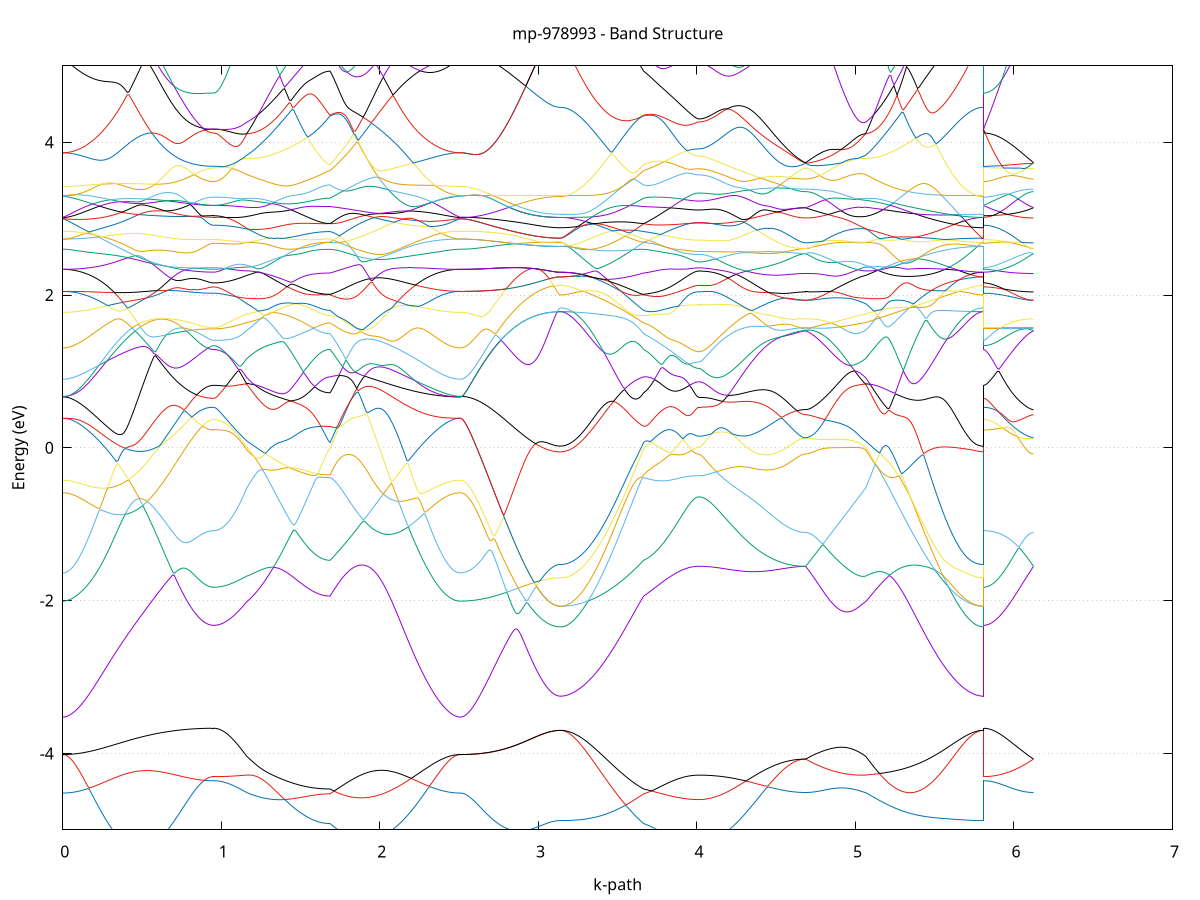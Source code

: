 set title 'mp-978993 - Band Structure'
set xlabel 'k-path'
set ylabel 'Energy (eV)'
set grid y
set yrange [-5:5]
set terminal png size 800,600
set output 'mp-978993_bands_gnuplot.png'
plot '-' using 1:2 with lines notitle, '-' using 1:2 with lines notitle, '-' using 1:2 with lines notitle, '-' using 1:2 with lines notitle, '-' using 1:2 with lines notitle, '-' using 1:2 with lines notitle, '-' using 1:2 with lines notitle, '-' using 1:2 with lines notitle, '-' using 1:2 with lines notitle, '-' using 1:2 with lines notitle, '-' using 1:2 with lines notitle, '-' using 1:2 with lines notitle, '-' using 1:2 with lines notitle, '-' using 1:2 with lines notitle, '-' using 1:2 with lines notitle, '-' using 1:2 with lines notitle, '-' using 1:2 with lines notitle, '-' using 1:2 with lines notitle, '-' using 1:2 with lines notitle, '-' using 1:2 with lines notitle, '-' using 1:2 with lines notitle, '-' using 1:2 with lines notitle, '-' using 1:2 with lines notitle, '-' using 1:2 with lines notitle, '-' using 1:2 with lines notitle, '-' using 1:2 with lines notitle, '-' using 1:2 with lines notitle, '-' using 1:2 with lines notitle, '-' using 1:2 with lines notitle, '-' using 1:2 with lines notitle, '-' using 1:2 with lines notitle, '-' using 1:2 with lines notitle, '-' using 1:2 with lines notitle, '-' using 1:2 with lines notitle, '-' using 1:2 with lines notitle, '-' using 1:2 with lines notitle, '-' using 1:2 with lines notitle, '-' using 1:2 with lines notitle, '-' using 1:2 with lines notitle, '-' using 1:2 with lines notitle, '-' using 1:2 with lines notitle, '-' using 1:2 with lines notitle, '-' using 1:2 with lines notitle, '-' using 1:2 with lines notitle, '-' using 1:2 with lines notitle, '-' using 1:2 with lines notitle, '-' using 1:2 with lines notitle, '-' using 1:2 with lines notitle, '-' using 1:2 with lines notitle, '-' using 1:2 with lines notitle, '-' using 1:2 with lines notitle, '-' using 1:2 with lines notitle, '-' using 1:2 with lines notitle, '-' using 1:2 with lines notitle, '-' using 1:2 with lines notitle, '-' using 1:2 with lines notitle, '-' using 1:2 with lines notitle, '-' using 1:2 with lines notitle, '-' using 1:2 with lines notitle, '-' using 1:2 with lines notitle, '-' using 1:2 with lines notitle, '-' using 1:2 with lines notitle, '-' using 1:2 with lines notitle, '-' using 1:2 with lines notitle
0.000000 -39.462175
0.009915 -39.462175
0.019829 -39.461975
0.029744 -39.461775
0.039658 -39.461375
0.049573 -39.460875
0.059487 -39.460275
0.069402 -39.459575
0.079316 -39.458875
0.089231 -39.457975
0.099145 -39.456975
0.109060 -39.455875
0.118974 -39.454675
0.128889 -39.453375
0.138803 -39.451975
0.148718 -39.450475
0.158633 -39.448875
0.168547 -39.447175
0.178462 -39.445375
0.188376 -39.443575
0.198291 -39.441575
0.208205 -39.439575
0.218120 -39.437375
0.228034 -39.435175
0.237949 -39.432875
0.247863 -39.430475
0.257778 -39.428075
0.267692 -39.425575
0.277607 -39.422875
0.287521 -39.420275
0.297436 -39.417475
0.307351 -39.414675
0.317265 -39.411775
0.327180 -39.408875
0.337094 -39.405875
0.347009 -39.402775
0.356923 -39.399675
0.366838 -39.396475
0.376752 -39.393275
0.386667 -39.390075
0.396581 -39.386775
0.406496 -39.383375
0.416410 -39.379975
0.426325 -39.376575
0.436239 -39.373175
0.446154 -39.369675
0.456069 -39.366175
0.465983 -39.362675
0.475898 -39.359175
0.485812 -39.355575
0.495727 -39.352075
0.505641 -39.348475
0.515556 -39.344875
0.525470 -39.341375
0.535385 -39.337775
0.545299 -39.334175
0.555214 -39.330675
0.565128 -39.327075
0.575043 -39.323575
0.584957 -39.320075
0.594872 -39.316575
0.604787 -39.313075
0.614701 -39.309675
0.624616 -39.306275
0.634530 -39.302875
0.644445 -39.299575
0.654359 -39.296275
0.664274 -39.293075
0.674188 -39.289875
0.684103 -39.286775
0.694017 -39.283675
0.703932 -39.280675
0.713846 -39.277775
0.723761 -39.274875
0.733675 -39.272075
0.743590 -39.269375
0.753505 -39.266775
0.763419 -39.264275
0.773334 -39.261775
0.783248 -39.259475
0.793163 -39.257175
0.803077 -39.255075
0.812992 -39.253075
0.822906 -39.251175
0.832821 -39.249375
0.842735 -39.247675
0.852650 -39.246175
0.862564 -39.244775
0.872479 -39.243475
0.882393 -39.242375
0.892308 -39.241375
0.902223 -39.240475
0.912137 -39.239775
0.922052 -39.239275
0.931966 -39.238875
0.941881 -39.238675
0.951795 -39.238575
0.951795 -39.238575
0.961779 -39.238575
0.971762 -39.238575
0.981746 -39.238575
0.991729 -39.238575
1.001713 -39.238575
1.011696 -39.238575
1.021680 -39.238675
1.031663 -39.238675
1.041647 -39.238675
1.051630 -39.238675
1.061614 -39.238775
1.071597 -39.238775
1.081581 -39.238875
1.091564 -39.238875
1.101548 -39.238875
1.111531 -39.238975
1.121515 -39.238975
1.131498 -39.239075
1.141482 -39.239075
1.151465 -39.239175
1.161449 -39.239275
1.161449 -39.239275
1.171350 -39.239275
1.181251 -39.239475
1.191153 -39.239675
1.201054 -39.239875
1.210955 -39.240175
1.220857 -39.240475
1.230758 -39.240875
1.240660 -39.241275
1.250561 -39.241675
1.260462 -39.242175
1.270364 -39.242675
1.280265 -39.243175
1.290167 -39.243675
1.300068 -39.244275
1.309969 -39.244775
1.319871 -39.245375
1.329772 -39.245975
1.339673 -39.246575
1.349575 -39.247175
1.359476 -39.247875
1.369378 -39.248475
1.379279 -39.249075
1.389180 -39.249675
1.399082 -39.250275
1.408983 -39.250875
1.418885 -39.251475
1.428786 -39.252075
1.438687 -39.252675
1.448589 -39.253275
1.458490 -39.253775
1.468392 -39.254375
1.478293 -39.254875
1.488194 -39.255375
1.498096 -39.255875
1.507997 -39.256375
1.517898 -39.256775
1.527800 -39.257175
1.537701 -39.257575
1.547603 -39.257975
1.557504 -39.258375
1.567405 -39.258675
1.577307 -39.258975
1.587208 -39.259275
1.597110 -39.259575
1.607011 -39.259775
1.616912 -39.259975
1.626814 -39.260175
1.636715 -39.260375
1.646617 -39.260475
1.656518 -39.260575
1.666419 -39.260575
1.676321 -39.260675
1.686222 -39.260675
1.686222 -39.260675
1.696117 -39.262175
1.706012 -39.263675
1.715906 -39.265375
1.725801 -39.267075
1.735696 -39.268875
1.745591 -39.270875
1.755486 -39.272875
1.765380 -39.274975
1.775275 -39.277175
1.785170 -39.279475
1.795065 -39.281875
1.804960 -39.284275
1.814854 -39.286875
1.824749 -39.289475
1.834644 -39.292275
1.844539 -39.295075
1.854434 -39.297975
1.864328 -39.300875
1.874223 -39.303975
1.884118 -39.307075
1.894013 -39.310175
1.903908 -39.313475
1.913802 -39.316675
1.923697 -39.319975
1.933592 -39.323375
1.943487 -39.326775
1.953382 -39.330275
1.963276 -39.333675
1.973171 -39.337175
1.983066 -39.340675
1.992961 -39.344275
2.002856 -39.347775
2.012750 -39.351375
2.022645 -39.354875
2.032540 -39.358475
2.042435 -39.361975
2.052330 -39.365475
2.062224 -39.369075
2.072119 -39.372575
2.082014 -39.375975
2.091909 -39.379475
2.101804 -39.382875
2.111698 -39.386275
2.121593 -39.389575
2.131488 -39.392875
2.141383 -39.396075
2.151278 -39.399275
2.161172 -39.402475
2.171067 -39.405575
2.180962 -39.408575
2.190857 -39.411575
2.200751 -39.414475
2.210646 -39.417375
2.220541 -39.420075
2.230436 -39.422775
2.240331 -39.425475
2.250225 -39.427975
2.260120 -39.430475
2.270015 -39.432875
2.279910 -39.435175
2.289805 -39.437375
2.299699 -39.439575
2.309594 -39.441575
2.319489 -39.443575
2.329384 -39.445475
2.339279 -39.447175
2.349173 -39.448875
2.359068 -39.450475
2.368963 -39.451975
2.378858 -39.453375
2.388753 -39.454675
2.398647 -39.455875
2.408542 -39.456975
2.418437 -39.457975
2.428332 -39.458875
2.438227 -39.459675
2.448121 -39.460275
2.458016 -39.460875
2.467911 -39.461375
2.477806 -39.461775
2.487701 -39.461975
2.497595 -39.462175
2.507490 -39.462175
2.507490 -39.462175
2.517361 -39.462175
2.527232 -39.461975
2.537103 -39.461675
2.546974 -39.461375
2.556845 -39.460875
2.566716 -39.460275
2.576587 -39.459575
2.586458 -39.458775
2.596328 -39.457875
2.606199 -39.456875
2.616070 -39.455675
2.625941 -39.454475
2.635812 -39.453175
2.645683 -39.451675
2.655554 -39.450175
2.665425 -39.448575
2.675296 -39.446775
2.685167 -39.444975
2.695038 -39.443075
2.704909 -39.441075
2.714780 -39.438875
2.724650 -39.436675
2.734521 -39.434375
2.744392 -39.431975
2.754263 -39.429475
2.764134 -39.426875
2.774005 -39.424275
2.783876 -39.421475
2.793747 -39.418675
2.803618 -39.415775
2.813489 -39.412775
2.823360 -39.409675
2.833231 -39.406575
2.843101 -39.403275
2.852972 -39.400075
2.862843 -39.396675
2.872714 -39.393275
2.882585 -39.389775
2.892456 -39.386275
2.902327 -39.382675
2.912198 -39.378975
2.922069 -39.375375
2.931940 -39.371575
2.941811 -39.367775
2.951682 -39.363975
2.961553 -39.360175
2.971423 -39.356275
2.981294 -39.352375
2.991165 -39.348575
3.001036 -39.344675
3.010907 -39.340775
3.020778 -39.336875
3.030649 -39.333075
3.040520 -39.329375
3.050391 -39.325675
3.060262 -39.322175
3.070133 -39.318775
3.080004 -39.315575
3.089874 -39.312675
3.099745 -39.310075
3.109616 -39.307875
3.119487 -39.306275
3.129358 -39.305175
3.139229 -39.304875
3.139229 -39.304875
3.149130 -39.304775
3.159032 -39.304675
3.168933 -39.304375
3.178835 -39.304075
3.188736 -39.303575
3.198637 -39.303075
3.208539 -39.302375
3.218440 -39.301675
3.228342 -39.300775
3.238243 -39.299775
3.248144 -39.298775
3.258046 -39.297575
3.267947 -39.296375
3.277849 -39.294975
3.287750 -39.293575
3.297651 -39.291975
3.307553 -39.290375
3.317454 -39.288675
3.327355 -39.286775
3.337257 -39.284875
3.347158 -39.282875
3.357060 -39.280775
3.366961 -39.278575
3.376862 -39.276275
3.386764 -39.273975
3.396665 -39.271475
3.406567 -39.268975
3.416468 -39.266375
3.426369 -39.263675
3.436271 -39.260875
3.446172 -39.258075
3.456074 -39.255075
3.465975 -39.252075
3.475876 -39.248975
3.485778 -39.246275
3.495679 -39.246675
3.505580 -39.246975
3.515482 -39.247475
3.525383 -39.247875
3.535285 -39.248375
3.545186 -39.248975
3.555087 -39.249575
3.564989 -39.250275
3.574890 -39.250975
3.584792 -39.251775
3.594693 -39.252675
3.604594 -39.253575
3.614496 -39.254575
3.624397 -39.255675
3.634298 -39.256775
3.644200 -39.257975
3.654101 -39.259275
3.664003 -39.260675
3.664003 -39.260675
3.673972 -39.261375
3.683941 -39.262275
3.693911 -39.263175
3.703880 -39.264275
3.713850 -39.265475
3.723819 -39.266675
3.733788 -39.267975
3.743758 -39.269275
3.753727 -39.270575
3.763696 -39.271975
3.773666 -39.273275
3.783635 -39.274575
3.793604 -39.275975
3.803574 -39.277175
3.813543 -39.278475
3.823513 -39.279675
3.833482 -39.280875
3.843451 -39.281975
3.853421 -39.283075
3.863390 -39.284175
3.873359 -39.285075
3.883329 -39.286075
3.893298 -39.286875
3.903268 -39.287675
3.913237 -39.288475
3.923206 -39.289075
3.933176 -39.289675
3.943145 -39.290275
3.953114 -39.290675
3.963084 -39.291075
3.973053 -39.291475
3.983023 -39.291675
3.992992 -39.291875
4.002961 -39.291975
4.012931 -39.291975
4.012931 -39.291975
4.022828 -39.291975
4.032725 -39.291975
4.042623 -39.291775
4.052520 -39.291675
4.062417 -39.291475
4.072315 -39.291175
4.082212 -39.290875
4.092110 -39.290575
4.102007 -39.290175
4.111904 -39.289775
4.121802 -39.289375
4.131699 -39.288875
4.141596 -39.288275
4.151494 -39.287675
4.161391 -39.287075
4.171289 -39.286375
4.181186 -39.285675
4.191083 -39.284975
4.200981 -39.284175
4.210878 -39.283375
4.220775 -39.282475
4.230673 -39.281675
4.240570 -39.280675
4.250467 -39.279775
4.260365 -39.278775
4.270262 -39.277775
4.280160 -39.276775
4.290057 -39.275675
4.299954 -39.274575
4.309852 -39.273475
4.319749 -39.272375
4.329646 -39.271175
4.339544 -39.270075
4.349441 -39.268875
4.359338 -39.267675
4.369236 -39.266475
4.379133 -39.265275
4.389031 -39.263975
4.398928 -39.262775
4.408825 -39.261575
4.418723 -39.260275
4.428620 -39.259075
4.438517 -39.257875
4.448415 -39.256675
4.458312 -39.255475
4.468209 -39.254275
4.478107 -39.253075
4.488004 -39.251975
4.497902 -39.250775
4.507799 -39.249675
4.517696 -39.248675
4.527594 -39.247575
4.537491 -39.246575
4.547388 -39.245675
4.557286 -39.244775
4.567183 -39.243875
4.577080 -39.243075
4.586978 -39.242375
4.596875 -39.241675
4.606773 -39.240975
4.616670 -39.240475
4.626567 -39.239975
4.636465 -39.239575
4.646362 -39.239175
4.656259 -39.238875
4.666157 -39.238675
4.676054 -39.238575
4.685952 -39.238575
4.685952 -39.238575
4.695928 -39.238575
4.705905 -39.238575
4.715882 -39.238675
4.725858 -39.238775
4.735835 -39.238775
4.745812 -39.238875
4.755788 -39.238975
4.765765 -39.239075
4.775742 -39.239175
4.785719 -39.239275
4.795695 -39.239375
4.805672 -39.239475
4.815649 -39.239575
4.825625 -39.239675
4.835602 -39.239775
4.845579 -39.239875
4.855556 -39.239875
4.865532 -39.239975
4.875509 -39.239975
4.885486 -39.240075
4.895462 -39.240075
4.905439 -39.240075
4.915416 -39.239975
4.925392 -39.239975
4.935369 -39.239975
4.945346 -39.239875
4.955323 -39.239875
4.965299 -39.239775
4.975276 -39.239675
4.985253 -39.239575
4.995229 -39.239575
5.005206 -39.239475
5.015183 -39.239375
5.025159 -39.239275
5.035136 -39.239275
5.045113 -39.239275
5.055090 -39.239275
5.065066 -39.239275
5.065066 -39.239275
5.074962 -39.239275
5.084857 -39.239375
5.094752 -39.239475
5.104647 -39.239475
5.114542 -39.239575
5.124438 -39.239675
5.134333 -39.239775
5.144228 -39.239775
5.154123 -39.239875
5.164019 -39.239975
5.173914 -39.240075
5.183809 -39.240175
5.193704 -39.240275
5.203599 -39.240275
5.213495 -39.240375
5.223390 -39.240475
5.233285 -39.240575
5.243180 -39.240675
5.253076 -39.240775
5.262971 -39.240875
5.272866 -39.240975
5.282761 -39.241075
5.292656 -39.241175
5.302552 -39.241275
5.312447 -39.241375
5.322342 -39.241475
5.332237 -39.241575
5.342133 -39.241675
5.352028 -39.241775
5.361923 -39.241875
5.371818 -39.241975
5.381714 -39.242075
5.391609 -39.242175
5.401504 -39.242275
5.411399 -39.242275
5.421294 -39.242375
5.431190 -39.242475
5.441085 -39.242875
5.450980 -39.245875
5.460875 -39.248775
5.470771 -39.251575
5.480666 -39.254375
5.490561 -39.257175
5.500456 -39.259875
5.510351 -39.262475
5.520247 -39.265075
5.530142 -39.267575
5.540037 -39.270075
5.549932 -39.272475
5.559828 -39.274775
5.569723 -39.276975
5.579618 -39.279175
5.589513 -39.281275
5.599408 -39.283275
5.609304 -39.285275
5.619199 -39.287075
5.629094 -39.288875
5.638989 -39.290575
5.648885 -39.292175
5.658780 -39.293675
5.668675 -39.295075
5.678570 -39.296375
5.688466 -39.297675
5.698361 -39.298775
5.708256 -39.299875
5.718151 -39.300775
5.728046 -39.301675
5.737942 -39.302375
5.747837 -39.303075
5.757732 -39.303575
5.767627 -39.304075
5.777523 -39.304375
5.787418 -39.304675
5.797313 -39.304775
5.807208 -39.304875
5.807208 -39.238575
5.817079 -39.238575
5.826950 -39.238575
5.836821 -39.238575
5.846692 -39.238575
5.856563 -39.238575
5.866434 -39.238575
5.876305 -39.238575
5.886176 -39.238575
5.896046 -39.238575
5.905917 -39.238575
5.915788 -39.238575
5.925659 -39.238575
5.935530 -39.238575
5.945401 -39.238575
5.955272 -39.238575
5.965143 -39.238575
5.975014 -39.238575
5.984885 -39.238575
5.994756 -39.238575
6.004627 -39.238575
6.014498 -39.238575
6.024368 -39.238575
6.034239 -39.238575
6.044110 -39.238575
6.053981 -39.238575
6.063852 -39.238575
6.073723 -39.238575
6.083594 -39.238575
6.093465 -39.238575
6.103336 -39.238575
6.113207 -39.238575
6.123078 -39.238575
e
0.000000 -39.079875
0.009915 -39.079875
0.019829 -39.079875
0.029744 -39.079975
0.039658 -39.079975
0.049573 -39.079975
0.059487 -39.079975
0.069402 -39.080075
0.079316 -39.080075
0.089231 -39.080175
0.099145 -39.080175
0.109060 -39.080275
0.118974 -39.080275
0.128889 -39.080375
0.138803 -39.080475
0.148718 -39.080575
0.158633 -39.080675
0.168547 -39.080775
0.178462 -39.080875
0.188376 -39.080975
0.198291 -39.081075
0.208205 -39.081175
0.218120 -39.081275
0.228034 -39.081475
0.237949 -39.081575
0.247863 -39.081775
0.257778 -39.081875
0.267692 -39.082075
0.277607 -39.082275
0.287521 -39.082475
0.297436 -39.082675
0.307351 -39.082875
0.317265 -39.083075
0.327180 -39.083275
0.337094 -39.083475
0.347009 -39.083775
0.356923 -39.083975
0.366838 -39.084275
0.376752 -39.084575
0.386667 -39.084775
0.396581 -39.085075
0.406496 -39.085375
0.416410 -39.085675
0.426325 -39.086075
0.436239 -39.086375
0.446154 -39.086675
0.456069 -39.087075
0.465983 -39.087475
0.475898 -39.087775
0.485812 -39.088175
0.495727 -39.088575
0.505641 -39.088975
0.515556 -39.089475
0.525470 -39.089875
0.535385 -39.090375
0.545299 -39.090775
0.555214 -39.091275
0.565128 -39.091775
0.575043 -39.092275
0.584957 -39.092775
0.594872 -39.093275
0.604787 -39.093875
0.614701 -39.094375
0.624616 -39.094975
0.634530 -39.095475
0.644445 -39.096075
0.654359 -39.096675
0.664274 -39.097275
0.674188 -39.097875
0.684103 -39.098475
0.694017 -39.099075
0.703932 -39.099675
0.713846 -39.100275
0.723761 -39.100975
0.733675 -39.101575
0.743590 -39.102175
0.753505 -39.102775
0.763419 -39.103375
0.773334 -39.103975
0.783248 -39.104575
0.793163 -39.105175
0.803077 -39.105775
0.812992 -39.106275
0.822906 -39.106875
0.832821 -39.107375
0.842735 -39.107775
0.852650 -39.108275
0.862564 -39.108675
0.872479 -39.109075
0.882393 -39.109375
0.892308 -39.109675
0.902223 -39.109975
0.912137 -39.110175
0.922052 -39.110375
0.931966 -39.110475
0.941881 -39.110575
0.951795 -39.110575
0.951795 -39.110575
0.961779 -39.110575
0.971762 -39.110375
0.981746 -39.110075
0.991729 -39.109775
1.001713 -39.110275
1.011696 -39.110875
1.021680 -39.111575
1.031663 -39.112375
1.041647 -39.113275
1.051630 -39.114375
1.061614 -39.115475
1.071597 -39.116675
1.081581 -39.118075
1.091564 -39.119475
1.101548 -39.120975
1.111531 -39.122575
1.121515 -39.124275
1.131498 -39.126075
1.141482 -39.127975
1.151465 -39.129975
1.161449 -39.132075
1.161449 -39.132075
1.171350 -39.133575
1.181251 -39.134975
1.191153 -39.136475
1.201054 -39.137875
1.210955 -39.139275
1.220857 -39.140775
1.230758 -39.142175
1.240660 -39.143575
1.250561 -39.144875
1.260462 -39.146275
1.270364 -39.147575
1.280265 -39.148875
1.290167 -39.150175
1.300068 -39.151475
1.309969 -39.152775
1.319871 -39.153975
1.329772 -39.155175
1.339673 -39.156375
1.349575 -39.157575
1.359476 -39.158675
1.369378 -39.159775
1.379279 -39.160875
1.389180 -39.161975
1.399082 -39.162975
1.408983 -39.163975
1.418885 -39.164975
1.428786 -39.165975
1.438687 -39.166875
1.448589 -39.167775
1.458490 -39.168575
1.468392 -39.169475
1.478293 -39.170275
1.488194 -39.170975
1.498096 -39.171675
1.507997 -39.172375
1.517898 -39.173075
1.527800 -39.173675
1.537701 -39.174275
1.547603 -39.174775
1.557504 -39.175375
1.567405 -39.175775
1.577307 -39.176275
1.587208 -39.176675
1.597110 -39.176975
1.607011 -39.177375
1.616912 -39.177675
1.626814 -39.177875
1.636715 -39.178075
1.646617 -39.178275
1.656518 -39.178375
1.666419 -39.178475
1.676321 -39.178575
1.686222 -39.178575
1.686222 -39.178575
1.696117 -39.174375
1.706012 -39.170175
1.715906 -39.165975
1.725801 -39.161675
1.735696 -39.157375
1.745591 -39.152975
1.755486 -39.148675
1.765380 -39.144275
1.775275 -39.139875
1.785170 -39.135475
1.795065 -39.131075
1.804960 -39.126575
1.814854 -39.122175
1.824749 -39.117775
1.834644 -39.113275
1.844539 -39.108875
1.854434 -39.104375
1.864328 -39.099975
1.874223 -39.095475
1.884118 -39.091075
1.894013 -39.086675
1.903908 -39.082275
1.913802 -39.077875
1.923697 -39.073475
1.933592 -39.073775
1.943487 -39.074675
1.953382 -39.075375
1.963276 -39.076075
1.973171 -39.076675
1.983066 -39.077275
1.992961 -39.077875
2.002856 -39.078375
2.012750 -39.078775
2.022645 -39.079175
2.032540 -39.079575
2.042435 -39.079875
2.052330 -39.080175
2.062224 -39.080375
2.072119 -39.080675
2.082014 -39.080875
2.091909 -39.080975
2.101804 -39.081175
2.111698 -39.081275
2.121593 -39.081375
2.131488 -39.081375
2.141383 -39.081475
2.151278 -39.081475
2.161172 -39.081575
2.171067 -39.081575
2.180962 -39.081575
2.190857 -39.081575
2.200751 -39.081475
2.210646 -39.081475
2.220541 -39.081475
2.230436 -39.081375
2.240331 -39.081375
2.250225 -39.081275
2.260120 -39.081175
2.270015 -39.081175
2.279910 -39.081075
2.289805 -39.080975
2.299699 -39.080875
2.309594 -39.080875
2.319489 -39.080775
2.329384 -39.080675
2.339279 -39.080575
2.349173 -39.080575
2.359068 -39.080475
2.368963 -39.080375
2.378858 -39.080375
2.388753 -39.080275
2.398647 -39.080275
2.408542 -39.080175
2.418437 -39.080175
2.428332 -39.080075
2.438227 -39.080075
2.448121 -39.079975
2.458016 -39.079975
2.467911 -39.079975
2.477806 -39.079975
2.487701 -39.079875
2.497595 -39.079875
2.507490 -39.079875
2.507490 -39.079875
2.517361 -39.079975
2.527232 -39.080175
2.537103 -39.080375
2.546974 -39.080875
2.556845 -39.081375
2.566716 -39.081975
2.576587 -39.082775
2.586458 -39.083675
2.596328 -39.084575
2.606199 -39.085675
2.616070 -39.086975
2.625941 -39.088275
2.635812 -39.089675
2.645683 -39.091175
2.655554 -39.092875
2.665425 -39.094675
2.675296 -39.096475
2.685167 -39.098475
2.695038 -39.100575
2.704909 -39.102675
2.714780 -39.104975
2.724650 -39.107375
2.734521 -39.109875
2.744392 -39.112375
2.754263 -39.115075
2.764134 -39.117775
2.774005 -39.120675
2.783876 -39.123575
2.793747 -39.126575
2.803618 -39.129675
2.813489 -39.132875
2.823360 -39.136075
2.833231 -39.139375
2.843101 -39.142775
2.852972 -39.146275
2.862843 -39.149775
2.872714 -39.153375
2.882585 -39.157075
2.892456 -39.160775
2.902327 -39.164475
2.912198 -39.168275
2.922069 -39.172175
2.931940 -39.176075
2.941811 -39.179975
2.951682 -39.183975
2.961553 -39.187975
2.971423 -39.191975
2.981294 -39.195975
2.991165 -39.199975
3.001036 -39.203975
3.010907 -39.207975
3.020778 -39.211875
3.030649 -39.215775
3.040520 -39.219675
3.050391 -39.223375
3.060262 -39.226975
3.070133 -39.230475
3.080004 -39.233675
3.089874 -39.236675
3.099745 -39.239275
3.109616 -39.241475
3.119487 -39.243175
3.129358 -39.244175
3.139229 -39.244575
3.139229 -39.244575
3.149130 -39.244575
3.159032 -39.244575
3.168933 -39.244575
3.178835 -39.244575
3.188736 -39.244475
3.198637 -39.244475
3.208539 -39.244475
3.218440 -39.244475
3.228342 -39.244475
3.238243 -39.244375
3.248144 -39.244375
3.258046 -39.244375
3.267947 -39.244375
3.277849 -39.244375
3.287750 -39.244275
3.297651 -39.244275
3.307553 -39.244275
3.317454 -39.244275
3.327355 -39.244275
3.337257 -39.244275
3.347158 -39.244275
3.357060 -39.244375
3.366961 -39.244375
3.376862 -39.244375
3.386764 -39.244475
3.396665 -39.244575
3.406567 -39.244675
3.416468 -39.244775
3.426369 -39.244875
3.436271 -39.245075
3.446172 -39.245275
3.456074 -39.245475
3.465975 -39.245675
3.475876 -39.245975
3.485778 -39.245875
3.495679 -39.242575
3.505580 -39.239275
3.515482 -39.235975
3.525383 -39.232475
3.535285 -39.228975
3.545186 -39.225475
3.555087 -39.221875
3.564989 -39.218175
3.574890 -39.214375
3.584792 -39.210675
3.594693 -39.206775
3.604594 -39.202875
3.614496 -39.198975
3.624397 -39.194975
3.634298 -39.190975
3.644200 -39.186875
3.654101 -39.182775
3.664003 -39.178575
3.664003 -39.178575
3.673972 -39.176675
3.683941 -39.174675
3.693911 -39.172575
3.703880 -39.170275
3.713850 -39.167975
3.723819 -39.165575
3.733788 -39.163075
3.743758 -39.160575
3.753727 -39.158075
3.763696 -39.155575
3.773666 -39.153075
3.783635 -39.150575
3.793604 -39.148075
3.803574 -39.145675
3.813543 -39.143275
3.823513 -39.140875
3.833482 -39.138575
3.843451 -39.136375
3.853421 -39.134175
3.863390 -39.132075
3.873359 -39.130075
3.883329 -39.128075
3.893298 -39.126275
3.903268 -39.124475
3.913237 -39.122875
3.923206 -39.121275
3.933176 -39.119875
3.943145 -39.118575
3.953114 -39.117475
3.963084 -39.116475
3.973053 -39.115675
3.983023 -39.115075
3.992992 -39.114575
4.002961 -39.114275
4.012931 -39.114175
4.012931 -39.114175
4.022828 -39.114175
4.032725 -39.114175
4.042623 -39.114175
4.052520 -39.114175
4.062417 -39.114175
4.072315 -39.114175
4.082212 -39.114075
4.092110 -39.114075
4.102007 -39.113975
4.111904 -39.113975
4.121802 -39.113975
4.131699 -39.113875
4.141596 -39.113775
4.151494 -39.113775
4.161391 -39.113675
4.171289 -39.113675
4.181186 -39.113575
4.191083 -39.113475
4.200981 -39.113375
4.210878 -39.113375
4.220775 -39.113275
4.230673 -39.113175
4.240570 -39.113075
4.250467 -39.112975
4.260365 -39.112875
4.270262 -39.112775
4.280160 -39.112675
4.290057 -39.112575
4.299954 -39.112475
4.309852 -39.112375
4.319749 -39.112275
4.329646 -39.112175
4.339544 -39.112075
4.349441 -39.111975
4.359338 -39.111875
4.369236 -39.111775
4.379133 -39.111675
4.389031 -39.111575
4.398928 -39.111475
4.408825 -39.111375
4.418723 -39.111275
4.428620 -39.111175
4.438517 -39.111075
4.448415 -39.110975
4.458312 -39.110875
4.468209 -39.110775
4.478107 -39.110675
4.488004 -39.110675
4.497902 -39.110575
4.507799 -39.110475
4.517696 -39.110375
4.527594 -39.110375
4.537491 -39.110275
4.547388 -39.110175
4.557286 -39.110175
4.567183 -39.110075
4.577080 -39.110075
4.586978 -39.109975
4.596875 -39.109975
4.606773 -39.109875
4.616670 -39.109875
4.626567 -39.109875
4.636465 -39.109775
4.646362 -39.109775
4.656259 -39.109775
4.666157 -39.109775
4.676054 -39.109775
4.685952 -39.109775
4.685952 -39.109775
4.695928 -39.109775
4.705905 -39.109775
4.715882 -39.109675
4.725858 -39.109675
4.735835 -39.109775
4.745812 -39.109775
4.755788 -39.109875
4.765765 -39.109975
4.775742 -39.110175
4.785719 -39.110375
4.795695 -39.110575
4.805672 -39.110875
4.815649 -39.111175
4.825625 -39.111475
4.835602 -39.111875
4.845579 -39.112275
4.855556 -39.112775
4.865532 -39.113275
4.875509 -39.113875
4.885486 -39.114475
4.895462 -39.115075
4.905439 -39.115775
4.915416 -39.116575
4.925392 -39.117375
4.935369 -39.118175
4.945346 -39.119075
4.955323 -39.119975
4.965299 -39.120975
4.975276 -39.121975
4.985253 -39.122975
4.995229 -39.124075
5.005206 -39.125175
5.015183 -39.126275
5.025159 -39.127375
5.035136 -39.128575
5.045113 -39.129775
5.055090 -39.130875
5.065066 -39.132075
5.065066 -39.132075
5.074962 -39.134175
5.084857 -39.136375
5.094752 -39.138675
5.104647 -39.141075
5.114542 -39.143475
5.124438 -39.145975
5.134333 -39.148575
5.144228 -39.151175
5.154123 -39.153875
5.164019 -39.156575
5.173914 -39.159375
5.183809 -39.162175
5.193704 -39.165075
5.203599 -39.168075
5.213495 -39.170975
5.223390 -39.173975
5.233285 -39.177075
5.243180 -39.180175
5.253076 -39.183275
5.262971 -39.186375
5.272866 -39.189475
5.282761 -39.192675
5.292656 -39.195875
5.302552 -39.199075
5.312447 -39.202275
5.322342 -39.205475
5.332237 -39.208675
5.342133 -39.211875
5.352028 -39.215075
5.361923 -39.218175
5.371818 -39.221375
5.381714 -39.224575
5.391609 -39.227675
5.401504 -39.230775
5.411399 -39.233875
5.421294 -39.236875
5.431190 -39.239875
5.441085 -39.242575
5.450980 -39.242675
5.460875 -39.242775
5.470771 -39.242875
5.480666 -39.242975
5.490561 -39.243075
5.500456 -39.243175
5.510351 -39.243175
5.520247 -39.243275
5.530142 -39.243375
5.540037 -39.243475
5.549932 -39.243575
5.559828 -39.243575
5.569723 -39.243675
5.579618 -39.243775
5.589513 -39.243775
5.599408 -39.243875
5.609304 -39.243975
5.619199 -39.243975
5.629094 -39.244075
5.638989 -39.244075
5.648885 -39.244175
5.658780 -39.244175
5.668675 -39.244275
5.678570 -39.244275
5.688466 -39.244375
5.698361 -39.244375
5.708256 -39.244375
5.718151 -39.244375
5.728046 -39.244475
5.737942 -39.244475
5.747837 -39.244475
5.757732 -39.244475
5.767627 -39.244575
5.777523 -39.244575
5.787418 -39.244575
5.797313 -39.244575
5.807208 -39.244575
5.807208 -39.110575
5.817079 -39.110575
5.826950 -39.110575
5.836821 -39.110575
5.846692 -39.110575
5.856563 -39.110575
5.866434 -39.110575
5.876305 -39.110575
5.886176 -39.110475
5.896046 -39.110475
5.905917 -39.110475
5.915788 -39.110475
5.925659 -39.110475
5.935530 -39.110375
5.945401 -39.110375
5.955272 -39.110375
5.965143 -39.110375
5.975014 -39.110275
5.984885 -39.110275
5.994756 -39.110275
6.004627 -39.110175
6.014498 -39.110175
6.024368 -39.110175
6.034239 -39.110075
6.044110 -39.110075
6.053981 -39.110075
6.063852 -39.109975
6.073723 -39.109975
6.083594 -39.109875
6.093465 -39.109875
6.103336 -39.109875
6.113207 -39.109775
6.123078 -39.109775
e
0.000000 -38.919475
0.009915 -38.919475
0.019829 -38.919675
0.029744 -38.919975
0.039658 -38.920275
0.049573 -38.920775
0.059487 -38.921375
0.069402 -38.921975
0.079316 -38.922775
0.089231 -38.923675
0.099145 -38.924675
0.109060 -38.925675
0.118974 -38.926875
0.128889 -38.928175
0.138803 -38.929475
0.148718 -38.930975
0.158633 -38.932475
0.168547 -38.934175
0.178462 -38.935875
0.188376 -38.937675
0.198291 -38.939575
0.208205 -38.941475
0.218120 -38.943575
0.228034 -38.945675
0.237949 -38.947875
0.247863 -38.950175
0.257778 -38.952475
0.267692 -38.954875
0.277607 -38.957375
0.287521 -38.959975
0.297436 -38.962475
0.307351 -38.965175
0.317265 -38.967875
0.327180 -38.970575
0.337094 -38.973375
0.347009 -38.976275
0.356923 -38.979075
0.366838 -38.981975
0.376752 -38.984975
0.386667 -38.987975
0.396581 -38.990975
0.406496 -38.993975
0.416410 -38.996975
0.426325 -39.000075
0.436239 -39.003175
0.446154 -39.006275
0.456069 -39.009375
0.465983 -39.012475
0.475898 -39.015575
0.485812 -39.018675
0.495727 -39.021775
0.505641 -39.024775
0.515556 -39.027875
0.525470 -39.030975
0.535385 -39.033975
0.545299 -39.036975
0.555214 -39.039975
0.565128 -39.042975
0.575043 -39.045875
0.584957 -39.048775
0.594872 -39.051575
0.604787 -39.054375
0.614701 -39.057175
0.624616 -39.059875
0.634530 -39.062575
0.644445 -39.065175
0.654359 -39.067775
0.664274 -39.070275
0.674188 -39.072675
0.684103 -39.075075
0.694017 -39.077375
0.703932 -39.079675
0.713846 -39.081875
0.723761 -39.083975
0.733675 -39.085975
0.743590 -39.087975
0.753505 -39.089875
0.763419 -39.091675
0.773334 -39.093375
0.783248 -39.094975
0.793163 -39.096575
0.803077 -39.098075
0.812992 -39.099375
0.822906 -39.100675
0.832821 -39.101875
0.842735 -39.102975
0.852650 -39.104075
0.862564 -39.104975
0.872479 -39.105775
0.882393 -39.106475
0.892308 -39.107175
0.902223 -39.107675
0.912137 -39.108175
0.922052 -39.108475
0.931966 -39.108675
0.941881 -39.108875
0.951795 -39.108875
0.951795 -39.108875
0.961779 -39.108975
0.971762 -39.109175
0.981746 -39.109375
0.991729 -39.109775
1.001713 -39.109275
1.011696 -39.108775
1.021680 -39.108175
1.031663 -39.107375
1.041647 -39.106575
1.051630 -39.105575
1.061614 -39.104575
1.071597 -39.103475
1.081581 -39.102175
1.091564 -39.100875
1.101548 -39.099475
1.111531 -39.097975
1.121515 -39.096375
1.131498 -39.094775
1.141482 -39.092975
1.151465 -39.091175
1.161449 -39.089275
1.161449 -39.089275
1.171350 -39.087875
1.181251 -39.086375
1.191153 -39.084975
1.201054 -39.083475
1.210955 -39.081875
1.220857 -39.080375
1.230758 -39.078775
1.240660 -39.077175
1.250561 -39.075575
1.260462 -39.073975
1.270364 -39.072275
1.280265 -39.070675
1.290167 -39.069075
1.300068 -39.067375
1.309969 -39.065775
1.319871 -39.064175
1.329772 -39.062575
1.339673 -39.060975
1.349575 -39.059375
1.359476 -39.057875
1.369378 -39.056275
1.379279 -39.054775
1.389180 -39.053375
1.399082 -39.051875
1.408983 -39.050475
1.418885 -39.049075
1.428786 -39.047775
1.438687 -39.046475
1.448589 -39.045175
1.458490 -39.043975
1.468392 -39.042775
1.478293 -39.041575
1.488194 -39.040475
1.498096 -39.039475
1.507997 -39.038475
1.517898 -39.037475
1.527800 -39.036575
1.537701 -39.035675
1.547603 -39.034875
1.557504 -39.034175
1.567405 -39.033475
1.577307 -39.032775
1.587208 -39.032175
1.597110 -39.031675
1.607011 -39.031175
1.616912 -39.030775
1.626814 -39.030375
1.636715 -39.030075
1.646617 -39.029775
1.656518 -39.029575
1.666419 -39.029475
1.676321 -39.029375
1.686222 -39.029375
1.686222 -39.029375
1.696117 -39.031975
1.706012 -39.034575
1.715906 -39.037075
1.725801 -39.039575
1.735696 -39.041975
1.745591 -39.044275
1.755486 -39.046575
1.765380 -39.048775
1.775275 -39.050875
1.785170 -39.052875
1.795065 -39.054875
1.804960 -39.056675
1.814854 -39.058475
1.824749 -39.060175
1.834644 -39.061875
1.844539 -39.063375
1.854434 -39.064875
1.864328 -39.066175
1.874223 -39.067475
1.884118 -39.068775
1.894013 -39.069875
1.903908 -39.070975
1.913802 -39.071975
1.923697 -39.072975
1.933592 -39.069075
1.943487 -39.064775
1.953382 -39.060475
1.963276 -39.056175
1.973171 -39.051975
1.983066 -39.047675
1.992961 -39.043475
2.002856 -39.039375
2.012750 -39.035275
2.022645 -39.031175
2.032540 -39.027175
2.042435 -39.023175
2.052330 -39.019275
2.062224 -39.015375
2.072119 -39.011575
2.082014 -39.007775
2.091909 -39.003975
2.101804 -39.000375
2.111698 -38.996775
2.121593 -38.993175
2.131488 -38.989675
2.141383 -38.986275
2.151278 -38.982975
2.161172 -38.979675
2.171067 -38.976475
2.180962 -38.973375
2.190857 -38.970275
2.200751 -38.967275
2.210646 -38.964375
2.220541 -38.961575
2.230436 -38.958775
2.240331 -38.956175
2.250225 -38.953575
2.260120 -38.951075
2.270015 -38.948675
2.279910 -38.946275
2.289805 -38.944075
2.299699 -38.941975
2.309594 -38.939875
2.319489 -38.937975
2.329384 -38.936075
2.339279 -38.934275
2.349173 -38.932675
2.359068 -38.931075
2.368963 -38.929575
2.378858 -38.928175
2.388753 -38.926875
2.398647 -38.925775
2.408542 -38.924675
2.418437 -38.923675
2.428332 -38.922775
2.438227 -38.921975
2.448121 -38.921375
2.458016 -38.920775
2.467911 -38.920275
2.477806 -38.919975
2.487701 -38.919675
2.497595 -38.919475
2.507490 -38.919475
2.507490 -38.919475
2.517361 -38.919475
2.527232 -38.919475
2.537103 -38.919475
2.546974 -38.919475
2.556845 -38.919475
2.566716 -38.919475
2.576587 -38.919475
2.586458 -38.919475
2.596328 -38.919475
2.606199 -38.919475
2.616070 -38.919575
2.625941 -38.919575
2.635812 -38.919575
2.645683 -38.919575
2.655554 -38.919575
2.665425 -38.919575
2.675296 -38.919575
2.685167 -38.919675
2.695038 -38.919675
2.704909 -38.919675
2.714780 -38.919675
2.724650 -38.919675
2.734521 -38.919775
2.744392 -38.919775
2.754263 -38.919775
2.764134 -38.919775
2.774005 -38.919775
2.783876 -38.919875
2.793747 -38.919875
2.803618 -38.919875
2.813489 -38.919875
2.823360 -38.919875
2.833231 -38.919975
2.843101 -38.919975
2.852972 -38.919975
2.862843 -38.919975
2.872714 -38.920075
2.882585 -38.920075
2.892456 -38.920075
2.902327 -38.920075
2.912198 -38.920075
2.922069 -38.920175
2.931940 -38.920175
2.941811 -38.920175
2.951682 -38.920175
2.961553 -38.920175
2.971423 -38.920275
2.981294 -38.920275
2.991165 -38.920275
3.001036 -38.920275
3.010907 -38.920275
3.020778 -38.920275
3.030649 -38.920275
3.040520 -38.920275
3.050391 -38.920375
3.060262 -38.920375
3.070133 -38.920375
3.080004 -38.920375
3.089874 -38.920375
3.099745 -38.920375
3.109616 -38.920375
3.119487 -38.920375
3.129358 -38.920375
3.139229 -38.920375
3.139229 -38.920375
3.149130 -38.920375
3.159032 -38.920575
3.168933 -38.920875
3.178835 -38.921175
3.188736 -38.921675
3.198637 -38.922275
3.208539 -38.922975
3.218440 -38.923675
3.228342 -38.924575
3.238243 -38.925575
3.248144 -38.926675
3.258046 -38.927775
3.267947 -38.929075
3.277849 -38.930475
3.287750 -38.931875
3.297651 -38.933475
3.307553 -38.935075
3.317454 -38.936875
3.327355 -38.938675
3.337257 -38.940575
3.347158 -38.942575
3.357060 -38.944575
3.366961 -38.946775
3.376862 -38.948975
3.386764 -38.951175
3.396665 -38.953575
3.406567 -38.955975
3.416468 -38.958475
3.426369 -38.960975
3.436271 -38.963575
3.446172 -38.966275
3.456074 -38.968975
3.465975 -38.971675
3.475876 -38.974475
3.485778 -38.977375
3.495679 -38.980175
3.505580 -38.983075
3.515482 -38.985975
3.525383 -38.988875
3.535285 -38.991875
3.545186 -38.994775
3.555087 -38.997775
3.564989 -39.000775
3.574890 -39.003675
3.584792 -39.006675
3.594693 -39.009575
3.604594 -39.012475
3.614496 -39.015375
3.624397 -39.018275
3.634298 -39.021075
3.644200 -39.023875
3.654101 -39.026675
3.664003 -39.029375
3.664003 -39.029375
3.673972 -39.030475
3.683941 -39.031575
3.693911 -39.032775
3.703880 -39.033875
3.713850 -39.035075
3.723819 -39.036175
3.733788 -39.037275
3.743758 -39.038475
3.753727 -39.039575
3.763696 -39.040675
3.773666 -39.041775
3.783635 -39.042875
3.793604 -39.043975
3.803574 -39.045075
3.813543 -39.046175
3.823513 -39.047275
3.833482 -39.048375
3.843451 -39.049475
3.853421 -39.050475
3.863390 -39.051475
3.873359 -39.052575
3.883329 -39.053475
3.893298 -39.054475
3.903268 -39.055375
3.913237 -39.056275
3.923206 -39.057075
3.933176 -39.057875
3.943145 -39.058575
3.953114 -39.059175
3.963084 -39.059775
3.973053 -39.060275
3.983023 -39.060675
3.992992 -39.060875
4.002961 -39.061075
4.012931 -39.061175
4.012931 -39.061175
4.022828 -39.061175
4.032725 -39.061175
4.042623 -39.061275
4.052520 -39.061475
4.062417 -39.061575
4.072315 -39.061875
4.082212 -39.062075
4.092110 -39.062375
4.102007 -39.062775
4.111904 -39.063075
4.121802 -39.063475
4.131699 -39.063975
4.141596 -39.064475
4.151494 -39.064975
4.161391 -39.065475
4.171289 -39.066075
4.181186 -39.066775
4.191083 -39.067375
4.200981 -39.068075
4.210878 -39.068775
4.220775 -39.069575
4.230673 -39.070375
4.240570 -39.071175
4.250467 -39.072075
4.260365 -39.072875
4.270262 -39.073775
4.280160 -39.074775
4.290057 -39.075675
4.299954 -39.076675
4.309852 -39.077675
4.319749 -39.078675
4.329646 -39.079775
4.339544 -39.080775
4.349441 -39.081875
4.359338 -39.082975
4.369236 -39.084075
4.379133 -39.085175
4.389031 -39.086275
4.398928 -39.087375
4.408825 -39.088475
4.418723 -39.089675
4.428620 -39.090775
4.438517 -39.091875
4.448415 -39.092975
4.458312 -39.094075
4.468209 -39.095175
4.478107 -39.096275
4.488004 -39.097375
4.497902 -39.098375
4.507799 -39.099375
4.517696 -39.100375
4.527594 -39.101375
4.537491 -39.102275
4.547388 -39.103175
4.557286 -39.103975
4.567183 -39.104775
4.577080 -39.105575
4.586978 -39.106275
4.596875 -39.106875
4.606773 -39.107475
4.616670 -39.107975
4.626567 -39.108475
4.636465 -39.108875
4.646362 -39.109175
4.656259 -39.109375
4.666157 -39.109575
4.676054 -39.109675
4.685952 -39.109775
4.685952 -39.109775
4.695928 -39.109675
4.705905 -39.109675
4.715882 -39.109675
4.725858 -39.109675
4.735835 -39.109575
4.745812 -39.109375
4.755788 -39.109275
4.765765 -39.109075
4.775742 -39.108775
4.785719 -39.108575
4.795695 -39.108275
4.805672 -39.107975
4.815649 -39.107575
4.825625 -39.107175
4.835602 -39.106775
4.845579 -39.106375
4.855556 -39.105875
4.865532 -39.105375
4.875509 -39.104875
4.885486 -39.104275
4.895462 -39.103675
4.905439 -39.103075
4.915416 -39.102475
4.925392 -39.101775
4.935369 -39.101075
4.945346 -39.100275
4.955323 -39.099575
4.965299 -39.098775
4.975276 -39.097875
4.985253 -39.097075
4.995229 -39.096175
5.005206 -39.095275
5.015183 -39.094375
5.025159 -39.093375
5.035136 -39.092375
5.045113 -39.091375
5.055090 -39.090275
5.065066 -39.089275
5.065066 -39.089275
5.074962 -39.087275
5.084857 -39.085175
5.094752 -39.083075
5.104647 -39.080875
5.114542 -39.078675
5.124438 -39.076275
5.134333 -39.073875
5.144228 -39.071475
5.154123 -39.068875
5.164019 -39.066375
5.173914 -39.063675
5.183809 -39.061075
5.193704 -39.058275
5.203599 -39.055475
5.213495 -39.052675
5.223390 -39.049875
5.233285 -39.046975
5.243180 -39.043975
5.253076 -39.041075
5.262971 -39.038075
5.272866 -39.034975
5.282761 -39.031975
5.292656 -39.028875
5.302552 -39.025875
5.312447 -39.022775
5.322342 -39.019675
5.332237 -39.016575
5.342133 -39.013475
5.352028 -39.010375
5.361923 -39.007275
5.371818 -39.004175
5.381714 -39.001075
5.391609 -38.997975
5.401504 -38.994975
5.411399 -38.991875
5.421294 -38.988875
5.431190 -38.985875
5.441085 -38.982975
5.450980 -38.980075
5.460875 -38.977175
5.470771 -38.974375
5.480666 -38.971575
5.490561 -38.968775
5.500456 -38.966075
5.510351 -38.963475
5.520247 -38.960875
5.530142 -38.958275
5.540037 -38.955875
5.549932 -38.953475
5.559828 -38.951075
5.569723 -38.948775
5.579618 -38.946575
5.589513 -38.944475
5.599408 -38.942475
5.609304 -38.940475
5.619199 -38.938575
5.629094 -38.936775
5.638989 -38.935075
5.648885 -38.933375
5.658780 -38.931875
5.668675 -38.930375
5.678570 -38.929075
5.688466 -38.927775
5.698361 -38.926575
5.708256 -38.925575
5.718151 -38.924575
5.728046 -38.923675
5.737942 -38.922975
5.747837 -38.922275
5.757732 -38.921675
5.767627 -38.921175
5.777523 -38.920875
5.787418 -38.920575
5.797313 -38.920475
5.807208 -38.920375
5.807208 -39.108875
5.817079 -39.108875
5.826950 -39.108875
5.836821 -39.108975
5.846692 -39.108975
5.856563 -39.108975
5.866434 -39.108975
5.876305 -39.108975
5.886176 -39.108975
5.896046 -39.108975
5.905917 -39.108975
5.915788 -39.109075
5.925659 -39.109075
5.935530 -39.109075
5.945401 -39.109075
5.955272 -39.109175
5.965143 -39.109175
5.975014 -39.109175
5.984885 -39.109175
5.994756 -39.109275
6.004627 -39.109275
6.014498 -39.109275
6.024368 -39.109375
6.034239 -39.109375
6.044110 -39.109475
6.053981 -39.109475
6.063852 -39.109475
6.073723 -39.109575
6.083594 -39.109575
6.093465 -39.109675
6.103336 -39.109675
6.113207 -39.109675
6.123078 -39.109775
e
0.000000 -18.729075
0.009915 -18.729175
0.019829 -18.729275
0.029744 -18.729575
0.039658 -18.729875
0.049573 -18.730275
0.059487 -18.730775
0.069402 -18.731375
0.079316 -18.732175
0.089231 -18.733075
0.099145 -18.734075
0.109060 -18.735175
0.118974 -18.736575
0.128889 -18.737975
0.138803 -18.739675
0.148718 -18.741475
0.158633 -18.743575
0.168547 -18.745775
0.178462 -18.748275
0.188376 -18.750975
0.198291 -18.753875
0.208205 -18.756975
0.218120 -18.760375
0.228034 -18.763975
0.237949 -18.767775
0.247863 -18.771875
0.257778 -18.776275
0.267692 -18.780875
0.277607 -18.785675
0.287521 -18.790675
0.297436 -18.795975
0.307351 -18.801375
0.317265 -18.807075
0.327180 -18.812975
0.337094 -18.818975
0.347009 -18.825275
0.356923 -18.831675
0.366838 -18.838175
0.376752 -18.844875
0.386667 -18.851775
0.396581 -18.858675
0.406496 -18.865775
0.416410 -18.872875
0.426325 -18.880175
0.436239 -18.887475
0.446154 -18.894875
0.456069 -18.902275
0.465983 -18.909675
0.475898 -18.917175
0.485812 -18.924675
0.495727 -18.932175
0.505641 -18.939675
0.515556 -18.947175
0.525470 -18.954675
0.535385 -18.962075
0.545299 -18.969475
0.555214 -18.976775
0.565128 -18.983975
0.575043 -18.991175
0.584957 -18.998275
0.594872 -19.005275
0.604787 -19.012175
0.614701 -19.018975
0.624616 -19.025575
0.634530 -19.032175
0.644445 -19.038575
0.654359 -19.044875
0.664274 -19.050975
0.674188 -19.056975
0.684103 -19.062875
0.694017 -19.068475
0.703932 -19.073975
0.713846 -19.079375
0.723761 -19.084475
0.733675 -19.089475
0.743590 -19.094275
0.753505 -19.098875
0.763419 -19.103175
0.773334 -19.107375
0.783248 -19.111375
0.793163 -19.115175
0.803077 -19.118775
0.812992 -19.122075
0.822906 -19.125175
0.832821 -19.128075
0.842735 -19.130775
0.852650 -19.133275
0.862564 -19.135475
0.872479 -19.137475
0.882393 -19.139275
0.892308 -19.140775
0.902223 -19.142075
0.912137 -19.143175
0.922052 -19.143975
0.931966 -19.144575
0.941881 -19.144975
0.951795 -19.145075
0.951795 -19.145075
0.961779 -19.144575
0.971762 -19.143175
0.981746 -19.140875
0.991729 -19.137475
1.001713 -19.133275
1.011696 -19.128075
1.021680 -19.121975
1.031663 -19.114875
1.041647 -19.106875
1.051630 -19.097975
1.061614 -19.088175
1.071597 -19.077475
1.081581 -19.065875
1.091564 -19.053375
1.101548 -19.039975
1.111531 -19.025775
1.121515 -19.010675
1.131498 -18.994775
1.141482 -18.978075
1.151465 -18.960575
1.161449 -18.942175
1.161449 -18.942175
1.171350 -18.928875
1.181251 -18.914975
1.191153 -18.900675
1.201054 -18.885875
1.210955 -18.870675
1.220857 -18.855075
1.230758 -18.838975
1.240660 -18.822475
1.250561 -18.805575
1.260462 -18.788275
1.270364 -18.777775
1.280265 -18.774475
1.290167 -18.770675
1.300068 -18.766475
1.309969 -18.761875
1.319871 -18.756875
1.329772 -18.751375
1.339673 -18.745475
1.349575 -18.739275
1.359476 -18.732575
1.369378 -18.725575
1.379279 -18.718275
1.389180 -18.710575
1.399082 -18.702475
1.408983 -18.694175
1.418885 -18.685475
1.428786 -18.676575
1.438687 -18.667375
1.448589 -18.657875
1.458490 -18.648275
1.468392 -18.638375
1.478293 -18.628375
1.488194 -18.618175
1.498096 -18.607875
1.507997 -18.597475
1.517898 -18.587075
1.527800 -18.576675
1.537701 -18.566275
1.547603 -18.556075
1.557504 -18.545875
1.567405 -18.535975
1.577307 -18.526375
1.587208 -18.517075
1.597110 -18.508175
1.607011 -18.499875
1.616912 -18.492175
1.626814 -18.485175
1.636715 -18.478975
1.646617 -18.473775
1.656518 -18.469575
1.666419 -18.466475
1.676321 -18.464575
1.686222 -18.463975
1.686222 -18.463975
1.696117 -18.458475
1.706012 -18.452975
1.715906 -18.447275
1.725801 -18.441575
1.735696 -18.435675
1.745591 -18.429775
1.755486 -18.423675
1.765380 -18.417475
1.775275 -18.411175
1.785170 -18.404775
1.795065 -18.398175
1.804960 -18.391375
1.814854 -18.384475
1.824749 -18.377375
1.834644 -18.371875
1.844539 -18.386575
1.854434 -18.401075
1.864328 -18.415375
1.874223 -18.429275
1.884118 -18.442975
1.894013 -18.456275
1.903908 -18.469375
1.913802 -18.482175
1.923697 -18.494675
1.933592 -18.506875
1.943487 -18.518675
1.953382 -18.530275
1.963276 -18.541475
1.973171 -18.552375
1.983066 -18.562975
1.992961 -18.573275
2.002856 -18.583175
2.012750 -18.592775
2.022645 -18.602075
2.032540 -18.610975
2.042435 -18.619575
2.052330 -18.627875
2.062224 -18.635775
2.072119 -18.643375
2.082014 -18.650675
2.091909 -18.657575
2.101804 -18.664175
2.111698 -18.670475
2.121593 -18.676375
2.131488 -18.682075
2.141383 -18.687375
2.151278 -18.692375
2.161172 -18.696975
2.171067 -18.701375
2.180962 -18.705475
2.190857 -18.709175
2.200751 -18.712675
2.210646 -18.715775
2.220541 -18.718675
2.230436 -18.721275
2.240331 -18.723575
2.250225 -18.725675
2.260120 -18.727475
2.270015 -18.729075
2.279910 -18.730475
2.289805 -18.731575
2.299699 -18.732475
2.309594 -18.733175
2.319489 -18.733675
2.329384 -18.734075
2.339279 -18.734275
2.349173 -18.734275
2.359068 -18.734175
2.368963 -18.733975
2.378858 -18.733675
2.388753 -18.733375
2.398647 -18.732975
2.408542 -18.732475
2.418437 -18.731975
2.428332 -18.731475
2.438227 -18.730975
2.448121 -18.730575
2.458016 -18.730175
2.467911 -18.729775
2.477806 -18.729475
2.487701 -18.729275
2.497595 -18.729175
2.507490 -18.729075
2.507490 -18.729075
2.517361 -18.728875
2.527232 -18.728075
2.537103 -18.726675
2.546974 -18.724775
2.556845 -18.722375
2.566716 -18.719475
2.576587 -18.715975
2.586458 -18.711875
2.596328 -18.707375
2.606199 -18.702275
2.616070 -18.696675
2.625941 -18.690575
2.635812 -18.683875
2.645683 -18.676675
2.655554 -18.668975
2.665425 -18.660775
2.675296 -18.652075
2.685167 -18.642875
2.695038 -18.633175
2.704909 -18.622975
2.714780 -18.612275
2.724650 -18.601075
2.734521 -18.589375
2.744392 -18.577275
2.754263 -18.564675
2.764134 -18.551575
2.774005 -18.538075
2.783876 -18.524175
2.793747 -18.509775
2.803618 -18.509375
2.813489 -18.516875
2.823360 -18.524175
2.833231 -18.531475
2.843101 -18.538575
2.852972 -18.545575
2.862843 -18.552375
2.872714 -18.559075
2.882585 -18.565575
2.892456 -18.571875
2.902327 -18.577975
2.912198 -18.583875
2.922069 -18.589575
2.931940 -18.595075
2.941811 -18.600275
2.951682 -18.605375
2.961553 -18.610175
2.971423 -18.614775
2.981294 -18.619075
2.991165 -18.623175
3.001036 -18.627075
3.010907 -18.630675
3.020778 -18.633975
3.030649 -18.637075
3.040520 -18.639875
3.050391 -18.642475
3.060262 -18.644775
3.070133 -18.646775
3.080004 -18.648575
3.089874 -18.650075
3.099745 -18.651275
3.109616 -18.652275
3.119487 -18.652975
3.129358 -18.653375
3.139229 -18.653475
3.139229 -18.653475
3.149130 -18.653375
3.159032 -18.653175
3.168933 -18.652675
3.178835 -18.652075
3.188736 -18.651175
3.198637 -18.650175
3.208539 -18.648975
3.218440 -18.647675
3.228342 -18.646075
3.238243 -18.644375
3.248144 -18.642475
3.258046 -18.640375
3.267947 -18.638175
3.277849 -18.635775
3.287750 -18.633175
3.297651 -18.630475
3.307553 -18.627575
3.317454 -18.624575
3.327355 -18.621375
3.337257 -18.618075
3.347158 -18.614575
3.357060 -18.610975
3.366961 -18.607275
3.376862 -18.603475
3.386764 -18.599575
3.396665 -18.595475
3.406567 -18.591375
3.416468 -18.587075
3.426369 -18.582775
3.436271 -18.578375
3.446172 -18.573875
3.456074 -18.569275
3.465975 -18.564675
3.475876 -18.559975
3.485778 -18.555275
3.495679 -18.550475
3.505580 -18.545675
3.515482 -18.540775
3.525383 -18.535875
3.535285 -18.530975
3.545186 -18.525975
3.555087 -18.521075
3.564989 -18.515975
3.574890 -18.510975
3.584792 -18.505875
3.594693 -18.500775
3.604594 -18.495675
3.614496 -18.490475
3.624397 -18.485275
3.634298 -18.480075
3.644200 -18.474775
3.654101 -18.469375
3.664003 -18.463975
3.664003 -18.463975
3.673972 -18.461675
3.683941 -18.459275
3.693911 -18.456975
3.703880 -18.454775
3.713850 -18.452775
3.723819 -18.450875
3.733788 -18.449375
3.743758 -18.448075
3.753727 -18.447175
3.763696 -18.446675
3.773666 -18.446675
3.783635 -18.447175
3.793604 -18.448175
3.803574 -18.449775
3.813543 -18.451775
3.823513 -18.454275
3.833482 -18.457175
3.843451 -18.460375
3.853421 -18.463775
3.863390 -18.467475
3.873359 -18.471175
3.883329 -18.474975
3.893298 -18.478675
3.903268 -18.482275
3.913237 -18.485775
3.923206 -18.489075
3.933176 -18.492075
3.943145 -18.494775
3.953114 -18.497175
3.963084 -18.499275
3.973053 -18.501075
3.983023 -18.502375
3.992992 -18.503375
4.002961 -18.503975
4.012931 -18.504175
4.012931 -18.504175
4.022828 -18.504275
4.032725 -18.504475
4.042623 -18.504775
4.052520 -18.505375
4.062417 -18.506075
4.072315 -18.507075
4.082212 -18.508375
4.092110 -18.510075
4.102007 -18.512275
4.111904 -18.514975
4.121802 -18.518475
4.131699 -18.522875
4.141596 -18.528275
4.151494 -18.534775
4.161391 -18.542575
4.171289 -18.551775
4.181186 -18.562275
4.191083 -18.574175
4.200981 -18.587375
4.210878 -18.601575
4.220775 -18.616875
4.230673 -18.632875
4.240570 -18.649575
4.250467 -18.666775
4.260365 -18.684375
4.270262 -18.702275
4.280160 -18.720275
4.290057 -18.738375
4.299954 -18.756475
4.309852 -18.774575
4.319749 -18.792575
4.329646 -18.810375
4.339544 -18.827975
4.349441 -18.845275
4.359338 -18.862375
4.369236 -18.879175
4.379133 -18.895675
4.389031 -18.911775
4.398928 -18.927475
4.408825 -18.942875
4.418723 -18.957775
4.428620 -18.972275
4.438517 -18.986375
4.448415 -18.999975
4.458312 -19.013075
4.468209 -19.025675
4.478107 -19.037875
4.488004 -19.049475
4.497902 -19.060575
4.507799 -19.071175
4.517696 -19.081275
4.527594 -19.090775
4.537491 -19.099775
4.547388 -19.108275
4.557286 -19.116175
4.567183 -19.123475
4.577080 -19.130175
4.586978 -19.136375
4.596875 -19.141975
4.606773 -19.146975
4.616670 -19.151475
4.626567 -19.155275
4.636465 -19.158575
4.646362 -19.161175
4.656259 -19.163275
4.666157 -19.164775
4.676054 -19.165675
4.685952 -19.165975
4.685952 -19.165975
4.695928 -19.165875
4.705905 -19.165475
4.715882 -19.164775
4.725858 -19.163875
4.735835 -19.162575
4.745812 -19.161075
4.755788 -19.159175
4.765765 -19.156975
4.775742 -19.154575
4.785719 -19.151675
4.795695 -19.148575
4.805672 -19.145075
4.815649 -19.141175
4.825625 -19.136975
4.835602 -19.132475
4.845579 -19.127575
4.855556 -19.122375
4.865532 -19.116775
4.875509 -19.110775
4.885486 -19.104575
4.895462 -19.097875
4.905439 -19.090975
4.915416 -19.083575
4.925392 -19.075975
4.935369 -19.067975
4.945346 -19.059775
4.955323 -19.051175
4.965299 -19.042275
4.975276 -19.033175
4.985253 -19.023675
4.995229 -19.014075
5.005206 -19.004175
5.015183 -18.994075
5.025159 -18.983875
5.035136 -18.973475
5.045113 -18.963075
5.055090 -18.952575
5.065066 -18.942175
5.065066 -18.942175
5.074962 -18.923275
5.084857 -18.903575
5.094752 -18.883175
5.104647 -18.862075
5.114542 -18.840275
5.124438 -18.817875
5.134333 -18.801275
5.144228 -18.803275
5.154123 -18.805075
5.164019 -18.806675
5.173914 -18.808075
5.183809 -18.809275
5.193704 -18.810275
5.203599 -18.811175
5.213495 -18.811775
5.223390 -18.812175
5.233285 -18.812475
5.243180 -18.812475
5.253076 -18.812275
5.262971 -18.811975
5.272866 -18.811375
5.282761 -18.810575
5.292656 -18.809675
5.302552 -18.808475
5.312447 -18.807075
5.322342 -18.805575
5.332237 -18.803775
5.342133 -18.801875
5.352028 -18.799775
5.361923 -18.797475
5.371818 -18.794975
5.381714 -18.792375
5.391609 -18.789575
5.401504 -18.786575
5.411399 -18.783475
5.421294 -18.780175
5.431190 -18.776775
5.441085 -18.773275
5.450980 -18.769575
5.460875 -18.765775
5.470771 -18.761875
5.480666 -18.757975
5.490561 -18.753875
5.500456 -18.749675
5.510351 -18.745475
5.520247 -18.741275
5.530142 -18.736875
5.540037 -18.732575
5.549932 -18.728175
5.559828 -18.723875
5.569723 -18.719475
5.579618 -18.715175
5.589513 -18.710875
5.599408 -18.706575
5.609304 -18.702375
5.619199 -18.698275
5.629094 -18.694275
5.638989 -18.690375
5.648885 -18.686575
5.658780 -18.682875
5.668675 -18.679475
5.678570 -18.676075
5.688466 -18.672975
5.698361 -18.669975
5.708256 -18.667275
5.718151 -18.664775
5.728046 -18.662475
5.737942 -18.660375
5.747837 -18.658575
5.757732 -18.657075
5.767627 -18.655775
5.777523 -18.654775
5.787418 -18.654075
5.797313 -18.653675
5.807208 -18.653475
5.807208 -19.145075
5.817079 -19.145175
5.826950 -19.145275
5.836821 -19.145575
5.846692 -19.145975
5.856563 -19.146375
5.866434 -19.146975
5.876305 -19.147575
5.886176 -19.148375
5.896046 -19.149175
5.905917 -19.149975
5.915788 -19.150875
5.925659 -19.151875
5.935530 -19.152875
5.945401 -19.153875
5.955272 -19.154875
5.965143 -19.155875
5.975014 -19.156875
5.984885 -19.157875
5.994756 -19.158875
6.004627 -19.159775
6.014498 -19.160675
6.024368 -19.161575
6.034239 -19.162375
6.044110 -19.163075
6.053981 -19.163775
6.063852 -19.164275
6.073723 -19.164775
6.083594 -19.165175
6.093465 -19.165575
6.103336 -19.165775
6.113207 -19.165875
6.123078 -19.165975
e
0.000000 -18.335775
0.009915 -18.335675
0.019829 -18.335575
0.029744 -18.335275
0.039658 -18.334875
0.049573 -18.334475
0.059487 -18.333775
0.069402 -18.333075
0.079316 -18.332175
0.089231 -18.331175
0.099145 -18.329975
0.109060 -18.328575
0.118974 -18.326975
0.128889 -18.325175
0.138803 -18.323175
0.148718 -18.320875
0.158633 -18.318375
0.168547 -18.315575
0.178462 -18.312575
0.188376 -18.309175
0.198291 -18.305575
0.208205 -18.301575
0.218120 -18.297275
0.228034 -18.292575
0.237949 -18.287575
0.247863 -18.282275
0.257778 -18.276475
0.267692 -18.270475
0.277607 -18.263975
0.287521 -18.257175
0.297436 -18.249975
0.307351 -18.242475
0.317265 -18.234575
0.327180 -18.226275
0.337094 -18.217675
0.347009 -18.208675
0.356923 -18.199375
0.366838 -18.189675
0.376752 -18.179675
0.386667 -18.169375
0.396581 -18.158675
0.406496 -18.147675
0.416410 -18.136375
0.426325 -18.124875
0.436239 -18.126175
0.446154 -18.139375
0.456069 -18.152375
0.465983 -18.165175
0.475898 -18.177875
0.485812 -18.190375
0.495727 -18.202775
0.505641 -18.214875
0.515556 -18.226875
0.525470 -18.238675
0.535385 -18.250275
0.545299 -18.261675
0.555214 -18.272875
0.565128 -18.283875
0.575043 -18.294575
0.584957 -18.305075
0.594872 -18.315375
0.604787 -18.325475
0.614701 -18.335275
0.624616 -18.344875
0.634530 -18.354275
0.644445 -18.363375
0.654359 -18.372275
0.664274 -18.380875
0.674188 -18.389175
0.684103 -18.397275
0.694017 -18.405075
0.703932 -18.423275
0.713846 -18.446075
0.723761 -18.467975
0.733675 -18.489175
0.743590 -18.509575
0.753505 -18.529175
0.763419 -18.547975
0.773334 -18.565775
0.783248 -18.582775
0.793163 -18.598875
0.803077 -18.614075
0.812992 -18.628375
0.822906 -18.641775
0.832821 -18.654175
0.842735 -18.665575
0.852650 -18.676075
0.862564 -18.685575
0.872479 -18.694075
0.882393 -18.701575
0.892308 -18.708175
0.902223 -18.713675
0.912137 -18.718275
0.922052 -18.721775
0.931966 -18.724275
0.941881 -18.725775
0.951795 -18.726375
0.951795 -18.726375
0.961779 -18.726575
0.971762 -18.727275
0.981746 -18.728375
0.991729 -18.729875
1.001713 -18.731775
1.011696 -18.734075
1.021680 -18.736575
1.031663 -18.739375
1.041647 -18.742375
1.051630 -18.745575
1.061614 -18.748875
1.071597 -18.752375
1.081581 -18.755875
1.091564 -18.759375
1.101548 -18.762875
1.111531 -18.766475
1.121515 -18.769975
1.131498 -18.773375
1.141482 -18.776675
1.151465 -18.779975
1.161449 -18.783175
1.161449 -18.783175
1.171350 -18.785075
1.181251 -18.786475
1.191153 -18.787475
1.201054 -18.787875
1.210955 -18.787875
1.220857 -18.787375
1.230758 -18.786375
1.240660 -18.784975
1.250561 -18.782975
1.260462 -18.780575
1.270364 -18.770675
1.280265 -18.752675
1.290167 -18.734375
1.300068 -18.715775
1.309969 -18.696875
1.319871 -18.677675
1.329772 -18.658275
1.339673 -18.638575
1.349575 -18.618675
1.359476 -18.598675
1.369378 -18.578475
1.379279 -18.558175
1.389180 -18.537875
1.399082 -18.517375
1.408983 -18.496975
1.418885 -18.476575
1.428786 -18.456275
1.438687 -18.436075
1.448589 -18.416075
1.458490 -18.396175
1.468392 -18.376675
1.478293 -18.357375
1.488194 -18.338575
1.498096 -18.320075
1.507997 -18.302175
1.517898 -18.284675
1.527800 -18.267875
1.537701 -18.251775
1.547603 -18.236375
1.557504 -18.221775
1.567405 -18.208075
1.577307 -18.195175
1.587208 -18.183275
1.597110 -18.172375
1.607011 -18.163075
1.616912 -18.165975
1.626814 -18.168975
1.636715 -18.171675
1.646617 -18.174175
1.656518 -18.176275
1.666419 -18.177775
1.676321 -18.178775
1.686222 -18.179075
1.686222 -18.179075
1.696117 -18.164175
1.706012 -18.159775
1.715906 -18.177175
1.725801 -18.194375
1.735696 -18.211475
1.745591 -18.228475
1.755486 -18.245175
1.765380 -18.261775
1.775275 -18.278175
1.785170 -18.294375
1.795065 -18.310275
1.804960 -18.326075
1.814854 -18.341575
1.824749 -18.356875
1.834644 -18.370075
1.844539 -18.362675
1.854434 -18.354975
1.864328 -18.347175
1.874223 -18.339175
1.884118 -18.330875
1.894013 -18.322475
1.903908 -18.313875
1.913802 -18.304975
1.923697 -18.295875
1.933592 -18.286575
1.943487 -18.277075
1.953382 -18.267375
1.963276 -18.257475
1.973171 -18.247275
1.983066 -18.236875
1.992961 -18.226275
2.002856 -18.215375
2.012750 -18.204375
2.022645 -18.193075
2.032540 -18.181575
2.042435 -18.169875
2.052330 -18.157975
2.062224 -18.145875
2.072119 -18.133475
2.082014 -18.120975
2.091909 -18.108275
2.101804 -18.095375
2.111698 -18.082375
2.121593 -18.069075
2.131488 -18.055675
2.141383 -18.044775
2.151278 -18.059775
2.161172 -18.074475
2.171067 -18.088775
2.180962 -18.102675
2.190857 -18.116175
2.200751 -18.129375
2.210646 -18.142175
2.220541 -18.154675
2.230436 -18.166675
2.240331 -18.178375
2.250225 -18.189575
2.260120 -18.200475
2.270015 -18.210875
2.279910 -18.220975
2.289805 -18.230675
2.299699 -18.239875
2.309594 -18.248675
2.319489 -18.257075
2.329384 -18.265075
2.339279 -18.272675
2.349173 -18.279875
2.359068 -18.286575
2.368963 -18.292875
2.378858 -18.298775
2.388753 -18.304275
2.398647 -18.309275
2.408542 -18.313875
2.418437 -18.317975
2.428332 -18.321675
2.438227 -18.324975
2.448121 -18.327875
2.458016 -18.330275
2.467911 -18.332275
2.477806 -18.333775
2.487701 -18.334875
2.497595 -18.335575
2.507490 -18.335775
2.507490 -18.335775
2.517361 -18.336075
2.527232 -18.336975
2.537103 -18.338475
2.546974 -18.340575
2.556845 -18.343175
2.566716 -18.346375
2.576587 -18.350075
2.586458 -18.354375
2.596328 -18.358975
2.606199 -18.364075
2.616070 -18.369575
2.625941 -18.375475
2.635812 -18.381675
2.645683 -18.388175
2.655554 -18.394975
2.665425 -18.401975
2.675296 -18.409075
2.685167 -18.416475
2.695038 -18.423975
2.704909 -18.431675
2.714780 -18.439375
2.724650 -18.447175
2.734521 -18.454975
2.744392 -18.462875
2.754263 -18.470675
2.764134 -18.478475
2.774005 -18.486275
2.783876 -18.494075
2.793747 -18.501775
2.803618 -18.509375
2.813489 -18.516875
2.823360 -18.524175
2.833231 -18.531475
2.843101 -18.538575
2.852972 -18.545575
2.862843 -18.552375
2.872714 -18.559075
2.882585 -18.565575
2.892456 -18.571875
2.902327 -18.577975
2.912198 -18.583875
2.922069 -18.589575
2.931940 -18.595075
2.941811 -18.600275
2.951682 -18.605375
2.961553 -18.610175
2.971423 -18.614775
2.981294 -18.619075
2.991165 -18.623175
3.001036 -18.627075
3.010907 -18.630675
3.020778 -18.633975
3.030649 -18.637075
3.040520 -18.639875
3.050391 -18.642475
3.060262 -18.644775
3.070133 -18.646775
3.080004 -18.648575
3.089874 -18.650075
3.099745 -18.651275
3.109616 -18.652275
3.119487 -18.652975
3.129358 -18.653375
3.139229 -18.653475
3.139229 -18.653475
3.149130 -18.653275
3.159032 -18.652775
3.168933 -18.651775
3.178835 -18.650375
3.188736 -18.648675
3.198637 -18.646475
3.208539 -18.643975
3.218440 -18.641075
3.228342 -18.637775
3.238243 -18.634175
3.248144 -18.630075
3.258046 -18.625675
3.267947 -18.620875
3.277849 -18.615775
3.287750 -18.610175
3.297651 -18.604275
3.307553 -18.598075
3.317454 -18.591375
3.327355 -18.584475
3.337257 -18.577075
3.347158 -18.569375
3.357060 -18.561375
3.366961 -18.553075
3.376862 -18.544375
3.386764 -18.535275
3.396665 -18.525975
3.406567 -18.516275
3.416468 -18.506275
3.426369 -18.496075
3.436271 -18.485475
3.446172 -18.474575
3.456074 -18.463375
3.465975 -18.451975
3.475876 -18.440275
3.485778 -18.428275
3.495679 -18.415975
3.505580 -18.403575
3.515482 -18.390875
3.525383 -18.377875
3.535285 -18.364775
3.545186 -18.351375
3.555087 -18.337775
3.564989 -18.324075
3.574890 -18.310175
3.584792 -18.296075
3.594693 -18.281775
3.604594 -18.267475
3.614496 -18.252975
3.624397 -18.238375
3.634298 -18.223675
3.644200 -18.208875
3.654101 -18.193975
3.664003 -18.179075
3.664003 -18.179075
3.673972 -18.172575
3.683941 -18.165875
3.693911 -18.159075
3.703880 -18.159275
3.713850 -18.168375
3.723819 -18.177275
3.733788 -18.185775
3.743758 -18.193875
3.753727 -18.201275
3.763696 -18.207975
3.773666 -18.213975
3.783635 -18.218975
3.793604 -18.223175
3.803574 -18.226475
3.813543 -18.228775
3.823513 -18.230375
3.833482 -18.231075
3.843451 -18.231175
3.853421 -18.230575
3.863390 -18.229475
3.873359 -18.227975
3.883329 -18.226175
3.893298 -18.224075
3.903268 -18.221775
3.913237 -18.219375
3.923206 -18.217075
3.933176 -18.214775
3.943145 -18.212575
3.953114 -18.210575
3.963084 -18.208775
3.973053 -18.207275
3.983023 -18.206075
3.992992 -18.205175
4.002961 -18.204675
4.012931 -18.204475
4.012931 -18.204475
4.022828 -18.205375
4.032725 -18.208075
4.042623 -18.212375
4.052520 -18.218375
4.062417 -18.225775
4.072315 -18.234375
4.082212 -18.244075
4.092110 -18.254675
4.102007 -18.265775
4.111904 -18.277275
4.121802 -18.288775
4.131699 -18.300175
4.141596 -18.310975
4.151494 -18.321175
4.161391 -18.330375
4.171289 -18.338475
4.181186 -18.345275
4.191083 -18.350975
4.200981 -18.355375
4.210878 -18.358575
4.220775 -18.360775
4.230673 -18.362075
4.240570 -18.362575
4.250467 -18.362275
4.260365 -18.361375
4.270262 -18.359975
4.280160 -18.358175
4.290057 -18.355975
4.299954 -18.365675
4.309852 -18.381175
4.319749 -18.396375
4.329646 -18.411375
4.339544 -18.425975
4.349441 -18.440275
4.359338 -18.454275
4.369236 -18.467975
4.379133 -18.481275
4.389031 -18.494275
4.398928 -18.506875
4.408825 -18.519075
4.418723 -18.530975
4.428620 -18.542375
4.438517 -18.553475
4.448415 -18.564175
4.458312 -18.574475
4.468209 -18.584375
4.478107 -18.593875
4.488004 -18.602875
4.497902 -18.611475
4.507799 -18.619775
4.517696 -18.627475
4.527594 -18.634875
4.537491 -18.641775
4.547388 -18.648275
4.557286 -18.654375
4.567183 -18.659975
4.577080 -18.665175
4.586978 -18.669875
4.596875 -18.674175
4.606773 -18.677975
4.616670 -18.681375
4.626567 -18.684275
4.636465 -18.686775
4.646362 -18.688875
4.656259 -18.690475
4.666157 -18.691575
4.676054 -18.692275
4.685952 -18.692475
4.685952 -18.692475
4.695928 -18.692475
4.705905 -18.692475
4.715882 -18.692475
4.725858 -18.692475
4.735835 -18.692575
4.745812 -18.692875
4.755788 -18.693175
4.765765 -18.693675
4.775742 -18.694275
4.785719 -18.695175
4.795695 -18.696175
4.805672 -18.697475
4.815649 -18.698975
4.825625 -18.700775
4.835602 -18.702875
4.845579 -18.705175
4.855556 -18.707775
4.865532 -18.710675
4.875509 -18.713775
4.885486 -18.717175
4.895462 -18.720775
4.905439 -18.724575
4.915416 -18.728475
4.925392 -18.732575
4.935369 -18.736675
4.945346 -18.740975
4.955323 -18.745175
4.965299 -18.749475
4.975276 -18.753675
4.985253 -18.757775
4.995229 -18.761775
5.005206 -18.765675
5.015183 -18.769375
5.025159 -18.772775
5.035136 -18.775975
5.045113 -18.778775
5.055090 -18.781175
5.065066 -18.783175
5.065066 -18.783175
5.074962 -18.786175
5.084857 -18.789075
5.094752 -18.791775
5.104647 -18.794475
5.114542 -18.796875
5.124438 -18.799175
5.134333 -18.794775
5.144228 -18.771075
5.154123 -18.746675
5.164019 -18.721775
5.173914 -18.696375
5.183809 -18.670475
5.193704 -18.643975
5.203599 -18.617075
5.213495 -18.589775
5.223390 -18.561975
5.233285 -18.533875
5.243180 -18.505475
5.253076 -18.476775
5.262971 -18.447775
5.272866 -18.418575
5.282761 -18.389175
5.292656 -18.359675
5.302552 -18.330075
5.312447 -18.300375
5.322342 -18.270675
5.332237 -18.241075
5.342133 -18.211475
5.352028 -18.181975
5.361923 -18.152675
5.371818 -18.123675
5.381714 -18.095575
5.391609 -18.087575
5.401504 -18.079675
5.411399 -18.087375
5.421294 -18.108975
5.431190 -18.130775
5.441085 -18.152675
5.450980 -18.174575
5.460875 -18.196375
5.470771 -18.218075
5.480666 -18.239675
5.490561 -18.261075
5.500456 -18.282275
5.510351 -18.303175
5.520247 -18.323775
5.530142 -18.343975
5.540037 -18.363875
5.549932 -18.383175
5.559828 -18.402175
5.569723 -18.420575
5.579618 -18.438375
5.589513 -18.455675
5.599408 -18.472475
5.609304 -18.488575
5.619199 -18.503975
5.629094 -18.518775
5.638989 -18.532875
5.648885 -18.546275
5.658780 -18.558975
5.668675 -18.570875
5.678570 -18.582075
5.688466 -18.592475
5.698361 -18.602175
5.708256 -18.610975
5.718151 -18.618975
5.728046 -18.626175
5.737942 -18.632575
5.747837 -18.638075
5.757732 -18.642775
5.767627 -18.646675
5.777523 -18.649675
5.787418 -18.651775
5.797313 -18.653075
5.807208 -18.653475
5.807208 -18.726375
5.817079 -18.726275
5.826950 -18.725975
5.836821 -18.725575
5.846692 -18.724975
5.856563 -18.724275
5.866434 -18.723375
5.876305 -18.722375
5.886176 -18.721175
5.896046 -18.719975
5.905917 -18.718575
5.915788 -18.717175
5.925659 -18.715575
5.935530 -18.713975
5.945401 -18.712375
5.955272 -18.710775
5.965143 -18.709075
5.975014 -18.707475
5.984885 -18.705775
5.994756 -18.704175
6.004627 -18.702675
6.014498 -18.701175
6.024368 -18.699775
6.034239 -18.698475
6.044110 -18.697275
6.053981 -18.696175
6.063852 -18.695275
6.073723 -18.694375
6.083594 -18.693675
6.093465 -18.693175
6.103336 -18.692775
6.113207 -18.692575
6.123078 -18.692475
e
0.000000 -18.335775
0.009915 -18.335275
0.019829 -18.333775
0.029744 -18.331175
0.039658 -18.327675
0.049573 -18.323075
0.059487 -18.317575
0.069402 -18.310975
0.079316 -18.303475
0.089231 -18.294875
0.099145 -18.285375
0.109060 -18.274775
0.118974 -18.263275
0.128889 -18.250875
0.138803 -18.237375
0.148718 -18.223075
0.158633 -18.207675
0.168547 -18.191475
0.178462 -18.174275
0.188376 -18.156175
0.198291 -18.137175
0.208205 -18.117275
0.218120 -18.096575
0.228034 -18.074875
0.237949 -18.052475
0.247863 -18.029175
0.257778 -18.005075
0.267692 -17.980075
0.277607 -17.954375
0.287521 -17.927975
0.297436 -17.930775
0.307351 -17.945175
0.317265 -17.959575
0.327180 -17.973875
0.337094 -17.988075
0.347009 -18.002375
0.356923 -18.016475
0.366838 -18.030575
0.376752 -18.044575
0.386667 -18.058475
0.396581 -18.072175
0.406496 -18.085875
0.416410 -18.099475
0.426325 -18.112875
0.436239 -18.112975
0.446154 -18.100775
0.456069 -18.088375
0.465983 -18.075675
0.475898 -18.062675
0.485812 -18.049475
0.495727 -18.036075
0.505641 -18.022375
0.515556 -18.008475
0.525470 -17.994375
0.535385 -17.980075
0.545299 -17.996475
0.555214 -18.023475
0.565128 -18.051075
0.575043 -18.078975
0.584957 -18.107075
0.594872 -18.135175
0.604787 -18.163275
0.614701 -18.191175
0.624616 -18.218875
0.634530 -18.246275
0.644445 -18.273175
0.654359 -18.299675
0.664274 -18.325575
0.674188 -18.350975
0.684103 -18.375775
0.694017 -18.399875
0.703932 -18.412575
0.713846 -18.419875
0.723761 -18.426875
0.733675 -18.433575
0.743590 -18.440075
0.753505 -18.446175
0.763419 -18.452075
0.773334 -18.457675
0.783248 -18.462975
0.793163 -18.467975
0.803077 -18.472675
0.812992 -18.477075
0.822906 -18.481175
0.832821 -18.484975
0.842735 -18.488575
0.852650 -18.491775
0.862564 -18.494675
0.872479 -18.497275
0.882393 -18.499575
0.892308 -18.501575
0.902223 -18.503275
0.912137 -18.504675
0.922052 -18.505775
0.931966 -18.506475
0.941881 -18.506975
0.951795 -18.507175
0.951795 -18.507175
0.961779 -18.506775
0.971762 -18.505675
0.981746 -18.503875
0.991729 -18.501375
1.001713 -18.498175
1.011696 -18.494375
1.021680 -18.489975
1.031663 -18.485075
1.041647 -18.479675
1.051630 -18.473875
1.061614 -18.467575
1.071597 -18.460975
1.081581 -18.453975
1.091564 -18.446675
1.101548 -18.439075
1.111531 -18.431275
1.121515 -18.423275
1.131498 -18.414975
1.141482 -18.406475
1.151465 -18.397875
1.161449 -18.389075
1.161449 -18.389075
1.171350 -18.382775
1.181251 -18.376175
1.191153 -18.369475
1.201054 -18.362475
1.210955 -18.355275
1.220857 -18.347875
1.230758 -18.340375
1.240660 -18.332675
1.250561 -18.324775
1.260462 -18.316775
1.270364 -18.308775
1.280265 -18.300575
1.290167 -18.292275
1.300068 -18.284075
1.309969 -18.275675
1.319871 -18.267375
1.329772 -18.259075
1.339673 -18.250775
1.349575 -18.242675
1.359476 -18.234575
1.369378 -18.226675
1.379279 -18.218875
1.389180 -18.211275
1.399082 -18.203975
1.408983 -18.196975
1.418885 -18.190275
1.428786 -18.183975
1.438687 -18.178075
1.448589 -18.172575
1.458490 -18.167675
1.468392 -18.163275
1.478293 -18.159375
1.488194 -18.156075
1.498096 -18.153475
1.507997 -18.151475
1.517898 -18.150175
1.527800 -18.149475
1.537701 -18.149475
1.547603 -18.149975
1.557504 -18.151175
1.567405 -18.152775
1.577307 -18.154875
1.587208 -18.157375
1.597110 -18.160075
1.607011 -18.162575
1.616912 -18.153775
1.626814 -18.146075
1.636715 -18.139575
1.646617 -18.134175
1.656518 -18.129975
1.666419 -18.126975
1.676321 -18.125175
1.686222 -18.124575
1.686222 -18.124575
1.696117 -18.142175
1.706012 -18.149175
1.715906 -18.134175
1.725801 -18.119275
1.735696 -18.104275
1.745591 -18.089375
1.755486 -18.074575
1.765380 -18.059775
1.775275 -18.045175
1.785170 -18.030575
1.795065 -18.016175
1.804960 -18.001875
1.814854 -17.987675
1.824749 -17.973775
1.834644 -17.959975
1.844539 -17.946475
1.854434 -17.933075
1.864328 -17.919975
1.874223 -17.907175
1.884118 -17.894575
1.894013 -17.882275
1.903908 -17.870175
1.913802 -17.858475
1.923697 -17.847075
1.933592 -17.835875
1.943487 -17.825075
1.953382 -17.814575
1.963276 -17.804475
1.973171 -17.794575
1.983066 -17.785075
1.992961 -17.780475
2.002856 -17.800175
2.012750 -17.819575
2.022645 -17.838675
2.032540 -17.857575
2.042435 -17.876175
2.052330 -17.894475
2.062224 -17.912375
2.072119 -17.930075
2.082014 -17.947475
2.091909 -17.964475
2.101804 -17.981175
2.111698 -17.997575
2.121593 -18.013675
2.131488 -18.029375
2.141383 -18.042175
2.151278 -18.028475
2.161172 -18.016875
2.171067 -18.031875
2.180962 -18.046675
2.190857 -18.061175
2.200751 -18.075575
2.210646 -18.089675
2.220541 -18.103575
2.230436 -18.117175
2.240331 -18.130575
2.250225 -18.143675
2.260120 -18.156375
2.270015 -18.168875
2.279910 -18.181075
2.289805 -18.192875
2.299699 -18.204375
2.309594 -18.215475
2.319489 -18.226275
2.329384 -18.236575
2.339279 -18.246575
2.349173 -18.256075
2.359068 -18.265175
2.368963 -18.273775
2.378858 -18.281875
2.388753 -18.289575
2.398647 -18.296675
2.408542 -18.303275
2.418437 -18.309275
2.428332 -18.314675
2.438227 -18.319575
2.448121 -18.323775
2.458016 -18.327475
2.467911 -18.330375
2.477806 -18.332775
2.487701 -18.334375
2.497595 -18.335375
2.507490 -18.335775
2.507490 -18.335775
2.517361 -18.336075
2.527232 -18.336975
2.537103 -18.338475
2.546974 -18.340575
2.556845 -18.343175
2.566716 -18.346375
2.576587 -18.350075
2.586458 -18.354375
2.596328 -18.358975
2.606199 -18.364075
2.616070 -18.369575
2.625941 -18.375475
2.635812 -18.381675
2.645683 -18.388175
2.655554 -18.394975
2.665425 -18.401975
2.675296 -18.409075
2.685167 -18.416475
2.695038 -18.423975
2.704909 -18.431675
2.714780 -18.439375
2.724650 -18.447175
2.734521 -18.454975
2.744392 -18.462875
2.754263 -18.470675
2.764134 -18.478475
2.774005 -18.486275
2.783876 -18.494075
2.793747 -18.501775
2.803618 -18.494875
2.813489 -18.479675
2.823360 -18.463975
2.833231 -18.447975
2.843101 -18.431475
2.852972 -18.414675
2.862843 -18.397475
2.872714 -18.379975
2.882585 -18.362075
2.892456 -18.343875
2.902327 -18.325375
2.912198 -18.306575
2.922069 -18.287575
2.931940 -18.268275
2.941811 -18.248775
2.951682 -18.229075
2.961553 -18.209275
2.971423 -18.189375
2.981294 -18.169375
2.991165 -18.149375
3.001036 -18.129375
3.010907 -18.109575
3.020778 -18.089975
3.030649 -18.070675
3.040520 -18.051775
3.050391 -18.033575
3.060262 -18.016075
3.070133 -17.999575
3.080004 -17.984275
3.089874 -17.970475
3.099745 -17.958575
3.109616 -17.948775
3.119487 -17.941475
3.129358 -17.937075
3.139229 -17.935475
3.139229 -17.935475
3.149130 -17.935575
3.159032 -17.935775
3.168933 -17.935975
3.178835 -17.936375
3.188736 -17.936775
3.198637 -17.937375
3.208539 -17.937975
3.218440 -17.938675
3.228342 -17.939375
3.238243 -17.940175
3.248144 -17.941075
3.258046 -17.941875
3.267947 -17.942775
3.277849 -17.943575
3.287750 -17.944375
3.297651 -17.945175
3.307553 -17.945975
3.317454 -17.946575
3.327355 -17.947175
3.337257 -17.947575
3.347158 -17.947875
3.357060 -17.947975
3.366961 -17.947975
3.376862 -17.947775
3.386764 -17.947275
3.396665 -17.946575
3.406567 -17.945675
3.416468 -17.944475
3.426369 -17.942975
3.436271 -17.941175
3.446172 -17.938975
3.456074 -17.936475
3.465975 -17.933575
3.475876 -17.930375
3.485778 -17.926675
3.495679 -17.922575
3.505580 -17.918075
3.515482 -17.913075
3.525383 -17.907575
3.535285 -17.901675
3.545186 -17.908875
3.555087 -17.926775
3.564989 -17.944675
3.574890 -17.962675
3.584792 -17.980775
3.594693 -17.998875
3.604594 -18.016875
3.614496 -18.034975
3.624397 -18.052975
3.634298 -18.070975
3.644200 -18.088975
3.654101 -18.106775
3.664003 -18.124575
3.664003 -18.124575
3.673972 -18.132575
3.683941 -18.141075
3.693911 -18.150075
3.703880 -18.151975
3.713850 -18.144875
3.723819 -18.137475
3.733788 -18.129975
3.743758 -18.122375
3.753727 -18.114675
3.763696 -18.106775
3.773666 -18.098875
3.783635 -18.090875
3.793604 -18.082875
3.803574 -18.074775
3.813543 -18.066675
3.823513 -18.058675
3.833482 -18.050575
3.843451 -18.042675
3.853421 -18.034875
3.863390 -18.027175
3.873359 -18.019575
3.883329 -18.012275
3.893298 -18.005175
3.903268 -17.998475
3.913237 -17.992075
3.923206 -17.985975
3.933176 -17.980475
3.943145 -17.975375
3.953114 -17.970875
3.963084 -17.966975
3.973053 -17.963675
3.983023 -17.961075
3.992992 -17.959175
4.002961 -17.958075
4.012931 -17.957675
4.012931 -17.957675
4.022828 -17.958775
4.032725 -17.962075
4.042623 -17.967475
4.052520 -17.974875
4.062417 -17.983875
4.072315 -17.994475
4.082212 -18.006475
4.092110 -18.019475
4.102007 -18.033575
4.111904 -18.048375
4.121802 -18.063775
4.131699 -18.079775
4.141596 -18.096175
4.151494 -18.112875
4.161391 -18.129875
4.171289 -18.146975
4.181186 -18.164275
4.191083 -18.181575
4.200981 -18.198875
4.210878 -18.216175
4.220775 -18.233375
4.230673 -18.250475
4.240570 -18.267475
4.250467 -18.284375
4.260365 -18.301075
4.270262 -18.317575
4.280160 -18.333775
4.290057 -18.349875
4.299954 -18.353375
4.309852 -18.350475
4.319749 -18.347375
4.329646 -18.343975
4.339544 -18.340475
4.349441 -18.336775
4.359338 -18.332975
4.369236 -18.329075
4.379133 -18.325075
4.389031 -18.320975
4.398928 -18.316875
4.408825 -18.312675
4.418723 -18.308575
4.428620 -18.304375
4.438517 -18.300175
4.448415 -18.296075
4.458312 -18.291975
4.468209 -18.287975
4.478107 -18.284075
4.488004 -18.280175
4.497902 -18.276375
4.507799 -18.272775
4.517696 -18.269275
4.527594 -18.265875
4.537491 -18.262575
4.547388 -18.259475
4.557286 -18.256575
4.567183 -18.253775
4.577080 -18.251275
4.586978 -18.248875
4.596875 -18.246675
4.606773 -18.244675
4.616670 -18.242975
4.626567 -18.241475
4.636465 -18.240175
4.646362 -18.239075
4.656259 -18.238175
4.666157 -18.237575
4.676054 -18.237275
4.685952 -18.237175
4.685952 -18.237175
4.695928 -18.250675
4.705905 -18.263775
4.715882 -18.276675
4.725858 -18.289075
4.735835 -18.301075
4.745812 -18.312675
4.755788 -18.323775
4.765765 -18.334375
4.775742 -18.344475
4.785719 -18.354075
4.795695 -18.363075
4.805672 -18.371475
4.815649 -18.379275
4.825625 -18.386375
4.835602 -18.392975
4.845579 -18.398775
4.855556 -18.403975
4.865532 -18.408575
4.875509 -18.412475
4.885486 -18.415775
4.895462 -18.418375
4.905439 -18.420475
4.915416 -18.421875
4.925392 -18.422775
4.935369 -18.423175
4.945346 -18.422975
4.955323 -18.422375
4.965299 -18.421275
4.975276 -18.419675
4.985253 -18.417775
4.995229 -18.415375
5.005206 -18.412675
5.015183 -18.409575
5.025159 -18.406175
5.035136 -18.402375
5.045113 -18.398275
5.055090 -18.393875
5.065066 -18.389075
5.065066 -18.389075
5.074962 -18.380275
5.084857 -18.371275
5.094752 -18.362175
5.104647 -18.353075
5.114542 -18.343775
5.124438 -18.334475
5.134333 -18.325075
5.144228 -18.315575
5.154123 -18.306175
5.164019 -18.296575
5.173914 -18.287075
5.183809 -18.277475
5.193704 -18.267875
5.203599 -18.258375
5.213495 -18.248775
5.223390 -18.239175
5.233285 -18.229675
5.243180 -18.220175
5.253076 -18.210775
5.262971 -18.201375
5.272866 -18.192075
5.282761 -18.182775
5.292656 -18.173575
5.302552 -18.164475
5.312447 -18.155475
5.322342 -18.146475
5.332237 -18.137675
5.342133 -18.128975
5.352028 -18.120475
5.361923 -18.111975
5.371818 -18.103675
5.381714 -18.094875
5.391609 -18.066375
5.401504 -18.065875
5.411399 -18.071975
5.421294 -18.064475
5.431190 -18.057175
5.441085 -18.050075
5.450980 -18.043175
5.460875 -18.036475
5.470771 -18.029875
5.480666 -18.023575
5.490561 -18.017475
5.500456 -18.011675
5.510351 -18.006075
5.520247 -18.000675
5.530142 -17.995475
5.540037 -17.990575
5.549932 -17.985875
5.559828 -17.981375
5.569723 -17.977175
5.579618 -17.973175
5.589513 -17.969475
5.599408 -17.965975
5.609304 -17.962675
5.619199 -17.959575
5.629094 -17.956775
5.638989 -17.954175
5.648885 -17.951775
5.658780 -17.949475
5.668675 -17.947475
5.678570 -17.945675
5.688466 -17.944075
5.698361 -17.942575
5.708256 -17.941275
5.718151 -17.940075
5.728046 -17.939075
5.737942 -17.938175
5.747837 -17.937475
5.757732 -17.936875
5.767627 -17.936375
5.777523 -17.935975
5.787418 -17.935775
5.797313 -17.935575
5.807208 -17.935475
5.807208 -18.507175
5.817079 -18.506875
5.826950 -18.506075
5.836821 -18.504675
5.846692 -18.502775
5.856563 -18.500275
5.866434 -18.497275
5.876305 -18.493775
5.886176 -18.489675
5.896046 -18.485075
5.905917 -18.479875
5.915788 -18.474175
5.925659 -18.467975
5.935530 -18.461175
5.945401 -18.453875
5.955272 -18.446075
5.965143 -18.437775
5.975014 -18.428875
5.984885 -18.419475
5.994756 -18.409675
6.004627 -18.399275
6.014498 -18.388375
6.024368 -18.376975
6.034239 -18.365075
6.044110 -18.352775
6.053981 -18.339975
6.063852 -18.326575
6.073723 -18.312875
6.083594 -18.298575
6.093465 -18.283875
6.103336 -18.268775
6.113207 -18.253175
6.123078 -18.237175
e
0.000000 -17.611475
0.009915 -17.612075
0.019829 -17.613975
0.029744 -17.616975
0.039658 -17.621175
0.049573 -17.626475
0.059487 -17.632775
0.069402 -17.640075
0.079316 -17.648175
0.089231 -17.657175
0.099145 -17.666775
0.109060 -17.677075
0.118974 -17.687975
0.128889 -17.699275
0.138803 -17.711075
0.148718 -17.723375
0.158633 -17.735875
0.168547 -17.748775
0.178462 -17.761975
0.188376 -17.775375
0.198291 -17.788975
0.208205 -17.802675
0.218120 -17.816575
0.228034 -17.830675
0.237949 -17.844775
0.247863 -17.858975
0.257778 -17.873275
0.267692 -17.887675
0.277607 -17.901975
0.287521 -17.916375
0.297436 -17.900775
0.307351 -17.872775
0.317265 -17.844175
0.327180 -17.814775
0.337094 -17.784875
0.347009 -17.754175
0.356923 -17.722975
0.366838 -17.715575
0.376752 -17.722275
0.386667 -17.729475
0.396581 -17.737275
0.406496 -17.745775
0.416410 -17.755175
0.426325 -17.765475
0.436239 -17.776875
0.446154 -17.789575
0.456069 -17.803575
0.465983 -17.819075
0.475898 -17.836175
0.485812 -17.854875
0.495727 -17.875175
0.505641 -17.896975
0.515556 -17.920175
0.525470 -17.944575
0.535385 -17.970075
0.545299 -17.965575
0.555214 -17.950975
0.565128 -17.936075
0.575043 -17.921075
0.584957 -17.905975
0.594872 -17.890675
0.604787 -17.875275
0.614701 -17.859775
0.624616 -17.844175
0.634530 -17.828475
0.644445 -17.812775
0.654359 -17.796975
0.664274 -17.781175
0.674188 -17.765275
0.684103 -17.749375
0.694017 -17.733575
0.703932 -17.717775
0.713846 -17.702075
0.723761 -17.686375
0.733675 -17.670875
0.743590 -17.655375
0.753505 -17.640175
0.763419 -17.625175
0.773334 -17.623375
0.783248 -17.623575
0.793163 -17.623775
0.803077 -17.623875
0.812992 -17.623975
0.822906 -17.623975
0.832821 -17.623975
0.842735 -17.623975
0.852650 -17.623875
0.862564 -17.623875
0.872479 -17.623775
0.882393 -17.623775
0.892308 -17.623675
0.902223 -17.623575
0.912137 -17.623575
0.922052 -17.623475
0.931966 -17.623475
0.941881 -17.623475
0.951795 -17.623475
0.951795 -17.623475
0.961779 -17.623475
0.971762 -17.623675
0.981746 -17.623975
0.991729 -17.624375
1.001713 -17.624875
1.011696 -17.625475
1.021680 -17.626275
1.031663 -17.627075
1.041647 -17.628075
1.051630 -17.629275
1.061614 -17.630575
1.071597 -17.632075
1.081581 -17.633675
1.091564 -17.635475
1.101548 -17.637475
1.111531 -17.639575
1.121515 -17.641975
1.131498 -17.644575
1.141482 -17.647475
1.151465 -17.650575
1.161449 -17.653975
1.161449 -17.653975
1.171350 -17.656475
1.181251 -17.659075
1.191153 -17.661875
1.201054 -17.664775
1.210955 -17.667775
1.220857 -17.670875
1.230758 -17.674075
1.240660 -17.677375
1.250561 -17.680775
1.260462 -17.684275
1.270364 -17.687975
1.280265 -17.691675
1.290167 -17.695475
1.300068 -17.699375
1.309969 -17.703275
1.319871 -17.707275
1.329772 -17.711375
1.339673 -17.715475
1.349575 -17.719675
1.359476 -17.723875
1.369378 -17.728075
1.379279 -17.732275
1.389180 -17.736375
1.399082 -17.740575
1.408983 -17.744575
1.418885 -17.748475
1.428786 -17.752375
1.438687 -17.756075
1.448589 -17.759575
1.458490 -17.762875
1.468392 -17.765975
1.478293 -17.768875
1.488194 -17.771375
1.498096 -17.773675
1.507997 -17.775675
1.517898 -17.777375
1.527800 -17.778675
1.537701 -17.779775
1.547603 -17.780475
1.557504 -17.780975
1.567405 -17.781275
1.577307 -17.781275
1.587208 -17.781075
1.597110 -17.780775
1.607011 -17.780375
1.616912 -17.779875
1.626814 -17.779475
1.636715 -17.778975
1.646617 -17.778475
1.656518 -17.778175
1.666419 -17.777875
1.676321 -17.777675
1.686222 -17.777575
1.686222 -17.777575
1.696117 -17.764375
1.706012 -17.750675
1.715906 -17.736375
1.725801 -17.721575
1.735696 -17.706375
1.745591 -17.690575
1.755486 -17.674375
1.765380 -17.657675
1.775275 -17.640475
1.785170 -17.622875
1.795065 -17.604775
1.804960 -17.586275
1.814854 -17.567475
1.824749 -17.548175
1.834644 -17.528475
1.844539 -17.508375
1.854434 -17.513875
1.864328 -17.529375
1.874223 -17.545075
1.884118 -17.560875
1.894013 -17.576875
1.903908 -17.592975
1.913802 -17.614375
1.923697 -17.635975
1.933592 -17.657275
1.943487 -17.678375
1.953382 -17.699275
1.963276 -17.719875
1.973171 -17.740375
1.983066 -17.760575
1.992961 -17.775975
2.002856 -17.767075
2.012750 -17.775375
2.022645 -17.792075
2.032540 -17.808675
2.042435 -17.825375
2.052330 -17.841875
2.062224 -17.858375
2.072119 -17.874775
2.082014 -17.891075
2.091909 -17.907275
2.101804 -17.923375
2.111698 -17.939275
2.121593 -17.955175
2.131488 -17.970775
2.141383 -17.986375
2.151278 -18.001675
2.161172 -18.014575
2.171067 -18.000575
2.180962 -17.986475
2.190857 -17.972275
2.200751 -17.957975
2.210646 -17.943675
2.220541 -17.929175
2.230436 -17.914675
2.240331 -17.900175
2.250225 -17.885575
2.260120 -17.870975
2.270015 -17.856475
2.279910 -17.841975
2.289805 -17.827475
2.299699 -17.813075
2.309594 -17.798875
2.319489 -17.784775
2.329384 -17.770775
2.339279 -17.757075
2.349173 -17.743575
2.359068 -17.730375
2.368963 -17.717475
2.378858 -17.705075
2.388753 -17.693075
2.398647 -17.681575
2.408542 -17.670575
2.418437 -17.660375
2.428332 -17.650875
2.438227 -17.642175
2.448121 -17.634375
2.458016 -17.627575
2.467911 -17.621875
2.477806 -17.617375
2.487701 -17.614075
2.497595 -17.612175
2.507490 -17.611475
2.507490 -17.611475
2.517361 -17.611075
2.527232 -17.609875
2.537103 -17.607975
2.546974 -17.605175
2.556845 -17.601675
2.566716 -17.597475
2.576587 -17.592575
2.586458 -17.587075
2.596328 -17.580775
2.606199 -17.573975
2.616070 -17.566575
2.625941 -17.558675
2.635812 -17.550275
2.645683 -17.541375
2.655554 -17.532075
2.665425 -17.522375
2.675296 -17.512275
2.685167 -17.501875
2.695038 -17.491275
2.704909 -17.480375
2.714780 -17.469175
2.724650 -17.457875
2.734521 -17.446375
2.744392 -17.434675
2.754263 -17.422975
2.764134 -17.411075
2.774005 -17.399175
2.783876 -17.387275
2.793747 -17.375275
2.803618 -17.363375
2.813489 -17.351475
2.823360 -17.339575
2.833231 -17.327775
2.843101 -17.316075
2.852972 -17.304575
2.862843 -17.293075
2.872714 -17.281875
2.882585 -17.270775
2.892456 -17.259875
2.902327 -17.249175
2.912198 -17.238775
2.922069 -17.228575
2.931940 -17.218675
2.941811 -17.209075
2.951682 -17.199775
2.961553 -17.190875
2.971423 -17.182175
2.981294 -17.194775
2.991165 -17.220075
3.001036 -17.244975
3.010907 -17.269475
3.020778 -17.293375
3.030649 -17.316675
3.040520 -17.339275
3.050391 -17.360875
3.060262 -17.381375
3.070133 -17.400475
3.080004 -17.418075
3.089874 -17.433875
3.099745 -17.447375
3.109616 -17.458375
3.119487 -17.466575
3.129358 -17.471575
3.139229 -17.473275
3.139229 -17.473275
3.149130 -17.473575
3.159032 -17.474375
3.168933 -17.475775
3.178835 -17.477775
3.188736 -17.480275
3.198637 -17.483375
3.208539 -17.486975
3.218440 -17.491175
3.228342 -17.495975
3.238243 -17.501375
3.248144 -17.507375
3.258046 -17.513875
3.267947 -17.520975
3.277849 -17.528675
3.287750 -17.536875
3.297651 -17.545775
3.307553 -17.555175
3.317454 -17.565075
3.327355 -17.575575
3.337257 -17.586575
3.347158 -17.598175
3.357060 -17.610175
3.366961 -17.622775
3.376862 -17.635775
3.386764 -17.649275
3.396665 -17.663175
3.406567 -17.677475
3.416468 -17.692175
3.426369 -17.707175
3.436271 -17.722575
3.446172 -17.738375
3.456074 -17.754375
3.465975 -17.770775
3.475876 -17.787275
3.485778 -17.804175
3.495679 -17.821175
3.505580 -17.838375
3.515482 -17.855775
3.525383 -17.873375
3.535285 -17.891075
3.545186 -17.895275
3.555087 -17.888275
3.564989 -17.880875
3.574890 -17.872975
3.584792 -17.864475
3.594693 -17.855475
3.604594 -17.845975
3.614496 -17.835875
3.624397 -17.825275
3.634298 -17.814175
3.644200 -17.802575
3.654101 -17.790375
3.664003 -17.777575
3.664003 -17.777575
3.673972 -17.771375
3.683941 -17.764075
3.693911 -17.755775
3.703880 -17.746675
3.713850 -17.736975
3.723819 -17.726875
3.733788 -17.716475
3.743758 -17.705675
3.753727 -17.694875
3.763696 -17.683875
3.773666 -17.672875
3.783635 -17.661975
3.793604 -17.651075
3.803574 -17.640375
3.813543 -17.629875
3.823513 -17.619475
3.833482 -17.609475
3.843451 -17.599675
3.853421 -17.590275
3.863390 -17.581275
3.873359 -17.572675
3.883329 -17.564575
3.893298 -17.557075
3.903268 -17.550075
3.913237 -17.543675
3.923206 -17.538075
3.933176 -17.533275
3.943145 -17.529275
3.953114 -17.526175
3.963084 -17.524075
3.973053 -17.522675
3.983023 -17.521875
3.992992 -17.521475
4.002961 -17.521375
4.012931 -17.521275
4.012931 -17.521275
4.022828 -17.520775
4.032725 -17.519575
4.042623 -17.518675
4.052520 -17.519875
4.062417 -17.524075
4.072315 -17.531175
4.082212 -17.540275
4.092110 -17.550975
4.102007 -17.562875
4.111904 -17.575875
4.121802 -17.589775
4.131699 -17.604275
4.141596 -17.619375
4.151494 -17.634975
4.161391 -17.651075
4.171289 -17.667375
4.181186 -17.683875
4.191083 -17.700675
4.200981 -17.717575
4.210878 -17.734475
4.220775 -17.751575
4.230673 -17.768575
4.240570 -17.785575
4.250467 -17.802475
4.260365 -17.819275
4.270262 -17.835975
4.280160 -17.852575
4.290057 -17.868975
4.299954 -17.885275
4.309852 -17.901275
4.319749 -17.917075
4.329646 -17.932575
4.339544 -17.947875
4.349441 -17.962875
4.359338 -17.977675
4.369236 -17.992075
4.379133 -18.006175
4.389031 -18.019975
4.398928 -18.033475
4.408825 -18.046575
4.418723 -18.059275
4.428620 -18.071675
4.438517 -18.083675
4.448415 -18.095175
4.458312 -18.106375
4.468209 -18.117175
4.478107 -18.127575
4.488004 -18.137475
4.497902 -18.146975
4.507799 -18.155975
4.517696 -18.164575
4.527594 -18.172775
4.537491 -18.180475
4.547388 -18.187675
4.557286 -18.194375
4.567183 -18.200675
4.577080 -18.206475
4.586978 -18.211775
4.596875 -18.216575
4.606773 -18.220875
4.616670 -18.224675
4.626567 -18.227975
4.636465 -18.230775
4.646362 -18.233075
4.656259 -18.234875
4.666157 -18.236075
4.676054 -18.236875
4.685952 -18.237175
4.685952 -18.237175
4.695928 -18.223275
4.705905 -18.209075
4.715882 -18.194475
4.725858 -18.179575
4.735835 -18.164275
4.745812 -18.148675
4.755788 -18.132875
4.765765 -18.116675
4.775742 -18.100175
4.785719 -18.083375
4.795695 -18.066375
4.805672 -18.049175
4.815649 -18.031675
4.825625 -18.013975
4.835602 -17.996075
4.845579 -17.977975
4.855556 -17.959775
4.865532 -17.941375
4.875509 -17.922975
4.885486 -17.904375
4.895462 -17.885875
4.905439 -17.867275
4.915416 -17.848675
4.925392 -17.830175
4.935369 -17.811875
4.945346 -17.793675
4.955323 -17.775775
4.965299 -17.758275
4.975276 -17.741275
4.985253 -17.724975
4.995229 -17.709475
5.005206 -17.695175
5.015183 -17.682275
5.025159 -17.671275
5.035136 -17.662575
5.045113 -17.656475
5.055090 -17.653575
5.065066 -17.653975
5.065066 -17.653975
5.074962 -17.657575
5.084857 -17.661475
5.094752 -17.665775
5.104647 -17.670375
5.114542 -17.675375
5.124438 -17.680775
5.134333 -17.686575
5.144228 -17.692775
5.154123 -17.699475
5.164019 -17.706675
5.173914 -17.714375
5.183809 -17.722675
5.193704 -17.731575
5.203599 -17.740975
5.213495 -17.751075
5.223390 -17.761775
5.233285 -17.773175
5.243180 -17.785275
5.253076 -17.798075
5.262971 -17.811475
5.272866 -17.825675
5.282761 -17.840575
5.292656 -17.856175
5.302552 -17.872375
5.312447 -17.889275
5.322342 -17.906875
5.332237 -17.925075
5.342133 -17.943775
5.352028 -17.963075
5.361923 -17.982875
5.371818 -18.003075
5.381714 -18.023675
5.391609 -18.044675
5.401504 -18.038175
5.411399 -18.010475
5.421294 -17.983175
5.431190 -17.956375
5.441085 -17.930075
5.450980 -17.904375
5.460875 -17.879375
5.470771 -17.854875
5.480666 -17.831175
5.490561 -17.808175
5.500456 -17.785875
5.510351 -17.764375
5.520247 -17.743675
5.530142 -17.723775
5.540037 -17.704675
5.549932 -17.686475
5.559828 -17.668975
5.569723 -17.652375
5.579618 -17.636575
5.589513 -17.621675
5.599408 -17.607475
5.609304 -17.594175
5.619199 -17.581575
5.629094 -17.569875
5.638989 -17.558775
5.648885 -17.548575
5.658780 -17.539075
5.668675 -17.530175
5.678570 -17.522075
5.688466 -17.514675
5.698361 -17.507875
5.708256 -17.501775
5.718151 -17.496275
5.728046 -17.491375
5.737942 -17.487075
5.747837 -17.483375
5.757732 -17.480275
5.767627 -17.477775
5.777523 -17.475775
5.787418 -17.474375
5.797313 -17.473575
5.807208 -17.473275
5.807208 -17.623475
5.817079 -17.626975
5.826950 -17.636675
5.836821 -17.651075
5.846692 -17.668575
5.856563 -17.687975
5.866434 -17.708675
5.876305 -17.730175
5.886176 -17.752075
5.896046 -17.774275
5.905917 -17.796575
5.915788 -17.818975
5.925659 -17.841375
5.935530 -17.863675
5.945401 -17.885775
5.955272 -17.907775
5.965143 -17.929575
5.975014 -17.951075
5.984885 -17.972475
5.994756 -17.993475
6.004627 -18.014275
6.014498 -18.034775
6.024368 -18.054975
6.034239 -18.074875
6.044110 -18.094375
6.053981 -18.113575
6.063852 -18.132375
6.073723 -18.150775
6.083594 -18.168875
6.093465 -18.186575
6.103336 -18.203775
6.113207 -18.220675
6.123078 -18.237175
e
0.000000 -17.611475
0.009915 -17.611575
0.019829 -17.611775
0.029744 -17.612175
0.039658 -17.612775
0.049573 -17.613575
0.059487 -17.614475
0.069402 -17.615475
0.079316 -17.616675
0.089231 -17.618075
0.099145 -17.619575
0.109060 -17.621275
0.118974 -17.623075
0.128889 -17.625075
0.138803 -17.627175
0.148718 -17.629375
0.158633 -17.631775
0.168547 -17.634275
0.178462 -17.636975
0.188376 -17.639675
0.198291 -17.642575
0.208205 -17.645675
0.218120 -17.648775
0.228034 -17.652075
0.237949 -17.655475
0.247863 -17.658975
0.257778 -17.662675
0.267692 -17.666475
0.277607 -17.670475
0.287521 -17.674575
0.297436 -17.678875
0.307351 -17.683375
0.317265 -17.687975
0.327180 -17.692975
0.337094 -17.698075
0.347009 -17.703575
0.356923 -17.709375
0.366838 -17.691075
0.376752 -17.658675
0.386667 -17.625775
0.396581 -17.592275
0.406496 -17.558275
0.416410 -17.523875
0.426325 -17.489075
0.436239 -17.453775
0.446154 -17.418175
0.456069 -17.396875
0.465983 -17.421975
0.475898 -17.445175
0.485812 -17.466375
0.495727 -17.485575
0.505641 -17.502775
0.515556 -17.518075
0.525470 -17.531575
0.535385 -17.543475
0.545299 -17.553975
0.555214 -17.563175
0.565128 -17.571175
0.575043 -17.578175
0.584957 -17.584375
0.594872 -17.589775
0.604787 -17.594575
0.614701 -17.598675
0.624616 -17.602375
0.634530 -17.605575
0.644445 -17.608375
0.654359 -17.610775
0.664274 -17.612975
0.674188 -17.614775
0.684103 -17.616375
0.694017 -17.617775
0.703932 -17.618975
0.713846 -17.620075
0.723761 -17.620875
0.733675 -17.621575
0.743590 -17.622175
0.753505 -17.622675
0.763419 -17.623075
0.773334 -17.610275
0.783248 -17.595775
0.793163 -17.581475
0.803077 -17.567675
0.812992 -17.554175
0.822906 -17.541175
0.832821 -17.528675
0.842735 -17.516775
0.852650 -17.505575
0.862564 -17.495075
0.872479 -17.485275
0.882393 -17.476475
0.892308 -17.468675
0.902223 -17.461775
0.912137 -17.456075
0.922052 -17.451575
0.931966 -17.448375
0.941881 -17.446375
0.951795 -17.445675
0.951795 -17.445675
0.961779 -17.445575
0.971762 -17.445375
0.981746 -17.444875
0.991729 -17.444275
1.001713 -17.443475
1.011696 -17.442475
1.021680 -17.441375
1.031663 -17.439975
1.041647 -17.438475
1.051630 -17.436775
1.061614 -17.434975
1.071597 -17.432975
1.081581 -17.430775
1.091564 -17.428375
1.101548 -17.425875
1.111531 -17.423275
1.121515 -17.420375
1.131498 -17.417375
1.141482 -17.414275
1.151465 -17.410975
1.161449 -17.407575
1.161449 -17.407575
1.171350 -17.405375
1.181251 -17.403675
1.191153 -17.402475
1.201054 -17.401675
1.210955 -17.401375
1.220857 -17.401475
1.230758 -17.401875
1.240660 -17.402675
1.250561 -17.403775
1.260462 -17.405075
1.270364 -17.406575
1.280265 -17.408375
1.290167 -17.410175
1.300068 -17.412175
1.309969 -17.414275
1.319871 -17.416375
1.329772 -17.418375
1.339673 -17.420475
1.349575 -17.422475
1.359476 -17.424275
1.369378 -17.426075
1.379279 -17.427575
1.389180 -17.428975
1.399082 -17.430075
1.408983 -17.430975
1.418885 -17.431575
1.428786 -17.431775
1.438687 -17.431675
1.448589 -17.431075
1.458490 -17.430175
1.468392 -17.428775
1.478293 -17.426775
1.488194 -17.424375
1.498096 -17.421375
1.507997 -17.417875
1.517898 -17.413675
1.527800 -17.408875
1.537701 -17.403375
1.547603 -17.397375
1.557504 -17.390575
1.567405 -17.383275
1.577307 -17.375275
1.587208 -17.366775
1.597110 -17.357775
1.607011 -17.348475
1.616912 -17.338875
1.626814 -17.329275
1.636715 -17.319875
1.646617 -17.311175
1.656518 -17.303575
1.666419 -17.297475
1.676321 -17.293575
1.686222 -17.292175
1.686222 -17.292175
1.696117 -17.302475
1.706012 -17.313175
1.715906 -17.324275
1.725801 -17.335775
1.735696 -17.347575
1.745591 -17.359775
1.755486 -17.372275
1.765380 -17.385075
1.775275 -17.398275
1.785170 -17.411775
1.795065 -17.425575
1.804960 -17.439675
1.814854 -17.454075
1.824749 -17.468675
1.834644 -17.483475
1.844539 -17.498575
1.854434 -17.487975
1.864328 -17.504175
1.874223 -17.526575
1.884118 -17.548775
1.894013 -17.570875
1.903908 -17.592675
1.913802 -17.609275
1.923697 -17.625575
1.933592 -17.642075
1.943487 -17.658575
1.953382 -17.675175
1.963276 -17.691775
1.973171 -17.708475
1.983066 -17.725175
1.992961 -17.741975
2.002856 -17.758675
2.012750 -17.758575
2.022645 -17.750475
2.032540 -17.742575
2.042435 -17.735075
2.052330 -17.727775
2.062224 -17.720875
2.072119 -17.714275
2.082014 -17.707975
2.091909 -17.701975
2.101804 -17.696175
2.111698 -17.690775
2.121593 -17.685575
2.131488 -17.680575
2.141383 -17.675875
2.151278 -17.671475
2.161172 -17.667175
2.171067 -17.663175
2.180962 -17.659375
2.190857 -17.655875
2.200751 -17.652475
2.210646 -17.649275
2.220541 -17.646275
2.230436 -17.643375
2.240331 -17.640775
2.250225 -17.638175
2.260120 -17.635875
2.270015 -17.633675
2.279910 -17.631575
2.289805 -17.629675
2.299699 -17.627775
2.309594 -17.626075
2.319489 -17.624575
2.329384 -17.623075
2.339279 -17.621675
2.349173 -17.620475
2.359068 -17.619275
2.368963 -17.618175
2.378858 -17.617275
2.388753 -17.616375
2.398647 -17.615575
2.408542 -17.614775
2.418437 -17.614175
2.428332 -17.613575
2.438227 -17.613075
2.448121 -17.612675
2.458016 -17.612275
2.467911 -17.611975
2.477806 -17.611775
2.487701 -17.611575
2.497595 -17.611475
2.507490 -17.611475
2.507490 -17.611475
2.517361 -17.611075
2.527232 -17.609875
2.537103 -17.607975
2.546974 -17.605175
2.556845 -17.601675
2.566716 -17.597475
2.576587 -17.592575
2.586458 -17.587075
2.596328 -17.580775
2.606199 -17.573975
2.616070 -17.566575
2.625941 -17.558675
2.635812 -17.550275
2.645683 -17.541375
2.655554 -17.532075
2.665425 -17.522375
2.675296 -17.512275
2.685167 -17.501875
2.695038 -17.491275
2.704909 -17.480375
2.714780 -17.469175
2.724650 -17.457875
2.734521 -17.446375
2.744392 -17.434675
2.754263 -17.422975
2.764134 -17.411075
2.774005 -17.399175
2.783876 -17.387275
2.793747 -17.375275
2.803618 -17.363375
2.813489 -17.351475
2.823360 -17.339575
2.833231 -17.327775
2.843101 -17.316075
2.852972 -17.304575
2.862843 -17.293075
2.872714 -17.281875
2.882585 -17.270775
2.892456 -17.259875
2.902327 -17.249175
2.912198 -17.238775
2.922069 -17.228575
2.931940 -17.218675
2.941811 -17.209075
2.951682 -17.199775
2.961553 -17.190875
2.971423 -17.182175
2.981294 -17.173975
2.991165 -17.166175
3.001036 -17.158675
3.010907 -17.151675
3.020778 -17.145075
3.030649 -17.138975
3.040520 -17.133375
3.050391 -17.128175
3.060262 -17.123575
3.070133 -17.119375
3.080004 -17.115775
3.089874 -17.112775
3.099745 -17.110175
3.109616 -17.108275
3.119487 -17.106875
3.129358 -17.105975
3.139229 -17.105675
3.139229 -17.105675
3.149130 -17.105675
3.159032 -17.105575
3.168933 -17.105475
3.178835 -17.105275
3.188736 -17.104975
3.198637 -17.104675
3.208539 -17.104375
3.218440 -17.103975
3.228342 -17.105075
3.238243 -17.106675
3.248144 -17.108375
3.258046 -17.110175
3.267947 -17.112075
3.277849 -17.113975
3.287750 -17.116075
3.297651 -17.118075
3.307553 -17.120275
3.317454 -17.122375
3.327355 -17.124675
3.337257 -17.126875
3.347158 -17.129175
3.357060 -17.131575
3.366961 -17.133875
3.376862 -17.136375
3.386764 -17.138875
3.396665 -17.141475
3.406567 -17.144075
3.416468 -17.146875
3.426369 -17.149775
3.436271 -17.152775
3.446172 -17.155875
3.456074 -17.159175
3.465975 -17.162675
3.475876 -17.166375
3.485778 -17.170175
3.495679 -17.174275
3.505580 -17.178575
3.515482 -17.183175
3.525383 -17.188075
3.535285 -17.193275
3.545186 -17.198675
3.555087 -17.204475
3.564989 -17.210575
3.574890 -17.217075
3.584792 -17.223875
3.594693 -17.231075
3.604594 -17.238675
3.614496 -17.246575
3.624397 -17.254875
3.634298 -17.263675
3.644200 -17.272775
3.654101 -17.282275
3.664003 -17.292175
3.664003 -17.292175
3.673972 -17.296775
3.683941 -17.301875
3.693911 -17.307375
3.703880 -17.313375
3.713850 -17.319675
3.723819 -17.326375
3.733788 -17.333375
3.743758 -17.340675
3.753727 -17.348175
3.763696 -17.355875
3.773666 -17.363675
3.783635 -17.371675
3.793604 -17.379775
3.803574 -17.387875
3.813543 -17.395975
3.823513 -17.403975
3.833482 -17.411975
3.843451 -17.419775
3.853421 -17.427475
3.863390 -17.434975
3.873359 -17.442075
3.883329 -17.448975
3.893298 -17.455375
3.903268 -17.461375
3.913237 -17.466875
3.923206 -17.471675
3.933176 -17.475875
3.943145 -17.479275
3.953114 -17.481875
3.963084 -17.483675
3.973053 -17.484775
3.983023 -17.485375
3.992992 -17.485575
4.002961 -17.485575
4.012931 -17.485575
4.012931 -17.485575
4.022828 -17.485875
4.032725 -17.486475
4.042623 -17.486375
4.052520 -17.483875
4.062417 -17.478075
4.072315 -17.469375
4.082212 -17.458475
4.092110 -17.445975
4.102007 -17.432275
4.111904 -17.417575
4.121802 -17.402175
4.131699 -17.386075
4.141596 -17.369575
4.151494 -17.352675
4.161391 -17.335475
4.171289 -17.318175
4.181186 -17.300575
4.191083 -17.282975
4.200981 -17.265375
4.210878 -17.247775
4.220775 -17.230175
4.230673 -17.214275
4.240570 -17.203475
4.250467 -17.193075
4.260365 -17.183075
4.270262 -17.173475
4.280160 -17.164175
4.290057 -17.155275
4.299954 -17.146675
4.309852 -17.138375
4.319749 -17.130275
4.329646 -17.122475
4.339544 -17.114875
4.349441 -17.107375
4.359338 -17.100075
4.369236 -17.092975
4.379133 -17.085975
4.389031 -17.079075
4.398928 -17.072275
4.408825 -17.065575
4.418723 -17.058875
4.428620 -17.052275
4.438517 -17.045775
4.448415 -17.039275
4.458312 -17.032875
4.468209 -17.026375
4.478107 -17.020075
4.488004 -17.013675
4.497902 -17.007375
4.507799 -17.001075
4.517696 -16.994775
4.527594 -16.988575
4.537491 -16.982375
4.547388 -16.976275
4.557286 -16.970275
4.567183 -16.964375
4.577080 -16.958575
4.586978 -16.952975
4.596875 -16.947575
4.606773 -16.942475
4.616670 -16.937575
4.626567 -16.933175
4.636465 -16.929175
4.646362 -16.925775
4.656259 -16.922975
4.666157 -16.920975
4.676054 -16.919675
4.685952 -16.919275
4.685952 -16.919275
4.695928 -16.919275
4.705905 -16.919475
4.715882 -16.919675
4.725858 -16.919775
4.735835 -16.919775
4.745812 -16.919775
4.755788 -16.919675
4.765765 -16.919375
4.775742 -16.923075
4.785719 -16.942475
4.795695 -16.962075
4.805672 -16.981775
4.815649 -17.001675
4.825625 -17.021775
4.835602 -17.041875
4.845579 -17.062075
4.855556 -17.082375
4.865532 -17.102675
4.875509 -17.122975
4.885486 -17.143275
4.895462 -17.163575
4.905439 -17.183675
4.915416 -17.203675
4.925392 -17.223475
4.935369 -17.242975
4.945346 -17.262275
4.955323 -17.281175
4.965299 -17.299475
4.975276 -17.317275
4.985253 -17.334275
4.995229 -17.350275
5.005206 -17.365175
5.015183 -17.378375
5.025159 -17.389775
5.035136 -17.398675
5.045113 -17.404875
5.055090 -17.407875
5.065066 -17.407575
5.065066 -17.407575
5.074962 -17.403975
5.084857 -17.400275
5.094752 -17.396475
5.104647 -17.392575
5.114542 -17.388475
5.124438 -17.384275
5.134333 -17.379975
5.144228 -17.375475
5.154123 -17.370975
5.164019 -17.366375
5.173914 -17.361575
5.183809 -17.356775
5.193704 -17.351775
5.203599 -17.346775
5.213495 -17.341675
5.223390 -17.336475
5.233285 -17.331275
5.243180 -17.325875
5.253076 -17.320575
5.262971 -17.315075
5.272866 -17.309575
5.282761 -17.304075
5.292656 -17.298475
5.302552 -17.292875
5.312447 -17.287275
5.322342 -17.281575
5.332237 -17.275875
5.342133 -17.270275
5.352028 -17.264575
5.361923 -17.258875
5.371818 -17.253175
5.381714 -17.247575
5.391609 -17.241875
5.401504 -17.236275
5.411399 -17.230675
5.421294 -17.225175
5.431190 -17.219675
5.441085 -17.214275
5.450980 -17.208875
5.460875 -17.203575
5.470771 -17.198275
5.480666 -17.193175
5.490561 -17.188075
5.500456 -17.183075
5.510351 -17.178075
5.520247 -17.173275
5.530142 -17.168575
5.540037 -17.163975
5.549932 -17.159475
5.559828 -17.155175
5.569723 -17.150875
5.579618 -17.146775
5.589513 -17.142875
5.599408 -17.138975
5.609304 -17.135375
5.619199 -17.131775
5.629094 -17.128475
5.638989 -17.125175
5.648885 -17.122175
5.658780 -17.119275
5.668675 -17.116575
5.678570 -17.113975
5.688466 -17.111575
5.698361 -17.109375
5.708256 -17.107375
5.718151 -17.105575
5.728046 -17.103875
5.737942 -17.104275
5.747837 -17.104675
5.757732 -17.104975
5.767627 -17.105275
5.777523 -17.105475
5.787418 -17.105575
5.797313 -17.105675
5.807208 -17.105675
5.807208 -17.445675
5.817079 -17.442075
5.826950 -17.432075
5.836821 -17.417275
5.846692 -17.399175
5.856563 -17.378975
5.866434 -17.357375
5.876305 -17.334875
5.886176 -17.311675
5.896046 -17.288075
5.905917 -17.264075
5.915788 -17.239975
5.925659 -17.215775
5.935530 -17.191475
5.945401 -17.167175
5.955272 -17.142875
5.965143 -17.118675
5.975014 -17.094575
5.984885 -17.070575
5.994756 -17.046775
6.004627 -17.023075
6.014498 -16.999575
6.024368 -16.976375
6.034239 -16.953375
6.044110 -16.930575
6.053981 -16.916775
6.063852 -16.917375
6.073723 -16.917975
6.083594 -16.918375
6.093465 -16.918775
6.103336 -16.918975
6.113207 -16.919175
6.123078 -16.919275
e
0.000000 -17.171975
0.009915 -17.171475
0.019829 -17.169775
0.029744 -17.167075
0.039658 -17.163275
0.049573 -17.158575
0.059487 -17.152975
0.069402 -17.146475
0.079316 -17.139375
0.089231 -17.131475
0.099145 -17.122975
0.109060 -17.113975
0.118974 -17.104575
0.128889 -17.094675
0.138803 -17.084575
0.148718 -17.074075
0.158633 -17.063275
0.168547 -17.052275
0.178462 -17.041175
0.188376 -17.029875
0.198291 -17.018475
0.208205 -17.006975
0.218120 -16.995375
0.228034 -16.983775
0.237949 -16.972075
0.247863 -16.960375
0.257778 -16.948575
0.267692 -16.936875
0.277607 -16.925175
0.287521 -16.913475
0.297436 -16.901875
0.307351 -16.894075
0.317265 -16.930075
0.327180 -16.966175
0.337094 -17.002375
0.347009 -17.038375
0.356923 -17.074375
0.366838 -17.109975
0.376752 -17.145275
0.386667 -17.180075
0.396581 -17.214275
0.406496 -17.247675
0.416410 -17.280075
0.426325 -17.311375
0.436239 -17.341475
0.446154 -17.369975
0.456069 -17.382175
0.465983 -17.345975
0.475898 -17.309375
0.485812 -17.272675
0.495727 -17.235675
0.505641 -17.198575
0.515556 -17.161275
0.525470 -17.123975
0.535385 -17.086575
0.545299 -17.049075
0.555214 -17.011775
0.565128 -16.974375
0.575043 -16.937275
0.584957 -16.900175
0.594872 -16.863375
0.604787 -16.826775
0.614701 -16.790475
0.624616 -16.754475
0.634530 -16.718875
0.644445 -16.683775
0.654359 -16.649075
0.664274 -16.632175
0.674188 -16.643475
0.684103 -16.654975
0.694017 -16.666475
0.703932 -16.678175
0.713846 -16.689975
0.723761 -16.701675
0.733675 -16.713575
0.743590 -16.725375
0.753505 -16.737175
0.763419 -16.748975
0.773334 -16.760675
0.783248 -16.772275
0.793163 -16.783675
0.803077 -16.794875
0.812992 -16.805875
0.822906 -16.816575
0.832821 -16.826875
0.842735 -16.836775
0.852650 -16.846175
0.862564 -16.855075
0.872479 -16.863275
0.882393 -16.870775
0.892308 -16.877575
0.902223 -16.883375
0.912137 -16.888275
0.922052 -16.892175
0.931966 -16.894975
0.941881 -16.896675
0.951795 -16.897275
0.951795 -16.897275
0.961779 -16.897275
0.971762 -16.897175
0.981746 -16.896975
0.991729 -16.896775
1.001713 -16.896375
1.011696 -16.896075
1.021680 -16.895575
1.031663 -16.895075
1.041647 -16.894475
1.051630 -16.893775
1.061614 -16.892975
1.071597 -16.892175
1.081581 -16.891275
1.091564 -16.890275
1.101548 -16.889175
1.111531 -16.887975
1.121515 -16.886775
1.131498 -16.885375
1.141482 -16.883975
1.151465 -16.882475
1.161449 -16.880875
1.161449 -16.880875
1.171350 -16.879475
1.181251 -16.877475
1.191153 -16.875075
1.201054 -16.872275
1.210955 -16.868975
1.220857 -16.865375
1.230758 -16.861475
1.240660 -16.857175
1.250561 -16.852775
1.260462 -16.848075
1.270364 -16.843375
1.280265 -16.838475
1.290167 -16.833575
1.300068 -16.828775
1.309969 -16.823975
1.319871 -16.819275
1.329772 -16.814875
1.339673 -16.810775
1.349575 -16.806875
1.359476 -16.803475
1.369378 -16.800475
1.379279 -16.798075
1.389180 -16.796275
1.399082 -16.795175
1.408983 -16.794975
1.418885 -16.795575
1.428786 -16.797075
1.438687 -16.804875
1.448589 -16.819475
1.458490 -16.833875
1.468392 -16.847775
1.478293 -16.861275
1.488194 -16.874275
1.498096 -16.886875
1.507997 -16.898875
1.517898 -16.910375
1.527800 -16.921375
1.537701 -16.931775
1.547603 -16.941575
1.557504 -16.950775
1.567405 -16.959375
1.577307 -16.967275
1.587208 -16.974575
1.597110 -16.986575
1.607011 -17.002975
1.616912 -17.019075
1.626814 -17.034375
1.636715 -17.048675
1.646617 -17.061575
1.656518 -17.072475
1.666419 -17.080875
1.676321 -17.086175
1.686222 -17.088075
1.686222 -17.088075
1.696117 -17.111175
1.706012 -17.134475
1.715906 -17.157775
1.725801 -17.181075
1.735696 -17.204375
1.745591 -17.227775
1.755486 -17.251075
1.765380 -17.274475
1.775275 -17.297775
1.785170 -17.320975
1.795065 -17.344175
1.804960 -17.367375
1.814854 -17.390375
1.824749 -17.413375
1.834644 -17.436275
1.844539 -17.458975
1.854434 -17.481675
1.864328 -17.467175
1.874223 -17.446075
1.884118 -17.424675
1.894013 -17.402975
1.903908 -17.380975
1.913802 -17.358775
1.923697 -17.336275
1.933592 -17.313575
1.943487 -17.290575
1.953382 -17.267475
1.963276 -17.244275
1.973171 -17.220875
1.983066 -17.197375
1.992961 -17.173875
2.002856 -17.150375
2.012750 -17.126875
2.022645 -17.103575
2.032540 -17.080375
2.042435 -17.057575
2.052330 -17.035175
2.062224 -17.013475
2.072119 -16.992675
2.082014 -16.973175
2.091909 -16.955475
2.101804 -16.940175
2.111698 -16.927775
2.121593 -16.918875
2.131488 -16.913475
2.141383 -16.911075
2.151278 -16.911175
2.161172 -16.913275
2.171067 -16.916875
2.180962 -16.921675
2.190857 -16.927375
2.200751 -16.933775
2.210646 -16.940775
2.220541 -16.948275
2.230436 -16.956175
2.240331 -16.964475
2.250225 -16.973075
2.260120 -16.981975
2.270015 -16.991075
2.279910 -17.000475
2.289805 -17.009975
2.299699 -17.019575
2.309594 -17.029275
2.319489 -17.039075
2.329384 -17.048975
2.339279 -17.058875
2.349173 -17.068675
2.359068 -17.078375
2.368963 -17.088075
2.378858 -17.097475
2.388753 -17.106675
2.398647 -17.115675
2.408542 -17.124175
2.418437 -17.132275
2.428332 -17.139875
2.438227 -17.146875
2.448121 -17.153175
2.458016 -17.158675
2.467911 -17.163375
2.477806 -17.167075
2.487701 -17.169775
2.497595 -17.171475
2.507490 -17.171975
2.507490 -17.171975
2.517361 -17.171975
2.527232 -17.171875
2.537103 -17.171575
2.546974 -17.171275
2.556845 -17.170875
2.566716 -17.170475
2.576587 -17.169875
2.586458 -17.169175
2.596328 -17.168475
2.606199 -17.167675
2.616070 -17.166775
2.625941 -17.165875
2.635812 -17.164775
2.645683 -17.163675
2.655554 -17.162475
2.665425 -17.161275
2.675296 -17.159975
2.685167 -17.158575
2.695038 -17.157175
2.704909 -17.155675
2.714780 -17.154175
2.724650 -17.152575
2.734521 -17.150975
2.744392 -17.149275
2.754263 -17.147575
2.764134 -17.145875
2.774005 -17.144175
2.783876 -17.142375
2.793747 -17.140575
2.803618 -17.138775
2.813489 -17.136975
2.823360 -17.135075
2.833231 -17.133275
2.843101 -17.131475
2.852972 -17.129675
2.862843 -17.127875
2.872714 -17.126075
2.882585 -17.124275
2.892456 -17.122575
2.902327 -17.120875
2.912198 -17.119175
2.922069 -17.117575
2.931940 -17.115975
2.941811 -17.114375
2.951682 -17.117475
2.961553 -17.143475
2.971423 -17.169175
2.981294 -17.173975
2.991165 -17.166175
3.001036 -17.158675
3.010907 -17.151675
3.020778 -17.145075
3.030649 -17.138975
3.040520 -17.133375
3.050391 -17.128175
3.060262 -17.123575
3.070133 -17.119375
3.080004 -17.115775
3.089874 -17.112775
3.099745 -17.110175
3.109616 -17.108275
3.119487 -17.106875
3.129358 -17.105975
3.139229 -17.105675
3.139229 -17.105675
3.149130 -17.105475
3.159032 -17.104975
3.168933 -17.104075
3.178835 -17.102775
3.188736 -17.101075
3.198637 -17.101075
3.208539 -17.102275
3.218440 -17.103575
3.228342 -17.103475
3.238243 -17.102975
3.248144 -17.102375
3.258046 -17.101775
3.267947 -17.101075
3.277849 -17.100275
3.287750 -17.099475
3.297651 -17.098575
3.307553 -17.097675
3.317454 -17.096675
3.327355 -17.095675
3.337257 -17.094575
3.347158 -17.093375
3.357060 -17.092075
3.366961 -17.090775
3.376862 -17.089475
3.386764 -17.087975
3.396665 -17.086475
3.406567 -17.084875
3.416468 -17.083275
3.426369 -17.081575
3.436271 -17.079775
3.446172 -17.077875
3.456074 -17.075875
3.465975 -17.073875
3.475876 -17.071775
3.485778 -17.069475
3.495679 -17.067175
3.505580 -17.064775
3.515482 -17.062275
3.525383 -17.059675
3.535285 -17.056975
3.545186 -17.054175
3.555087 -17.051175
3.564989 -17.048175
3.574890 -17.044975
3.584792 -17.041675
3.594693 -17.038275
3.604594 -17.034675
3.614496 -17.030975
3.624397 -17.027075
3.634298 -17.022975
3.644200 -17.041875
3.654101 -17.064875
3.664003 -17.088075
3.664003 -17.088075
3.673972 -17.098775
3.683941 -17.110675
3.693911 -17.123375
3.703880 -17.136575
3.713850 -17.149975
3.723819 -17.163575
3.733788 -17.177175
3.743758 -17.190875
3.753727 -17.204575
3.763696 -17.218175
3.773666 -17.231775
3.783635 -17.245175
3.793604 -17.258475
3.803574 -17.271675
3.813543 -17.284575
3.823513 -17.297375
3.833482 -17.309775
3.843451 -17.321975
3.853421 -17.333775
3.863390 -17.345275
3.873359 -17.356375
3.883329 -17.366975
3.893298 -17.377075
3.903268 -17.386675
3.913237 -17.395675
3.923206 -17.404075
3.933176 -17.411775
3.943145 -17.418675
3.953114 -17.424875
3.963084 -17.430075
3.973053 -17.434475
3.983023 -17.437975
3.992992 -17.440475
4.002961 -17.441975
4.012931 -17.442475
4.012931 -17.442475
4.022828 -17.441575
4.032725 -17.438975
4.042623 -17.434575
4.052520 -17.428575
4.062417 -17.421175
4.072315 -17.412375
4.082212 -17.402375
4.092110 -17.391375
4.102007 -17.379675
4.111904 -17.367175
4.121802 -17.354275
4.131699 -17.341075
4.141596 -17.327575
4.151494 -17.314075
4.161391 -17.300675
4.171289 -17.287375
4.181186 -17.274275
4.191083 -17.261575
4.200981 -17.249075
4.210878 -17.237075
4.220775 -17.225475
4.230673 -17.212775
4.240570 -17.195375
4.250467 -17.178175
4.260365 -17.161175
4.270262 -17.144275
4.280160 -17.127675
4.290057 -17.111275
4.299954 -17.095075
4.309852 -17.079275
4.319749 -17.063675
4.329646 -17.048375
4.339544 -17.033375
4.349441 -17.018675
4.359338 -17.004375
4.369236 -16.990375
4.379133 -16.976675
4.389031 -16.963375
4.398928 -16.950475
4.408825 -16.937975
4.418723 -16.925775
4.428620 -16.914075
4.438517 -16.902675
4.448415 -16.891775
4.458312 -16.881175
4.468209 -16.871075
4.478107 -16.861375
4.488004 -16.852075
4.497902 -16.843175
4.507799 -16.834775
4.517696 -16.826775
4.527594 -16.819275
4.537491 -16.812175
4.547388 -16.805475
4.557286 -16.799275
4.567183 -16.793475
4.577080 -16.788175
4.586978 -16.783375
4.596875 -16.778975
4.606773 -16.774975
4.616670 -16.771575
4.626567 -16.768475
4.636465 -16.765975
4.646362 -16.763875
4.656259 -16.762275
4.666157 -16.761075
4.676054 -16.760375
4.685952 -16.760175
4.685952 -16.760175
4.695928 -16.776975
4.705905 -16.794175
4.715882 -16.811775
4.725858 -16.829575
4.735835 -16.847775
4.745812 -16.866175
4.755788 -16.884875
4.765765 -16.903875
4.775742 -16.919075
4.785719 -16.918575
4.795695 -16.917975
4.805672 -16.917275
4.815649 -16.916475
4.825625 -16.915475
4.835602 -16.914475
4.845579 -16.913375
4.855556 -16.912075
4.865532 -16.910775
4.875509 -16.909475
4.885486 -16.907975
4.895462 -16.906475
4.905439 -16.904975
4.915416 -16.903375
4.925392 -16.901675
4.935369 -16.900075
4.945346 -16.898375
4.955323 -16.896675
4.965299 -16.894975
4.975276 -16.893375
4.985253 -16.891675
4.995229 -16.890075
5.005206 -16.888475
5.015183 -16.886975
5.025159 -16.885575
5.035136 -16.884275
5.045113 -16.882975
5.055090 -16.881875
5.065066 -16.880875
5.065066 -16.880875
5.074962 -16.879175
5.084857 -16.877375
5.094752 -16.875475
5.104647 -16.873475
5.114542 -16.871275
5.124438 -16.869075
5.134333 -16.866675
5.144228 -16.864175
5.154123 -16.861575
5.164019 -16.858775
5.173914 -16.855875
5.183809 -16.852875
5.193704 -16.849675
5.203599 -16.846275
5.213495 -16.842775
5.223390 -16.838975
5.233285 -16.835075
5.243180 -16.830975
5.253076 -16.826675
5.262971 -16.822175
5.272866 -16.817475
5.282761 -16.820075
5.292656 -16.838475
5.302552 -16.856075
5.312447 -16.872975
5.322342 -16.889075
5.332237 -16.904275
5.342133 -16.918775
5.352028 -16.932375
5.361923 -16.945275
5.371818 -16.957475
5.381714 -16.968875
5.391609 -16.979475
5.401504 -16.989475
5.411399 -16.998875
5.421294 -17.007575
5.431190 -17.015675
5.441085 -17.023175
5.450980 -17.030175
5.460875 -17.036675
5.470771 -17.042775
5.480666 -17.048375
5.490561 -17.053475
5.500456 -17.058275
5.510351 -17.062675
5.520247 -17.066675
5.530142 -17.070475
5.540037 -17.073875
5.549932 -17.077075
5.559828 -17.079975
5.569723 -17.082675
5.579618 -17.085075
5.589513 -17.087375
5.599408 -17.089375
5.609304 -17.091275
5.619199 -17.092975
5.629094 -17.094575
5.638989 -17.095975
5.648885 -17.097275
5.658780 -17.098475
5.668675 -17.099475
5.678570 -17.100475
5.688466 -17.101275
5.698361 -17.102075
5.708256 -17.102675
5.718151 -17.103275
5.728046 -17.103875
5.737942 -17.102475
5.747837 -17.101175
5.757732 -17.101075
5.767627 -17.102775
5.777523 -17.104075
5.787418 -17.104975
5.797313 -17.105475
5.807208 -17.105675
5.807208 -16.897275
5.817079 -16.897375
5.826950 -16.897475
5.836821 -16.897775
5.846692 -16.898075
5.856563 -16.898575
5.866434 -16.899175
5.876305 -16.899775
5.886176 -16.900475
5.896046 -16.901275
5.905917 -16.902175
5.915788 -16.903075
5.925659 -16.904075
5.935530 -16.905075
5.945401 -16.906075
5.955272 -16.907175
5.965143 -16.908275
5.975014 -16.909275
5.984885 -16.910375
5.994756 -16.911375
6.004627 -16.912475
6.014498 -16.913375
6.024368 -16.914375
6.034239 -16.915175
6.044110 -16.915975
6.053981 -16.908075
6.063852 -16.885875
6.073723 -16.864075
6.083594 -16.842575
6.093465 -16.821375
6.103336 -16.800575
6.113207 -16.780175
6.123078 -16.760175
e
0.000000 -16.316675
0.009915 -16.316675
0.019829 -16.316775
0.029744 -16.316975
0.039658 -16.317175
0.049573 -16.317475
0.059487 -16.317875
0.069402 -16.318275
0.079316 -16.318775
0.089231 -16.319375
0.099145 -16.320075
0.109060 -16.320875
0.118974 -16.329275
0.128889 -16.349675
0.138803 -16.371375
0.148718 -16.394475
0.158633 -16.418775
0.168547 -16.444375
0.178462 -16.471075
0.188376 -16.498875
0.198291 -16.527675
0.208205 -16.557475
0.218120 -16.588175
0.228034 -16.619675
0.237949 -16.652075
0.247863 -16.685075
0.257778 -16.718675
0.267692 -16.752875
0.277607 -16.787675
0.287521 -16.822775
0.297436 -16.858275
0.307351 -16.890175
0.317265 -16.878575
0.327180 -16.867075
0.337094 -16.855675
0.347009 -16.844175
0.356923 -16.832875
0.366838 -16.821575
0.376752 -16.810375
0.386667 -16.799275
0.396581 -16.788275
0.406496 -16.777275
0.416410 -16.766475
0.426325 -16.755675
0.436239 -16.745075
0.446154 -16.734475
0.456069 -16.724075
0.465983 -16.713675
0.475898 -16.703475
0.485812 -16.693275
0.495727 -16.683275
0.505641 -16.673375
0.515556 -16.663675
0.525470 -16.653975
0.535385 -16.644475
0.545299 -16.635075
0.555214 -16.625875
0.565128 -16.616775
0.575043 -16.607775
0.584957 -16.598975
0.594872 -16.590275
0.604787 -16.581775
0.614701 -16.577775
0.624616 -16.588275
0.634530 -16.598975
0.644445 -16.609875
0.654359 -16.620975
0.664274 -16.614875
0.674188 -16.581275
0.684103 -16.548375
0.694017 -16.516075
0.703932 -16.505875
0.713846 -16.499375
0.723761 -16.492975
0.733675 -16.486875
0.743590 -16.480975
0.753505 -16.475275
0.763419 -16.469875
0.773334 -16.464675
0.783248 -16.459675
0.793163 -16.454975
0.803077 -16.450475
0.812992 -16.446275
0.822906 -16.442375
0.832821 -16.438675
0.842735 -16.435275
0.852650 -16.432175
0.862564 -16.429275
0.872479 -16.426775
0.882393 -16.424475
0.892308 -16.422475
0.902223 -16.420875
0.912137 -16.419475
0.922052 -16.418375
0.931966 -16.417675
0.941881 -16.417175
0.951795 -16.416975
0.951795 -16.416975
0.961779 -16.417175
0.971762 -16.417675
0.981746 -16.418575
0.991729 -16.419875
1.001713 -16.421475
1.011696 -16.423375
1.021680 -16.425675
1.031663 -16.428275
1.041647 -16.431275
1.051630 -16.434575
1.061614 -16.438275
1.071597 -16.442275
1.081581 -16.446575
1.091564 -16.451275
1.101548 -16.456175
1.111531 -16.461475
1.121515 -16.467075
1.131498 -16.472975
1.141482 -16.479175
1.151465 -16.485675
1.161449 -16.492475
1.161449 -16.492475
1.171350 -16.497575
1.181251 -16.502875
1.191153 -16.508475
1.201054 -16.514375
1.210955 -16.520575
1.220857 -16.527075
1.230758 -16.533875
1.240660 -16.541075
1.250561 -16.548675
1.260462 -16.556775
1.270364 -16.565275
1.280265 -16.574475
1.290167 -16.584375
1.300068 -16.595175
1.309969 -16.606975
1.319871 -16.619775
1.329772 -16.633675
1.339673 -16.648375
1.349575 -16.663575
1.359476 -16.679275
1.369378 -16.695175
1.379279 -16.711175
1.389180 -16.727175
1.399082 -16.743175
1.408983 -16.758875
1.418885 -16.774475
1.428786 -16.789775
1.438687 -16.799675
1.448589 -16.803375
1.458490 -16.808275
1.468392 -16.814375
1.478293 -16.821675
1.488194 -16.830275
1.498096 -16.840075
1.507997 -16.851075
1.517898 -16.863275
1.527800 -16.876375
1.537701 -16.890475
1.547603 -16.905275
1.557504 -16.920875
1.567405 -16.936875
1.577307 -16.953275
1.587208 -16.969875
1.597110 -16.981175
1.607011 -16.987175
1.616912 -16.992475
1.626814 -16.997075
1.636715 -17.000975
1.646617 -17.004175
1.656518 -17.006675
1.666419 -17.008475
1.676321 -17.009475
1.686222 -17.009875
1.686222 -17.009875
1.696117 -17.005175
1.706012 -17.000175
1.715906 -16.995075
1.725801 -16.989775
1.735696 -16.984175
1.745591 -16.978375
1.755486 -16.972375
1.765380 -16.966175
1.775275 -16.959675
1.785170 -16.952875
1.795065 -16.945875
1.804960 -16.938575
1.814854 -16.930975
1.824749 -16.923175
1.834644 -16.914975
1.844539 -16.906575
1.854434 -16.897775
1.864328 -16.888775
1.874223 -16.879475
1.884118 -16.869775
1.894013 -16.859875
1.903908 -16.849575
1.913802 -16.838975
1.923697 -16.828175
1.933592 -16.816975
1.943487 -16.805475
1.953382 -16.793775
1.963276 -16.781775
1.973171 -16.769475
1.983066 -16.770275
1.992961 -16.772375
2.002856 -16.774475
2.012750 -16.776775
2.022645 -16.779175
2.032540 -16.781475
2.042435 -16.783675
2.052330 -16.785675
2.062224 -16.787275
2.072119 -16.788175
2.082014 -16.788075
2.091909 -16.786475
2.101804 -16.782775
2.111698 -16.776375
2.121593 -16.766975
2.131488 -16.754475
2.141383 -16.739275
2.151278 -16.721975
2.161172 -16.703075
2.171067 -16.683175
2.180962 -16.662575
2.190857 -16.641475
2.200751 -16.620175
2.210646 -16.598875
2.220541 -16.577475
2.230436 -16.556375
2.240331 -16.535375
2.250225 -16.514675
2.260120 -16.494275
2.270015 -16.474375
2.279910 -16.454775
2.289805 -16.435775
2.299699 -16.417175
2.309594 -16.399275
2.319489 -16.381875
2.329384 -16.365175
2.339279 -16.349075
2.349173 -16.333775
2.359068 -16.324075
2.368963 -16.323175
2.378858 -16.322275
2.388753 -16.321375
2.398647 -16.320675
2.408542 -16.319975
2.418437 -16.319275
2.428332 -16.318775
2.438227 -16.318275
2.448121 -16.317775
2.458016 -16.317475
2.467911 -16.317175
2.477806 -16.316975
2.487701 -16.316775
2.497595 -16.316675
2.507490 -16.316675
2.507490 -16.316675
2.517361 -16.317175
2.527232 -16.318775
2.537103 -16.321475
2.546974 -16.325275
2.556845 -16.330175
2.566716 -16.336075
2.576587 -16.342975
2.586458 -16.350975
2.596328 -16.359875
2.606199 -16.369875
2.616070 -16.380775
2.625941 -16.392575
2.635812 -16.405375
2.645683 -16.418975
2.655554 -16.433475
2.665425 -16.448775
2.675296 -16.464975
2.685167 -16.481875
2.695038 -16.499475
2.704909 -16.517875
2.714780 -16.536875
2.724650 -16.556575
2.734521 -16.576875
2.744392 -16.597775
2.754263 -16.619175
2.764134 -16.641175
2.774005 -16.663575
2.783876 -16.686475
2.793747 -16.709875
2.803618 -16.733575
2.813489 -16.757675
2.823360 -16.782175
2.833231 -16.806875
2.843101 -16.831975
2.852972 -16.857275
2.862843 -16.882775
2.872714 -16.908575
2.882585 -16.934375
2.892456 -16.960475
2.902327 -16.986575
2.912198 -17.012775
2.922069 -17.038975
2.931940 -17.065175
2.941811 -17.091375
2.951682 -17.112875
2.961553 -17.111475
2.971423 -17.110075
2.981294 -17.108675
2.991165 -17.107475
3.001036 -17.106275
3.010907 -17.105075
3.020778 -17.104075
3.030649 -17.103075
3.040520 -17.102175
3.050391 -17.101275
3.060262 -17.100575
3.070133 -17.099875
3.080004 -17.099275
3.089874 -17.098775
3.099745 -17.098375
3.109616 -17.098075
3.119487 -17.097875
3.129358 -17.097775
3.139229 -17.097675
3.139229 -17.097675
3.149130 -17.097775
3.159032 -17.098075
3.168933 -17.098575
3.178835 -17.099275
3.188736 -17.100075
3.198637 -17.099075
3.208539 -17.096775
3.218440 -17.094075
3.228342 -17.090975
3.238243 -17.087675
3.248144 -17.083975
3.258046 -17.080075
3.267947 -17.075775
3.277849 -17.071275
3.287750 -17.066475
3.297651 -17.061375
3.307553 -17.056075
3.317454 -17.050575
3.327355 -17.044875
3.337257 -17.038875
3.347158 -17.032775
3.357060 -17.026475
3.366961 -17.020075
3.376862 -17.013475
3.386764 -17.006775
3.396665 -16.999975
3.406567 -16.993075
3.416468 -16.986075
3.426369 -16.978975
3.436271 -16.971875
3.446172 -16.964675
3.456074 -16.957475
3.465975 -16.950275
3.475876 -16.942975
3.485778 -16.935775
3.495679 -16.928575
3.505580 -16.921475
3.515482 -16.914275
3.525383 -16.907275
3.535285 -16.900175
3.545186 -16.893275
3.555087 -16.886475
3.564989 -16.879675
3.574890 -16.884375
3.584792 -16.906375
3.594693 -16.928575
3.604594 -16.950975
3.614496 -16.973475
3.624397 -16.996175
3.634298 -17.018975
3.644200 -17.018775
3.654101 -17.014475
3.664003 -17.009875
3.664003 -17.009875
3.673972 -17.007175
3.683941 -17.003375
3.693911 -16.999075
3.703880 -16.994475
3.713850 -16.989775
3.723819 -16.984975
3.733788 -16.980275
3.743758 -16.975675
3.753727 -16.971075
3.763696 -16.966675
3.773666 -16.962375
3.783635 -16.958275
3.793604 -16.954275
3.803574 -16.950475
3.813543 -16.946875
3.823513 -16.943375
3.833482 -16.940075
3.843451 -16.936875
3.853421 -16.933875
3.863390 -16.931075
3.873359 -16.928475
3.883329 -16.926075
3.893298 -16.923775
3.903268 -16.921775
3.913237 -16.919875
3.923206 -16.918075
3.933176 -16.916575
3.943145 -16.915175
3.953114 -16.914075
3.963084 -16.913075
3.973053 -16.912175
3.983023 -16.911575
3.992992 -16.911075
4.002961 -16.910875
4.012931 -16.910775
4.012931 -16.910775
4.022828 -16.909775
4.032725 -16.906975
4.042623 -16.902175
4.052520 -16.895675
4.062417 -16.887575
4.072315 -16.883175
4.082212 -16.878475
4.092110 -16.873075
4.102007 -16.866975
4.111904 -16.859975
4.121802 -16.852175
4.131699 -16.843575
4.141596 -16.834075
4.151494 -16.823775
4.161391 -16.812575
4.171289 -16.800575
4.181186 -16.787775
4.191083 -16.774075
4.200981 -16.759675
4.210878 -16.744575
4.220775 -16.728875
4.230673 -16.712475
4.240570 -16.695675
4.250467 -16.678375
4.260365 -16.660775
4.270262 -16.643075
4.280160 -16.625475
4.290057 -16.608175
4.299954 -16.591475
4.309852 -16.576075
4.319749 -16.562575
4.329646 -16.552275
4.339544 -16.545775
4.349441 -16.543375
4.359338 -16.544175
4.369236 -16.547475
4.379133 -16.552275
4.389031 -16.558275
4.398928 -16.564875
4.408825 -16.572075
4.418723 -16.579675
4.428620 -16.587475
4.438517 -16.595575
4.448415 -16.603775
4.458312 -16.612075
4.468209 -16.620575
4.478107 -16.628975
4.488004 -16.637475
4.497902 -16.645975
4.507799 -16.654475
4.517696 -16.662875
4.527594 -16.671275
4.537491 -16.679475
4.547388 -16.687675
4.557286 -16.695575
4.567183 -16.703375
4.577080 -16.710875
4.586978 -16.718075
4.596875 -16.725075
4.606773 -16.731575
4.616670 -16.737575
4.626567 -16.743175
4.636465 -16.748075
4.646362 -16.752275
4.656259 -16.755575
4.666157 -16.758075
4.676054 -16.759675
4.685952 -16.760175
4.685952 -16.760175
4.695928 -16.743575
4.705905 -16.727075
4.715882 -16.710975
4.725858 -16.695075
4.735835 -16.679675
4.745812 -16.664675
4.755788 -16.650175
4.765765 -16.636075
4.775742 -16.622575
4.785719 -16.609575
4.795695 -16.597075
4.805672 -16.585175
4.815649 -16.573875
4.825625 -16.563175
4.835602 -16.553075
4.845579 -16.543575
4.855556 -16.534675
4.865532 -16.526475
4.875509 -16.518775
4.885486 -16.511875
4.895462 -16.505475
4.905439 -16.499875
4.915416 -16.494775
4.925392 -16.490375
4.935369 -16.486675
4.945346 -16.483575
4.955323 -16.481075
4.965299 -16.479275
4.975276 -16.478075
4.985253 -16.477475
4.995229 -16.477475
5.005206 -16.477975
5.015183 -16.479175
5.025159 -16.480775
5.035136 -16.482975
5.045113 -16.485675
5.055090 -16.488875
5.065066 -16.492475
5.065066 -16.492475
5.074962 -16.499575
5.084857 -16.506775
5.094752 -16.514375
5.104647 -16.522175
5.114542 -16.530275
5.124438 -16.538575
5.134333 -16.547075
5.144228 -16.555875
5.154123 -16.564775
5.164019 -16.573975
5.173914 -16.583375
5.183809 -16.601475
5.193704 -16.625375
5.203599 -16.648975
5.213495 -16.672275
5.223390 -16.695075
5.233285 -16.717475
5.243180 -16.739275
5.253076 -16.760475
5.262971 -16.781075
5.272866 -16.800875
5.282761 -16.812475
5.292656 -16.807275
5.302552 -16.801775
5.312447 -16.796075
5.322342 -16.790075
5.332237 -16.783775
5.342133 -16.777175
5.352028 -16.775975
5.361923 -16.787275
5.371818 -16.798575
5.381714 -16.809875
5.391609 -16.821175
5.401504 -16.832375
5.411399 -16.843475
5.421294 -16.854575
5.431190 -16.865475
5.441085 -16.876375
5.450980 -16.887175
5.460875 -16.897775
5.470771 -16.908275
5.480666 -16.918575
5.490561 -16.928775
5.500456 -16.938675
5.510351 -16.948475
5.520247 -16.958075
5.530142 -16.967475
5.540037 -16.976575
5.549932 -16.985475
5.559828 -16.994175
5.569723 -17.002475
5.579618 -17.010575
5.589513 -17.018475
5.599408 -17.025975
5.609304 -17.033175
5.619199 -17.040075
5.629094 -17.046675
5.638989 -17.052975
5.648885 -17.058875
5.658780 -17.064475
5.668675 -17.069775
5.678570 -17.074675
5.688466 -17.079275
5.698361 -17.083475
5.708256 -17.087275
5.718151 -17.090775
5.728046 -17.093875
5.737942 -17.096675
5.747837 -17.099075
5.757732 -17.100175
5.767627 -17.099275
5.777523 -17.098575
5.787418 -17.098075
5.797313 -17.097775
5.807208 -17.097675
5.807208 -16.416975
5.817079 -16.417375
5.826950 -16.418475
5.836821 -16.420275
5.846692 -16.422775
5.856563 -16.426075
5.866434 -16.429975
5.876305 -16.434675
5.886176 -16.440075
5.896046 -16.446175
5.905917 -16.452975
5.915788 -16.460475
5.925659 -16.468575
5.935530 -16.477475
5.945401 -16.486975
5.955272 -16.497175
5.965143 -16.507975
5.975014 -16.519475
5.984885 -16.531475
5.994756 -16.544275
6.004627 -16.557575
6.014498 -16.571475
6.024368 -16.585975
6.034239 -16.601075
6.044110 -16.616675
6.053981 -16.632875
6.063852 -16.649575
6.073723 -16.666775
6.083594 -16.684575
6.093465 -16.702775
6.103336 -16.721475
6.113207 -16.740575
6.123078 -16.760175
e
0.000000 -16.207175
0.009915 -16.208075
0.019829 -16.210675
0.029744 -16.215075
0.039658 -16.221175
0.049573 -16.228975
0.059487 -16.238475
0.069402 -16.249675
0.079316 -16.262475
0.089231 -16.276875
0.099145 -16.292775
0.109060 -16.310275
0.118974 -16.321675
0.128889 -16.322675
0.138803 -16.323675
0.148718 -16.324875
0.158633 -16.326075
0.168547 -16.327475
0.178462 -16.328875
0.188376 -16.330475
0.198291 -16.332275
0.208205 -16.334075
0.218120 -16.336075
0.228034 -16.338175
0.237949 -16.340475
0.247863 -16.342875
0.257778 -16.345475
0.267692 -16.348275
0.277607 -16.351175
0.287521 -16.354275
0.297436 -16.357575
0.307351 -16.361075
0.317265 -16.364675
0.327180 -16.368575
0.337094 -16.372575
0.347009 -16.376875
0.356923 -16.381375
0.366838 -16.385975
0.376752 -16.390875
0.386667 -16.396075
0.396581 -16.401375
0.406496 -16.406975
0.416410 -16.412775
0.426325 -16.418775
0.436239 -16.425075
0.446154 -16.431575
0.456069 -16.438275
0.465983 -16.445275
0.475898 -16.452475
0.485812 -16.459975
0.495727 -16.467575
0.505641 -16.475575
0.515556 -16.483675
0.525470 -16.492075
0.535385 -16.500775
0.545299 -16.509575
0.555214 -16.518675
0.565128 -16.527975
0.575043 -16.537575
0.584957 -16.547275
0.594872 -16.557175
0.604787 -16.567375
0.614701 -16.573375
0.624616 -16.565175
0.634530 -16.557175
0.644445 -16.549275
0.654359 -16.541575
0.664274 -16.534075
0.674188 -16.526775
0.684103 -16.519575
0.694017 -16.512675
0.703932 -16.484475
0.713846 -16.453675
0.723761 -16.423675
0.733675 -16.394475
0.743590 -16.366275
0.753505 -16.338975
0.763419 -16.312675
0.773334 -16.287375
0.783248 -16.263275
0.793163 -16.240175
0.803077 -16.218375
0.812992 -16.197675
0.822906 -16.178275
0.832821 -16.160175
0.842735 -16.143375
0.852650 -16.127875
0.862564 -16.113775
0.872479 -16.101075
0.882393 -16.089875
0.892308 -16.080075
0.902223 -16.071775
0.912137 -16.064875
0.922052 -16.059575
0.931966 -16.056675
0.941881 -16.056575
0.951795 -16.056575
0.951795 -16.056575
0.961779 -16.057275
0.971762 -16.059175
0.981746 -16.062475
0.991729 -16.066975
1.001713 -16.072775
1.011696 -16.079875
1.021680 -16.088175
1.031663 -16.097675
1.041647 -16.108375
1.051630 -16.120175
1.061614 -16.133175
1.071597 -16.147275
1.081581 -16.162375
1.091564 -16.178575
1.101548 -16.195675
1.111531 -16.213675
1.121515 -16.232575
1.131498 -16.252275
1.141482 -16.272675
1.151465 -16.293875
1.161449 -16.315675
1.161449 -16.315675
1.171350 -16.331375
1.181251 -16.347275
1.191153 -16.363375
1.201054 -16.379675
1.210955 -16.396275
1.220857 -16.412875
1.230758 -16.429575
1.240660 -16.446275
1.250561 -16.462975
1.260462 -16.479475
1.270364 -16.495875
1.280265 -16.511775
1.290167 -16.527175
1.300068 -16.541975
1.309969 -16.555775
1.319871 -16.568675
1.329772 -16.580675
1.339673 -16.591775
1.349575 -16.602375
1.359476 -16.612475
1.369378 -16.622175
1.379279 -16.631675
1.389180 -16.641075
1.399082 -16.650275
1.408983 -16.659275
1.418885 -16.668275
1.428786 -16.677175
1.438687 -16.685875
1.448589 -16.694475
1.458490 -16.703075
1.468392 -16.711375
1.478293 -16.719575
1.488194 -16.727675
1.498096 -16.735475
1.507997 -16.743175
1.517898 -16.750575
1.527800 -16.757675
1.537701 -16.764575
1.547603 -16.771175
1.557504 -16.777375
1.567405 -16.783275
1.577307 -16.788775
1.587208 -16.793975
1.597110 -16.798675
1.607011 -16.802975
1.616912 -16.806775
1.626814 -16.810175
1.636715 -16.812975
1.646617 -16.815375
1.656518 -16.817175
1.666419 -16.818575
1.676321 -16.819375
1.686222 -16.819575
1.686222 -16.819575
1.696117 -16.814575
1.706012 -16.809675
1.715906 -16.804975
1.725801 -16.800475
1.735696 -16.796275
1.745591 -16.792275
1.755486 -16.788475
1.765380 -16.784875
1.775275 -16.781575
1.785170 -16.778475
1.795065 -16.775675
1.804960 -16.773075
1.814854 -16.770775
1.824749 -16.768675
1.834644 -16.766875
1.844539 -16.765275
1.854434 -16.763975
1.864328 -16.762975
1.874223 -16.762175
1.884118 -16.761675
1.894013 -16.761475
1.903908 -16.761475
1.913802 -16.761675
1.923697 -16.762275
1.933592 -16.762975
1.943487 -16.763975
1.953382 -16.765275
1.963276 -16.766775
1.973171 -16.768375
1.983066 -16.756875
1.992961 -16.744075
2.002856 -16.731075
2.012750 -16.717775
2.022645 -16.704375
2.032540 -16.690675
2.042435 -16.676875
2.052330 -16.662875
2.062224 -16.648775
2.072119 -16.634575
2.082014 -16.620275
2.091909 -16.605975
2.101804 -16.591475
2.111698 -16.577075
2.121593 -16.562575
2.131488 -16.548175
2.141383 -16.533775
2.151278 -16.519375
2.161172 -16.505175
2.171067 -16.490975
2.180962 -16.476975
2.190857 -16.463075
2.200751 -16.449375
2.210646 -16.435775
2.220541 -16.422475
2.230436 -16.409475
2.240331 -16.396675
2.250225 -16.384075
2.260120 -16.371875
2.270015 -16.359975
2.279910 -16.348375
2.289805 -16.337075
2.299699 -16.331375
2.309594 -16.329975
2.319489 -16.328675
2.329384 -16.327475
2.339279 -16.326275
2.349173 -16.325175
2.359068 -16.319075
2.368963 -16.305275
2.378858 -16.292275
2.388753 -16.280075
2.398647 -16.268675
2.408542 -16.258275
2.418437 -16.248675
2.428332 -16.240075
2.438227 -16.232475
2.448121 -16.225775
2.458016 -16.220175
2.467911 -16.215475
2.477806 -16.211875
2.487701 -16.209275
2.497595 -16.207675
2.507490 -16.207175
2.507490 -16.207175
2.517361 -16.207175
2.527232 -16.207375
2.537103 -16.207575
2.546974 -16.207975
2.556845 -16.208375
2.566716 -16.208875
2.576587 -16.209475
2.586458 -16.210175
2.596328 -16.211075
2.606199 -16.211975
2.616070 -16.212975
2.625941 -16.214075
2.635812 -16.215175
2.645683 -16.216475
2.655554 -16.217875
2.665425 -16.219375
2.675296 -16.220875
2.685167 -16.222475
2.695038 -16.224275
2.704909 -16.226075
2.714780 -16.227975
2.724650 -16.229975
2.734521 -16.231975
2.744392 -16.234175
2.754263 -16.236375
2.764134 -16.238675
2.774005 -16.240975
2.783876 -16.243375
2.793747 -16.245875
2.803618 -16.248475
2.813489 -16.251075
2.823360 -16.253775
2.833231 -16.256475
2.843101 -16.259175
2.852972 -16.261975
2.862843 -16.264775
2.872714 -16.267675
2.882585 -16.270475
2.892456 -16.273375
2.902327 -16.276275
2.912198 -16.279175
2.922069 -16.281975
2.931940 -16.284875
2.941811 -16.287675
2.951682 -16.290375
2.961553 -16.293075
2.971423 -16.295775
2.981294 -16.298375
2.991165 -16.300775
3.001036 -16.303175
3.010907 -16.305475
3.020778 -16.307675
3.030649 -16.309775
3.040520 -16.311675
3.050391 -16.313475
3.060262 -16.315075
3.070133 -16.316475
3.080004 -16.317775
3.089874 -16.318875
3.099745 -16.319775
3.109616 -16.320475
3.119487 -16.320975
3.129358 -16.321275
3.139229 -16.321375
3.139229 -16.321375
3.149130 -16.321675
3.159032 -16.322675
3.168933 -16.324375
3.178835 -16.326775
3.188736 -16.329775
3.198637 -16.333575
3.208539 -16.337875
3.218440 -16.342975
3.228342 -16.348675
3.238243 -16.354975
3.248144 -16.361975
3.258046 -16.369575
3.267947 -16.377875
3.277849 -16.386775
3.287750 -16.396175
3.297651 -16.406275
3.307553 -16.416975
3.317454 -16.428275
3.327355 -16.440075
3.337257 -16.452575
3.347158 -16.465475
3.357060 -16.478975
3.366961 -16.492975
3.376862 -16.507575
3.386764 -16.522575
3.396665 -16.538075
3.406567 -16.554075
3.416468 -16.570575
3.426369 -16.587475
3.436271 -16.604775
3.446172 -16.622575
3.456074 -16.640675
3.465975 -16.659175
3.475876 -16.678175
3.485778 -16.697375
3.495679 -16.716975
3.505580 -16.736975
3.515482 -16.757175
3.525383 -16.777775
3.535285 -16.798575
3.545186 -16.819675
3.555087 -16.840975
3.564989 -16.862575
3.574890 -16.873075
3.584792 -16.866475
3.594693 -16.860175
3.604594 -16.853875
3.614496 -16.847775
3.624397 -16.841775
3.634298 -16.835975
3.644200 -16.830375
3.654101 -16.824875
3.664003 -16.819575
3.664003 -16.819575
3.673972 -16.817575
3.683941 -16.815975
3.693911 -16.814775
3.703880 -16.814075
3.713850 -16.813875
3.723819 -16.814175
3.733788 -16.814975
3.743758 -16.816175
3.753727 -16.817875
3.763696 -16.819975
3.773666 -16.822375
3.783635 -16.825275
3.793604 -16.828475
3.803574 -16.831875
3.813543 -16.835575
3.823513 -16.839475
3.833482 -16.843475
3.843451 -16.847575
3.853421 -16.851775
3.863390 -16.856075
3.873359 -16.860175
3.883329 -16.864375
3.893298 -16.868375
3.903268 -16.872275
3.913237 -16.875975
3.923206 -16.879475
3.933176 -16.882675
3.943145 -16.885575
3.953114 -16.888175
3.963084 -16.890475
3.973053 -16.892375
3.983023 -16.893775
3.992992 -16.894875
4.002961 -16.895575
4.012931 -16.895775
4.012931 -16.895775
4.022828 -16.895375
4.032725 -16.894375
4.042623 -16.892675
4.052520 -16.890175
4.062417 -16.887075
4.072315 -16.877975
4.082212 -16.866875
4.092110 -16.854575
4.102007 -16.841275
4.111904 -16.826875
4.121802 -16.811675
4.131699 -16.795675
4.141596 -16.779075
4.151494 -16.761975
4.161391 -16.744375
4.171289 -16.726375
4.181186 -16.707975
4.191083 -16.689475
4.200981 -16.670675
4.210878 -16.651675
4.220775 -16.632575
4.230673 -16.613375
4.240570 -16.594175
4.250467 -16.574975
4.260365 -16.555875
4.270262 -16.536775
4.280160 -16.517675
4.290057 -16.498775
4.299954 -16.480075
4.309852 -16.461475
4.319749 -16.454975
4.329646 -16.452675
4.339544 -16.446675
4.349441 -16.436775
4.359338 -16.423875
4.369236 -16.408775
4.379133 -16.392475
4.389031 -16.375375
4.398928 -16.357875
4.408825 -16.340375
4.418723 -16.322875
4.428620 -16.305475
4.438517 -16.288475
4.448415 -16.271675
4.458312 -16.255375
4.468209 -16.239475
4.478107 -16.224075
4.488004 -16.209175
4.497902 -16.194775
4.507799 -16.181075
4.517696 -16.167875
4.527594 -16.155375
4.537491 -16.143475
4.547388 -16.132375
4.557286 -16.121875
4.567183 -16.112075
4.577080 -16.103075
4.586978 -16.094775
4.596875 -16.087175
4.606773 -16.080375
4.616670 -16.074375
4.626567 -16.069175
4.636465 -16.064775
4.646362 -16.061075
4.656259 -16.058275
4.666157 -16.056275
4.676054 -16.055075
4.685952 -16.054775
4.685952 -16.054775
4.695928 -16.054975
4.705905 -16.055675
4.715882 -16.056775
4.725858 -16.058275
4.735835 -16.060175
4.745812 -16.062575
4.755788 -16.065275
4.765765 -16.068375
4.775742 -16.071875
4.785719 -16.075675
4.795695 -16.079975
4.805672 -16.084575
4.815649 -16.089575
4.825625 -16.094875
4.835602 -16.100575
4.845579 -16.106575
4.855556 -16.112975
4.865532 -16.119675
4.875509 -16.126775
4.885486 -16.134175
4.895462 -16.141875
4.905439 -16.149875
4.915416 -16.158175
4.925392 -16.166875
4.935369 -16.175775
4.945346 -16.184975
4.955323 -16.194475
4.965299 -16.204275
4.975276 -16.214275
4.985253 -16.224675
4.995229 -16.235175
5.005206 -16.246075
5.015183 -16.257075
5.025159 -16.268375
5.035136 -16.279875
5.045113 -16.291675
5.055090 -16.303575
5.065066 -16.315675
5.065066 -16.315675
5.074962 -16.337875
5.084857 -16.360575
5.094752 -16.383775
5.104647 -16.407275
5.114542 -16.431175
5.124438 -16.455275
5.134333 -16.479575
5.144228 -16.503975
5.154123 -16.528475
5.164019 -16.552875
5.173914 -16.577275
5.183809 -16.592975
5.193704 -16.602775
5.203599 -16.612675
5.213495 -16.622775
5.223390 -16.633075
5.233285 -16.643475
5.243180 -16.654075
5.253076 -16.664675
5.262971 -16.675475
5.272866 -16.686375
5.282761 -16.697375
5.292656 -16.708475
5.302552 -16.719575
5.312447 -16.730775
5.322342 -16.742075
5.332237 -16.753275
5.342133 -16.764675
5.352028 -16.770275
5.361923 -16.763075
5.371818 -16.755475
5.381714 -16.747575
5.391609 -16.739375
5.401504 -16.730775
5.411399 -16.721875
5.421294 -16.712475
5.431190 -16.702775
5.441085 -16.692775
5.450980 -16.682275
5.460875 -16.671475
5.470771 -16.660375
5.480666 -16.648875
5.490561 -16.636975
5.500456 -16.624875
5.510351 -16.612375
5.520247 -16.599675
5.530142 -16.586775
5.540037 -16.573575
5.549932 -16.560275
5.559828 -16.546875
5.569723 -16.533375
5.579618 -16.519775
5.589513 -16.506275
5.599408 -16.492875
5.609304 -16.479575
5.619199 -16.466475
5.629094 -16.453575
5.638989 -16.440975
5.648885 -16.428775
5.658780 -16.416975
5.668675 -16.405675
5.678570 -16.394875
5.688466 -16.384675
5.698361 -16.375075
5.708256 -16.366075
5.718151 -16.357875
5.728046 -16.350475
5.737942 -16.343775
5.747837 -16.337875
5.757732 -16.332875
5.767627 -16.328775
5.777523 -16.325575
5.787418 -16.323175
5.797313 -16.321775
5.807208 -16.321375
5.807208 -16.056575
5.817079 -16.056575
5.826950 -16.056575
5.836821 -16.056575
5.846692 -16.056575
5.856563 -16.056575
5.866434 -16.056575
5.876305 -16.056475
5.886176 -16.056475
5.896046 -16.056375
5.905917 -16.056375
5.915788 -16.056375
5.925659 -16.056275
5.935530 -16.056275
5.945401 -16.056175
5.955272 -16.056075
5.965143 -16.056075
5.975014 -16.055975
5.984885 -16.055875
5.994756 -16.055875
6.004627 -16.055775
6.014498 -16.055675
6.024368 -16.055575
6.034239 -16.055475
6.044110 -16.055375
6.053981 -16.055275
6.063852 -16.055275
6.073723 -16.055175
6.083594 -16.055075
6.093465 -16.054975
6.103336 -16.054875
6.113207 -16.054775
6.123078 -16.054775
e
0.000000 -16.207175
0.009915 -16.207075
0.019829 -16.206875
0.029744 -16.206575
0.039658 -16.206075
0.049573 -16.205475
0.059487 -16.204775
0.069402 -16.203975
0.079316 -16.202975
0.089231 -16.201875
0.099145 -16.200675
0.109060 -16.199375
0.118974 -16.197975
0.128889 -16.196375
0.138803 -16.194675
0.148718 -16.192975
0.158633 -16.191075
0.168547 -16.189075
0.178462 -16.187075
0.188376 -16.184875
0.198291 -16.182675
0.208205 -16.180375
0.218120 -16.177975
0.228034 -16.175475
0.237949 -16.172975
0.247863 -16.170375
0.257778 -16.167675
0.267692 -16.165075
0.277607 -16.162275
0.287521 -16.159475
0.297436 -16.156675
0.307351 -16.153875
0.317265 -16.150975
0.327180 -16.148075
0.337094 -16.145175
0.347009 -16.142275
0.356923 -16.139275
0.366838 -16.136375
0.376752 -16.133475
0.386667 -16.130575
0.396581 -16.127675
0.406496 -16.124775
0.416410 -16.121975
0.426325 -16.119175
0.436239 -16.116375
0.446154 -16.113675
0.456069 -16.110975
0.465983 -16.108275
0.475898 -16.105675
0.485812 -16.103175
0.495727 -16.100675
0.505641 -16.098175
0.515556 -16.095775
0.525470 -16.093475
0.535385 -16.091275
0.545299 -16.089075
0.555214 -16.086975
0.565128 -16.084975
0.575043 -16.082975
0.584957 -16.081075
0.594872 -16.079275
0.604787 -16.077575
0.614701 -16.075875
0.624616 -16.074375
0.634530 -16.072875
0.644445 -16.071475
0.654359 -16.070075
0.664274 -16.068875
0.674188 -16.067675
0.684103 -16.066575
0.694017 -16.065575
0.703932 -16.064575
0.713846 -16.063675
0.723761 -16.062875
0.733675 -16.062075
0.743590 -16.061475
0.753505 -16.060775
0.763419 -16.060275
0.773334 -16.059675
0.783248 -16.059275
0.793163 -16.058875
0.803077 -16.058475
0.812992 -16.058175
0.822906 -16.057875
0.832821 -16.057675
0.842735 -16.057475
0.852650 -16.057275
0.862564 -16.057175
0.872479 -16.056975
0.882393 -16.056875
0.892308 -16.056775
0.902223 -16.056775
0.912137 -16.056675
0.922052 -16.056675
0.931966 -16.055775
0.941881 -16.053475
0.951795 -16.052675
0.951795 -16.052675
0.961779 -16.052775
0.971762 -16.052975
0.981746 -16.053375
0.991729 -16.053975
1.001713 -16.054575
1.011696 -16.055475
1.021680 -16.056375
1.031663 -16.057475
1.041647 -16.058775
1.051630 -16.060175
1.061614 -16.061775
1.071597 -16.063475
1.081581 -16.065275
1.091564 -16.067175
1.101548 -16.069275
1.111531 -16.071575
1.121515 -16.073875
1.131498 -16.076375
1.141482 -16.078975
1.151465 -16.081675
1.161449 -16.084575
1.161449 -16.084575
1.171350 -16.086975
1.181251 -16.090175
1.191153 -16.094075
1.201054 -16.098775
1.210955 -16.104275
1.220857 -16.110375
1.230758 -16.117275
1.240660 -16.124775
1.250561 -16.132975
1.260462 -16.141775
1.270364 -16.151275
1.280265 -16.161275
1.290167 -16.171775
1.300068 -16.182875
1.309969 -16.194375
1.319871 -16.206275
1.329772 -16.218575
1.339673 -16.231175
1.349575 -16.244075
1.359476 -16.257175
1.369378 -16.270275
1.379279 -16.283575
1.389180 -16.296775
1.399082 -16.309775
1.408983 -16.322675
1.418885 -16.335175
1.428786 -16.347275
1.438687 -16.358875
1.448589 -16.369975
1.458490 -16.380275
1.468392 -16.389875
1.478293 -16.398675
1.488194 -16.406675
1.498096 -16.413775
1.507997 -16.420075
1.517898 -16.425575
1.527800 -16.430275
1.537701 -16.434275
1.547603 -16.437675
1.557504 -16.440475
1.567405 -16.442775
1.577307 -16.444675
1.587208 -16.446175
1.597110 -16.447375
1.607011 -16.448275
1.616912 -16.448975
1.626814 -16.449475
1.636715 -16.449875
1.646617 -16.450175
1.656518 -16.450375
1.666419 -16.450475
1.676321 -16.450575
1.686222 -16.450575
1.686222 -16.450575
1.696117 -16.451675
1.706012 -16.452575
1.715906 -16.453175
1.725801 -16.453575
1.735696 -16.453775
1.745591 -16.453775
1.755486 -16.453575
1.765380 -16.453075
1.775275 -16.452475
1.785170 -16.451675
1.795065 -16.450575
1.804960 -16.449375
1.814854 -16.448075
1.824749 -16.446475
1.834644 -16.444775
1.844539 -16.442975
1.854434 -16.441075
1.864328 -16.438975
1.874223 -16.436775
1.884118 -16.434475
1.894013 -16.432075
1.903908 -16.429575
1.913802 -16.426975
1.923697 -16.424375
1.933592 -16.421675
1.943487 -16.418875
1.953382 -16.416075
1.963276 -16.413275
1.973171 -16.410375
1.983066 -16.407475
1.992961 -16.404575
2.002856 -16.401675
2.012750 -16.398775
2.022645 -16.395875
2.032540 -16.392975
2.042435 -16.390075
2.052330 -16.387275
2.062224 -16.384375
2.072119 -16.381575
2.082014 -16.378775
2.091909 -16.376075
2.101804 -16.373375
2.111698 -16.370675
2.121593 -16.368075
2.131488 -16.365475
2.141383 -16.362975
2.151278 -16.360575
2.161172 -16.358175
2.171067 -16.355775
2.180962 -16.353475
2.190857 -16.351275
2.200751 -16.349175
2.210646 -16.347075
2.220541 -16.345075
2.230436 -16.343075
2.240331 -16.341175
2.250225 -16.339375
2.260120 -16.337675
2.270015 -16.335975
2.279910 -16.334375
2.289805 -16.332875
2.299699 -16.326175
2.309594 -16.315775
2.319489 -16.305675
2.329384 -16.295975
2.339279 -16.286775
2.349173 -16.277975
2.359068 -16.269675
2.368963 -16.261775
2.378858 -16.254475
2.388753 -16.247575
2.398647 -16.241175
2.408542 -16.235375
2.418437 -16.230075
2.428332 -16.225275
2.438227 -16.221075
2.448121 -16.217375
2.458016 -16.214275
2.467911 -16.211775
2.477806 -16.209775
2.487701 -16.208275
2.497595 -16.207475
2.507490 -16.207175
2.507490 -16.207175
2.517361 -16.207175
2.527232 -16.207375
2.537103 -16.207575
2.546974 -16.207975
2.556845 -16.208375
2.566716 -16.208875
2.576587 -16.209475
2.586458 -16.210175
2.596328 -16.211075
2.606199 -16.211975
2.616070 -16.212975
2.625941 -16.214075
2.635812 -16.215175
2.645683 -16.216475
2.655554 -16.217875
2.665425 -16.219375
2.675296 -16.220875
2.685167 -16.222475
2.695038 -16.224275
2.704909 -16.226075
2.714780 -16.227975
2.724650 -16.229975
2.734521 -16.231975
2.744392 -16.234175
2.754263 -16.236375
2.764134 -16.238675
2.774005 -16.240975
2.783876 -16.243375
2.793747 -16.245875
2.803618 -16.248475
2.813489 -16.251075
2.823360 -16.253775
2.833231 -16.256475
2.843101 -16.259175
2.852972 -16.261975
2.862843 -16.264775
2.872714 -16.267675
2.882585 -16.270475
2.892456 -16.273375
2.902327 -16.276275
2.912198 -16.279175
2.922069 -16.281975
2.931940 -16.284875
2.941811 -16.287675
2.951682 -16.290375
2.961553 -16.293075
2.971423 -16.295775
2.981294 -16.298375
2.991165 -16.300775
3.001036 -16.303175
3.010907 -16.305475
3.020778 -16.307675
3.030649 -16.309775
3.040520 -16.311675
3.050391 -16.313475
3.060262 -16.315075
3.070133 -16.316475
3.080004 -16.317775
3.089874 -16.318875
3.099745 -16.319775
3.109616 -16.320475
3.119487 -16.320975
3.129358 -16.321275
3.139229 -16.321375
3.139229 -16.321375
3.149130 -16.321375
3.159032 -16.321575
3.168933 -16.321875
3.178835 -16.322275
3.188736 -16.322875
3.198637 -16.323475
3.208539 -16.324275
3.218440 -16.325175
3.228342 -16.326175
3.238243 -16.327375
3.248144 -16.328675
3.258046 -16.330175
3.267947 -16.331775
3.277849 -16.333475
3.287750 -16.335375
3.297651 -16.337375
3.307553 -16.339575
3.317454 -16.341875
3.327355 -16.344275
3.337257 -16.346975
3.347158 -16.349675
3.357060 -16.352575
3.366961 -16.355575
3.376862 -16.358775
3.386764 -16.361975
3.396665 -16.365375
3.406567 -16.368875
3.416468 -16.372375
3.426369 -16.376075
3.436271 -16.379775
3.446172 -16.383575
3.456074 -16.387375
3.465975 -16.391275
3.475876 -16.395075
3.485778 -16.398975
3.495679 -16.402775
3.505580 -16.406575
3.515482 -16.410375
3.525383 -16.414075
3.535285 -16.417675
3.545186 -16.421175
3.555087 -16.424575
3.564989 -16.427875
3.574890 -16.430975
3.584792 -16.433875
3.594693 -16.436675
3.604594 -16.439275
3.614496 -16.441675
3.624397 -16.443875
3.634298 -16.445875
3.644200 -16.447675
3.654101 -16.449175
3.664003 -16.450575
3.664003 -16.450575
3.673972 -16.450875
3.683941 -16.450675
3.693911 -16.449975
3.703880 -16.448875
3.713850 -16.447275
3.723819 -16.445175
3.733788 -16.442675
3.743758 -16.439775
3.753727 -16.436475
3.763696 -16.432975
3.773666 -16.429075
3.783635 -16.424975
3.793604 -16.420675
3.803574 -16.416275
3.813543 -16.411775
3.823513 -16.407275
3.833482 -16.402675
3.843451 -16.398175
3.853421 -16.393675
3.863390 -16.389275
3.873359 -16.385075
3.883329 -16.381075
3.893298 -16.377175
3.903268 -16.373575
3.913237 -16.370175
3.923206 -16.367075
3.933176 -16.364175
3.943145 -16.361675
3.953114 -16.359375
3.963084 -16.357475
3.973053 -16.355875
3.983023 -16.354675
3.992992 -16.353775
4.002961 -16.353275
4.012931 -16.353075
4.012931 -16.353075
4.022828 -16.353175
4.032725 -16.353675
4.042623 -16.354375
4.052520 -16.355375
4.062417 -16.356575
4.072315 -16.358175
4.082212 -16.359975
4.092110 -16.362075
4.102007 -16.364375
4.111904 -16.367075
4.121802 -16.369975
4.131699 -16.373075
4.141596 -16.376475
4.151494 -16.380175
4.161391 -16.383975
4.171289 -16.388175
4.181186 -16.392475
4.191083 -16.396975
4.200981 -16.401775
4.210878 -16.406675
4.220775 -16.411675
4.230673 -16.416875
4.240570 -16.422275
4.250467 -16.427575
4.260365 -16.432975
4.270262 -16.438175
4.280160 -16.443175
4.290057 -16.447875
4.299954 -16.451675
4.309852 -16.454375
4.319749 -16.443075
4.329646 -16.424875
4.339544 -16.406875
4.349441 -16.389175
4.359338 -16.371775
4.369236 -16.354675
4.379133 -16.337875
4.389031 -16.321375
4.398928 -16.305275
4.408825 -16.289475
4.418723 -16.274175
4.428620 -16.259175
4.438517 -16.244675
4.448415 -16.230575
4.458312 -16.216875
4.468209 -16.203675
4.478107 -16.190975
4.488004 -16.178775
4.497902 -16.167075
4.507799 -16.155975
4.517696 -16.145275
4.527594 -16.135175
4.537491 -16.125675
4.547388 -16.116675
4.557286 -16.108275
4.567183 -16.100475
4.577080 -16.093275
4.586978 -16.086575
4.596875 -16.080575
4.606773 -16.075175
4.616670 -16.070375
4.626567 -16.066275
4.636465 -16.062775
4.646362 -16.059875
4.656259 -16.057575
4.666157 -16.055975
4.676054 -16.054975
4.685952 -16.054575
4.685952 -16.054575
4.695928 -16.054575
4.705905 -16.054575
4.715882 -16.054575
4.725858 -16.054675
4.735835 -16.054775
4.745812 -16.054875
4.755788 -16.055075
4.765765 -16.055275
4.775742 -16.055575
4.785719 -16.055875
4.795695 -16.056175
4.805672 -16.056675
4.815649 -16.057075
4.825625 -16.057675
4.835602 -16.058175
4.845579 -16.058775
4.855556 -16.059475
4.865532 -16.060175
4.875509 -16.060975
4.885486 -16.061775
4.895462 -16.062675
4.905439 -16.063575
4.915416 -16.064575
4.925392 -16.065675
4.935369 -16.066675
4.945346 -16.067875
4.955323 -16.068975
4.965299 -16.070175
4.975276 -16.071475
4.985253 -16.072775
4.995229 -16.074075
5.005206 -16.075475
5.015183 -16.076875
5.025159 -16.078375
5.035136 -16.079875
5.045113 -16.081375
5.055090 -16.082975
5.065066 -16.084575
5.065066 -16.084575
5.074962 -16.087475
5.084857 -16.090475
5.094752 -16.093675
5.104647 -16.096875
5.114542 -16.100275
5.124438 -16.103675
5.134333 -16.107175
5.144228 -16.110775
5.154123 -16.114475
5.164019 -16.118275
5.173914 -16.122075
5.183809 -16.125975
5.193704 -16.129975
5.203599 -16.133975
5.213495 -16.138075
5.223390 -16.142175
5.233285 -16.146375
5.243180 -16.150575
5.253076 -16.154875
5.262971 -16.159075
5.272866 -16.163475
5.282761 -16.167775
5.292656 -16.172175
5.302552 -16.176475
5.312447 -16.180875
5.322342 -16.185275
5.332237 -16.189675
5.342133 -16.194075
5.352028 -16.198375
5.361923 -16.202775
5.371818 -16.207075
5.381714 -16.211375
5.391609 -16.215675
5.401504 -16.219975
5.411399 -16.224175
5.421294 -16.228375
5.431190 -16.232475
5.441085 -16.236575
5.450980 -16.240575
5.460875 -16.244575
5.470771 -16.248475
5.480666 -16.252275
5.490561 -16.256075
5.500456 -16.259775
5.510351 -16.263375
5.520247 -16.266875
5.530142 -16.270375
5.540037 -16.273675
5.549932 -16.276975
5.559828 -16.280175
5.569723 -16.283175
5.579618 -16.286175
5.589513 -16.289075
5.599408 -16.291875
5.609304 -16.294475
5.619199 -16.297075
5.629094 -16.299475
5.638989 -16.301775
5.648885 -16.303975
5.658780 -16.305975
5.668675 -16.307975
5.678570 -16.309775
5.688466 -16.311475
5.698361 -16.313075
5.708256 -16.314475
5.718151 -16.315775
5.728046 -16.316975
5.737942 -16.317975
5.747837 -16.318875
5.757732 -16.319575
5.767627 -16.320275
5.777523 -16.320775
5.787418 -16.321075
5.797313 -16.321275
5.807208 -16.321375
5.807208 -16.052675
5.817079 -16.052675
5.826950 -16.052775
5.836821 -16.052775
5.846692 -16.052775
5.856563 -16.052775
5.866434 -16.052775
5.876305 -16.052875
5.886176 -16.052875
5.896046 -16.052875
5.905917 -16.052975
5.915788 -16.052975
5.925659 -16.053075
5.935530 -16.053075
5.945401 -16.053175
5.955272 -16.053275
5.965143 -16.053275
5.975014 -16.053375
5.984885 -16.053475
5.994756 -16.053475
6.004627 -16.053575
6.014498 -16.053675
6.024368 -16.053775
6.034239 -16.053875
6.044110 -16.053875
6.053981 -16.053975
6.063852 -16.054075
6.073723 -16.054175
6.083594 -16.054275
6.093465 -16.054375
6.103336 -16.054475
6.113207 -16.054575
6.123078 -16.054575
e
0.000000 -13.537575
0.009915 -13.537275
0.019829 -13.536375
0.029744 -13.534775
0.039658 -13.532575
0.049573 -13.529775
0.059487 -13.526375
0.069402 -13.522375
0.079316 -13.517775
0.089231 -13.512675
0.099145 -13.507075
0.109060 -13.500975
0.118974 -13.494475
0.128889 -13.487475
0.138803 -13.480075
0.148718 -13.472375
0.158633 -13.464275
0.168547 -13.455875
0.178462 -13.447275
0.188376 -13.438375
0.198291 -13.429275
0.208205 -13.419975
0.218120 -13.410675
0.228034 -13.401175
0.237949 -13.391675
0.247863 -13.382075
0.257778 -13.372575
0.267692 -13.363075
0.277607 -13.353575
0.287521 -13.344275
0.297436 -13.335075
0.307351 -13.326075
0.317265 -13.317275
0.327180 -13.308675
0.337094 -13.300375
0.347009 -13.292275
0.356923 -13.284475
0.366838 -13.277075
0.376752 -13.269975
0.386667 -13.263175
0.396581 -13.256875
0.406496 -13.250875
0.416410 -13.245375
0.426325 -13.240175
0.436239 -13.235475
0.446154 -13.231275
0.456069 -13.227475
0.465983 -13.224075
0.475898 -13.221175
0.485812 -13.218775
0.495727 -13.216775
0.505641 -13.215275
0.515556 -13.214175
0.525470 -13.213575
0.535385 -13.213375
0.545299 -13.213575
0.555214 -13.214175
0.565128 -13.215275
0.575043 -13.216675
0.584957 -13.218475
0.594872 -13.220575
0.604787 -13.223075
0.614701 -13.225775
0.624616 -13.228875
0.634530 -13.232175
0.644445 -13.235775
0.654359 -13.239575
0.664274 -13.243575
0.674188 -13.247675
0.684103 -13.251975
0.694017 -13.256475
0.703932 -13.260975
0.713846 -13.265575
0.723761 -13.270175
0.733675 -13.274775
0.743590 -13.279475
0.753505 -13.284075
0.763419 -13.288575
0.773334 -13.293075
0.783248 -13.297475
0.793163 -13.301675
0.803077 -13.305775
0.812992 -13.309775
0.822906 -13.313475
0.832821 -13.317075
0.842735 -13.320375
0.852650 -13.323475
0.862564 -13.326275
0.872479 -13.328875
0.882393 -13.331175
0.892308 -13.333275
0.902223 -13.334975
0.912137 -13.336375
0.922052 -13.337475
0.931966 -13.338275
0.941881 -13.338775
0.951795 -13.338975
0.951795 -13.338975
0.961779 -13.338775
0.971762 -13.338375
0.981746 -13.337575
0.991729 -13.336475
1.001713 -13.335175
1.011696 -13.333475
1.021680 -13.331575
1.031663 -13.329375
1.041647 -13.326775
1.051630 -13.324075
1.061614 -13.320975
1.071597 -13.317675
1.081581 -13.314175
1.091564 -13.310375
1.101548 -13.306475
1.111531 -13.302275
1.121515 -13.297875
1.131498 -13.293275
1.141482 -13.288475
1.151465 -13.283575
1.161449 -13.278575
1.161449 -13.278575
1.171350 -13.274875
1.181251 -13.270975
1.191153 -13.266875
1.201054 -13.262575
1.210955 -13.258175
1.220857 -13.253475
1.230758 -13.248675
1.240660 -13.243775
1.250561 -13.238675
1.260462 -13.233475
1.270364 -13.228075
1.280265 -13.222675
1.290167 -13.217075
1.300068 -13.211475
1.309969 -13.205775
1.319871 -13.199975
1.329772 -13.194175
1.339673 -13.188375
1.349575 -13.182475
1.359476 -13.176675
1.369378 -13.170775
1.379279 -13.164975
1.389180 -13.159175
1.399082 -13.153375
1.408983 -13.147675
1.418885 -13.142075
1.428786 -13.136475
1.438687 -13.130975
1.448589 -13.125675
1.458490 -13.120375
1.468392 -13.115275
1.478293 -13.110375
1.488194 -13.105475
1.498096 -13.100875
1.507997 -13.096375
1.517898 -13.092075
1.527800 -13.087975
1.537701 -13.084075
1.547603 -13.080375
1.557504 -13.076875
1.567405 -13.073675
1.577307 -13.070675
1.587208 -13.067875
1.597110 -13.065275
1.607011 -13.063075
1.616912 -13.060975
1.626814 -13.059275
1.636715 -13.057775
1.646617 -13.056475
1.656518 -13.055575
1.666419 -13.054875
1.676321 -13.054475
1.686222 -13.054275
1.686222 -13.054275
1.696117 -13.053075
1.706012 -13.051875
1.715906 -13.050975
1.725801 -13.050175
1.735696 -13.049475
1.745591 -13.049075
1.755486 -13.048775
1.765380 -13.048675
1.775275 -13.048875
1.785170 -13.049175
1.795065 -13.049775
1.804960 -13.050575
1.814854 -13.051575
1.824749 -13.052875
1.834644 -13.054475
1.844539 -13.056275
1.854434 -13.058275
1.864328 -13.060675
1.874223 -13.063275
1.884118 -13.066175
1.894013 -13.069375
1.903908 -13.072875
1.913802 -13.076675
1.923697 -13.080775
1.933592 -13.085275
1.943487 -13.089975
1.953382 -13.094975
1.963276 -13.100375
1.973171 -13.105975
1.983066 -13.111975
1.992961 -13.118175
2.002856 -13.124775
2.012750 -13.131675
2.022645 -13.138875
2.032540 -13.146375
2.042435 -13.154175
2.052330 -13.162175
2.062224 -13.170575
2.072119 -13.179175
2.082014 -13.187975
2.091909 -13.197075
2.101804 -13.206475
2.111698 -13.215975
2.121593 -13.225775
2.131488 -13.235775
2.141383 -13.245875
2.151278 -13.256175
2.161172 -13.266675
2.171067 -13.277275
2.180962 -13.287875
2.190857 -13.298675
2.200751 -13.309575
2.210646 -13.320375
2.220541 -13.331275
2.230436 -13.342175
2.240331 -13.353075
2.250225 -13.363875
2.260120 -13.374575
2.270015 -13.385275
2.279910 -13.395775
2.289805 -13.406075
2.299699 -13.416175
2.309594 -13.426075
2.319489 -13.435775
2.329384 -13.445175
2.339279 -13.454275
2.349173 -13.462975
2.359068 -13.471375
2.368963 -13.479375
2.378858 -13.486975
2.388753 -13.494075
2.398647 -13.500775
2.408542 -13.506975
2.418437 -13.512675
2.428332 -13.517775
2.438227 -13.522375
2.448121 -13.526375
2.458016 -13.529775
2.467911 -13.532575
2.477806 -13.534775
2.487701 -13.536375
2.497595 -13.537275
2.507490 -13.537575
2.507490 -13.537575
2.517361 -13.537275
2.527232 -13.536375
2.537103 -13.534875
2.546974 -13.532775
2.556845 -13.530175
2.566716 -13.526875
2.576587 -13.523075
2.586458 -13.518775
2.596328 -13.513975
2.606199 -13.508575
2.616070 -13.502775
2.625941 -13.496475
2.635812 -13.489775
2.645683 -13.482675
2.655554 -13.475175
2.665425 -13.467375
2.675296 -13.459275
2.685167 -13.450775
2.695038 -13.442075
2.704909 -13.433175
2.714780 -13.424075
2.724650 -13.414775
2.734521 -13.405375
2.744392 -13.395875
2.754263 -13.386175
2.764134 -13.376575
2.774005 -13.366875
2.783876 -13.357075
2.793747 -13.347375
2.803618 -13.337775
2.813489 -13.328175
2.823360 -13.318675
2.833231 -13.309275
2.843101 -13.300075
2.852972 -13.290975
2.862843 -13.281975
2.872714 -13.273275
2.882585 -13.264675
2.892456 -13.256375
2.902327 -13.248275
2.912198 -13.240475
2.922069 -13.232875
2.931940 -13.225475
2.941811 -13.218475
2.951682 -13.211675
2.961553 -13.205275
2.971423 -13.199075
2.981294 -13.193275
2.991165 -13.187775
3.001036 -13.182575
3.010907 -13.177775
3.020778 -13.173175
3.030649 -13.169075
3.040520 -13.165275
3.050391 -13.161775
3.060262 -13.158675
3.070133 -13.155975
3.080004 -13.153575
3.089874 -13.151575
3.099745 -13.149875
3.109616 -13.148575
3.119487 -13.147675
3.129358 -13.147075
3.139229 -13.146975
3.139229 -13.146975
3.149130 -13.146875
3.159032 -13.146675
3.168933 -13.146475
3.178835 -13.146075
3.188736 -13.145575
3.198637 -13.145075
3.208539 -13.144375
3.218440 -13.143575
3.228342 -13.142675
3.238243 -13.141675
3.248144 -13.140575
3.258046 -13.139475
3.267947 -13.138175
3.277849 -13.136775
3.287750 -13.135375
3.297651 -13.133775
3.307553 -13.132175
3.317454 -13.130475
3.327355 -13.128675
3.337257 -13.126875
3.347158 -13.124875
3.357060 -13.122875
3.366961 -13.120875
3.376862 -13.118675
3.386764 -13.116575
3.396665 -13.114275
3.406567 -13.111975
3.416468 -13.109675
3.426369 -13.107275
3.436271 -13.104875
3.446172 -13.102475
3.456074 -13.099975
3.465975 -13.097575
3.475876 -13.095075
3.485778 -13.092575
3.495679 -13.090075
3.505580 -13.087575
3.515482 -13.085075
3.525383 -13.082675
3.535285 -13.080175
3.545186 -13.077775
3.555087 -13.075475
3.564989 -13.073175
3.574890 -13.070875
3.584792 -13.068675
3.594693 -13.066575
3.604594 -13.064475
3.614496 -13.062575
3.624397 -13.060675
3.634298 -13.058875
3.644200 -13.057275
3.654101 -13.055675
3.664003 -13.054275
3.664003 -13.054275
3.673972 -13.053775
3.683941 -13.053375
3.693911 -13.052975
3.703880 -13.052675
3.713850 -13.052375
3.723819 -13.052175
3.733788 -13.051975
3.743758 -13.051875
3.753727 -13.051775
3.763696 -13.051775
3.773666 -13.051775
3.783635 -13.051775
3.793604 -13.051775
3.803574 -13.051775
3.813543 -13.051875
3.823513 -13.051875
3.833482 -13.051975
3.843451 -13.052075
3.853421 -13.052075
3.863390 -13.052175
3.873359 -13.052275
3.883329 -13.052275
3.893298 -13.052375
3.903268 -13.052475
3.913237 -13.052475
3.923206 -13.052575
3.933176 -13.052575
3.943145 -13.052575
3.953114 -13.052675
3.963084 -13.052675
3.973053 -13.052675
3.983023 -13.052675
3.992992 -13.052775
4.002961 -13.052775
4.012931 -13.052775
4.012931 -13.052775
4.022828 -13.052875
4.032725 -13.053375
4.042623 -13.054175
4.052520 -13.055175
4.062417 -13.056575
4.072315 -13.058275
4.082212 -13.060175
4.092110 -13.062475
4.102007 -13.064975
4.111904 -13.067875
4.121802 -13.070875
4.131699 -13.074275
4.141596 -13.077875
4.151494 -13.081775
4.161391 -13.085775
4.171289 -13.090075
4.181186 -13.094675
4.191083 -13.099375
4.200981 -13.104275
4.210878 -13.109375
4.220775 -13.114675
4.230673 -13.120075
4.240570 -13.125675
4.250467 -13.131275
4.260365 -13.137175
4.270262 -13.143075
4.280160 -13.149075
4.290057 -13.155075
4.299954 -13.161275
4.309852 -13.167475
4.319749 -13.173675
4.329646 -13.179875
4.339544 -13.186175
4.349441 -13.192375
4.359338 -13.198575
4.369236 -13.204775
4.379133 -13.210875
4.389031 -13.216975
4.398928 -13.222975
4.408825 -13.228975
4.418723 -13.234775
4.428620 -13.240475
4.438517 -13.246075
4.448415 -13.251575
4.458312 -13.256875
4.468209 -13.262075
4.478107 -13.267075
4.488004 -13.271975
4.497902 -13.276575
4.507799 -13.281075
4.517696 -13.285375
4.527594 -13.289475
4.537491 -13.293375
4.547388 -13.296975
4.557286 -13.300375
4.567183 -13.303575
4.577080 -13.306575
4.586978 -13.309275
4.596875 -13.311775
4.606773 -13.313975
4.616670 -13.315975
4.626567 -13.317675
4.636465 -13.319175
4.646362 -13.320375
4.656259 -13.321275
4.666157 -13.321975
4.676054 -13.322375
4.685952 -13.322475
4.685952 -13.322475
4.695928 -13.322475
4.705905 -13.322475
4.715882 -13.322375
4.725858 -13.322275
4.735835 -13.322175
4.745812 -13.321975
4.755788 -13.321775
4.765765 -13.321575
4.775742 -13.321275
4.785719 -13.320975
4.795695 -13.320675
4.805672 -13.320275
4.815649 -13.319775
4.825625 -13.319175
4.835602 -13.318575
4.845579 -13.317975
4.855556 -13.317175
4.865532 -13.316375
4.875509 -13.315375
4.885486 -13.314375
4.895462 -13.313275
4.905439 -13.312075
4.915416 -13.310775
4.925392 -13.309375
4.935369 -13.307875
4.945346 -13.306175
4.955323 -13.304475
4.965299 -13.302575
4.975276 -13.300675
4.985253 -13.298575
4.995229 -13.296375
5.005206 -13.294175
5.015183 -13.291775
5.025159 -13.289275
5.035136 -13.286675
5.045113 -13.284075
5.055090 -13.281375
5.065066 -13.278575
5.065066 -13.278575
5.074962 -13.273475
5.084857 -13.268175
5.094752 -13.262875
5.104647 -13.257475
5.114542 -13.251975
5.124438 -13.246475
5.134333 -13.240875
5.144228 -13.235375
5.154123 -13.229775
5.164019 -13.224175
5.173914 -13.218675
5.183809 -13.213175
5.193704 -13.207775
5.203599 -13.202375
5.213495 -13.197175
5.223390 -13.191975
5.233285 -13.186975
5.243180 -13.182075
5.253076 -13.177275
5.262971 -13.172675
5.272866 -13.168175
5.282761 -13.163875
5.292656 -13.159775
5.302552 -13.155875
5.312447 -13.152175
5.322342 -13.148675
5.332237 -13.145275
5.342133 -13.142275
5.352028 -13.139375
5.361923 -13.136675
5.371818 -13.134275
5.381714 -13.132075
5.391609 -13.130075
5.401504 -13.128275
5.411399 -13.126675
5.421294 -13.125375
5.431190 -13.124175
5.441085 -13.123275
5.450980 -13.122475
5.460875 -13.121975
5.470771 -13.121575
5.480666 -13.121375
5.490561 -13.121375
5.500456 -13.121475
5.510351 -13.121775
5.520247 -13.122275
5.530142 -13.122775
5.540037 -13.123475
5.549932 -13.124275
5.559828 -13.125075
5.569723 -13.126075
5.579618 -13.127075
5.589513 -13.128175
5.599408 -13.129375
5.609304 -13.130475
5.619199 -13.131675
5.629094 -13.132975
5.638989 -13.134175
5.648885 -13.135375
5.658780 -13.136575
5.668675 -13.137675
5.678570 -13.138875
5.688466 -13.139975
5.698361 -13.140975
5.708256 -13.141975
5.718151 -13.142875
5.728046 -13.143675
5.737942 -13.144375
5.747837 -13.145075
5.757732 -13.145575
5.767627 -13.146075
5.777523 -13.146475
5.787418 -13.146675
5.797313 -13.146875
5.807208 -13.146975
5.807208 -13.338975
5.817079 -13.338875
5.826950 -13.338775
5.836821 -13.338575
5.846692 -13.338375
5.856563 -13.337975
5.866434 -13.337575
5.876305 -13.337075
5.886176 -13.336575
5.896046 -13.335975
5.905917 -13.335275
5.915788 -13.334575
5.925659 -13.333875
5.935530 -13.333075
5.945401 -13.332375
5.955272 -13.331575
5.965143 -13.330675
5.975014 -13.329875
5.984885 -13.329075
5.994756 -13.328375
6.004627 -13.327575
6.014498 -13.326875
6.024368 -13.326175
6.034239 -13.325475
6.044110 -13.324875
6.053981 -13.324375
6.063852 -13.323875
6.073723 -13.323475
6.083594 -13.323175
6.093465 -13.322875
6.103336 -13.322675
6.113207 -13.322575
6.123078 -13.322475
e
0.000000 -4.519475
0.009915 -4.519175
0.019829 -4.518475
0.029744 -4.517275
0.039658 -4.515575
0.049573 -4.513375
0.059487 -4.510675
0.069402 -4.507575
0.079316 -4.504075
0.089231 -4.500075
0.099145 -4.495575
0.109060 -4.490775
0.118974 -4.485475
0.128889 -4.479775
0.138803 -4.473775
0.148718 -4.467375
0.158633 -4.460675
0.168547 -4.474275
0.178462 -4.513875
0.188376 -4.553275
0.198291 -4.592575
0.208205 -4.631475
0.218120 -4.669975
0.228034 -4.707975
0.237949 -4.745175
0.247863 -4.781675
0.257778 -4.817275
0.267692 -4.851975
0.277607 -4.885575
0.287521 -4.918075
0.297436 -4.949375
0.307351 -4.979375
0.317265 -5.008075
0.327180 -5.035475
0.337094 -5.061375
0.347009 -5.085875
0.356923 -5.108775
0.366838 -5.130175
0.376752 -5.149975
0.386667 -5.168075
0.396581 -5.184575
0.406496 -5.199375
0.416410 -5.212475
0.426325 -5.223875
0.436239 -5.233475
0.446154 -5.241375
0.456069 -5.247575
0.465983 -5.251875
0.475898 -5.254475
0.485812 -5.255275
0.495727 -5.254375
0.505641 -5.251675
0.515556 -5.247275
0.525470 -5.241175
0.535385 -5.233375
0.545299 -5.223875
0.555214 -5.212775
0.565128 -5.200075
0.575043 -5.185775
0.584957 -5.169975
0.594872 -5.152675
0.604787 -5.133975
0.614701 -5.113875
0.624616 -5.092375
0.634530 -5.069675
0.644445 -5.045675
0.654359 -5.020675
0.664274 -4.994575
0.674188 -4.967475
0.684103 -4.939475
0.694017 -4.910575
0.703932 -4.881075
0.713846 -4.850875
0.723761 -4.820275
0.733675 -4.789175
0.743590 -4.757775
0.753505 -4.726275
0.763419 -4.694675
0.773334 -4.663275
0.783248 -4.632075
0.793163 -4.601275
0.803077 -4.571075
0.812992 -4.541575
0.822906 -4.512975
0.832821 -4.485575
0.842735 -4.459275
0.852650 -4.434575
0.862564 -4.411475
0.872479 -4.390175
0.882393 -4.370875
0.892308 -4.353675
0.902223 -4.353975
0.912137 -4.355375
0.922052 -4.356475
0.931966 -4.357175
0.941881 -4.357675
0.951795 -4.357875
0.951795 -4.357875
0.961779 -4.358275
0.971762 -4.359675
0.981746 -4.361875
0.991729 -4.364975
1.001713 -4.368975
1.011696 -4.373675
1.021680 -4.379275
1.031663 -4.385575
1.041647 -4.392575
1.051630 -4.400175
1.061614 -4.408475
1.071597 -4.417375
1.081581 -4.426675
1.091564 -4.436575
1.101548 -4.446775
1.111531 -4.457375
1.121515 -4.468375
1.131498 -4.479475
1.141482 -4.490975
1.151465 -4.502575
1.161449 -4.514275
1.161449 -4.514275
1.171350 -4.522375
1.181251 -4.530275
1.191153 -4.537875
1.201054 -4.545175
1.210955 -4.552075
1.220857 -4.558675
1.230758 -4.564875
1.240660 -4.570675
1.250561 -4.576075
1.260462 -4.581075
1.270364 -4.585575
1.280265 -4.589675
1.290167 -4.593275
1.300068 -4.596475
1.309969 -4.599275
1.319871 -4.601575
1.329772 -4.603375
1.339673 -4.604775
1.349575 -4.605675
1.359476 -4.606175
1.369378 -4.606275
1.379279 -4.605975
1.389180 -4.605275
1.399082 -4.604175
1.408983 -4.621775
1.418885 -4.640475
1.428786 -4.658775
1.438687 -4.676675
1.448589 -4.694175
1.458490 -4.711175
1.468392 -4.727675
1.478293 -4.743575
1.488194 -4.759075
1.498096 -4.773875
1.507997 -4.788075
1.517898 -4.801675
1.527800 -4.814575
1.537701 -4.826775
1.547603 -4.838275
1.557504 -4.849175
1.567405 -4.859275
1.577307 -4.868575
1.587208 -4.877175
1.597110 -4.884975
1.607011 -4.891975
1.616912 -4.898175
1.626814 -4.903575
1.636715 -4.908075
1.646617 -4.911875
1.656518 -4.914775
1.666419 -4.916875
1.676321 -4.918175
1.686222 -4.918575
1.686222 -4.918575
1.696117 -4.935875
1.706012 -4.952575
1.715906 -4.968575
1.725801 -4.983875
1.735696 -4.998375
1.745591 -5.012275
1.755486 -5.025375
1.765380 -5.037775
1.775275 -5.049475
1.785170 -5.060275
1.795065 -5.070475
1.804960 -5.079775
1.814854 -5.088275
1.824749 -5.096075
1.834644 -5.102975
1.844539 -5.109175
1.854434 -5.114475
1.864328 -5.118975
1.874223 -5.122575
1.884118 -5.125375
1.894013 -5.127275
1.903908 -5.128375
1.913802 -5.128475
1.923697 -5.127875
1.933592 -5.126275
1.943487 -5.123775
1.953382 -5.120475
1.963276 -5.116175
1.973171 -5.111075
1.983066 -5.104975
1.992961 -5.097975
2.002856 -5.090175
2.012750 -5.081375
2.022645 -5.071675
2.032540 -5.060975
2.042435 -5.049475
2.052330 -5.037075
2.062224 -5.023675
2.072119 -5.009475
2.082014 -4.994375
2.091909 -4.978375
2.101804 -4.961475
2.111698 -4.943675
2.121593 -4.925075
2.131488 -4.905675
2.141383 -4.885375
2.151278 -4.864375
2.161172 -4.842475
2.171067 -4.819875
2.180962 -4.796475
2.190857 -4.772375
2.200751 -4.747675
2.210646 -4.722275
2.220541 -4.696175
2.230436 -4.669575
2.240331 -4.642375
2.250225 -4.614675
2.260120 -4.586575
2.270015 -4.557975
2.279910 -4.529075
2.289805 -4.499975
2.299699 -4.470575
2.309594 -4.441075
2.319489 -4.437775
2.329384 -4.445575
2.339279 -4.453075
2.349173 -4.460175
2.359068 -4.467075
2.368963 -4.473575
2.378858 -4.479675
2.388753 -4.485375
2.398647 -4.490675
2.408542 -4.495575
2.418437 -4.500075
2.428332 -4.504075
2.438227 -4.507675
2.448121 -4.510775
2.458016 -4.513375
2.467911 -4.515575
2.477806 -4.517275
2.487701 -4.518475
2.497595 -4.519175
2.507490 -4.519475
2.507490 -4.519475
2.517361 -4.520975
2.527232 -4.525675
2.537103 -4.533375
2.546974 -4.543775
2.556845 -4.556675
2.566716 -4.571575
2.576587 -4.588375
2.586458 -4.606575
2.596328 -4.625975
2.606199 -4.646275
2.616070 -4.667075
2.625941 -4.688275
2.635812 -4.709675
2.645683 -4.730975
2.655554 -4.752075
2.665425 -4.772875
2.675296 -4.793275
2.685167 -4.813075
2.695038 -4.832275
2.704909 -4.850675
2.714780 -4.868375
2.724650 -4.885175
2.734521 -4.901075
2.744392 -4.916075
2.754263 -4.930075
2.764134 -4.942975
2.774005 -4.954975
2.783876 -4.965775
2.793747 -4.975675
2.803618 -4.984375
2.813489 -4.992075
2.823360 -4.998575
2.833231 -5.004075
2.843101 -5.008475
2.852972 -5.011875
2.862843 -5.014175
2.872714 -5.015475
2.882585 -5.015775
2.892456 -5.015075
2.902327 -5.013475
2.912198 -5.010975
2.922069 -5.007675
2.931940 -5.003475
2.941811 -4.998575
2.951682 -4.992975
2.961553 -4.986875
2.971423 -4.980075
2.981294 -4.972975
2.991165 -4.965375
3.001036 -4.957575
3.010907 -4.949575
3.020778 -4.941575
3.030649 -4.933475
3.040520 -4.925675
3.050391 -4.918075
3.060262 -4.910775
3.070133 -4.904075
3.080004 -4.898075
3.089874 -4.892675
3.099745 -4.888175
3.109616 -4.884575
3.119487 -4.881875
3.129358 -4.880275
3.139229 -4.879775
3.139229 -4.879775
3.149130 -4.879675
3.159032 -4.879475
3.168933 -4.879175
3.178835 -4.878675
3.188736 -4.878075
3.198637 -4.877275
3.208539 -4.876375
3.218440 -4.875275
3.228342 -4.873975
3.238243 -4.872575
3.248144 -4.870875
3.258046 -4.869075
3.267947 -4.866975
3.277849 -4.864675
3.287750 -4.862075
3.297651 -4.859275
3.307553 -4.856175
3.317454 -4.852875
3.327355 -4.849175
3.337257 -4.845275
3.347158 -4.840975
3.357060 -4.836475
3.366961 -4.831575
3.376862 -4.826275
3.386764 -4.820675
3.396665 -4.814775
3.406567 -4.808475
3.416468 -4.801775
3.426369 -4.794775
3.436271 -4.787375
3.446172 -4.779675
3.456074 -4.771475
3.465975 -4.763075
3.475876 -4.754175
3.485778 -4.744975
3.495679 -4.735475
3.505580 -4.725575
3.515482 -4.715275
3.525383 -4.704775
3.535285 -4.693875
3.545186 -4.682675
3.555087 -4.686875
3.564989 -4.710775
3.574890 -4.734175
3.584792 -4.757075
3.594693 -4.779275
3.604594 -4.801075
3.614496 -4.822175
3.624397 -4.842675
3.634298 -4.862575
3.644200 -4.881875
3.654101 -4.900575
3.664003 -4.918575
3.664003 -4.918575
3.673972 -4.926375
3.683941 -4.934775
3.693911 -4.943475
3.703880 -4.952675
3.713850 -4.962075
3.723819 -4.971875
3.733788 -4.981775
3.743758 -4.991875
3.753727 -5.002075
3.763696 -5.012275
3.773666 -5.022475
3.783635 -5.032675
3.793604 -5.042775
3.803574 -5.052675
3.813543 -5.062375
3.823513 -5.071875
3.833482 -5.081175
3.843451 -5.090075
3.853421 -5.098675
3.863390 -5.106975
3.873359 -5.114775
3.883329 -5.122275
3.893298 -5.129275
3.903268 -5.135775
3.913237 -5.141775
3.923206 -5.147275
3.933176 -5.152275
3.943145 -5.156775
3.953114 -5.160675
3.963084 -5.163975
3.973053 -5.166675
3.983023 -5.168775
3.992992 -5.170275
4.002961 -5.171175
4.012931 -5.171575
4.012931 -5.171575
4.022828 -5.171075
4.032725 -5.169575
4.042623 -5.167175
4.052520 -5.163775
4.062417 -5.159475
4.072315 -5.154175
4.082212 -5.147875
4.092110 -5.140775
4.102007 -5.132575
4.111904 -5.123575
4.121802 -5.113675
4.131699 -5.102775
4.141596 -5.091075
4.151494 -5.078475
4.161391 -5.065075
4.171289 -5.050775
4.181186 -5.035675
4.191083 -5.019775
4.200981 -5.003175
4.210878 -4.985675
4.220775 -4.967575
4.230673 -4.948775
4.240570 -4.929275
4.250467 -4.909075
4.260365 -4.888275
4.270262 -4.866975
4.280160 -4.845075
4.290057 -4.822675
4.299954 -4.799775
4.309852 -4.776375
4.319749 -4.752675
4.329646 -4.728575
4.339544 -4.704175
4.349441 -4.679475
4.359338 -4.654575
4.369236 -4.629475
4.379133 -4.604175
4.389031 -4.578875
4.398928 -4.553575
4.408825 -4.528375
4.418723 -4.503175
4.428620 -4.478375
4.438517 -4.454375
4.448415 -4.440075
4.458312 -4.443175
4.468209 -4.447975
4.478107 -4.452975
4.488004 -4.457775
4.497902 -4.462575
4.507799 -4.467175
4.517696 -4.471675
4.527594 -4.475975
4.537491 -4.480075
4.547388 -4.483975
4.557286 -4.487675
4.567183 -4.491175
4.577080 -4.494375
4.586978 -4.497375
4.596875 -4.500075
4.606773 -4.502575
4.616670 -4.504775
4.626567 -4.506675
4.636465 -4.508375
4.646362 -4.509675
4.656259 -4.510675
4.666157 -4.511475
4.676054 -4.511875
4.685952 -4.512075
4.685952 -4.512075
4.695928 -4.511775
4.705905 -4.510975
4.715882 -4.509575
4.725858 -4.507675
4.735835 -4.505375
4.745812 -4.502575
4.755788 -4.499475
4.765765 -4.495975
4.775742 -4.492275
4.785719 -4.488275
4.795695 -4.484275
4.805672 -4.480175
4.815649 -4.476075
4.825625 -4.472075
4.835602 -4.468275
4.845579 -4.464675
4.855556 -4.461375
4.865532 -4.458575
4.875509 -4.456075
4.885486 -4.454175
4.895462 -4.452775
4.905439 -4.451975
4.915416 -4.451775
4.925392 -4.452275
4.935369 -4.453375
4.945346 -4.455075
4.955323 -4.457475
4.965299 -4.460375
4.975276 -4.463975
4.985253 -4.468075
4.995229 -4.472675
5.005206 -4.477775
5.015183 -4.483175
5.025159 -4.488975
5.035136 -4.495075
5.045113 -4.501375
5.055090 -4.507775
5.065066 -4.514275
5.065066 -4.514275
5.074962 -4.525975
5.084857 -4.537775
5.094752 -4.549475
5.104647 -4.561275
5.114542 -4.572975
5.124438 -4.584675
5.134333 -4.596175
5.144228 -4.607575
5.154123 -4.618775
5.164019 -4.629875
5.173914 -4.640675
5.183809 -4.651275
5.193704 -4.661675
5.203599 -4.671875
5.213495 -4.681775
5.223390 -4.691375
5.233285 -4.700675
5.243180 -4.709675
5.253076 -4.718475
5.262971 -4.726875
5.272866 -4.734975
5.282761 -4.742775
5.292656 -4.750275
5.302552 -4.757375
5.312447 -4.764275
5.322342 -4.770775
5.332237 -4.776975
5.342133 -4.782875
5.352028 -4.788475
5.361923 -4.793775
5.371818 -4.798875
5.381714 -4.803575
5.391609 -4.807975
5.401504 -4.812175
5.411399 -4.816175
5.421294 -4.819875
5.431190 -4.823275
5.441085 -4.826575
5.450980 -4.829575
5.460875 -4.832375
5.470771 -4.835075
5.480666 -4.837575
5.490561 -4.839875
5.500456 -4.842075
5.510351 -4.844175
5.520247 -4.846175
5.530142 -4.847975
5.540037 -4.849775
5.549932 -4.851475
5.559828 -4.853175
5.569723 -4.854675
5.579618 -4.856275
5.589513 -4.857775
5.599408 -4.859275
5.609304 -4.860675
5.619199 -4.862175
5.629094 -4.863575
5.638989 -4.864975
5.648885 -4.866275
5.658780 -4.867675
5.668675 -4.868975
5.678570 -4.870175
5.688466 -4.871475
5.698361 -4.872675
5.708256 -4.873775
5.718151 -4.874775
5.728046 -4.875775
5.737942 -4.876675
5.747837 -4.877475
5.757732 -4.878175
5.767627 -4.878775
5.777523 -4.879175
5.787418 -4.879475
5.797313 -4.879675
5.807208 -4.879775
5.807208 -4.357875
5.817079 -4.358275
5.826950 -4.359475
5.836821 -4.361475
5.846692 -4.364375
5.856563 -4.367875
5.866434 -4.372175
5.876305 -4.376975
5.886176 -4.382475
5.896046 -4.388475
5.905917 -4.394875
5.915788 -4.401775
5.925659 -4.408875
5.935530 -4.416175
5.945401 -4.423675
5.955272 -4.431275
5.965143 -4.438775
5.975014 -4.446275
5.984885 -4.453675
5.994756 -4.460775
6.004627 -4.467675
6.014498 -4.474175
6.024368 -4.480375
6.034239 -4.486075
6.044110 -4.491275
6.053981 -4.495975
6.063852 -4.500175
6.073723 -4.503775
6.083594 -4.506675
6.093465 -4.509075
6.103336 -4.510775
6.113207 -4.511775
6.123078 -4.512075
e
0.000000 -4.015275
0.009915 -4.017675
0.019829 -4.024675
0.029744 -4.036075
0.039658 -4.051675
0.049573 -4.071075
0.059487 -4.093875
0.069402 -4.119775
0.079316 -4.148275
0.089231 -4.179075
0.099145 -4.211875
0.109060 -4.246375
0.118974 -4.282275
0.128889 -4.319275
0.138803 -4.357275
0.148718 -4.395875
0.158633 -4.434975
0.168547 -4.453675
0.178462 -4.446375
0.188376 -4.438775
0.198291 -4.430875
0.208205 -4.422875
0.218120 -4.414575
0.228034 -4.406175
0.237949 -4.397675
0.247863 -4.389075
0.257778 -4.380375
0.267692 -4.371575
0.277607 -4.362775
0.287521 -4.354075
0.297436 -4.345375
0.307351 -4.336775
0.317265 -4.328275
0.327180 -4.319975
0.337094 -4.311875
0.347009 -4.303875
0.356923 -4.296175
0.366838 -4.288775
0.376752 -4.281675
0.386667 -4.274975
0.396581 -4.268575
0.406496 -4.262475
0.416410 -4.256875
0.426325 -4.251675
0.436239 -4.246975
0.446154 -4.242575
0.456069 -4.238775
0.465983 -4.235475
0.475898 -4.232575
0.485812 -4.230175
0.495727 -4.228275
0.505641 -4.226875
0.515556 -4.225875
0.525470 -4.225475
0.535385 -4.225475
0.545299 -4.225875
0.555214 -4.226775
0.565128 -4.228175
0.575043 -4.229875
0.584957 -4.231975
0.594872 -4.234475
0.604787 -4.237275
0.614701 -4.240475
0.624616 -4.243875
0.634530 -4.247575
0.644445 -4.251475
0.654359 -4.255675
0.664274 -4.259975
0.674188 -4.264475
0.684103 -4.269075
0.694017 -4.273775
0.703932 -4.278575
0.713846 -4.283375
0.723761 -4.288275
0.733675 -4.293075
0.743590 -4.297875
0.753505 -4.302675
0.763419 -4.307375
0.773334 -4.311875
0.783248 -4.316375
0.793163 -4.320675
0.803077 -4.324775
0.812992 -4.328775
0.822906 -4.332575
0.832821 -4.336175
0.842735 -4.339475
0.852650 -4.342575
0.862564 -4.345375
0.872479 -4.347975
0.882393 -4.350275
0.892308 -4.352275
0.902223 -4.338875
0.912137 -4.326575
0.922052 -4.316875
0.931966 -4.309875
0.941881 -4.305675
0.951795 -4.304175
0.951795 -4.304175
0.961779 -4.304175
0.971762 -4.303975
0.981746 -4.303775
0.991729 -4.303375
1.001713 -4.302875
1.011696 -4.302375
1.021680 -4.301675
1.031663 -4.300975
1.041647 -4.300075
1.051630 -4.299175
1.061614 -4.298175
1.071597 -4.297075
1.081581 -4.295875
1.091564 -4.294575
1.101548 -4.293175
1.111531 -4.291775
1.121515 -4.290275
1.131498 -4.288675
1.141482 -4.287075
1.151465 -4.285375
1.161449 -4.283575
1.161449 -4.283575
1.171350 -4.282875
1.181251 -4.283675
1.191153 -4.285775
1.201054 -4.289375
1.210955 -4.294475
1.220857 -4.301075
1.230758 -4.309375
1.240660 -4.319275
1.250561 -4.330775
1.260462 -4.343775
1.270364 -4.358375
1.280265 -4.374175
1.290167 -4.391075
1.300068 -4.408775
1.309969 -4.427275
1.319871 -4.446275
1.329772 -4.465675
1.339673 -4.485275
1.349575 -4.504975
1.359476 -4.524775
1.369378 -4.544475
1.379279 -4.564175
1.389180 -4.583575
1.399082 -4.602875
1.408983 -4.602775
1.418885 -4.600975
1.428786 -4.598875
1.438687 -4.596475
1.448589 -4.593875
1.458490 -4.590975
1.468392 -4.587875
1.478293 -4.584575
1.488194 -4.581175
1.498096 -4.577675
1.507997 -4.574075
1.517898 -4.570375
1.527800 -4.566675
1.537701 -4.562975
1.547603 -4.559275
1.557504 -4.555775
1.567405 -4.552275
1.577307 -4.548975
1.587208 -4.545875
1.597110 -4.542975
1.607011 -4.540275
1.616912 -4.537775
1.626814 -4.535575
1.636715 -4.533775
1.646617 -4.532175
1.656518 -4.530975
1.666419 -4.530075
1.676321 -4.529575
1.686222 -4.529375
1.686222 -4.529375
1.696117 -4.515575
1.706012 -4.501775
1.715906 -4.498275
1.725801 -4.507875
1.735696 -4.516975
1.745591 -4.525475
1.755486 -4.533375
1.765380 -4.540675
1.775275 -4.547375
1.785170 -4.553475
1.795065 -4.559075
1.804960 -4.563975
1.814854 -4.568275
1.824749 -4.572075
1.834644 -4.575175
1.844539 -4.577675
1.854434 -4.579675
1.864328 -4.580975
1.874223 -4.581775
1.884118 -4.581875
1.894013 -4.581475
1.903908 -4.580375
1.913802 -4.578875
1.923697 -4.576675
1.933592 -4.573875
1.943487 -4.570575
1.953382 -4.566775
1.963276 -4.562375
1.973171 -4.557375
1.983066 -4.551975
1.992961 -4.545975
2.002856 -4.539475
2.012750 -4.532475
2.022645 -4.524975
2.032540 -4.516975
2.042435 -4.508575
2.052330 -4.499675
2.062224 -4.490375
2.072119 -4.480675
2.082014 -4.470575
2.091909 -4.459975
2.101804 -4.449075
2.111698 -4.437875
2.121593 -4.426275
2.131488 -4.414375
2.141383 -4.402075
2.151278 -4.389575
2.161172 -4.376875
2.171067 -4.363875
2.180962 -4.350675
2.190857 -4.337275
2.200751 -4.330475
2.210646 -4.339675
2.220541 -4.348975
2.230436 -4.358275
2.240331 -4.367575
2.250225 -4.376875
2.260120 -4.385975
2.270015 -4.395075
2.279910 -4.403975
2.289805 -4.412775
2.299699 -4.421275
2.309594 -4.429675
2.319489 -4.411475
2.329384 -4.381875
2.339279 -4.352475
2.349173 -4.323175
2.359068 -4.294275
2.368963 -4.265775
2.378858 -4.237975
2.388753 -4.210775
2.398647 -4.184475
2.408542 -4.159275
2.418437 -4.135275
2.428332 -4.112675
2.438227 -4.091875
2.448121 -4.072875
2.458016 -4.056175
2.467911 -4.041975
2.477806 -4.030575
2.487701 -4.022175
2.497595 -4.016975
2.507490 -4.015275
2.507490 -4.015275
2.517361 -4.015175
2.527232 -4.014975
2.537103 -4.014575
2.546974 -4.014075
2.556845 -4.013375
2.566716 -4.012475
2.576587 -4.011475
2.586458 -4.010275
2.596328 -4.008875
2.606199 -4.007375
2.616070 -4.005675
2.625941 -4.003675
2.635812 -4.001575
2.645683 -3.999275
2.655554 -3.996775
2.665425 -3.994075
2.675296 -3.991175
2.685167 -3.988075
2.695038 -3.984675
2.704909 -3.981075
2.714780 -3.977175
2.724650 -3.973075
2.734521 -3.968775
2.744392 -3.964175
2.754263 -3.959375
2.764134 -3.954175
2.774005 -3.948875
2.783876 -3.943175
2.793747 -3.937275
2.803618 -3.931075
2.813489 -3.924675
2.823360 -3.917975
2.833231 -3.911075
2.843101 -3.903875
2.852972 -3.896375
2.862843 -3.888775
2.872714 -3.880875
2.882585 -3.872775
2.892456 -3.864475
2.902327 -3.855975
2.912198 -3.847375
2.922069 -3.838575
2.931940 -3.829775
2.941811 -3.820875
2.951682 -3.811975
2.961553 -3.802975
2.971423 -3.794075
2.981294 -3.785275
2.991165 -3.776675
3.001036 -3.768175
3.010907 -3.759875
3.020778 -3.751975
3.030649 -3.744275
3.040520 -3.737075
3.050391 -3.730375
3.060262 -3.724175
3.070133 -3.718475
3.080004 -3.713475
3.089874 -3.709175
3.099745 -3.705575
3.109616 -3.702675
3.119487 -3.700575
3.129358 -3.699375
3.139229 -3.698975
3.139229 -3.698975
3.149130 -3.700275
3.159032 -3.704275
3.168933 -3.710875
3.178835 -3.719975
3.188736 -3.731375
3.198637 -3.744875
3.208539 -3.760475
3.218440 -3.777975
3.228342 -3.796975
3.238243 -3.817575
3.248144 -3.839475
3.258046 -3.862675
3.267947 -3.886775
3.277849 -3.911875
3.287750 -3.937775
3.297651 -3.964375
3.307553 -3.991675
3.317454 -4.019375
3.327355 -4.047475
3.337257 -4.075975
3.347158 -4.104775
3.357060 -4.133775
3.366961 -4.162875
3.376862 -4.192075
3.386764 -4.221375
3.396665 -4.250575
3.406567 -4.279775
3.416468 -4.308875
3.426369 -4.337775
3.436271 -4.366575
3.446172 -4.395075
3.456074 -4.423375
3.465975 -4.451375
3.475876 -4.479175
3.485778 -4.506575
3.495679 -4.533575
3.505580 -4.560175
3.515482 -4.586475
3.525383 -4.612275
3.535285 -4.637575
3.545186 -4.662475
3.555087 -4.671175
3.564989 -4.659375
3.574890 -4.647275
3.584792 -4.634975
3.594693 -4.622375
3.604594 -4.609675
3.614496 -4.596675
3.624397 -4.583475
3.634298 -4.570175
3.644200 -4.556675
3.654101 -4.543075
3.664003 -4.529375
3.664003 -4.529375
3.673972 -4.523075
3.683941 -4.516075
3.693911 -4.508275
3.703880 -4.499975
3.713850 -4.492175
3.723819 -4.497575
3.733788 -4.503075
3.743758 -4.508675
3.753727 -4.514175
3.763696 -4.519675
3.773666 -4.525175
3.783635 -4.530675
3.793604 -4.535975
3.803574 -4.541275
3.813543 -4.546475
3.823513 -4.551575
3.833482 -4.556475
3.843451 -4.561175
3.853421 -4.565775
3.863390 -4.570175
3.873359 -4.574375
3.883329 -4.578275
3.893298 -4.581975
3.903268 -4.585475
3.913237 -4.588675
3.923206 -4.591675
3.933176 -4.594275
3.943145 -4.596675
3.953114 -4.598775
3.963084 -4.600475
3.973053 -4.601975
3.983023 -4.603075
3.992992 -4.603875
4.002961 -4.604375
4.012931 -4.604575
4.012931 -4.604575
4.022828 -4.604175
4.032725 -4.603175
4.042623 -4.601575
4.052520 -4.599275
4.062417 -4.596275
4.072315 -4.592675
4.082212 -4.588375
4.092110 -4.583575
4.102007 -4.578075
4.111904 -4.572075
4.121802 -4.565375
4.131699 -4.558175
4.141596 -4.550475
4.151494 -4.542175
4.161391 -4.533475
4.171289 -4.524275
4.181186 -4.514575
4.191083 -4.504475
4.200981 -4.493975
4.210878 -4.483175
4.220775 -4.471975
4.230673 -4.460475
4.240570 -4.448675
4.250467 -4.436675
4.260365 -4.424475
4.270262 -4.412075
4.280160 -4.399575
4.290057 -4.386975
4.299954 -4.374275
4.309852 -4.361675
4.319749 -4.366675
4.329646 -4.371875
4.339544 -4.377075
4.349441 -4.382375
4.359338 -4.387775
4.369236 -4.393175
4.379133 -4.398575
4.389031 -4.404075
4.398928 -4.409575
4.408825 -4.414975
4.418723 -4.420375
4.428620 -4.425575
4.438517 -4.430075
4.448415 -4.425075
4.458312 -4.402875
4.468209 -4.379275
4.478107 -4.355975
4.488004 -4.332975
4.497902 -4.310675
4.507799 -4.288875
4.517696 -4.267875
4.527594 -4.247575
4.537491 -4.228075
4.547388 -4.209475
4.557286 -4.191875
4.567183 -4.175375
4.577080 -4.159875
4.586978 -4.145475
4.596875 -4.132275
4.606773 -4.120375
4.616670 -4.109675
4.626567 -4.100375
4.636465 -4.092475
4.646362 -4.085875
4.656259 -4.080775
4.666157 -4.077075
4.676054 -4.074875
4.685952 -4.074175
4.685952 -4.074175
4.695928 -4.085675
4.705905 -4.096875
4.715882 -4.107875
4.725858 -4.118475
4.735835 -4.128775
4.745812 -4.138675
4.755788 -4.148375
4.765765 -4.157675
4.775742 -4.166675
4.785719 -4.175375
4.795695 -4.183675
4.805672 -4.191675
4.815649 -4.199375
4.825625 -4.206775
4.835602 -4.213775
4.845579 -4.220475
4.855556 -4.226875
4.865532 -4.232975
4.875509 -4.238675
4.885486 -4.244075
4.895462 -4.249175
4.905439 -4.253875
4.915416 -4.258275
4.925392 -4.262375
4.935369 -4.266175
4.945346 -4.269575
4.955323 -4.272675
4.965299 -4.275375
4.975276 -4.277875
4.985253 -4.279875
4.995229 -4.281575
5.005206 -4.282975
5.015183 -4.283975
5.025159 -4.284575
5.035136 -4.284875
5.045113 -4.284775
5.055090 -4.284375
5.065066 -4.283575
5.065066 -4.283575
5.074962 -4.281675
5.084857 -4.279675
5.094752 -4.277675
5.104647 -4.275475
5.114542 -4.273275
5.124438 -4.270875
5.134333 -4.268475
5.144228 -4.265875
5.154123 -4.270575
5.164019 -4.293575
5.173914 -4.315575
5.183809 -4.336775
5.193704 -4.356975
5.203599 -4.376175
5.213495 -4.394375
5.223390 -4.411375
5.233285 -4.427175
5.243180 -4.441775
5.253076 -4.455175
5.262971 -4.467275
5.272866 -4.477975
5.282761 -4.487475
5.292656 -4.495475
5.302552 -4.502175
5.312447 -4.507375
5.322342 -4.511175
5.332237 -4.513575
5.342133 -4.514575
5.352028 -4.514075
5.361923 -4.512175
5.371818 -4.508775
5.381714 -4.503875
5.391609 -4.497675
5.401504 -4.489975
5.411399 -4.480975
5.421294 -4.470475
5.431190 -4.458675
5.441085 -4.445575
5.450980 -4.431175
5.460875 -4.415575
5.470771 -4.398675
5.480666 -4.380675
5.490561 -4.361475
5.500456 -4.341175
5.510351 -4.319975
5.520247 -4.297775
5.530142 -4.274675
5.540037 -4.250775
5.549932 -4.226075
5.559828 -4.200775
5.569723 -4.174975
5.579618 -4.148575
5.589513 -4.121875
5.599408 -4.094775
5.609304 -4.067675
5.619199 -4.040375
5.629094 -4.013175
5.638989 -3.986275
5.648885 -3.959575
5.658780 -3.933375
5.668675 -3.907775
5.678570 -3.882875
5.688466 -3.858975
5.698361 -3.836075
5.708256 -3.814375
5.718151 -3.794175
5.728046 -3.775375
5.737942 -3.758375
5.747837 -3.743175
5.757732 -3.730075
5.767627 -3.719075
5.777523 -3.710375
5.787418 -3.704075
5.797313 -3.700175
5.807208 -3.698975
5.807208 -4.304175
5.817079 -4.303975
5.826950 -4.303275
5.836821 -4.302175
5.846692 -4.300575
5.856563 -4.298475
5.866434 -4.295975
5.876305 -4.292975
5.886176 -4.289575
5.896046 -4.285675
5.905917 -4.281275
5.915788 -4.276475
5.925659 -4.271275
5.935530 -4.265575
5.945401 -4.259375
5.955272 -4.252775
5.965143 -4.245675
5.975014 -4.238175
5.984885 -4.230175
5.994756 -4.221775
6.004627 -4.212975
6.014498 -4.203675
6.024368 -4.193975
6.034239 -4.183775
6.044110 -4.173175
6.053981 -4.162175
6.063852 -4.150775
6.073723 -4.138975
6.083594 -4.126775
6.093465 -4.114175
6.103336 -4.101175
6.113207 -4.087875
6.123078 -4.074175
e
0.000000 -4.015275
0.009915 -4.015175
0.019829 -4.014675
0.029744 -4.013975
0.039658 -4.012875
0.049573 -4.011575
0.059487 -4.009975
0.069402 -4.008075
0.079316 -4.005875
0.089231 -4.003475
0.099145 -4.000675
0.109060 -3.997775
0.118974 -3.994475
0.128889 -3.990975
0.138803 -3.987275
0.148718 -3.983375
0.158633 -3.979175
0.168547 -3.974775
0.178462 -3.970175
0.188376 -3.965475
0.198291 -3.960475
0.208205 -3.955375
0.218120 -3.950075
0.228034 -3.944675
0.237949 -3.939175
0.247863 -3.933475
0.257778 -3.927675
0.267692 -3.921875
0.277607 -3.915875
0.287521 -3.909875
0.297436 -3.903775
0.307351 -3.897675
0.317265 -3.891475
0.327180 -3.885375
0.337094 -3.879175
0.347009 -3.872975
0.356923 -3.866775
0.366838 -3.860575
0.376752 -3.854475
0.386667 -3.848375
0.396581 -3.842275
0.406496 -3.836275
0.416410 -3.830275
0.426325 -3.824475
0.436239 -3.818675
0.446154 -3.812975
0.456069 -3.807275
0.465983 -3.801775
0.475898 -3.796275
0.485812 -3.790975
0.495727 -3.785775
0.505641 -3.780675
0.515556 -3.775575
0.525470 -3.770675
0.535385 -3.765975
0.545299 -3.761275
0.555214 -3.756775
0.565128 -3.752275
0.575043 -3.747975
0.584957 -3.743875
0.594872 -3.739775
0.604787 -3.735875
0.614701 -3.732075
0.624616 -3.728375
0.634530 -3.724775
0.644445 -3.721375
0.654359 -3.718075
0.664274 -3.714875
0.674188 -3.711775
0.684103 -3.708875
0.694017 -3.705975
0.703932 -3.703275
0.713846 -3.700675
0.723761 -3.698175
0.733675 -3.695775
0.743590 -3.693475
0.753505 -3.691375
0.763419 -3.689375
0.773334 -3.687375
0.783248 -3.685575
0.793163 -3.683875
0.803077 -3.682275
0.812992 -3.680775
0.822906 -3.679375
0.832821 -3.678075
0.842735 -3.676875
0.852650 -3.675875
0.862564 -3.674875
0.872479 -3.673975
0.882393 -3.673275
0.892308 -3.672575
0.902223 -3.671975
0.912137 -3.671575
0.922052 -3.671175
0.931966 -3.670975
0.941881 -3.670775
0.951795 -3.670775
0.951795 -3.670775
0.961779 -3.671875
0.971762 -3.675075
0.981746 -3.680375
0.991729 -3.687775
1.001713 -3.697275
1.011696 -3.708675
1.021680 -3.721975
1.031663 -3.736975
1.041647 -3.753675
1.051630 -3.771975
1.061614 -3.791675
1.071597 -3.812675
1.081581 -3.834875
1.091564 -3.858175
1.101548 -3.882375
1.111531 -3.907275
1.121515 -3.932875
1.131498 -3.959075
1.141482 -3.985675
1.151465 -4.012475
1.161449 -4.039475
1.161449 -4.039475
1.171350 -4.058475
1.181251 -4.077375
1.191153 -4.096075
1.201054 -4.114375
1.210955 -4.132375
1.220857 -4.149775
1.230758 -4.166475
1.240660 -4.182375
1.250561 -4.197275
1.260462 -4.211275
1.270364 -4.224475
1.280265 -4.236675
1.290167 -4.248275
1.300068 -4.259275
1.309969 -4.269775
1.319871 -4.279775
1.329772 -4.289575
1.339673 -4.298975
1.349575 -4.308175
1.359476 -4.317075
1.369378 -4.325875
1.379279 -4.334375
1.389180 -4.342675
1.399082 -4.350675
1.408983 -4.358475
1.418885 -4.366075
1.428786 -4.373375
1.438687 -4.380475
1.448589 -4.387275
1.458490 -4.393875
1.468392 -4.400075
1.478293 -4.406075
1.488194 -4.411775
1.498096 -4.417175
1.507997 -4.422375
1.517898 -4.427175
1.527800 -4.431675
1.537701 -4.435975
1.547603 -4.439875
1.557504 -4.443575
1.567405 -4.446975
1.577307 -4.450075
1.587208 -4.452875
1.597110 -4.455375
1.607011 -4.457675
1.616912 -4.459575
1.626814 -4.461275
1.636715 -4.462775
1.646617 -4.463975
1.656518 -4.464875
1.666419 -4.465475
1.676321 -4.465875
1.686222 -4.465975
1.686222 -4.465975
1.696117 -4.477275
1.706012 -4.488075
1.715906 -4.487975
1.725801 -4.474075
1.735696 -4.460375
1.745591 -4.446675
1.755486 -4.432975
1.765380 -4.419575
1.775275 -4.406175
1.785170 -4.393075
1.795065 -4.380175
1.804960 -4.367575
1.814854 -4.355275
1.824749 -4.343275
1.834644 -4.331675
1.844539 -4.320475
1.854434 -4.309775
1.864328 -4.299475
1.874223 -4.289675
1.884118 -4.280475
1.894013 -4.271875
1.903908 -4.263775
1.913802 -4.256375
1.923697 -4.249675
1.933592 -4.243575
1.943487 -4.238175
1.953382 -4.233575
1.963276 -4.229675
1.973171 -4.226475
1.983066 -4.224075
1.992961 -4.222375
2.002856 -4.221475
2.012750 -4.221375
2.022645 -4.221975
2.032540 -4.223275
2.042435 -4.225275
2.052330 -4.227975
2.062224 -4.231375
2.072119 -4.235375
2.082014 -4.240075
2.091909 -4.245275
2.101804 -4.251075
2.111698 -4.257375
2.121593 -4.264175
2.131488 -4.271375
2.141383 -4.278975
2.151278 -4.286875
2.161172 -4.295175
2.171067 -4.303675
2.180962 -4.312475
2.190857 -4.321375
2.200751 -4.323775
2.210646 -4.310075
2.220541 -4.296275
2.230436 -4.282475
2.240331 -4.268475
2.250225 -4.254575
2.260120 -4.240675
2.270015 -4.226775
2.279910 -4.213075
2.289805 -4.199375
2.299699 -4.185875
2.309594 -4.172575
2.319489 -4.159575
2.329384 -4.146775
2.339279 -4.134275
2.349173 -4.122275
2.359068 -4.110575
2.368963 -4.099375
2.378858 -4.088675
2.388753 -4.078575
2.398647 -4.069075
2.408542 -4.060175
2.418437 -4.051975
2.428332 -4.044575
2.438227 -4.037875
2.448121 -4.031975
2.458016 -4.026975
2.467911 -4.022775
2.477806 -4.019475
2.487701 -4.017175
2.497595 -4.015775
2.507490 -4.015275
2.507490 -4.015275
2.517361 -4.015175
2.527232 -4.014975
2.537103 -4.014575
2.546974 -4.014075
2.556845 -4.013375
2.566716 -4.012475
2.576587 -4.011475
2.586458 -4.010275
2.596328 -4.008875
2.606199 -4.007375
2.616070 -4.005675
2.625941 -4.003675
2.635812 -4.001575
2.645683 -3.999275
2.655554 -3.996775
2.665425 -3.994075
2.675296 -3.991175
2.685167 -3.988075
2.695038 -3.984675
2.704909 -3.981075
2.714780 -3.977175
2.724650 -3.973075
2.734521 -3.968775
2.744392 -3.964175
2.754263 -3.959375
2.764134 -3.954175
2.774005 -3.948875
2.783876 -3.943175
2.793747 -3.937275
2.803618 -3.931075
2.813489 -3.924675
2.823360 -3.917975
2.833231 -3.911075
2.843101 -3.903875
2.852972 -3.896375
2.862843 -3.888775
2.872714 -3.880875
2.882585 -3.872775
2.892456 -3.864475
2.902327 -3.855975
2.912198 -3.847375
2.922069 -3.838575
2.931940 -3.829775
2.941811 -3.820875
2.951682 -3.811975
2.961553 -3.802975
2.971423 -3.794075
2.981294 -3.785275
2.991165 -3.776675
3.001036 -3.768175
3.010907 -3.759875
3.020778 -3.751975
3.030649 -3.744275
3.040520 -3.737075
3.050391 -3.730375
3.060262 -3.724175
3.070133 -3.718475
3.080004 -3.713475
3.089874 -3.709175
3.099745 -3.705575
3.109616 -3.702675
3.119487 -3.700575
3.129358 -3.699375
3.139229 -3.698975
3.139229 -3.698975
3.149130 -3.699475
3.159032 -3.701275
3.168933 -3.704175
3.178835 -3.708175
3.188736 -3.713275
3.198637 -3.719575
3.208539 -3.726875
3.218440 -3.735175
3.228342 -3.744575
3.238243 -3.754875
3.248144 -3.766075
3.258046 -3.778175
3.267947 -3.791075
3.277849 -3.804775
3.287750 -3.819175
3.297651 -3.834275
3.307553 -3.850075
3.317454 -3.866375
3.327355 -3.883175
3.337257 -3.900475
3.347158 -3.918175
3.357060 -3.936175
3.366961 -3.954575
3.376862 -3.973275
3.386764 -3.992175
3.396665 -4.011175
3.406567 -4.030375
3.416468 -4.049675
3.426369 -4.069075
3.436271 -4.088375
3.446172 -4.107675
3.456074 -4.126975
3.465975 -4.146075
3.475876 -4.165075
3.485778 -4.183975
3.495679 -4.202575
3.505580 -4.221075
3.515482 -4.239175
3.525383 -4.257075
3.535285 -4.274675
3.545186 -4.291875
3.555087 -4.308775
3.564989 -4.325275
3.574890 -4.341475
3.584792 -4.357175
3.594693 -4.372475
3.604594 -4.387275
3.614496 -4.401675
3.624397 -4.415475
3.634298 -4.428875
3.644200 -4.441775
3.654101 -4.454175
3.664003 -4.465975
3.664003 -4.465975
3.673972 -4.471075
3.683941 -4.476175
3.693911 -4.481375
3.703880 -4.486775
3.713850 -4.491175
3.723819 -4.481875
3.733788 -4.472275
3.743758 -4.462375
3.753727 -4.452275
3.763696 -4.442075
3.773666 -4.431775
3.783635 -4.421575
3.793604 -4.411375
3.803574 -4.401375
3.813543 -4.391575
3.823513 -4.381975
3.833482 -4.372675
3.843451 -4.363775
3.853421 -4.355175
3.863390 -4.346975
3.873359 -4.339175
3.883329 -4.331875
3.893298 -4.325075
3.903268 -4.318675
3.913237 -4.312875
3.923206 -4.307575
3.933176 -4.302875
3.943145 -4.298675
3.953114 -4.294975
3.963084 -4.291875
3.973053 -4.289275
3.983023 -4.287275
3.992992 -4.285875
4.002961 -4.285075
4.012931 -4.284775
4.012931 -4.284775
4.022828 -4.284875
4.032725 -4.285075
4.042623 -4.285475
4.052520 -4.286075
4.062417 -4.286875
4.072315 -4.287775
4.082212 -4.288875
4.092110 -4.290075
4.102007 -4.291575
4.111904 -4.293175
4.121802 -4.294975
4.131699 -4.296875
4.141596 -4.299075
4.151494 -4.301375
4.161391 -4.303875
4.171289 -4.306475
4.181186 -4.309375
4.191083 -4.312375
4.200981 -4.315575
4.210878 -4.318975
4.220775 -4.322575
4.230673 -4.326275
4.240570 -4.330175
4.250467 -4.334275
4.260365 -4.338475
4.270262 -4.342775
4.280160 -4.347375
4.290057 -4.351975
4.299954 -4.356775
4.309852 -4.361475
4.319749 -4.348775
4.329646 -4.335975
4.339544 -4.323375
4.349441 -4.310775
4.359338 -4.298275
4.369236 -4.285975
4.379133 -4.273775
4.389031 -4.261875
4.398928 -4.250175
4.408825 -4.238675
4.418723 -4.227575
4.428620 -4.216675
4.438517 -4.206075
4.448415 -4.195875
4.458312 -4.186075
4.468209 -4.176575
4.478107 -4.167475
4.488004 -4.158775
4.497902 -4.150475
4.507799 -4.142675
4.517696 -4.135175
4.527594 -4.128175
4.537491 -4.121575
4.547388 -4.115375
4.557286 -4.109675
4.567183 -4.104375
4.577080 -4.099475
4.586978 -4.095075
4.596875 -4.091075
4.606773 -4.087475
4.616670 -4.084375
4.626567 -4.081675
4.636465 -4.079375
4.646362 -4.077475
4.656259 -4.075975
4.666157 -4.074975
4.676054 -4.074375
4.685952 -4.074175
4.685952 -4.074175
4.695928 -4.062675
4.705905 -4.051575
4.715882 -4.040875
4.725858 -4.030575
4.735835 -4.020575
4.745812 -4.011075
4.755788 -4.001875
4.765765 -3.993075
4.775742 -3.984675
4.785719 -3.976675
4.795695 -3.969075
4.805672 -3.961875
4.815649 -3.955075
4.825625 -3.948775
4.835602 -3.942975
4.845579 -3.937675
4.855556 -3.932975
4.865532 -3.928775
4.875509 -3.925375
4.885486 -3.922675
4.895462 -3.920675
4.905439 -3.919575
4.915416 -3.919375
4.925392 -3.920175
4.935369 -3.921875
4.945346 -3.924675
4.955323 -3.928575
4.965299 -3.933575
4.975276 -3.939675
4.985253 -3.946775
4.995229 -3.955075
5.005206 -3.964375
5.015183 -3.974575
5.025159 -3.985875
5.035136 -3.998075
5.045113 -4.011075
5.055090 -4.024875
5.065066 -4.039475
5.065066 -4.039475
5.074962 -4.066375
5.084857 -4.093075
5.094752 -4.119675
5.104647 -4.146075
5.114542 -4.171975
5.124438 -4.197575
5.134333 -4.222575
5.144228 -4.246875
5.154123 -4.263175
5.164019 -4.260275
5.173914 -4.257375
5.183809 -4.254175
5.193704 -4.250975
5.203599 -4.247475
5.213495 -4.243875
5.223390 -4.240075
5.233285 -4.236075
5.243180 -4.231775
5.253076 -4.227375
5.262971 -4.222775
5.272866 -4.217875
5.282761 -4.212775
5.292656 -4.207375
5.302552 -4.201775
5.312447 -4.195875
5.322342 -4.189675
5.332237 -4.183275
5.342133 -4.176575
5.352028 -4.169475
5.361923 -4.162175
5.371818 -4.154575
5.381714 -4.146675
5.391609 -4.138375
5.401504 -4.129875
5.411399 -4.120975
5.421294 -4.111775
5.431190 -4.102275
5.441085 -4.092375
5.450980 -4.082275
5.460875 -4.071775
5.470771 -4.060975
5.480666 -4.049875
5.490561 -4.038475
5.500456 -4.026875
5.510351 -4.014875
5.520247 -4.002675
5.530142 -3.990175
5.540037 -3.977475
5.549932 -3.964575
5.559828 -3.951475
5.569723 -3.938175
5.579618 -3.924775
5.589513 -3.911175
5.599408 -3.897575
5.609304 -3.883975
5.619199 -3.870275
5.629094 -3.856675
5.638989 -3.843175
5.648885 -3.829875
5.658780 -3.816775
5.668675 -3.803975
5.678570 -3.791475
5.688466 -3.779475
5.698361 -3.767975
5.708256 -3.757075
5.718151 -3.746875
5.728046 -3.737475
5.737942 -3.728875
5.747837 -3.721175
5.757732 -3.714575
5.767627 -3.709075
5.777523 -3.704675
5.787418 -3.701475
5.797313 -3.699575
5.807208 -3.698975
5.807208 -3.670775
5.817079 -3.671475
5.826950 -3.673775
5.836821 -3.677475
5.846692 -3.682675
5.856563 -3.689175
5.866434 -3.696975
5.876305 -3.705975
5.886176 -3.716175
5.896046 -3.727275
5.905917 -3.739375
5.915788 -3.752175
5.925659 -3.765775
5.935530 -3.779975
5.945401 -3.794675
5.955272 -3.809775
5.965143 -3.825275
5.975014 -3.840975
5.984885 -3.856975
5.994756 -3.873075
6.004627 -3.889275
6.014498 -3.905475
6.024368 -3.921675
6.034239 -3.937775
6.044110 -3.953875
6.053981 -3.969675
6.063852 -3.985375
6.073723 -4.000875
6.083594 -4.016075
6.093465 -4.031075
6.103336 -4.045675
6.113207 -4.060075
6.123078 -4.074175
e
0.000000 -3.524975
0.009915 -3.523475
0.019829 -3.519175
0.029744 -3.512175
0.039658 -3.502475
0.049573 -3.490575
0.059487 -3.476375
0.069402 -3.460275
0.079316 -3.442375
0.089231 -3.422775
0.099145 -3.401675
0.109060 -3.379075
0.118974 -3.355075
0.128889 -3.329875
0.138803 -3.303475
0.148718 -3.275975
0.158633 -3.247475
0.168547 -3.218075
0.178462 -3.187875
0.188376 -3.156975
0.198291 -3.125475
0.208205 -3.093375
0.218120 -3.060975
0.228034 -3.028175
0.237949 -2.995075
0.247863 -2.961875
0.257778 -2.928675
0.267692 -2.895375
0.277607 -2.862175
0.287521 -2.829075
0.297436 -2.796175
0.307351 -2.763475
0.317265 -2.731075
0.327180 -2.698875
0.337094 -2.667075
0.347009 -2.635475
0.356923 -2.604175
0.366838 -2.573275
0.376752 -2.542575
0.386667 -2.512175
0.396581 -2.482075
0.406496 -2.452175
0.416410 -2.422575
0.426325 -2.393275
0.436239 -2.364075
0.446154 -2.335075
0.456069 -2.306375
0.465983 -2.277675
0.475898 -2.249275
0.485812 -2.220875
0.495727 -2.192675
0.505641 -2.164575
0.515556 -2.136575
0.525470 -2.108675
0.535385 -2.080875
0.545299 -2.053175
0.555214 -2.025575
0.565128 -1.998075
0.575043 -1.970675
0.584957 -1.943375
0.594872 -1.916275
0.604787 -1.889375
0.614701 -1.862575
0.624616 -1.836175
0.634530 -1.809975
0.644445 -1.784075
0.654359 -1.758675
0.664274 -1.733875
0.674188 -1.709675
0.684103 -1.686375
0.694017 -1.664075
0.703932 -1.673975
0.713846 -1.718575
0.723761 -1.762375
0.733675 -1.805175
0.743590 -1.846875
0.753505 -1.887475
0.763419 -1.926775
0.773334 -1.964675
0.783248 -2.001075
0.793163 -2.035875
0.803077 -2.069075
0.812992 -2.100575
0.822906 -2.130275
0.832821 -2.157975
0.842735 -2.183775
0.852650 -2.207575
0.862564 -2.229275
0.872479 -2.248875
0.882393 -2.266275
0.892308 -2.281375
0.902223 -2.294275
0.912137 -2.304875
0.922052 -2.313175
0.931966 -2.319075
0.941881 -2.322575
0.951795 -2.323775
0.951795 -2.323775
0.961779 -2.322975
0.971762 -2.320475
0.981746 -2.316275
0.991729 -2.310375
1.001713 -2.302975
1.011696 -2.293875
1.021680 -2.283275
1.031663 -2.271275
1.041647 -2.257775
1.051630 -2.242975
1.061614 -2.226875
1.071597 -2.209575
1.081581 -2.191075
1.091564 -2.171675
1.101548 -2.151175
1.111531 -2.129875
1.121515 -2.107775
1.131498 -2.084975
1.141482 -2.061575
1.151465 -2.037675
1.161449 -2.013475
1.161449 -2.013475
1.171350 -1.995675
1.181251 -1.976575
1.191153 -1.956375
1.201054 -1.934875
1.210955 -1.912275
1.220857 -1.888575
1.230758 -1.863675
1.240660 -1.837775
1.250561 -1.810775
1.260462 -1.782775
1.270364 -1.753875
1.280265 -1.723875
1.290167 -1.693075
1.300068 -1.661275
1.309969 -1.628675
1.319871 -1.595075
1.329772 -1.564175
1.339673 -1.566775
1.349575 -1.570975
1.359476 -1.576775
1.369378 -1.584175
1.379279 -1.592975
1.389180 -1.603175
1.399082 -1.614475
1.408983 -1.626975
1.418885 -1.640375
1.428786 -1.654575
1.438687 -1.669475
1.448589 -1.684775
1.458490 -1.700475
1.468392 -1.716475
1.478293 -1.732575
1.488194 -1.748575
1.498096 -1.764475
1.507997 -1.780175
1.517898 -1.795575
1.527800 -1.810475
1.537701 -1.824975
1.547603 -1.838775
1.557504 -1.851975
1.567405 -1.864475
1.577307 -1.876175
1.587208 -1.887075
1.597110 -1.896975
1.607011 -1.906075
1.616912 -1.914075
1.626814 -1.921175
1.636715 -1.927175
1.646617 -1.932175
1.656518 -1.936075
1.666419 -1.938875
1.676321 -1.940475
1.686222 -1.941075
1.686222 -1.941075
1.696117 -1.907275
1.706012 -1.874375
1.715906 -1.842275
1.725801 -1.811175
1.735696 -1.781175
1.745591 -1.752375
1.755486 -1.724975
1.765380 -1.698975
1.775275 -1.674575
1.785170 -1.651775
1.795065 -1.630775
1.804960 -1.611675
1.814854 -1.594475
1.824749 -1.579275
1.834644 -1.566175
1.844539 -1.555175
1.854434 -1.546475
1.864328 -1.539975
1.874223 -1.535775
1.884118 -1.533975
1.894013 -1.534675
1.903908 -1.537775
1.913802 -1.543475
1.923697 -1.551675
1.933592 -1.562575
1.943487 -1.576275
1.953382 -1.592675
1.963276 -1.611875
1.973171 -1.633975
1.983066 -1.658875
1.992961 -1.686675
2.002856 -1.717075
2.012750 -1.750175
2.022645 -1.785875
2.032540 -1.823775
2.042435 -1.863875
2.052330 -1.905975
2.062224 -1.949775
2.072119 -1.995175
2.082014 -2.041775
2.091909 -2.089475
2.101804 -2.137975
2.111698 -2.187175
2.121593 -2.236875
2.131488 -2.286875
2.141383 -2.337075
2.151278 -2.387175
2.161172 -2.437075
2.171067 -2.486775
2.180962 -2.536075
2.190857 -2.584875
2.200751 -2.633075
2.210646 -2.680575
2.220541 -2.727375
2.230436 -2.773275
2.240331 -2.818175
2.250225 -2.862175
2.260120 -2.905175
2.270015 -2.947075
2.279910 -2.987875
2.289805 -3.027475
2.299699 -3.065775
2.309594 -3.102975
2.319489 -3.138775
2.329384 -3.173375
2.339279 -3.206575
2.349173 -3.238475
2.359068 -3.268975
2.368963 -3.298075
2.378858 -3.325775
2.388753 -3.352075
2.398647 -3.376775
2.408542 -3.400075
2.418437 -3.421675
2.428332 -3.441675
2.438227 -3.459875
2.448121 -3.476175
2.458016 -3.490475
2.467911 -3.502475
2.477806 -3.512175
2.487701 -3.519175
2.497595 -3.523475
2.507490 -3.524975
2.507490 -3.524975
2.517361 -3.522675
2.527232 -3.515975
2.537103 -3.504875
2.546974 -3.489675
2.556845 -3.470775
2.566716 -3.448375
2.576587 -3.422875
2.586458 -3.394675
2.596328 -3.363975
2.606199 -3.331275
2.616070 -3.296775
2.625941 -3.260675
2.635812 -3.223275
2.645683 -3.184775
2.655554 -3.145475
2.665425 -3.105375
2.675296 -3.064675
2.685167 -3.023575
2.695038 -2.982175
2.704909 -2.940575
2.714780 -2.898875
2.724650 -2.857075
2.734521 -2.815375
2.744392 -2.773875
2.754263 -2.732475
2.764134 -2.691475
2.774005 -2.650775
2.783876 -2.610575
2.793747 -2.570875
2.803618 -2.531975
2.813489 -2.494175
2.823360 -2.457975
2.833231 -2.424275
2.843101 -2.395075
2.852972 -2.374575
2.862843 -2.370075
2.872714 -2.386975
2.882585 -2.420575
2.892456 -2.463075
2.902327 -2.509375
2.912198 -2.557175
2.922069 -2.605375
2.931940 -2.653375
2.941811 -2.700675
2.951682 -2.746975
2.961553 -2.792275
2.971423 -2.836175
2.981294 -2.878575
2.991165 -2.919475
3.001036 -2.958575
3.010907 -2.995875
3.020778 -3.031075
3.030649 -3.064175
3.040520 -3.095075
3.050391 -3.123475
3.060262 -3.149275
3.070133 -3.172475
3.080004 -3.192875
3.089874 -3.210375
3.099745 -3.224875
3.109616 -3.236175
3.119487 -3.244375
3.129358 -3.249275
3.139229 -3.250875
3.139229 -3.250875
3.149130 -3.250175
3.159032 -3.247875
3.168933 -3.244275
3.178835 -3.239175
3.188736 -3.232675
3.198637 -3.224975
3.208539 -3.216075
3.218440 -3.205975
3.228342 -3.194775
3.238243 -3.182575
3.248144 -3.169275
3.258046 -3.154975
3.267947 -3.139675
3.277849 -3.123375
3.287750 -3.106175
3.297651 -3.087975
3.307553 -3.068875
3.317454 -3.048875
3.327355 -3.027975
3.337257 -3.006175
3.347158 -2.983375
3.357060 -2.959775
3.366961 -2.935375
3.376862 -2.909975
3.386764 -2.883875
3.396665 -2.856875
3.406567 -2.829175
3.416468 -2.800675
3.426369 -2.771375
3.436271 -2.741375
3.446172 -2.710675
3.456074 -2.679375
3.465975 -2.647375
3.475876 -2.614675
3.485778 -2.581575
3.495679 -2.547775
3.505580 -2.513575
3.515482 -2.478875
3.525383 -2.443775
3.535285 -2.408375
3.545186 -2.372575
3.555087 -2.336475
3.564989 -2.300275
3.574890 -2.263875
3.584792 -2.227375
3.594693 -2.190775
3.604594 -2.154375
3.614496 -2.117975
3.624397 -2.081875
3.634298 -2.045975
3.644200 -2.010475
3.654101 -1.975475
3.664003 -1.941075
3.664003 -1.941075
3.673972 -1.926375
3.683941 -1.911375
3.693911 -1.896175
3.703880 -1.880775
3.713850 -1.865275
3.723819 -1.849675
3.733788 -1.834075
3.743758 -1.818375
3.753727 -1.802675
3.763696 -1.787075
3.773666 -1.771675
3.783635 -1.756375
3.793604 -1.741275
3.803574 -1.726475
3.813543 -1.711875
3.823513 -1.697775
3.833482 -1.684075
3.843451 -1.670775
3.853421 -1.657975
3.863390 -1.645775
3.873359 -1.634175
3.883329 -1.623175
3.893298 -1.612775
3.903268 -1.603175
3.913237 -1.594275
3.923206 -1.586075
3.933176 -1.578775
3.943145 -1.572275
3.953114 -1.566575
3.963084 -1.561675
3.973053 -1.557675
3.983023 -1.554575
3.992992 -1.552375
4.002961 -1.550975
4.012931 -1.550575
4.012931 -1.550575
4.022828 -1.550675
4.032725 -1.551175
4.042623 -1.551875
4.052520 -1.552875
4.062417 -1.554075
4.072315 -1.555575
4.082212 -1.557375
4.092110 -1.559375
4.102007 -1.561575
4.111904 -1.563975
4.121802 -1.566575
4.131699 -1.569375
4.141596 -1.572275
4.151494 -1.575275
4.161391 -1.578375
4.171289 -1.581575
4.181186 -1.584775
4.191083 -1.587975
4.200981 -1.591175
4.210878 -1.594275
4.220775 -1.597375
4.230673 -1.600375
4.240570 -1.603175
4.250467 -1.605975
4.260365 -1.608475
4.270262 -1.610875
4.280160 -1.612975
4.290057 -1.614875
4.299954 -1.616575
4.309852 -1.618075
4.319749 -1.619175
4.329646 -1.620175
4.339544 -1.620775
4.349441 -1.621075
4.359338 -1.621175
4.369236 -1.620975
4.379133 -1.620475
4.389031 -1.619675
4.398928 -1.618675
4.408825 -1.617375
4.418723 -1.615875
4.428620 -1.614075
4.438517 -1.612075
4.448415 -1.609875
4.458312 -1.607575
4.468209 -1.604975
4.478107 -1.602275
4.488004 -1.599375
4.497902 -1.596375
4.507799 -1.593375
4.517696 -1.590175
4.527594 -1.586975
4.537491 -1.583775
4.547388 -1.580575
4.557286 -1.577375
4.567183 -1.574175
4.577080 -1.571175
4.586978 -1.568175
4.596875 -1.565375
4.606773 -1.562775
4.616670 -1.560375
4.626567 -1.558175
4.636465 -1.556275
4.646362 -1.554675
4.656259 -1.553475
4.666157 -1.552475
4.676054 -1.551975
4.685952 -1.551775
4.685952 -1.551775
4.695928 -1.578075
4.705905 -1.605475
4.715882 -1.633675
4.725858 -1.662675
4.735835 -1.692375
4.745812 -1.722475
4.755788 -1.753075
4.765765 -1.783775
4.775742 -1.814475
4.785719 -1.845075
4.795695 -1.875275
4.805672 -1.904875
4.815649 -1.933775
4.825625 -1.961575
4.835602 -1.988175
4.845579 -2.013375
4.855556 -2.036975
4.865532 -2.058775
4.875509 -2.078475
4.885486 -2.096075
4.895462 -2.111275
4.905439 -2.123975
4.915416 -2.134075
4.925392 -2.141475
4.935369 -2.146175
4.945346 -2.148075
4.955323 -2.147175
4.965299 -2.143675
4.975276 -2.137475
4.985253 -2.128975
4.995229 -2.118175
5.005206 -2.105475
5.015183 -2.091175
5.025159 -2.075675
5.035136 -2.059575
5.045113 -2.043375
5.055090 -2.027775
5.065066 -2.013475
5.065066 -2.013475
5.074962 -1.989075
5.084857 -1.964575
5.094752 -1.939875
5.104647 -1.915275
5.114542 -1.890675
5.124438 -1.866375
5.134333 -1.842375
5.144228 -1.818775
5.154123 -1.795575
5.164019 -1.773075
5.173914 -1.751275
5.183809 -1.730175
5.193704 -1.709975
5.203599 -1.690675
5.213495 -1.672375
5.223390 -1.683375
5.233285 -1.703375
5.243180 -1.725975
5.253076 -1.751175
5.262971 -1.778575
5.272866 -1.808175
5.282761 -1.839575
5.292656 -1.872775
5.302552 -1.907275
5.312447 -1.943075
5.322342 -1.979975
5.332237 -2.017575
5.342133 -2.055975
5.352028 -2.094875
5.361923 -2.134075
5.371818 -2.173575
5.381714 -2.213175
5.391609 -2.252775
5.401504 -2.292275
5.411399 -2.331575
5.421294 -2.370675
5.431190 -2.409375
5.441085 -2.447675
5.450980 -2.485475
5.460875 -2.522775
5.470771 -2.559475
5.480666 -2.595575
5.490561 -2.630975
5.500456 -2.665675
5.510351 -2.699575
5.520247 -2.732675
5.530142 -2.764975
5.540037 -2.796475
5.549932 -2.826975
5.559828 -2.856675
5.569723 -2.885375
5.579618 -2.913175
5.589513 -2.939975
5.599408 -2.965775
5.609304 -2.990675
5.619199 -3.014475
5.629094 -3.037175
5.638989 -3.058875
5.648885 -3.079575
5.658780 -3.099175
5.668675 -3.117675
5.678570 -3.135075
5.688466 -3.151375
5.698361 -3.166475
5.708256 -3.180575
5.718151 -3.193375
5.728046 -3.205075
5.737942 -3.215475
5.747837 -3.224675
5.757732 -3.232575
5.767627 -3.239075
5.777523 -3.244175
5.787418 -3.247875
5.797313 -3.250175
5.807208 -3.250875
5.807208 -2.323775
5.817079 -2.322575
5.826950 -2.318975
5.836821 -2.312975
5.846692 -2.304675
5.856563 -2.294075
5.866434 -2.281375
5.876305 -2.266475
5.886176 -2.249675
5.896046 -2.231075
5.905917 -2.210675
5.915788 -2.188675
5.925659 -2.165275
5.935530 -2.140375
5.945401 -2.114275
5.955272 -2.087075
5.965143 -2.058775
5.975014 -2.029675
5.984885 -1.999675
5.994756 -1.969075
6.004627 -1.937775
6.014498 -1.906075
6.024368 -1.873975
6.034239 -1.841575
6.044110 -1.808975
6.053981 -1.776175
6.063852 -1.743475
6.073723 -1.710775
6.083594 -1.678275
6.093465 -1.646075
6.103336 -1.614175
6.113207 -1.582675
6.123078 -1.551775
e
0.000000 -2.006875
0.009915 -2.005775
0.019829 -2.002675
0.029744 -1.997475
0.039658 -1.990375
0.049573 -1.981575
0.059487 -1.970975
0.069402 -1.958875
0.079316 -1.945375
0.089231 -1.930475
0.099145 -1.914175
0.109060 -1.896775
0.118974 -1.877975
0.128889 -1.857975
0.138803 -1.836675
0.148718 -1.814075
0.158633 -1.790075
0.168547 -1.764675
0.178462 -1.737875
0.188376 -1.709575
0.198291 -1.679675
0.208205 -1.648375
0.218120 -1.615575
0.228034 -1.581175
0.237949 -1.545175
0.247863 -1.507775
0.257778 -1.468975
0.267692 -1.428775
0.277607 -1.387275
0.287521 -1.344575
0.297436 -1.300775
0.307351 -1.256175
0.317265 -1.210775
0.327180 -1.164975
0.337094 -1.118875
0.347009 -1.072775
0.356923 -1.027075
0.366838 -0.982175
0.376752 -0.938275
0.386667 -0.895975
0.396581 -0.868775
0.406496 -0.864275
0.416410 -0.858575
0.426325 -0.851675
0.436239 -0.843675
0.446154 -0.834375
0.456069 -0.823875
0.465983 -0.812175
0.475898 -0.799275
0.485812 -0.785175
0.495727 -0.769875
0.505641 -0.757875
0.515556 -0.799375
0.525470 -0.841775
0.535385 -0.884875
0.545299 -0.928675
0.555214 -0.973175
0.565128 -1.018375
0.575043 -1.064075
0.584957 -1.110375
0.594872 -1.156975
0.604787 -1.204075
0.614701 -1.251375
0.624616 -1.298875
0.634530 -1.346475
0.644445 -1.394175
0.654359 -1.441675
0.664274 -1.488975
0.674188 -1.535975
0.684103 -1.582475
0.694017 -1.628575
0.703932 -1.643075
0.713846 -1.623875
0.723761 -1.606875
0.733675 -1.592675
0.743590 -1.581975
0.753505 -1.575575
0.763419 -1.573975
0.773334 -1.577375
0.783248 -1.585675
0.793163 -1.598075
0.803077 -1.613775
0.812992 -1.631875
0.822906 -1.651275
0.832821 -1.671475
0.842735 -1.691875
0.852650 -1.711875
0.862564 -1.731075
0.872479 -1.749175
0.882393 -1.765775
0.892308 -1.780775
0.902223 -1.793775
0.912137 -1.804775
0.922052 -1.813475
0.931966 -1.819775
0.941881 -1.823575
0.951795 -1.824875
0.951795 -1.824875
0.961779 -1.824475
0.971762 -1.823275
0.981746 -1.821175
0.991729 -1.818375
1.001713 -1.814775
1.011696 -1.810475
1.021680 -1.805375
1.031663 -1.799575
1.041647 -1.792975
1.051630 -1.785875
1.061614 -1.777975
1.071597 -1.769675
1.081581 -1.760675
1.091564 -1.751275
1.101548 -1.741475
1.111531 -1.731375
1.121515 -1.720875
1.131498 -1.710275
1.141482 -1.699675
1.151465 -1.688975
1.161449 -1.678575
1.161449 -1.678575
1.171350 -1.670875
1.181251 -1.662575
1.191153 -1.653675
1.201054 -1.644275
1.210955 -1.634675
1.220857 -1.624975
1.230758 -1.615275
1.240660 -1.605975
1.250561 -1.597075
1.260462 -1.588875
1.270364 -1.581475
1.280265 -1.575175
1.290167 -1.570075
1.300068 -1.566375
1.309969 -1.564075
1.319871 -1.563275
1.329772 -1.560775
1.339673 -1.525675
1.349575 -1.489675
1.359476 -1.453075
1.369378 -1.415675
1.379279 -1.377575
1.389180 -1.338775
1.399082 -1.299475
1.408983 -1.259575
1.418885 -1.219175
1.428786 -1.178675
1.438687 -1.138375
1.448589 -1.100275
1.458490 -1.074975
1.468392 -1.085575
1.478293 -1.112475
1.488194 -1.141875
1.498096 -1.171175
1.507997 -1.199675
1.517898 -1.227275
1.527800 -1.253775
1.537701 -1.278975
1.547603 -1.302875
1.557504 -1.325475
1.567405 -1.346575
1.577307 -1.366175
1.587208 -1.384275
1.597110 -1.400775
1.607011 -1.415575
1.616912 -1.428875
1.626814 -1.440375
1.636715 -1.450175
1.646617 -1.458175
1.656518 -1.464475
1.666419 -1.468975
1.676321 -1.471675
1.686222 -1.472575
1.686222 -1.472575
1.696117 -1.450775
1.706012 -1.428675
1.715906 -1.406275
1.725801 -1.383575
1.735696 -1.360575
1.745591 -1.337275
1.755486 -1.313775
1.765380 -1.289875
1.775275 -1.265775
1.785170 -1.241375
1.795065 -1.216775
1.804960 -1.191975
1.814854 -1.166875
1.824749 -1.141475
1.834644 -1.115975
1.844539 -1.090175
1.854434 -1.064275
1.864328 -1.038075
1.874223 -1.011775
1.884118 -0.985275
1.894013 -0.958575
1.903908 -0.961075
1.913802 -0.982775
1.923697 -1.003075
1.933592 -1.021975
1.943487 -1.039575
1.953382 -1.055675
1.963276 -1.070275
1.973171 -1.083375
1.983066 -1.095075
1.992961 -1.105175
2.002856 -1.113675
2.012750 -1.120775
2.022645 -1.126275
2.032540 -1.130175
2.042435 -1.132675
2.052330 -1.133775
2.062224 -1.133275
2.072119 -1.131475
2.082014 -1.128275
2.091909 -1.123675
2.101804 -1.117775
2.111698 -1.110675
2.121593 -1.102475
2.131488 -1.092975
2.141383 -1.082575
2.151278 -1.071075
2.161172 -1.058575
2.171067 -1.045275
2.180962 -1.041875
2.190857 -1.092375
2.200751 -1.141975
2.210646 -1.190575
2.220541 -1.238375
2.230436 -1.285075
2.240331 -1.330675
2.250225 -1.375275
2.260120 -1.418675
2.270015 -1.460875
2.279910 -1.501875
2.289805 -1.541675
2.299699 -1.580175
2.309594 -1.617275
2.319489 -1.652975
2.329384 -1.687175
2.339279 -1.719975
2.349173 -1.751275
2.359068 -1.780875
2.368963 -1.808975
2.378858 -1.835275
2.388753 -1.859975
2.398647 -1.882875
2.408542 -1.903975
2.418437 -1.923175
2.428332 -1.940475
2.438227 -1.955875
2.448121 -1.969275
2.458016 -1.980675
2.467911 -1.990075
2.477806 -1.997375
2.487701 -2.002675
2.497595 -2.005775
2.507490 -2.006875
2.507490 -2.006875
2.517361 -2.006675
2.527232 -2.006275
2.537103 -2.005575
2.546974 -2.004575
2.556845 -2.003175
2.566716 -2.001675
2.576587 -1.999775
2.586458 -1.997575
2.596328 -1.995175
2.606199 -1.992475
2.616070 -1.989475
2.625941 -1.986175
2.635812 -1.982675
2.645683 -1.978875
2.655554 -1.974875
2.665425 -1.970575
2.675296 -1.966075
2.685167 -1.961275
2.695038 -1.956275
2.704909 -1.950975
2.714780 -1.945575
2.724650 -1.939875
2.734521 -1.933975
2.744392 -1.927975
2.754263 -1.921675
2.764134 -1.915275
2.774005 -1.908675
2.783876 -1.901975
2.793747 -1.895075
2.803618 -1.901475
2.813489 -1.957175
2.823360 -2.011275
2.833231 -2.062775
2.843101 -2.109675
2.852972 -2.147775
2.862843 -2.169475
2.872714 -2.169475
2.882585 -2.152375
2.892456 -2.126075
2.902327 -2.095375
2.912198 -2.062675
2.922069 -2.028975
2.931940 -2.031175
2.941811 -2.059575
2.951682 -2.086775
2.961553 -2.112675
2.971423 -2.137275
2.981294 -2.160575
2.991165 -2.182475
3.001036 -2.203175
3.010907 -2.222375
3.020778 -2.240275
3.030649 -2.256675
3.040520 -2.271775
3.050391 -2.285475
3.060262 -2.297775
3.070133 -2.308575
3.080004 -2.317975
3.089874 -2.325975
3.099745 -2.332475
3.109616 -2.337575
3.119487 -2.341175
3.129358 -2.343375
3.139229 -2.344075
3.139229 -2.344075
3.149130 -2.342875
3.159032 -2.338975
3.168933 -2.332675
3.178835 -2.323875
3.188736 -2.312775
3.198637 -2.299275
3.208539 -2.283575
3.218440 -2.265775
3.228342 -2.245975
3.238243 -2.224175
3.248144 -2.200675
3.258046 -2.175475
3.267947 -2.148675
3.277849 -2.120275
3.287750 -2.090475
3.297651 -2.059275
3.307553 -2.026775
3.317454 -2.002175
3.327355 -1.993975
3.337257 -1.985375
3.347158 -1.976375
3.357060 -1.966975
3.366961 -1.957075
3.376862 -1.946675
3.386764 -1.935975
3.396665 -1.924775
3.406567 -1.913175
3.416468 -1.901175
3.426369 -1.888675
3.436271 -1.875875
3.446172 -1.862575
3.456074 -1.848875
3.465975 -1.834775
3.475876 -1.820275
3.485778 -1.805375
3.495679 -1.790075
3.505580 -1.774375
3.515482 -1.758275
3.525383 -1.741875
3.535285 -1.724975
3.545186 -1.707675
3.555087 -1.690075
3.564989 -1.672075
3.574890 -1.653775
3.584792 -1.634975
3.594693 -1.615875
3.604594 -1.596475
3.614496 -1.576675
3.624397 -1.556475
3.634298 -1.536075
3.644200 -1.515175
3.654101 -1.494075
3.664003 -1.472575
3.664003 -1.472575
3.673972 -1.462575
3.683941 -1.450975
3.693911 -1.437975
3.703880 -1.423475
3.713850 -1.407475
3.723819 -1.390075
3.733788 -1.371375
3.743758 -1.351175
3.753727 -1.329775
3.763696 -1.307175
3.773666 -1.283275
3.783635 -1.258275
3.793604 -1.232075
3.803574 -1.204975
3.813543 -1.176775
3.823513 -1.147675
3.833482 -1.117775
3.843451 -1.087075
3.853421 -1.055675
3.863390 -1.023775
3.873359 -0.991375
3.883329 -0.958675
3.893298 -0.925875
3.903268 -0.892975
3.913237 -0.860275
3.923206 -0.828175
3.933176 -0.796775
3.943145 -0.766575
3.953114 -0.737975
3.963084 -0.711775
3.973053 -0.688475
3.983023 -0.668975
3.992992 -0.654175
4.002961 -0.644875
4.012931 -0.641675
4.012931 -0.641675
4.022828 -0.643275
4.032725 -0.647975
4.042623 -0.655575
4.052520 -0.665775
4.062417 -0.678375
4.072315 -0.693075
4.082212 -0.709475
4.092110 -0.727375
4.102007 -0.746575
4.111904 -0.766675
4.121802 -0.787675
4.131699 -0.809275
4.141596 -0.831475
4.151494 -0.854075
4.161391 -0.876875
4.171289 -0.899875
4.181186 -0.922975
4.191083 -0.946175
4.200981 -0.969275
4.210878 -0.992175
4.220775 -1.014975
4.230673 -1.037575
4.240570 -1.059875
4.250467 -1.081875
4.260365 -1.103475
4.270262 -1.124775
4.280160 -1.145675
4.290057 -1.166075
4.299954 -1.186075
4.309852 -1.205475
4.319749 -1.224475
4.329646 -1.242975
4.339544 -1.260875
4.349441 -1.278275
4.359338 -1.295075
4.369236 -1.311375
4.379133 -1.327075
4.389031 -1.342175
4.398928 -1.356775
4.408825 -1.370775
4.418723 -1.384175
4.428620 -1.397075
4.438517 -1.409275
4.448415 -1.421075
4.458312 -1.432175
4.468209 -1.442875
4.478107 -1.452875
4.488004 -1.462475
4.497902 -1.471475
4.507799 -1.479975
4.517696 -1.487975
4.527594 -1.495375
4.537491 -1.502375
4.547388 -1.508875
4.557286 -1.514875
4.567183 -1.520475
4.577080 -1.525475
4.586978 -1.530075
4.596875 -1.534275
4.606773 -1.537975
4.616670 -1.541175
4.626567 -1.543975
4.636465 -1.546375
4.646362 -1.548375
4.656259 -1.549875
4.666157 -1.550875
4.676054 -1.551575
4.685952 -1.551775
4.685952 -1.551775
4.695928 -1.525875
4.705905 -1.499675
4.715882 -1.473375
4.725858 -1.446875
4.735835 -1.420275
4.745812 -1.393575
4.755788 -1.366775
4.765765 -1.339875
4.775742 -1.312875
4.785719 -1.285975
4.795695 -1.268975
4.805672 -1.291275
4.815649 -1.313675
4.825625 -1.336175
4.835602 -1.358475
4.845579 -1.380475
4.855556 -1.402275
4.865532 -1.423775
4.875509 -1.444775
4.885486 -1.465275
4.895462 -1.485375
4.905439 -1.504875
4.915416 -1.523775
4.925392 -1.542075
4.935369 -1.559775
4.945346 -1.576675
4.955323 -1.592775
4.965299 -1.608075
4.975276 -1.622375
4.985253 -1.635675
4.995229 -1.647775
5.005206 -1.658575
5.015183 -1.667775
5.025159 -1.675075
5.035136 -1.680275
5.045113 -1.682875
5.055090 -1.682375
5.065066 -1.678575
5.065066 -1.678575
5.074962 -1.668475
5.084857 -1.658875
5.094752 -1.649875
5.104647 -1.641675
5.114542 -1.634475
5.124438 -1.628575
5.134333 -1.624075
5.144228 -1.621275
5.154123 -1.620375
5.164019 -1.621575
5.173914 -1.625175
5.183809 -1.631275
5.193704 -1.640075
5.203599 -1.651675
5.213495 -1.666075
5.223390 -1.655175
5.233285 -1.638975
5.243180 -1.624075
5.253076 -1.610275
5.262971 -1.597675
5.272866 -1.586275
5.282761 -1.576075
5.292656 -1.567175
5.302552 -1.559375
5.312447 -1.552775
5.322342 -1.547275
5.332237 -1.542875
5.342133 -1.539575
5.352028 -1.537275
5.361923 -1.535875
5.371818 -1.535475
5.381714 -1.535875
5.391609 -1.537075
5.401504 -1.539175
5.411399 -1.541875
5.421294 -1.545475
5.431190 -1.549675
5.441085 -1.554575
5.450980 -1.560175
5.460875 -1.566475
5.470771 -1.573475
5.480666 -1.581275
5.490561 -1.589975
5.500456 -1.599675
5.510351 -1.622875
5.520247 -1.651075
5.530142 -1.678475
5.540037 -1.705175
5.549932 -1.730975
5.559828 -1.755975
5.569723 -1.780175
5.579618 -1.803375
5.589513 -1.831675
5.599408 -1.871375
5.609304 -1.909975
5.619199 -1.947575
5.629094 -1.983875
5.638989 -2.018875
5.648885 -2.052675
5.658780 -2.084975
5.668675 -2.115875
5.678570 -2.145175
5.688466 -2.172775
5.698361 -2.198675
5.708256 -2.222775
5.718151 -2.244975
5.728046 -2.265175
5.737942 -2.283175
5.747837 -2.299075
5.757732 -2.312675
5.767627 -2.323875
5.777523 -2.332675
5.787418 -2.338975
5.797313 -2.342875
5.807208 -2.344075
5.807208 -1.824875
5.817079 -1.823575
5.826950 -1.819675
5.836821 -1.813175
5.846692 -1.804275
5.856563 -1.792775
5.866434 -1.778975
5.876305 -1.762675
5.886176 -1.744275
5.896046 -1.723675
5.905917 -1.700975
5.915788 -1.676375
5.925659 -1.649975
5.935530 -1.621875
5.945401 -1.592375
5.955272 -1.561475
5.965143 -1.529375
5.975014 -1.496375
5.984885 -1.462475
5.994756 -1.428175
6.004627 -1.393575
6.014498 -1.358975
6.024368 -1.324775
6.034239 -1.309875
6.044110 -1.332775
6.053981 -1.356675
6.063852 -1.381775
6.073723 -1.407875
6.083594 -1.434975
6.093465 -1.462975
6.103336 -1.491775
6.113207 -1.521475
6.123078 -1.551775
e
0.000000 -1.636875
0.009915 -1.634975
0.019829 -1.629175
0.029744 -1.619575
0.039658 -1.606175
0.049573 -1.588975
0.059487 -1.568075
0.069402 -1.543675
0.079316 -1.515775
0.089231 -1.484675
0.099145 -1.450475
0.109060 -1.413375
0.118974 -1.373675
0.128889 -1.331675
0.138803 -1.287375
0.148718 -1.241275
0.158633 -1.193475
0.168547 -1.144075
0.178462 -1.093475
0.188376 -1.041775
0.198291 -0.989075
0.208205 -0.935575
0.218120 -0.881475
0.228034 -0.826775
0.237949 -0.807175
0.247863 -0.816875
0.257778 -0.826075
0.267692 -0.834575
0.277607 -0.842475
0.287521 -0.849675
0.297436 -0.855975
0.307351 -0.861575
0.317265 -0.866275
0.327180 -0.870075
0.337094 -0.872975
0.347009 -0.874875
0.356923 -0.875775
0.366838 -0.875675
0.376752 -0.874475
0.386667 -0.872175
0.396581 -0.855675
0.406496 -0.818075
0.416410 -0.783475
0.426325 -0.752675
0.436239 -0.725975
0.446154 -0.703775
0.456069 -0.686475
0.465983 -0.674175
0.475898 -0.666775
0.485812 -0.677275
0.495727 -0.717175
0.505641 -0.753375
0.515556 -0.735775
0.525470 -0.716975
0.535385 -0.706475
0.545299 -0.723375
0.555214 -0.742175
0.565128 -0.762675
0.575043 -0.784575
0.584957 -0.807875
0.594872 -0.832175
0.604787 -0.857375
0.614701 -0.883475
0.624616 -0.910175
0.634530 -0.937475
0.644445 -0.965075
0.654359 -0.992975
0.664274 -1.021075
0.674188 -1.048975
0.684103 -1.076675
0.694017 -1.103775
0.703932 -1.130075
0.713846 -1.154975
0.723761 -1.178075
0.733675 -1.198775
0.743590 -1.216175
0.753505 -1.229575
0.763419 -1.238275
0.773334 -1.242175
0.783248 -1.241275
0.793163 -1.236175
0.803077 -1.227875
0.812992 -1.217175
0.822906 -1.204775
0.832821 -1.191475
0.842735 -1.177775
0.852650 -1.164075
0.862564 -1.150675
0.872479 -1.138075
0.882393 -1.126275
0.892308 -1.115675
0.902223 -1.106375
0.912137 -1.098575
0.922052 -1.092375
0.931966 -1.087775
0.941881 -1.085075
0.951795 -1.084175
0.951795 -1.084175
0.961779 -1.082775
0.971762 -1.078675
0.981746 -1.071975
0.991729 -1.062475
1.001713 -1.050375
1.011696 -1.035475
1.021680 -1.018075
1.031663 -0.997975
1.041647 -0.975375
1.051630 -0.950275
1.061614 -0.922575
1.071597 -0.892475
1.081581 -0.860075
1.091564 -0.825275
1.101548 -0.788175
1.111531 -0.748975
1.121515 -0.707675
1.131498 -0.664375
1.141482 -0.619275
1.151465 -0.572275
1.161449 -0.523775
1.161449 -0.523775
1.171350 -0.489375
1.181251 -0.455575
1.191153 -0.422675
1.201054 -0.391075
1.210955 -0.361375
1.220857 -0.334675
1.230758 -0.312375
1.240660 -0.296075
1.250561 -0.286675
1.260462 -0.287275
1.270364 -0.323075
1.280265 -0.359575
1.290167 -0.396875
1.300068 -0.434775
1.309969 -0.473075
1.319871 -0.511675
1.329772 -0.550575
1.339673 -0.589675
1.349575 -0.628775
1.359476 -0.667775
1.369378 -0.706675
1.379279 -0.745375
1.389180 -0.783675
1.399082 -0.821475
1.408983 -0.858775
1.418885 -0.895375
1.428786 -0.930875
1.438687 -0.964875
1.448589 -0.995475
1.458490 -1.011675
1.468392 -0.990775
1.478293 -0.952075
1.488194 -0.909475
1.498096 -0.865375
1.507997 -0.820475
1.517898 -0.775075
1.527800 -0.729175
1.537701 -0.682875
1.547603 -0.636375
1.557504 -0.589575
1.567405 -0.542775
1.577307 -0.496175
1.587208 -0.450375
1.597110 -0.408475
1.607011 -0.385975
1.616912 -0.383075
1.626814 -0.383975
1.636715 -0.385375
1.646617 -0.386775
1.656518 -0.387975
1.666419 -0.388875
1.676321 -0.389375
1.686222 -0.389575
1.686222 -0.389575
1.696117 -0.399875
1.706012 -0.415075
1.715906 -0.434175
1.725801 -0.456575
1.735696 -0.481475
1.745591 -0.508375
1.755486 -0.536675
1.765380 -0.566075
1.775275 -0.596275
1.785170 -0.626775
1.795065 -0.657575
1.804960 -0.688275
1.814854 -0.718775
1.824749 -0.748875
1.834644 -0.778375
1.844539 -0.807275
1.854434 -0.835375
1.864328 -0.862675
1.874223 -0.888875
1.884118 -0.914075
1.894013 -0.938175
1.903908 -0.931775
1.913802 -0.904775
1.923697 -0.877675
1.933592 -0.850375
1.943487 -0.823075
1.953382 -0.795675
1.963276 -0.768075
1.973171 -0.740475
1.983066 -0.712875
1.992961 -0.685175
2.002856 -0.657375
2.012750 -0.629575
2.022645 -0.605075
2.032540 -0.623575
2.042435 -0.639875
2.052330 -0.653975
2.062224 -0.665975
2.072119 -0.675975
2.082014 -0.683975
2.091909 -0.690175
2.101804 -0.694775
2.111698 -0.697775
2.121593 -0.722875
2.131488 -0.777675
2.141383 -0.831975
2.151278 -0.885575
2.161172 -0.938375
2.171067 -0.990575
2.180962 -1.031075
2.190857 -1.016175
2.200751 -1.000675
2.210646 -0.984475
2.220541 -0.967775
2.230436 -0.950575
2.240331 -0.932975
2.250225 -0.915175
2.260120 -0.897075
2.270015 -0.878775
2.279910 -0.860475
2.289805 -0.889975
2.299699 -0.945175
2.309594 -0.999575
2.319489 -1.052875
2.329384 -1.104875
2.339279 -1.155475
2.349173 -1.204375
2.359068 -1.251575
2.368963 -1.296875
2.378858 -1.339975
2.388753 -1.380875
2.398647 -1.419275
2.408542 -1.455175
2.418437 -1.488175
2.428332 -1.518375
2.438227 -1.545375
2.448121 -1.569175
2.458016 -1.589575
2.467911 -1.606475
2.477806 -1.619675
2.487701 -1.629275
2.497595 -1.634975
2.507490 -1.636875
2.507490 -1.636875
2.517361 -1.635975
2.527232 -1.633175
2.537103 -1.628475
2.546974 -1.621875
2.556845 -1.613375
2.566716 -1.603075
2.576587 -1.590775
2.586458 -1.576675
2.596328 -1.560575
2.606199 -1.542675
2.616070 -1.522975
2.625941 -1.501375
2.635812 -1.477975
2.645683 -1.452975
2.655554 -1.426575
2.665425 -1.398975
2.675296 -1.371475
2.685167 -1.346875
2.695038 -1.335075
2.704909 -1.353275
2.714780 -1.395375
2.724650 -1.446575
2.734521 -1.501275
2.744392 -1.557475
2.754263 -1.614675
2.764134 -1.672175
2.774005 -1.729875
2.783876 -1.787475
2.793747 -1.844775
2.803618 -1.888075
2.813489 -1.880875
2.823360 -1.873675
2.833231 -1.866375
2.843101 -1.858975
2.852972 -1.851575
2.862843 -1.844075
2.872714 -1.836675
2.882585 -1.870875
2.892456 -1.905275
2.902327 -1.938575
2.912198 -1.970675
2.922069 -2.001475
2.931940 -1.994975
2.941811 -1.960975
2.951682 -1.927175
2.961553 -1.893775
2.971423 -1.860975
2.981294 -1.828875
2.991165 -1.821375
3.001036 -1.851975
3.010907 -1.880975
3.020778 -1.908175
3.030649 -1.933575
3.040520 -1.957075
3.050391 -1.978675
3.060262 -1.998175
3.070133 -2.015475
3.080004 -2.030775
3.089874 -2.043675
3.099745 -2.054375
3.109616 -2.062775
3.119487 -2.068775
3.129358 -2.072375
3.139229 -2.073575
3.139229 -2.073575
3.149130 -2.073375
3.159032 -2.072775
3.168933 -2.071675
3.178835 -2.070075
3.188736 -2.068075
3.198637 -2.065675
3.208539 -2.062775
3.218440 -2.059475
3.228342 -2.055775
3.238243 -2.051575
3.248144 -2.046975
3.258046 -2.041875
3.267947 -2.036375
3.277849 -2.030375
3.287750 -2.023975
3.297651 -2.017175
3.307553 -2.009875
3.317454 -1.993075
3.327355 -1.958175
3.337257 -1.922075
3.347158 -1.884975
3.357060 -1.846675
3.366961 -1.807475
3.376862 -1.767275
3.386764 -1.726075
3.396665 -1.683975
3.406567 -1.640975
3.416468 -1.597175
3.426369 -1.552475
3.436271 -1.506975
3.446172 -1.460775
3.456074 -1.413675
3.465975 -1.365975
3.475876 -1.317575
3.485778 -1.268575
3.495679 -1.218875
3.505580 -1.168675
3.515482 -1.117975
3.525383 -1.066875
3.535285 -1.015275
3.545186 -0.963375
3.555087 -0.911275
3.564989 -0.858875
3.574890 -0.806475
3.584792 -0.754075
3.594693 -0.701775
3.604594 -0.649775
3.614496 -0.598175
3.624397 -0.547275
3.634298 -0.497075
3.644200 -0.448075
3.654101 -0.400475
3.664003 -0.389575
3.664003 -0.389575
3.673972 -0.394475
3.683941 -0.400375
3.693911 -0.406175
3.703880 -0.411575
3.713850 -0.416575
3.723819 -0.420975
3.733788 -0.424775
3.743758 -0.427875
3.753727 -0.430275
3.763696 -0.431875
3.773666 -0.432775
3.783635 -0.432975
3.793604 -0.432275
3.803574 -0.430875
3.813543 -0.428775
3.823513 -0.425975
3.833482 -0.422475
3.843451 -0.418475
3.853421 -0.414075
3.863390 -0.409275
3.873359 -0.404175
3.883329 -0.399075
3.893298 -0.394075
3.903268 -0.389275
3.913237 -0.384775
3.923206 -0.380675
3.933176 -0.376975
3.943145 -0.373975
3.953114 -0.371375
3.963084 -0.369275
3.973053 -0.367675
3.983023 -0.366475
3.992992 -0.365675
4.002961 -0.365175
4.012931 -0.365075
4.012931 -0.365075
4.022828 -0.364375
4.032725 -0.362475
4.042623 -0.359375
4.052520 -0.355375
4.062417 -0.350575
4.072315 -0.345175
4.082212 -0.339375
4.092110 -0.333375
4.102007 -0.327075
4.111904 -0.320775
4.121802 -0.314375
4.131699 -0.330575
4.141596 -0.350175
4.151494 -0.369275
4.161391 -0.387675
4.171289 -0.405575
4.181186 -0.422775
4.191083 -0.439475
4.200981 -0.455775
4.210878 -0.471475
4.220775 -0.486875
4.230673 -0.501775
4.240570 -0.516475
4.250467 -0.530875
4.260365 -0.545175
4.270262 -0.559275
4.280160 -0.573375
4.290057 -0.587375
4.299954 -0.601575
4.309852 -0.615775
4.319749 -0.630275
4.329646 -0.644875
4.339544 -0.659775
4.349441 -0.674975
4.359338 -0.690575
4.369236 -0.706375
4.379133 -0.722475
4.389031 -0.738875
4.398928 -0.755475
4.408825 -0.772375
4.418723 -0.789475
4.428620 -0.806575
4.438517 -0.823875
4.448415 -0.841175
4.458312 -0.858375
4.468209 -0.875475
4.478107 -0.892475
4.488004 -0.909275
4.497902 -0.925675
4.507799 -0.941875
4.517696 -0.957575
4.527594 -0.972775
4.537491 -0.987575
4.547388 -1.001675
4.557286 -1.015175
4.567183 -1.028075
4.577080 -1.040175
4.586978 -1.051375
4.596875 -1.061775
4.606773 -1.071275
4.616670 -1.079875
4.626567 -1.087375
4.636465 -1.093775
4.646362 -1.099175
4.656259 -1.103275
4.666157 -1.106375
4.676054 -1.108175
4.685952 -1.108775
4.685952 -1.108775
4.695928 -1.110575
4.705905 -1.115875
4.715882 -1.124575
4.725858 -1.136175
4.735835 -1.150475
4.745812 -1.166875
4.755788 -1.185075
4.765765 -1.204775
4.775742 -1.225475
4.785719 -1.246975
4.795695 -1.258875
4.805672 -1.231875
4.815649 -1.204775
4.825625 -1.177775
4.835602 -1.150675
4.845579 -1.123575
4.855556 -1.096475
4.865532 -1.069375
4.875509 -1.042275
4.885486 -1.015175
4.895462 -0.988075
4.905439 -0.960975
4.915416 -0.933775
4.925392 -0.906575
4.935369 -0.879375
4.945346 -0.852175
4.955323 -0.824975
4.965299 -0.797675
4.975276 -0.770275
4.985253 -0.742975
4.995229 -0.715575
5.005206 -0.688175
5.015183 -0.660775
5.025159 -0.633275
5.035136 -0.605875
5.045113 -0.578475
5.055090 -0.551075
5.065066 -0.523775
5.065066 -0.523775
5.074962 -0.474175
5.084857 -0.423375
5.094752 -0.371575
5.104647 -0.318975
5.114542 -0.266075
5.124438 -0.213275
5.134333 -0.241075
5.144228 -0.269175
5.154123 -0.306175
5.164019 -0.343675
5.173914 -0.381475
5.183809 -0.419775
5.193704 -0.458275
5.203599 -0.497175
5.213495 -0.536175
5.223390 -0.575375
5.233285 -0.614775
5.243180 -0.654275
5.253076 -0.693775
5.262971 -0.733275
5.272866 -0.772775
5.282761 -0.812175
5.292656 -0.851475
5.302552 -0.890675
5.312447 -0.929675
5.322342 -0.968475
5.332237 -1.006975
5.342133 -1.045275
5.352028 -1.083175
5.361923 -1.120775
5.371818 -1.157975
5.381714 -1.194775
5.391609 -1.231075
5.401504 -1.266975
5.411399 -1.302275
5.421294 -1.337175
5.431190 -1.371475
5.441085 -1.405175
5.450980 -1.438275
5.460875 -1.470675
5.470771 -1.502575
5.480666 -1.533675
5.490561 -1.564075
5.500456 -1.593875
5.510351 -1.610575
5.520247 -1.622675
5.530142 -1.636375
5.540037 -1.651675
5.549932 -1.668775
5.559828 -1.706675
5.569723 -1.749275
5.579618 -1.790975
5.589513 -1.825775
5.599408 -1.847375
5.609304 -1.867975
5.619199 -1.887575
5.629094 -1.906375
5.638989 -1.924175
5.648885 -1.940975
5.658780 -1.956875
5.668675 -1.971775
5.678570 -1.985675
5.688466 -1.998575
5.698361 -2.010475
5.708256 -2.021375
5.718151 -2.031275
5.728046 -2.040175
5.737942 -2.047975
5.747837 -2.054775
5.757732 -2.060475
5.767627 -2.065175
5.777523 -2.068875
5.787418 -2.071475
5.797313 -2.073075
5.807208 -2.073575
5.807208 -1.084175
5.817079 -1.084475
5.826950 -1.085475
5.836821 -1.087175
5.846692 -1.089575
5.856563 -1.092675
5.866434 -1.096575
5.876305 -1.101175
5.886176 -1.106675
5.896046 -1.112875
5.905917 -1.120075
5.915788 -1.128075
5.925659 -1.137075
5.935530 -1.147175
5.945401 -1.158175
5.955272 -1.170375
5.965143 -1.183675
5.975014 -1.198075
5.984885 -1.213675
5.994756 -1.230475
6.004627 -1.248575
6.014498 -1.267775
6.024368 -1.288275
6.034239 -1.291275
6.044110 -1.258875
6.053981 -1.228175
6.063852 -1.199675
6.073723 -1.173975
6.083594 -1.151675
6.093465 -1.133475
6.103336 -1.119875
6.113207 -1.111575
6.123078 -1.108775
e
0.000000 -0.587975
0.009915 -0.588575
0.019829 -0.590575
0.029744 -0.593775
0.039658 -0.598175
0.049573 -0.603775
0.059487 -0.610475
0.069402 -0.618175
0.079316 -0.626775
0.089231 -0.636175
0.099145 -0.646175
0.109060 -0.656875
0.118974 -0.668075
0.128889 -0.679575
0.138803 -0.691475
0.148718 -0.703475
0.158633 -0.715575
0.168547 -0.727775
0.178462 -0.739875
0.188376 -0.751875
0.198291 -0.763575
0.208205 -0.775075
0.218120 -0.786175
0.228034 -0.796875
0.237949 -0.771775
0.247863 -0.716475
0.257778 -0.660875
0.267692 -0.605275
0.277607 -0.549675
0.287521 -0.524475
0.297436 -0.521575
0.307351 -0.517675
0.317265 -0.512975
0.327180 -0.507375
0.337094 -0.500775
0.347009 -0.493275
0.356923 -0.484875
0.366838 -0.475475
0.376752 -0.465175
0.386667 -0.453875
0.396581 -0.441675
0.406496 -0.428475
0.416410 -0.421675
0.426325 -0.455675
0.436239 -0.490475
0.446154 -0.526175
0.456069 -0.562675
0.465983 -0.599975
0.475898 -0.638175
0.485812 -0.663975
0.495727 -0.665575
0.505641 -0.671075
0.515556 -0.679975
0.525470 -0.691875
0.535385 -0.697075
0.545299 -0.675975
0.555214 -0.653975
0.565128 -0.630875
0.575043 -0.606775
0.584957 -0.581775
0.594872 -0.555875
0.604787 -0.529175
0.614701 -0.501575
0.624616 -0.473375
0.634530 -0.444475
0.644445 -0.414975
0.654359 -0.384975
0.664274 -0.354475
0.674188 -0.323675
0.684103 -0.292475
0.694017 -0.260975
0.703932 -0.229375
0.713846 -0.197675
0.723761 -0.165875
0.733675 -0.134175
0.743590 -0.102475
0.753505 -0.070975
0.763419 -0.039775
0.773334 -0.008775
0.783248 0.021825
0.793163 0.052025
0.803077 0.081625
0.812992 0.110725
0.822906 0.139125
0.832821 0.166725
0.842735 0.193425
0.852650 0.219125
0.862564 0.243625
0.872479 0.266725
0.882393 0.283125
0.892308 0.270625
0.902223 0.259725
0.912137 0.250525
0.922052 0.243325
0.931966 0.238125
0.941881 0.234925
0.951795 0.233925
0.951795 0.233925
0.961779 0.233925
0.971762 0.233925
0.981746 0.233725
0.991729 0.233325
1.001713 0.232325
1.011696 0.230525
1.021680 0.227725
1.031663 0.223425
1.041647 0.217325
1.051630 0.209225
1.061614 0.198925
1.071597 0.186125
1.081581 0.170825
1.091564 0.152925
1.101548 0.132625
1.111531 0.110025
1.121515 0.085325
1.131498 0.058725
1.141482 0.030625
1.151465 0.001225
1.161449 -0.029275
1.161449 -0.029275
1.171350 -0.050375
1.181251 -0.070475
1.191153 -0.088975
1.201054 -0.105675
1.210955 -0.124375
1.220857 -0.154475
1.230758 -0.185975
1.240660 -0.218675
1.250561 -0.252475
1.260462 -0.283175
1.270364 -0.283575
1.280265 -0.285875
1.290167 -0.288575
1.300068 -0.290975
1.309969 -0.292475
1.319871 -0.292775
1.329772 -0.291975
1.339673 -0.289975
1.349575 -0.286975
1.359476 -0.283075
1.369378 -0.278675
1.379279 -0.274075
1.389180 -0.269475
1.399082 -0.265375
1.408983 -0.262075
1.418885 -0.259775
1.428786 -0.258575
1.438687 -0.265275
1.448589 -0.274475
1.458490 -0.283375
1.468392 -0.291875
1.478293 -0.300075
1.488194 -0.307975
1.498096 -0.315475
1.507997 -0.322575
1.517898 -0.329375
1.527800 -0.335775
1.537701 -0.341775
1.547603 -0.347375
1.557504 -0.352375
1.567405 -0.356975
1.577307 -0.360775
1.587208 -0.363275
1.597110 -0.361375
1.607011 -0.339775
1.616912 -0.342375
1.626814 -0.345575
1.636715 -0.348275
1.646617 -0.350575
1.656518 -0.352375
1.666419 -0.353575
1.676321 -0.354375
1.686222 -0.354675
1.686222 -0.354675
1.696117 -0.311075
1.706012 -0.270175
1.715906 -0.232575
1.725801 -0.198875
1.735696 -0.169375
1.745591 -0.144575
1.755486 -0.124575
1.765380 -0.109275
1.775275 -0.098175
1.785170 -0.090975
1.795065 -0.087175
1.804960 -0.086575
1.814854 -0.088975
1.824749 -0.094375
1.834644 -0.102975
1.844539 -0.114775
1.854434 -0.130075
1.864328 -0.148675
1.874223 -0.170675
1.884118 -0.195675
1.894013 -0.223375
1.903908 -0.253275
1.913802 -0.284875
1.923697 -0.317575
1.933592 -0.350775
1.943487 -0.384075
1.953382 -0.416875
1.963276 -0.448875
1.973171 -0.479575
1.983066 -0.508675
1.992961 -0.535875
2.002856 -0.561175
2.012750 -0.584175
2.022645 -0.601875
2.032540 -0.574075
2.042435 -0.546275
2.052330 -0.518575
2.062224 -0.490875
2.072119 -0.463275
2.082014 -0.498175
2.091909 -0.555075
2.101804 -0.611475
2.111698 -0.667375
2.121593 -0.699275
2.131488 -0.699475
2.141383 -0.698375
2.151278 -0.696275
2.161172 -0.693075
2.171067 -0.688975
2.180962 -0.684075
2.190857 -0.678575
2.200751 -0.672475
2.210646 -0.666275
2.220541 -0.660275
2.230436 -0.656075
2.240331 -0.658375
2.250225 -0.680575
2.260120 -0.725575
2.270015 -0.778875
2.279910 -0.834375
2.289805 -0.842075
2.299699 -0.823875
2.309594 -0.805775
2.319489 -0.787875
2.329384 -0.770275
2.339279 -0.753075
2.349173 -0.736375
2.359068 -0.720275
2.368963 -0.704675
2.378858 -0.689875
2.388753 -0.675775
2.398647 -0.662475
2.408542 -0.650175
2.418437 -0.638775
2.428332 -0.628475
2.438227 -0.619175
2.448121 -0.611075
2.458016 -0.604075
2.467911 -0.598275
2.477806 -0.593775
2.487701 -0.590575
2.497595 -0.588575
2.507490 -0.587975
2.507490 -0.587975
2.517361 -0.590375
2.527232 -0.597775
2.537103 -0.609875
2.546974 -0.626575
2.556845 -0.647775
2.566716 -0.673075
2.576587 -0.702275
2.586458 -0.734975
2.596328 -0.770975
2.606199 -0.809975
2.616070 -0.851575
2.625941 -0.895475
2.635812 -0.941475
2.645683 -0.989075
2.655554 -1.037975
2.665425 -1.087375
2.675296 -1.136275
2.685167 -1.181375
2.695038 -1.212775
2.704909 -1.213275
2.714780 -1.188575
2.724650 -1.196975
2.734521 -1.243875
2.744392 -1.290475
2.754263 -1.336675
2.764134 -1.382375
2.774005 -1.427475
2.783876 -1.471975
2.793747 -1.515775
2.803618 -1.558875
2.813489 -1.601075
2.823360 -1.642475
2.833231 -1.683075
2.843101 -1.722675
2.852972 -1.761275
2.862843 -1.798875
2.872714 -1.835475
2.882585 -1.829175
2.892456 -1.821675
2.902327 -1.814275
2.912198 -1.806875
2.922069 -1.799575
2.931940 -1.792375
2.941811 -1.785275
2.951682 -1.778375
2.961553 -1.771575
2.971423 -1.764975
2.981294 -1.789075
2.991165 -1.821375
3.001036 -1.851975
3.010907 -1.880975
3.020778 -1.908175
3.030649 -1.933575
3.040520 -1.957075
3.050391 -1.978675
3.060262 -1.998175
3.070133 -2.015475
3.080004 -2.030775
3.089874 -2.043675
3.099745 -2.054375
3.109616 -2.062775
3.119487 -2.068775
3.129358 -2.072375
3.139229 -2.073575
3.139229 -2.073575
3.149130 -2.072575
3.159032 -2.069575
3.168933 -2.064575
3.178835 -2.057575
3.188736 -2.048475
3.198637 -2.037475
3.208539 -2.024575
3.218440 -2.009675
3.228342 -1.992875
3.238243 -1.974175
3.248144 -1.953675
3.258046 -1.931275
3.267947 -1.907075
3.277849 -1.881075
3.287750 -1.853475
3.297651 -1.824075
3.307553 -1.793075
3.317454 -1.760575
3.327355 -1.726375
3.337257 -1.690775
3.347158 -1.653675
3.357060 -1.615175
3.366961 -1.575375
3.376862 -1.534275
3.386764 -1.491875
3.396665 -1.448375
3.406567 -1.403775
3.416468 -1.358175
3.426369 -1.311675
3.436271 -1.264175
3.446172 -1.215975
3.456074 -1.167075
3.465975 -1.117675
3.475876 -1.067675
3.485778 -1.017275
3.495679 -0.966675
3.505580 -0.915975
3.515482 -0.865375
3.525383 -0.814975
3.535285 -0.765075
3.545186 -0.715875
3.555087 -0.667775
3.564989 -0.621175
3.574890 -0.576575
3.584792 -0.534675
3.594693 -0.496175
3.604594 -0.462075
3.614496 -0.433275
3.624397 -0.410775
3.634298 -0.395075
3.644200 -0.386475
3.654101 -0.384875
3.664003 -0.354675
3.664003 -0.354675
3.673972 -0.334675
3.683941 -0.315175
3.693911 -0.297075
3.703880 -0.280275
3.713850 -0.264575
3.723819 -0.249875
3.733788 -0.235675
3.743758 -0.221975
3.753727 -0.208275
3.763696 -0.194475
3.773666 -0.180175
3.783635 -0.165375
3.793604 -0.149875
3.803574 -0.133475
3.813543 -0.116375
3.823513 -0.098875
3.833482 -0.084375
3.843451 -0.081875
3.853421 -0.085575
3.863390 -0.089175
3.873359 -0.091675
3.883329 -0.092675
3.893298 -0.092075
3.903268 -0.089575
3.913237 -0.085275
3.923206 -0.079175
3.933176 -0.071175
3.943145 -0.061475
3.953114 -0.050275
3.963084 -0.038075
3.973053 -0.040675
3.983023 -0.058875
3.992992 -0.072875
4.002961 -0.081575
4.012931 -0.084675
4.012931 -0.084675
4.022828 -0.091775
4.032725 -0.108975
4.042623 -0.130375
4.052520 -0.153275
4.062417 -0.176675
4.072315 -0.199975
4.082212 -0.223075
4.092110 -0.245675
4.102007 -0.267775
4.111904 -0.289275
4.121802 -0.310275
4.131699 -0.308075
4.141596 -0.301675
4.151494 -0.295475
4.161391 -0.289375
4.171289 -0.283475
4.181186 -0.277775
4.191083 -0.272275
4.200981 -0.267175
4.210878 -0.262475
4.220775 -0.258275
4.230673 -0.254675
4.240570 -0.251575
4.250467 -0.249275
4.260365 -0.247675
4.270262 -0.246975
4.280160 -0.246975
4.290057 -0.247875
4.299954 -0.249475
4.309852 -0.251775
4.319749 -0.254675
4.329646 -0.258075
4.339544 -0.261875
4.349441 -0.265875
4.359338 -0.269875
4.369236 -0.273875
4.379133 -0.277775
4.389031 -0.281275
4.398928 -0.284375
4.408825 -0.286875
4.418723 -0.288875
4.428620 -0.290175
4.438517 -0.290675
4.448415 -0.290375
4.458312 -0.289175
4.468209 -0.287175
4.478107 -0.284175
4.488004 -0.280275
4.497902 -0.275375
4.507799 -0.269475
4.517696 -0.262675
4.527594 -0.254875
4.537491 -0.246075
4.547388 -0.236475
4.557286 -0.225975
4.567183 -0.214575
4.577080 -0.202475
4.586978 -0.189775
4.596875 -0.176475
4.606773 -0.162675
4.616670 -0.148675
4.626567 -0.134775
4.636465 -0.121175
4.646362 -0.108375
4.656259 -0.097075
4.666157 -0.087975
4.676054 -0.081975
4.685952 -0.079875
4.685952 -0.079875
4.695928 -0.078475
4.705905 -0.074375
4.715882 -0.068075
4.725858 -0.060175
4.735835 -0.051475
4.745812 -0.042675
4.755788 -0.034275
4.765765 -0.026775
4.775742 -0.020275
4.785719 -0.014875
4.795695 -0.010475
4.805672 -0.007075
4.815649 -0.004375
4.825625 -0.002375
4.835602 -0.000775
4.845579 0.000325
4.855556 0.001125
4.865532 0.001725
4.875509 0.002025
4.885486 0.002325
4.895462 0.002525
4.905439 0.002725
4.915416 0.002825
4.925392 0.003025
4.935369 0.003225
4.945346 0.003525
4.955323 0.003725
4.965299 0.004125
4.975276 0.004425
4.985253 0.004625
4.995229 0.004725
5.005206 0.004625
5.015183 0.003925
5.025159 0.002425
5.035136 -0.000475
5.045113 -0.005875
5.055090 -0.015075
5.065066 -0.029275
5.065066 -0.029275
5.074962 -0.060075
5.084857 -0.091275
5.094752 -0.122475
5.104647 -0.153375
5.114542 -0.183675
5.124438 -0.212975
5.134333 -0.232675
5.144228 -0.267475
5.154123 -0.291975
5.164019 -0.314175
5.173914 -0.333875
5.183809 -0.350775
5.193704 -0.364775
5.203599 -0.375675
5.213495 -0.383375
5.223390 -0.387775
5.233285 -0.389175
5.243180 -0.387375
5.253076 -0.382775
5.262971 -0.375475
5.272866 -0.365775
5.282761 -0.399675
5.292656 -0.435175
5.302552 -0.471875
5.312447 -0.509875
5.322342 -0.548875
5.332237 -0.588775
5.342133 -0.629375
5.352028 -0.672975
5.361923 -0.725475
5.371818 -0.777875
5.381714 -0.830175
5.391609 -0.882375
5.401504 -0.934275
5.411399 -0.986075
5.421294 -1.037475
5.431190 -1.088575
5.441085 -1.139375
5.450980 -1.189775
5.460875 -1.239675
5.470771 -1.289075
5.480666 -1.338075
5.490561 -1.386475
5.500456 -1.434275
5.510351 -1.481375
5.520247 -1.527975
5.530142 -1.573775
5.540037 -1.618875
5.549932 -1.663175
5.559828 -1.687675
5.569723 -1.708175
5.579618 -1.730175
5.589513 -1.753275
5.599408 -1.776975
5.609304 -1.800975
5.619199 -1.824975
5.629094 -1.848575
5.638989 -1.871575
5.648885 -1.893775
5.658780 -1.914975
5.668675 -1.935075
5.678570 -1.953975
5.688466 -1.971575
5.698361 -1.987875
5.708256 -2.002775
5.718151 -2.016275
5.728046 -2.028375
5.737942 -2.039075
5.747837 -2.048275
5.757732 -2.055975
5.767627 -2.062375
5.777523 -2.067275
5.787418 -2.070775
5.797313 -2.072875
5.807208 -2.073575
5.807208 0.233925
5.817079 0.234125
5.826950 0.234725
5.836821 0.235725
5.846692 0.237225
5.856563 0.239025
5.866434 0.241225
5.876305 0.243825
5.886176 0.246825
5.896046 0.250025
5.905917 0.253625
5.915788 0.257325
5.925659 0.261125
5.935530 0.249925
5.945401 0.236025
5.955272 0.222425
5.965143 0.209125
5.975014 0.196425
5.984885 0.184425
5.994756 0.173125
6.004627 0.162825
6.014498 0.153425
6.024368 0.139525
6.034239 0.107125
6.044110 0.075025
6.053981 0.043925
6.063852 0.014725
6.073723 -0.011875
6.083594 -0.035075
6.093465 -0.054075
6.103336 -0.068175
6.113207 -0.076875
6.123078 -0.079875
e
0.000000 -0.423875
0.009915 -0.424275
0.019829 -0.425575
0.029744 -0.427575
0.039658 -0.430375
0.049573 -0.433975
0.059487 -0.438075
0.069402 -0.442775
0.079316 -0.447975
0.089231 -0.453575
0.099145 -0.459475
0.109060 -0.465575
0.118974 -0.471775
0.128889 -0.477975
0.138803 -0.484175
0.148718 -0.490175
0.158633 -0.495975
0.168547 -0.501575
0.178462 -0.506675
0.188376 -0.511475
0.198291 -0.515675
0.208205 -0.519375
0.218120 -0.522575
0.228034 -0.525075
0.237949 -0.526875
0.247863 -0.527975
0.257778 -0.528275
0.267692 -0.527875
0.277607 -0.526575
0.287521 -0.494075
0.297436 -0.438775
0.307351 -0.383775
0.317265 -0.329275
0.327180 -0.275575
0.337094 -0.223075
0.347009 -0.205175
0.356923 -0.233875
0.366838 -0.263375
0.376752 -0.293575
0.386667 -0.324475
0.396581 -0.356075
0.406496 -0.388475
0.416410 -0.414375
0.426325 -0.399375
0.436239 -0.383475
0.446154 -0.366675
0.456069 -0.348875
0.465983 -0.330275
0.475898 -0.310875
0.485812 -0.290575
0.495727 -0.269475
0.505641 -0.247675
0.515556 -0.224975
0.525470 -0.201675
0.535385 -0.177575
0.545299 -0.152775
0.555214 -0.127375
0.565128 -0.101375
0.575043 -0.074775
0.584957 -0.047575
0.594872 -0.019975
0.604787 0.008225
0.614701 0.032825
0.624616 0.045525
0.634530 0.059125
0.644445 0.073525
0.654359 0.088825
0.664274 0.104925
0.674188 0.121725
0.684103 0.139325
0.694017 0.157625
0.703932 0.176425
0.713846 0.195925
0.723761 0.215825
0.733675 0.236125
0.743590 0.256725
0.753505 0.277525
0.763419 0.298425
0.773334 0.319325
0.783248 0.340025
0.793163 0.360325
0.803077 0.380225
0.812992 0.399425
0.822906 0.384225
0.832821 0.365225
0.842735 0.346825
0.852650 0.329225
0.862564 0.312625
0.872479 0.297225
0.882393 0.288325
0.892308 0.308025
0.902223 0.325625
0.912137 0.340725
0.922052 0.353125
0.931966 0.362225
0.941881 0.367825
0.951795 0.369725
0.951795 0.369725
0.961779 0.368825
0.971762 0.366025
0.981746 0.361425
0.991729 0.354925
1.001713 0.346725
1.011696 0.336625
1.021680 0.324825
1.031663 0.311425
1.041647 0.296225
1.051630 0.279525
1.061614 0.261125
1.071597 0.241325
1.081581 0.220025
1.091564 0.197425
1.101548 0.173425
1.111531 0.148125
1.121515 0.121525
1.131498 0.093825
1.141482 0.065025
1.151465 0.035225
1.161449 0.004325
1.161449 0.004325
1.171350 -0.018375
1.181251 -0.042675
1.191153 -0.068475
1.201054 -0.095675
1.210955 -0.119775
1.220857 -0.130175
1.230758 -0.135575
1.240660 -0.134275
1.250561 -0.125475
1.260462 -0.110275
1.270364 -0.090675
1.280265 -0.079875
1.290167 -0.093275
1.300068 -0.106375
1.309969 -0.119375
1.319871 -0.132175
1.329772 -0.144675
1.339673 -0.156975
1.349575 -0.168975
1.359476 -0.180775
1.369378 -0.192275
1.379279 -0.203575
1.389180 -0.214575
1.399082 -0.225275
1.408983 -0.235775
1.418885 -0.245875
1.428786 -0.255675
1.438687 -0.258575
1.448589 -0.259775
1.458490 -0.262075
1.468392 -0.265375
1.478293 -0.269575
1.488194 -0.274375
1.498096 -0.279675
1.507997 -0.285275
1.517898 -0.291175
1.527800 -0.297175
1.537701 -0.303075
1.547603 -0.308975
1.557504 -0.314675
1.567405 -0.320075
1.577307 -0.325275
1.587208 -0.330175
1.597110 -0.334575
1.607011 -0.338675
1.616912 -0.298175
1.626814 -0.252575
1.636715 -0.206275
1.646617 -0.160175
1.656518 -0.114675
1.666419 -0.070875
1.676321 -0.031475
1.686222 -0.010875
1.686222 -0.010875
1.696117 0.039425
1.706012 0.089625
1.715906 0.139525
1.725801 0.189325
1.735696 0.238725
1.745591 0.277225
1.755486 0.288525
1.765380 0.302325
1.775275 0.317825
1.785170 0.333825
1.795065 0.349225
1.804960 0.363025
1.814854 0.374625
1.824749 0.383925
1.834644 0.391025
1.844539 0.396725
1.854434 0.401525
1.864328 0.406525
1.874223 0.412225
1.884118 0.419025
1.894013 0.427325
1.903908 0.436925
1.913802 0.447725
1.923697 0.420125
1.933592 0.365025
1.943487 0.309225
1.953382 0.252825
1.963276 0.195925
1.973171 0.138625
1.983066 0.080925
1.992961 0.023025
2.002856 -0.034975
2.012750 -0.093175
2.022645 -0.151375
2.032540 -0.209575
2.042435 -0.267675
2.052330 -0.325675
2.062224 -0.383475
2.072119 -0.440975
2.082014 -0.435675
2.091909 -0.408275
2.101804 -0.380875
2.111698 -0.353675
2.121593 -0.326575
2.131488 -0.299675
2.141383 -0.272975
2.151278 -0.246375
2.161172 -0.220075
2.171067 -0.193975
2.180962 -0.225875
2.190857 -0.285275
2.200751 -0.344675
2.210646 -0.403775
2.220541 -0.462075
2.230436 -0.517975
2.240331 -0.566775
2.250225 -0.594775
2.260120 -0.599175
2.270015 -0.594375
2.279910 -0.586475
2.289805 -0.577275
2.299699 -0.567475
2.309594 -0.557475
2.319489 -0.547175
2.329384 -0.536875
2.339279 -0.526675
2.349173 -0.516675
2.359068 -0.506775
2.368963 -0.497275
2.378858 -0.488175
2.388753 -0.479375
2.398647 -0.471075
2.408542 -0.463375
2.418437 -0.456175
2.428332 -0.449675
2.438227 -0.443775
2.448121 -0.438575
2.458016 -0.434175
2.467911 -0.430475
2.477806 -0.427675
2.487701 -0.425575
2.497595 -0.424275
2.507490 -0.423875
2.507490 -0.423875
2.517361 -0.426575
2.527232 -0.434575
2.537103 -0.447675
2.546974 -0.465575
2.556845 -0.487875
2.566716 -0.514275
2.576587 -0.544375
2.586458 -0.577475
2.596328 -0.613475
2.606199 -0.651775
2.616070 -0.692175
2.625941 -0.734175
2.635812 -0.777575
2.645683 -0.822175
2.655554 -0.867675
2.665425 -0.913875
2.675296 -0.960675
2.685167 -1.007775
2.695038 -1.055075
2.704909 -1.102375
2.714780 -1.149775
2.724650 -1.153475
2.734521 -1.113675
2.744392 -1.070875
2.754263 -1.025675
2.764134 -0.978575
2.774005 -0.929775
2.783876 -0.907175
2.793747 -0.958375
2.803618 -1.009175
2.813489 -1.059475
2.823360 -1.109175
2.833231 -1.158375
2.843101 -1.206875
2.852972 -1.254775
2.862843 -1.301875
2.872714 -1.348175
2.882585 -1.393575
2.892456 -1.438175
2.902327 -1.481775
2.912198 -1.524375
2.922069 -1.565975
2.931940 -1.606375
2.941811 -1.645575
2.951682 -1.683475
2.961553 -1.720075
2.971423 -1.755375
2.981294 -1.789075
2.991165 -1.797675
3.001036 -1.767375
3.010907 -1.740975
3.020778 -1.735775
3.030649 -1.730775
3.040520 -1.726175
3.050391 -1.721975
3.060262 -1.718075
3.070133 -1.714675
3.080004 -1.711675
3.089874 -1.709075
3.099745 -1.706875
3.109616 -1.705275
3.119487 -1.704075
3.129358 -1.703375
3.139229 -1.703075
3.139229 -1.703075
3.149130 -1.702375
3.159032 -1.700175
3.168933 -1.696475
3.178835 -1.691375
3.188736 -1.684775
3.198637 -1.676675
3.208539 -1.667175
3.218440 -1.656175
3.228342 -1.643875
3.238243 -1.630075
3.248144 -1.614775
3.258046 -1.598175
3.267947 -1.580275
3.277849 -1.560875
3.287750 -1.540175
3.297651 -1.518175
3.307553 -1.494775
3.317454 -1.470175
3.327355 -1.444175
3.337257 -1.417075
3.347158 -1.388575
3.357060 -1.358975
3.366961 -1.328175
3.376862 -1.296175
3.386764 -1.263075
3.396665 -1.228875
3.406567 -1.193575
3.416468 -1.157275
3.426369 -1.119875
3.436271 -1.081475
3.446172 -1.042175
3.456074 -1.001875
3.465975 -0.960775
3.475876 -0.918775
3.485778 -0.875875
3.495679 -0.832275
3.505580 -0.787875
3.515482 -0.742875
3.525383 -0.697075
3.535285 -0.650675
3.545186 -0.603775
3.555087 -0.556175
3.564989 -0.508175
3.574890 -0.459775
3.584792 -0.410875
3.594693 -0.361575
3.604594 -0.312075
3.614496 -0.262175
3.624397 -0.212175
3.634298 -0.161975
3.644200 -0.111575
3.654101 -0.061275
3.664003 -0.010875
3.664003 -0.010875
3.673972 0.010525
3.683941 0.031725
3.693911 0.052625
3.703880 0.073125
3.713850 0.071425
3.723819 0.059125
3.733788 0.045925
3.743758 0.032425
3.753727 0.018925
3.763696 0.005725
3.773666 -0.007075
3.783635 -0.019275
3.793604 -0.030875
3.803574 -0.041475
3.813543 -0.051075
3.823513 -0.058875
3.833482 -0.061575
3.843451 -0.049875
3.853421 -0.029575
3.863390 -0.006875
3.873359 0.017225
3.883329 0.042225
3.893298 0.067925
3.903268 0.093625
3.913237 0.109125
3.923206 0.083125
3.933176 0.056725
3.943145 0.030325
3.953114 0.004825
3.963084 -0.019075
3.973053 -0.025375
3.983023 -0.012875
3.992992 -0.001975
4.002961 0.005825
4.012931 0.008625
4.012931 0.008625
4.022828 0.016125
4.032725 0.034125
4.042623 0.056825
4.052520 0.081425
4.062417 0.106825
4.072315 0.132125
4.082212 0.156925
4.092110 0.180625
4.102007 0.189425
4.111904 0.194925
4.121802 0.199625
4.131699 0.203325
4.141596 0.206025
4.151494 0.207325
4.161391 0.207225
4.171289 0.205825
4.181186 0.203025
4.191083 0.199125
4.200981 0.194325
4.210878 0.188825
4.220775 0.183025
4.230673 0.166125
4.240570 0.146525
4.250467 0.126625
4.260365 0.106825
4.270262 0.087225
4.280160 0.068025
4.290057 0.049525
4.299954 0.031625
4.309852 0.014725
4.319749 -0.001175
4.329646 -0.015975
4.339544 -0.029575
4.349441 -0.041875
4.359338 -0.052875
4.369236 -0.062575
4.379133 -0.070875
4.389031 -0.077775
4.398928 -0.083275
4.408825 -0.087375
4.418723 -0.090075
4.428620 -0.091575
4.438517 -0.091675
4.448415 -0.090575
4.458312 -0.088175
4.468209 -0.084675
4.478107 -0.079975
4.488004 -0.074275
4.497902 -0.067475
4.507799 -0.059675
4.517696 -0.050975
4.527594 -0.041475
4.537491 -0.031075
4.547388 -0.019875
4.557286 -0.008075
4.567183 0.004325
4.577080 0.017225
4.586978 0.030525
4.596875 0.044025
4.606773 0.057625
4.616670 0.071025
4.626567 0.084025
4.636465 0.096325
4.646362 0.107325
4.656259 0.116825
4.666157 0.124025
4.676054 0.128625
4.685952 0.130225
4.685952 0.130225
4.695928 0.126425
4.705905 0.123125
4.715882 0.120225
4.725858 0.117825
4.735835 0.115725
4.745812 0.114025
4.755788 0.112725
4.765765 0.111625
4.775742 0.110925
4.785719 0.110425
4.795695 0.110125
4.805672 0.110025
4.815649 0.110125
4.825625 0.110325
4.835602 0.110625
4.845579 0.110925
4.855556 0.111325
4.865532 0.111525
4.875509 0.111725
4.885486 0.111825
4.895462 0.111725
4.905439 0.111325
4.915416 0.110625
4.925392 0.109625
4.935369 0.108125
4.945346 0.106125
4.955323 0.103525
4.965299 0.100225
4.975276 0.096125
4.985253 0.091125
4.995229 0.085125
5.005206 0.077925
5.015183 0.069525
5.025159 0.059725
5.035136 0.048325
5.045113 0.035425
5.055090 0.020725
5.065066 0.004325
5.065066 0.004325
5.074962 -0.027175
5.084857 -0.059575
5.094752 -0.092775
5.104647 -0.126675
5.114542 -0.161375
5.124438 -0.196775
5.134333 -0.161375
5.144228 -0.111275
5.154123 -0.075075
5.164019 -0.093375
5.173914 -0.112175
5.183809 -0.131675
5.193704 -0.151975
5.203599 -0.173475
5.213495 -0.196175
5.223390 -0.220375
5.233285 -0.246075
5.243180 -0.273475
5.253076 -0.302575
5.262971 -0.333375
5.272866 -0.365675
5.282761 -0.353575
5.292656 -0.361075
5.302552 -0.412275
5.312447 -0.463975
5.322342 -0.515975
5.332237 -0.568175
5.342133 -0.620575
5.352028 -0.670775
5.361923 -0.712575
5.371818 -0.754775
5.381714 -0.797275
5.391609 -0.839975
5.401504 -0.882775
5.411399 -0.925475
5.421294 -0.968075
5.431190 -1.010375
5.441085 -1.052375
5.450980 -1.093875
5.460875 -1.134675
5.470771 -1.174775
5.480666 -1.213975
5.490561 -1.252075
5.500456 -1.288775
5.510351 -1.323975
5.520247 -1.357275
5.530142 -1.388475
5.540037 -1.417275
5.549932 -1.443575
5.559828 -1.467075
5.569723 -1.488075
5.579618 -1.506475
5.589513 -1.522775
5.599408 -1.537275
5.609304 -1.550175
5.619199 -1.561975
5.629094 -1.572775
5.638989 -1.582875
5.648885 -1.592475
5.658780 -1.601775
5.668675 -1.610775
5.678570 -1.619675
5.688466 -1.628475
5.698361 -1.637275
5.708256 -1.646075
5.718151 -1.654675
5.728046 -1.663175
5.737942 -1.671375
5.747837 -1.678975
5.757732 -1.685875
5.767627 -1.691775
5.777523 -1.696675
5.787418 -1.700175
5.797313 -1.702375
5.807208 -1.703075
5.807208 0.369725
5.817079 0.368825
5.826950 0.366125
5.836821 0.361625
5.846692 0.355425
5.856563 0.347625
5.866434 0.338525
5.876305 0.328125
5.886176 0.316625
5.896046 0.304225
5.905917 0.291225
5.915788 0.277725
5.925659 0.263825
5.935530 0.264725
5.945401 0.267925
5.955272 0.269825
5.965143 0.269125
5.975014 0.263225
5.984885 0.249625
5.994756 0.228225
6.004627 0.201325
6.014498 0.171325
6.024368 0.145225
6.034239 0.138125
6.044110 0.132125
6.053981 0.127425
6.063852 0.124025
6.073723 0.121925
6.083594 0.121025
6.093465 0.121425
6.103336 0.123125
6.113207 0.126025
6.123078 0.130225
e
0.000000 0.387325
0.009915 0.386625
0.019829 0.384425
0.029744 0.380725
0.039658 0.375625
0.049573 0.369225
0.059487 0.361425
0.069402 0.352525
0.079316 0.342425
0.089231 0.331225
0.099145 0.319025
0.109060 0.305925
0.118974 0.291925
0.128889 0.277125
0.138803 0.261625
0.148718 0.245325
0.158633 0.228325
0.168547 0.210625
0.178462 0.192425
0.188376 0.173525
0.198291 0.154125
0.208205 0.134125
0.218120 0.113525
0.228034 0.092425
0.237949 0.070725
0.247863 0.048525
0.257778 0.025725
0.267692 0.002425
0.277607 -0.021475
0.287521 -0.045975
0.297436 -0.070975
0.307351 -0.096575
0.317265 -0.122775
0.327180 -0.149575
0.337094 -0.177075
0.347009 -0.172475
0.356923 -0.124775
0.366838 -0.081775
0.376752 -0.046175
0.386667 -0.019975
0.396581 -0.009475
0.406496 -0.017075
0.416410 -0.023875
0.426325 -0.029875
0.436239 -0.034975
0.446154 -0.039175
0.456069 -0.042475
0.465983 -0.044975
0.475898 -0.046475
0.485812 -0.046975
0.495727 -0.046575
0.505641 -0.045275
0.515556 -0.042975
0.525470 -0.039675
0.535385 -0.035375
0.545299 -0.030275
0.555214 -0.024075
0.565128 -0.016975
0.575043 -0.008875
0.584957 0.000125
0.594872 0.010125
0.604787 0.021025
0.614701 0.036725
0.624616 0.065625
0.634530 0.094925
0.644445 0.124425
0.654359 0.154225
0.664274 0.184225
0.674188 0.214425
0.684103 0.244625
0.694017 0.274925
0.703932 0.305125
0.713846 0.335325
0.723761 0.365325
0.733675 0.395225
0.743590 0.424725
0.753505 0.453925
0.763419 0.482725
0.773334 0.479825
0.783248 0.461525
0.793163 0.442525
0.803077 0.423125
0.812992 0.403625
0.822906 0.417925
0.832821 0.435325
0.842735 0.451525
0.852650 0.466525
0.862564 0.479925
0.872479 0.491825
0.882393 0.502025
0.892308 0.510625
0.902223 0.517425
0.912137 0.522625
0.922052 0.526425
0.931966 0.528825
0.941881 0.530225
0.951795 0.530725
0.951795 0.530725
0.961779 0.524925
0.971762 0.510325
0.981746 0.490825
0.991729 0.468925
1.001713 0.445925
1.011696 0.422325
1.021680 0.398425
1.031663 0.374625
1.041647 0.350825
1.051630 0.327225
1.061614 0.303825
1.071597 0.280725
1.081581 0.257825
1.091564 0.235425
1.101548 0.213225
1.111531 0.191525
1.121515 0.170125
1.131498 0.149125
1.141482 0.128625
1.151465 0.108525
1.161449 0.088725
1.161449 0.088725
1.171350 0.074925
1.181251 0.060825
1.191153 0.046625
1.201054 0.032425
1.210955 0.018025
1.220857 0.003725
1.230758 -0.010475
1.240660 -0.024675
1.250561 -0.038675
1.260462 -0.052575
1.270364 -0.066275
1.280265 -0.068975
1.290167 -0.046775
1.300068 -0.025175
1.309969 -0.004975
1.319871 0.013225
1.329772 0.029225
1.339673 0.042825
1.349575 0.054025
1.359476 0.063325
1.369378 0.071125
1.379279 0.077925
1.389180 0.084525
1.399082 0.091325
1.408983 0.098825
1.418885 0.107325
1.428786 0.117025
1.438687 0.127925
1.448589 0.139925
1.458490 0.152825
1.468392 0.166125
1.478293 0.179725
1.488194 0.193125
1.498096 0.205925
1.507997 0.217925
1.517898 0.228925
1.527800 0.238725
1.537701 0.247225
1.547603 0.254525
1.557504 0.260625
1.567405 0.265725
1.577307 0.269825
1.587208 0.273025
1.597110 0.275625
1.607011 0.277525
1.616912 0.279025
1.626814 0.280225
1.636715 0.247625
1.646617 0.208225
1.656518 0.167825
1.666419 0.127425
1.676321 0.090125
1.686222 0.070225
1.686222 0.070225
1.696117 0.115125
1.706012 0.160425
1.715906 0.205725
1.725801 0.250925
1.735696 0.269325
1.745591 0.287825
1.755486 0.336425
1.765380 0.384525
1.775275 0.432025
1.785170 0.478825
1.795065 0.524825
1.804960 0.570025
1.814854 0.614125
1.824749 0.646825
1.834644 0.676025
1.844539 0.702425
1.854434 0.725925
1.864328 0.727725
1.874223 0.680425
1.884118 0.631125
1.894013 0.580125
1.903908 0.527825
1.913802 0.474425
1.923697 0.459425
1.933592 0.471525
1.943487 0.483525
1.953382 0.494725
1.963276 0.504625
1.973171 0.512325
1.983066 0.517025
1.992961 0.518125
2.002856 0.514825
2.012750 0.506525
2.022645 0.493025
2.032540 0.474125
2.042435 0.450025
2.052330 0.421025
2.062224 0.387425
2.072119 0.349725
2.082014 0.308325
2.091909 0.263825
2.101804 0.216425
2.111698 0.166625
2.121593 0.114625
2.131488 0.060925
2.141383 0.005625
2.151278 -0.050975
2.161172 -0.108575
2.171067 -0.166975
2.180962 -0.168075
2.190857 -0.142475
2.200751 -0.117175
2.210646 -0.092175
2.220541 -0.067475
2.230436 -0.043075
2.240331 -0.019075
2.250225 0.004525
2.260120 0.027725
2.270015 0.050525
2.279910 0.072925
2.289805 0.094725
2.299699 0.116225
2.309594 0.137025
2.319489 0.157425
2.329384 0.177225
2.339279 0.196525
2.349173 0.215125
2.359068 0.233025
2.368963 0.250325
2.378858 0.266925
2.388753 0.282725
2.398647 0.297725
2.408542 0.311825
2.418437 0.325025
2.428332 0.337125
2.438227 0.348225
2.448121 0.358125
2.458016 0.366725
2.467911 0.374025
2.477806 0.379725
2.487701 0.383925
2.497595 0.386525
2.507490 0.387325
2.507490 0.387325
2.517361 0.380025
2.527232 0.359825
2.537103 0.330325
2.546974 0.294625
2.556845 0.254825
2.566716 0.212225
2.576587 0.167625
2.586458 0.121425
2.596328 0.074025
2.606199 0.025625
2.616070 -0.023675
2.625941 -0.073675
2.635812 -0.124175
2.645683 -0.175275
2.655554 -0.226875
2.665425 -0.278675
2.675296 -0.330875
2.685167 -0.383275
2.695038 -0.435875
2.704909 -0.488575
2.714780 -0.541275
2.724650 -0.593975
2.734521 -0.646675
2.744392 -0.699275
2.754263 -0.751575
2.764134 -0.803775
2.774005 -0.855675
2.783876 -0.907175
2.793747 -0.958375
2.803618 -1.009175
2.813489 -1.059475
2.823360 -1.109175
2.833231 -1.158375
2.843101 -1.206875
2.852972 -1.254775
2.862843 -1.301875
2.872714 -1.348175
2.882585 -1.393575
2.892456 -1.438175
2.902327 -1.481775
2.912198 -1.524375
2.922069 -1.565975
2.931940 -1.606375
2.941811 -1.645575
2.951682 -1.683475
2.961553 -1.720075
2.971423 -1.755375
2.981294 -1.758575
2.991165 -1.752475
3.001036 -1.746575
3.010907 -1.738175
3.020778 -1.710175
3.030649 -1.683575
3.040520 -1.658575
3.050391 -1.635275
3.060262 -1.613775
3.070133 -1.594275
3.080004 -1.576975
3.089874 -1.562075
3.099745 -1.549675
3.109616 -1.539775
3.119487 -1.532675
3.129358 -1.528375
3.139229 -1.526975
3.139229 -1.526975
3.149130 -1.526275
3.159032 -1.524175
3.168933 -1.520575
3.178835 -1.515575
3.188736 -1.509175
3.198637 -1.501375
3.208539 -1.492175
3.218440 -1.481575
3.228342 -1.469575
3.238243 -1.456175
3.248144 -1.441375
3.258046 -1.425175
3.267947 -1.407575
3.277849 -1.388675
3.287750 -1.368475
3.297651 -1.346875
3.307553 -1.323975
3.317454 -1.299775
3.327355 -1.274175
3.337257 -1.247375
3.347158 -1.219375
3.357060 -1.190075
3.366961 -1.159475
3.376862 -1.127775
3.386764 -1.094875
3.396665 -1.060775
3.406567 -1.025675
3.416468 -0.989375
3.426369 -0.951975
3.436271 -0.913675
3.446172 -0.874375
3.456074 -0.834075
3.465975 -0.792975
3.475876 -0.751075
3.485778 -0.708375
3.495679 -0.665075
3.505580 -0.621275
3.515482 -0.577075
3.525383 -0.532675
3.535285 -0.488075
3.545186 -0.443575
3.555087 -0.399275
3.564989 -0.355375
3.574890 -0.312075
3.584792 -0.269375
3.594693 -0.227275
3.604594 -0.185675
3.614496 -0.144275
3.624397 -0.102675
3.634298 -0.060575
3.644200 -0.017775
3.654101 0.025925
3.664003 0.070225
3.664003 0.070225
3.673972 0.085125
3.683941 0.091025
3.693911 0.089225
3.703880 0.081925
3.713850 0.093225
3.723819 0.112625
3.733788 0.131525
3.743758 0.149525
3.753727 0.166525
3.763696 0.182425
3.773666 0.196925
3.783635 0.209725
3.793604 0.220525
3.803574 0.229025
3.813543 0.234825
3.823513 0.237525
3.833482 0.236825
3.843451 0.232425
3.853421 0.224225
3.863390 0.212425
3.873359 0.197025
3.883329 0.178525
3.893298 0.157425
3.903268 0.134125
3.913237 0.118625
3.923206 0.141925
3.933176 0.162025
3.943145 0.176925
3.953114 0.184825
3.963084 0.185425
3.973053 0.180025
3.983023 0.171225
3.992992 0.161825
4.002961 0.154625
4.012931 0.151825
4.012931 0.151825
4.022828 0.152425
4.032725 0.154325
4.042623 0.157325
4.052520 0.161325
4.062417 0.166225
4.072315 0.171725
4.082212 0.177625
4.092110 0.183625
4.102007 0.202625
4.111904 0.222225
4.121802 0.238725
4.131699 0.251525
4.141596 0.259725
4.151494 0.263325
4.161391 0.262125
4.171289 0.256625
4.181186 0.247325
4.191083 0.234825
4.200981 0.220025
4.210878 0.203225
4.220775 0.185125
4.230673 0.177025
4.240570 0.171325
4.250467 0.166225
4.260365 0.161725
4.270262 0.158225
4.280160 0.155925
4.290057 0.154825
4.299954 0.155025
4.309852 0.156625
4.319749 0.159525
4.329646 0.163725
4.339544 0.169225
4.349441 0.175825
4.359338 0.183525
4.369236 0.192225
4.379133 0.201725
4.389031 0.212025
4.398928 0.222925
4.408825 0.234425
4.418723 0.246325
4.428620 0.258725
4.438517 0.271325
4.448415 0.284325
4.458312 0.297325
4.468209 0.310525
4.478107 0.323725
4.488004 0.336825
4.497902 0.349925
4.507799 0.362725
4.517696 0.375325
4.527594 0.387325
4.537491 0.385825
4.547388 0.366225
4.557286 0.345725
4.567183 0.324825
4.577080 0.303725
4.586978 0.282625
4.596875 0.261525
4.606773 0.240725
4.616670 0.220425
4.626567 0.200825
4.636465 0.182525
4.646362 0.165825
4.656259 0.151425
4.666157 0.140025
4.676054 0.132725
4.685952 0.130225
4.685952 0.130225
4.695928 0.135125
4.705905 0.142125
4.715882 0.151225
4.725858 0.162925
4.735835 0.177425
4.745812 0.195125
4.755788 0.215925
4.765765 0.239825
4.775742 0.266725
4.785719 0.296025
4.795695 0.327425
4.805672 0.360225
4.815649 0.365325
4.825625 0.360225
4.835602 0.355125
4.845579 0.350225
4.855556 0.345325
4.865532 0.340325
4.875509 0.335125
4.885486 0.329725
4.895462 0.324025
4.905439 0.317725
4.915416 0.310925
4.925392 0.303225
4.935369 0.294625
4.945346 0.284925
4.955323 0.273925
4.965299 0.261625
4.975276 0.247925
4.985253 0.232625
4.995229 0.215925
5.005206 0.197725
5.015183 0.178425
5.025159 0.158325
5.035136 0.138025
5.045113 0.118725
5.055090 0.101825
5.065066 0.088725
5.065066 0.088725
5.074962 0.069525
5.084857 0.050725
5.094752 0.032325
5.104647 0.014125
5.114542 -0.003875
5.124438 -0.021675
5.134333 -0.039375
5.144228 -0.057175
5.154123 -0.064575
5.164019 -0.023575
5.173914 0.008225
5.183809 0.027025
5.193704 0.030325
5.203599 0.018425
5.213495 -0.005575
5.223390 -0.038275
5.233285 -0.076875
5.243180 -0.119375
5.253076 -0.164675
5.262971 -0.211975
5.272866 -0.260675
5.282761 -0.310475
5.292656 -0.339575
5.302552 -0.323775
5.312447 -0.306575
5.322342 -0.288075
5.332237 -0.268775
5.342133 -0.248675
5.352028 -0.228175
5.361923 -0.207475
5.371818 -0.186875
5.381714 -0.166475
5.391609 -0.146675
5.401504 -0.127475
5.411399 -0.109275
5.421294 -0.092075
5.431190 -0.096875
5.441085 -0.160375
5.450980 -0.224175
5.460875 -0.287975
5.470771 -0.351475
5.480666 -0.414475
5.490561 -0.476875
5.500456 -0.538275
5.510351 -0.598775
5.520247 -0.658075
5.530142 -0.716075
5.540037 -0.772675
5.549932 -0.827875
5.559828 -0.881375
5.569723 -0.933375
5.579618 -0.983475
5.589513 -1.031775
5.599408 -1.078275
5.609304 -1.122675
5.619199 -1.165075
5.629094 -1.205375
5.638989 -1.243475
5.648885 -1.279275
5.658780 -1.312675
5.668675 -1.343675
5.678570 -1.372075
5.688466 -1.397975
5.698361 -1.421175
5.708256 -1.441875
5.718151 -1.459875
5.728046 -1.475375
5.737942 -1.488475
5.747837 -1.499375
5.757732 -1.508275
5.767627 -1.515175
5.777523 -1.520475
5.787418 -1.524075
5.797313 -1.526275
5.807208 -1.526975
5.807208 0.530725
5.817079 0.530125
5.826950 0.528325
5.836821 0.525325
5.846692 0.521125
5.856563 0.515625
5.866434 0.508825
5.876305 0.500725
5.886176 0.491225
5.896046 0.480225
5.905917 0.462325
5.915788 0.440225
5.925659 0.418425
5.935530 0.397025
5.945401 0.376225
5.955272 0.355925
5.965143 0.336125
5.975014 0.317025
5.984885 0.298625
5.994756 0.280825
6.004627 0.263825
6.014498 0.247625
6.024368 0.232125
6.034239 0.217525
6.044110 0.203825
6.053981 0.191025
6.063852 0.179225
6.073723 0.168325
6.083594 0.158525
6.093465 0.149725
6.103336 0.142125
6.113207 0.135625
6.123078 0.130225
e
0.000000 0.387325
0.009915 0.387325
0.019829 0.387025
0.029744 0.386525
0.039658 0.385725
0.049573 0.384325
0.059487 0.382325
0.069402 0.379525
0.079316 0.375825
0.089231 0.371025
0.099145 0.365225
0.109060 0.358225
0.118974 0.350125
0.128889 0.341025
0.138803 0.330825
0.148718 0.319825
0.158633 0.307925
0.168547 0.295225
0.178462 0.281925
0.188376 0.268125
0.198291 0.253825
0.208205 0.239125
0.218120 0.224225
0.228034 0.209125
0.237949 0.193925
0.247863 0.178725
0.257778 0.163525
0.267692 0.148425
0.277607 0.133625
0.287521 0.118925
0.297436 0.104625
0.307351 0.090725
0.317265 0.077325
0.327180 0.064325
0.337094 0.051825
0.347009 0.039925
0.356923 0.028625
0.366838 0.018025
0.376752 0.008125
0.386667 -0.001075
0.396581 -0.003375
0.406496 0.006525
0.416410 0.012925
0.426325 0.018625
0.436239 0.025325
0.446154 0.034025
0.456069 0.045425
0.465983 0.059725
0.475898 0.077125
0.485812 0.097325
0.495727 0.119925
0.505641 0.144625
0.515556 0.170825
0.525470 0.198225
0.535385 0.226325
0.545299 0.254825
0.555214 0.283325
0.565128 0.311725
0.575043 0.339525
0.584957 0.366725
0.594872 0.392925
0.604787 0.418125
0.614701 0.442025
0.624616 0.464325
0.634530 0.484925
0.644445 0.503525
0.654359 0.519725
0.664274 0.533425
0.674188 0.544225
0.684103 0.551825
0.694017 0.556025
0.703932 0.556725
0.713846 0.553925
0.723761 0.547825
0.733675 0.538725
0.743590 0.526925
0.753505 0.512925
0.763419 0.497025
0.773334 0.511025
0.783248 0.538725
0.793163 0.565725
0.803077 0.592025
0.812992 0.617525
0.822906 0.641925
0.832821 0.665325
0.842735 0.687525
0.852650 0.687425
0.862564 0.679825
0.872479 0.673125
0.882393 0.667125
0.892308 0.662025
0.902223 0.657725
0.912137 0.654125
0.922052 0.651425
0.931966 0.649425
0.941881 0.648225
0.951795 0.647825
0.951795 0.647825
0.961779 0.653725
0.971762 0.668925
0.981746 0.689225
0.991729 0.712325
1.001713 0.736925
1.011696 0.762425
1.021680 0.788525
1.031663 0.808025
1.041647 0.807425
1.051630 0.807725
1.061614 0.808725
1.071597 0.810525
1.081581 0.813225
1.091564 0.816425
1.101548 0.820025
1.111531 0.823825
1.121515 0.827425
1.131498 0.830725
1.141482 0.833325
1.151465 0.835225
1.161449 0.830025
1.161449 0.830025
1.171350 0.802925
1.181251 0.775525
1.191153 0.748325
1.201054 0.721325
1.210955 0.694825
1.220857 0.669025
1.230758 0.644125
1.240660 0.620325
1.250561 0.597925
1.260462 0.577025
1.270364 0.558125
1.280265 0.541425
1.290167 0.527325
1.300068 0.516125
1.309969 0.508125
1.319871 0.503725
1.329772 0.503125
1.339673 0.506325
1.349575 0.513125
1.359476 0.523225
1.369378 0.535825
1.379279 0.550225
1.389180 0.565125
1.399082 0.579325
1.408983 0.591525
1.418885 0.601025
1.428786 0.607825
1.438687 0.611925
1.448589 0.605225
1.458490 0.598225
1.468392 0.590925
1.478293 0.583225
1.488194 0.574925
1.498096 0.566025
1.507997 0.556225
1.517898 0.545325
1.527800 0.533125
1.537701 0.519425
1.547603 0.503725
1.557504 0.485825
1.567405 0.465325
1.577307 0.442225
1.587208 0.416225
1.597110 0.387425
1.607011 0.355925
1.616912 0.321925
1.626814 0.285725
1.636715 0.281025
1.646617 0.281625
1.656518 0.282025
1.666419 0.282325
1.676321 0.282425
1.686222 0.282425
1.686222 0.282425
1.696117 0.273525
1.706012 0.267425
1.715906 0.264525
1.725801 0.265025
1.735696 0.295825
1.745591 0.340025
1.755486 0.383425
1.765380 0.425925
1.775275 0.467025
1.785170 0.506825
1.795065 0.544825
1.804960 0.581025
1.814854 0.615125
1.824749 0.657225
1.834644 0.699025
1.844539 0.739525
1.854434 0.772225
1.864328 0.746325
1.874223 0.763625
1.884118 0.777825
1.894013 0.788825
1.903908 0.796825
1.913802 0.802125
1.923697 0.804725
1.933592 0.804925
1.943487 0.803025
1.953382 0.799225
1.963276 0.793725
1.973171 0.786925
1.983066 0.778825
1.992961 0.769725
2.002856 0.759825
2.012750 0.749125
2.022645 0.737925
2.032540 0.726125
2.042435 0.714125
2.052330 0.701725
2.062224 0.689125
2.072119 0.676525
2.082014 0.663725
2.091909 0.650925
2.101804 0.638225
2.111698 0.625525
2.121593 0.613025
2.131488 0.600625
2.141383 0.588525
2.151278 0.576525
2.161172 0.564825
2.171067 0.553325
2.180962 0.542125
2.190857 0.531325
2.200751 0.520825
2.210646 0.510625
2.220541 0.500825
2.230436 0.491425
2.240331 0.482325
2.250225 0.473725
2.260120 0.465525
2.270015 0.457725
2.279910 0.450325
2.289805 0.443425
2.299699 0.436925
2.309594 0.430925
2.319489 0.425325
2.329384 0.420225
2.339279 0.415525
2.349173 0.411225
2.359068 0.407425
2.368963 0.403925
2.378858 0.400925
2.388753 0.398325
2.398647 0.396025
2.408542 0.394125
2.418437 0.392525
2.428332 0.391125
2.438227 0.390125
2.448121 0.389225
2.458016 0.388625
2.467911 0.388125
2.477806 0.387725
2.487701 0.387525
2.497595 0.387425
2.507490 0.387325
2.507490 0.387325
2.517361 0.380025
2.527232 0.359825
2.537103 0.330325
2.546974 0.294625
2.556845 0.254825
2.566716 0.212225
2.576587 0.167625
2.586458 0.121425
2.596328 0.074025
2.606199 0.025625
2.616070 -0.023675
2.625941 -0.073675
2.635812 -0.124175
2.645683 -0.175275
2.655554 -0.226875
2.665425 -0.278675
2.675296 -0.330875
2.685167 -0.383275
2.695038 -0.435875
2.704909 -0.488575
2.714780 -0.541275
2.724650 -0.593975
2.734521 -0.646675
2.744392 -0.699275
2.754263 -0.751575
2.764134 -0.803775
2.774005 -0.855675
2.783876 -0.879475
2.793747 -0.827875
2.803618 -0.775075
2.813489 -0.721275
2.823360 -0.666675
2.833231 -0.611475
2.843101 -0.555875
2.852972 -0.500175
2.862843 -0.444675
2.872714 -0.389575
2.882585 -0.335375
2.892456 -0.282475
2.902327 -0.231275
2.912198 -0.182375
2.922069 -0.136375
2.931940 -0.093675
2.941811 -0.054975
2.951682 -0.020775
2.961553 0.008525
2.971423 0.032625
2.981294 0.051425
2.991165 0.042625
3.001036 0.030925
3.010907 0.019825
3.020778 0.009425
3.030649 -0.000175
3.040520 -0.009175
3.050391 -0.017375
3.060262 -0.024675
3.070133 -0.031275
3.080004 -0.037075
3.089874 -0.041975
3.099745 -0.045975
3.109616 -0.049075
3.119487 -0.051375
3.129358 -0.052675
3.139229 -0.053175
3.139229 -0.053175
3.149130 -0.052375
3.159032 -0.049875
3.168933 -0.045675
3.178835 -0.039875
3.188736 -0.032475
3.198637 -0.023575
3.208539 -0.012975
3.218440 -0.000975
3.228342 0.012425
3.238243 0.027325
3.248144 0.043525
3.258046 0.061025
3.267947 0.079725
3.277849 0.099625
3.287750 0.120525
3.297651 0.142425
3.307553 0.165225
3.317454 0.188925
3.327355 0.213325
3.337257 0.238325
3.347158 0.264025
3.357060 0.290225
3.366961 0.316825
3.376862 0.343725
3.386764 0.370925
3.396665 0.398325
3.406567 0.425725
3.416468 0.453125
3.426369 0.480525
3.436271 0.507625
3.446172 0.534525
3.456074 0.561125
3.465975 0.587225
3.475876 0.606225
3.485778 0.599125
3.495679 0.588525
3.505580 0.575125
3.515482 0.559225
3.525383 0.541525
3.535285 0.522425
3.545186 0.502225
3.555087 0.481325
3.564989 0.460125
3.574890 0.438825
3.584792 0.417725
3.594693 0.397025
3.604594 0.377025
3.614496 0.357725
3.624397 0.339625
3.634298 0.322725
3.644200 0.307425
3.654101 0.293825
3.664003 0.282425
3.664003 0.282425
3.673972 0.282325
3.683941 0.290725
3.693911 0.306325
3.703880 0.326725
3.713850 0.349425
3.723819 0.372925
3.733788 0.396325
3.743758 0.419025
3.753727 0.440525
3.763696 0.460625
3.773666 0.479125
3.783635 0.495625
3.793604 0.510025
3.803574 0.521925
3.813543 0.530925
3.823513 0.536825
3.833482 0.539225
3.843451 0.537925
3.853421 0.533025
3.863390 0.524625
3.873359 0.513125
3.883329 0.499125
3.893298 0.483425
3.903268 0.466825
3.913237 0.450625
3.923206 0.436125
3.933176 0.425325
3.943145 0.420425
3.953114 0.423325
3.963084 0.434725
3.973053 0.453425
3.983023 0.476925
3.992992 0.501925
4.002961 0.523425
4.012931 0.532725
4.012931 0.532725
4.022828 0.532725
4.032725 0.533025
4.042623 0.533325
4.052520 0.533925
4.062417 0.534725
4.072315 0.535925
4.082212 0.537425
4.092110 0.539625
4.102007 0.542825
4.111904 0.547225
4.121802 0.553525
4.131699 0.562225
4.141596 0.573725
4.151494 0.588325
4.161391 0.606025
4.171289 0.604225
4.181186 0.601425
4.191083 0.599425
4.200981 0.598325
4.210878 0.597925
4.220775 0.598225
4.230673 0.599025
4.240570 0.600225
4.250467 0.601525
4.260365 0.603025
4.270262 0.604425
4.280160 0.605825
4.290057 0.606925
4.299954 0.607625
4.309852 0.608025
4.319749 0.607925
4.329646 0.607225
4.339544 0.605925
4.349441 0.603925
4.359338 0.601125
4.369236 0.597625
4.379133 0.593125
4.389031 0.587825
4.398928 0.581425
4.408825 0.574125
4.418723 0.565725
4.428620 0.556325
4.438517 0.545825
4.448415 0.534225
4.458312 0.521625
4.468209 0.507925
4.478107 0.493225
4.488004 0.477625
4.497902 0.461025
4.507799 0.443625
4.517696 0.425425
4.527594 0.406825
4.537491 0.400725
4.547388 0.411825
4.557286 0.422825
4.567183 0.433425
4.577080 0.443425
4.586978 0.452725
4.596875 0.461425
4.606773 0.469325
4.616670 0.476425
4.626567 0.482625
4.636465 0.476225
4.646362 0.461825
4.656259 0.449825
4.666157 0.440625
4.676054 0.434925
4.685952 0.432925
4.685952 0.432925
4.695928 0.431825
4.705905 0.428725
4.715882 0.424125
4.725858 0.418625
4.735835 0.412625
4.745812 0.406425
4.755788 0.400125
4.765765 0.393925
4.775742 0.387825
4.785719 0.381925
4.795695 0.376225
4.805672 0.370825
4.815649 0.394325
4.825625 0.428725
4.835602 0.463425
4.845579 0.497825
4.855556 0.531625
4.865532 0.564425
4.875509 0.595925
4.885486 0.625925
4.895462 0.654125
4.905439 0.680325
4.915416 0.704325
4.925392 0.726025
4.935369 0.745325
4.945346 0.762225
4.955323 0.776525
4.965299 0.788425
4.975276 0.798025
4.985253 0.805625
4.995229 0.811625
5.005206 0.816525
5.015183 0.820725
5.025159 0.824525
5.035136 0.828125
5.045113 0.831625
5.055090 0.834525
5.065066 0.830025
5.065066 0.830025
5.074962 0.791825
5.084857 0.753125
5.094752 0.713925
5.104647 0.674425
5.114542 0.635125
5.124438 0.596225
5.134333 0.558525
5.144228 0.522825
5.154123 0.490825
5.164019 0.464525
5.173914 0.447425
5.183809 0.443025
5.193704 0.454125
5.203599 0.480025
5.213495 0.493025
5.223390 0.475525
5.233285 0.460625
5.243180 0.448025
5.253076 0.437725
5.262971 0.429625
5.272866 0.423125
5.282761 0.417925
5.292656 0.413125
5.302552 0.407925
5.312447 0.401025
5.322342 0.390925
5.332237 0.376025
5.342133 0.354725
5.352028 0.326125
5.361923 0.290025
5.371818 0.246925
5.381714 0.197925
5.391609 0.144325
5.401504 0.087125
5.411399 0.027425
5.421294 -0.034075
5.431190 -0.076175
5.441085 -0.061475
5.450980 -0.048275
5.460875 -0.036475
5.470771 -0.026075
5.480666 -0.017175
5.490561 -0.009575
5.500456 -0.003375
5.510351 0.001625
5.520247 0.005525
5.530142 0.008425
5.540037 0.010425
5.549932 0.011625
5.559828 0.012125
5.569723 0.012025
5.579618 0.011425
5.589513 0.010425
5.599408 0.009025
5.609304 0.007325
5.619199 0.005425
5.629094 0.003225
5.638989 0.001025
5.648885 -0.001475
5.658780 -0.003975
5.668675 -0.006575
5.678570 -0.009275
5.688466 -0.011975
5.698361 -0.014875
5.708256 -0.017875
5.718151 -0.021175
5.728046 -0.024675
5.737942 -0.028475
5.747837 -0.032775
5.757732 -0.037275
5.767627 -0.041975
5.777523 -0.046375
5.787418 -0.049975
5.797313 -0.052375
5.807208 -0.053175
5.807208 0.647825
5.817079 0.643625
5.826950 0.632125
5.836821 0.615625
5.846692 0.596125
5.856563 0.574925
5.866434 0.552825
5.876305 0.530225
5.886176 0.507525
5.896046 0.484825
5.905917 0.467825
5.915788 0.453725
5.925659 0.438125
5.935530 0.421025
5.945401 0.402725
5.955272 0.383825
5.965143 0.365725
5.975014 0.351125
5.984885 0.342625
5.994756 0.340625
6.004627 0.343025
6.014498 0.348025
6.024368 0.354625
6.034239 0.362225
6.044110 0.370525
6.053981 0.379425
6.063852 0.388625
6.073723 0.398125
6.083594 0.407525
6.093465 0.416625
6.103336 0.424725
6.113207 0.430725
6.123078 0.432925
e
0.000000 0.666925
0.009915 0.666125
0.019829 0.663725
0.029744 0.659725
0.039658 0.654225
0.049573 0.647325
0.059487 0.639025
0.069402 0.629525
0.079316 0.618825
0.089231 0.607025
0.099145 0.594225
0.109060 0.580525
0.118974 0.566125
0.128889 0.550925
0.138803 0.535025
0.148718 0.518725
0.158633 0.501825
0.168547 0.484425
0.178462 0.466725
0.188376 0.448725
0.198291 0.430425
0.208205 0.411925
0.218120 0.393225
0.228034 0.374425
0.237949 0.355625
0.247863 0.336825
0.257778 0.318125
0.267692 0.299525
0.277607 0.281325
0.287521 0.263425
0.297436 0.246025
0.307351 0.229325
0.317265 0.213625
0.327180 0.199225
0.337094 0.186625
0.347009 0.176725
0.356923 0.170825
0.366838 0.170825
0.376752 0.179725
0.386667 0.199725
0.396581 0.231425
0.406496 0.272325
0.416410 0.319425
0.426325 0.370425
0.436239 0.424125
0.446154 0.479325
0.456069 0.535725
0.465983 0.592925
0.475898 0.650425
0.485812 0.708225
0.495727 0.766025
0.505641 0.823425
0.515556 0.880325
0.525470 0.936525
0.535385 0.991625
0.545299 1.045325
0.555214 1.097325
0.565128 1.147125
0.575043 1.193525
0.584957 1.206625
0.594872 1.179525
0.604787 1.152025
0.614701 1.124625
0.624616 1.097525
0.634530 1.070825
0.644445 1.044625
0.654359 1.019125
0.664274 0.994425
0.674188 0.970425
0.684103 0.947225
0.694017 0.924925
0.703932 0.903425
0.713846 0.882825
0.723761 0.863125
0.733675 0.844325
0.743590 0.826425
0.753505 0.809425
0.763419 0.793325
0.773334 0.778025
0.783248 0.763725
0.793163 0.750225
0.803077 0.737625
0.812992 0.725925
0.822906 0.715025
0.832821 0.705025
0.842735 0.695725
0.852650 0.708425
0.862564 0.727925
0.872479 0.745825
0.882393 0.762025
0.892308 0.776425
0.902223 0.788925
0.912137 0.799225
0.922052 0.807425
0.931966 0.813325
0.941881 0.816925
0.951795 0.818125
0.951795 0.818125
0.961779 0.817825
0.971762 0.817025
0.981746 0.815825
0.991729 0.814225
1.001713 0.812425
1.011696 0.810725
1.021680 0.809125
1.031663 0.814925
1.041647 0.841625
1.051630 0.868425
1.061614 0.895425
1.071597 0.922325
1.081581 0.949225
1.091564 0.975825
1.101548 1.001625
1.111531 1.009225
1.121515 0.975425
1.131498 0.940525
1.141482 0.904625
1.151465 0.867725
1.161449 0.836025
1.161449 0.836025
1.171350 0.836025
1.181251 0.834925
1.191153 0.832725
1.201054 0.829525
1.210955 0.823725
1.220857 0.807925
1.230758 0.793125
1.240660 0.779225
1.250561 0.766225
1.260462 0.754025
1.270364 0.742625
1.280265 0.731825
1.290167 0.721825
1.300068 0.712325
1.309969 0.703325
1.319871 0.694825
1.329772 0.686725
1.339673 0.679025
1.349575 0.671625
1.359476 0.664525
1.369378 0.657625
1.379279 0.650925
1.389180 0.644325
1.399082 0.637825
1.408983 0.631425
1.418885 0.624925
1.428786 0.618525
1.438687 0.612725
1.448589 0.616825
1.458490 0.620825
1.468392 0.625525
1.478293 0.631225
1.488194 0.638325
1.498096 0.647125
1.507997 0.657725
1.517898 0.670225
1.527800 0.684425
1.537701 0.700325
1.547603 0.717825
1.557504 0.736425
1.567405 0.756025
1.577307 0.776125
1.587208 0.796525
1.597110 0.786725
1.607011 0.771225
1.616912 0.758325
1.626814 0.747625
1.636715 0.738925
1.646617 0.732125
1.656518 0.727025
1.666419 0.723525
1.676321 0.721425
1.686222 0.720725
1.686222 0.720725
1.696117 0.754025
1.706012 0.791225
1.715906 0.831525
1.725801 0.874225
1.735696 0.918725
1.745591 0.946625
1.755486 0.945825
1.765380 0.943725
1.775275 0.940225
1.785170 0.934925
1.795065 0.927125
1.804960 0.916025
1.814854 0.900125
1.824749 0.877925
1.834644 0.848725
1.844539 0.813025
1.854434 0.778425
1.864328 0.815625
1.874223 0.850825
1.884118 0.883925
1.894013 0.914725
1.903908 0.938425
1.913802 0.931525
1.923697 0.924725
1.933592 0.917925
1.943487 0.911225
1.953382 0.904625
1.963276 0.897925
1.973171 0.891325
1.983066 0.884725
1.992961 0.878025
2.002856 0.871425
2.012750 0.864825
2.022645 0.858325
2.032540 0.851725
2.042435 0.845225
2.052330 0.838725
2.062224 0.832325
2.072119 0.825925
2.082014 0.819525
2.091909 0.813325
2.101804 0.807125
2.111698 0.801025
2.121593 0.795025
2.131488 0.789025
2.141383 0.783225
2.151278 0.777425
2.161172 0.771825
2.171067 0.766225
2.180962 0.760825
2.190857 0.755525
2.200751 0.750325
2.210646 0.745325
2.220541 0.740425
2.230436 0.735625
2.240331 0.730925
2.250225 0.726425
2.260120 0.722125
2.270015 0.717925
2.279910 0.713825
2.289805 0.709925
2.299699 0.706225
2.309594 0.702625
2.319489 0.699225
2.329384 0.695925
2.339279 0.692825
2.349173 0.689925
2.359068 0.687125
2.368963 0.684525
2.378858 0.682125
2.388753 0.679925
2.398647 0.677825
2.408542 0.675925
2.418437 0.674225
2.428332 0.672725
2.438227 0.671325
2.448121 0.670125
2.458016 0.669125
2.467911 0.668325
2.477806 0.667725
2.487701 0.667225
2.497595 0.667025
2.507490 0.666925
2.507490 0.666925
2.517361 0.673425
2.527232 0.672325
2.537103 0.669925
2.546974 0.666725
2.556845 0.662625
2.566716 0.657625
2.576587 0.651725
2.586458 0.645025
2.596328 0.637425
2.606199 0.629025
2.616070 0.619925
2.625941 0.610025
2.635812 0.599425
2.645683 0.588125
2.655554 0.576125
2.665425 0.563625
2.675296 0.550425
2.685167 0.536725
2.695038 0.522525
2.704909 0.507825
2.714780 0.492625
2.724650 0.477125
2.734521 0.461225
2.744392 0.445025
2.754263 0.428525
2.764134 0.411725
2.774005 0.394725
2.783876 0.377625
2.793747 0.360325
2.803618 0.342925
2.813489 0.325525
2.823360 0.308025
2.833231 0.290525
2.843101 0.273125
2.852972 0.255825
2.862843 0.238625
2.872714 0.221625
2.882585 0.204725
2.892456 0.188125
2.902327 0.171725
2.912198 0.155725
2.922069 0.140025
2.931940 0.124725
2.941811 0.109825
2.951682 0.095325
2.961553 0.081325
2.971423 0.067925
2.981294 0.054925
2.991165 0.065225
3.001036 0.074225
3.010907 0.079025
3.020778 0.080225
3.030649 0.078425
3.040520 0.074425
3.050391 0.068725
3.060262 0.061925
3.070133 0.054725
3.080004 0.047425
3.089874 0.040625
3.099745 0.034425
3.109616 0.029425
3.119487 0.025625
3.129358 0.023225
3.139229 0.022425
3.139229 0.022425
3.149130 0.023425
3.159032 0.026325
3.168933 0.031125
3.178835 0.037925
3.188736 0.046525
3.198637 0.057025
3.208539 0.069225
3.218440 0.083225
3.228342 0.098925
3.238243 0.116325
3.248144 0.135225
3.258046 0.155625
3.267947 0.177425
3.277849 0.200425
3.287750 0.224725
3.297651 0.249925
3.307553 0.276225
3.317454 0.303125
3.327355 0.330725
3.337257 0.358725
3.347158 0.386825
3.357060 0.414925
3.366961 0.442725
3.376862 0.469825
3.386764 0.495825
3.396665 0.520325
3.406567 0.542925
3.416468 0.563025
3.426369 0.580125
3.436271 0.593625
3.446172 0.603125
3.456074 0.608425
3.465975 0.609425
3.475876 0.612925
3.485778 0.637925
3.495679 0.662325
3.505580 0.686025
3.515482 0.708925
3.525383 0.731025
3.535285 0.752125
3.545186 0.761025
3.555087 0.731825
3.564989 0.705425
3.574890 0.682425
3.584792 0.663525
3.594693 0.649325
3.604594 0.640725
3.614496 0.638025
3.624397 0.641825
3.634298 0.652325
3.644200 0.669225
3.654101 0.692225
3.664003 0.720725
3.664003 0.720725
3.673972 0.735925
3.683941 0.754925
3.693911 0.777725
3.703880 0.804125
3.713850 0.833625
3.723819 0.866025
3.733788 0.893325
3.743758 0.880525
3.753727 0.866525
3.763696 0.851425
3.773666 0.835825
3.783635 0.819925
3.793604 0.804325
3.803574 0.789525
3.813543 0.775825
3.823513 0.763925
3.833482 0.754325
3.843451 0.747225
3.853421 0.742925
3.863390 0.741425
3.873359 0.742825
3.883329 0.746725
3.893298 0.752925
3.903268 0.761025
3.913237 0.770625
3.923206 0.781425
3.933176 0.792925
3.943145 0.805025
3.953114 0.817125
3.963084 0.791825
3.973053 0.758725
3.983023 0.725625
3.992992 0.694625
4.002961 0.669825
4.012931 0.659425
4.012931 0.659425
4.022828 0.659325
4.032725 0.658725
4.042623 0.657825
4.052520 0.656325
4.062417 0.654425
4.072315 0.651825
4.082212 0.648525
4.092110 0.644525
4.102007 0.639925
4.111904 0.634725
4.121802 0.629125
4.131699 0.623325
4.141596 0.617725
4.151494 0.612525
4.161391 0.608025
4.171289 0.626725
4.181186 0.649825
4.191083 0.674525
4.200981 0.685925
4.210878 0.686625
4.220775 0.688025
4.230673 0.690125
4.240570 0.692925
4.250467 0.696325
4.260365 0.700125
4.270262 0.704425
4.280160 0.708925
4.290057 0.713725
4.299954 0.718625
4.309852 0.723625
4.319749 0.728625
4.329646 0.733525
4.339544 0.738325
4.349441 0.742925
4.359338 0.747225
4.369236 0.751025
4.379133 0.754425
4.389031 0.757125
4.398928 0.759125
4.408825 0.760325
4.418723 0.760525
4.428620 0.759625
4.438517 0.757625
4.448415 0.754225
4.458312 0.749525
4.468209 0.743325
4.478107 0.735625
4.488004 0.726425
4.497902 0.715625
4.507799 0.703425
4.517696 0.689825
4.527594 0.674925
4.537491 0.658825
4.547388 0.641725
4.557286 0.623725
4.567183 0.605125
4.577080 0.586025
4.586978 0.566725
4.596875 0.547425
4.606773 0.528325
4.616670 0.509925
4.626567 0.492425
4.636465 0.488025
4.646362 0.492425
4.656259 0.495925
4.666157 0.498425
4.676054 0.500025
4.685952 0.500525
4.685952 0.500525
4.695928 0.502325
4.705905 0.507725
4.715882 0.516125
4.725858 0.526725
4.735835 0.539125
4.745812 0.553025
4.755788 0.568125
4.765765 0.584225
4.775742 0.601325
4.785719 0.619225
4.795695 0.637825
4.805672 0.657225
4.815649 0.677125
4.825625 0.697725
4.835602 0.718825
4.845579 0.740525
4.855556 0.762625
4.865532 0.785125
4.875509 0.807925
4.885486 0.831025
4.895462 0.854125
4.905439 0.876925
4.915416 0.899325
4.925392 0.920725
4.935369 0.940825
4.945346 0.959025
4.955323 0.974925
4.965299 0.987925
4.975276 0.997625
4.985253 1.003325
4.995229 1.004825
5.005206 0.979325
5.015183 0.952025
5.025159 0.925425
5.035136 0.899725
5.045113 0.875125
5.055090 0.851825
5.065066 0.836025
5.065066 0.836025
5.074962 0.835925
5.084857 0.834725
5.094752 0.825325
5.104647 0.793925
5.114542 0.762525
5.124438 0.731225
5.134333 0.700225
5.144228 0.669825
5.154123 0.640325
5.164019 0.611725
5.173914 0.584425
5.183809 0.558725
5.193704 0.534725
5.203599 0.512725
5.213495 0.517725
5.223390 0.563525
5.233285 0.614625
5.243180 0.669025
5.253076 0.706525
5.262971 0.697025
5.272866 0.687825
5.282761 0.679025
5.292656 0.670525
5.302552 0.662425
5.312447 0.654925
5.322342 0.647925
5.332237 0.641725
5.342133 0.636225
5.352028 0.631525
5.361923 0.627725
5.371818 0.624925
5.381714 0.623125
5.391609 0.622425
5.401504 0.622825
5.411399 0.624425
5.421294 0.627025
5.431190 0.630725
5.441085 0.635325
5.450980 0.640525
5.460875 0.646325
5.470771 0.652125
5.480666 0.657725
5.490561 0.662425
5.500456 0.665925
5.510351 0.667425
5.520247 0.666425
5.530142 0.662225
5.540037 0.654525
5.549932 0.642825
5.559828 0.627025
5.569723 0.607225
5.579618 0.583725
5.589513 0.556725
5.599408 0.526925
5.609304 0.494825
5.619199 0.460925
5.629094 0.425825
5.638989 0.389925
5.648885 0.353825
5.658780 0.317925
5.668675 0.282625
5.678570 0.248325
5.688466 0.215425
5.698361 0.184225
5.708256 0.155025
5.718151 0.128225
5.728046 0.104125
5.737942 0.083025
5.747837 0.065225
5.757732 0.050825
5.767627 0.039825
5.777523 0.031825
5.787418 0.026425
5.797313 0.023425
5.807208 0.022425
5.807208 0.818125
5.817079 0.822625
5.826950 0.834925
5.836821 0.852825
5.846692 0.874225
5.856563 0.897925
5.866434 0.923025
5.876305 0.949025
5.886176 0.975725
5.896046 1.002925
5.905917 0.999925
5.915788 0.963225
5.925659 0.926925
5.935530 0.891225
5.945401 0.856525
5.955272 0.823125
5.965143 0.791225
5.975014 0.761025
5.984885 0.732525
5.994756 0.705925
6.004627 0.681125
6.014498 0.657925
6.024368 0.636325
6.034239 0.616225
6.044110 0.597325
6.053981 0.579725
6.063852 0.563225
6.073723 0.547925
6.083594 0.533825
6.093465 0.521225
6.103336 0.510625
6.113207 0.503225
6.123078 0.500525
e
0.000000 0.666925
0.009915 0.667925
0.019829 0.671125
0.029744 0.676325
0.039658 0.682825
0.049573 0.687925
0.059487 0.694525
0.069402 0.702525
0.079316 0.712125
0.089231 0.723325
0.099145 0.736125
0.109060 0.750525
0.118974 0.766425
0.128889 0.783725
0.138803 0.802225
0.148718 0.822025
0.158633 0.842925
0.168547 0.864625
0.178462 0.887225
0.188376 0.910525
0.198291 0.934425
0.208205 0.958825
0.218120 0.983625
0.228034 1.008725
0.237949 1.034025
0.247863 1.059425
0.257778 1.084825
0.267692 1.110325
0.277607 1.135525
0.287521 1.146325
0.297436 1.156925
0.307351 1.167425
0.317265 1.177925
0.327180 1.188225
0.337094 1.198325
0.347009 1.208325
0.356923 1.218225
0.366838 1.227825
0.376752 1.237325
0.386667 1.246625
0.396581 1.255725
0.406496 1.264625
0.416410 1.273225
0.426325 1.281425
0.436239 1.289425
0.446154 1.297025
0.456069 1.304125
0.465983 1.310625
0.475898 1.316425
0.485812 1.321325
0.495727 1.324925
0.505641 1.326725
0.515556 1.325925
0.525470 1.321625
0.535385 1.312825
0.545299 1.298825
0.555214 1.280225
0.565128 1.257825
0.575043 1.233025
0.584957 1.224425
0.594872 1.211825
0.604787 1.191025
0.614701 1.169925
0.624616 1.149325
0.634530 1.129725
0.644445 1.111325
0.654359 1.094525
0.664274 1.079625
0.674188 1.066925
0.684103 1.056825
0.694017 1.049525
0.703932 1.045325
0.713846 1.044025
0.723761 1.045825
0.733675 1.050225
0.743590 1.057025
0.753505 1.065925
0.763419 1.076625
0.773334 1.088625
0.783248 1.101825
0.793163 1.115925
0.803077 1.130625
0.812992 1.145825
0.822906 1.161425
0.832821 1.177225
0.842735 1.193225
0.852650 1.209225
0.862564 1.225125
0.872479 1.240925
0.882393 1.256525
0.892308 1.271825
0.902223 1.286625
0.912137 1.300725
0.922052 1.297725
0.931966 1.291925
0.941881 1.288425
0.951795 1.287225
0.951795 1.287225
0.961779 1.286325
0.971762 1.283525
0.981746 1.278925
0.991729 1.272425
1.001713 1.264125
1.011696 1.254125
1.021680 1.242225
1.031663 1.228725
1.041647 1.210725
1.051630 1.186125
1.061614 1.159925
1.071597 1.132325
1.081581 1.103425
1.091564 1.073225
1.101548 1.041825
1.111531 1.023825
1.121515 1.025525
1.131498 1.003625
1.141482 0.976525
1.151465 0.947725
1.161449 0.917825
1.161449 0.917825
1.171350 0.897025
1.181251 0.877225
1.191153 0.858325
1.201054 0.840525
1.210955 0.825425
1.220857 0.820425
1.230758 0.814725
1.240660 0.808225
1.250561 0.801225
1.260462 0.793725
1.270364 0.785725
1.280265 0.777525
1.290167 0.769125
1.300068 0.760625
1.309969 0.752125
1.319871 0.743825
1.329772 0.735725
1.339673 0.728125
1.349575 0.721225
1.359476 0.715225
1.369378 0.710625
1.379279 0.707825
1.389180 0.707525
1.399082 0.710825
1.408983 0.718625
1.418885 0.731425
1.428786 0.749025
1.438687 0.770225
1.448589 0.794325
1.458490 0.820225
1.468392 0.847325
1.478293 0.875225
1.488194 0.903525
1.498096 0.931925
1.507997 0.960425
1.517898 0.988725
1.527800 0.963125
1.537701 0.932025
1.547603 0.902325
1.557504 0.874525
1.567405 0.848725
1.577307 0.825425
1.587208 0.804725
1.597110 0.816825
1.607011 0.836525
1.616912 0.855325
1.626814 0.872825
1.636715 0.888625
1.646617 0.902325
1.656518 0.913425
1.666419 0.921725
1.676321 0.926725
1.686222 0.928425
1.686222 0.928425
1.696117 0.934125
1.706012 0.938725
1.715906 0.942325
1.725801 0.944825
1.735696 0.946225
1.745591 0.964225
1.755486 1.010225
1.765380 1.056125
1.775275 1.038125
1.785170 1.017625
1.795065 1.001225
1.804960 0.989425
1.814854 0.982625
1.824749 0.981125
1.834644 0.984425
1.844539 0.992125
1.854434 0.980625
1.864328 0.970125
1.874223 0.961125
1.884118 0.953025
1.894013 0.945525
1.903908 0.942825
1.913802 0.968125
1.923697 0.990325
1.933592 1.009425
1.943487 1.025225
1.953382 1.037925
1.963276 1.047525
1.973171 1.054125
1.983066 1.058225
1.992961 1.060025
2.002856 1.059725
2.012750 1.057725
2.022645 1.054325
2.032540 1.049625
2.042435 1.043925
2.052330 1.037425
2.062224 1.030225
2.072119 1.022425
2.082014 1.014125
2.091909 1.005425
2.101804 0.996525
2.111698 0.987325
2.121593 0.978025
2.131488 0.968525
2.141383 0.958925
2.151278 0.949225
2.161172 0.939525
2.171067 0.929725
2.180962 0.920025
2.190857 0.910225
2.200751 0.900525
2.210646 0.890825
2.220541 0.881225
2.230436 0.865825
2.240331 0.850125
2.250225 0.835025
2.260120 0.820525
2.270015 0.806725
2.279910 0.793525
2.289805 0.781025
2.299699 0.769225
2.309594 0.758125
2.319489 0.747725
2.329384 0.738025
2.339279 0.729025
2.349173 0.720725
2.359068 0.713125
2.368963 0.706225
2.378858 0.700025
2.388753 0.694425
2.398647 0.689525
2.408542 0.685125
2.418437 0.681325
2.428332 0.678025
2.438227 0.675225
2.448121 0.672825
2.458016 0.670925
2.467911 0.669425
2.477806 0.668325
2.487701 0.667525
2.497595 0.667025
2.507490 0.666925
2.507490 0.666925
2.517361 0.673425
2.527232 0.691325
2.537103 0.717025
2.546974 0.747325
2.556845 0.780225
2.566716 0.814525
2.576587 0.849325
2.586458 0.884225
2.596328 0.919025
2.606199 0.953425
2.616070 0.987425
2.625941 1.020825
2.635812 1.053525
2.645683 1.085625
2.655554 1.116925
2.665425 1.147525
2.675296 1.177425
2.685167 1.206525
2.695038 1.234825
2.704909 1.262325
2.714780 1.289125
2.724650 1.315025
2.734521 1.340225
2.744392 1.364625
2.754263 1.388225
2.764134 1.411025
2.774005 1.389525
2.783876 1.366725
2.793747 1.343625
2.803618 1.320225
2.813489 1.296625
2.823360 1.273125
2.833231 1.249825
2.843101 1.227025
2.852972 1.204725
2.862843 1.183425
2.872714 1.163225
2.882585 1.144625
2.892456 1.127925
2.902327 1.113625
2.912198 1.102225
2.922069 1.094225
2.931940 1.090125
2.941811 1.090625
2.951682 1.096225
2.961553 1.107225
2.971423 1.123925
2.981294 1.146425
2.991165 1.174425
3.001036 1.207725
3.010907 1.245725
3.020778 1.287825
3.030649 1.333325
3.040520 1.381625
3.050391 1.432025
3.060262 1.483725
3.070133 1.536325
3.080004 1.589025
3.089874 1.641225
3.099745 1.692025
3.109616 1.740325
3.119487 1.780925
3.129358 1.781525
3.139229 1.781725
3.139229 1.781725
3.149130 1.780225
3.159032 1.775625
3.168933 1.768325
3.178835 1.758425
3.188736 1.746125
3.198637 1.731825
3.208539 1.715825
3.218440 1.698125
3.228342 1.679025
3.238243 1.658725
3.248144 1.637425
3.258046 1.615125
3.267947 1.592025
3.277849 1.568225
3.287750 1.543925
3.297651 1.519125
3.307553 1.494025
3.317454 1.468725
3.327355 1.443425
3.337257 1.418225
3.347158 1.393325
3.357060 1.368925
3.366961 1.345325
3.376862 1.322725
3.386764 1.301525
3.396665 1.282025
3.406567 1.264725
3.416468 1.238425
3.426369 1.200925
3.436271 1.163025
3.446172 1.124825
3.456074 1.086425
3.465975 1.048025
3.475876 1.009725
3.485778 0.971725
3.495679 0.934025
3.505580 0.897125
3.515482 0.861025
3.525383 0.826025
3.535285 0.792625
3.545186 0.772325
3.555087 0.791525
3.564989 0.809625
3.574890 0.826625
3.584792 0.842525
3.594693 0.857325
3.604594 0.870925
3.614496 0.883425
3.624397 0.894625
3.634298 0.904825
3.644200 0.913825
3.654101 0.921725
3.664003 0.928425
3.664003 0.928425
3.673972 0.930025
3.683941 0.929325
3.693911 0.926325
3.703880 0.921125
3.713850 0.913725
3.723819 0.904425
3.733788 0.900625
3.743758 0.936825
3.753727 0.973825
3.763696 1.010325
3.773666 1.042525
3.783635 1.051325
3.793604 1.036525
3.803574 1.018625
3.813543 1.001325
3.823513 0.985525
3.833482 0.971925
3.843451 0.960725
3.853421 0.951825
3.863390 0.945125
3.873359 0.940125
3.883329 0.935825
3.893298 0.931025
3.903268 0.924225
3.913237 0.913825
3.923206 0.898625
3.933176 0.878125
3.943145 0.852725
3.953114 0.823625
3.963084 0.829025
3.973053 0.840125
3.983023 0.849825
3.992992 0.857525
4.002961 0.862625
4.012931 0.864325
4.012931 0.864325
4.022828 0.862525
4.032725 0.857125
4.042623 0.848525
4.052520 0.837325
4.062417 0.824125
4.072315 0.809525
4.082212 0.794225
4.092110 0.778625
4.102007 0.763325
4.111904 0.748725
4.121802 0.735325
4.131699 0.723325
4.141596 0.713025
4.151494 0.704525
4.161391 0.697725
4.171289 0.692725
4.181186 0.689325
4.191083 0.687825
4.200981 0.702525
4.210878 0.730125
4.220775 0.758925
4.230673 0.788325
4.240570 0.818125
4.250467 0.848125
4.260365 0.878225
4.270262 0.908225
4.280160 0.938025
4.290057 0.967525
4.299954 0.996725
4.309852 1.025425
4.319749 1.053625
4.329646 1.081325
4.339544 1.108325
4.349441 1.134625
4.359338 1.160125
4.369236 1.184925
4.379133 1.208925
4.389031 1.232025
4.398928 1.254225
4.408825 1.275425
4.418723 1.295725
4.428620 1.315025
4.438517 1.333325
4.448415 1.350525
4.458312 1.366725
4.468209 1.381725
4.478107 1.395725
4.488004 1.408625
4.497902 1.420425
4.507799 1.431225
4.517696 1.441025
4.527594 1.450025
4.537491 1.456525
4.547388 1.461125
4.557286 1.465725
4.567183 1.470525
4.577080 1.475425
4.586978 1.480525
4.596875 1.485725
4.606773 1.491225
4.616670 1.496825
4.626567 1.502625
4.636465 1.508525
4.646362 1.514525
4.656259 1.520525
4.666157 1.526125
4.676054 1.530725
4.685952 1.532725
4.685952 1.532725
4.695928 1.523325
4.705905 1.512525
4.715882 1.500325
4.725858 1.486725
4.735835 1.471925
4.745812 1.455925
4.755788 1.438925
4.765765 1.420925
4.775742 1.402125
4.785719 1.382525
4.795695 1.362425
4.805672 1.341725
4.815649 1.320725
4.825625 1.299425
4.835602 1.278025
4.845579 1.256625
4.855556 1.235425
4.865532 1.214625
4.875509 1.194325
4.885486 1.174725
4.895462 1.156225
4.905439 1.138925
4.915416 1.123225
4.925392 1.109425
4.935369 1.097825
4.945346 1.088825
4.955323 1.082525
4.965299 1.079225
4.975276 1.063725
4.985253 1.035325
4.995229 1.007125
5.005206 1.002025
5.015183 0.994925
5.025159 0.984025
5.035136 0.969925
5.045113 0.953325
5.055090 0.935425
5.065066 0.917825
5.065066 0.917825
5.074962 0.887425
5.084857 0.856625
5.094752 0.832425
5.104647 0.829125
5.114542 0.824825
5.124438 0.819525
5.134333 0.813525
5.144228 0.806625
5.154123 0.799225
5.164019 0.791125
5.173914 0.782625
5.183809 0.773725
5.193704 0.764425
5.203599 0.755025
5.213495 0.745325
5.223390 0.735625
5.233285 0.725825
5.243180 0.716125
5.253076 0.725425
5.262971 0.782925
5.272866 0.840825
5.282761 0.898825
5.292656 0.956425
5.302552 1.009525
5.312447 0.965425
5.322342 0.925725
5.332237 0.892125
5.342133 0.866025
5.352028 0.848425
5.361923 0.839625
5.371818 0.838925
5.381714 0.845225
5.391609 0.857425
5.401504 0.874425
5.411399 0.895125
5.421294 0.918825
5.431190 0.945025
5.441085 0.973125
5.450980 1.002825
5.460875 1.033725
5.470771 1.065625
5.480666 1.098325
5.490561 1.131525
5.500456 1.165125
5.510351 1.198925
5.520247 1.232925
5.530142 1.266725
5.540037 1.300525
5.549932 1.333925
5.559828 1.366925
5.569723 1.399525
5.579618 1.426425
5.589513 1.433325
5.599408 1.443525
5.609304 1.456625
5.619199 1.472125
5.629094 1.489525
5.638989 1.508525
5.648885 1.528625
5.658780 1.549425
5.668675 1.570825
5.678570 1.592425
5.688466 1.613925
5.698361 1.635125
5.708256 1.655925
5.718151 1.676025
5.728046 1.695125
5.737942 1.713025
5.747837 1.729525
5.757732 1.744325
5.767627 1.757125
5.777523 1.767525
5.787418 1.775325
5.797313 1.780125
5.807208 1.781725
5.807208 1.287225
5.817079 1.280225
5.826950 1.262025
5.836821 1.237125
5.846692 1.208325
5.856563 1.176825
5.866434 1.143425
5.876305 1.108725
5.886176 1.073025
5.896046 1.036625
5.905917 1.030425
5.915788 1.058025
5.925659 1.085725
5.935530 1.113425
5.945401 1.141125
5.955272 1.168525
5.965143 1.195825
5.975014 1.222825
5.984885 1.249425
5.994756 1.275625
6.004627 1.301325
6.014498 1.326325
6.024368 1.350725
6.034239 1.374325
6.044110 1.397125
6.053981 1.418825
6.063852 1.439425
6.073723 1.458825
6.083594 1.476925
6.093465 1.493425
6.103336 1.508325
6.113207 1.521425
6.123078 1.532725
e
0.000000 0.674125
0.009915 0.674625
0.019829 0.676225
0.029744 0.678925
0.039658 0.683525
0.049573 0.692725
0.059487 0.703825
0.069402 0.716625
0.079316 0.731225
0.089231 0.747425
0.099145 0.765125
0.109060 0.784125
0.118974 0.804425
0.128889 0.825925
0.138803 0.848425
0.148718 0.871925
0.158633 0.896225
0.168547 0.921225
0.178462 0.946925
0.188376 0.973125
0.198291 0.999725
0.208205 1.026725
0.218120 1.053925
0.228034 1.080825
0.237949 1.091925
0.247863 1.102825
0.257778 1.113825
0.267692 1.124725
0.277607 1.135625
0.287521 1.160825
0.297436 1.185825
0.307351 1.210625
0.317265 1.235025
0.327180 1.259125
0.337094 1.282925
0.347009 1.306225
0.356923 1.329025
0.366838 1.351425
0.376752 1.373325
0.386667 1.394725
0.396581 1.415525
0.406496 1.435725
0.416410 1.455425
0.426325 1.474525
0.436239 1.492925
0.446154 1.510725
0.456069 1.527825
0.465983 1.511325
0.475898 1.489925
0.485812 1.468125
0.495727 1.446025
0.505641 1.423625
0.515556 1.400925
0.525470 1.378025
0.535385 1.354925
0.545299 1.331825
0.555214 1.308725
0.565128 1.286025
0.575043 1.264725
0.584957 1.256525
0.594872 1.289625
0.604787 1.328325
0.614701 1.364925
0.624616 1.398425
0.634530 1.428725
0.644445 1.455825
0.654359 1.479525
0.664274 1.484525
0.674188 1.489025
0.684103 1.493425
0.694017 1.497725
0.703932 1.501925
0.713846 1.506025
0.723761 1.510025
0.733675 1.513925
0.743590 1.517625
0.753505 1.521225
0.763419 1.524625
0.773334 1.527925
0.783248 1.524225
0.793163 1.505225
0.803077 1.485925
0.812992 1.466425
0.822906 1.446825
0.832821 1.427525
0.842735 1.408525
0.852650 1.390225
0.862564 1.372725
0.872479 1.356325
0.882393 1.341225
0.892308 1.327625
0.902223 1.315725
0.912137 1.305725
0.922052 1.313825
0.931966 1.325125
0.941881 1.333325
0.951795 1.336425
0.951795 1.336425
0.961779 1.334525
0.971762 1.328725
0.981746 1.319525
0.991729 1.307225
1.001713 1.292125
1.011696 1.274725
1.021680 1.255225
1.031663 1.233825
1.041647 1.213425
1.051630 1.196625
1.061614 1.178125
1.071597 1.158225
1.081581 1.137025
1.091564 1.114725
1.101548 1.091825
1.111531 1.071225
1.121515 1.069925
1.131498 1.091125
1.141482 1.116525
1.151465 1.142625
1.161449 1.168925
1.161449 1.168925
1.171350 1.187025
1.181251 1.204425
1.191153 1.220925
1.201054 1.236525
1.210955 1.251225
1.220857 1.264925
1.230758 1.277725
1.240660 1.289625
1.250561 1.300625
1.260462 1.310825
1.270364 1.320225
1.280265 1.328925
1.290167 1.337025
1.300068 1.344525
1.309969 1.351625
1.319871 1.358325
1.329772 1.364625
1.339673 1.370625
1.349575 1.376425
1.359476 1.381725
1.369378 1.386425
1.379279 1.389625
1.389180 1.388125
1.399082 1.375225
1.408983 1.351625
1.418885 1.323225
1.428786 1.292925
1.438687 1.261525
1.448589 1.229225
1.458490 1.196325
1.468392 1.163025
1.478293 1.129425
1.488194 1.095625
1.498096 1.061825
1.507997 1.028325
1.517898 0.995325
1.527800 1.016625
1.537701 1.044025
1.547603 1.070925
1.557504 1.096925
1.567405 1.122125
1.577307 1.146325
1.587208 1.169225
1.597110 1.190725
1.607011 1.210525
1.616912 1.228625
1.626814 1.244525
1.636715 1.258225
1.646617 1.269325
1.656518 1.278025
1.666419 1.284125
1.676321 1.287725
1.686222 1.288925
1.686222 1.288925
1.696117 1.261925
1.706012 1.233625
1.715906 1.204325
1.725801 1.174625
1.735696 1.145025
1.745591 1.115925
1.755486 1.087925
1.765380 1.061725
1.775275 1.101425
1.785170 1.145625
1.795065 1.125625
1.804960 1.090825
1.814854 1.059025
1.824749 1.031825
1.834644 1.010225
1.844539 0.993525
1.854434 1.003325
1.864328 1.017025
1.874223 1.032025
1.884118 1.047425
1.894013 1.062125
1.903908 1.075325
1.913802 1.086225
1.923697 1.094225
1.933592 1.099225
1.943487 1.101225
1.953382 1.100425
1.963276 1.097525
1.973171 1.093325
1.983066 1.088725
1.992961 1.084425
2.002856 1.081225
2.012750 1.079625
2.022645 1.079625
2.032540 1.081225
2.042435 1.083925
2.052330 1.086825
2.062224 1.089125
2.072119 1.089825
2.082014 1.088125
2.091909 1.083425
2.101804 1.075825
2.111698 1.065325
2.121593 1.052425
2.131488 1.037725
2.141383 1.021625
2.151278 1.004625
2.161172 0.987025
2.171067 0.969225
2.180962 0.951325
2.190857 0.933525
2.200751 0.916025
2.210646 0.898825
2.220541 0.882125
2.230436 0.871725
2.240331 0.862225
2.250225 0.852725
2.260120 0.843425
2.270015 0.834125
2.279910 0.824925
2.289805 0.815825
2.299699 0.806825
2.309594 0.797925
2.319489 0.789025
2.329384 0.780325
2.339279 0.771825
2.349173 0.763325
2.359068 0.755025
2.368963 0.746825
2.378858 0.738825
2.388753 0.731025
2.398647 0.723525
2.408542 0.716225
2.418437 0.709325
2.428332 0.702825
2.438227 0.696725
2.448121 0.691125
2.458016 0.686225
2.467911 0.682025
2.477806 0.678625
2.487701 0.676125
2.497595 0.674625
2.507490 0.674125
2.507490 0.674125
2.517361 0.673625
2.527232 0.691325
2.537103 0.717025
2.546974 0.747325
2.556845 0.780225
2.566716 0.814525
2.576587 0.849325
2.586458 0.884225
2.596328 0.919025
2.606199 0.953425
2.616070 0.987425
2.625941 1.020825
2.635812 1.053525
2.645683 1.085625
2.655554 1.116925
2.665425 1.147525
2.675296 1.177425
2.685167 1.206525
2.695038 1.234825
2.704909 1.262325
2.714780 1.289125
2.724650 1.315025
2.734521 1.340225
2.744392 1.364625
2.754263 1.388225
2.764134 1.411025
2.774005 1.433125
2.783876 1.454425
2.793747 1.474925
2.803618 1.494625
2.813489 1.513625
2.823360 1.531825
2.833231 1.549325
2.843101 1.566025
2.852972 1.582025
2.862843 1.597325
2.872714 1.611825
2.882585 1.625625
2.892456 1.638825
2.902327 1.651325
2.912198 1.663025
2.922069 1.674225
2.931940 1.684725
2.941811 1.694525
2.951682 1.703725
2.961553 1.712325
2.971423 1.720425
2.981294 1.727825
2.991165 1.734825
3.001036 1.741125
3.010907 1.747025
3.020778 1.752325
3.030649 1.757225
3.040520 1.761625
3.050391 1.765525
3.060262 1.769025
3.070133 1.772025
3.080004 1.774625
3.089874 1.776825
3.099745 1.778625
3.109616 1.779925
3.119487 1.780925
3.129358 1.781525
3.139229 1.781725
3.139229 1.781725
3.149130 1.781625
3.159032 1.781525
3.168933 1.781125
3.178835 1.780725
3.188736 1.780225
3.198637 1.779525
3.208539 1.778725
3.218440 1.777825
3.228342 1.766825
3.238243 1.751525
3.248144 1.734525
3.258046 1.715825
3.267947 1.695625
3.277849 1.673825
3.287750 1.650525
3.297651 1.625825
3.307553 1.599625
3.317454 1.572125
3.327355 1.543325
3.337257 1.513325
3.347158 1.482125
3.357060 1.449925
3.366961 1.416725
3.376862 1.382525
3.386764 1.347625
3.396665 1.311825
3.406567 1.275425
3.416468 1.250025
3.426369 1.238425
3.436271 1.230325
3.446172 1.226125
3.456074 1.225925
3.465975 1.229825
3.475876 1.237525
3.485778 1.248625
3.495679 1.262325
3.505580 1.278225
3.515482 1.295425
3.525383 1.313225
3.535285 1.330925
3.545186 1.347825
3.555087 1.363125
3.564989 1.376125
3.574890 1.386125
3.584792 1.392425
3.594693 1.394325
3.604594 1.391725
3.614496 1.384225
3.624397 1.372325
3.634298 1.356225
3.644200 1.336625
3.654101 1.313925
3.664003 1.288925
3.664003 1.288925
3.673972 1.276725
3.683941 1.262525
3.693911 1.246725
3.703880 1.229425
3.713850 1.210925
3.723819 1.191325
3.733788 1.170925
3.743758 1.150025
3.753727 1.129025
3.763696 1.108725
3.773666 1.092225
3.783635 1.098225
3.793604 1.126125
3.803574 1.154525
3.813543 1.178825
3.823513 1.196925
3.833482 1.207725
3.843451 1.210525
3.853421 1.205925
3.863390 1.195425
3.873359 1.180625
3.883329 1.163425
3.893298 1.145425
3.903268 1.128425
3.913237 1.114325
3.923206 1.104225
3.933176 1.098825
3.943145 1.097525
3.953114 1.090425
3.963084 1.077225
3.973053 1.065225
3.983023 1.054725
3.992992 1.046625
4.002961 1.041325
4.012931 1.039525
4.012931 1.039525
4.022828 1.033925
4.032725 1.020625
4.042623 1.004425
4.052520 0.987725
4.062417 0.971725
4.072315 0.957125
4.082212 0.944425
4.092110 0.934025
4.102007 0.926125
4.111904 0.920925
4.121802 0.918325
4.131699 0.918425
4.141596 0.921025
4.151494 0.926025
4.161391 0.933125
4.171289 0.942225
4.181186 0.953125
4.191083 0.965625
4.200981 0.979525
4.210878 0.994625
4.220775 1.010825
4.230673 1.028025
4.240570 1.045925
4.250467 1.064525
4.260365 1.083625
4.270262 1.103125
4.280160 1.122925
4.290057 1.142825
4.299954 1.162725
4.309852 1.182625
4.319749 1.202325
4.329646 1.221725
4.339544 1.240725
4.349441 1.259325
4.359338 1.277425
4.369236 1.294825
4.379133 1.311425
4.389031 1.327325
4.398928 1.342325
4.408825 1.356325
4.418723 1.369325
4.428620 1.381225
4.438517 1.392025
4.448415 1.401825
4.458312 1.410525
4.468209 1.418325
4.478107 1.425325
4.488004 1.431525
4.497902 1.437125
4.507799 1.442325
4.517696 1.447225
4.527594 1.451925
4.537491 1.458325
4.547388 1.466025
4.557286 1.473225
4.567183 1.480225
4.577080 1.486925
4.586978 1.493425
4.596875 1.499825
4.606773 1.505825
4.616670 1.511525
4.626567 1.516725
4.636465 1.521325
4.646362 1.525325
4.656259 1.528425
4.666157 1.530825
4.676054 1.532225
4.685952 1.532725
4.685952 1.532725
4.695928 1.539525
4.705905 1.541825
4.715882 1.540725
4.725858 1.537825
4.735835 1.533525
4.745812 1.527825
4.755788 1.520725
4.765765 1.512125
4.775742 1.502025
4.785719 1.490425
4.795695 1.477425
4.805672 1.463025
4.815649 1.447225
4.825625 1.430225
4.835602 1.412025
4.845579 1.392725
4.855556 1.372225
4.865532 1.350725
4.875509 1.328325
4.885486 1.304825
4.895462 1.280625
4.905439 1.255525
4.915416 1.229625
4.925392 1.203125
4.935369 1.176025
4.945346 1.148325
4.955323 1.120325
4.965299 1.092125
4.975276 1.078925
4.985253 1.081525
4.995229 1.086825
5.005206 1.094425
5.015183 1.104025
5.025159 1.115125
5.035136 1.127425
5.045113 1.140725
5.055090 1.154625
5.065066 1.168925
5.065066 1.168925
5.074962 1.195025
5.084857 1.220925
5.094752 1.246625
5.104647 1.272125
5.114542 1.297325
5.124438 1.322125
5.134333 1.346425
5.144228 1.370025
5.154123 1.392825
5.164019 1.414125
5.173914 1.433025
5.183809 1.447225
5.193704 1.452525
5.203599 1.443025
5.213495 1.418425
5.223390 1.383625
5.233285 1.342925
5.243180 1.298625
5.253076 1.252025
5.262971 1.203725
5.272866 1.154525
5.282761 1.105225
5.292656 1.056525
5.302552 1.013425
5.312447 1.069625
5.322342 1.124725
5.332237 1.178725
5.342133 1.231425
5.352028 1.282725
5.361923 1.332525
5.371818 1.380725
5.381714 1.427325
5.391609 1.472125
5.401504 1.515225
5.411399 1.556525
5.421294 1.595825
5.431190 1.633025
5.441085 1.667825
5.450980 1.668025
5.460875 1.637025
5.470771 1.606125
5.480666 1.575925
5.490561 1.546925
5.500456 1.519725
5.510351 1.494825
5.520247 1.472925
5.530142 1.454525
5.540037 1.440125
5.549932 1.430125
5.559828 1.424525
5.569723 1.423425
5.579618 1.431425
5.589513 1.462725
5.599408 1.493225
5.609304 1.522725
5.619199 1.551325
5.629094 1.578925
5.638989 1.605325
5.648885 1.630525
5.658780 1.654425
5.668675 1.676925
5.678570 1.698025
5.688466 1.717725
5.698361 1.735925
5.708256 1.752525
5.718151 1.767525
5.728046 1.781025
5.737942 1.783525
5.747837 1.783025
5.757732 1.782625
5.767627 1.782325
5.777523 1.782025
5.787418 1.781825
5.797313 1.781725
5.807208 1.781725
5.807208 1.336425
5.817079 1.337225
5.826950 1.339525
5.836821 1.343325
5.846692 1.348625
5.856563 1.355125
5.866434 1.362925
5.876305 1.371825
5.886176 1.381625
5.896046 1.392125
5.905917 1.403425
5.915788 1.415125
5.925659 1.427225
5.935530 1.439525
5.945401 1.451825
5.955272 1.464125
5.965143 1.476325
5.975014 1.488125
5.984885 1.499425
5.994756 1.510225
6.004627 1.520325
6.014498 1.529525
6.024368 1.537725
6.034239 1.544725
6.044110 1.550525
6.053981 1.554725
6.063852 1.556325
6.073723 1.556225
6.083594 1.556225
6.093465 1.554225
6.103336 1.549125
6.113207 1.541925
6.123078 1.532725
e
0.000000 0.898525
0.009915 0.899125
0.019829 0.900725
0.029744 0.903425
0.039658 0.907025
0.049573 0.911725
0.059487 0.917225
0.069402 0.923525
0.079316 0.930525
0.089231 0.938225
0.099145 0.946525
0.109060 0.955325
0.118974 0.964525
0.128889 0.974125
0.138803 0.984025
0.148718 0.994225
0.158633 1.004625
0.168547 1.015225
0.178462 1.026025
0.188376 1.036825
0.198291 1.047825
0.208205 1.058825
0.218120 1.069825
0.228034 1.081325
0.237949 1.108825
0.247863 1.136225
0.257778 1.163625
0.267692 1.190825
0.277607 1.217825
0.287521 1.244525
0.297436 1.270725
0.307351 1.296525
0.317265 1.321825
0.327180 1.346625
0.337094 1.370625
0.347009 1.394025
0.356923 1.416725
0.366838 1.438525
0.376752 1.459525
0.386667 1.479625
0.396581 1.498825
0.406496 1.517125
0.416410 1.534425
0.426325 1.550725
0.436239 1.566025
0.446154 1.552725
0.456069 1.532225
0.465983 1.544325
0.475898 1.560025
0.485812 1.575025
0.495727 1.566325
0.505641 1.538925
0.515556 1.513825
0.525470 1.492025
0.535385 1.474825
0.545299 1.462725
0.555214 1.455525
0.565128 1.452125
0.575043 1.451625
0.584957 1.452925
0.594872 1.455425
0.604787 1.458725
0.614701 1.462525
0.624616 1.466725
0.634530 1.471125
0.644445 1.475525
0.654359 1.480025
0.664274 1.500025
0.674188 1.517525
0.684103 1.532025
0.694017 1.543925
0.703932 1.553225
0.713846 1.560225
0.723761 1.565225
0.733675 1.568225
0.743590 1.569525
0.753505 1.569225
0.763419 1.560225
0.773334 1.542525
0.783248 1.531025
0.793163 1.534025
0.803077 1.536725
0.812992 1.539425
0.822906 1.533625
0.832821 1.524925
0.842735 1.515625
0.852650 1.505725
0.862564 1.495225
0.872479 1.484325
0.882393 1.473125
0.892308 1.461625
0.902223 1.449925
0.912137 1.438425
0.922052 1.427325
0.931966 1.417525
0.941881 1.410125
0.951795 1.407325
0.951795 1.407325
0.961779 1.407425
0.971762 1.407525
0.981746 1.407825
0.991729 1.408225
1.001713 1.408825
1.011696 1.409725
1.021680 1.411025
1.031663 1.412725
1.041647 1.415025
1.051630 1.418025
1.061614 1.421825
1.071597 1.426625
1.081581 1.432625
1.091564 1.439925
1.101548 1.448725
1.111531 1.459225
1.121515 1.471425
1.131498 1.485425
1.141482 1.501425
1.151465 1.519225
1.161449 1.538925
1.161449 1.538925
1.171350 1.553825
1.181251 1.569525
1.191153 1.586125
1.201054 1.603325
1.210955 1.621025
1.220857 1.639225
1.230758 1.657525
1.240660 1.676025
1.250561 1.694025
1.260462 1.698725
1.270364 1.697425
1.280265 1.686625
1.290167 1.669725
1.300068 1.650025
1.309969 1.628725
1.319871 1.606225
1.329772 1.582825
1.339673 1.558525
1.349575 1.533525
1.359476 1.508025
1.369378 1.482325
1.379279 1.457325
1.389180 1.436325
1.399082 1.426025
1.408983 1.426025
1.418885 1.430025
1.428786 1.435725
1.438687 1.442125
1.448589 1.449025
1.458490 1.456225
1.468392 1.463925
1.478293 1.471825
1.488194 1.480025
1.498096 1.488425
1.507997 1.497125
1.517898 1.506025
1.527800 1.515125
1.537701 1.524325
1.547603 1.533625
1.557504 1.543125
1.567405 1.552625
1.577307 1.562025
1.587208 1.560025
1.597110 1.548725
1.607011 1.538025
1.616912 1.528125
1.626814 1.519125
1.636715 1.511425
1.646617 1.505125
1.656518 1.500225
1.666419 1.496925
1.676321 1.494925
1.686222 1.494325
1.686222 1.494325
1.696117 1.466825
1.706012 1.437725
1.715906 1.407225
1.725801 1.375325
1.735696 1.342025
1.745591 1.307625
1.755486 1.272225
1.765380 1.235925
1.775275 1.199025
1.785170 1.162025
1.795065 1.188225
1.804960 1.228725
1.814854 1.266525
1.824749 1.301125
1.834644 1.331925
1.844539 1.358025
1.854434 1.379125
1.864328 1.395025
1.874223 1.406125
1.884118 1.413625
1.894013 1.418625
1.903908 1.421725
1.913802 1.423325
1.923697 1.423825
1.933592 1.423225
1.943487 1.421525
1.953382 1.418825
1.963276 1.415325
1.973171 1.410825
1.983066 1.405725
1.992961 1.399825
2.002856 1.393325
2.012750 1.386325
2.022645 1.378825
2.032540 1.370925
2.042435 1.362525
2.052330 1.353825
2.062224 1.344825
2.072119 1.335525
2.082014 1.326025
2.091909 1.316225
2.101804 1.306125
2.111698 1.295925
2.121593 1.285525
2.131488 1.274825
2.141383 1.264025
2.151278 1.253025
2.161172 1.241925
2.171067 1.230525
2.180962 1.219125
2.190857 1.207525
2.200751 1.195725
2.210646 1.183825
2.220541 1.171825
2.230436 1.159725
2.240331 1.147425
2.250225 1.135125
2.260120 1.122725
2.270015 1.110225
2.279910 1.097825
2.289805 1.085325
2.299699 1.072825
2.309594 1.060425
2.319489 1.048025
2.329384 1.035825
2.339279 1.023725
2.349173 1.011925
2.359068 1.000325
2.368963 0.989025
2.378858 0.978125
2.388753 0.967625
2.398647 0.957625
2.408542 0.948225
2.418437 0.939425
2.428332 0.931325
2.438227 0.923925
2.448121 0.917425
2.458016 0.911825
2.467911 0.907125
2.477806 0.903425
2.487701 0.900725
2.497595 0.899125
2.507490 0.898525
2.507490 0.898525
2.517361 0.900825
2.527232 0.907325
2.537103 0.918125
2.546974 0.932825
2.556845 0.951125
2.566716 0.972425
2.576587 0.996525
2.586458 1.023025
2.596328 1.051325
2.606199 1.081125
2.616070 1.112225
2.625941 1.144125
2.635812 1.176725
2.645683 1.209725
2.655554 1.242925
2.665425 1.276125
2.675296 1.309225
2.685167 1.342125
2.695038 1.374725
2.704909 1.406825
2.714780 1.438425
2.724650 1.469425
2.734521 1.473725
2.744392 1.454025
2.754263 1.433225
2.764134 1.411725
2.774005 1.433125
2.783876 1.454425
2.793747 1.474925
2.803618 1.494625
2.813489 1.513625
2.823360 1.531825
2.833231 1.549325
2.843101 1.566025
2.852972 1.582025
2.862843 1.597325
2.872714 1.611825
2.882585 1.625625
2.892456 1.638825
2.902327 1.651325
2.912198 1.663025
2.922069 1.674225
2.931940 1.684725
2.941811 1.694525
2.951682 1.703725
2.961553 1.712325
2.971423 1.720425
2.981294 1.727825
2.991165 1.734825
3.001036 1.741125
3.010907 1.747025
3.020778 1.752325
3.030649 1.757225
3.040520 1.761625
3.050391 1.765525
3.060262 1.769025
3.070133 1.772025
3.080004 1.774625
3.089874 1.776825
3.099745 1.778625
3.109616 1.779925
3.119487 1.783925
3.129358 1.817625
3.139229 1.831525
3.139229 1.831525
3.149130 1.830725
3.159032 1.828325
3.168933 1.824425
3.178835 1.818925
3.188736 1.811725
3.198637 1.803025
3.208539 1.792625
3.218440 1.780525
3.228342 1.776825
3.238243 1.775625
3.248144 1.774425
3.258046 1.773125
3.267947 1.771625
3.277849 1.770125
3.287750 1.768525
3.297651 1.766725
3.307553 1.764925
3.317454 1.763125
3.327355 1.761125
3.337257 1.759125
3.347158 1.757025
3.357060 1.754925
3.366961 1.752725
3.376862 1.750525
3.386764 1.748225
3.396665 1.745825
3.406567 1.743525
3.416468 1.741025
3.426369 1.738625
3.436271 1.736025
3.446172 1.733425
3.456074 1.730625
3.465975 1.727825
3.475876 1.724725
3.485778 1.721425
3.495679 1.717825
3.505580 1.713925
3.515482 1.709425
3.525383 1.704325
3.535285 1.698525
3.545186 1.691825
3.555087 1.684025
3.564989 1.675025
3.574890 1.664625
3.584792 1.652725
3.594693 1.639125
3.604594 1.623725
3.614496 1.606625
3.624397 1.587725
3.634298 1.567025
3.644200 1.544425
3.654101 1.520225
3.664003 1.494325
3.664003 1.494325
3.673972 1.482725
3.683941 1.471025
3.693911 1.459125
3.703880 1.446925
3.713850 1.434625
3.723819 1.422025
3.733788 1.409325
3.743758 1.396325
3.753727 1.383125
3.763696 1.369825
3.773666 1.356225
3.783635 1.342425
3.793604 1.328425
3.803574 1.314325
3.813543 1.300025
3.823513 1.285425
3.833482 1.270725
3.843451 1.255925
3.853421 1.240925
3.863390 1.225825
3.873359 1.210525
3.883329 1.195225
3.893298 1.179925
3.903268 1.164525
3.913237 1.149225
3.923206 1.134025
3.933176 1.119025
3.943145 1.104525
3.953114 1.099525
3.963084 1.103625
3.973053 1.108825
3.983023 1.114325
3.992992 1.119025
4.002961 1.122225
4.012931 1.123425
4.012931 1.123425
4.022828 1.129625
4.032725 1.144725
4.042623 1.164225
4.052520 1.185625
4.062417 1.207925
4.072315 1.230425
4.082212 1.252925
4.092110 1.275225
4.102007 1.297025
4.111904 1.318325
4.121802 1.338925
4.131699 1.358825
4.141596 1.378025
4.151494 1.396325
4.161391 1.413725
4.171289 1.430325
4.181186 1.446025
4.191083 1.460825
4.200981 1.474725
4.210878 1.487825
4.220775 1.500125
4.230673 1.511525
4.240570 1.522225
4.250467 1.532025
4.260365 1.541125
4.270262 1.549425
4.280160 1.557025
4.290057 1.563825
4.299954 1.569925
4.309852 1.575225
4.319749 1.579825
4.329646 1.583625
4.339544 1.586725
4.349441 1.589025
4.359338 1.590725
4.369236 1.591825
4.379133 1.592325
4.389031 1.592525
4.398928 1.592525
4.408825 1.592425
4.418723 1.592425
4.428620 1.592625
4.438517 1.593325
4.448415 1.591425
4.458312 1.579025
4.468209 1.568125
4.478107 1.558925
4.488004 1.551525
4.497902 1.545825
4.507799 1.541825
4.517696 1.539525
4.527594 1.538725
4.537491 1.539225
4.547388 1.540725
4.557286 1.543025
4.567183 1.545825
4.577080 1.548925
4.586978 1.552225
4.596875 1.555425
4.606773 1.558625
4.616670 1.561525
4.626567 1.564225
4.636465 1.566525
4.646362 1.568525
4.656259 1.569425
4.666157 1.563225
4.676054 1.558225
4.685952 1.556225
4.685952 1.556225
4.695928 1.557225
4.705905 1.561225
4.715882 1.567225
4.725858 1.570225
4.735835 1.569025
4.745812 1.567825
4.755788 1.566825
4.765765 1.566025
4.775742 1.565425
4.785719 1.565225
4.795695 1.565425
4.805672 1.565825
4.815649 1.566525
4.825625 1.567525
4.835602 1.568725
4.845579 1.570225
4.855556 1.572025
4.865532 1.573925
4.875509 1.576125
4.885486 1.578425
4.895462 1.581025
4.905439 1.579025
4.915416 1.567325
4.925392 1.555425
4.935369 1.543525
4.945346 1.532125
4.955323 1.521425
4.965299 1.512025
4.975276 1.504325
4.985253 1.498725
4.995229 1.495625
5.005206 1.495225
5.015183 1.497525
5.025159 1.502225
5.035136 1.509125
5.045113 1.517825
5.055090 1.527925
5.065066 1.538925
5.065066 1.538925
5.074962 1.560125
5.084857 1.582825
5.094752 1.607025
5.104647 1.632425
5.114542 1.658825
5.124438 1.679225
5.134333 1.686025
5.144228 1.692825
5.154123 1.691825
5.164019 1.663425
5.173914 1.635125
5.183809 1.608925
5.193704 1.589325
5.203599 1.582025
5.213495 1.587625
5.223390 1.601225
5.233285 1.618625
5.243180 1.637825
5.253076 1.657825
5.262971 1.678225
5.272866 1.698825
5.282761 1.719325
5.292656 1.739625
5.302552 1.759825
5.312447 1.779725
5.322342 1.799325
5.332237 1.818625
5.342133 1.832325
5.352028 1.839225
5.361923 1.839725
5.371818 1.839525
5.381714 1.839425
5.391609 1.831925
5.401504 1.809325
5.411399 1.784325
5.421294 1.757325
5.431190 1.728625
5.441085 1.698725
5.450980 1.699925
5.460875 1.728325
5.470771 1.752225
5.480666 1.770325
5.490561 1.782525
5.500456 1.789925
5.510351 1.794325
5.520247 1.796725
5.530142 1.797925
5.540037 1.798325
5.549932 1.798325
5.559828 1.798025
5.569723 1.797425
5.579618 1.796725
5.589513 1.795825
5.599408 1.795025
5.609304 1.794025
5.619199 1.793025
5.629094 1.792125
5.638989 1.791125
5.648885 1.790225
5.658780 1.789225
5.668675 1.788425
5.678570 1.787525
5.688466 1.786725
5.698361 1.785925
5.708256 1.785225
5.718151 1.784625
5.728046 1.784025
5.737942 1.792925
5.747837 1.803225
5.757732 1.811825
5.767627 1.818925
5.777523 1.824425
5.787418 1.828325
5.797313 1.830725
5.807208 1.831525
5.807208 1.407325
5.817079 1.412825
5.826950 1.426525
5.836821 1.444025
5.846692 1.462625
5.856563 1.481225
5.866434 1.499225
5.876305 1.516325
5.886176 1.532525
5.896046 1.547625
5.905917 1.557125
5.915788 1.557125
5.925659 1.557025
5.935530 1.556925
5.945401 1.556925
5.955272 1.556825
5.965143 1.556825
5.975014 1.556725
5.984885 1.556625
5.994756 1.556625
6.004627 1.556525
6.014498 1.556525
6.024368 1.556425
6.034239 1.556425
6.044110 1.556325
6.053981 1.556325
6.063852 1.557425
6.073723 1.558225
6.083594 1.557225
6.093465 1.556225
6.103336 1.556225
6.113207 1.556225
6.123078 1.556225
e
0.000000 1.307825
0.009915 1.308625
0.019829 1.310625
0.029744 1.314125
0.039658 1.318925
0.049573 1.324925
0.059487 1.332025
0.069402 1.340325
0.079316 1.349525
0.089231 1.359625
0.099145 1.370425
0.109060 1.382025
0.118974 1.394125
0.128889 1.406825
0.138803 1.420025
0.148718 1.433525
0.158633 1.447325
0.168547 1.461425
0.178462 1.475625
0.188376 1.490125
0.198291 1.504625
0.208205 1.519225
0.218120 1.533825
0.228034 1.548325
0.237949 1.562825
0.247863 1.577225
0.257778 1.591425
0.267692 1.605425
0.277607 1.619125
0.287521 1.632425
0.297436 1.645225
0.307351 1.657225
0.317265 1.668325
0.327180 1.677725
0.337094 1.684925
0.347009 1.688625
0.356923 1.687725
0.366838 1.682125
0.376752 1.672325
0.386667 1.659425
0.396581 1.644525
0.406496 1.628025
0.416410 1.610325
0.426325 1.591825
0.436239 1.572625
0.446154 1.580325
0.456069 1.593725
0.465983 1.606025
0.475898 1.617425
0.485812 1.595225
0.495727 1.589225
0.505641 1.602625
0.515556 1.615225
0.525470 1.626825
0.535385 1.637625
0.545299 1.647325
0.555214 1.656025
0.565128 1.663625
0.575043 1.670225
0.584957 1.675625
0.594872 1.679825
0.604787 1.682925
0.614701 1.684725
0.624616 1.685325
0.634530 1.684725
0.644445 1.682825
0.654359 1.679625
0.664274 1.675225
0.674188 1.669525
0.684103 1.662425
0.694017 1.654025
0.703932 1.644325
0.713846 1.633325
0.723761 1.621025
0.733675 1.607525
0.743590 1.592825
0.753505 1.577025
0.763419 1.567425
0.773334 1.564425
0.783248 1.560225
0.793163 1.554925
0.803077 1.548725
0.812992 1.541525
0.822906 1.541825
0.832821 1.544125
0.842735 1.546225
0.852650 1.548125
0.862564 1.549925
0.872479 1.551525
0.882393 1.552825
0.892308 1.554025
0.902223 1.555125
0.912137 1.555925
0.922052 1.556625
0.931966 1.557025
0.941881 1.557325
0.951795 1.557425
0.951795 1.557425
0.961779 1.557625
0.971762 1.558325
0.981746 1.559525
0.991729 1.561125
1.001713 1.563225
1.011696 1.565725
1.021680 1.568525
1.031663 1.571825
1.041647 1.575425
1.051630 1.579425
1.061614 1.583725
1.071597 1.588325
1.081581 1.593225
1.091564 1.598325
1.101548 1.603725
1.111531 1.609225
1.121515 1.615025
1.131498 1.620925
1.141482 1.627025
1.151465 1.633225
1.161449 1.639625
1.161449 1.639625
1.171350 1.644225
1.181251 1.649325
1.191153 1.654725
1.201054 1.660625
1.210955 1.666825
1.220857 1.673525
1.230758 1.680425
1.240660 1.687425
1.250561 1.694225
1.260462 1.712025
1.270364 1.728725
1.280265 1.738325
1.290167 1.744325
1.300068 1.752525
1.309969 1.761525
1.319871 1.770925
1.329772 1.771725
1.339673 1.770125
1.349575 1.767425
1.359476 1.763825
1.369378 1.759525
1.379279 1.754625
1.389180 1.749225
1.399082 1.743425
1.408983 1.737025
1.418885 1.730325
1.428786 1.723125
1.438687 1.715625
1.448589 1.707625
1.458490 1.699225
1.468392 1.690525
1.478293 1.681325
1.488194 1.671825
1.498096 1.661925
1.507997 1.651525
1.517898 1.640925
1.527800 1.629925
1.537701 1.618525
1.547603 1.607025
1.557504 1.595225
1.567405 1.583425
1.577307 1.571625
1.587208 1.571525
1.597110 1.580725
1.607011 1.589825
1.616912 1.598525
1.626814 1.606725
1.636715 1.614225
1.646617 1.620925
1.656518 1.626525
1.666419 1.630725
1.676321 1.633425
1.686222 1.634325
1.686222 1.634325
1.696117 1.621325
1.706012 1.608425
1.715906 1.595625
1.725801 1.583125
1.735696 1.570925
1.745591 1.559025
1.755486 1.547625
1.765380 1.536825
1.775275 1.526725
1.785170 1.517525
1.795065 1.509225
1.804960 1.502225
1.814854 1.496725
1.824749 1.493125
1.834644 1.491825
1.844539 1.493425
1.854434 1.498325
1.864328 1.506925
1.874223 1.518525
1.884118 1.518325
1.894013 1.505525
1.903908 1.494225
1.913802 1.484725
1.923697 1.477125
1.933592 1.471525
1.943487 1.467625
1.953382 1.464925
1.963276 1.463025
1.973171 1.461125
1.983066 1.458525
1.992961 1.454825
2.002856 1.449725
2.012750 1.443025
2.022645 1.435125
2.032540 1.426225
2.042435 1.417125
2.052330 1.408625
2.062224 1.401725
2.072119 1.397225
2.082014 1.395925
2.091909 1.398225
2.101804 1.404225
2.111698 1.413525
2.121593 1.425625
2.131488 1.439725
2.141383 1.455225
2.151278 1.471425
2.161172 1.487925
2.171067 1.504125
2.180962 1.519525
2.190857 1.533525
2.200751 1.545825
2.210646 1.555825
2.220541 1.563225
2.230436 1.567625
2.240331 1.569025
2.250225 1.567325
2.260120 1.562825
2.270015 1.555925
2.279910 1.546925
2.289805 1.536225
2.299699 1.524225
2.309594 1.511225
2.319489 1.497425
2.329384 1.483225
2.339279 1.468725
2.349173 1.454125
2.359068 1.439625
2.368963 1.425225
2.378858 1.411225
2.388753 1.397725
2.398647 1.384725
2.408542 1.372425
2.418437 1.361025
2.428332 1.350425
2.438227 1.340825
2.448121 1.332325
2.458016 1.325025
2.467911 1.318925
2.477806 1.314125
2.487701 1.310625
2.497595 1.308525
2.507490 1.307825
2.507490 1.307825
2.517361 1.309625
2.527232 1.314725
2.537103 1.323025
2.546974 1.334525
2.556845 1.348825
2.566716 1.365725
2.576587 1.384825
2.586458 1.405825
2.596328 1.428125
2.606199 1.451325
2.616070 1.474625
2.625941 1.497425
2.635812 1.518225
2.645683 1.535725
2.655554 1.548125
2.665425 1.554225
2.675296 1.553825
2.685167 1.547925
2.695038 1.537925
2.704909 1.524925
2.714780 1.509525
2.724650 1.492325
2.734521 1.499925
2.744392 1.529725
2.754263 1.558825
2.764134 1.587125
2.774005 1.614825
2.783876 1.641725
2.793747 1.667925
2.803618 1.693325
2.813489 1.718025
2.823360 1.741925
2.833231 1.765125
2.843101 1.787525
2.852972 1.809225
2.862843 1.830225
2.872714 1.850425
2.882585 1.870025
2.892456 1.888825
2.902327 1.906925
2.912198 1.924325
2.922069 1.941025
2.931940 1.957125
2.941811 1.972425
2.951682 1.987025
2.961553 2.001025
2.971423 2.014325
2.981294 2.026825
2.991165 2.038725
3.001036 2.049925
3.010907 2.060325
3.020778 2.070025
3.030649 2.079125
3.040520 2.087325
3.050391 2.094825
3.060262 2.101625
3.070133 2.107625
3.080004 2.112825
3.089874 2.117325
3.099745 2.110225
3.109616 2.074825
3.119487 2.040625
3.129358 2.012525
3.139229 2.000625
3.139229 2.000625
3.149130 2.001225
3.159032 2.002925
3.168933 2.005525
3.178835 2.008925
3.188736 2.012925
3.198637 2.017225
3.208539 2.021725
3.218440 2.026225
3.228342 2.030625
3.238243 2.034825
3.248144 2.038825
3.258046 2.042525
3.267947 2.045925
3.277849 2.048925
3.287750 2.046125
3.297651 2.038125
3.307553 2.030025
3.317454 2.021825
3.327355 2.013525
3.337257 2.005025
3.347158 1.996425
3.357060 1.987625
3.366961 1.978725
3.376862 1.969625
3.386764 1.960425
3.396665 1.951025
3.406567 1.941425
3.416468 1.931625
3.426369 1.921725
3.436271 1.911625
3.446172 1.901325
3.456074 1.890825
3.465975 1.880125
3.475876 1.869325
3.485778 1.858225
3.495679 1.847025
3.505580 1.835625
3.515482 1.824125
3.525383 1.812325
3.535285 1.800425
3.545186 1.788325
3.555087 1.776125
3.564989 1.763725
3.574890 1.751225
3.584792 1.738525
3.594693 1.725725
3.604594 1.712825
3.614496 1.699925
3.624397 1.686825
3.634298 1.673725
3.644200 1.660625
3.654101 1.647425
3.664003 1.634325
3.664003 1.634325
3.673972 1.628125
3.683941 1.620625
3.693911 1.611625
3.703880 1.601325
3.713850 1.589725
3.723819 1.577025
3.733788 1.563425
3.743758 1.548925
3.753727 1.533925
3.763696 1.518425
3.773666 1.502625
3.783635 1.486825
3.793604 1.471425
3.803574 1.456525
3.813543 1.442925
3.823513 1.430925
3.833482 1.421025
3.843451 1.412925
3.853421 1.406125
3.863390 1.399525
3.873359 1.392325
3.883329 1.383925
3.893298 1.374325
3.903268 1.363625
3.913237 1.352125
3.923206 1.340025
3.933176 1.327625
3.943145 1.315225
3.953114 1.303125
3.963084 1.291525
3.973053 1.280925
3.983023 1.271725
3.992992 1.264525
4.002961 1.259825
4.012931 1.258225
4.012931 1.258225
4.022828 1.260125
4.032725 1.265725
4.042623 1.274725
4.052520 1.286525
4.062417 1.300725
4.072315 1.316725
4.082212 1.334225
4.092110 1.352725
4.102007 1.371925
4.111904 1.391625
4.121802 1.411625
4.131699 1.431725
4.141596 1.451725
4.151494 1.471725
4.161391 1.491425
4.171289 1.510925
4.181186 1.530125
4.191083 1.548925
4.200981 1.567325
4.210878 1.585225
4.220775 1.602725
4.230673 1.619825
4.240570 1.636325
4.250467 1.652425
4.260365 1.667925
4.270262 1.683025
4.280160 1.697525
4.290057 1.711525
4.299954 1.724925
4.309852 1.737525
4.319749 1.748925
4.329646 1.758025
4.339544 1.760625
4.349441 1.752825
4.359338 1.738925
4.369236 1.722725
4.379133 1.705525
4.389031 1.687925
4.398928 1.670325
4.408825 1.653025
4.418723 1.636225
4.428620 1.620225
4.438517 1.605225
4.448415 1.594425
4.458312 1.596025
4.468209 1.598125
4.478107 1.600625
4.488004 1.603425
4.497902 1.606525
4.507799 1.609625
4.517696 1.612525
4.527594 1.615125
4.537491 1.617125
4.547388 1.618325
4.557286 1.618625
4.567183 1.617625
4.577080 1.615425
4.586978 1.612025
4.596875 1.607525
4.606773 1.602125
4.616670 1.596025
4.626567 1.589525
4.636465 1.582825
4.646362 1.576025
4.656259 1.570225
4.666157 1.571425
4.676054 1.572125
4.685952 1.572325
4.685952 1.572325
4.695928 1.572225
4.705905 1.571825
4.715882 1.571225
4.725858 1.573625
4.735835 1.579725
4.745812 1.585625
4.755788 1.591125
4.765765 1.596525
4.775742 1.601625
4.785719 1.606725
4.795695 1.611725
4.805672 1.616625
4.815649 1.621625
4.825625 1.626525
4.835602 1.631525
4.845579 1.636525
4.855556 1.629125
4.865532 1.620525
4.875509 1.611125
4.885486 1.601025
4.895462 1.590325
4.905439 1.583725
4.915416 1.586625
4.925392 1.589625
4.935369 1.592825
4.945346 1.596025
4.955323 1.599425
4.965299 1.602925
4.975276 1.606525
4.985253 1.610125
4.995229 1.613725
5.005206 1.617525
5.015183 1.621225
5.025159 1.624925
5.035136 1.628625
5.045113 1.632325
5.055090 1.636025
5.065066 1.639625
5.065066 1.639625
5.074962 1.646025
5.084857 1.652425
5.094752 1.659025
5.104647 1.665725
5.114542 1.672425
5.124438 1.686025
5.134333 1.713825
5.144228 1.719225
5.154123 1.699725
5.164019 1.706725
5.173914 1.713625
5.183809 1.720625
5.193704 1.727525
5.203599 1.734525
5.213495 1.741525
5.223390 1.748525
5.233285 1.755525
5.243180 1.762525
5.253076 1.769525
5.262971 1.776525
5.272866 1.783525
5.282761 1.790525
5.292656 1.797525
5.302552 1.804525
5.312447 1.811425
5.322342 1.818425
5.332237 1.825325
5.342133 1.837625
5.352028 1.839825
5.361923 1.846125
5.371818 1.853025
5.381714 1.852025
5.391609 1.839325
5.401504 1.839325
5.411399 1.839425
5.421294 1.839825
5.431190 1.840725
5.441085 1.842425
5.450980 1.845325
5.460875 1.850125
5.470771 1.858225
5.480666 1.870525
5.490561 1.887325
5.500456 1.907625
5.510351 1.929625
5.520247 1.952425
5.530142 1.963625
5.540037 1.970625
5.549932 1.977525
5.559828 1.984525
5.569723 1.991525
5.579618 1.998425
5.589513 2.005425
5.599408 2.012325
5.609304 2.019325
5.619199 2.026225
5.629094 2.033225
5.638989 2.040125
5.648885 2.046925
5.658780 2.045225
5.668675 2.043125
5.678570 2.040825
5.688466 2.038125
5.698361 2.035225
5.708256 2.031925
5.718151 2.028425
5.728046 2.024625
5.737942 2.020625
5.747837 2.016625
5.757732 2.012525
5.767627 2.008825
5.777523 2.005525
5.787418 2.002825
5.797313 2.001225
5.807208 2.000625
5.807208 1.557425
5.817079 1.557425
5.826950 1.557425
5.836821 1.557425
5.846692 1.557425
5.856563 1.557325
5.866434 1.557325
5.876305 1.557325
5.886176 1.557225
5.896046 1.557225
5.905917 1.561825
5.915788 1.571725
5.925659 1.571825
5.935530 1.571825
5.945401 1.571825
5.955272 1.571925
5.965143 1.571925
5.975014 1.572025
5.984885 1.572025
5.994756 1.572025
6.004627 1.572125
6.014498 1.572125
6.024368 1.572225
6.034239 1.572225
6.044110 1.572225
6.053981 1.572225
6.063852 1.572325
6.073723 1.572325
6.083594 1.572325
6.093465 1.572325
6.103336 1.572325
6.113207 1.572325
6.123078 1.572325
e
0.000000 1.773825
0.009915 1.773925
0.019829 1.774325
0.029744 1.774925
0.039658 1.775825
0.049573 1.776925
0.059487 1.778225
0.069402 1.779925
0.079316 1.781725
0.089231 1.783825
0.099145 1.786125
0.109060 1.788725
0.118974 1.791525
0.128889 1.794525
0.138803 1.797725
0.148718 1.801125
0.158633 1.804725
0.168547 1.808525
0.178462 1.812525
0.188376 1.816725
0.198291 1.821025
0.208205 1.825425
0.218120 1.829925
0.228034 1.834625
0.237949 1.839325
0.247863 1.844125
0.257778 1.848925
0.267692 1.853825
0.277607 1.858725
0.287521 1.855525
0.297436 1.843125
0.307351 1.830925
0.317265 1.819125
0.327180 1.808225
0.337094 1.799025
0.347009 1.792725
0.356923 1.790225
0.366838 1.791925
0.376752 1.797125
0.386667 1.804725
0.396581 1.813925
0.406496 1.823925
0.416410 1.803925
0.426325 1.775025
0.436239 1.745525
0.446154 1.715625
0.456069 1.685425
0.465983 1.655125
0.475898 1.624925
0.485812 1.627925
0.495727 1.637425
0.505641 1.646025
0.515556 1.653725
0.525470 1.660625
0.535385 1.666725
0.545299 1.672125
0.555214 1.676725
0.565128 1.680725
0.575043 1.684025
0.584957 1.686725
0.594872 1.688825
0.604787 1.690425
0.614701 1.691525
0.624616 1.692125
0.634530 1.692225
0.644445 1.692025
0.654359 1.691325
0.664274 1.690125
0.674188 1.688625
0.684103 1.686725
0.694017 1.684525
0.703932 1.681925
0.713846 1.678925
0.723761 1.675625
0.733675 1.671925
0.743590 1.668025
0.753505 1.663625
0.763419 1.659025
0.773334 1.654125
0.783248 1.648925
0.793163 1.643525
0.803077 1.637825
0.812992 1.632025
0.822906 1.626125
0.832821 1.620025
0.842735 1.614025
0.852650 1.608025
0.862564 1.602125
0.872479 1.596525
0.882393 1.591325
0.892308 1.586425
0.902223 1.582125
0.912137 1.578425
0.922052 1.575525
0.931966 1.573325
0.941881 1.571925
0.951795 1.571525
0.951795 1.571525
0.961779 1.572725
0.971762 1.576225
0.981746 1.581725
0.991729 1.588925
1.001713 1.597225
1.011696 1.606525
1.021680 1.616325
1.031663 1.626525
1.041647 1.636925
1.051630 1.647425
1.061614 1.657825
1.071597 1.668225
1.081581 1.678425
1.091564 1.688425
1.101548 1.698125
1.111531 1.707625
1.121515 1.716925
1.131498 1.725825
1.141482 1.734425
1.151465 1.742725
1.161449 1.750625
1.161449 1.750625
1.171350 1.756125
1.181251 1.761625
1.191153 1.767125
1.201054 1.772425
1.210955 1.777525
1.220857 1.782325
1.230758 1.786825
1.240660 1.776025
1.250561 1.760525
1.260462 1.746425
1.270364 1.737825
1.280265 1.743825
1.290167 1.756125
1.300068 1.764925
1.309969 1.769925
1.319871 1.771925
1.329772 1.780525
1.339673 1.790125
1.349575 1.799625
1.359476 1.808925
1.369378 1.818025
1.379279 1.826825
1.389180 1.835325
1.399082 1.843425
1.408983 1.851025
1.418885 1.858225
1.428786 1.864925
1.438687 1.871025
1.448589 1.876525
1.458490 1.881325
1.468392 1.885425
1.478293 1.884325
1.488194 1.879725
1.498096 1.874525
1.507997 1.868725
1.517898 1.862125
1.527800 1.855025
1.537701 1.847225
1.547603 1.838925
1.557504 1.830125
1.567405 1.820825
1.577307 1.811225
1.587208 1.801325
1.597110 1.791225
1.607011 1.781325
1.616912 1.771525
1.626814 1.762225
1.636715 1.753625
1.646617 1.745925
1.656518 1.739625
1.666419 1.734825
1.676321 1.731825
1.686222 1.730725
1.686222 1.730725
1.696117 1.729525
1.706012 1.727325
1.715906 1.724125
1.725801 1.719525
1.735696 1.713725
1.745591 1.703725
1.755486 1.688725
1.765380 1.674125
1.775275 1.659825
1.785170 1.645925
1.795065 1.632525
1.804960 1.619725
1.814854 1.607525
1.824749 1.595925
1.834644 1.585225
1.844539 1.575425
1.854434 1.562525
1.864328 1.547125
1.874223 1.532325
1.884118 1.532425
1.894013 1.545225
1.903908 1.544325
1.913802 1.545625
1.923697 1.549325
1.933592 1.555525
1.943487 1.564325
1.953382 1.575525
1.963276 1.589225
1.973171 1.605025
1.983066 1.622825
1.992961 1.642125
2.002856 1.662825
2.012750 1.684525
2.022645 1.707025
2.032540 1.730025
2.042435 1.753325
2.052330 1.776825
2.062224 1.800325
2.072119 1.823725
2.082014 1.834325
2.091909 1.842025
2.101804 1.848625
2.111698 1.854225
2.121593 1.858625
2.131488 1.862125
2.141383 1.864525
2.151278 1.866025
2.161172 1.866725
2.171067 1.866625
2.180962 1.864125
2.190857 1.858125
2.200751 1.853125
2.210646 1.849725
2.220541 1.848025
2.230436 1.848525
2.240331 1.849825
2.250225 1.845925
2.260120 1.841925
2.270015 1.837725
2.279910 1.833425
2.289805 1.829225
2.299699 1.824925
2.309594 1.820725
2.319489 1.816525
2.329384 1.812525
2.339279 1.808525
2.349173 1.804825
2.359068 1.801125
2.368963 1.797725
2.378858 1.794525
2.388753 1.791525
2.398647 1.788725
2.408542 1.786125
2.418437 1.783825
2.428332 1.781725
2.438227 1.779925
2.448121 1.778225
2.458016 1.776925
2.467911 1.775825
2.477806 1.774925
2.487701 1.774325
2.497595 1.773925
2.507490 1.773825
2.507490 1.773825
2.517361 1.773325
2.527232 1.772025
2.537103 1.769925
2.546974 1.766925
2.556845 1.763225
2.566716 1.758725
2.576587 1.753525
2.586458 1.747825
2.596328 1.741825
2.606199 1.735625
2.616070 1.729725
2.625941 1.724725
2.635812 1.721625
2.645683 1.721625
2.655554 1.726425
2.665425 1.737025
2.675296 1.753325
2.685167 1.774225
2.695038 1.798425
2.704909 1.824625
2.714780 1.852125
2.724650 1.880225
2.734521 1.908525
2.744392 1.936925
2.754263 1.964925
2.764134 1.992625
2.774005 2.019825
2.783876 2.046425
2.793747 2.072225
2.803618 2.082425
2.813489 2.085325
2.823360 2.088425
2.833231 2.091725
2.843101 2.095225
2.852972 2.098925
2.862843 2.102725
2.872714 2.106725
2.882585 2.110925
2.892456 2.115325
2.902327 2.119825
2.912198 2.124625
2.922069 2.129525
2.931940 2.134525
2.941811 2.139725
2.951682 2.145125
2.961553 2.150625
2.971423 2.156225
2.981294 2.161925
2.991165 2.167725
3.001036 2.173525
3.010907 2.179425
3.020778 2.185325
3.030649 2.191225
3.040520 2.197125
3.050391 2.202825
3.060262 2.208525
3.070133 2.207725
3.080004 2.177425
3.089874 2.144725
3.099745 2.120925
3.109616 2.123725
3.119487 2.125825
3.129358 2.127025
3.139229 2.127425
3.139229 2.127425
3.149130 2.126825
3.159032 2.125225
3.168933 2.122525
3.178835 2.118825
3.188736 2.114325
3.198637 2.109225
3.208539 2.103425
3.218440 2.097225
3.228342 2.090625
3.238243 2.083725
3.248144 2.076625
3.258046 2.069225
3.267947 2.061625
3.277849 2.053925
3.287750 2.051525
3.297651 2.053625
3.307553 2.055225
3.317454 2.056325
3.327355 2.056725
3.337257 2.056425
3.347158 2.055225
3.357060 2.053125
3.366961 2.049925
3.376862 2.045625
3.386764 2.040025
3.396665 2.033225
3.406567 2.025125
3.416468 2.015725
3.426369 2.005025
3.436271 1.993225
3.446172 1.980425
3.456074 1.966625
3.465975 1.951925
3.475876 1.936425
3.485778 1.920225
3.495679 1.903525
3.505580 1.886425
3.515482 1.869025
3.525383 1.851525
3.535285 1.834125
3.545186 1.817025
3.555087 1.800725
3.564989 1.785425
3.574890 1.771625
3.584792 1.759625
3.594693 1.749925
3.604594 1.742525
3.614496 1.737525
3.624397 1.734325
3.634298 1.732725
3.644200 1.731925
3.654101 1.731425
3.664003 1.730725
3.664003 1.730725
3.673972 1.730925
3.683941 1.732125
3.693911 1.734325
3.703880 1.737025
3.713850 1.740025
3.723819 1.742925
3.733788 1.745425
3.743758 1.747325
3.753727 1.748625
3.763696 1.749125
3.773666 1.749025
3.783635 1.748625
3.793604 1.748425
3.803574 1.749125
3.813543 1.751225
3.823513 1.755725
3.833482 1.763225
3.843451 1.774325
3.853421 1.789225
3.863390 1.807725
3.873359 1.829225
3.883329 1.852825
3.893298 1.856925
3.903268 1.859525
3.913237 1.861725
3.923206 1.863725
3.933176 1.865425
3.943145 1.866925
3.953114 1.868125
3.963084 1.869125
3.973053 1.869925
3.983023 1.870525
3.992992 1.870925
4.002961 1.871125
4.012931 1.871225
4.012931 1.871225
4.022828 1.871225
4.032725 1.871325
4.042623 1.871425
4.052520 1.871625
4.062417 1.871825
4.072315 1.872025
4.082212 1.872225
4.092110 1.872525
4.102007 1.872825
4.111904 1.873125
4.121802 1.873425
4.131699 1.873625
4.141596 1.873825
4.151494 1.874025
4.161391 1.874025
4.171289 1.874025
4.181186 1.873825
4.191083 1.873425
4.200981 1.872725
4.210878 1.871725
4.220775 1.870325
4.230673 1.868525
4.240570 1.866025
4.250467 1.862825
4.260365 1.858725
4.270262 1.853725
4.280160 1.847525
4.290057 1.840025
4.299954 1.831325
4.309852 1.821325
4.319749 1.810625
4.329646 1.800525
4.339544 1.795225
4.349441 1.790425
4.359338 1.782525
4.369236 1.775325
4.379133 1.769025
4.389031 1.763325
4.398928 1.758325
4.408825 1.753825
4.418723 1.749725
4.428620 1.745925
4.438517 1.742225
4.448415 1.738625
4.458312 1.735025
4.468209 1.731225
4.478107 1.727225
4.488004 1.723025
4.497902 1.718625
4.507799 1.714025
4.517696 1.709325
4.527594 1.704625
4.537491 1.700125
4.547388 1.695925
4.557286 1.692225
4.567183 1.689325
4.577080 1.687225
4.586978 1.685925
4.596875 1.685325
4.606773 1.685325
4.616670 1.685625
4.626567 1.686125
4.636465 1.686725
4.646362 1.687325
4.656259 1.687825
4.666157 1.688225
4.676054 1.688525
4.685952 1.688625
4.685952 1.688625
4.695928 1.688425
4.705905 1.687925
4.715882 1.687025
4.725858 1.685825
4.735835 1.684225
4.745812 1.682325
4.755788 1.680025
4.765765 1.677425
4.775742 1.674225
4.785719 1.670625
4.795695 1.666525
4.805672 1.661925
4.815649 1.656725
4.825625 1.650825
4.835602 1.644325
4.845579 1.637125
4.855556 1.641625
4.865532 1.646725
4.875509 1.651925
4.885486 1.657125
4.895462 1.662425
4.905439 1.667725
4.915416 1.673125
4.925392 1.678525
4.935369 1.683925
4.945346 1.689425
4.955323 1.694825
4.965299 1.700325
4.975276 1.705725
4.985253 1.711125
4.995229 1.716425
5.005206 1.721725
5.015183 1.726925
5.025159 1.731925
5.035136 1.736925
5.045113 1.741625
5.055090 1.746225
5.065066 1.750625
5.065066 1.750625
5.074962 1.758225
5.084857 1.765425
5.094752 1.772225
5.104647 1.778625
5.114542 1.784725
5.124438 1.769725
5.134333 1.745225
5.144228 1.741925
5.154123 1.770225
5.164019 1.798325
5.173914 1.813725
5.183809 1.817425
5.193704 1.820625
5.203599 1.823625
5.213495 1.826325
5.223390 1.828725
5.233285 1.830825
5.243180 1.832625
5.253076 1.834225
5.262971 1.835625
5.272866 1.836725
5.282761 1.837625
5.292656 1.838425
5.302552 1.839025
5.312447 1.839425
5.322342 1.839625
5.332237 1.839825
5.342133 1.839825
5.352028 1.856325
5.361923 1.874625
5.371818 1.869225
5.381714 1.860025
5.391609 1.866925
5.401504 1.873825
5.411399 1.880725
5.421294 1.887625
5.431190 1.894525
5.441085 1.901425
5.450980 1.908325
5.460875 1.915225
5.470771 1.922125
5.480666 1.929025
5.490561 1.935925
5.500456 1.942825
5.510351 1.949825
5.520247 1.956725
5.530142 1.975225
5.540037 1.997525
5.549932 2.019225
5.559828 2.040225
5.569723 2.054525
5.579618 2.054025
5.589513 2.053425
5.599408 2.052825
5.609304 2.052025
5.619199 2.051025
5.629094 2.049925
5.638989 2.048525
5.648885 2.047025
5.658780 2.053825
5.668675 2.060625
5.678570 2.067325
5.688466 2.073925
5.698361 2.080425
5.708256 2.086825
5.718151 2.093025
5.728046 2.099025
5.737942 2.104625
5.747837 2.109925
5.757732 2.114825
5.767627 2.119025
5.777523 2.122525
5.787418 2.125225
5.797313 2.126825
5.807208 2.127425
5.807208 1.571525
5.817079 1.571525
5.826950 1.571525
5.836821 1.571525
5.846692 1.571525
5.856563 1.571525
5.866434 1.571625
5.876305 1.571625
5.886176 1.571625
5.896046 1.571725
5.905917 1.571725
5.915788 1.574925
5.925659 1.587125
5.935530 1.598425
5.945401 1.608825
5.955272 1.618425
5.965143 1.627225
5.975014 1.635325
5.984885 1.642725
5.994756 1.649425
6.004627 1.655525
6.014498 1.661025
6.024368 1.666025
6.034239 1.670425
6.044110 1.674325
6.053981 1.677725
6.063852 1.680625
6.073723 1.683125
6.083594 1.685125
6.093465 1.686625
6.103336 1.687725
6.113207 1.688425
6.123078 1.688625
e
0.000000 2.048025
0.009915 2.047825
0.019829 2.047125
0.029744 2.045925
0.039658 2.044325
0.049573 2.042125
0.059487 2.039525
0.069402 2.036525
0.079316 2.032925
0.089231 2.028925
0.099145 2.024525
0.109060 2.019525
0.118974 2.014125
0.128889 2.008325
0.138803 2.002025
0.148718 1.995225
0.158633 1.988025
0.168547 1.980325
0.178462 1.972125
0.188376 1.963625
0.198291 1.954525
0.208205 1.945125
0.218120 1.935225
0.228034 1.924925
0.237949 1.914125
0.247863 1.903025
0.257778 1.891625
0.267692 1.879825
0.277607 1.867725
0.287521 1.863525
0.297436 1.868325
0.307351 1.873125
0.317265 1.877825
0.327180 1.882425
0.337094 1.887025
0.347009 1.891425
0.356923 1.895725
0.366838 1.899925
0.376752 1.904025
0.386667 1.886525
0.396581 1.859825
0.406496 1.832225
0.416410 1.834525
0.426325 1.845525
0.436239 1.856625
0.446154 1.867825
0.456069 1.879125
0.465983 1.890525
0.475898 1.901925
0.485812 1.913325
0.495727 1.924925
0.505641 1.936525
0.515556 1.948325
0.525470 1.960425
0.535385 1.965525
0.545299 1.970725
0.555214 1.976425
0.565128 1.982425
0.575043 1.988925
0.584957 1.995925
0.594872 2.003325
0.604787 2.011125
0.614701 2.019325
0.624616 2.027825
0.634530 2.036625
0.644445 2.045525
0.654359 2.054425
0.664274 2.060525
0.674188 2.060125
0.684103 2.059525
0.694017 2.058725
0.703932 2.057725
0.713846 2.056525
0.723761 2.055225
0.733675 2.053725
0.743590 2.052125
0.753505 2.050425
0.763419 2.048625
0.773334 2.046725
0.783248 2.044825
0.793163 2.042925
0.803077 2.041025
0.812992 2.039125
0.822906 2.037225
0.832821 2.035425
0.842735 2.033725
0.852650 2.032125
0.862564 2.030625
0.872479 2.029225
0.882393 2.027925
0.892308 2.026825
0.902223 2.025925
0.912137 2.025125
0.922052 2.024525
0.931966 2.024125
0.941881 2.023825
0.951795 2.023725
0.951795 2.023725
0.961779 2.023425
0.971762 2.022325
0.981746 2.020525
0.991729 2.018225
1.001713 2.015325
1.011696 2.011925
1.021680 2.008125
1.031663 2.004125
1.041647 1.999925
1.051630 1.995625
1.061614 1.991225
1.071597 1.987025
1.081581 1.982825
1.091564 1.978825
1.101548 1.968225
1.111531 1.955725
1.121515 1.942925
1.131498 1.929625
1.141482 1.915725
1.151465 1.901225
1.161449 1.885825
1.161449 1.885825
1.171350 1.874325
1.181251 1.862225
1.191153 1.849425
1.201054 1.835925
1.210955 1.821825
1.220857 1.807025
1.230758 1.791725
1.240660 1.791025
1.250561 1.794925
1.260462 1.798625
1.270364 1.802425
1.280265 1.806825
1.290167 1.812625
1.300068 1.820525
1.309969 1.830425
1.319871 1.841325
1.329772 1.852125
1.339673 1.862125
1.349575 1.870925
1.359476 1.878325
1.369378 1.884325
1.379279 1.888925
1.389180 1.892425
1.399082 1.894825
1.408983 1.896225
1.418885 1.896825
1.428786 1.896525
1.438687 1.895525
1.448589 1.893825
1.458490 1.891325
1.468392 1.888125
1.478293 1.888625
1.488194 1.891025
1.498096 1.892425
1.507997 1.892725
1.517898 1.891825
1.527800 1.889725
1.537701 1.886525
1.547603 1.882225
1.557504 1.876825
1.567405 1.870625
1.577307 1.863725
1.587208 1.856325
1.597110 1.848525
1.607011 1.840725
1.616912 1.832925
1.626814 1.825425
1.636715 1.818325
1.646617 1.812025
1.656518 1.806725
1.666419 1.802625
1.676321 1.800025
1.686222 1.799125
1.686222 1.799125
1.696117 1.782725
1.706012 1.766525
1.715906 1.750425
1.725801 1.734625
1.735696 1.719025
1.745591 1.706625
1.755486 1.698225
1.765380 1.688525
1.775275 1.677625
1.785170 1.665625
1.795065 1.652725
1.804960 1.638925
1.814854 1.624325
1.824749 1.609325
1.834644 1.593825
1.844539 1.578125
1.854434 1.566625
1.864328 1.559025
1.874223 1.552725
1.884118 1.548125
1.894013 1.547625
1.903908 1.563525
1.913802 1.579925
1.923697 1.596725
1.933592 1.613825
1.943487 1.631125
1.953382 1.648625
1.963276 1.666225
1.973171 1.683625
1.983066 1.700925
1.992961 1.717725
2.002856 1.734125
2.012750 1.749825
2.022645 1.764825
2.032540 1.778925
2.042435 1.792125
2.052330 1.804225
2.062224 1.815425
2.072119 1.825425
2.082014 1.846925
2.091909 1.869825
2.101804 1.892425
2.111698 1.914625
2.121593 1.908225
2.131488 1.900925
2.141383 1.893425
2.151278 1.885825
2.161172 1.878325
2.171067 1.871025
2.180962 1.865825
2.190857 1.864325
2.200751 1.862225
2.210646 1.859725
2.220541 1.856725
2.230436 1.853425
2.240331 1.851125
2.250225 1.855925
2.260120 1.862625
2.270015 1.870825
2.279910 1.880425
2.289805 1.890825
2.299699 1.901825
2.309594 1.913125
2.319489 1.924525
2.329384 1.935925
2.339279 1.947025
2.349173 1.957825
2.359068 1.968125
2.368963 1.978025
2.378858 1.987325
2.388753 1.996125
2.398647 2.004225
2.408542 2.011725
2.418437 2.018525
2.428332 2.024725
2.438227 2.030125
2.448121 2.034825
2.458016 2.038925
2.467911 2.042225
2.477806 2.044725
2.487701 2.046625
2.497595 2.047725
2.507490 2.048025
2.507490 2.048025
2.517361 2.048125
2.527232 2.048125
2.537103 2.048325
2.546974 2.048525
2.556845 2.048725
2.566716 2.049025
2.576587 2.049425
2.586458 2.049825
2.596328 2.050325
2.606199 2.050925
2.616070 2.051525
2.625941 2.052225
2.635812 2.053025
2.645683 2.053925
2.655554 2.054825
2.665425 2.055825
2.675296 2.057025
2.685167 2.058225
2.695038 2.059525
2.704909 2.061025
2.714780 2.062525
2.724650 2.064225
2.734521 2.066025
2.744392 2.067925
2.754263 2.069925
2.764134 2.072125
2.774005 2.074525
2.783876 2.076925
2.793747 2.079625
2.803618 2.082425
2.813489 2.085325
2.823360 2.088425
2.833231 2.091725
2.843101 2.095225
2.852972 2.098925
2.862843 2.102725
2.872714 2.106725
2.882585 2.110925
2.892456 2.115325
2.902327 2.119825
2.912198 2.124625
2.922069 2.129525
2.931940 2.134525
2.941811 2.139725
2.951682 2.145125
2.961553 2.150625
2.971423 2.156225
2.981294 2.161925
2.991165 2.167725
3.001036 2.173525
3.010907 2.179425
3.020778 2.185325
3.030649 2.191225
3.040520 2.197125
3.050391 2.202825
3.060262 2.208525
3.070133 2.213925
3.080004 2.219125
3.089874 2.224025
3.099745 2.228325
3.109616 2.232025
3.119487 2.234925
3.129358 2.236725
3.139229 2.237425
3.139229 2.237425
3.149130 2.237625
3.159032 2.238125
3.168933 2.239025
3.178835 2.240325
3.188736 2.241825
3.198637 2.243225
3.208539 2.244525
3.218440 2.245725
3.228342 2.246625
3.238243 2.247325
3.248144 2.247625
3.258046 2.247625
3.267947 2.247225
3.277849 2.246325
3.287750 2.245125
3.297651 2.243525
3.307553 2.241425
3.317454 2.239025
3.327355 2.236125
3.337257 2.230925
3.347158 2.223725
3.357060 2.216125
3.366961 2.208225
3.376862 2.199825
3.386764 2.191225
3.396665 2.182225
3.406567 2.172825
3.416468 2.163225
3.426369 2.153225
3.436271 2.143025
3.446172 2.132625
3.456074 2.122025
3.465975 2.111225
3.475876 2.100325
3.485778 2.089425
3.495679 2.078525
3.505580 2.067825
3.515482 2.057325
3.525383 2.041325
3.535285 2.023625
3.545186 2.005925
3.555087 1.988225
3.564989 1.970625
3.574890 1.953125
3.584792 1.935625
3.594693 1.918225
3.604594 1.900825
3.614496 1.883625
3.624397 1.866425
3.634298 1.849425
3.644200 1.832525
3.654101 1.815825
3.664003 1.799125
3.664003 1.799125
3.673972 1.792825
3.683941 1.787925
3.693911 1.784525
3.703880 1.782625
3.713850 1.782125
3.723819 1.782925
3.733788 1.784825
3.743758 1.787825
3.753727 1.791725
3.763696 1.796225
3.773666 1.801225
3.783635 1.806625
3.793604 1.812225
3.803574 1.817825
3.813543 1.823425
3.823513 1.828725
3.833482 1.833825
3.843451 1.838625
3.853421 1.843025
3.863390 1.847025
3.873359 1.850725
3.883329 1.853925
3.893298 1.877825
3.903268 1.903025
3.913237 1.927725
3.923206 1.951025
3.933176 1.972225
3.943145 1.990725
3.953114 2.006225
3.963084 2.018525
3.973053 2.027825
3.983023 2.034525
3.992992 2.039025
4.002961 2.041625
4.012931 2.042425
4.012931 2.042425
4.022828 2.042725
4.032725 2.043425
4.042623 2.044425
4.052520 2.045625
4.062417 2.046725
4.072315 2.047525
4.082212 2.047525
4.092110 2.046325
4.102007 2.043825
4.111904 2.039925
4.121802 2.034625
4.131699 2.028225
4.141596 2.020625
4.151494 2.012225
4.161391 2.003025
4.171289 1.993125
4.181186 1.982725
4.191083 1.971825
4.200981 1.960525
4.210878 1.948925
4.220775 1.937025
4.230673 1.924925
4.240570 1.912625
4.250467 1.900325
4.260365 1.888025
4.270262 1.875825
4.280160 1.863725
4.290057 1.851825
4.299954 1.840325
4.309852 1.829225
4.319749 1.818525
4.329646 1.808525
4.339544 1.799125
4.349441 1.798825
4.359338 1.807225
4.369236 1.817025
4.379133 1.827125
4.389031 1.837325
4.398928 1.847325
4.408825 1.857125
4.418723 1.866725
4.428620 1.876125
4.438517 1.885325
4.448415 1.894225
4.458312 1.902825
4.468209 1.911125
4.478107 1.919125
4.488004 1.926625
4.497902 1.933725
4.507799 1.940125
4.517696 1.945925
4.527594 1.950825
4.537491 1.954825
4.547388 1.957525
4.557286 1.959025
4.567183 1.954925
4.577080 1.951125
4.586978 1.947725
4.596875 1.944725
4.606773 1.941925
4.616670 1.939525
4.626567 1.937525
4.636465 1.935725
4.646362 1.934325
4.656259 1.933225
4.666157 1.932425
4.676054 1.931925
4.685952 1.931725
4.685952 1.931725
4.695928 1.931425
4.705905 1.931825
4.715882 1.932825
4.725858 1.934425
4.735835 1.936425
4.745812 1.938825
4.755788 1.941425
4.765765 1.944125
4.775742 1.946925
4.785719 1.949625
4.795695 1.952225
4.805672 1.954525
4.815649 1.956725
4.825625 1.958525
4.835602 1.960125
4.845579 1.961325
4.855556 1.962325
4.865532 1.962925
4.875509 1.963325
4.885486 1.963425
4.895462 1.963225
4.905439 1.962825
4.915416 1.962225
4.925392 1.961325
4.935369 1.960125
4.945346 1.958625
4.955323 1.956625
4.965299 1.954025
4.975276 1.950525
4.985253 1.945925
4.995229 1.940325
5.005206 1.933825
5.015183 1.926625
5.025159 1.919025
5.035136 1.911125
5.045113 1.902925
5.055090 1.894425
5.065066 1.885825
5.065066 1.885825
5.074962 1.869625
5.084857 1.852325
5.094752 1.833725
5.104647 1.813925
5.114542 1.792525
5.124438 1.790525
5.134333 1.795825
5.144228 1.800825
5.154123 1.805525
5.164019 1.809825
5.173914 1.825925
5.183809 1.852325
5.193704 1.876825
5.203599 1.897625
5.213495 1.913125
5.223390 1.922725
5.233285 1.928125
5.243180 1.931125
5.253076 1.932525
5.262971 1.933025
5.272866 1.932825
5.282761 1.931825
5.292656 1.930025
5.302552 1.927525
5.312447 1.924025
5.322342 1.919325
5.332237 1.913325
5.342133 1.905525
5.352028 1.895825
5.361923 1.883825
5.371818 1.892625
5.381714 1.910125
5.391609 1.927325
5.401504 1.944025
5.411399 1.960425
5.421294 1.976225
5.431190 1.991725
5.441085 2.006625
5.450980 2.021125
5.460875 2.035025
5.470771 2.048525
5.480666 2.060125
5.490561 2.058925
5.500456 2.058025
5.510351 2.057325
5.520247 2.056725
5.530142 2.056225
5.540037 2.055725
5.549932 2.055325
5.559828 2.054925
5.569723 2.060425
5.579618 2.079825
5.589513 2.098325
5.599408 2.116025
5.609304 2.132925
5.619199 2.148925
5.629094 2.164125
5.638989 2.178425
5.648885 2.192025
5.658780 2.200825
5.668675 2.205025
5.678570 2.209025
5.688466 2.212825
5.698361 2.216325
5.708256 2.219725
5.718151 2.222825
5.728046 2.225725
5.737942 2.228325
5.747837 2.230625
5.757732 2.232625
5.767627 2.234325
5.777523 2.235625
5.787418 2.236625
5.797313 2.237225
5.807208 2.237425
5.807208 2.023725
5.817079 2.023525
5.826950 2.023025
5.836821 2.022225
5.846692 2.021025
5.856563 2.019525
5.866434 2.017625
5.876305 2.015525
5.886176 2.013125
5.896046 2.010325
5.905917 2.007425
5.915788 2.004125
5.925659 2.000725
5.935530 1.997025
5.945401 1.993125
5.955272 1.989125
5.965143 1.984925
5.975014 1.980625
5.984885 1.976125
5.994756 1.971625
6.004627 1.967125
6.014498 1.962525
6.024368 1.958125
6.034239 1.953725
6.044110 1.949425
6.053981 1.945425
6.063852 1.941725
6.073723 1.938425
6.083594 1.935625
6.093465 1.933525
6.103336 1.932025
6.113207 1.931425
6.123078 1.931725
e
0.000000 2.048025
0.009915 2.048025
0.019829 2.048025
0.029744 2.047825
0.039658 2.047725
0.049573 2.047525
0.059487 2.047325
0.069402 2.047025
0.079316 2.046725
0.089231 2.046325
0.099145 2.045925
0.109060 2.045525
0.118974 2.045025
0.128889 2.044525
0.138803 2.044025
0.148718 2.043425
0.158633 2.042825
0.168547 2.042225
0.178462 2.041625
0.188376 2.040925
0.198291 2.040225
0.208205 2.039525
0.218120 2.038825
0.228034 2.038125
0.237949 2.037425
0.247863 2.036725
0.257778 2.036025
0.267692 2.035325
0.277607 2.034725
0.287521 2.034125
0.297436 2.033525
0.307351 2.033025
0.317265 2.032525
0.327180 2.029125
0.337094 2.007625
0.347009 1.985125
0.356923 1.961825
0.366838 1.937625
0.376752 1.912525
0.386667 1.907925
0.396581 1.911825
0.406496 1.915525
0.416410 1.919125
0.426325 1.922725
0.436239 1.926225
0.446154 1.929725
0.456069 1.933225
0.465983 1.936725
0.475898 1.940325
0.485812 1.943925
0.495727 1.947825
0.505641 1.951825
0.515556 1.956125
0.525470 1.960625
0.535385 1.972725
0.545299 1.985325
0.555214 1.998425
0.565128 2.011925
0.575043 2.026025
0.584957 2.040725
0.594872 2.056125
0.604787 2.058725
0.614701 2.059525
0.624616 2.060125
0.634530 2.060525
0.644445 2.060725
0.654359 2.060725
0.664274 2.063325
0.674188 2.071825
0.684103 2.079625
0.694017 2.086525
0.703932 2.091925
0.713846 2.095225
0.723761 2.096225
0.733675 2.095025
0.743590 2.092025
0.753505 2.088125
0.763419 2.083825
0.773334 2.079625
0.783248 2.075825
0.793163 2.072725
0.803077 2.070325
0.812992 2.068625
0.822906 2.067825
0.832821 2.067825
0.842735 2.068625
0.852650 2.070125
0.862564 2.072525
0.872479 2.075525
0.882393 2.079225
0.892308 2.083425
0.902223 2.088025
0.912137 2.092925
0.922052 2.097725
0.931966 2.101925
0.941881 2.105025
0.951795 2.106125
0.951795 2.106125
0.961779 2.104925
0.971762 2.101425
0.981746 2.095825
0.991729 2.088625
1.001713 2.080025
1.011696 2.070525
1.021680 2.060225
1.031663 2.049525
1.041647 2.038525
1.051630 2.027225
1.061614 2.015725
1.071597 2.004125
1.081581 1.992325
1.091564 1.980325
1.101548 1.975025
1.111531 1.971525
1.121515 1.968225
1.131498 1.965225
1.141482 1.962525
1.151465 1.960125
1.161449 1.958025
1.161449 1.958025
1.171350 1.956625
1.181251 1.955325
1.191153 1.954125
1.201054 1.953025
1.210955 1.952125
1.220857 1.951625
1.230758 1.951425
1.240660 1.951625
1.250561 1.952425
1.260462 1.953725
1.270364 1.955925
1.280265 1.958825
1.290167 1.962725
1.300068 1.967725
1.309969 1.973925
1.319871 1.981425
1.329772 1.990525
1.339673 2.001025
1.349575 2.013025
1.359476 2.026225
1.369378 2.040525
1.379279 2.055525
1.389180 2.071025
1.399082 2.086625
1.408983 2.102125
1.418885 2.106625
1.428786 2.096425
1.438687 2.086425
1.448589 2.076725
1.458490 2.067325
1.468392 2.058225
1.478293 2.049625
1.488194 2.041625
1.498096 2.034125
1.507997 2.027425
1.517898 2.021525
1.527800 2.016525
1.537701 2.012425
1.547603 2.009125
1.557504 2.006625
1.567405 2.004825
1.577307 2.003525
1.587208 2.002725
1.597110 2.002225
1.607011 2.001925
1.616912 2.001825
1.626814 2.001925
1.636715 2.001925
1.646617 2.002025
1.656518 2.002125
1.666419 2.002225
1.676321 2.002325
1.686222 2.002325
1.686222 2.002325
1.696117 1.994325
1.706012 1.986625
1.715906 1.979225
1.725801 1.972325
1.735696 1.966025
1.745591 1.960325
1.755486 1.955425
1.765380 1.951525
1.775275 1.948625
1.785170 1.947025
1.795065 1.946925
1.804960 1.948425
1.814854 1.951925
1.824749 1.957425
1.834644 1.965225
1.844539 1.975325
1.854434 1.987825
1.864328 2.002625
1.874223 2.019525
1.884118 2.038425
1.894013 2.058725
1.903908 2.080125
1.913802 2.102325
1.923697 2.124925
1.933592 2.147425
1.943487 2.169625
1.953382 2.162325
1.963276 2.131425
1.973171 2.102525
1.983066 2.075725
1.992961 2.051625
2.002856 2.030125
2.012750 2.011325
2.022645 1.995225
2.032540 1.981525
2.042435 1.969825
2.052330 1.959925
2.062224 1.951125
2.072119 1.943325
2.082014 1.936125
2.091909 1.929125
2.101804 1.922325
2.111698 1.915325
2.121593 1.936325
2.131488 1.957525
2.141383 1.978225
2.151278 1.998425
2.161172 2.018025
2.171067 2.037125
2.180962 2.055525
2.190857 2.073425
2.200751 2.090725
2.210646 2.107325
2.220541 2.123425
2.230436 2.127225
2.240331 2.122225
2.250225 2.117325
2.260120 2.112525
2.270015 2.107825
2.279910 2.103225
2.289805 2.098825
2.299699 2.094525
2.309594 2.090425
2.319489 2.086525
2.329384 2.082725
2.339279 2.079125
2.349173 2.075625
2.359068 2.072425
2.368963 2.069325
2.378858 2.066425
2.388753 2.063825
2.398647 2.061325
2.408542 2.059025
2.418437 2.056925
2.428332 2.055125
2.438227 2.053425
2.448121 2.052025
2.458016 2.050825
2.467911 2.049825
2.477806 2.049025
2.487701 2.048525
2.497595 2.048225
2.507490 2.048025
2.507490 2.048025
2.517361 2.048125
2.527232 2.048125
2.537103 2.048325
2.546974 2.048525
2.556845 2.048725
2.566716 2.049025
2.576587 2.049425
2.586458 2.049825
2.596328 2.050325
2.606199 2.050925
2.616070 2.051525
2.625941 2.052225
2.635812 2.053025
2.645683 2.053925
2.655554 2.054825
2.665425 2.055825
2.675296 2.057025
2.685167 2.058225
2.695038 2.059525
2.704909 2.061025
2.714780 2.062525
2.724650 2.064225
2.734521 2.066025
2.744392 2.067925
2.754263 2.069925
2.764134 2.072125
2.774005 2.074525
2.783876 2.076925
2.793747 2.079625
2.803618 2.097325
2.813489 2.121625
2.823360 2.145025
2.833231 2.167525
2.843101 2.188925
2.852972 2.209425
2.862843 2.228825
2.872714 2.247025
2.882585 2.264025
2.892456 2.279825
2.902327 2.294325
2.912198 2.307325
2.922069 2.318725
2.931940 2.328625
2.941811 2.336625
2.951682 2.342725
2.961553 2.346725
2.971423 2.346525
2.981294 2.344225
2.991165 2.341725
3.001036 2.337725
3.010907 2.328525
3.020778 2.316125
3.030649 2.300625
3.040520 2.281925
3.050391 2.260225
3.060262 2.235425
3.070133 2.213925
3.080004 2.219125
3.089874 2.224025
3.099745 2.228325
3.109616 2.232025
3.119487 2.234925
3.129358 2.236725
3.139229 2.237425
3.139229 2.237425
3.149130 2.237625
3.159032 2.238225
3.168933 2.239225
3.178835 2.240425
3.188736 2.241925
3.198637 2.243925
3.208539 2.246225
3.218440 2.248925
3.228342 2.251925
3.238243 2.255325
3.248144 2.259025
3.258046 2.263125
3.267947 2.267525
3.277849 2.266225
3.287750 2.261325
3.297651 2.256025
3.307553 2.250325
3.317454 2.244225
3.327355 2.237725
3.337257 2.232925
3.347158 2.229425
3.357060 2.225425
3.366961 2.220625
3.376862 2.216325
3.386764 2.212225
3.396665 2.207225
3.406567 2.202025
3.416468 2.196525
3.426369 2.190725
3.436271 2.184725
3.446172 2.178525
3.456074 2.165825
3.465975 2.148025
3.475876 2.130225
3.485778 2.112425
3.495679 2.094625
3.505580 2.076825
3.515482 2.059125
3.525383 2.047125
3.535285 2.037525
3.545186 2.028525
3.555087 2.020425
3.564989 2.013125
3.574890 2.007025
3.584792 2.002125
3.594693 1.998525
3.604594 1.996325
3.614496 1.995425
3.624397 1.995925
3.634298 1.997725
3.644200 2.000725
3.654101 2.004825
3.664003 2.002325
3.664003 2.002325
3.673972 1.998725
3.683941 1.995125
3.693911 1.991425
3.703880 1.988025
3.713850 1.985025
3.723819 1.982525
3.733788 1.980725
3.743758 1.979825
3.753727 1.979825
3.763696 1.980825
3.773666 1.982825
3.783635 1.985825
3.793604 1.989725
3.803574 1.994325
3.813543 1.999625
3.823513 2.005425
3.833482 2.011625
3.843451 2.018025
3.853421 2.024625
3.863390 2.031425
3.873359 2.038125
3.883329 2.044925
3.893298 2.051725
3.903268 2.058525
3.913237 2.065425
3.923206 2.072525
3.933176 2.079825
3.943145 2.087425
3.953114 2.095225
3.963084 2.103025
3.973053 2.110325
3.983023 2.116625
3.992992 2.121425
4.002961 2.124425
4.012931 2.125525
4.012931 2.125525
4.022828 2.125325
4.032725 2.124925
4.042623 2.124425
4.052520 2.123925
4.062417 2.123625
4.072315 2.124025
4.082212 2.125325
4.092110 2.127925
4.102007 2.132125
4.111904 2.137725
4.121802 2.144925
4.131699 2.153225
4.141596 2.162625
4.151494 2.172725
4.161391 2.183425
4.171289 2.194425
4.181186 2.205425
4.191083 2.216425
4.200981 2.216625
4.210878 2.204125
4.220775 2.190925
4.230673 2.177325
4.240570 2.163325
4.250467 2.149225
4.260365 2.135225
4.270262 2.121725
4.280160 2.108725
4.290057 2.096625
4.299954 2.085525
4.309852 2.075625
4.319749 2.067025
4.329646 2.059725
4.339544 2.053625
4.349441 2.048625
4.359338 2.044625
4.369236 2.041525
4.379133 2.039125
4.389031 2.037225
4.398928 2.035825
4.408825 2.034725
4.418723 2.033825
4.428620 2.033025
4.438517 2.032225
4.448415 2.031425
4.458312 2.027825
4.468209 2.018525
4.478107 2.009625
4.488004 2.001425
4.497902 1.993725
4.507799 1.986625
4.517696 1.980125
4.527594 1.974125
4.537491 1.968625
4.547388 1.963625
4.557286 1.959025
4.567183 1.959225
4.577080 1.958225
4.586978 1.956225
4.596875 1.953525
4.606773 1.950425
4.616670 1.947025
4.626567 1.943625
4.636465 1.940325
4.646362 1.937425
4.656259 1.935025
4.666157 1.933225
4.676054 1.932125
4.685952 1.931725
4.685952 1.931725
4.695928 1.932925
4.705905 1.935225
4.715882 1.938525
4.725858 1.943025
4.735835 1.948425
4.745812 1.954825
4.755788 1.962125
4.765765 1.970125
4.775742 1.978825
4.785719 1.988025
4.795695 1.997725
4.805672 2.007725
4.815649 2.018025
4.825625 2.028625
4.835602 2.039325
4.845579 2.045425
4.855556 2.043925
4.865532 2.041625
4.875509 2.038525
4.885486 2.034625
4.895462 2.029825
4.905439 2.024225
4.915416 2.018125
4.925392 2.011525
4.935369 2.004625
4.945346 1.997625
4.955323 1.990825
4.965299 1.984425
4.975276 1.978725
4.985253 1.974025
4.995229 1.970225
5.005206 1.967425
5.015183 1.965125
5.025159 1.963325
5.035136 1.961725
5.045113 1.960325
5.055090 1.959125
5.065066 1.958025
5.065066 1.958025
5.074962 1.956225
5.084857 1.954725
5.094752 1.953425
5.104647 1.952525
5.114542 1.951825
5.124438 1.951325
5.134333 1.951225
5.144228 1.951325
5.154123 1.951825
5.164019 1.952825
5.173914 1.954425
5.183809 1.957025
5.193704 1.961425
5.203599 1.969025
5.213495 1.981525
5.223390 1.999025
5.233285 2.019825
5.243180 2.041925
5.253076 2.064025
5.262971 2.085525
5.272866 2.105525
5.282761 2.123525
5.292656 2.138725
5.302552 2.150425
5.312447 2.157725
5.322342 2.160225
5.332237 2.157725
5.342133 2.151225
5.352028 2.141925
5.361923 2.131125
5.371818 2.119925
5.381714 2.109225
5.391609 2.099525
5.401504 2.091025
5.411399 2.083825
5.421294 2.077925
5.431190 2.073125
5.441085 2.069225
5.450980 2.066125
5.460875 2.063625
5.470771 2.061625
5.480666 2.061325
5.490561 2.073625
5.500456 2.085325
5.510351 2.096525
5.520247 2.107025
5.530142 2.116825
5.540037 2.126125
5.549932 2.134825
5.559828 2.142925
5.569723 2.150525
5.579618 2.157625
5.589513 2.164225
5.599408 2.170425
5.609304 2.176225
5.619199 2.181725
5.629094 2.186925
5.638989 2.191825
5.648885 2.196425
5.658780 2.204725
5.668675 2.216725
5.678570 2.227825
5.688466 2.238225
5.698361 2.247725
5.708256 2.256425
5.718151 2.264325
5.728046 2.267325
5.737942 2.261325
5.747837 2.255725
5.757732 2.250625
5.767627 2.246225
5.777523 2.242525
5.787418 2.239725
5.797313 2.238025
5.807208 2.237425
5.807208 2.106125
5.817079 2.105925
5.826950 2.105325
5.836821 2.104325
5.846692 2.102825
5.856563 2.101125
5.866434 2.098925
5.876305 2.096525
5.886176 2.093925
5.896046 2.091025
5.905917 2.088025
5.915788 2.084925
5.925659 2.081625
5.935530 2.078425
5.945401 2.069525
5.955272 2.059625
5.965143 2.049525
5.975014 2.039425
5.984885 2.029125
5.994756 2.019025
6.004627 2.008925
6.014498 1.999025
6.024368 1.989425
6.034239 1.980125
6.044110 1.971425
6.053981 1.963225
6.063852 1.955825
6.073723 1.949225
6.083594 1.943625
6.093465 1.939025
6.103336 1.935425
6.113207 1.933025
6.123078 1.931725
e
0.000000 2.336525
0.009915 2.336325
0.019829 2.335525
0.029744 2.334325
0.039658 2.332625
0.049573 2.330325
0.059487 2.327625
0.069402 2.324325
0.079316 2.320625
0.089231 2.316325
0.099145 2.311525
0.109060 2.306225
0.118974 2.300325
0.128889 2.293925
0.138803 2.286925
0.148718 2.279425
0.158633 2.271325
0.168547 2.262625
0.178462 2.253325
0.188376 2.243425
0.198291 2.232925
0.208205 2.221725
0.218120 2.209825
0.228034 2.197225
0.237949 2.184025
0.247863 2.170025
0.257778 2.155225
0.267692 2.139725
0.277607 2.123425
0.287521 2.106225
0.297436 2.088225
0.307351 2.069425
0.317265 2.049725
0.327180 2.032125
0.337094 2.031825
0.347009 2.031625
0.356923 2.031525
0.366838 2.031425
0.376752 2.031525
0.386667 2.031725
0.396581 2.032025
0.406496 2.032525
0.416410 2.033125
0.426325 2.033925
0.436239 2.034725
0.446154 2.035725
0.456069 2.036925
0.465983 2.038225
0.475898 2.039525
0.485812 2.041025
0.495727 2.042625
0.505641 2.044225
0.515556 2.045925
0.525470 2.047525
0.535385 2.049225
0.545299 2.050825
0.555214 2.052425
0.565128 2.053925
0.575043 2.055325
0.584957 2.056625
0.594872 2.057725
0.604787 2.072225
0.614701 2.089025
0.624616 2.106525
0.634530 2.124525
0.644445 2.142925
0.654359 2.161525
0.664274 2.180225
0.674188 2.198625
0.684103 2.216625
0.694017 2.206625
0.703932 2.198025
0.713846 2.192025
0.723761 2.189125
0.733675 2.189225
0.743590 2.191525
0.753505 2.195325
0.763419 2.199925
0.773334 2.204625
0.783248 2.208925
0.793163 2.212625
0.803077 2.215325
0.812992 2.216925
0.822906 2.217325
0.832821 2.216425
0.842735 2.214325
0.852650 2.211025
0.862564 2.206725
0.872479 2.201525
0.882393 2.195525
0.892308 2.189025
0.902223 2.182325
0.912137 2.175625
0.922052 2.169225
0.931966 2.163825
0.941881 2.160025
0.951795 2.158725
0.951795 2.158725
0.961779 2.158925
0.971762 2.159725
0.981746 2.161025
0.991729 2.162825
1.001713 2.165125
1.011696 2.167925
1.021680 2.171125
1.031663 2.174925
1.041647 2.179125
1.051630 2.183725
1.061614 2.188825
1.071597 2.194225
1.081581 2.200025
1.091564 2.206225
1.101548 2.212825
1.111531 2.219625
1.121515 2.226825
1.131498 2.234225
1.141482 2.241825
1.151465 2.249725
1.161449 2.257825
1.161449 2.257825
1.171350 2.263925
1.181251 2.270425
1.191153 2.277325
1.201054 2.284525
1.210955 2.291525
1.220857 2.297725
1.230758 2.300725
1.240660 2.296625
1.250561 2.292225
1.260462 2.285825
1.270364 2.275425
1.280265 2.264325
1.290167 2.252825
1.300068 2.241225
1.309969 2.229525
1.319871 2.217725
1.329772 2.206125
1.339673 2.194525
1.349575 2.183025
1.359476 2.171625
1.369378 2.160425
1.379279 2.149425
1.389180 2.138425
1.399082 2.127725
1.408983 2.117125
1.418885 2.117125
1.428786 2.130925
1.438687 2.141325
1.448589 2.143025
1.458490 2.137325
1.468392 2.129425
1.478293 2.120725
1.488194 2.111925
1.498096 2.103125
1.507997 2.094325
1.517898 2.085825
1.527800 2.077625
1.537701 2.069625
1.547603 2.062125
1.557504 2.055025
1.567405 2.048425
1.577307 2.042325
1.587208 2.036725
1.597110 2.031625
1.607011 2.027025
1.616912 2.023025
1.626814 2.019625
1.636715 2.016625
1.646617 2.014225
1.656518 2.012425
1.666419 2.011125
1.676321 2.010325
1.686222 2.010025
1.686222 2.010025
1.696117 2.016125
1.706012 2.022925
1.715906 2.030525
1.725801 2.038725
1.735696 2.047325
1.745591 2.056425
1.755486 2.065725
1.765380 2.075325
1.775275 2.085125
1.785170 2.094925
1.795065 2.104825
1.804960 2.114625
1.814854 2.124325
1.824749 2.133825
1.834644 2.143125
1.844539 2.152125
1.854434 2.160825
1.864328 2.169225
1.874223 2.177125
1.884118 2.184525
1.894013 2.191525
1.903908 2.197925
1.913802 2.203725
1.923697 2.208925
1.933592 2.213425
1.943487 2.194725
1.953382 2.191225
1.963276 2.211925
1.973171 2.224625
1.983066 2.225625
1.992961 2.225925
2.002856 2.225625
2.012750 2.224625
2.022645 2.223025
2.032540 2.220925
2.042435 2.218225
2.052330 2.215125
2.062224 2.211725
2.072119 2.207825
2.082014 2.203725
2.091909 2.199225
2.101804 2.194625
2.111698 2.189825
2.121593 2.184825
2.131488 2.179725
2.141383 2.174525
2.151278 2.169325
2.161172 2.163925
2.171067 2.158625
2.180962 2.153325
2.190857 2.148025
2.200751 2.142725
2.210646 2.137425
2.220541 2.132325
2.230436 2.138825
2.240331 2.153625
2.250225 2.167825
2.260120 2.181425
2.270015 2.194325
2.279910 2.206725
2.289805 2.218425
2.299699 2.229525
2.309594 2.240025
2.319489 2.250025
2.329384 2.259325
2.339279 2.268025
2.349173 2.276225
2.359068 2.283825
2.368963 2.290925
2.378858 2.297425
2.388753 2.303325
2.398647 2.308825
2.408542 2.313725
2.418437 2.318125
2.428332 2.322125
2.438227 2.325525
2.448121 2.328425
2.458016 2.330925
2.467911 2.333025
2.477806 2.334525
2.487701 2.335625
2.497595 2.336325
2.507490 2.336525
2.507490 2.336525
2.517361 2.336625
2.527232 2.336725
2.537103 2.336925
2.546974 2.337125
2.556845 2.337425
2.566716 2.337825
2.576587 2.338325
2.586458 2.338825
2.596328 2.339425
2.606199 2.340025
2.616070 2.340725
2.625941 2.341525
2.635812 2.342325
2.645683 2.343125
2.655554 2.344025
2.665425 2.344925
2.675296 2.345825
2.685167 2.346825
2.695038 2.347825
2.704909 2.348725
2.714780 2.349725
2.724650 2.350725
2.734521 2.351725
2.744392 2.352625
2.754263 2.353525
2.764134 2.354425
2.774005 2.355225
2.783876 2.355925
2.793747 2.356625
2.803618 2.357225
2.813489 2.357825
2.823360 2.358225
2.833231 2.358525
2.843101 2.358725
2.852972 2.358825
2.862843 2.358725
2.872714 2.358525
2.882585 2.358125
2.892456 2.357625
2.902327 2.356925
2.912198 2.356025
2.922069 2.354925
2.931940 2.353625
2.941811 2.352225
2.951682 2.350525
2.961553 2.348625
2.971423 2.346525
2.981294 2.344225
2.991165 2.341725
3.001036 2.339025
3.010907 2.336125
3.020778 2.333025
3.030649 2.329825
3.040520 2.326425
3.050391 2.322925
3.060262 2.319325
3.070133 2.315725
3.080004 2.312125
3.089874 2.308625
3.099745 2.305425
3.109616 2.302625
3.119487 2.300325
3.129358 2.298925
3.139229 2.298425
3.139229 2.298425
3.149130 2.298225
3.159032 2.297725
3.168933 2.297025
3.178835 2.295925
3.188736 2.294425
3.198637 2.292725
3.208539 2.290625
3.218440 2.288125
3.228342 2.285425
3.238243 2.282325
3.248144 2.278825
3.258046 2.275025
3.267947 2.270825
3.277849 2.269025
3.287750 2.264125
3.297651 2.258825
3.307553 2.253325
3.317454 2.247625
3.327355 2.241825
3.337257 2.236225
3.347158 2.230625
3.357060 2.225625
3.366961 2.221425
3.376862 2.217025
3.386764 2.212725
3.396665 2.209725
3.406567 2.207525
3.416468 2.206025
3.426369 2.205325
3.436271 2.201225
3.446172 2.183525
3.456074 2.172125
3.465975 2.165425
3.475876 2.158525
3.485778 2.151525
3.495679 2.144225
3.505580 2.136725
3.515482 2.129125
3.525383 2.121225
3.535285 2.113225
3.545186 2.105125
3.555087 2.096825
3.564989 2.088425
3.574890 2.079825
3.584792 2.071225
3.594693 2.062525
3.604594 2.053825
3.614496 2.045125
3.624397 2.036325
3.634298 2.027625
3.644200 2.019025
3.654101 2.010625
3.664003 2.010025
3.664003 2.010025
3.673972 2.012525
3.683941 2.015225
3.693911 2.018225
3.703880 2.021425
3.713850 2.025025
3.723819 2.028925
3.733788 2.033325
3.743758 2.038125
3.753727 2.043425
3.763696 2.049325
3.773666 2.055825
3.783635 2.062925
3.793604 2.070725
3.803574 2.079225
3.813543 2.088425
3.823513 2.098325
3.833482 2.108925
3.843451 2.120125
3.853421 2.131925
3.863390 2.144325
3.873359 2.157125
3.883329 2.170325
3.893298 2.183825
3.903268 2.197525
3.913237 2.211325
3.923206 2.225225
3.933176 2.238925
3.943145 2.252425
3.953114 2.265425
3.963084 2.277825
3.973053 2.289125
3.983023 2.299125
3.992992 2.307125
4.002961 2.312325
4.012931 2.314125
4.012931 2.314125
4.022828 2.313925
4.032725 2.313325
4.042623 2.312225
4.052520 2.310825
4.062417 2.308825
4.072315 2.306525
4.082212 2.303625
4.092110 2.300225
4.102007 2.296225
4.111904 2.291725
4.121802 2.286525
4.131699 2.280725
4.141596 2.274025
4.151494 2.266625
4.161391 2.258425
4.171289 2.249325
4.181186 2.239225
4.191083 2.228325
4.200981 2.227125
4.210878 2.237525
4.220775 2.247325
4.230673 2.256525
4.240570 2.265025
4.250467 2.268425
4.260365 2.259725
4.270262 2.250225
4.280160 2.240025
4.290057 2.229325
4.299954 2.218125
4.309852 2.206525
4.319749 2.194525
4.329646 2.182225
4.339544 2.169725
4.349441 2.157125
4.359338 2.144425
4.369236 2.131725
4.379133 2.119125
4.389031 2.106625
4.398928 2.094325
4.408825 2.082225
4.418723 2.070525
4.428620 2.059225
4.438517 2.048225
4.448415 2.037825
4.458312 2.030625
4.468209 2.029625
4.478107 2.028525
4.488004 2.027225
4.497902 2.025825
4.507799 2.024425
4.517696 2.023125
4.527594 2.021925
4.537491 2.021025
4.547388 2.020725
4.557286 2.020925
4.567183 2.021925
4.577080 2.023425
4.586978 2.025425
4.596875 2.027625
4.606773 2.029925
4.616670 2.032325
4.626567 2.034425
4.636465 2.036425
4.646362 2.038025
4.656259 2.039325
4.666157 2.040325
4.676054 2.040925
4.685952 2.041125
4.685952 2.041125
4.695928 2.041125
4.705905 2.041225
4.715882 2.041325
4.725858 2.041525
4.735835 2.041825
4.745812 2.042225
4.755788 2.042725
4.765765 2.043225
4.775742 2.043825
4.785719 2.044525
4.795695 2.045225
4.805672 2.045825
4.815649 2.046225
4.825625 2.046425
4.835602 2.046125
4.845579 2.050125
4.855556 2.060925
4.865532 2.071825
4.875509 2.082725
4.885486 2.093625
4.895462 2.104425
4.905439 2.115125
4.915416 2.125725
4.925392 2.136225
4.935369 2.146625
4.945346 2.156925
4.955323 2.167025
4.965299 2.176925
4.975276 2.186725
4.985253 2.196225
4.995229 2.205525
5.005206 2.214525
5.015183 2.223225
5.025159 2.231525
5.035136 2.239325
5.045113 2.246425
5.055090 2.252725
5.065066 2.257825
5.065066 2.257825
5.074962 2.266125
5.084857 2.274425
5.094752 2.282925
5.104647 2.291625
5.114542 2.300325
5.124438 2.309125
5.134333 2.317925
5.144228 2.321925
5.154123 2.313425
5.164019 2.305125
5.173914 2.297425
5.183809 2.290125
5.193704 2.283425
5.203599 2.277325
5.213495 2.271725
5.223390 2.266825
5.233285 2.262325
5.243180 2.258425
5.253076 2.255025
5.262971 2.252125
5.272866 2.249725
5.282761 2.247725
5.292656 2.246125
5.302552 2.244925
5.312447 2.244025
5.322342 2.243525
5.332237 2.243325
5.342133 2.243525
5.352028 2.243925
5.361923 2.244725
5.371818 2.245725
5.381714 2.247025
5.391609 2.248625
5.401504 2.250425
5.411399 2.252625
5.421294 2.255025
5.431190 2.257825
5.441085 2.260925
5.450980 2.264325
5.460875 2.268125
5.470771 2.272325
5.480666 2.276925
5.490561 2.282025
5.500456 2.287525
5.510351 2.293625
5.520247 2.300125
5.530142 2.307225
5.540037 2.314925
5.549932 2.323125
5.559828 2.331925
5.569723 2.337025
5.579618 2.335725
5.589513 2.334325
5.599408 2.332825
5.609304 2.331225
5.619199 2.329525
5.629094 2.327825
5.638989 2.326025
5.648885 2.323125
5.658780 2.315825
5.668675 2.308425
5.678570 2.301225
5.688466 2.294125
5.698361 2.287125
5.708256 2.280325
5.718151 2.273725
5.728046 2.271425
5.737942 2.277725
5.747837 2.283225
5.757732 2.287825
5.767627 2.291625
5.777523 2.294625
5.787418 2.296725
5.797313 2.298025
5.807208 2.298425
5.807208 2.158725
5.817079 2.158025
5.826950 2.156125
5.836821 2.153025
5.846692 2.148925
5.856563 2.143725
5.866434 2.137625
5.876305 2.130925
5.886176 2.123425
5.896046 2.115425
5.905917 2.106925
5.915788 2.098025
5.925659 2.088825
5.935530 2.079325
5.945401 2.075125
5.955272 2.071925
5.965143 2.068825
5.975014 2.065725
5.984885 2.062725
5.994756 2.059925
6.004627 2.057325
6.014498 2.054825
6.024368 2.052525
6.034239 2.050425
6.044110 2.048425
6.053981 2.046725
6.063852 2.045225
6.073723 2.044025
6.083594 2.042925
6.093465 2.042125
6.103336 2.041525
6.113207 2.041225
6.123078 2.041125
e
0.000000 2.336525
0.009915 2.336625
0.019829 2.336825
0.029744 2.337225
0.039658 2.337625
0.049573 2.338325
0.059487 2.339025
0.069402 2.339925
0.079316 2.341025
0.089231 2.342225
0.099145 2.343525
0.109060 2.345025
0.118974 2.346725
0.128889 2.348525
0.138803 2.350425
0.148718 2.352625
0.158633 2.354925
0.168547 2.357425
0.178462 2.360125
0.188376 2.363125
0.198291 2.366225
0.208205 2.369625
0.218120 2.373225
0.228034 2.377025
0.237949 2.381125
0.247863 2.385525
0.257778 2.390125
0.267692 2.395125
0.277607 2.400325
0.287521 2.405725
0.297436 2.411525
0.307351 2.417525
0.317265 2.423725
0.327180 2.430225
0.337094 2.436925
0.347009 2.443825
0.356923 2.450825
0.366838 2.457925
0.376752 2.465125
0.386667 2.472225
0.396581 2.479325
0.406496 2.486325
0.416410 2.486225
0.426325 2.481625
0.436239 2.476925
0.446154 2.472125
0.456069 2.467125
0.465983 2.462125
0.475898 2.457025
0.485812 2.451825
0.495727 2.446625
0.505641 2.441525
0.515556 2.436325
0.525470 2.431225
0.535385 2.426225
0.545299 2.421225
0.555214 2.416325
0.565128 2.407325
0.575043 2.391025
0.584957 2.374425
0.594872 2.357725
0.604787 2.340925
0.614701 2.324025
0.624616 2.307325
0.634530 2.290825
0.644445 2.274625
0.654359 2.259025
0.664274 2.244125
0.674188 2.230125
0.684103 2.217525
0.694017 2.233925
0.703932 2.250325
0.713846 2.265625
0.723761 2.279625
0.733675 2.292325
0.743590 2.303625
0.753505 2.313525
0.763419 2.322025
0.773334 2.327525
0.783248 2.324625
0.793163 2.321825
0.803077 2.319225
0.812992 2.316725
0.822906 2.314425
0.832821 2.312325
0.842735 2.310325
0.852650 2.308525
0.862564 2.306925
0.872479 2.305425
0.882393 2.304125
0.892308 2.303025
0.902223 2.302125
0.912137 2.301325
0.922052 2.300725
0.931966 2.300325
0.941881 2.300025
0.951795 2.299925
0.951795 2.299925
0.961779 2.301125
0.971762 2.304725
0.981746 2.310225
0.991729 2.317325
1.001713 2.325725
1.011696 2.334825
1.021680 2.344325
1.031663 2.346025
1.041647 2.343225
1.051630 2.340325
1.061614 2.337325
1.071597 2.334325
1.081581 2.331425
1.091564 2.328625
1.101548 2.326025
1.111531 2.323625
1.121515 2.321525
1.131498 2.319625
1.141482 2.318125
1.151465 2.317025
1.161449 2.316325
1.161449 2.316325
1.171350 2.315725
1.181251 2.314625
1.191153 2.312925
1.201054 2.310625
1.210955 2.307725
1.220857 2.304425
1.230758 2.301525
1.240660 2.300625
1.250561 2.294725
1.260462 2.287525
1.270364 2.282525
1.280265 2.277325
1.290167 2.271925
1.300068 2.266225
1.309969 2.260325
1.319871 2.254125
1.329772 2.247725
1.339673 2.241125
1.349575 2.234225
1.359476 2.227125
1.369378 2.219825
1.379279 2.212225
1.389180 2.204425
1.399082 2.196425
1.408983 2.188425
1.418885 2.180425
1.428786 2.173125
1.438687 2.168625
1.448589 2.171925
1.458490 2.181825
1.468392 2.193225
1.478293 2.204425
1.488194 2.215025
1.498096 2.224725
1.507997 2.233625
1.517898 2.241625
1.527800 2.248825
1.537701 2.255125
1.547603 2.260625
1.557504 2.265425
1.567405 2.269625
1.577307 2.273225
1.587208 2.276225
1.597110 2.278825
1.607011 2.281025
1.616912 2.282825
1.626814 2.284325
1.636715 2.285525
1.646617 2.286525
1.656518 2.287225
1.666419 2.287725
1.676321 2.288025
1.686222 2.288125
1.686222 2.288125
1.696117 2.294125
1.706012 2.300425
1.715906 2.306725
1.725801 2.313225
1.735696 2.319725
1.745591 2.326325
1.755486 2.332925
1.765380 2.339525
1.775275 2.346025
1.785170 2.352525
1.795065 2.359025
1.804960 2.365325
1.814854 2.371525
1.824749 2.377525
1.834644 2.383325
1.844539 2.388725
1.854434 2.393425
1.864328 2.396925
1.874223 2.396525
1.884118 2.385825
1.894013 2.361325
1.903908 2.330025
1.913802 2.296525
1.923697 2.262325
1.933592 2.228225
1.943487 2.217325
1.953382 2.220425
1.963276 2.222925
1.973171 2.231525
1.983066 2.249725
1.992961 2.266625
2.002856 2.281825
2.012750 2.295425
2.022645 2.307225
2.032540 2.317425
2.042435 2.325925
2.052330 2.332925
2.062224 2.338625
2.072119 2.343125
2.082014 2.346625
2.091909 2.349425
2.101804 2.351525
2.111698 2.353225
2.121593 2.354525
2.131488 2.355425
2.141383 2.356225
2.151278 2.356725
2.161172 2.357125
2.171067 2.357425
2.180962 2.357525
2.190857 2.357525
2.200751 2.357425
2.210646 2.357225
2.220541 2.356925
2.230436 2.356525
2.240331 2.356025
2.250225 2.355425
2.260120 2.354825
2.270015 2.354025
2.279910 2.353225
2.289805 2.352425
2.299699 2.351425
2.309594 2.350525
2.319489 2.349525
2.329384 2.348525
2.339279 2.347425
2.349173 2.346425
2.359068 2.345425
2.368963 2.344425
2.378858 2.343425
2.388753 2.342525
2.398647 2.341625
2.408542 2.340825
2.418437 2.340025
2.428332 2.339325
2.438227 2.338725
2.448121 2.338125
2.458016 2.337625
2.467911 2.337225
2.477806 2.336925
2.487701 2.336725
2.497595 2.336625
2.507490 2.336525
2.507490 2.336525
2.517361 2.336625
2.527232 2.336725
2.537103 2.336925
2.546974 2.337125
2.556845 2.337425
2.566716 2.337825
2.576587 2.338325
2.586458 2.338825
2.596328 2.339425
2.606199 2.340025
2.616070 2.340725
2.625941 2.341525
2.635812 2.342325
2.645683 2.343125
2.655554 2.344025
2.665425 2.344925
2.675296 2.345825
2.685167 2.346825
2.695038 2.347825
2.704909 2.348725
2.714780 2.349725
2.724650 2.350725
2.734521 2.351725
2.744392 2.352625
2.754263 2.353525
2.764134 2.354425
2.774005 2.355225
2.783876 2.355925
2.793747 2.356625
2.803618 2.357225
2.813489 2.357825
2.823360 2.358225
2.833231 2.358525
2.843101 2.358725
2.852972 2.358825
2.862843 2.358725
2.872714 2.358525
2.882585 2.358125
2.892456 2.357625
2.902327 2.356925
2.912198 2.356025
2.922069 2.354925
2.931940 2.353625
2.941811 2.352225
2.951682 2.350525
2.961553 2.348625
2.971423 2.348325
2.981294 2.347525
2.991165 2.344125
3.001036 2.339025
3.010907 2.336125
3.020778 2.333025
3.030649 2.329825
3.040520 2.326425
3.050391 2.322925
3.060262 2.319325
3.070133 2.315725
3.080004 2.312125
3.089874 2.308625
3.099745 2.305425
3.109616 2.302625
3.119487 2.300325
3.129358 2.298925
3.139229 2.298425
3.139229 2.298425
3.149130 2.298325
3.159032 2.298025
3.168933 2.297425
3.178835 2.296625
3.188736 2.295625
3.198637 2.294225
3.208539 2.292525
3.218440 2.290425
3.228342 2.287925
3.238243 2.285025
3.248144 2.281625
3.258046 2.277825
3.267947 2.273625
3.277849 2.272325
3.287750 2.277325
3.297651 2.282725
3.307553 2.288325
3.317454 2.294225
3.327355 2.300225
3.337257 2.306325
3.347158 2.311825
3.357060 2.315425
3.366961 2.313025
3.376862 2.302225
3.386764 2.287225
3.396665 2.270725
3.406567 2.253725
3.416468 2.236325
3.426369 2.218825
3.436271 2.205125
3.446172 2.205625
3.456074 2.206625
3.465975 2.208025
3.475876 2.209825
3.485778 2.212025
3.495679 2.214525
3.505580 2.217325
3.515482 2.220325
3.525383 2.223525
3.535285 2.226925
3.545186 2.230525
3.555087 2.234325
3.564989 2.238225
3.574890 2.242325
3.584792 2.246625
3.594693 2.251125
3.604594 2.255825
3.614496 2.260725
3.624397 2.265725
3.634298 2.271025
3.644200 2.276525
3.654101 2.282225
3.664003 2.288125
3.664003 2.288125
3.673972 2.290925
3.683941 2.294125
3.693911 2.297625
3.703880 2.301525
3.713850 2.305625
3.723819 2.309725
3.733788 2.314025
3.743758 2.318125
3.753727 2.322225
3.763696 2.325925
3.773666 2.329425
3.783635 2.332425
3.793604 2.335025
3.803574 2.337025
3.813543 2.338625
3.823513 2.339725
3.833482 2.340225
3.843451 2.340425
3.853421 2.340225
3.863390 2.339825
3.873359 2.339325
3.883329 2.338825
3.893298 2.338525
3.903268 2.338425
3.913237 2.338625
3.923206 2.339325
3.933176 2.340525
3.943145 2.342225
3.953114 2.344425
3.963084 2.346925
3.973053 2.349625
3.983023 2.352125
3.992992 2.354325
4.002961 2.355725
4.012931 2.356225
4.012931 2.356225
4.022828 2.355825
4.032725 2.354825
4.042623 2.353325
4.052520 2.351325
4.062417 2.348925
4.072315 2.346425
4.082212 2.343725
4.092110 2.341025
4.102007 2.338225
4.111904 2.335425
4.121802 2.332525
4.131699 2.329625
4.141596 2.326625
4.151494 2.323525
4.161391 2.320125
4.171289 2.316425
4.181186 2.312425
4.191083 2.307925
4.200981 2.303025
4.210878 2.297425
4.220775 2.291325
4.230673 2.284525
4.240570 2.277025
4.250467 2.273525
4.260365 2.280725
4.270262 2.287525
4.280160 2.293925
4.290057 2.299925
4.299954 2.305425
4.309852 2.310725
4.319749 2.309225
4.329646 2.304325
4.339544 2.299625
4.349441 2.295225
4.359338 2.290925
4.369236 2.286925
4.379133 2.283125
4.389031 2.279625
4.398928 2.276325
4.408825 2.273325
4.418723 2.270525
4.428620 2.268125
4.438517 2.265925
4.448415 2.264125
4.458312 2.262625
4.468209 2.261425
4.478107 2.260625
4.488004 2.260125
4.497902 2.260025
4.507799 2.260225
4.517696 2.260725
4.527594 2.261425
4.537491 2.262525
4.547388 2.263725
4.557286 2.265225
4.567183 2.266825
4.577080 2.268525
4.586978 2.270325
4.596875 2.272125
4.606773 2.273925
4.616670 2.275625
4.626567 2.277225
4.636465 2.278625
4.646362 2.279925
4.656259 2.280825
4.666157 2.281625
4.676054 2.282025
4.685952 2.282225
4.685952 2.282225
4.695928 2.282125
4.705905 2.282125
4.715882 2.281925
4.725858 2.281525
4.735835 2.280825
4.745812 2.279825
4.755788 2.278525
4.765765 2.276725
4.775742 2.274425
4.785719 2.271725
4.795695 2.268625
4.805672 2.265125
4.815649 2.261525
4.825625 2.257925
4.835602 2.254625
4.845579 2.251725
4.855556 2.249625
4.865532 2.248325
4.875509 2.248125
4.885486 2.249025
4.895462 2.251025
4.905439 2.254225
4.915416 2.258425
4.925392 2.263525
4.935369 2.269425
4.945346 2.276025
4.955323 2.283225
4.965299 2.290825
4.975276 2.298725
4.985253 2.307025
4.995229 2.315325
5.005206 2.323825
5.015183 2.331725
5.025159 2.326925
5.035136 2.322825
5.045113 2.319625
5.055090 2.317325
5.065066 2.316325
5.065066 2.316325
5.074962 2.316025
5.084857 2.316225
5.094752 2.316725
5.104647 2.317825
5.114542 2.319325
5.124438 2.321225
5.134333 2.323625
5.144228 2.326525
5.154123 2.329825
5.164019 2.333525
5.173914 2.337625
5.183809 2.342225
5.193704 2.347025
5.203599 2.352325
5.213495 2.357925
5.223390 2.363725
5.233285 2.365425
5.243180 2.364325
5.253076 2.362925
5.262971 2.361125
5.272866 2.358725
5.282761 2.355525
5.292656 2.351625
5.302552 2.347225
5.312447 2.343225
5.322342 2.340525
5.332237 2.339625
5.342133 2.340225
5.352028 2.341725
5.361923 2.343425
5.371818 2.345025
5.381714 2.346225
5.391609 2.347125
5.401504 2.347725
5.411399 2.348025
5.421294 2.348125
5.431190 2.348025
5.441085 2.347825
5.450980 2.347425
5.460875 2.347025
5.470771 2.346425
5.480666 2.345825
5.490561 2.345125
5.500456 2.344325
5.510351 2.343525
5.520247 2.342625
5.530142 2.341625
5.540037 2.340625
5.549932 2.339425
5.559828 2.338325
5.569723 2.341325
5.579618 2.351225
5.589513 2.361725
5.599408 2.360425
5.609304 2.353025
5.619199 2.345525
5.629094 2.338025
5.638989 2.330625
5.648885 2.324125
5.658780 2.322125
5.668675 2.320125
5.678570 2.318025
5.688466 2.315925
5.698361 2.313725
5.708256 2.311625
5.718151 2.309525
5.728046 2.307525
5.737942 2.305625
5.747837 2.303825
5.757732 2.302325
5.767627 2.300925
5.777523 2.299825
5.787418 2.299025
5.797313 2.298525
5.807208 2.298425
5.807208 2.299925
5.817079 2.300225
5.826950 2.301025
5.836821 2.302325
5.846692 2.304025
5.856563 2.306425
5.866434 2.309225
5.876305 2.312525
5.886176 2.316325
5.896046 2.318325
5.905917 2.315125
5.915788 2.311925
5.925659 2.308825
5.935530 2.306025
5.945401 2.303225
5.955272 2.300725
5.965143 2.298425
5.975014 2.296225
5.984885 2.294225
5.994756 2.292425
6.004627 2.290825
6.014498 2.289325
6.024368 2.288025
6.034239 2.286925
6.044110 2.285825
6.053981 2.284925
6.063852 2.284225
6.073723 2.283625
6.083594 2.283125
6.093465 2.282725
6.103336 2.282425
6.113207 2.282225
6.123078 2.282225
e
0.000000 2.599825
0.009915 2.599525
0.019829 2.598625
0.029744 2.597125
0.039658 2.595225
0.049573 2.593025
0.059487 2.590425
0.069402 2.587625
0.079316 2.584625
0.089231 2.581625
0.099145 2.578625
0.109060 2.575525
0.118974 2.572625
0.128889 2.569625
0.138803 2.566825
0.148718 2.564025
0.158633 2.561325
0.168547 2.558825
0.178462 2.556325
0.188376 2.553825
0.198291 2.551525
0.208205 2.549225
0.218120 2.547025
0.228034 2.544825
0.237949 2.542525
0.247863 2.540325
0.257778 2.538125
0.267692 2.535825
0.277607 2.533525
0.287521 2.531025
0.297436 2.528525
0.307351 2.525925
0.317265 2.523125
0.327180 2.520225
0.337094 2.517125
0.347009 2.513825
0.356923 2.510425
0.366838 2.506825
0.376752 2.503025
0.386667 2.499125
0.396581 2.495025
0.406496 2.490725
0.416410 2.493125
0.426325 2.499425
0.436239 2.505325
0.446154 2.510425
0.456069 2.514325
0.465983 2.508425
0.475898 2.499625
0.485812 2.490925
0.495727 2.482525
0.505641 2.474325
0.515556 2.466425
0.525470 2.458625
0.535385 2.451025
0.545299 2.438725
0.555214 2.423225
0.565128 2.411625
0.575043 2.407025
0.584957 2.402625
0.594872 2.398425
0.604787 2.394325
0.614701 2.390525
0.624616 2.386925
0.634530 2.383525
0.644445 2.380325
0.654359 2.376225
0.664274 2.371225
0.674188 2.366325
0.684103 2.361725
0.694017 2.357225
0.703932 2.352925
0.713846 2.348825
0.723761 2.344825
0.733675 2.341025
0.743590 2.337425
0.753505 2.334025
0.763419 2.330725
0.773334 2.329225
0.783248 2.335225
0.793163 2.340125
0.803077 2.344025
0.812992 2.347125
0.822906 2.349625
0.832821 2.351425
0.842735 2.350825
0.852650 2.349425
0.862564 2.347925
0.872479 2.346325
0.882393 2.344825
0.892308 2.343425
0.902223 2.342025
0.912137 2.340925
0.922052 2.339925
0.931966 2.339225
0.941881 2.338825
0.951795 2.338625
0.951795 2.338625
0.961779 2.338825
0.971762 2.339325
0.981746 2.340025
0.991729 2.341025
1.001713 2.342325
1.011696 2.343725
1.021680 2.345325
1.031663 2.347025
1.041647 2.348725
1.051630 2.350525
1.061614 2.352325
1.071597 2.354025
1.081581 2.355725
1.091564 2.357325
1.101548 2.358925
1.111531 2.360325
1.121515 2.361625
1.131498 2.362825
1.141482 2.363925
1.151465 2.364825
1.161449 2.365725
1.161449 2.365725
1.171350 2.366725
1.181251 2.368525
1.191153 2.371025
1.201054 2.363525
1.210955 2.355725
1.220857 2.348525
1.230758 2.343625
1.240660 2.343325
1.250561 2.347925
1.260462 2.355725
1.270364 2.365125
1.280265 2.375525
1.290167 2.386325
1.300068 2.397625
1.309969 2.409125
1.319871 2.420825
1.329772 2.432725
1.339673 2.444625
1.349575 2.456625
1.359476 2.468625
1.369378 2.480625
1.379279 2.492425
1.389180 2.504225
1.399082 2.510025
1.408983 2.514025
1.418885 2.517525
1.428786 2.520525
1.438687 2.523225
1.448589 2.525725
1.458490 2.528425
1.468392 2.531325
1.478293 2.534525
1.488194 2.538225
1.498096 2.542325
1.507997 2.546925
1.517898 2.551825
1.527800 2.557025
1.537701 2.562225
1.547603 2.567525
1.557504 2.572525
1.567405 2.577225
1.577307 2.581325
1.587208 2.584925
1.597110 2.588025
1.607011 2.590525
1.616912 2.592625
1.626814 2.594225
1.636715 2.595625
1.646617 2.596625
1.656518 2.597325
1.666419 2.597825
1.676321 2.598125
1.686222 2.598225
1.686222 2.598225
1.696117 2.596925
1.706012 2.594825
1.715906 2.591825
1.725801 2.588125
1.735696 2.583625
1.745591 2.578525
1.755486 2.573025
1.765380 2.567225
1.775275 2.561125
1.785170 2.554925
1.795065 2.548625
1.804960 2.542225
1.814854 2.535925
1.824749 2.529625
1.834644 2.523425
1.844539 2.517425
1.854434 2.511525
1.864328 2.482925
1.874223 2.455925
1.884118 2.438425
1.894013 2.434125
1.903908 2.436125
1.913802 2.440125
1.923697 2.444925
1.933592 2.450225
1.943487 2.455725
1.953382 2.461425
1.963276 2.467325
1.973171 2.466025
1.983066 2.465125
1.992961 2.464725
2.002856 2.464725
2.012750 2.465225
2.022645 2.466125
2.032540 2.467325
2.042435 2.468925
2.052330 2.470825
2.062224 2.472925
2.072119 2.475225
2.082014 2.477725
2.091909 2.480425
2.101804 2.483225
2.111698 2.486125
2.121593 2.489025
2.131488 2.492125
2.141383 2.495125
2.151278 2.498225
2.161172 2.501325
2.171067 2.504425
2.180962 2.507625
2.190857 2.510725
2.200751 2.513825
2.210646 2.516925
2.220541 2.519925
2.230436 2.523025
2.240331 2.526125
2.250225 2.529125
2.260120 2.532125
2.270015 2.535225
2.279910 2.538225
2.289805 2.541225
2.299699 2.544225
2.309594 2.547225
2.319489 2.550325
2.329384 2.553325
2.339279 2.556425
2.349173 2.559525
2.359068 2.562625
2.368963 2.565825
2.378858 2.568925
2.388753 2.572125
2.398647 2.575325
2.408542 2.578525
2.418437 2.581625
2.428332 2.584725
2.438227 2.587625
2.448121 2.590425
2.458016 2.593025
2.467911 2.595325
2.477806 2.597225
2.487701 2.598625
2.497595 2.599525
2.507490 2.599825
2.507490 2.599825
2.517361 2.599925
2.527232 2.600325
2.537103 2.600925
2.546974 2.601725
2.556845 2.602825
2.566716 2.604125
2.576587 2.605625
2.586458 2.607325
2.596328 2.609225
2.606199 2.611325
2.616070 2.613425
2.625941 2.615825
2.635812 2.618225
2.645683 2.620725
2.655554 2.623325
2.665425 2.626025
2.675296 2.628725
2.685167 2.631425
2.695038 2.634125
2.704909 2.636925
2.714780 2.639625
2.724650 2.642325
2.734521 2.645025
2.744392 2.647625
2.754263 2.650225
2.764134 2.652725
2.774005 2.655125
2.783876 2.657525
2.793747 2.659825
2.803618 2.662025
2.813489 2.664225
2.823360 2.666225
2.833231 2.668225
2.843101 2.670225
2.852972 2.672025
2.862843 2.670625
2.872714 2.668525
2.882585 2.666425
2.892456 2.664325
2.902327 2.662325
2.912198 2.660425
2.922069 2.658525
2.931940 2.656725
2.941811 2.654925
2.951682 2.653225
2.961553 2.651625
2.971423 2.650125
2.981294 2.648625
2.991165 2.647225
3.001036 2.645925
3.010907 2.644625
3.020778 2.643525
3.030649 2.642425
3.040520 2.641525
3.050391 2.640625
3.060262 2.639825
3.070133 2.639125
3.080004 2.638525
3.089874 2.637925
3.099745 2.637525
3.109616 2.637225
3.119487 2.636925
3.129358 2.636825
3.139229 2.636825
3.139229 2.636825
3.149130 2.636625
3.159032 2.636025
3.168933 2.635125
3.178835 2.633925
3.188736 2.632325
3.198637 2.618825
3.208539 2.602525
3.218440 2.586125
3.228342 2.569525
3.238243 2.552825
3.248144 2.536125
3.258046 2.519225
3.267947 2.502325
3.277849 2.485325
3.287750 2.468225
3.297651 2.451225
3.307553 2.434125
3.317454 2.417125
3.327355 2.400225
3.337257 2.383625
3.347158 2.367825
3.357060 2.354125
3.366961 2.346825
3.376862 2.348225
3.386764 2.354025
3.396665 2.361625
3.406567 2.370125
3.416468 2.379125
3.426369 2.388625
3.436271 2.398425
3.446172 2.408625
3.456074 2.419125
3.465975 2.429925
3.475876 2.441125
3.485778 2.452425
3.495679 2.464125
3.505580 2.476025
3.515482 2.488125
3.525383 2.500525
3.535285 2.513125
3.545186 2.525925
3.555087 2.538925
3.564989 2.552125
3.574890 2.565425
3.584792 2.578925
3.594693 2.592625
3.604594 2.594325
3.614496 2.595725
3.624397 2.597025
3.634298 2.598025
3.644200 2.598725
3.654101 2.598825
3.664003 2.598225
3.664003 2.598225
3.673972 2.597325
3.683941 2.595425
3.693911 2.592825
3.703880 2.589825
3.713850 2.586525
3.723819 2.583025
3.733788 2.579425
3.743758 2.575725
3.753727 2.572025
3.763696 2.568325
3.773666 2.564625
3.783635 2.560925
3.793604 2.557325
3.803574 2.553725
3.813543 2.550225
3.823513 2.546625
3.833482 2.543125
3.843451 2.539525
3.853421 2.535925
3.863390 2.532125
3.873359 2.528025
3.883329 2.523525
3.893298 2.518425
3.903268 2.512625
3.913237 2.505925
3.923206 2.498425
3.933176 2.490025
3.943145 2.481225
3.953114 2.472025
3.963084 2.462825
3.973053 2.453925
3.983023 2.445925
3.992992 2.439325
4.002961 2.434925
4.012931 2.433425
4.012931 2.433425
4.022828 2.433925
4.032725 2.435525
4.042623 2.438025
4.052520 2.441325
4.062417 2.445225
4.072315 2.449725
4.082212 2.454525
4.092110 2.459525
4.102007 2.464825
4.111904 2.470125
4.121802 2.471225
4.131699 2.461325
4.141596 2.451125
4.151494 2.440725
4.161391 2.430425
4.171289 2.420125
4.181186 2.410125
4.191083 2.400325
4.200981 2.391025
4.210878 2.382125
4.220775 2.373625
4.230673 2.365625
4.240570 2.357925
4.250467 2.350725
4.260365 2.343925
4.270262 2.337425
4.280160 2.331225
4.290057 2.325425
4.299954 2.319725
4.309852 2.314425
4.319749 2.315825
4.329646 2.320625
4.339544 2.325325
4.349441 2.329925
4.359338 2.334425
4.369236 2.338925
4.379133 2.343425
4.389031 2.347925
4.398928 2.352525
4.408825 2.357125
4.418723 2.361925
4.428620 2.366725
4.438517 2.371725
4.448415 2.376825
4.458312 2.382225
4.468209 2.387725
4.478107 2.393525
4.488004 2.399525
4.497902 2.405825
4.507799 2.412425
4.517696 2.419325
4.527594 2.426525
4.537491 2.434125
4.547388 2.441925
4.557286 2.450125
4.567183 2.458525
4.577080 2.467225
4.586978 2.476125
4.596875 2.485025
4.606773 2.494025
4.616670 2.502925
4.626567 2.511425
4.636465 2.519525
4.646362 2.526725
4.656259 2.532925
4.666157 2.537625
4.676054 2.540625
4.685952 2.541625
4.685952 2.541625
4.695928 2.532325
4.705905 2.521525
4.715882 2.510125
4.725858 2.498725
4.735835 2.487625
4.745812 2.477025
4.755788 2.467225
4.765765 2.458425
4.775742 2.450525
4.785719 2.443825
4.795695 2.438325
4.805672 2.433925
4.815649 2.430625
4.825625 2.428325
4.835602 2.427025
4.845579 2.426525
4.855556 2.426725
4.865532 2.427525
4.875509 2.428725
4.885486 2.427225
4.895462 2.418525
4.905439 2.410025
4.915416 2.401625
4.925392 2.393325
4.935369 2.385325
4.945346 2.377525
4.955323 2.369925
4.965299 2.362725
4.975276 2.355725
4.985253 2.349125
4.995229 2.342925
5.005206 2.337025
5.015183 2.332225
5.025159 2.340525
5.035136 2.348525
5.045113 2.356025
5.055090 2.362425
5.065066 2.365725
5.065066 2.365725
5.074962 2.366425
5.084857 2.367025
5.094752 2.366525
5.104647 2.357925
5.114542 2.348925
5.124438 2.339925
5.134333 2.330825
5.144228 2.326725
5.154123 2.335625
5.164019 2.344425
5.173914 2.353225
5.183809 2.361925
5.193704 2.367925
5.203599 2.367425
5.213495 2.366925
5.223390 2.366225
5.233285 2.369925
5.243180 2.376325
5.253076 2.382925
5.262971 2.389725
5.272866 2.396725
5.282761 2.403925
5.292656 2.411125
5.302552 2.418525
5.312447 2.418425
5.322342 2.417225
5.332237 2.419025
5.342133 2.423725
5.352028 2.430925
5.361923 2.440225
5.371818 2.451325
5.381714 2.463625
5.391609 2.473425
5.401504 2.472325
5.411399 2.470525
5.421294 2.468125
5.431190 2.465025
5.441085 2.461425
5.450980 2.457225
5.460875 2.452625
5.470771 2.447525
5.480666 2.442125
5.490561 2.436325
5.500456 2.430325
5.510351 2.424025
5.520247 2.417525
5.530142 2.410825
5.540037 2.403925
5.549932 2.396925
5.559828 2.389725
5.569723 2.382525
5.579618 2.375225
5.589513 2.367825
5.599408 2.372625
5.609304 2.384125
5.619199 2.396125
5.629094 2.408625
5.638989 2.421625
5.648885 2.435125
5.658780 2.449025
5.668675 2.463525
5.678570 2.478425
5.688466 2.493925
5.698361 2.509825
5.708256 2.526225
5.718151 2.543125
5.728046 2.560425
5.737942 2.578125
5.747837 2.596225
5.757732 2.614525
5.767627 2.633025
5.777523 2.636025
5.787418 2.636425
5.797313 2.636725
5.807208 2.636825
5.807208 2.338625
5.817079 2.338325
5.826950 2.337325
5.836821 2.335725
5.846692 2.333525
5.856563 2.330925
5.866434 2.328025
5.876305 2.324925
5.886176 2.321625
5.896046 2.320625
5.905917 2.325425
5.915788 2.330725
5.925659 2.336425
5.935530 2.342725
5.945401 2.349425
5.955272 2.356625
5.965143 2.364225
5.975014 2.372425
5.984885 2.381025
5.994756 2.390125
6.004627 2.399725
6.014498 2.409825
6.024368 2.420325
6.034239 2.431325
6.044110 2.442825
6.053981 2.454725
6.063852 2.467025
6.073723 2.479625
6.083594 2.492525
6.093465 2.505525
6.103336 2.518325
6.113207 2.530725
6.123078 2.541625
e
0.000000 2.733225
0.009915 2.733225
0.019829 2.733425
0.029744 2.733625
0.039658 2.734025
0.049573 2.734425
0.059487 2.734925
0.069402 2.735625
0.079316 2.736325
0.089231 2.737225
0.099145 2.738125
0.109060 2.739225
0.118974 2.740325
0.128889 2.741625
0.138803 2.743025
0.148718 2.744425
0.158633 2.746025
0.168547 2.747725
0.178462 2.749525
0.188376 2.751525
0.198291 2.753525
0.208205 2.755625
0.218120 2.757925
0.228034 2.757125
0.237949 2.746325
0.247863 2.735525
0.257778 2.724725
0.267692 2.713925
0.277607 2.703125
0.287521 2.692225
0.297436 2.681425
0.307351 2.670625
0.317265 2.659825
0.327180 2.649025
0.337094 2.638225
0.347009 2.627525
0.356923 2.616925
0.366838 2.606425
0.376752 2.595925
0.386667 2.585625
0.396581 2.575425
0.406496 2.565325
0.416410 2.555425
0.426325 2.545625
0.436239 2.536025
0.446154 2.526625
0.456069 2.517425
0.465983 2.516325
0.475898 2.515625
0.485812 2.511425
0.495727 2.503825
0.505641 2.493525
0.515556 2.481425
0.525470 2.468025
0.535385 2.453725
0.545299 2.443725
0.555214 2.436625
0.565128 2.429625
0.575043 2.422925
0.584957 2.416425
0.594872 2.410125
0.604787 2.403925
0.614701 2.398025
0.624616 2.392325
0.634530 2.386725
0.644445 2.381425
0.654359 2.377425
0.664274 2.374725
0.674188 2.372325
0.684103 2.370125
0.694017 2.368125
0.703932 2.366325
0.713846 2.364725
0.723761 2.363325
0.733675 2.362125
0.743590 2.360925
0.753505 2.360025
0.763419 2.359125
0.773334 2.358225
0.783248 2.357425
0.793163 2.356525
0.803077 2.355625
0.812992 2.354625
0.822906 2.353625
0.832821 2.352525
0.842735 2.353225
0.852650 2.354325
0.862564 2.355325
0.872479 2.356025
0.882393 2.356725
0.892308 2.357225
0.902223 2.357625
0.912137 2.357925
0.922052 2.358125
0.931966 2.358325
0.941881 2.358425
0.951795 2.358425
0.951795 2.358425
0.961779 2.358225
0.971762 2.357525
0.981746 2.356525
0.991729 2.355025
1.001713 2.353225
1.011696 2.351025
1.021680 2.348625
1.031663 2.353925
1.041647 2.363225
1.051630 2.372125
1.061614 2.380325
1.071597 2.387525
1.081581 2.393625
1.091564 2.398425
1.101548 2.401625
1.111531 2.403425
1.121515 2.403525
1.131498 2.402025
1.141482 2.399025
1.151465 2.394625
1.161449 2.388925
1.161449 2.388925
1.171350 2.384025
1.181251 2.378025
1.191153 2.371325
1.201054 2.375025
1.210955 2.379625
1.220857 2.384925
1.230758 2.390825
1.240660 2.397325
1.250561 2.404225
1.260462 2.411525
1.270364 2.419025
1.280265 2.426825
1.290167 2.434825
1.300068 2.442725
1.309969 2.450725
1.319871 2.458625
1.329772 2.466425
1.339673 2.473925
1.349575 2.481125
1.359476 2.488025
1.369378 2.494425
1.379279 2.500225
1.389180 2.505425
1.399082 2.515825
1.408983 2.527225
1.418885 2.538525
1.428786 2.549525
1.438687 2.560325
1.448589 2.570725
1.458490 2.580925
1.468392 2.590725
1.478293 2.600225
1.488194 2.608725
1.498096 2.611225
1.507997 2.613925
1.517898 2.616825
1.527800 2.619925
1.537701 2.623225
1.547603 2.627025
1.557504 2.631225
1.567405 2.635925
1.577307 2.641125
1.587208 2.646725
1.597110 2.652725
1.607011 2.658725
1.616912 2.664825
1.626814 2.670525
1.636715 2.675925
1.646617 2.680525
1.656518 2.684425
1.666419 2.687325
1.676321 2.689025
1.686222 2.689625
1.686222 2.689625
1.696117 2.686625
1.706012 2.684725
1.715906 2.683925
1.725801 2.684225
1.735696 2.685525
1.745591 2.684925
1.755486 2.676825
1.765380 2.668825
1.775275 2.660825
1.785170 2.652825
1.795065 2.644925
1.804960 2.637125
1.814854 2.626425
1.824749 2.599625
1.834644 2.571525
1.844539 2.542425
1.854434 2.512625
1.864328 2.505925
1.874223 2.500425
1.884118 2.495325
1.894013 2.490425
1.903908 2.485925
1.913802 2.481725
1.923697 2.478025
1.933592 2.474725
1.943487 2.471825
1.953382 2.469425
1.963276 2.467525
1.973171 2.473325
1.983066 2.479525
1.992961 2.485825
2.002856 2.492425
2.012750 2.499125
2.022645 2.506125
2.032540 2.513325
2.042435 2.520625
2.052330 2.528225
2.062224 2.535925
2.072119 2.543825
2.082014 2.551825
2.091909 2.559925
2.101804 2.568125
2.111698 2.576325
2.121593 2.584425
2.131488 2.592525
2.141383 2.600525
2.151278 2.608325
2.161172 2.615925
2.171067 2.623425
2.180962 2.630525
2.190857 2.637525
2.200751 2.644125
2.210646 2.650525
2.220541 2.656625
2.230436 2.662425
2.240331 2.667925
2.250225 2.673225
2.260120 2.678225
2.270015 2.682925
2.279910 2.687325
2.289805 2.691525
2.299699 2.695525
2.309594 2.699225
2.319489 2.702725
2.329384 2.706025
2.339279 2.709025
2.349173 2.711925
2.359068 2.714525
2.368963 2.717025
2.378858 2.719325
2.388753 2.721425
2.398647 2.723325
2.408542 2.725025
2.418437 2.726625
2.428332 2.728025
2.438227 2.729225
2.448121 2.730325
2.458016 2.731225
2.467911 2.731925
2.477806 2.732525
2.487701 2.732925
2.497595 2.733125
2.507490 2.733225
2.507490 2.733225
2.517361 2.733125
2.527232 2.732925
2.537103 2.732525
2.546974 2.732025
2.556845 2.731425
2.566716 2.730625
2.576587 2.729725
2.586458 2.728625
2.596328 2.727425
2.606199 2.726125
2.616070 2.724725
2.625941 2.723125
2.635812 2.721525
2.645683 2.719825
2.655554 2.717925
2.665425 2.716025
2.675296 2.714025
2.685167 2.711925
2.695038 2.709825
2.704909 2.707625
2.714780 2.705425
2.724650 2.703125
2.734521 2.700825
2.744392 2.698425
2.754263 2.696125
2.764134 2.693725
2.774005 2.691325
2.783876 2.689025
2.793747 2.686625
2.803618 2.684225
2.813489 2.681925
2.823360 2.679625
2.833231 2.677325
2.843101 2.675025
2.852972 2.672825
2.862843 2.670625
2.872714 2.668525
2.882585 2.666425
2.892456 2.664325
2.902327 2.662325
2.912198 2.660425
2.922069 2.658525
2.931940 2.656725
2.941811 2.654925
2.951682 2.653225
2.961553 2.651625
2.971423 2.650125
2.981294 2.648625
2.991165 2.647225
3.001036 2.645925
3.010907 2.644625
3.020778 2.643525
3.030649 2.642425
3.040520 2.641525
3.050391 2.640625
3.060262 2.639825
3.070133 2.639125
3.080004 2.638525
3.089874 2.637925
3.099745 2.637525
3.109616 2.637225
3.119487 2.636925
3.129358 2.636825
3.139229 2.636825
3.139229 2.636825
3.149130 2.637125
3.159032 2.638025
3.168933 2.639725
3.178835 2.641925
3.188736 2.634825
3.198637 2.630525
3.208539 2.628425
3.218440 2.624825
3.228342 2.617825
3.238243 2.611725
3.248144 2.606525
3.258046 2.602225
3.267947 2.598725
3.277849 2.596225
3.287750 2.594625
3.297651 2.593825
3.307553 2.593925
3.317454 2.594825
3.327355 2.595425
3.337257 2.593025
3.347158 2.590725
3.357060 2.588625
3.366961 2.586725
3.376862 2.585025
3.386764 2.583525
3.396665 2.582125
3.406567 2.581025
3.416468 2.580125
3.426369 2.579325
3.436271 2.578825
3.446172 2.578525
3.456074 2.578325
3.465975 2.578425
3.475876 2.578625
3.485778 2.579125
3.495679 2.579725
3.505580 2.580425
3.515482 2.581325
3.525383 2.582425
3.535285 2.583625
3.545186 2.584925
3.555087 2.586325
3.564989 2.587925
3.574890 2.589425
3.584792 2.591125
3.594693 2.592725
3.604594 2.606425
3.614496 2.620325
3.624397 2.634225
3.634298 2.648325
3.644200 2.662425
3.654101 2.676625
3.664003 2.689625
3.664003 2.689625
3.673972 2.687425
3.683941 2.684825
3.693911 2.681925
3.703880 2.678825
3.713850 2.675325
3.723819 2.671525
3.733788 2.667425
3.743758 2.663025
3.753727 2.658225
3.763696 2.653125
3.773666 2.647725
3.783635 2.641925
3.793604 2.634725
3.803574 2.627625
3.813543 2.621225
3.823513 2.615625
3.833482 2.608325
3.843451 2.600825
3.853421 2.593125
3.863390 2.585525
3.873359 2.577925
3.883329 2.570525
3.893298 2.563625
3.903268 2.557325
3.913237 2.551825
3.923206 2.547225
3.933176 2.543525
3.943145 2.540425
3.953114 2.538025
3.963084 2.536125
3.973053 2.534625
3.983023 2.533525
3.992992 2.532725
4.002961 2.532225
4.012931 2.532125
4.012931 2.532125
4.022828 2.531525
4.032725 2.529825
4.042623 2.527025
4.052520 2.523225
4.062417 2.518325
4.072315 2.512425
4.082212 2.505625
4.092110 2.498025
4.102007 2.489725
4.111904 2.480725
4.121802 2.475625
4.131699 2.481025
4.141596 2.486525
4.151494 2.491925
4.161391 2.497425
4.171289 2.502825
4.181186 2.508325
4.191083 2.513825
4.200981 2.519225
4.210878 2.524625
4.220775 2.529825
4.230673 2.534825
4.240570 2.539425
4.250467 2.543625
4.260365 2.547225
4.270262 2.550225
4.280160 2.552425
4.290057 2.554025
4.299954 2.555025
4.309852 2.555425
4.319749 2.555225
4.329646 2.554625
4.339544 2.553625
4.349441 2.552425
4.359338 2.551025
4.369236 2.549525
4.379133 2.547925
4.389031 2.546425
4.398928 2.545125
4.408825 2.543925
4.418723 2.543025
4.428620 2.542325
4.438517 2.542025
4.448415 2.542025
4.458312 2.542425
4.468209 2.543325
4.478107 2.544525
4.488004 2.546125
4.497902 2.548025
4.507799 2.550425
4.517696 2.553125
4.527594 2.556125
4.537491 2.559425
4.547388 2.562525
4.557286 2.561425
4.567183 2.560025
4.577080 2.558425
4.586978 2.556625
4.596875 2.554625
4.606773 2.552625
4.616670 2.550525
4.626567 2.548425
4.636465 2.546625
4.646362 2.544925
4.656259 2.543525
4.666157 2.542525
4.676054 2.541825
4.685952 2.541625
4.685952 2.541625
4.695928 2.548825
4.705905 2.553125
4.715882 2.554025
4.725858 2.552025
4.735835 2.548025
4.745812 2.542525
4.755788 2.536225
4.765765 2.529225
4.775742 2.521825
4.785719 2.513925
4.795695 2.505825
4.805672 2.497525
4.815649 2.488925
4.825625 2.480225
4.835602 2.471425
4.845579 2.462625
4.855556 2.453725
4.865532 2.444825
4.875509 2.436025
4.885486 2.430225
4.895462 2.432025
4.905439 2.433825
4.915416 2.435625
4.925392 2.437325
4.935369 2.438725
4.945346 2.439725
4.955323 2.440125
4.965299 2.439925
4.975276 2.438825
4.985253 2.436825
4.995229 2.433825
5.005206 2.429625
5.015183 2.424325
5.025159 2.418025
5.035136 2.410725
5.045113 2.402725
5.055090 2.394825
5.065066 2.388925
5.065066 2.388925
5.074962 2.382325
5.084857 2.374725
5.094752 2.367625
5.104647 2.368025
5.114542 2.368325
5.124438 2.368525
5.134333 2.368725
5.144228 2.368725
5.154123 2.368725
5.164019 2.368625
5.173914 2.368525
5.183809 2.368225
5.193704 2.370625
5.203599 2.379125
5.213495 2.387425
5.223390 2.395625
5.233285 2.403625
5.243180 2.411425
5.253076 2.418925
5.262971 2.426025
5.272866 2.432925
5.282761 2.439425
5.292656 2.431225
5.302552 2.423025
5.312447 2.425925
5.322342 2.433425
5.332237 2.440925
5.342133 2.448525
5.352028 2.456025
5.361923 2.463425
5.371818 2.470925
5.381714 2.473725
5.391609 2.476725
5.401504 2.490225
5.411399 2.499725
5.421294 2.506625
5.431190 2.513425
5.441085 2.520025
5.450980 2.526525
5.460875 2.532825
5.470771 2.538925
5.480666 2.544825
5.490561 2.550625
5.500456 2.556125
5.510351 2.561525
5.520247 2.566625
5.530142 2.571625
5.540037 2.576425
5.549932 2.580925
5.559828 2.585325
5.569723 2.589525
5.579618 2.593525
5.589513 2.597225
5.599408 2.600825
5.609304 2.604325
5.619199 2.607525
5.629094 2.610525
5.638989 2.613425
5.648885 2.616125
5.658780 2.618625
5.668675 2.621025
5.678570 2.623225
5.688466 2.625225
5.698361 2.627025
5.708256 2.628725
5.718151 2.630225
5.728046 2.631625
5.737942 2.632825
5.747837 2.633925
5.757732 2.634725
5.767627 2.635525
5.777523 2.638725
5.787418 2.637625
5.797313 2.637025
5.807208 2.636825
5.807208 2.358425
5.817079 2.359025
5.826950 2.360825
5.836821 2.363625
5.846692 2.367525
5.856563 2.372325
5.866434 2.377825
5.876305 2.384025
5.886176 2.390825
5.896046 2.398025
5.905917 2.405625
5.915788 2.413425
5.925659 2.421625
5.935530 2.429925
5.945401 2.438325
5.955272 2.446925
5.965143 2.455525
5.975014 2.464125
5.984885 2.472725
5.994756 2.481425
6.004627 2.489925
6.014498 2.498425
6.024368 2.506725
6.034239 2.514925
6.044110 2.522925
6.053981 2.530525
6.063852 2.537725
6.073723 2.544325
6.083594 2.549725
6.093465 2.553325
6.103336 2.553825
6.113207 2.549825
6.123078 2.541625
e
0.000000 2.733225
0.009915 2.733725
0.019829 2.735325
0.029744 2.737925
0.039658 2.741525
0.049573 2.745825
0.059487 2.750825
0.069402 2.756425
0.079316 2.762525
0.089231 2.768925
0.099145 2.775725
0.109060 2.782725
0.118974 2.789825
0.128889 2.796925
0.138803 2.804125
0.148718 2.808525
0.158633 2.805125
0.168547 2.801625
0.178462 2.797925
0.188376 2.793925
0.198291 2.789425
0.208205 2.778725
0.218120 2.767925
0.228034 2.760225
0.237949 2.762625
0.247863 2.765225
0.257778 2.759925
0.267692 2.754025
0.277607 2.747825
0.287521 2.741425
0.297436 2.734725
0.307351 2.727725
0.317265 2.720425
0.327180 2.712825
0.337094 2.704825
0.347009 2.696625
0.356923 2.688125
0.366838 2.679225
0.376752 2.670025
0.386667 2.660625
0.396581 2.650925
0.406496 2.640925
0.416410 2.630725
0.426325 2.620425
0.436239 2.610025
0.446154 2.599925
0.456069 2.590325
0.465983 2.581925
0.475898 2.575625
0.485812 2.572025
0.495727 2.571025
0.505641 2.572025
0.515556 2.573925
0.525470 2.576425
0.535385 2.578925
0.545299 2.581325
0.555214 2.583525
0.565128 2.585325
0.575043 2.586825
0.584957 2.587825
0.594872 2.588525
0.604787 2.588625
0.614701 2.588425
0.624616 2.587725
0.634530 2.586525
0.644445 2.585025
0.654359 2.583025
0.664274 2.580725
0.674188 2.578125
0.684103 2.575225
0.694017 2.572125
0.703932 2.568925
0.713846 2.565625
0.723761 2.562425
0.733675 2.559325
0.743590 2.556525
0.753505 2.554125
0.763419 2.552325
0.773334 2.551225
0.783248 2.551025
0.793163 2.551925
0.803077 2.554025
0.812992 2.557425
0.822906 2.562225
0.832821 2.568425
0.842735 2.576025
0.852650 2.584825
0.862564 2.594825
0.872479 2.605725
0.882393 2.617325
0.892308 2.629225
0.902223 2.641125
0.912137 2.652525
0.922052 2.662625
0.931966 2.670825
0.941881 2.676125
0.951795 2.678025
0.951795 2.678025
0.961779 2.677925
0.971762 2.677525
0.981746 2.676925
0.991729 2.676125
1.001713 2.675025
1.011696 2.673925
1.021680 2.672625
1.031663 2.671325
1.041647 2.670025
1.051630 2.668925
1.061614 2.668025
1.071597 2.667525
1.081581 2.667425
1.091564 2.667925
1.101548 2.669025
1.111531 2.670925
1.121515 2.673525
1.131498 2.676925
1.141482 2.680925
1.151465 2.685425
1.161449 2.690125
1.161449 2.690125
1.171350 2.689225
1.181251 2.688325
1.191153 2.687325
1.201054 2.686225
1.210955 2.685025
1.220857 2.683625
1.230758 2.681925
1.240660 2.680025
1.250561 2.677625
1.260462 2.674825
1.270364 2.671425
1.280265 2.667425
1.290167 2.662825
1.300068 2.657525
1.309969 2.651625
1.319871 2.645425
1.329772 2.639025
1.339673 2.632625
1.349575 2.626325
1.359476 2.620425
1.369378 2.615025
1.379279 2.610225
1.389180 2.606325
1.399082 2.603225
1.408983 2.601125
1.418885 2.599925
1.428786 2.599525
1.438687 2.599925
1.448589 2.600925
1.458490 2.602425
1.468392 2.604325
1.478293 2.606425
1.488194 2.609325
1.498096 2.617925
1.507997 2.626225
1.517898 2.634025
1.527800 2.641225
1.537701 2.648025
1.547603 2.654325
1.557504 2.660025
1.567405 2.665225
1.577307 2.669825
1.587208 2.673825
1.597110 2.677425
1.607011 2.680525
1.616912 2.683025
1.626814 2.685225
1.636715 2.687025
1.646617 2.688425
1.656518 2.689425
1.666419 2.690225
1.676321 2.690625
1.686222 2.690825
1.686222 2.690825
1.696117 2.704925
1.706012 2.717525
1.715906 2.709325
1.725801 2.701225
1.735696 2.693025
1.745591 2.687725
1.755486 2.690625
1.765380 2.694225
1.775275 2.698425
1.785170 2.698125
1.795065 2.675725
1.804960 2.651825
1.814854 2.629325
1.824749 2.621725
1.834644 2.614125
1.844539 2.606725
1.854434 2.599425
1.864328 2.592325
1.874223 2.585325
1.884118 2.578625
1.894013 2.572025
1.903908 2.565825
1.913802 2.559825
1.923697 2.554325
1.933592 2.549125
1.943487 2.544525
1.953382 2.540425
1.963276 2.536925
1.973171 2.534125
1.983066 2.532225
1.992961 2.531325
2.002856 2.531325
2.012750 2.532525
2.022645 2.534825
2.032540 2.538225
2.042435 2.542725
2.052330 2.548225
2.062224 2.554625
2.072119 2.561725
2.082014 2.569425
2.091909 2.577525
2.101804 2.585925
2.111698 2.594425
2.121593 2.603125
2.131488 2.611925
2.141383 2.620625
2.151278 2.629325
2.161172 2.638025
2.171067 2.646625
2.180962 2.655125
2.190857 2.663525
2.200751 2.671925
2.210646 2.680225
2.220541 2.688425
2.230436 2.696625
2.240331 2.704725
2.250225 2.712725
2.260120 2.720625
2.270015 2.728525
2.279910 2.736325
2.289805 2.744025
2.299699 2.751525
2.309594 2.759025
2.319489 2.766325
2.329384 2.773425
2.339279 2.780325
2.349173 2.786925
2.359068 2.793325
2.368963 2.799225
2.378858 2.804825
2.388753 2.808825
2.398647 2.798625
2.408542 2.788725
2.418437 2.779425
2.428332 2.770725
2.438227 2.762725
2.448121 2.755425
2.458016 2.749025
2.467911 2.743525
2.477806 2.739125
2.487701 2.735825
2.497595 2.733925
2.507490 2.733225
2.507490 2.733225
2.517361 2.733125
2.527232 2.732925
2.537103 2.732525
2.546974 2.732025
2.556845 2.731425
2.566716 2.730625
2.576587 2.729725
2.586458 2.728625
2.596328 2.727425
2.606199 2.726125
2.616070 2.724725
2.625941 2.723125
2.635812 2.721525
2.645683 2.719825
2.655554 2.717925
2.665425 2.716025
2.675296 2.714025
2.685167 2.711925
2.695038 2.709825
2.704909 2.707625
2.714780 2.705425
2.724650 2.703125
2.734521 2.700825
2.744392 2.698425
2.754263 2.696125
2.764134 2.693725
2.774005 2.691325
2.783876 2.689025
2.793747 2.686625
2.803618 2.684225
2.813489 2.681925
2.823360 2.679625
2.833231 2.677325
2.843101 2.675025
2.852972 2.672825
2.862843 2.673725
2.872714 2.675425
2.882585 2.677025
2.892456 2.678525
2.902327 2.680025
2.912198 2.681425
2.922069 2.682725
2.931940 2.683925
2.941811 2.685125
2.951682 2.686225
2.961553 2.687225
2.971423 2.688225
2.981294 2.689125
2.991165 2.689925
3.001036 2.690725
3.010907 2.691425
3.020778 2.692125
3.030649 2.690225
3.040520 2.688425
3.050391 2.687225
3.060262 2.686325
3.070133 2.685825
3.080004 2.685625
3.089874 2.685525
3.099745 2.685525
3.109616 2.685625
3.119487 2.685725
3.129358 2.685825
3.139229 2.685825
3.139229 2.685825
3.149130 2.683225
3.159032 2.676725
3.168933 2.665625
3.178835 2.650525
3.188736 2.644825
3.198637 2.640825
3.208539 2.632425
3.218440 2.626125
3.228342 2.623525
3.238243 2.620825
3.248144 2.618125
3.258046 2.615225
3.267947 2.612225
3.277849 2.609325
3.287750 2.606425
3.297651 2.603525
3.307553 2.600725
3.317454 2.598025
3.327355 2.596425
3.337257 2.598925
3.347158 2.602025
3.357060 2.605725
3.366961 2.610225
3.376862 2.615225
3.386764 2.620725
3.396665 2.626825
3.406567 2.633425
3.416468 2.640525
3.426369 2.648025
3.436271 2.656025
3.446172 2.664425
3.456074 2.673125
3.465975 2.682325
3.475876 2.691925
3.485778 2.701825
3.495679 2.712125
3.505580 2.722725
3.515482 2.733625
3.525383 2.744925
3.535285 2.756525
3.545186 2.768325
3.555087 2.764725
3.564989 2.756425
3.574890 2.748225
3.584792 2.740225
3.594693 2.732425
3.604594 2.724825
3.614496 2.717525
3.624397 2.710725
3.634298 2.704425
3.644200 2.698625
3.654101 2.693725
3.664003 2.690825
3.664003 2.690825
3.673972 2.698025
3.683941 2.706325
3.693911 2.715225
3.703880 2.711625
3.713850 2.703925
3.723819 2.695625
3.733788 2.686825
3.743758 2.677825
3.753727 2.668625
3.763696 2.659625
3.773666 2.650925
3.783635 2.642525
3.793604 2.635825
3.803574 2.629325
3.813543 2.622625
3.823513 2.615625
3.833482 2.610725
3.843451 2.606625
3.853421 2.603225
3.863390 2.600325
3.873359 2.597825
3.883329 2.595725
3.893298 2.593825
3.903268 2.591925
3.913237 2.590025
3.923206 2.587925
3.933176 2.585725
3.943145 2.583325
3.953114 2.580725
3.963084 2.578125
3.973053 2.575525
3.983023 2.573225
3.992992 2.571425
4.002961 2.570225
4.012931 2.569825
4.012931 2.569825
4.022828 2.569725
4.032725 2.569725
4.042623 2.569625
4.052520 2.569525
4.062417 2.569325
4.072315 2.569025
4.082212 2.568825
4.092110 2.568525
4.102007 2.568125
4.111904 2.567825
4.121802 2.567425
4.131699 2.567125
4.141596 2.566725
4.151494 2.566325
4.161391 2.566025
4.171289 2.565725
4.181186 2.565425
4.191083 2.565125
4.200981 2.564925
4.210878 2.564625
4.220775 2.564525
4.230673 2.564425
4.240570 2.564325
4.250467 2.564225
4.260365 2.564225
4.270262 2.564225
4.280160 2.564225
4.290057 2.564325
4.299954 2.564425
4.309852 2.564525
4.319749 2.564625
4.329646 2.564825
4.339544 2.565025
4.349441 2.565125
4.359338 2.565325
4.369236 2.565525
4.379133 2.565725
4.389031 2.565925
4.398928 2.566025
4.408825 2.566225
4.418723 2.566325
4.428620 2.566425
4.438517 2.566525
4.448415 2.566525
4.458312 2.566525
4.468209 2.566425
4.478107 2.566325
4.488004 2.566125
4.497902 2.565825
4.507799 2.565425
4.517696 2.564925
4.527594 2.564325
4.537491 2.563525
4.547388 2.563025
4.557286 2.566725
4.567183 2.570625
4.577080 2.574525
4.586978 2.578525
4.596875 2.582625
4.606773 2.586625
4.616670 2.590525
4.626567 2.594325
4.636465 2.598125
4.646362 2.601625
4.656259 2.604925
4.666157 2.607725
4.676054 2.609725
4.685952 2.610425
4.685952 2.610425
4.695928 2.609925
4.705905 2.612225
4.715882 2.617725
4.725858 2.625525
4.735835 2.630525
4.745812 2.635525
4.755788 2.640425
4.765765 2.645325
4.775742 2.650025
4.785719 2.654525
4.795695 2.658825
4.805672 2.662925
4.815649 2.666725
4.825625 2.670325
4.835602 2.673525
4.845579 2.676525
4.855556 2.679225
4.865532 2.681725
4.875509 2.683825
4.885486 2.685725
4.895462 2.687225
4.905439 2.688625
4.915416 2.689625
4.925392 2.690425
4.935369 2.690925
4.945346 2.691125
4.955323 2.691025
4.965299 2.690425
4.975276 2.689325
4.985253 2.687825
4.995229 2.686225
5.005206 2.684825
5.015183 2.684025
5.025159 2.683825
5.035136 2.684425
5.045113 2.685725
5.055090 2.687725
5.065066 2.690125
5.065066 2.690125
5.074962 2.688925
5.084857 2.687725
5.094752 2.686425
5.104647 2.684925
5.114542 2.683125
5.124438 2.680725
5.134333 2.677325
5.144228 2.672325
5.154123 2.665025
5.164019 2.654725
5.173914 2.641525
5.183809 2.625925
5.193704 2.608525
5.203599 2.590025
5.213495 2.570825
5.223390 2.551125
5.233285 2.531325
5.243180 2.511625
5.253076 2.492425
5.262971 2.474225
5.272866 2.457425
5.282761 2.442925
5.292656 2.445425
5.302552 2.451025
5.312447 2.456125
5.322342 2.460625
5.332237 2.464525
5.342133 2.467725
5.352028 2.470325
5.361923 2.472225
5.371818 2.473325
5.381714 2.478225
5.391609 2.485525
5.401504 2.492725
5.411399 2.503925
5.421294 2.517625
5.431190 2.531125
5.441085 2.544225
5.450980 2.556825
5.460875 2.569025
5.470771 2.580525
5.480666 2.591425
5.490561 2.601625
5.500456 2.611125
5.510351 2.619925
5.520247 2.627925
5.530142 2.635125
5.540037 2.641625
5.549932 2.647325
5.559828 2.652225
5.569723 2.656425
5.579618 2.659925
5.589513 2.662725
5.599408 2.664825
5.609304 2.666225
5.619199 2.667125
5.629094 2.667325
5.638989 2.667025
5.648885 2.666225
5.658780 2.665025
5.668675 2.663325
5.678570 2.661425
5.688466 2.659125
5.698361 2.656725
5.708256 2.654125
5.718151 2.651525
5.728046 2.648925
5.737942 2.646425
5.747837 2.644025
5.757732 2.642025
5.767627 2.640225
5.777523 2.651325
5.787418 2.668725
5.797313 2.682125
5.807208 2.685825
5.807208 2.678025
5.817079 2.678325
5.826950 2.679125
5.836821 2.680425
5.846692 2.682025
5.856563 2.683925
5.866434 2.685825
5.876305 2.687725
5.886176 2.689525
5.896046 2.691125
5.905917 2.692325
5.915788 2.693325
5.925659 2.693925
5.935530 2.694225
5.945401 2.694325
5.955272 2.694125
5.965143 2.692125
5.975014 2.687925
5.984885 2.683425
5.994756 2.678825
6.004627 2.673925
6.014498 2.668825
6.024368 2.663625
6.034239 2.658125
6.044110 2.652525
6.053981 2.646725
6.063852 2.640925
6.073723 2.635025
6.083594 2.629125
6.093465 2.623325
6.103336 2.614525
6.113207 2.610325
6.123078 2.610425
e
0.000000 2.835225
0.009915 2.835125
0.019829 2.834725
0.029744 2.834025
0.039658 2.833025
0.049573 2.831825
0.059487 2.830425
0.069402 2.828825
0.079316 2.826925
0.089231 2.824825
0.099145 2.822625
0.109060 2.820125
0.118974 2.817525
0.128889 2.814725
0.138803 2.811725
0.148718 2.811225
0.158633 2.818325
0.168547 2.821725
0.178462 2.810925
0.188376 2.800225
0.198291 2.789725
0.208205 2.785425
0.218120 2.780725
0.228034 2.775925
0.237949 2.770825
0.247863 2.765525
0.257778 2.767825
0.267692 2.770425
0.277607 2.773125
0.287521 2.775925
0.297436 2.778725
0.307351 2.781525
0.317265 2.784325
0.327180 2.787125
0.337094 2.789825
0.347009 2.792425
0.356923 2.794925
0.366838 2.797325
0.376752 2.799425
0.386667 2.801425
0.396581 2.803225
0.406496 2.804625
0.416410 2.805825
0.426325 2.806725
0.436239 2.807225
0.446154 2.807425
0.456069 2.807225
0.465983 2.806625
0.475898 2.805725
0.485812 2.804425
0.495727 2.802925
0.505641 2.801025
0.515556 2.798825
0.525470 2.796325
0.535385 2.793625
0.545299 2.790725
0.555214 2.787725
0.565128 2.784525
0.575043 2.781125
0.584957 2.777825
0.594872 2.774325
0.604787 2.770825
0.614701 2.767425
0.624616 2.764025
0.634530 2.760625
0.644445 2.757325
0.654359 2.754125
0.664274 2.751025
0.674188 2.748125
0.684103 2.745325
0.694017 2.742625
0.703932 2.740225
0.713846 2.737925
0.723761 2.735825
0.733675 2.733925
0.743590 2.732125
0.753505 2.730625
0.763419 2.729325
0.773334 2.728125
0.783248 2.727225
0.793163 2.726425
0.803077 2.725725
0.812992 2.725225
0.822906 2.724925
0.832821 2.724725
0.842735 2.724525
0.852650 2.724525
0.862564 2.724525
0.872479 2.724625
0.882393 2.724725
0.892308 2.724925
0.902223 2.725025
0.912137 2.725225
0.922052 2.725325
0.931966 2.725425
0.941881 2.725425
0.951795 2.725525
0.951795 2.725525
0.961779 2.725325
0.971762 2.724725
0.981746 2.723725
0.991729 2.722425
1.001713 2.720825
1.011696 2.718925
1.021680 2.716925
1.031663 2.714725
1.041647 2.712425
1.051630 2.710125
1.061614 2.707925
1.071597 2.705625
1.081581 2.703425
1.091564 2.701325
1.101548 2.699425
1.111531 2.697525
1.121515 2.695825
1.131498 2.694225
1.141482 2.692825
1.151465 2.691425
1.161449 2.690425
1.161449 2.690425
1.171350 2.694025
1.181251 2.697625
1.191153 2.701425
1.201054 2.705325
1.210955 2.709425
1.220857 2.713625
1.230758 2.717925
1.240660 2.722225
1.250561 2.726325
1.260462 2.730225
1.270364 2.733925
1.280265 2.737125
1.290167 2.739925
1.300068 2.742225
1.309969 2.742725
1.319871 2.740225
1.329772 2.738525
1.339673 2.737625
1.349575 2.737425
1.359476 2.737825
1.369378 2.738725
1.379279 2.740125
1.389180 2.740425
1.399082 2.738725
1.408983 2.736925
1.418885 2.735025
1.428786 2.733225
1.438687 2.731325
1.448589 2.729625
1.458490 2.728025
1.468392 2.726525
1.478293 2.725225
1.488194 2.724025
1.498096 2.723125
1.507997 2.722425
1.517898 2.721925
1.527800 2.721725
1.537701 2.721725
1.547603 2.721925
1.557504 2.722425
1.567405 2.723025
1.577307 2.723925
1.587208 2.725025
1.597110 2.726125
1.607011 2.727425
1.616912 2.728725
1.626814 2.729925
1.636715 2.731025
1.646617 2.732025
1.656518 2.732825
1.666419 2.733425
1.676321 2.733825
1.686222 2.733925
1.686222 2.733925
1.696117 2.725725
1.706012 2.719125
1.715906 2.733225
1.725801 2.747325
1.735696 2.761325
1.745591 2.771525
1.755486 2.755625
1.765380 2.738125
1.775275 2.718925
1.785170 2.703125
1.795065 2.708225
1.804960 2.713625
1.814854 2.719525
1.824749 2.725625
1.834644 2.732025
1.844539 2.738825
1.854434 2.745725
1.864328 2.753025
1.874223 2.760425
1.884118 2.768025
1.894013 2.775925
1.903908 2.783925
1.913802 2.792225
1.923697 2.800525
1.933592 2.809125
1.943487 2.817725
1.953382 2.826525
1.963276 2.835425
1.973171 2.844425
1.983066 2.853525
1.992961 2.862625
2.002856 2.871825
2.012750 2.881025
2.022645 2.890325
2.032540 2.899525
2.042435 2.908725
2.052330 2.917925
2.062224 2.926925
2.072119 2.935925
2.082014 2.944725
2.091909 2.952225
2.101804 2.948025
2.111698 2.944025
2.121593 2.940025
2.131488 2.936125
2.141383 2.932425
2.151278 2.928725
2.161172 2.925325
2.171067 2.921925
2.180962 2.918725
2.190857 2.915725
2.200751 2.912925
2.210646 2.910325
2.220541 2.907825
2.230436 2.905625
2.240331 2.903625
2.250225 2.901825
2.260120 2.900225
2.270015 2.898925
2.279910 2.897925
2.289805 2.897125
2.299699 2.896725
2.309594 2.896525
2.319489 2.888225
2.329384 2.876425
2.339279 2.864725
2.349173 2.853125
2.359068 2.841725
2.368963 2.830425
2.378858 2.819525
2.388753 2.809925
2.398647 2.814525
2.408542 2.818525
2.418437 2.822125
2.428332 2.825125
2.438227 2.827725
2.448121 2.829825
2.458016 2.831625
2.467911 2.832925
2.477806 2.834025
2.487701 2.834725
2.497595 2.835125
2.507490 2.835225
2.507490 2.835225
2.517361 2.835225
2.527232 2.835125
2.537103 2.834925
2.546974 2.834725
2.556845 2.834425
2.566716 2.834025
2.576587 2.833525
2.586458 2.833025
2.596328 2.832425
2.606199 2.831725
2.616070 2.831025
2.625941 2.830225
2.635812 2.829225
2.645683 2.828225
2.655554 2.827125
2.665425 2.825925
2.675296 2.824625
2.685167 2.823225
2.695038 2.821725
2.704909 2.820125
2.714780 2.818325
2.724650 2.816525
2.734521 2.814525
2.744392 2.812325
2.754263 2.810025
2.764134 2.807625
2.774005 2.804925
2.783876 2.802125
2.793747 2.799225
2.803618 2.796025
2.813489 2.792625
2.823360 2.789025
2.833231 2.785225
2.843101 2.781225
2.852972 2.776925
2.862843 2.772525
2.872714 2.767725
2.882585 2.762825
2.892456 2.757625
2.902327 2.752325
2.912198 2.746725
2.922069 2.741025
2.931940 2.735325
2.941811 2.729525
2.951682 2.723725
2.961553 2.718125
2.971423 2.712725
2.981294 2.707725
2.991165 2.703125
3.001036 2.699025
3.010907 2.695525
3.020778 2.692525
3.030649 2.692725
3.040520 2.693225
3.050391 2.693725
3.060262 2.694125
3.070133 2.694525
3.080004 2.694925
3.089874 2.695125
3.099745 2.695425
3.109616 2.695525
3.119487 2.695725
3.129358 2.695725
3.139229 2.695825
3.139229 2.695825
3.149130 2.690925
3.159032 2.679525
3.168933 2.668225
3.178835 2.658925
3.188736 2.649725
3.198637 2.648325
3.208539 2.652525
3.218440 2.657225
3.228342 2.662525
3.238243 2.668425
3.248144 2.674825
3.258046 2.681625
3.267947 2.688925
3.277849 2.696525
3.287750 2.704525
3.297651 2.712725
3.307553 2.721225
3.317454 2.729825
3.327355 2.738525
3.337257 2.747225
3.347158 2.755925
3.357060 2.764525
3.366961 2.772925
3.376862 2.781125
3.386764 2.789125
3.396665 2.796825
3.406567 2.804125
3.416468 2.810925
3.426369 2.817325
3.436271 2.823225
3.446172 2.828525
3.456074 2.833225
3.465975 2.837425
3.475876 2.832325
3.485778 2.823925
3.495679 2.815525
3.505580 2.807025
3.515482 2.798525
3.525383 2.790025
3.535285 2.781525
3.545186 2.773125
3.555087 2.780325
3.564989 2.792025
3.574890 2.800325
3.584792 2.797225
3.594693 2.790225
3.604594 2.782525
3.614496 2.774525
3.624397 2.766525
3.634298 2.758425
3.644200 2.750325
3.654101 2.742125
3.664003 2.733925
3.664003 2.733925
3.673972 2.729825
3.683941 2.724725
3.693911 2.718625
3.703880 2.724625
3.713850 2.734325
3.723819 2.744125
3.733788 2.754125
3.743758 2.764125
3.753727 2.774025
3.763696 2.783925
3.773666 2.790625
3.783635 2.786325
3.793604 2.782125
3.803574 2.777825
3.813543 2.773625
3.823513 2.769425
3.833482 2.765325
3.843451 2.761225
3.853421 2.757125
3.863390 2.753125
3.873359 2.749225
3.883329 2.745525
3.893298 2.741825
3.903268 2.738425
3.913237 2.735125
3.923206 2.732125
3.933176 2.729325
3.943145 2.726825
3.953114 2.724625
3.963084 2.722825
3.973053 2.721325
3.983023 2.720125
3.992992 2.719325
4.002961 2.718825
4.012931 2.718625
4.012931 2.718625
4.022828 2.718525
4.032725 2.718225
4.042623 2.717625
4.052520 2.716925
4.062417 2.716025
4.072315 2.714925
4.082212 2.713825
4.092110 2.712625
4.102007 2.711425
4.111904 2.710325
4.121802 2.709425
4.131699 2.708725
4.141596 2.708225
4.151494 2.708225
4.161391 2.708625
4.171289 2.709625
4.181186 2.711225
4.191083 2.713525
4.200981 2.716625
4.210878 2.720525
4.220775 2.725325
4.230673 2.730925
4.240570 2.737425
4.250467 2.744725
4.260365 2.752725
4.270262 2.761125
4.280160 2.770025
4.290057 2.779025
4.299954 2.787925
4.309852 2.796825
4.319749 2.805425
4.329646 2.813725
4.339544 2.821725
4.349441 2.829225
4.359338 2.836425
4.369236 2.843225
4.379133 2.849525
4.389031 2.836825
4.398928 2.823725
4.408825 2.810725
4.418723 2.797925
4.428620 2.785225
4.438517 2.772625
4.448415 2.760325
4.458312 2.748225
4.468209 2.736425
4.478107 2.724925
4.488004 2.713725
4.497902 2.702925
4.507799 2.692625
4.517696 2.682725
4.527594 2.673325
4.537491 2.664525
4.547388 2.656325
4.557286 2.648825
4.567183 2.642025
4.577080 2.636025
4.586978 2.630725
4.596875 2.626125
4.606773 2.622325
4.616670 2.619125
4.626567 2.616625
4.636465 2.614525
4.646362 2.613025
4.656259 2.611825
4.666157 2.611025
4.676054 2.610625
4.685952 2.610425
4.685952 2.610425
4.695928 2.612825
4.705905 2.616425
4.715882 2.620825
4.725858 2.625925
4.735835 2.635925
4.745812 2.647025
4.755788 2.658725
4.765765 2.670825
4.775742 2.682925
4.785719 2.695025
4.795695 2.705625
4.805672 2.707725
4.815649 2.709625
4.825625 2.711325
4.835602 2.712725
4.845579 2.713925
4.855556 2.714825
4.865532 2.715325
4.875509 2.715425
4.885486 2.715125
4.895462 2.714425
4.905439 2.713225
4.915416 2.711625
4.925392 2.709625
4.935369 2.707225
4.945346 2.704725
4.955323 2.702125
4.965299 2.699725
4.975276 2.697725
4.985253 2.696325
4.995229 2.695325
5.005206 2.694525
5.015183 2.693725
5.025159 2.693025
5.035136 2.692325
5.045113 2.691625
5.055090 2.690925
5.065066 2.690425
5.065066 2.690425
5.074962 2.695625
5.084857 2.701025
5.094752 2.706525
5.104647 2.711925
5.114542 2.717225
5.124438 2.722325
5.134333 2.727125
5.144228 2.731625
5.154123 2.735725
5.164019 2.728925
5.173914 2.723025
5.183809 2.719325
5.193704 2.717325
5.203599 2.716425
5.213495 2.716225
5.223390 2.716725
5.233285 2.717625
5.243180 2.718825
5.253076 2.720425
5.262971 2.722225
5.272866 2.724225
5.282761 2.726525
5.292656 2.728925
5.302552 2.725625
5.312447 2.720725
5.322342 2.716325
5.332237 2.712225
5.342133 2.708625
5.352028 2.705525
5.361923 2.702825
5.371818 2.700725
5.381714 2.699125
5.391609 2.698125
5.401504 2.697525
5.411399 2.697425
5.421294 2.697825
5.431190 2.698525
5.441085 2.699625
5.450980 2.701025
5.460875 2.702625
5.470771 2.704425
5.480666 2.706425
5.490561 2.708425
5.500456 2.710525
5.510351 2.712725
5.520247 2.714925
5.530142 2.717025
5.540037 2.719125
5.549932 2.721225
5.559828 2.723125
5.569723 2.725125
5.579618 2.723125
5.589513 2.721025
5.599408 2.718925
5.609304 2.716825
5.619199 2.714725
5.629094 2.712625
5.638989 2.710625
5.648885 2.708525
5.658780 2.706625
5.668675 2.704725
5.678570 2.702825
5.688466 2.701125
5.698361 2.699425
5.708256 2.697925
5.718151 2.696425
5.728046 2.695125
5.737942 2.693925
5.747837 2.692825
5.757732 2.691925
5.767627 2.691225
5.777523 2.690825
5.787418 2.690825
5.797313 2.692425
5.807208 2.695825
5.807208 2.725525
5.817079 2.725325
5.826950 2.724925
5.836821 2.724325
5.846692 2.723325
5.856563 2.722125
5.866434 2.720725
5.876305 2.719025
5.886176 2.717025
5.896046 2.714825
5.905917 2.712325
5.915788 2.709525
5.925659 2.706525
5.935530 2.703325
5.945401 2.699825
5.955272 2.696125
5.965143 2.693725
5.975014 2.693125
5.984885 2.692425
5.994756 2.691725
6.004627 2.690825
6.014498 2.690025
6.024368 2.689125
6.034239 2.688225
6.044110 2.687425
6.053981 2.678625
6.063852 2.663525
6.073723 2.648825
6.083594 2.635125
6.093465 2.623325
6.103336 2.618025
6.113207 2.613425
6.123078 2.610425
e
0.000000 2.998325
0.009915 2.993625
0.019829 2.984325
0.029744 2.974025
0.039658 2.963325
0.049573 2.952425
0.059487 2.941425
0.069402 2.930525
0.079316 2.919525
0.089231 2.908525
0.099145 2.897625
0.109060 2.886725
0.118974 2.875825
0.128889 2.864925
0.138803 2.854125
0.148718 2.843325
0.158633 2.832525
0.168547 2.825225
0.178462 2.832025
0.188376 2.838725
0.198291 2.845225
0.208205 2.851625
0.218120 2.857825
0.228034 2.863925
0.237949 2.869925
0.247863 2.875825
0.257778 2.881725
0.267692 2.887625
0.277607 2.893525
0.287521 2.899525
0.297436 2.905525
0.307351 2.911725
0.317265 2.918125
0.327180 2.924725
0.337094 2.931525
0.347009 2.938625
0.356923 2.945925
0.366838 2.953525
0.376752 2.961425
0.386667 2.969625
0.396581 2.978125
0.406496 2.986825
0.416410 2.995725
0.426325 3.004825
0.436239 3.014025
0.446154 3.023325
0.456069 3.032525
0.465983 3.041625
0.475898 3.050525
0.485812 3.052425
0.495727 3.050825
0.505641 3.049325
0.515556 3.047925
0.525470 3.046625
0.535385 3.045325
0.545299 3.044025
0.555214 3.042825
0.565128 3.041525
0.575043 3.040325
0.584957 3.039125
0.594872 3.037925
0.604787 3.036825
0.614701 3.035725
0.624616 3.034625
0.634530 3.033625
0.644445 3.032725
0.654359 3.031825
0.664274 3.031025
0.674188 3.030225
0.684103 3.029625
0.694017 3.029025
0.703932 3.028625
0.713846 3.028225
0.723761 3.027925
0.733675 3.027825
0.743590 3.027725
0.753505 3.027725
0.763419 3.027925
0.773334 3.028125
0.783248 3.028425
0.793163 3.028825
0.803077 3.029325
0.812992 3.029925
0.822906 3.027925
0.832821 3.025725
0.842735 3.023525
0.852650 3.021325
0.862564 3.018525
0.872479 3.013625
0.882393 3.002525
0.892308 2.985425
0.902223 2.967225
0.912137 2.950125
0.922052 2.935425
0.931966 2.923925
0.941881 2.916525
0.951795 2.914025
0.951795 2.914025
0.961779 2.913825
0.971762 2.913525
0.981746 2.912925
0.991729 2.912125
1.001713 2.911125
1.011696 2.909825
1.021680 2.908325
1.031663 2.906625
1.041647 2.904625
1.051630 2.902525
1.061614 2.900125
1.071597 2.897525
1.081581 2.894625
1.091564 2.891525
1.101548 2.888325
1.111531 2.884825
1.121515 2.881125
1.131498 2.877125
1.141482 2.873025
1.151465 2.868725
1.161449 2.864225
1.161449 2.864225
1.171350 2.860125
1.181251 2.849525
1.191153 2.838925
1.201054 2.828325
1.210955 2.817825
1.220857 2.807625
1.230758 2.797625
1.240660 2.788025
1.250561 2.778925
1.260462 2.770625
1.270364 2.763025
1.280265 2.756425
1.290167 2.750825
1.300068 2.746225
1.309969 2.743825
1.319871 2.745025
1.329772 2.745625
1.339673 2.745625
1.349575 2.745325
1.359476 2.744525
1.369378 2.743425
1.379279 2.742025
1.389180 2.741925
1.399082 2.744125
1.408983 2.746725
1.418885 2.749725
1.428786 2.752925
1.438687 2.756525
1.448589 2.760325
1.458490 2.764325
1.468392 2.768425
1.478293 2.772725
1.488194 2.777125
1.498096 2.781425
1.507997 2.785825
1.517898 2.790125
1.527800 2.794425
1.537701 2.798525
1.547603 2.802425
1.557504 2.806225
1.567405 2.809725
1.577307 2.813025
1.587208 2.816025
1.597110 2.818825
1.607011 2.821325
1.616912 2.823525
1.626814 2.825425
1.636715 2.827025
1.646617 2.828325
1.656518 2.829425
1.666419 2.830125
1.676321 2.830625
1.686222 2.830725
1.686222 2.830725
1.696117 2.824925
1.706012 2.817625
1.715906 2.808725
1.725801 2.798025
1.735696 2.785625
1.745591 2.775125
1.755486 2.788925
1.765380 2.802525
1.775275 2.815925
1.785170 2.829225
1.795065 2.842225
1.804960 2.855025
1.814854 2.867625
1.824749 2.879925
1.834644 2.891825
1.844539 2.903525
1.854434 2.914925
1.864328 2.925925
1.874223 2.936625
1.884118 2.946925
1.894013 2.956825
1.903908 2.966225
1.913802 2.975325
1.923697 2.983825
1.933592 2.991925
1.943487 2.999425
1.953382 3.006325
1.963276 3.012525
1.973171 3.009225
1.983066 3.004025
1.992961 2.998925
2.002856 2.993825
2.012750 2.988925
2.022645 2.984025
2.032540 2.979225
2.042435 2.974525
2.052330 2.969925
2.062224 2.965325
2.072119 2.960925
2.082014 2.956525
2.091909 2.953325
2.101804 2.961625
2.111698 2.969625
2.121593 2.977225
2.131488 2.984325
2.141383 2.990725
2.151278 2.992925
2.161172 2.990125
2.171067 2.987525
2.180962 2.984925
2.190857 2.982525
2.200751 2.980225
2.210646 2.978025
2.220541 2.975925
2.230436 2.974125
2.240331 2.972425
2.250225 2.967225
2.260120 2.956925
2.270015 2.946125
2.279910 2.934925
2.289805 2.923425
2.299699 2.911825
2.309594 2.900025
2.319489 2.896825
2.329384 2.897425
2.339279 2.898425
2.349173 2.899925
2.359068 2.901925
2.368963 2.904525
2.378858 2.907725
2.388753 2.911625
2.398647 2.916225
2.408542 2.921525
2.418437 2.927625
2.428332 2.934325
2.438227 2.941625
2.448121 2.949525
2.458016 2.958025
2.467911 2.966925
2.477806 2.976125
2.487701 2.985425
2.497595 2.993925
2.507490 2.998325
2.507490 2.998325
2.517361 2.997925
2.527232 2.996725
2.537103 2.994825
2.546974 2.992225
2.556845 2.989025
2.566716 2.985225
2.576587 2.980925
2.586458 2.976225
2.596328 2.971225
2.606199 2.965825
2.616070 2.960325
2.625941 2.954625
2.635812 2.948825
2.645683 2.942925
2.655554 2.937025
2.665425 2.931025
2.675296 2.925125
2.685167 2.919225
2.695038 2.913325
2.704909 2.907525
2.714780 2.901725
2.724650 2.896025
2.734521 2.890325
2.744392 2.884825
2.754263 2.879225
2.764134 2.873825
2.774005 2.868425
2.783876 2.863125
2.793747 2.857825
2.803618 2.852625
2.813489 2.847425
2.823360 2.842425
2.833231 2.837325
2.843101 2.832425
2.852972 2.827525
2.862843 2.822725
2.872714 2.817925
2.882585 2.813325
2.892456 2.808725
2.902327 2.804225
2.912198 2.799825
2.922069 2.795625
2.931940 2.791425
2.941811 2.787425
2.951682 2.783525
2.961553 2.779825
2.971423 2.776225
2.981294 2.772825
2.991165 2.769525
3.001036 2.766425
3.010907 2.763525
3.020778 2.760825
3.030649 2.758325
3.040520 2.756025
3.050391 2.753925
3.060262 2.752025
3.070133 2.750325
3.080004 2.748825
3.089874 2.747625
3.099745 2.746625
3.109616 2.745825
3.119487 2.745225
3.129358 2.744925
3.139229 2.744725
3.139229 2.744725
3.149130 2.747825
3.159032 2.755625
3.168933 2.766225
3.178835 2.778325
3.188736 2.791325
3.198637 2.804725
3.208539 2.818325
3.218440 2.832025
3.228342 2.845525
3.238243 2.858725
3.248144 2.871525
3.258046 2.883625
3.267947 2.894925
3.277849 2.905125
3.287750 2.909725
3.297651 2.913025
3.307553 2.916325
3.317454 2.919725
3.327355 2.923125
3.337257 2.926525
3.347158 2.929825
3.357060 2.924625
3.366961 2.917725
3.376862 2.910625
3.386764 2.903425
3.396665 2.896025
3.406567 2.888425
3.416468 2.880825
3.426369 2.873025
3.436271 2.865025
3.446172 2.857025
3.456074 2.848825
3.465975 2.840625
3.475876 2.840925
3.485778 2.843925
3.495679 2.846225
3.505580 2.848125
3.515482 2.849425
3.525383 2.846025
3.535285 2.838725
3.545186 2.831325
3.555087 2.823925
3.564989 2.817025
3.574890 2.813725
3.584792 2.822025
3.594693 2.834525
3.604594 2.846325
3.614496 2.845025
3.624397 2.843325
3.634298 2.841325
3.644200 2.838725
3.654101 2.835225
3.664003 2.830725
3.664003 2.830725
3.673972 2.828325
3.683941 2.825625
3.693911 2.822425
3.703880 2.819025
3.713850 2.815325
3.723819 2.811425
3.733788 2.807425
3.743758 2.803325
3.753727 2.799125
3.763696 2.794825
3.773666 2.793825
3.783635 2.803525
3.793604 2.813125
3.803574 2.822625
3.813543 2.831925
3.823513 2.841025
3.833482 2.850025
3.843451 2.858725
3.853421 2.867325
3.863390 2.875525
3.873359 2.883625
3.883329 2.891325
3.893298 2.898825
3.903268 2.905925
3.913237 2.912725
3.923206 2.919025
3.933176 2.924925
3.943145 2.930325
3.953114 2.935225
3.963084 2.939425
3.973053 2.940625
3.983023 2.941625
3.992992 2.942425
4.002961 2.942825
4.012931 2.943025
4.012931 2.943025
4.022828 2.942825
4.032725 2.942425
4.042623 2.941825
4.052520 2.941025
4.062417 2.940125
4.072315 2.939125
4.082212 2.938325
4.092110 2.935625
4.102007 2.932325
4.111904 2.929025
4.121802 2.925525
4.131699 2.922125
4.141596 2.918725
4.151494 2.915625
4.161391 2.912625
4.171289 2.910025
4.181186 2.907925
4.191083 2.906425
4.200981 2.905525
4.210878 2.905425
4.220775 2.906325
4.230673 2.908225
4.240570 2.911225
4.250467 2.915625
4.260365 2.921325
4.270262 2.928525
4.280160 2.937225
4.290057 2.947425
4.299954 2.951625
4.309852 2.940425
4.319749 2.928225
4.329646 2.915525
4.339544 2.902525
4.349441 2.889425
4.359338 2.876325
4.369236 2.863125
4.379133 2.849925
4.389031 2.855325
4.398928 2.860625
4.408825 2.865325
4.418723 2.869225
4.428620 2.872425
4.438517 2.874625
4.448415 2.875825
4.458312 2.875825
4.468209 2.874625
4.478107 2.872125
4.488004 2.868325
4.497902 2.863225
4.507799 2.856825
4.517696 2.849325
4.527594 2.840725
4.537491 2.831225
4.547388 2.820925
4.557286 2.810025
4.567183 2.798625
4.577080 2.786925
4.586978 2.774925
4.596875 2.762825
4.606773 2.750825
4.616670 2.738925
4.626567 2.727325
4.636465 2.716425
4.646362 2.706325
4.656259 2.697425
4.666157 2.690325
4.676054 2.685625
4.685952 2.684025
4.685952 2.684025
4.695928 2.684525
4.705905 2.685725
4.715882 2.687425
4.725858 2.689525
4.735835 2.691725
4.745812 2.694025
4.755788 2.696425
4.765765 2.698825
4.775742 2.701225
4.785719 2.703525
4.795695 2.707125
4.805672 2.718925
4.815649 2.730625
4.825625 2.741925
4.835602 2.753025
4.845579 2.763725
4.855556 2.774025
4.865532 2.784025
4.875509 2.793525
4.885486 2.802525
4.895462 2.811125
4.905439 2.819225
4.915416 2.826725
4.925392 2.833725
4.935369 2.840225
4.945346 2.846025
4.955323 2.851325
4.965299 2.855925
4.975276 2.859825
4.985253 2.863125
4.995229 2.865625
5.005206 2.867525
5.015183 2.868725
5.025159 2.869125
5.035136 2.868925
5.045113 2.868025
5.055090 2.866425
5.065066 2.864225
5.065066 2.864225
5.074962 2.855625
5.084857 2.840225
5.094752 2.824525
5.104647 2.808725
5.114542 2.792925
5.124438 2.777325
5.134333 2.762525
5.144228 2.749025
5.154123 2.737625
5.164019 2.739625
5.173914 2.743025
5.183809 2.746125
5.193704 2.748925
5.203599 2.751425
5.213495 2.753525
5.223390 2.755325
5.233285 2.756925
5.243180 2.758125
5.253076 2.753625
5.262971 2.747625
5.272866 2.741825
5.282761 2.736125
5.292656 2.730725
5.302552 2.731625
5.312447 2.734425
5.322342 2.737525
5.332237 2.740725
5.342133 2.744125
5.352028 2.747725
5.361923 2.751525
5.371818 2.755425
5.381714 2.756825
5.391609 2.755825
5.401504 2.754625
5.411399 2.753425
5.421294 2.752125
5.431190 2.750725
5.441085 2.749225
5.450980 2.747725
5.460875 2.746125
5.470771 2.744425
5.480666 2.742725
5.490561 2.740925
5.500456 2.739125
5.510351 2.737225
5.520247 2.735325
5.530142 2.733325
5.540037 2.731325
5.549932 2.729325
5.559828 2.727325
5.569723 2.725225
5.579618 2.726925
5.589513 2.728625
5.599408 2.730225
5.609304 2.731725
5.619199 2.733225
5.629094 2.734525
5.638989 2.735725
5.648885 2.736925
5.658780 2.737925
5.668675 2.738925
5.678570 2.739825
5.688466 2.740625
5.698361 2.741325
5.708256 2.741925
5.718151 2.742525
5.728046 2.743025
5.737942 2.743425
5.747837 2.743825
5.757732 2.744125
5.767627 2.744325
5.777523 2.744525
5.787418 2.744625
5.797313 2.744725
5.807208 2.744725
5.807208 2.914025
5.817079 2.913525
5.826950 2.912125
5.836821 2.909825
5.846692 2.906625
5.856563 2.902625
5.866434 2.897725
5.876305 2.892025
5.886176 2.885525
5.896046 2.878225
5.905917 2.870225
5.915788 2.861525
5.925659 2.852125
5.935530 2.842025
5.945401 2.831225
5.955272 2.819825
5.965143 2.807825
5.975014 2.795225
5.984885 2.782025
5.994756 2.768225
6.004627 2.754025
6.014498 2.739425
6.024368 2.724525
6.034239 2.709325
6.044110 2.693925
6.053981 2.686725
6.063852 2.686025
6.073723 2.685425
6.083594 2.684925
6.093465 2.684525
6.103336 2.684225
6.113207 2.684125
6.123078 2.684025
e
0.000000 2.998325
0.009915 2.997825
0.019829 2.996625
0.029744 2.995225
0.039658 2.993825
0.049573 2.992625
0.059487 2.991625
0.069402 2.990725
0.079316 2.990225
0.089231 2.989825
0.099145 2.989725
0.109060 2.989825
0.118974 2.990125
0.128889 2.990625
0.138803 2.991325
0.148718 2.992225
0.158633 2.993425
0.168547 2.994725
0.178462 2.996325
0.188376 2.998225
0.198291 3.000225
0.208205 3.002525
0.218120 3.005125
0.228034 3.008025
0.237949 3.011125
0.247863 3.014525
0.257778 3.018225
0.267692 3.022225
0.277607 3.026525
0.287521 3.031225
0.297436 3.036125
0.307351 3.041525
0.317265 3.047125
0.327180 3.053225
0.337094 3.059625
0.347009 3.066325
0.356923 3.073425
0.366838 3.080925
0.376752 3.082725
0.386667 3.078625
0.396581 3.074925
0.406496 3.071425
0.416410 3.068225
0.426325 3.065225
0.436239 3.062525
0.446154 3.060125
0.456069 3.057925
0.465983 3.055925
0.475898 3.054025
0.485812 3.058925
0.495727 3.066825
0.505641 3.074125
0.515556 3.080625
0.525470 3.086325
0.535385 3.091025
0.545299 3.094725
0.555214 3.097625
0.565128 3.099625
0.575043 3.100925
0.584957 3.101625
0.594872 3.101925
0.604787 3.101825
0.614701 3.101625
0.624616 3.101425
0.634530 3.101325
0.644445 3.101525
0.654359 3.097025
0.664274 3.091225
0.674188 3.085625
0.684103 3.080125
0.694017 3.074925
0.703932 3.069925
0.713846 3.065125
0.723761 3.060625
0.733675 3.056325
0.743590 3.052225
0.753505 3.048425
0.763419 3.044925
0.773334 3.041525
0.783248 3.038425
0.793163 3.035525
0.803077 3.032825
0.812992 3.030325
0.822906 3.030525
0.832821 3.031225
0.842735 3.032025
0.852650 3.032825
0.862564 3.033625
0.872479 3.034425
0.882393 3.028225
0.892308 3.023425
0.902223 3.021225
0.912137 3.019825
0.922052 3.019025
0.931966 3.018425
0.941881 3.018125
0.951795 3.018025
0.951795 3.018025
0.961779 3.018025
0.971762 3.017825
0.981746 3.017525
0.991729 3.017125
1.001713 3.016725
1.011696 3.016225
1.021680 3.015625
1.031663 3.012425
1.041647 3.005625
1.051630 2.998225
1.061614 2.990025
1.071597 2.981025
1.081581 2.971425
1.091564 2.961125
1.101548 2.950025
1.111531 2.938325
1.121515 2.926025
1.131498 2.913025
1.141482 2.899425
1.151465 2.885225
1.161449 2.870625
1.161449 2.870625
1.171350 2.861425
1.181251 2.859625
1.191153 2.858525
1.201054 2.857925
1.210955 2.857925
1.220857 2.858225
1.230758 2.858725
1.240660 2.859625
1.250561 2.860825
1.260462 2.862225
1.270364 2.864025
1.280265 2.866225
1.290167 2.868825
1.300068 2.871825
1.309969 2.875225
1.319871 2.879025
1.329772 2.883125
1.339673 2.887525
1.349575 2.892125
1.359476 2.896825
1.369378 2.901525
1.379279 2.906225
1.389180 2.910725
1.399082 2.915025
1.408983 2.919025
1.418885 2.922725
1.428786 2.926025
1.438687 2.929025
1.448589 2.931525
1.458490 2.933625
1.468392 2.935425
1.478293 2.936725
1.488194 2.937825
1.498096 2.938525
1.507997 2.939025
1.517898 2.939225
1.527800 2.939325
1.537701 2.939125
1.547603 2.938825
1.557504 2.938425
1.567405 2.938025
1.577307 2.937425
1.587208 2.936925
1.597110 2.936325
1.607011 2.935725
1.616912 2.935225
1.626814 2.934725
1.636715 2.934225
1.646617 2.933925
1.656518 2.933625
1.666419 2.933425
1.676321 2.933225
1.686222 2.933225
1.686222 2.933225
1.696117 2.935025
1.706012 2.935525
1.715906 2.936925
1.725801 2.939325
1.735696 2.942625
1.745591 2.946825
1.755486 2.951625
1.765380 2.957025
1.775275 2.962825
1.785170 2.969025
1.795065 2.975525
1.804960 2.982125
1.814854 2.988825
1.824749 2.995525
1.834644 3.002125
1.844539 3.008625
1.854434 3.014925
1.864328 3.020925
1.874223 3.026725
1.884118 3.032225
1.894013 3.037225
1.903908 3.041925
1.913802 3.040925
1.923697 3.035725
1.933592 3.030425
1.943487 3.025125
1.953382 3.019725
1.963276 3.014425
1.973171 3.017925
1.983066 3.022225
1.992961 3.025425
2.002856 3.027325
2.012750 3.027925
2.022645 3.027525
2.032540 3.026225
2.042435 3.024325
2.052330 3.021925
2.062224 3.019325
2.072119 3.016525
2.082014 3.013625
2.091909 3.010625
2.101804 3.007625
2.111698 3.004625
2.121593 3.001625
2.131488 2.998625
2.141383 2.995725
2.151278 2.996325
2.161172 3.000725
2.171067 3.003925
2.180962 3.005425
2.190857 3.005225
2.200751 3.003025
2.210646 2.998825
2.220541 2.992925
2.230436 2.985525
2.240331 2.976825
2.250225 2.970825
2.260120 2.969525
2.270015 2.968325
2.279910 2.967425
2.289805 2.966725
2.299699 2.966125
2.309594 2.965825
2.319489 2.965825
2.329384 2.965925
2.339279 2.966325
2.349173 2.966925
2.359068 2.967825
2.368963 2.968825
2.378858 2.970125
2.388753 2.971725
2.398647 2.973425
2.408542 2.975325
2.418437 2.977425
2.428332 2.979725
2.438227 2.982225
2.448121 2.984825
2.458016 2.987525
2.467911 2.990325
2.477806 2.993025
2.487701 2.995525
2.497595 2.997525
2.507490 2.998325
2.507490 2.998325
2.517361 2.997925
2.527232 2.996725
2.537103 2.994825
2.546974 2.992225
2.556845 2.989025
2.566716 2.985225
2.576587 2.980925
2.586458 2.976225
2.596328 2.971225
2.606199 2.965825
2.616070 2.960325
2.625941 2.954625
2.635812 2.948825
2.645683 2.942925
2.655554 2.937025
2.665425 2.931025
2.675296 2.925125
2.685167 2.919225
2.695038 2.913325
2.704909 2.907525
2.714780 2.901725
2.724650 2.896025
2.734521 2.890325
2.744392 2.884825
2.754263 2.879225
2.764134 2.873825
2.774005 2.868425
2.783876 2.863125
2.793747 2.857825
2.803618 2.852625
2.813489 2.847425
2.823360 2.842425
2.833231 2.837325
2.843101 2.832425
2.852972 2.827525
2.862843 2.822725
2.872714 2.817925
2.882585 2.813325
2.892456 2.808725
2.902327 2.804225
2.912198 2.799825
2.922069 2.795625
2.931940 2.791425
2.941811 2.787425
2.951682 2.783525
2.961553 2.779825
2.971423 2.776225
2.981294 2.772825
2.991165 2.769525
3.001036 2.766425
3.010907 2.763525
3.020778 2.760825
3.030649 2.758325
3.040520 2.756025
3.050391 2.753925
3.060262 2.752025
3.070133 2.750325
3.080004 2.748825
3.089874 2.747625
3.099745 2.746625
3.109616 2.745825
3.119487 2.745225
3.129358 2.744925
3.139229 2.744725
3.139229 2.744725
3.149130 2.749525
3.159032 2.760625
3.168933 2.774125
3.178835 2.788625
3.188736 2.803525
3.198637 2.818525
3.208539 2.833525
3.218440 2.848625
3.228342 2.863625
3.238243 2.878525
3.248144 2.893425
3.258046 2.900425
3.267947 2.903325
3.277849 2.906425
3.287750 2.914125
3.297651 2.921625
3.307553 2.927625
3.317454 2.932025
3.327355 2.934925
3.337257 2.936525
3.347158 2.931325
3.357060 2.933025
3.366961 2.934225
3.376862 2.931725
3.386764 2.928625
3.396665 2.924825
3.406567 2.920625
3.416468 2.915925
3.426369 2.910825
3.436271 2.905425
3.446172 2.899725
3.456074 2.893725
3.465975 2.887525
3.475876 2.881025
3.485778 2.874425
3.495679 2.867525
3.505580 2.860525
3.515482 2.853325
3.525383 2.850225
3.535285 2.850625
3.545186 2.850725
3.555087 2.850425
3.564989 2.850025
3.574890 2.849325
3.584792 2.848425
3.594693 2.847525
3.604594 2.847825
3.614496 2.861625
3.624397 2.875625
3.634298 2.889825
3.644200 2.904225
3.654101 2.918725
3.664003 2.933225
3.664003 2.933225
3.673972 2.930725
3.683941 2.927325
3.693911 2.924425
3.703880 2.922125
3.713850 2.920425
3.723819 2.919025
3.733788 2.918125
3.743758 2.917425
3.753727 2.917125
3.763696 2.916925
3.773666 2.917025
3.783635 2.917225
3.793604 2.917525
3.803574 2.918025
3.813543 2.918725
3.823513 2.919425
3.833482 2.920325
3.843451 2.921425
3.853421 2.922525
3.863390 2.923825
3.873359 2.925225
3.883329 2.926625
3.893298 2.928225
3.903268 2.929925
3.913237 2.931525
3.923206 2.933225
3.933176 2.934925
3.943145 2.936525
3.953114 2.938025
3.963084 2.939425
3.973053 2.942925
3.983023 2.945825
3.992992 2.947825
4.002961 2.949125
4.012931 2.949525
4.012931 2.949525
4.022828 2.949325
4.032725 2.948625
4.042623 2.947425
4.052520 2.945825
4.062417 2.943725
4.072315 2.941325
4.082212 2.938625
4.092110 2.937625
4.102007 2.937025
4.111904 2.936725
4.121802 2.936725
4.131699 2.936925
4.141596 2.937525
4.151494 2.938325
4.161391 2.939525
4.171289 2.940925
4.181186 2.942625
4.191083 2.944625
4.200981 2.946925
4.210878 2.949325
4.220775 2.951925
4.230673 2.954725
4.240570 2.957525
4.250467 2.960425
4.260365 2.963025
4.270262 2.964925
4.280160 2.964825
4.290057 2.960425
4.299954 2.959125
4.309852 2.972125
4.319749 2.986225
4.329646 2.998725
4.339544 3.002925
4.349441 3.007325
4.359338 3.011925
4.369236 3.016625
4.379133 3.021325
4.389031 3.026225
4.398928 3.031125
4.408825 3.036025
4.418723 3.041025
4.428620 3.046025
4.438517 3.051125
4.448415 3.056125
4.458312 3.061225
4.468209 3.066325
4.478107 3.071325
4.488004 3.076325
4.497902 3.081325
4.507799 3.086225
4.517696 3.083925
4.527594 3.079825
4.537491 3.075025
4.547388 3.069625
4.557286 3.063625
4.567183 3.057325
4.577080 3.051025
4.586978 3.044725
4.596875 3.038725
4.606773 3.033025
4.616670 3.027725
4.626567 3.023025
4.636465 3.018925
4.646362 3.015425
4.656259 3.012725
4.666157 3.010725
4.676054 3.009525
4.685952 3.009125
4.685952 3.009125
4.695928 3.009325
4.705905 3.010125
4.715882 3.011325
4.725858 3.013025
4.735835 3.015225
4.745812 3.017925
4.755788 3.021025
4.765765 3.024625
4.775742 3.028525
4.785719 3.032825
4.795695 3.037425
4.805672 3.042425
4.815649 3.047625
4.825625 3.053125
4.835602 3.048825
4.845579 3.043225
4.855556 3.037625
4.865532 3.032125
4.875509 3.026525
4.885486 3.020925
4.895462 3.015325
4.905439 3.009525
4.915416 3.003625
4.925392 2.997325
4.935369 2.990625
4.945346 2.983325
4.955323 2.975425
4.965299 2.966725
4.975276 2.957425
4.985253 2.947625
4.995229 2.937525
5.005206 2.927225
5.015183 2.917125
5.025159 2.907125
5.035136 2.897425
5.045113 2.888025
5.055090 2.879125
5.065066 2.870625
5.065066 2.870625
5.074962 2.859525
5.084857 2.854625
5.094752 2.849525
5.104647 2.844325
5.114542 2.838925
5.124438 2.833425
5.134333 2.827725
5.144228 2.821925
5.154123 2.815925
5.164019 2.809925
5.173914 2.803725
5.183809 2.797525
5.193704 2.791225
5.203599 2.784925
5.213495 2.778625
5.223390 2.772325
5.233285 2.766025
5.243180 2.759825
5.253076 2.759225
5.262971 2.760025
5.272866 2.760625
5.282761 2.761025
5.292656 2.761225
5.302552 2.761325
5.312447 2.761225
5.322342 2.760925
5.332237 2.760525
5.342133 2.760025
5.352028 2.759425
5.361923 2.758625
5.371818 2.757825
5.381714 2.759625
5.391609 2.763925
5.401504 2.768525
5.411399 2.773325
5.421294 2.778225
5.431190 2.783525
5.441085 2.788925
5.450980 2.794625
5.460875 2.800525
5.470771 2.806725
5.480666 2.813125
5.490561 2.819825
5.500456 2.826725
5.510351 2.833825
5.520247 2.841225
5.530142 2.848825
5.540037 2.856525
5.549932 2.864425
5.559828 2.872425
5.569723 2.880425
5.579618 2.888625
5.589513 2.896725
5.599408 2.904925
5.609304 2.912925
5.619199 2.920925
5.629094 2.921825
5.638989 2.917925
5.648885 2.914125
5.658780 2.910525
5.668675 2.907125
5.678570 2.903825
5.688466 2.900725
5.698361 2.897725
5.708256 2.895025
5.718151 2.892525
5.728046 2.890225
5.737942 2.871825
5.747837 2.850225
5.757732 2.828825
5.767627 2.807825
5.777523 2.787425
5.787418 2.768325
5.797313 2.752225
5.807208 2.744725
5.807208 3.018025
5.817079 3.018625
5.826950 3.020525
5.836821 3.023625
5.846692 3.027925
5.856563 3.033525
5.866434 3.040325
5.876305 3.041825
5.886176 3.042925
5.896046 3.044225
5.905917 3.045625
5.915788 3.047225
5.925659 3.049025
5.935530 3.051025
5.945401 3.053125
5.955272 3.055525
5.965143 3.052925
5.975014 3.047625
5.984885 3.042725
5.994756 3.038125
6.004627 3.033925
6.014498 3.029925
6.024368 3.026325
6.034239 3.023125
6.044110 3.020125
6.053981 3.017625
6.063852 3.015325
6.073723 3.013425
6.083594 3.011825
6.093465 3.010625
6.103336 3.009825
6.113207 3.009225
6.123078 3.009125
e
0.000000 3.013125
0.009915 3.014025
0.019829 3.016425
0.029744 3.019925
0.039658 3.024225
0.049573 3.029025
0.059487 3.034425
0.069402 3.040325
0.079316 3.046625
0.089231 3.053225
0.099145 3.060225
0.109060 3.067525
0.118974 3.075025
0.128889 3.082825
0.138803 3.090725
0.148718 3.098725
0.158633 3.106725
0.168547 3.114825
0.178462 3.122825
0.188376 3.130825
0.198291 3.138725
0.208205 3.146425
0.218120 3.153925
0.228034 3.161225
0.237949 3.160225
0.247863 3.153825
0.257778 3.147525
0.267692 3.141325
0.277607 3.135225
0.287521 3.129125
0.297436 3.123225
0.307351 3.117525
0.317265 3.111925
0.327180 3.106525
0.337094 3.101325
0.347009 3.096325
0.356923 3.091525
0.366838 3.087025
0.376752 3.088725
0.386667 3.096825
0.396581 3.105325
0.406496 3.114125
0.416410 3.123125
0.426325 3.132325
0.436239 3.141625
0.446154 3.150825
0.456069 3.159725
0.465983 3.167925
0.475898 3.174725
0.485812 3.179225
0.495727 3.180725
0.505641 3.179825
0.515556 3.177125
0.525470 3.173325
0.535385 3.168725
0.545299 3.163625
0.555214 3.158125
0.565128 3.152325
0.575043 3.146325
0.584957 3.140225
0.594872 3.134025
0.604787 3.127725
0.614701 3.121425
0.624616 3.115225
0.634530 3.109025
0.644445 3.102925
0.654359 3.102025
0.664274 3.103025
0.674188 3.104525
0.684103 3.106625
0.694017 3.109425
0.703932 3.113025
0.713846 3.117325
0.723761 3.122425
0.733675 3.128225
0.743590 3.134825
0.753505 3.142025
0.763419 3.149825
0.773334 3.158125
0.783248 3.166925
0.793163 3.176025
0.803077 3.185325
0.812992 3.169425
0.822906 3.147725
0.832821 3.125525
0.842735 3.103125
0.852650 3.080725
0.862564 3.059225
0.872479 3.040225
0.882393 3.035225
0.892308 3.035925
0.902223 3.036625
0.912137 3.037225
0.922052 3.037725
0.931966 3.038025
0.941881 3.038325
0.951795 3.038325
0.951795 3.038325
0.961779 3.037925
0.971762 3.036725
0.981746 3.034625
0.991729 3.031725
1.001713 3.028025
1.011696 3.023625
1.021680 3.018325
1.031663 3.015125
1.041647 3.014725
1.051630 3.014325
1.061614 3.014025
1.071597 3.014025
1.081581 3.014125
1.091564 3.014525
1.101548 3.015325
1.111531 3.016525
1.121515 3.018025
1.131498 3.020125
1.141482 3.022725
1.151465 3.025925
1.161449 3.029625
1.161449 3.029625
1.171350 3.032825
1.181251 3.036525
1.191153 3.040625
1.201054 3.045125
1.210955 3.049825
1.220857 3.054725
1.230758 3.059525
1.240660 3.064125
1.250561 3.068425
1.260462 3.072125
1.270364 3.075225
1.280265 3.077925
1.290167 3.080025
1.300068 3.081825
1.309969 3.083225
1.319871 3.084625
1.329772 3.085925
1.339673 3.087225
1.349575 3.088725
1.359476 3.090325
1.369378 3.092325
1.379279 3.094525
1.389180 3.097125
1.399082 3.100025
1.408983 3.103325
1.418885 3.107025
1.428786 3.111125
1.438687 3.115525
1.448589 3.108625
1.458490 3.099625
1.468392 3.090425
1.478293 3.081325
1.488194 3.072125
1.498096 3.062925
1.507997 3.053725
1.517898 3.044625
1.527800 3.035525
1.537701 3.026525
1.547603 3.017525
1.557504 3.008725
1.567405 3.000125
1.577307 2.991725
1.587208 2.983625
1.597110 2.975725
1.607011 2.968325
1.616912 2.961425
1.626814 2.955125
1.636715 2.949525
1.646617 2.944625
1.656518 2.940725
1.666419 2.937825
1.676321 2.936125
1.686222 2.935525
1.686222 2.935525
1.696117 2.947625
1.706012 2.961925
1.715906 2.975925
1.725801 2.989625
1.735696 3.002725
1.745591 3.015125
1.755486 3.026725
1.765380 3.037125
1.775275 3.046325
1.785170 3.054025
1.795065 3.060225
1.804960 3.064825
1.814854 3.067825
1.824749 3.069225
1.834644 3.069325
1.844539 3.068225
1.854434 3.066125
1.864328 3.063225
1.874223 3.059525
1.884118 3.055425
1.894013 3.050825
1.903908 3.046025
1.913802 3.046225
1.923697 3.050125
1.933592 3.053525
1.943487 3.056525
1.953382 3.059025
1.963276 3.061125
1.973171 3.062725
1.983066 3.064025
1.992961 3.064925
2.002856 3.065625
2.012750 3.066025
2.022645 3.066225
2.032540 3.066325
2.042435 3.066425
2.052330 3.066625
2.062224 3.066925
2.072119 3.067425
2.082014 3.068225
2.091909 3.069425
2.101804 3.071025
2.111698 3.073125
2.121593 3.075625
2.131488 3.078725
2.141383 3.082325
2.151278 3.086425
2.161172 3.091125
2.171067 3.096225
2.180962 3.100425
2.190857 3.100125
2.200751 3.099525
2.210646 3.098725
2.220541 3.097625
2.230436 3.096425
2.240331 3.094925
2.250225 3.093225
2.260120 3.091325
2.270015 3.089225
2.279910 3.086925
2.289805 3.084425
2.299699 3.081825
2.309594 3.079025
2.319489 3.076125
2.329384 3.073025
2.339279 3.069825
2.349173 3.066525
2.359068 3.063125
2.368963 3.059625
2.378858 3.056025
2.388753 3.052325
2.398647 3.048625
2.408542 3.044925
2.418437 3.041125
2.428332 3.037325
2.438227 3.033525
2.448121 3.029825
2.458016 3.026125
2.467911 3.022525
2.477806 3.019225
2.487701 3.016225
2.497595 3.014025
2.507490 3.013125
2.507490 3.013125
2.517361 3.013325
2.527232 3.013825
2.537103 3.014625
2.546974 3.015725
2.556845 3.017225
2.566716 3.017225
2.576587 3.016325
2.586458 3.015325
2.596328 3.014225
2.606199 3.012925
2.616070 3.011625
2.625941 3.010125
2.635812 3.008525
2.645683 3.006925
2.655554 3.005125
2.665425 3.003325
2.675296 3.001425
2.685167 2.999425
2.695038 2.997425
2.704909 2.995325
2.714780 2.993125
2.724650 2.990925
2.734521 2.988625
2.744392 2.986325
2.754263 2.983925
2.764134 2.981525
2.774005 2.979025
2.783876 2.976525
2.793747 2.973925
2.803618 2.971325
2.813489 2.968625
2.823360 2.965925
2.833231 2.963225
2.843101 2.960325
2.852972 2.957525
2.862843 2.954625
2.872714 2.951625
2.882585 2.948525
2.892456 2.945425
2.902327 2.942325
2.912198 2.939125
2.922069 2.935825
2.931940 2.932525
2.941811 2.929125
2.951682 2.925725
2.961553 2.922325
2.971423 2.918925
2.981294 2.915525
2.991165 2.912125
3.001036 2.908825
3.010907 2.905625
3.020778 2.902425
3.030649 2.899425
3.040520 2.896525
3.050391 2.893825
3.060262 2.891325
3.070133 2.889025
3.080004 2.887025
3.089874 2.885325
3.099745 2.883825
3.109616 2.882625
3.119487 2.881825
3.129358 2.881325
3.139229 2.881225
3.139229 2.881225
3.149130 2.881325
3.159032 2.881725
3.168933 2.882525
3.178835 2.883525
3.188736 2.884825
3.198637 2.886325
3.208539 2.888125
3.218440 2.890125
3.228342 2.892425
3.238243 2.894925
3.248144 2.897525
3.258046 2.908125
3.267947 2.922725
3.277849 2.937225
3.287750 2.951525
3.297651 2.962225
3.307553 2.956425
3.317454 2.950425
3.327355 2.944225
3.337257 2.937925
3.347158 2.936725
3.357060 2.935925
3.366961 2.936125
3.376862 2.939125
3.386764 2.941825
3.396665 2.944425
3.406567 2.946725
3.416468 2.948825
3.426369 2.950625
3.436271 2.952225
3.446172 2.953525
3.456074 2.954725
3.465975 2.955625
3.475876 2.956425
3.485778 2.957025
3.495679 2.957425
3.505580 2.957625
3.515482 2.957725
3.525383 2.957625
3.535285 2.957325
3.545186 2.956725
3.555087 2.955925
3.564989 2.954825
3.574890 2.953425
3.584792 2.951825
3.594693 2.949925
3.604594 2.947825
3.614496 2.945525
3.624397 2.943025
3.634298 2.940725
3.644200 2.938525
3.654101 2.936725
3.664003 2.935525
3.664003 2.935525
3.673972 2.944325
3.683941 2.955125
3.693911 2.966325
3.703880 2.977825
3.713850 2.989525
3.723819 3.001525
3.733788 3.013725
3.743758 3.026125
3.753727 3.038725
3.763696 3.051525
3.773666 3.064425
3.783635 3.077525
3.793604 3.090625
3.803574 3.103925
3.813543 3.117325
3.823513 3.130825
3.833482 3.141225
3.843451 3.139825
3.853421 3.138325
3.863390 3.136625
3.873359 3.134925
3.883329 3.133125
3.893298 3.131225
3.903268 3.129225
3.913237 3.127225
3.923206 3.125125
3.933176 3.123125
3.943145 3.121125
3.953114 3.119325
3.963084 3.117625
3.973053 3.116125
3.983023 3.114825
3.992992 3.113925
4.002961 3.113425
4.012931 3.113225
4.012931 3.113225
4.022828 3.113525
4.032725 3.114325
4.042623 3.115625
4.052520 3.117225
4.062417 3.119025
4.072315 3.120925
4.082212 3.122525
4.092110 3.123825
4.102007 3.124425
4.111904 3.124325
4.121802 3.123325
4.131699 3.121325
4.141596 3.118125
4.151494 3.113825
4.161391 3.108425
4.171289 3.102025
4.181186 3.094525
4.191083 3.086225
4.200981 3.077225
4.210878 3.067425
4.220775 3.057125
4.230673 3.046425
4.240570 3.035325
4.250467 3.024025
4.260365 3.012925
4.270262 3.002325
4.280160 2.993625
4.290057 2.989125
4.299954 2.989125
4.309852 2.991525
4.319749 2.994825
4.329646 3.001225
4.339544 3.016825
4.349441 3.032825
4.359338 3.048625
4.369236 3.064025
4.379133 3.078425
4.389031 3.091325
4.398928 3.101925
4.408825 3.109625
4.418723 3.113925
4.428620 3.114825
4.438517 3.113125
4.448415 3.109825
4.458312 3.105825
4.468209 3.101625
4.478107 3.097725
4.488004 3.094025
4.497902 3.090725
4.507799 3.087425
4.517696 3.091125
4.527594 3.095825
4.537491 3.100525
4.547388 3.105125
4.557286 3.109525
4.567183 3.113825
4.577080 3.117925
4.586978 3.121825
4.596875 3.125425
4.606773 3.128825
4.616670 3.132025
4.626567 3.134725
4.636465 3.137225
4.646362 3.139225
4.656259 3.140925
4.666157 3.142125
4.676054 3.142825
4.685952 3.143025
4.685952 3.143025
4.695928 3.135625
4.705905 3.128525
4.715882 3.121525
4.725858 3.114725
4.735835 3.108125
4.745812 3.101725
4.755788 3.095425
4.765765 3.089325
4.775742 3.083225
4.785719 3.077325
4.795695 3.071525
4.805672 3.065725
4.815649 3.060025
4.825625 3.054425
4.835602 3.058825
4.845579 3.064725
4.855556 3.070725
4.865532 3.076825
4.875509 3.083125
4.885486 3.089325
4.895462 3.095625
4.905439 3.101825
4.915416 3.097725
4.925392 3.084525
4.935369 3.072425
4.945346 3.061525
4.955323 3.052025
4.965299 3.044225
4.975276 3.037925
4.985253 3.033025
4.995229 3.029525
5.005206 3.027125
5.015183 3.025725
5.025159 3.025125
5.035136 3.025325
5.045113 3.026225
5.055090 3.027625
5.065066 3.029625
5.065066 3.029625
5.074962 3.034125
5.084857 3.039125
5.094752 3.044925
5.104647 3.051525
5.114542 3.058725
5.124438 3.066725
5.134333 3.075525
5.144228 3.084925
5.154123 3.095125
5.164019 3.105925
5.173914 3.117425
5.183809 3.116525
5.193704 3.113525
5.203599 3.110525
5.213495 3.107425
5.223390 3.104425
5.233285 3.101425
5.243180 3.098425
5.253076 3.095425
5.262971 3.092525
5.272866 3.089625
5.282761 3.086825
5.292656 3.084025
5.302552 3.081325
5.312447 3.078625
5.322342 3.076125
5.332237 3.073625
5.342133 3.071225
5.352028 3.068925
5.361923 3.066725
5.371818 3.064625
5.381714 3.059425
5.391609 3.052525
5.401504 3.045725
5.411399 3.038925
5.421294 3.032325
5.431190 3.025825
5.441085 3.019525
5.450980 3.013225
5.460875 3.007125
5.470771 3.001125
5.480666 2.995325
5.490561 2.989525
5.500456 2.983925
5.510351 2.978425
5.520247 2.973125
5.530142 2.967825
5.540037 2.962725
5.549932 2.957725
5.559828 2.952825
5.569723 2.948025
5.579618 2.943325
5.589513 2.938825
5.599408 2.934325
5.609304 2.930025
5.619199 2.925925
5.629094 2.928825
5.638989 2.936625
5.648885 2.944125
5.658780 2.951525
5.668675 2.958625
5.678570 2.965525
5.688466 2.972125
5.698361 2.959825
5.708256 2.937725
5.718151 2.915625
5.728046 2.893625
5.737942 2.888125
5.747837 2.886325
5.757732 2.884825
5.767627 2.883525
5.777523 2.882525
5.787418 2.881725
5.797313 2.881325
5.807208 2.881225
5.807208 3.038325
5.817079 3.038425
5.826950 3.038625
5.836821 3.039025
5.846692 3.039525
5.856563 3.040125
5.866434 3.040925
5.876305 3.048425
5.886176 3.057525
5.896046 3.067825
5.905917 3.079125
5.915788 3.083525
5.925659 3.076825
5.935530 3.070425
5.945401 3.064225
5.955272 3.058425
5.965143 3.058125
5.975014 3.060925
5.984885 3.064025
5.994756 3.067325
6.004627 3.070925
6.014498 3.074825
6.024368 3.079025
6.034239 3.083525
6.044110 3.088425
6.053981 3.093625
6.063852 3.099325
6.073723 3.105325
6.083594 3.111825
6.093465 3.118825
6.103336 3.126425
6.113207 3.134425
6.123078 3.143025
e
0.000000 3.019725
0.009915 3.024325
0.019829 3.033425
0.029744 3.043625
0.039658 3.054025
0.049573 3.064525
0.059487 3.074925
0.069402 3.085325
0.079316 3.095525
0.089231 3.105525
0.099145 3.115425
0.109060 3.125125
0.118974 3.134525
0.128889 3.143625
0.138803 3.152525
0.148718 3.161125
0.158633 3.169425
0.168547 3.177425
0.178462 3.185025
0.188376 3.192225
0.198291 3.186225
0.208205 3.179725
0.218120 3.173225
0.228034 3.166725
0.237949 3.168225
0.247863 3.175025
0.257778 3.181425
0.267692 3.187425
0.277607 3.193125
0.287521 3.198325
0.297436 3.203125
0.307351 3.207525
0.317265 3.211525
0.327180 3.214925
0.337094 3.217925
0.347009 3.220425
0.356923 3.222425
0.366838 3.221425
0.376752 3.217825
0.386667 3.214525
0.396581 3.211425
0.406496 3.208525
0.416410 3.205925
0.426325 3.203625
0.436239 3.201625
0.446154 3.200025
0.456069 3.198725
0.465983 3.197825
0.475898 3.197325
0.485812 3.197325
0.495727 3.197625
0.505641 3.198425
0.515556 3.199525
0.525470 3.201125
0.535385 3.202925
0.545299 3.205125
0.555214 3.207625
0.565128 3.210225
0.575043 3.213125
0.584957 3.216025
0.594872 3.219025
0.604787 3.221925
0.614701 3.224825
0.624616 3.227525
0.634530 3.230025
0.644445 3.232325
0.654359 3.234225
0.664274 3.232325
0.674188 3.229825
0.684103 3.227325
0.694017 3.224625
0.703932 3.222025
0.713846 3.219225
0.723761 3.216525
0.733675 3.213725
0.743590 3.210925
0.753505 3.208125
0.763419 3.205325
0.773334 3.202625
0.783248 3.199925
0.793163 3.197325
0.803077 3.190425
0.812992 3.192325
0.822906 3.189925
0.832821 3.187725
0.842735 3.185625
0.852650 3.183625
0.862564 3.181825
0.872479 3.180225
0.882393 3.178725
0.892308 3.177425
0.902223 3.176325
0.912137 3.175425
0.922052 3.174725
0.931966 3.173725
0.941881 3.172925
0.951795 3.172725
0.951795 3.172725
0.961779 3.173025
0.971762 3.173525
0.981746 3.173325
0.991729 3.172925
1.001713 3.172425
1.011696 3.171825
1.021680 3.171125
1.031663 3.170225
1.041647 3.169325
1.051630 3.168325
1.061614 3.167125
1.071597 3.165825
1.081581 3.164425
1.091564 3.162925
1.101548 3.161325
1.111531 3.159525
1.121515 3.157725
1.131498 3.155725
1.141482 3.153725
1.151465 3.151525
1.161449 3.149225
1.161449 3.149225
1.171350 3.147725
1.181251 3.146525
1.191153 3.145625
1.201054 3.145125
1.210955 3.145125
1.220857 3.145725
1.230758 3.147125
1.240660 3.149425
1.250561 3.152725
1.260462 3.157125
1.270364 3.162625
1.280265 3.169125
1.290167 3.176625
1.300068 3.184825
1.309969 3.193625
1.319871 3.196725
1.329772 3.193625
1.339673 3.190125
1.349575 3.185825
1.359476 3.180625
1.369378 3.174425
1.379279 3.167525
1.389180 3.159925
1.399082 3.151925
1.408983 3.143625
1.418885 3.135125
1.428786 3.126425
1.438687 3.117525
1.448589 3.120125
1.458490 3.124925
1.468392 3.129825
1.478293 3.134625
1.488194 3.139325
1.498096 3.143725
1.507997 3.147725
1.517898 3.151325
1.527800 3.154325
1.537701 3.156825
1.547603 3.158725
1.557504 3.160025
1.567405 3.160925
1.577307 3.161425
1.587208 3.161525
1.597110 3.161425
1.607011 3.161025
1.616912 3.160625
1.626814 3.160125
1.636715 3.159625
1.646617 3.159125
1.656518 3.158725
1.666419 3.158425
1.676321 3.158225
1.686222 3.158225
1.686222 3.158225
1.696117 3.155825
1.706012 3.153425
1.715906 3.150825
1.725801 3.148225
1.735696 3.145425
1.745591 3.142625
1.755486 3.139725
1.765380 3.136725
1.775275 3.133725
1.785170 3.130625
1.795065 3.127525
1.804960 3.124325
1.814854 3.121025
1.824749 3.117725
1.834644 3.114425
1.844539 3.111125
1.854434 3.107725
1.864328 3.104325
1.874223 3.101025
1.884118 3.097625
1.894013 3.094225
1.903908 3.090925
1.913802 3.087625
1.923697 3.084425
1.933592 3.081325
1.943487 3.078425
1.953382 3.075625
1.963276 3.073325
1.973171 3.071325
1.983066 3.070025
1.992961 3.069425
2.002856 3.069825
2.012750 3.071125
2.022645 3.073125
2.032540 3.075625
2.042435 3.078425
2.052330 3.081225
2.062224 3.084025
2.072119 3.086725
2.082014 3.089225
2.091909 3.091525
2.101804 3.093625
2.111698 3.095425
2.121593 3.096925
2.131488 3.098125
2.141383 3.099125
2.151278 3.099825
2.161172 3.100325
2.171067 3.100525
2.180962 3.101925
2.190857 3.108025
2.200751 3.114525
2.210646 3.121425
2.220541 3.128625
2.230436 3.136025
2.240331 3.143825
2.250225 3.151725
2.260120 3.159725
2.270015 3.167825
2.279910 3.176025
2.289805 3.184225
2.299699 3.192325
2.309594 3.200425
2.319489 3.208325
2.329384 3.214625
2.339279 3.204525
2.349173 3.194125
2.359068 3.183425
2.368963 3.172425
2.378858 3.161225
2.388753 3.149825
2.398647 3.138125
2.408542 3.126425
2.418437 3.114525
2.428332 3.102725
2.438227 3.090825
2.448121 3.079025
2.458016 3.067225
2.467911 3.055725
2.477806 3.044525
2.487701 3.033725
2.497595 3.024425
2.507490 3.019725
2.507490 3.019725
2.517361 3.019625
2.527232 3.019425
2.537103 3.019025
2.546974 3.018525
2.556845 3.017925
2.566716 3.019025
2.576587 3.021125
2.586458 3.023625
2.596328 3.026325
2.606199 3.029425
2.616070 3.032725
2.625941 3.036425
2.635812 3.040325
2.645683 3.044625
2.655554 3.049125
2.665425 3.053925
2.675296 3.058925
2.685167 3.064225
2.695038 3.069725
2.704909 3.075425
2.714780 3.081325
2.724650 3.087425
2.734521 3.093725
2.744392 3.100125
2.754263 3.106625
2.764134 3.113325
2.774005 3.120025
2.783876 3.126825
2.793747 3.133725
2.803618 3.140625
2.813489 3.147625
2.823360 3.141425
2.833231 3.132725
2.843101 3.124425
2.852972 3.116325
2.862843 3.108725
2.872714 3.101325
2.882585 3.094325
2.892456 3.087725
2.902327 3.081425
2.912198 3.075425
2.922069 3.069825
2.931940 3.064525
2.941811 3.059625
2.951682 3.054925
2.961553 3.050625
2.971423 3.046625
2.981294 3.042825
2.991165 3.039325
3.001036 3.036125
3.010907 3.033225
3.020778 3.030525
3.030649 3.028125
3.040520 3.025925
3.050391 3.023925
3.060262 3.022225
3.070133 3.020725
3.080004 3.019425
3.089874 3.018325
3.099745 3.017425
3.109616 3.016725
3.119487 3.016225
3.129358 3.015925
3.139229 3.015825
3.139229 3.015825
3.149130 3.015625
3.159032 3.014825
3.168933 3.013425
3.178835 3.011625
3.188736 3.009325
3.198637 3.006625
3.208539 3.003525
3.218440 3.000125
3.228342 2.996325
3.238243 2.992225
3.248144 2.987825
3.258046 2.983125
3.267947 2.978225
3.277849 2.973125
3.287750 2.967725
3.297651 2.965625
3.307553 2.979625
3.317454 2.993325
3.327355 3.006825
3.337257 3.020125
3.347158 3.025325
3.357060 3.027025
3.366961 3.029025
3.376862 3.031325
3.386764 3.034025
3.396665 3.037225
3.406567 3.040825
3.416468 3.044825
3.426369 3.049425
3.436271 3.054525
3.446172 3.060025
3.456074 3.066125
3.465975 3.072725
3.475876 3.079725
3.485778 3.087225
3.495679 3.095125
3.505580 3.103425
3.515482 3.112125
3.525383 3.121125
3.535285 3.130425
3.545186 3.139925
3.555087 3.149725
3.564989 3.159825
3.574890 3.170025
3.584792 3.171325
3.594693 3.170425
3.604594 3.169225
3.614496 3.167825
3.624397 3.166225
3.634298 3.164425
3.644200 3.162525
3.654101 3.160425
3.664003 3.158225
3.664003 3.158225
3.673972 3.157225
3.683941 3.156225
3.693911 3.155325
3.703880 3.154425
3.713850 3.153425
3.723819 3.152525
3.733788 3.151625
3.743758 3.150725
3.753727 3.149825
3.763696 3.148925
3.773666 3.148025
3.783635 3.147025
3.793604 3.146025
3.803574 3.144925
3.813543 3.143725
3.823513 3.142525
3.833482 3.144325
3.843451 3.157825
3.853421 3.171425
3.863390 3.185025
3.873359 3.198525
3.883329 3.211925
3.893298 3.225225
3.903268 3.238025
3.913237 3.248525
3.923206 3.249125
3.933176 3.246325
3.943145 3.243325
3.953114 3.240425
3.963084 3.237725
3.973053 3.235325
3.983023 3.233325
3.992992 3.231925
4.002961 3.230925
4.012931 3.230625
4.012931 3.230625
4.022828 3.230925
4.032725 3.231725
4.042623 3.233025
4.052520 3.234825
4.062417 3.237125
4.072315 3.239925
4.082212 3.243125
4.092110 3.246725
4.102007 3.250625
4.111904 3.254825
4.121802 3.259325
4.131699 3.264025
4.141596 3.268925
4.151494 3.273825
4.161391 3.278725
4.171289 3.283625
4.181186 3.288325
4.191083 3.292625
4.200981 3.296525
4.210878 3.299725
4.220775 3.301925
4.230673 3.303025
4.240570 3.302825
4.250467 3.301125
4.260365 3.297825
4.270262 3.293225
4.280160 3.287225
4.290057 3.280325
4.299954 3.272625
4.309852 3.264225
4.319749 3.255425
4.329646 3.246325
4.339544 3.237025
4.349441 3.227625
4.359338 3.218325
4.369236 3.209225
4.379133 3.200525
4.389031 3.192425
4.398928 3.185125
4.408825 3.179125
4.418723 3.174525
4.428620 3.170925
4.438517 3.167725
4.448415 3.164125
4.458312 3.159825
4.468209 3.154725
4.478107 3.149125
4.488004 3.143125
4.497902 3.137325
4.507799 3.131925
4.517696 3.127425
4.527594 3.124025
4.537491 3.122025
4.547388 3.121325
4.557286 3.121725
4.567183 3.122925
4.577080 3.124725
4.586978 3.126925
4.596875 3.129225
4.606773 3.131625
4.616670 3.133925
4.626567 3.136125
4.636465 3.138125
4.646362 3.139825
4.656259 3.141225
4.666157 3.142225
4.676054 3.142825
4.685952 3.143025
4.685952 3.143025
4.695928 3.150725
4.705905 3.158725
4.715882 3.167025
4.725858 3.175625
4.735835 3.184525
4.745812 3.193525
4.755788 3.202725
4.765765 3.211925
4.775742 3.221025
4.785719 3.229825
4.795695 3.238225
4.805672 3.245925
4.815649 3.242625
4.825625 3.228725
4.835602 3.214525
4.845579 3.200025
4.855556 3.185325
4.865532 3.170425
4.875509 3.155525
4.885486 3.140625
4.895462 3.125925
4.905439 3.111525
4.915416 3.107825
4.925392 3.113725
4.935369 3.119425
4.945346 3.124825
4.955323 3.129925
4.965299 3.134525
4.975276 3.138625
4.985253 3.142225
4.995229 3.145225
5.005206 3.147525
5.015183 3.149325
5.025159 3.150425
5.035136 3.150925
5.045113 3.150925
5.055090 3.150325
5.065066 3.149225
5.065066 3.149225
5.074962 3.146925
5.084857 3.144525
5.094752 3.142025
5.104647 3.139425
5.114542 3.136725
5.124438 3.134025
5.134333 3.131225
5.144228 3.128325
5.154123 3.125425
5.164019 3.122525
5.173914 3.119525
5.183809 3.129625
5.193704 3.142325
5.203599 3.155525
5.213495 3.169325
5.223390 3.171825
5.233285 3.165725
5.243180 3.159425
5.253076 3.152825
5.262971 3.146025
5.272866 3.139125
5.282761 3.132025
5.292656 3.124825
5.302552 3.117525
5.312447 3.110125
5.322342 3.102825
5.332237 3.095425
5.342133 3.088125
5.352028 3.080825
5.361923 3.073625
5.371818 3.066525
5.381714 3.062625
5.391609 3.060825
5.401504 3.059025
5.411399 3.057425
5.421294 3.055925
5.431190 3.054625
5.441085 3.053325
5.450980 3.052225
5.460875 3.051225
5.470771 3.050425
5.480666 3.049625
5.490561 3.049025
5.500456 3.048525
5.510351 3.048225
5.520247 3.047925
5.530142 3.047825
5.540037 3.047725
5.549932 3.047825
5.559828 3.047925
5.569723 3.048125
5.579618 3.048425
5.589513 3.048725
5.599408 3.049125
5.609304 3.049625
5.619199 3.047125
5.629094 3.044125
5.638989 3.041325
5.648885 3.038525
5.658780 3.035925
5.668675 3.026625
5.678570 3.004325
5.688466 2.982025
5.698361 2.978425
5.708256 2.984325
5.718151 2.989825
5.728046 2.994925
5.737942 2.999625
5.747837 3.003725
5.757732 3.007325
5.767627 3.010325
5.777523 3.012725
5.787418 3.014425
5.797313 3.015525
5.807208 3.015825
5.807208 3.172725
5.817079 3.164125
5.826950 3.155125
5.836821 3.146325
5.846692 3.137725
5.856563 3.129325
5.866434 3.121025
5.876305 3.113125
5.886176 3.105325
5.896046 3.097825
5.905917 3.090525
5.915788 3.091325
5.925659 3.104325
5.935530 3.118125
5.945401 3.132425
5.955272 3.147325
5.965143 3.162525
5.975014 3.178025
5.984885 3.193625
5.994756 3.209325
6.004627 3.225025
6.014498 3.240525
6.024368 3.255825
6.034239 3.247325
6.044110 3.233825
6.053981 3.220525
6.063852 3.207725
6.073723 3.195425
6.083594 3.183625
6.093465 3.172525
6.103336 3.162125
6.113207 3.152225
6.123078 3.143025
e
0.000000 3.297225
0.009915 3.294525
0.019829 3.290625
0.029744 3.286425
0.039658 3.281925
0.049573 3.277125
0.059487 3.272025
0.069402 3.266725
0.079316 3.261325
0.089231 3.255625
0.099145 3.249825
0.109060 3.243825
0.118974 3.237725
0.128889 3.231525
0.138803 3.225225
0.148718 3.218825
0.158633 3.212425
0.168547 3.205925
0.178462 3.199325
0.188376 3.192825
0.198291 3.199125
0.208205 3.205625
0.218120 3.211725
0.228034 3.217525
0.237949 3.222825
0.247863 3.227725
0.257778 3.232325
0.267692 3.236525
0.277607 3.240325
0.287521 3.243725
0.297436 3.246825
0.307351 3.245325
0.317265 3.241125
0.327180 3.236925
0.337094 3.232925
0.347009 3.228925
0.356923 3.225125
0.366838 3.224025
0.376752 3.225025
0.386667 3.225625
0.396581 3.225825
0.406496 3.225525
0.416410 3.224825
0.426325 3.223825
0.436239 3.222525
0.446154 3.221125
0.456069 3.219725
0.465983 3.218925
0.475898 3.219325
0.485812 3.221725
0.495727 3.226725
0.505641 3.233925
0.515556 3.242425
0.525470 3.251725
0.535385 3.255425
0.545299 3.254225
0.555214 3.253025
0.565128 3.251625
0.575043 3.250125
0.584957 3.248525
0.594872 3.246925
0.604787 3.245125
0.614701 3.243225
0.624616 3.241225
0.634530 3.239125
0.644445 3.236925
0.654359 3.234625
0.664274 3.235725
0.674188 3.236825
0.684103 3.237525
0.694017 3.237725
0.703932 3.237425
0.713846 3.236725
0.723761 3.235525
0.733675 3.233825
0.743590 3.231825
0.753505 3.229425
0.763419 3.226625
0.773334 3.223625
0.783248 3.220325
0.793163 3.210425
0.803077 3.194725
0.812992 3.194725
0.822906 3.204225
0.832821 3.201725
0.842735 3.197825
0.852650 3.194125
0.862564 3.190525
0.872479 3.187225
0.882393 3.184025
0.892308 3.181225
0.902223 3.178725
0.912137 3.176625
0.922052 3.174925
0.931966 3.174225
0.941881 3.173925
0.951795 3.173825
0.951795 3.173825
0.961779 3.173725
0.971762 3.174225
0.981746 3.176125
0.991729 3.178825
1.001713 3.182125
1.011696 3.186125
1.021680 3.190625
1.031663 3.195725
1.041647 3.201025
1.051630 3.206725
1.061614 3.212625
1.071597 3.218625
1.081581 3.224425
1.091564 3.230125
1.101548 3.235325
1.111531 3.239925
1.121515 3.243325
1.131498 3.244925
1.141482 3.244625
1.151465 3.242925
1.161449 3.240525
1.161449 3.240525
1.171350 3.238425
1.181251 3.236125
1.191153 3.233725
1.201054 3.231025
1.210955 3.228325
1.220857 3.225525
1.230758 3.222625
1.240660 3.219725
1.250561 3.216825
1.260462 3.213925
1.270364 3.211025
1.280265 3.208125
1.290167 3.205325
1.300068 3.202525
1.309969 3.199725
1.319871 3.202925
1.329772 3.212525
1.339673 3.210925
1.349575 3.206025
1.359476 3.202025
1.369378 3.199025
1.379279 3.196825
1.389180 3.195325
1.399082 3.194325
1.408983 3.193825
1.418885 3.193725
1.428786 3.194025
1.438687 3.194625
1.448589 3.195725
1.458490 3.197025
1.468392 3.198825
1.478293 3.200925
1.488194 3.203425
1.498096 3.206225
1.507997 3.209425
1.517898 3.212825
1.527800 3.216525
1.537701 3.220525
1.547603 3.224625
1.557504 3.228925
1.567405 3.233325
1.577307 3.237725
1.587208 3.242025
1.597110 3.246325
1.607011 3.250425
1.616912 3.254225
1.626814 3.257625
1.636715 3.260725
1.646617 3.263325
1.656518 3.265425
1.666419 3.267025
1.676321 3.267925
1.686222 3.268225
1.686222 3.268225
1.696117 3.279525
1.706012 3.290825
1.715906 3.302125
1.725801 3.313425
1.735696 3.324825
1.745591 3.336025
1.755486 3.347325
1.765380 3.358525
1.775275 3.363725
1.785170 3.362325
1.795065 3.362625
1.804960 3.364525
1.814854 3.367925
1.824749 3.372625
1.834644 3.378225
1.844539 3.384425
1.854434 3.390925
1.864328 3.397425
1.874223 3.403525
1.884118 3.409125
1.894013 3.413925
1.903908 3.417825
1.913802 3.420725
1.923697 3.422625
1.933592 3.423425
1.943487 3.423125
1.953382 3.421925
1.963276 3.419925
1.973171 3.417025
1.983066 3.413525
1.992961 3.409425
2.002856 3.404925
2.012750 3.400125
2.022645 3.395025
2.032540 3.389825
2.042435 3.384525
2.052330 3.379125
2.062224 3.358425
2.072119 3.336825
2.082014 3.316125
2.091909 3.296325
2.101804 3.277425
2.111698 3.259525
2.121593 3.242625
2.131488 3.226825
2.141383 3.212125
2.151278 3.198725
2.161172 3.186925
2.171067 3.176725
2.180962 3.168525
2.190857 3.162425
2.200751 3.158425
2.210646 3.156725
2.220541 3.156925
2.230436 3.158825
2.240331 3.162025
2.250225 3.166225
2.260120 3.171325
2.270015 3.176925
2.279910 3.182825
2.289805 3.189125
2.299699 3.195525
2.309594 3.202025
2.319489 3.208525
2.329384 3.215025
2.339279 3.221425
2.349173 3.227725
2.359068 3.233825
2.368963 3.239825
2.378858 3.245525
2.388753 3.251025
2.398647 3.256325
2.408542 3.261325
2.418437 3.266025
2.428332 3.270425
2.438227 3.274525
2.448121 3.278425
2.458016 3.282025
2.467911 3.285425
2.477806 3.288625
2.487701 3.291825
2.497595 3.294825
2.507490 3.297225
2.507490 3.297225
2.517361 3.297425
2.527232 3.298325
2.537103 3.299425
2.546974 3.299425
2.556845 3.299425
2.566716 3.299425
2.576587 3.299525
2.586458 3.299525
2.596328 3.299625
2.606199 3.299625
2.616070 3.299625
2.625941 3.299725
2.635812 3.299825
2.645683 3.299825
2.655554 3.296325
2.665425 3.290425
2.675296 3.283625
2.685167 3.275925
2.695038 3.267625
2.704909 3.258625
2.714780 3.249225
2.724650 3.239425
2.734521 3.229425
2.744392 3.219325
2.754263 3.209125
2.764134 3.198925
2.774005 3.188925
2.783876 3.178925
2.793747 3.169225
2.803618 3.159625
2.813489 3.150425
2.823360 3.141425
2.833231 3.132725
2.843101 3.124425
2.852972 3.116325
2.862843 3.108725
2.872714 3.101325
2.882585 3.094325
2.892456 3.087725
2.902327 3.081425
2.912198 3.075425
2.922069 3.069825
2.931940 3.064525
2.941811 3.059625
2.951682 3.054925
2.961553 3.050625
2.971423 3.046625
2.981294 3.042825
2.991165 3.039325
3.001036 3.036125
3.010907 3.033225
3.020778 3.030525
3.030649 3.028125
3.040520 3.025925
3.050391 3.023925
3.060262 3.022225
3.070133 3.020725
3.080004 3.019425
3.089874 3.018325
3.099745 3.017425
3.109616 3.016725
3.119487 3.016225
3.129358 3.015925
3.139229 3.015825
3.139229 3.015825
3.149130 3.015825
3.159032 3.015925
3.168933 3.015925
3.178835 3.016025
3.188736 3.016125
3.198637 3.016225
3.208539 3.016425
3.218440 3.016625
3.228342 3.016825
3.238243 3.017125
3.248144 3.017425
3.258046 3.017725
3.267947 3.018225
3.277849 3.018625
3.287750 3.019225
3.297651 3.019925
3.307553 3.020625
3.317454 3.021525
3.327355 3.022625
3.337257 3.023825
3.347158 3.033025
3.357060 3.045725
3.366961 3.058025
3.376862 3.069925
3.386764 3.081325
3.396665 3.092225
3.406567 3.102625
3.416468 3.112425
3.426369 3.121425
3.436271 3.129725
3.446172 3.137325
3.456074 3.144125
3.465975 3.150025
3.475876 3.155225
3.485778 3.159625
3.495679 3.163225
3.505580 3.166125
3.515482 3.168525
3.525383 3.170225
3.535285 3.171425
3.545186 3.172125
3.555087 3.172425
3.564989 3.172425
3.574890 3.172025
3.584792 3.180425
3.594693 3.191025
3.604594 3.201825
3.614496 3.212625
3.624397 3.223625
3.634298 3.234625
3.644200 3.245725
3.654101 3.256925
3.664003 3.268225
3.664003 3.268225
3.673972 3.272625
3.683941 3.276225
3.693911 3.278925
3.703880 3.280925
3.713850 3.282125
3.723819 3.282725
3.733788 3.282825
3.743758 3.282625
3.753727 3.282125
3.763696 3.281525
3.773666 3.280725
3.783635 3.279925
3.793604 3.278925
3.803574 3.277725
3.813543 3.276525
3.823513 3.275125
3.833482 3.273525
3.843451 3.271825
3.853421 3.269825
3.863390 3.267625
3.873359 3.265225
3.883329 3.262725
3.893298 3.260025
3.903268 3.257325
3.913237 3.256625
3.923206 3.265425
3.933176 3.277125
3.943145 3.288625
3.953114 3.299425
3.963084 3.309325
3.973053 3.317925
3.983023 3.325225
3.992992 3.330625
4.002961 3.334025
4.012931 3.335125
4.012931 3.335125
4.022828 3.334925
4.032725 3.334225
4.042623 3.333125
4.052520 3.331525
4.062417 3.329825
4.072315 3.327825
4.082212 3.325825
4.092110 3.323825
4.102007 3.322125
4.111904 3.320825
4.121802 3.319925
4.131699 3.319625
4.141596 3.319925
4.151494 3.320725
4.161391 3.322225
4.171289 3.324325
4.181186 3.326825
4.191083 3.329625
4.200981 3.332825
4.210878 3.336225
4.220775 3.339725
4.230673 3.343325
4.240570 3.347025
4.250467 3.350625
4.260365 3.354225
4.270262 3.357625
4.280160 3.361025
4.290057 3.364325
4.299954 3.367525
4.309852 3.370525
4.319749 3.373425
4.329646 3.373125
4.339544 3.365325
4.349441 3.357425
4.359338 3.349525
4.369236 3.342125
4.379133 3.335325
4.389031 3.329625
4.398928 3.325325
4.408825 3.323025
4.418723 3.322925
4.428620 3.325525
4.438517 3.330825
4.448415 3.338625
4.458312 3.348525
4.468209 3.360125
4.478107 3.373025
4.488004 3.386825
4.497902 3.401225
4.507799 3.401525
4.517696 3.401325
4.527594 3.401025
4.537491 3.400425
4.547388 3.399625
4.557286 3.398725
4.567183 3.397625
4.577080 3.396325
4.586978 3.394625
4.596875 3.389925
4.606773 3.383325
4.616670 3.377025
4.626567 3.371225
4.636465 3.366125
4.646362 3.361725
4.656259 3.358325
4.666157 3.355725
4.676054 3.354225
4.685952 3.353725
4.685952 3.353725
4.695928 3.352825
4.705905 3.350325
4.715882 3.346125
4.725858 3.340325
4.735835 3.333225
4.745812 3.324825
4.755788 3.315325
4.765765 3.304825
4.775742 3.293625
4.785719 3.281725
4.795695 3.269125
4.805672 3.256125
4.815649 3.252825
4.825625 3.258725
4.835602 3.263425
4.845579 3.266825
4.855556 3.269025
4.865532 3.270125
4.875509 3.270325
4.885486 3.269625
4.895462 3.268425
4.905439 3.266825
4.915416 3.265025
4.925392 3.263125
4.935369 3.261225
4.945346 3.259525
4.955323 3.258125
4.965299 3.257025
4.975276 3.256325
4.985253 3.256025
4.995229 3.256025
5.005206 3.255725
5.015183 3.254025
5.025159 3.250825
5.035136 3.247525
5.045113 3.244625
5.055090 3.242325
5.065066 3.240525
5.065066 3.240525
5.074962 3.237625
5.084857 3.234525
5.094752 3.231225
5.104647 3.227625
5.114542 3.224025
5.124438 3.220125
5.134333 3.216125
5.144228 3.212025
5.154123 3.207725
5.164019 3.203225
5.173914 3.198525
5.183809 3.193625
5.193704 3.188525
5.203599 3.183225
5.213495 3.177625
5.223390 3.183525
5.233285 3.198125
5.243180 3.205025
5.253076 3.199625
5.262971 3.194325
5.272866 3.189225
5.282761 3.184225
5.292656 3.179225
5.302552 3.174425
5.312447 3.169725
5.322342 3.165125
5.332237 3.160525
5.342133 3.156025
5.352028 3.151625
5.361923 3.147225
5.371818 3.142925
5.381714 3.138625
5.391609 3.134325
5.401504 3.130025
5.411399 3.125825
5.421294 3.121725
5.431190 3.117525
5.441085 3.113425
5.450980 3.109325
5.460875 3.105325
5.470771 3.101325
5.480666 3.097325
5.490561 3.093325
5.500456 3.089425
5.510351 3.085625
5.520247 3.081825
5.530142 3.078025
5.540037 3.074225
5.549932 3.070625
5.559828 3.067025
5.569723 3.063525
5.579618 3.060025
5.589513 3.056725
5.599408 3.053425
5.609304 3.050225
5.619199 3.050125
5.629094 3.050625
5.638989 3.051225
5.648885 3.051725
5.658780 3.049025
5.668675 3.033425
5.678570 3.031125
5.688466 3.028925
5.698361 3.026925
5.708256 3.025025
5.718151 3.023325
5.728046 3.021825
5.737942 3.020425
5.747837 3.019225
5.757732 3.018225
5.767627 3.017325
5.777523 3.016725
5.787418 3.016225
5.797313 3.015925
5.807208 3.015825
5.807208 3.173825
5.817079 3.182525
5.826950 3.191825
5.836821 3.201225
5.846692 3.210725
5.856563 3.220225
5.866434 3.229725
5.876305 3.239225
5.886176 3.248725
5.896046 3.258125
5.905917 3.267325
5.915788 3.276525
5.925659 3.285525
5.935530 3.294225
5.945401 3.302825
5.955272 3.311025
5.965143 3.319025
5.975014 3.315525
5.984885 3.307925
5.994756 3.298125
6.004627 3.286725
6.014498 3.274125
6.024368 3.260925
6.034239 3.270625
6.044110 3.285025
6.053981 3.298625
6.063852 3.311425
6.073723 3.323025
6.083594 3.333225
6.093465 3.341825
6.103336 3.348225
6.113207 3.352325
6.123078 3.353725
e
0.000000 3.297225
0.009915 3.297425
0.019829 3.298225
0.029744 3.299525
0.039658 3.301325
0.049573 3.303725
0.059487 3.306625
0.069402 3.310125
0.079316 3.312825
0.089231 3.312725
0.099145 3.312225
0.109060 3.311325
0.118974 3.310125
0.128889 3.308525
0.138803 3.306625
0.148718 3.304425
0.158633 3.301925
0.168547 3.299225
0.178462 3.296225
0.188376 3.293025
0.198291 3.289625
0.208205 3.286125
0.218120 3.282425
0.228034 3.278525
0.237949 3.274625
0.247863 3.270525
0.257778 3.266425
0.267692 3.262225
0.277607 3.258025
0.287521 3.253725
0.297436 3.249525
0.307351 3.249525
0.317265 3.251925
0.327180 3.254125
0.337094 3.255925
0.347009 3.257425
0.356923 3.258725
0.366838 3.259825
0.376752 3.260725
0.386667 3.261325
0.396581 3.261825
0.406496 3.262125
0.416410 3.262325
0.426325 3.262325
0.436239 3.262225
0.446154 3.262025
0.456069 3.261625
0.465983 3.261225
0.475898 3.260625
0.485812 3.260025
0.495727 3.259325
0.505641 3.258425
0.515556 3.257525
0.525470 3.256525
0.535385 3.261325
0.545299 3.271025
0.555214 3.280525
0.565128 3.289725
0.575043 3.298425
0.584957 3.306725
0.594872 3.314325
0.604787 3.321225
0.614701 3.327225
0.624616 3.332425
0.634530 3.336525
0.644445 3.339525
0.654359 3.341325
0.664274 3.341925
0.674188 3.341025
0.684103 3.338825
0.694017 3.335025
0.703932 3.329625
0.713846 3.322725
0.723761 3.314125
0.733675 3.303925
0.743590 3.292025
0.753505 3.278625
0.763419 3.263625
0.773334 3.247225
0.783248 3.229425
0.793163 3.216825
0.803077 3.213125
0.812992 3.209325
0.822906 3.205525
0.832821 3.213525
0.842735 3.222725
0.852650 3.231625
0.862564 3.240125
0.872479 3.248025
0.882393 3.255425
0.892308 3.262125
0.902223 3.268025
0.912137 3.273025
0.922052 3.277025
0.931966 3.279925
0.941881 3.281725
0.951795 3.282325
0.951795 3.282325
0.961779 3.282225
0.971762 3.281925
0.981746 3.281525
0.991729 3.280825
1.001713 3.279925
1.011696 3.278925
1.021680 3.277725
1.031663 3.276325
1.041647 3.274825
1.051630 3.273125
1.061614 3.271325
1.071597 3.269425
1.081581 3.267425
1.091564 3.265425
1.101548 3.263525
1.111531 3.261825
1.121515 3.260725
1.131498 3.260825
1.141482 3.262125
1.151465 3.263925
1.161449 3.265625
1.161449 3.265625
1.171350 3.266525
1.181251 3.267125
1.191153 3.267225
1.201054 3.266825
1.210955 3.265825
1.220857 3.264325
1.230758 3.262325
1.240660 3.259725
1.250561 3.256525
1.260462 3.252825
1.270364 3.248725
1.280265 3.244025
1.290167 3.239025
1.300068 3.233625
1.309969 3.227925
1.319871 3.222125
1.329772 3.216425
1.339673 3.222225
1.349575 3.232025
1.359476 3.241625
1.369378 3.251025
1.379279 3.259925
1.389180 3.268325
1.399082 3.276125
1.408983 3.283125
1.418885 3.289225
1.428786 3.294425
1.438687 3.298825
1.448589 3.302425
1.458490 3.305525
1.468392 3.308325
1.478293 3.310925
1.488194 3.313725
1.498096 3.316925
1.507997 3.320625
1.517898 3.324925
1.527800 3.330125
1.537701 3.336125
1.547603 3.343025
1.557504 3.350625
1.567405 3.358925
1.577307 3.367725
1.587208 3.377025
1.597110 3.386425
1.607011 3.395825
1.616912 3.404925
1.626814 3.413525
1.636715 3.421325
1.646617 3.428125
1.656518 3.433625
1.666419 3.437725
1.676321 3.440225
1.686222 3.441025
1.686222 3.441025
1.696117 3.428125
1.706012 3.416125
1.715906 3.404925
1.725801 3.394725
1.735696 3.385725
1.745591 3.378025
1.755486 3.371625
1.765380 3.366925
1.775275 3.369625
1.785170 3.380625
1.795065 3.391625
1.804960 3.402425
1.814854 3.413225
1.824749 3.423825
1.834644 3.434225
1.844539 3.444525
1.854434 3.454525
1.864328 3.464425
1.874223 3.474125
1.884118 3.483425
1.894013 3.492625
1.903908 3.501325
1.913802 3.509725
1.923697 3.517725
1.933592 3.525025
1.943487 3.531725
1.953382 3.537325
1.963276 3.541525
1.973171 3.543825
1.983066 3.543225
1.992961 3.536625
2.002856 3.508125
2.012750 3.480725
2.022645 3.454325
2.032540 3.428925
2.042435 3.404425
2.052330 3.381025
2.062224 3.373925
2.072119 3.368725
2.082014 3.363625
2.091909 3.358625
2.101804 3.353825
2.111698 3.349125
2.121593 3.344625
2.131488 3.340125
2.141383 3.335825
2.151278 3.331425
2.161172 3.327025
2.171067 3.322625
2.180962 3.318125
2.190857 3.313525
2.200751 3.308725
2.210646 3.303625
2.220541 3.298325
2.230436 3.292625
2.240331 3.286725
2.250225 3.280325
2.260120 3.273625
2.270015 3.266425
2.279910 3.258825
2.289805 3.250825
2.299699 3.242425
2.309594 3.233525
2.319489 3.224325
2.329384 3.216125
2.339279 3.223625
2.349173 3.231025
2.359068 3.238125
2.368963 3.245025
2.378858 3.251525
2.388753 3.257725
2.398647 3.263625
2.408542 3.269025
2.418437 3.274125
2.428332 3.278725
2.438227 3.282925
2.448121 3.286625
2.458016 3.289725
2.467911 3.292425
2.477806 3.294425
2.487701 3.295925
2.497595 3.296925
2.507490 3.297225
2.507490 3.297225
2.517361 3.297425
2.527232 3.298325
2.537103 3.299625
2.546974 3.301325
2.556845 3.303225
2.566716 3.305125
2.576587 3.307025
2.586458 3.308525
2.596328 3.309525
2.606199 3.309725
2.616070 3.309125
2.625941 3.307525
2.635812 3.304925
2.645683 3.301125
2.655554 3.296325
2.665425 3.290425
2.675296 3.283625
2.685167 3.275925
2.695038 3.267625
2.704909 3.258625
2.714780 3.249225
2.724650 3.239425
2.734521 3.229425
2.744392 3.219325
2.754263 3.209125
2.764134 3.198925
2.774005 3.188925
2.783876 3.178925
2.793747 3.169225
2.803618 3.159625
2.813489 3.150425
2.823360 3.154525
2.833231 3.161425
2.843101 3.168325
2.852972 3.175125
2.862843 3.169625
2.872714 3.161725
2.882585 3.154125
2.892456 3.146725
2.902327 3.139525
2.912198 3.132625
2.922069 3.126025
2.931940 3.119725
2.941811 3.113625
2.951682 3.107925
2.961553 3.102525
2.971423 3.097425
2.981294 3.092625
2.991165 3.088225
3.001036 3.084125
3.010907 3.080325
3.020778 3.076825
3.030649 3.073625
3.040520 3.070825
3.050391 3.068225
3.060262 3.066025
3.070133 3.064025
3.080004 3.062325
3.089874 3.060925
3.099745 3.059725
3.109616 3.058825
3.119487 3.058225
3.129358 3.057825
3.139229 3.057625
3.139229 3.057625
3.149130 3.057625
3.159032 3.057525
3.168933 3.057425
3.178835 3.057325
3.188736 3.057125
3.198637 3.057025
3.208539 3.056925
3.218440 3.057025
3.228342 3.057225
3.238243 3.057825
3.248144 3.058825
3.258046 3.060325
3.267947 3.062625
3.277849 3.065825
3.287750 3.070125
3.297651 3.075725
3.307553 3.082625
3.317454 3.091025
3.327355 3.100625
3.337257 3.111525
3.347158 3.123525
3.357060 3.136325
3.366961 3.149825
3.376862 3.164025
3.386764 3.178725
3.396665 3.193825
3.406567 3.209325
3.416468 3.225125
3.426369 3.241125
3.436271 3.257425
3.446172 3.273925
3.456074 3.290525
3.465975 3.307425
3.475876 3.324425
3.485778 3.341625
3.495679 3.359025
3.505580 3.376525
3.515482 3.394125
3.525383 3.411825
3.535285 3.425825
3.545186 3.438725
3.555087 3.452225
3.564989 3.466025
3.574890 3.480425
3.584792 3.495225
3.594693 3.510325
3.604594 3.517725
3.614496 3.509025
3.624397 3.496525
3.634298 3.482725
3.644200 3.468525
3.654101 3.454525
3.664003 3.441025
3.664003 3.441025
3.673972 3.436425
3.683941 3.433725
3.693911 3.433025
3.703880 3.434225
3.713850 3.437025
3.723819 3.441225
3.733788 3.446525
3.743758 3.452925
3.753727 3.459925
3.763696 3.467625
3.773666 3.475725
3.783635 3.484125
3.793604 3.492725
3.803574 3.501425
3.813543 3.510225
3.823513 3.519025
3.833482 3.527725
3.843451 3.536325
3.853421 3.544725
3.863390 3.553025
3.873359 3.560925
3.883329 3.568625
3.893298 3.575825
3.903268 3.582425
3.913237 3.588325
3.923206 3.593025
3.933176 3.596025
3.943145 3.596625
3.953114 3.594725
3.963084 3.590625
3.973053 3.585525
3.983023 3.580625
3.992992 3.576425
4.002961 3.573725
4.012931 3.572825
4.012931 3.572825
4.022828 3.572325
4.032725 3.570925
4.042623 3.568725
4.052520 3.565525
4.062417 3.561325
4.072315 3.556325
4.082212 3.550425
4.092110 3.543725
4.102007 3.536325
4.111904 3.528225
4.121802 3.519525
4.131699 3.510325
4.141596 3.500925
4.151494 3.491225
4.161391 3.481425
4.171289 3.471725
4.181186 3.462225
4.191083 3.453025
4.200981 3.444225
4.210878 3.436125
4.220775 3.428825
4.230673 3.422425
4.240570 3.417025
4.250467 3.412625
4.260365 3.408925
4.270262 3.405625
4.280160 3.402125
4.290057 3.398125
4.299954 3.393125
4.309852 3.387325
4.319749 3.380525
4.329646 3.376125
4.339544 3.378725
4.349441 3.381225
4.359338 3.383525
4.369236 3.385725
4.379133 3.387825
4.389031 3.389725
4.398928 3.391525
4.408825 3.393125
4.418723 3.394625
4.428620 3.396025
4.438517 3.397325
4.448415 3.398425
4.458312 3.399325
4.468209 3.400125
4.478107 3.400825
4.488004 3.401225
4.497902 3.401425
4.507799 3.416025
4.517696 3.431125
4.527594 3.442825
4.537491 3.435425
4.547388 3.427925
4.557286 3.420325
4.567183 3.412725
4.577080 3.405225
4.586978 3.398225
4.596875 3.394425
4.606773 3.392825
4.616670 3.391525
4.626567 3.390325
4.636465 3.389225
4.646362 3.388325
4.656259 3.387525
4.666157 3.387025
4.676054 3.386725
4.685952 3.386525
4.685952 3.386525
4.695928 3.386425
4.705905 3.385925
4.715882 3.385125
4.725858 3.384125
4.735835 3.382825
4.745812 3.381225
4.755788 3.379525
4.765765 3.377625
4.775742 3.375725
4.785719 3.373725
4.795695 3.371625
4.805672 3.369525
4.815649 3.367425
4.825625 3.365125
4.835602 3.362625
4.845579 3.359625
4.855556 3.356025
4.865532 3.351725
4.875509 3.346525
4.885486 3.340725
4.895462 3.334325
4.905439 3.327525
4.915416 3.320425
4.925392 3.313125
4.935369 3.305925
4.945346 3.298725
4.955323 3.291825
4.965299 3.285025
4.975276 3.278625
4.985253 3.272625
4.995229 3.267225
5.005206 3.262825
5.015183 3.260725
5.025159 3.261025
5.035136 3.262125
5.045113 3.263325
5.055090 3.264625
5.065066 3.265625
5.065066 3.265625
5.074962 3.266925
5.084857 3.267525
5.094752 3.267525
5.104647 3.266725
5.114542 3.265225
5.124438 3.263025
5.134333 3.260125
5.144228 3.256625
5.154123 3.252625
5.164019 3.248225
5.173914 3.243325
5.183809 3.238225
5.193704 3.232825
5.203599 3.227325
5.213495 3.221725
5.223390 3.216125
5.233285 3.210525
5.243180 3.213225
5.253076 3.228525
5.262971 3.244225
5.272866 3.260025
5.282761 3.276125
5.292656 3.292325
5.302552 3.308525
5.312447 3.324725
5.322342 3.340825
5.332237 3.355425
5.342133 3.351225
5.352028 3.347225
5.361923 3.343425
5.371818 3.339925
5.381714 3.336625
5.391609 3.333625
5.401504 3.330725
5.411399 3.328025
5.421294 3.325525
5.431190 3.323225
5.441085 3.321125
5.450980 3.319125
5.460875 3.317325
5.470771 3.315625
5.480666 3.314125
5.490561 3.312725
5.500456 3.311425
5.510351 3.310225
5.520247 3.309225
5.530142 3.308325
5.540037 3.307525
5.549932 3.292625
5.559828 3.271125
5.569723 3.249325
5.579618 3.227325
5.589513 3.205225
5.599408 3.183025
5.609304 3.160725
5.619199 3.138425
5.629094 3.116125
5.638989 3.093725
5.648885 3.071325
5.658780 3.052325
5.668675 3.052925
5.678570 3.053425
5.688466 3.054025
5.698361 3.054525
5.708256 3.055025
5.718151 3.055525
5.728046 3.055925
5.737942 3.056325
5.747837 3.056625
5.757732 3.056925
5.767627 3.057225
5.777523 3.057425
5.787418 3.057525
5.797313 3.057625
5.807208 3.057625
5.807208 3.282325
5.817079 3.282725
5.826950 3.283925
5.836821 3.285825
5.846692 3.288425
5.856563 3.291725
5.866434 3.295425
5.876305 3.299625
5.886176 3.304125
5.896046 3.308725
5.905917 3.313225
5.915788 3.317425
5.925659 3.320925
5.935530 3.323425
5.945401 3.324525
5.955272 3.323725
5.965143 3.320825
5.975014 3.326725
5.984885 3.334025
5.994756 3.340925
6.004627 3.347425
6.014498 3.353425
6.024368 3.359025
6.034239 3.364125
6.044110 3.368825
6.053981 3.372925
6.063852 3.376525
6.073723 3.379525
6.083594 3.382025
6.093465 3.384025
6.103336 3.385425
6.113207 3.386325
6.123078 3.386525
e
0.000000 3.299325
0.009915 3.301625
0.019829 3.304425
0.029744 3.306825
0.039658 3.308925
0.049573 3.310525
0.059487 3.311725
0.069402 3.312425
0.079316 3.314125
0.089231 3.318825
0.099145 3.324025
0.109060 3.329925
0.118974 3.336425
0.128889 3.343525
0.138803 3.351225
0.148718 3.359425
0.158633 3.368225
0.168547 3.377425
0.178462 3.387025
0.188376 3.396825
0.198291 3.406825
0.208205 3.416825
0.218120 3.426525
0.228034 3.435725
0.237949 3.444225
0.247863 3.451525
0.257778 3.452725
0.267692 3.453725
0.277607 3.454725
0.287521 3.455525
0.297436 3.456325
0.307351 3.457125
0.317265 3.457725
0.327180 3.458225
0.337094 3.457725
0.347009 3.452525
0.356923 3.446725
0.366838 3.440525
0.376752 3.434025
0.386667 3.427325
0.396581 3.420625
0.406496 3.414025
0.416410 3.407525
0.426325 3.401425
0.436239 3.395825
0.446154 3.390725
0.456069 3.386325
0.465983 3.382725
0.475898 3.380225
0.485812 3.378825
0.495727 3.378825
0.505641 3.380325
0.515556 3.383525
0.525470 3.388525
0.535385 3.395225
0.545299 3.403925
0.555214 3.414525
0.565128 3.426825
0.575043 3.440925
0.584957 3.451125
0.594872 3.451225
0.604787 3.451525
0.614701 3.452025
0.624616 3.452925
0.634530 3.454225
0.644445 3.455925
0.654359 3.458025
0.664274 3.460625
0.674188 3.463825
0.684103 3.467525
0.694017 3.471725
0.703932 3.476525
0.713846 3.481925
0.723761 3.487925
0.733675 3.494425
0.743590 3.501425
0.753505 3.508925
0.763419 3.516925
0.773334 3.525325
0.783248 3.534125
0.793163 3.543225
0.803077 3.552625
0.812992 3.562325
0.822906 3.572125
0.832821 3.575225
0.842735 3.562025
0.852650 3.549625
0.862564 3.538125
0.872479 3.527525
0.882393 3.518025
0.892308 3.509525
0.902223 3.502225
0.912137 3.496025
0.922052 3.491225
0.931966 3.487725
0.941881 3.485625
0.951795 3.484825
0.951795 3.484825
0.961779 3.486325
0.971762 3.490925
0.981746 3.498325
0.991729 3.508625
1.001713 3.521725
1.011696 3.537325
1.021680 3.555325
1.031663 3.575525
1.041647 3.597725
1.051630 3.621525
1.061614 3.646525
1.071597 3.654725
1.081581 3.648325
1.091564 3.641325
1.101548 3.633625
1.111531 3.625325
1.121515 3.616525
1.131498 3.607225
1.141482 3.597425
1.151465 3.587325
1.161449 3.576925
1.161449 3.576925
1.171350 3.569625
1.181251 3.562225
1.191153 3.554725
1.201054 3.547325
1.210955 3.539925
1.220857 3.532425
1.230758 3.525025
1.240660 3.517725
1.250561 3.510325
1.260462 3.503125
1.270364 3.495925
1.280265 3.488925
1.290167 3.482025
1.300068 3.475325
1.309969 3.468725
1.319871 3.462425
1.329772 3.456525
1.339673 3.450825
1.349575 3.445625
1.359476 3.440925
1.369378 3.436725
1.379279 3.433325
1.389180 3.430725
1.399082 3.429025
1.408983 3.428425
1.418885 3.428925
1.428786 3.430625
1.438687 3.433425
1.448589 3.437425
1.458490 3.442425
1.468392 3.448225
1.478293 3.454725
1.488194 3.461625
1.498096 3.469025
1.507997 3.476625
1.517898 3.484425
1.527800 3.492225
1.537701 3.500125
1.547603 3.508025
1.557504 3.515925
1.567405 3.523925
1.577307 3.531825
1.587208 3.539925
1.597110 3.548225
1.607011 3.556825
1.616912 3.565725
1.626814 3.575125
1.636715 3.585025
1.646617 3.595525
1.656518 3.606225
1.666419 3.616525
1.676321 3.624625
1.686222 3.627925
1.686222 3.627925
1.696117 3.646325
1.706012 3.665125
1.715906 3.684425
1.725801 3.704025
1.735696 3.724225
1.745591 3.744725
1.755486 3.765825
1.765380 3.787325
1.775275 3.809225
1.785170 3.831625
1.795065 3.854525
1.804960 3.877925
1.814854 3.901725
1.824749 3.925925
1.834644 3.950625
1.844539 3.975725
1.854434 4.001225
1.864328 3.990025
1.874223 3.949725
1.884118 3.910625
1.894013 3.873025
1.903908 3.837225
1.913802 3.803225
1.923697 3.767425
1.933592 3.730925
1.943487 3.695725
1.953382 3.661625
1.963276 3.628625
1.973171 3.596825
1.983066 3.566225
1.992961 3.539525
2.002856 3.532925
2.012750 3.524325
2.022645 3.515025
2.032540 3.505725
2.042435 3.496825
2.052330 3.488625
2.062224 3.481225
2.072119 3.474725
2.082014 3.468925
2.091909 3.463925
2.101804 3.459525
2.111698 3.455825
2.121593 3.452625
2.131488 3.450025
2.141383 3.447725
2.151278 3.445825
2.161172 3.444325
2.171067 3.443025
2.180962 3.441925
2.190857 3.441125
2.200751 3.440425
2.210646 3.439825
2.220541 3.439325
2.230436 3.438925
2.240331 3.438525
2.250225 3.438125
2.260120 3.437825
2.270015 3.437525
2.279910 3.437125
2.289805 3.436725
2.299699 3.436325
2.309594 3.435925
2.319489 3.435325
2.329384 3.434825
2.339279 3.434225
2.349173 3.433425
2.359068 3.418325
2.368963 3.404225
2.378858 3.391125
2.388753 3.378925
2.398647 3.367825
2.408542 3.357625
2.418437 3.348325
2.428332 3.339925
2.438227 3.332325
2.448121 3.325625
2.458016 3.319625
2.467911 3.314325
2.477806 3.309725
2.487701 3.305525
2.497595 3.301925
2.507490 3.299325
2.507490 3.299325
2.517361 3.299325
2.527232 3.299325
2.537103 3.299625
2.546974 3.301325
2.556845 3.303225
2.566716 3.305125
2.576587 3.307025
2.586458 3.308525
2.596328 3.309525
2.606199 3.309725
2.616070 3.309125
2.625941 3.307525
2.635812 3.304925
2.645683 3.301125
2.655554 3.299925
2.665425 3.300025
2.675296 3.300125
2.685167 3.300125
2.695038 3.300225
2.704909 3.300325
2.714780 3.300425
2.724650 3.292825
2.734521 3.283825
2.744392 3.274725
2.754263 3.265625
2.764134 3.256525
2.774005 3.247425
2.783876 3.238325
2.793747 3.229325
2.803618 3.220425
2.813489 3.211625
2.823360 3.202925
2.833231 3.194425
2.843101 3.185925
2.852972 3.177725
2.862843 3.181825
2.872714 3.188525
2.882585 3.195025
2.892456 3.201425
2.902327 3.207725
2.912198 3.213825
2.922069 3.219825
2.931940 3.225625
2.941811 3.231225
2.951682 3.236625
2.961553 3.241825
2.971423 3.246725
2.981294 3.251525
2.991165 3.256025
3.001036 3.260225
3.010907 3.264225
3.020778 3.267925
3.030649 3.271325
3.040520 3.274525
3.050391 3.277325
3.060262 3.279925
3.070133 3.282225
3.080004 3.284225
3.089874 3.285925
3.099745 3.287325
3.109616 3.288425
3.119487 3.289125
3.129358 3.289625
3.139229 3.289825
3.139229 3.289825
3.149130 3.290525
3.159032 3.292825
3.168933 3.296625
3.178835 3.301825
3.188736 3.303625
3.198637 3.303625
3.208539 3.303525
3.218440 3.303525
3.228342 3.303525
3.238243 3.303525
3.248144 3.303525
3.258046 3.303525
3.267947 3.303625
3.277849 3.303725
3.287750 3.303925
3.297651 3.304125
3.307553 3.304525
3.317454 3.305025
3.327355 3.305625
3.337257 3.306425
3.347158 3.307425
3.357060 3.308625
3.366961 3.310125
3.376862 3.312025
3.386764 3.314225
3.396665 3.316925
3.406567 3.320125
3.416468 3.323925
3.426369 3.328325
3.436271 3.333325
3.446172 3.339225
3.456074 3.345825
3.465975 3.353225
3.475876 3.361425
3.485778 3.370425
3.495679 3.380125
3.505580 3.390625
3.515482 3.401725
3.525383 3.413525
3.535285 3.429625
3.545186 3.447325
3.555087 3.464925
3.564989 3.482025
3.574890 3.498025
3.584792 3.511425
3.594693 3.519025
3.604594 3.525925
3.614496 3.541925
3.624397 3.558325
3.634298 3.575125
3.644200 3.592325
3.654101 3.609925
3.664003 3.627925
3.664003 3.627925
3.673972 3.635825
3.683941 3.643925
3.693911 3.652225
3.703880 3.660725
3.713850 3.669525
3.723819 3.678425
3.733788 3.687625
3.743758 3.696925
3.753727 3.706525
3.763696 3.716325
3.773666 3.726225
3.783635 3.736325
3.793604 3.746625
3.803574 3.743325
3.813543 3.739025
3.823513 3.733925
3.833482 3.728125
3.843451 3.721725
3.853421 3.714725
3.863390 3.707325
3.873359 3.699425
3.883329 3.691125
3.893298 3.682625
3.903268 3.674125
3.913237 3.665725
3.923206 3.658025
3.933176 3.651625
3.943145 3.647325
3.953114 3.645525
3.963084 3.645825
3.973053 3.647425
3.983023 3.649425
3.992992 3.651225
4.002961 3.652525
4.012931 3.652925
4.012931 3.652925
4.022828 3.652425
4.032725 3.650825
4.042623 3.648225
4.052520 3.644725
4.062417 3.640525
4.072315 3.635625
4.082212 3.630125
4.092110 3.624225
4.102007 3.618025
4.111904 3.611525
4.121802 3.604725
4.131699 3.597825
4.141596 3.590625
4.151494 3.583225
4.161391 3.575725
4.171289 3.568025
4.181186 3.560225
4.191083 3.552225
4.200981 3.544225
4.210878 3.536125
4.220775 3.528125
4.230673 3.520225
4.240570 3.512625
4.250467 3.505625
4.260365 3.499325
4.270262 3.494125
4.280160 3.490225
4.290057 3.488025
4.299954 3.487425
4.309852 3.488525
4.319749 3.491025
4.329646 3.494625
4.339544 3.499025
4.349441 3.503925
4.359338 3.509225
4.369236 3.514725
4.379133 3.520125
4.389031 3.525425
4.398928 3.530425
4.408825 3.527125
4.418723 3.520125
4.428620 3.513125
4.438517 3.506125
4.448415 3.499225
4.458312 3.492325
4.468209 3.485425
4.478107 3.478425
4.488004 3.471525
4.497902 3.464525
4.507799 3.457425
4.517696 3.450225
4.527594 3.446325
4.537491 3.461625
4.547388 3.476825
4.557286 3.491925
4.567183 3.506525
4.577080 3.519925
4.586978 3.528725
4.596875 3.530325
4.606773 3.529125
4.616670 3.527325
4.626567 3.525425
4.636465 3.523725
4.646362 3.522125
4.656259 3.520925
4.666157 3.520025
4.676054 3.519425
4.685952 3.519225
4.685952 3.519225
4.695928 3.519925
4.705905 3.521825
4.715882 3.525125
4.725858 3.529725
4.735835 3.535525
4.745812 3.542225
4.755788 3.549925
4.765765 3.558425
4.775742 3.564025
4.785719 3.551225
4.795695 3.539325
4.805672 3.528625
4.815649 3.519325
4.825625 3.511625
4.835602 3.505825
4.845579 3.502125
4.855556 3.500725
4.865532 3.501425
4.875509 3.504125
4.885486 3.508525
4.895462 3.514225
4.905439 3.521025
4.915416 3.528325
4.925392 3.536025
4.935369 3.543825
4.945346 3.551525
4.955323 3.558925
4.965299 3.565725
4.975276 3.572025
4.985253 3.577425
4.995229 3.581925
5.005206 3.585425
5.015183 3.587625
5.025159 3.588425
5.035136 3.587825
5.045113 3.585725
5.055090 3.582025
5.065066 3.576925
5.065066 3.576925
5.074962 3.566425
5.084857 3.555825
5.094752 3.545125
5.104647 3.534525
5.114542 3.523825
5.124438 3.513325
5.134333 3.502925
5.144228 3.492725
5.154123 3.482825
5.164019 3.473025
5.173914 3.463625
5.183809 3.454425
5.193704 3.445625
5.203599 3.437125
5.213495 3.428925
5.223390 3.421025
5.233285 3.413525
5.243180 3.406325
5.253076 3.399425
5.262971 3.392825
5.272866 3.386625
5.282761 3.380725
5.292656 3.375025
5.302552 3.369725
5.312447 3.364725
5.322342 3.359925
5.332237 3.356725
5.342133 3.372325
5.352028 3.387325
5.361923 3.401725
5.371818 3.415225
5.381714 3.427525
5.391609 3.438425
5.401504 3.447425
5.411399 3.454325
5.421294 3.458725
5.431190 3.460325
5.441085 3.458825
5.450980 3.454225
5.460875 3.446525
5.470771 3.436125
5.480666 3.423225
5.490561 3.408325
5.500456 3.391625
5.510351 3.373525
5.520247 3.354425
5.530142 3.334425
5.540037 3.313725
5.549932 3.306725
5.559828 3.306125
5.569723 3.305525
5.579618 3.305025
5.589513 3.304625
5.599408 3.304325
5.609304 3.304025
5.619199 3.303825
5.629094 3.303625
5.638989 3.303525
5.648885 3.303425
5.658780 3.303325
5.668675 3.303325
5.678570 3.303325
5.688466 3.303325
5.698361 3.303325
5.708256 3.303425
5.718151 3.303425
5.728046 3.303525
5.737942 3.303525
5.747837 3.303625
5.757732 3.303625
5.767627 3.301925
5.777523 3.296625
5.787418 3.292825
5.797313 3.290525
5.807208 3.289825
5.807208 3.484825
5.817079 3.485525
5.826950 3.487325
5.836821 3.490225
5.846692 3.494225
5.856563 3.499125
5.866434 3.504825
5.876305 3.510925
5.886176 3.517525
5.896046 3.524125
5.905917 3.530725
5.915788 3.537125
5.925659 3.543025
5.935530 3.548325
5.945401 3.552925
5.955272 3.556725
5.965143 3.559625
5.975014 3.561525
5.984885 3.562525
5.994756 3.562525
6.004627 3.561525
6.014498 3.559625
6.024368 3.556925
6.034239 3.553425
6.044110 3.549325
6.053981 3.544725
6.063852 3.539825
6.073723 3.534825
6.083594 3.530025
6.093465 3.525725
6.103336 3.522325
6.113207 3.520025
6.123078 3.519225
e
0.000000 3.422725
0.009915 3.422825
0.019829 3.423025
0.029744 3.423425
0.039658 3.423925
0.049573 3.424625
0.059487 3.425425
0.069402 3.426425
0.079316 3.427425
0.089231 3.428625
0.099145 3.429925
0.109060 3.431325
0.118974 3.432825
0.128889 3.434325
0.138803 3.435825
0.148718 3.437425
0.158633 3.438925
0.168547 3.440525
0.178462 3.442025
0.188376 3.443525
0.198291 3.445025
0.208205 3.446425
0.218120 3.447825
0.228034 3.449125
0.237949 3.450425
0.247863 3.451825
0.257778 3.458225
0.267692 3.463125
0.277607 3.466625
0.287521 3.468625
0.297436 3.469025
0.307351 3.467925
0.317265 3.465625
0.327180 3.462125
0.337094 3.458725
0.347009 3.459125
0.356923 3.459425
0.366838 3.459625
0.376752 3.459725
0.386667 3.459825
0.396581 3.459825
0.406496 3.459725
0.416410 3.459525
0.426325 3.459225
0.436239 3.458925
0.446154 3.458525
0.456069 3.458025
0.465983 3.457525
0.475898 3.456925
0.485812 3.456325
0.495727 3.455725
0.505641 3.455025
0.515556 3.454325
0.525470 3.453725
0.535385 3.453025
0.545299 3.452525
0.555214 3.451925
0.565128 3.451525
0.575043 3.451225
0.584957 3.456525
0.594872 3.473425
0.604787 3.491625
0.614701 3.510925
0.624616 3.530925
0.634530 3.551425
0.644445 3.572325
0.654359 3.593125
0.664274 3.613625
0.674188 3.633125
0.684103 3.651325
0.694017 3.667325
0.703932 3.680525
0.713846 3.690025
0.723761 3.695225
0.733675 3.695825
0.743590 3.692025
0.753505 3.684525
0.763419 3.674025
0.773334 3.661525
0.783248 3.647625
0.793163 3.633125
0.803077 3.618225
0.812992 3.603525
0.822906 3.589125
0.832821 3.582025
0.842735 3.592025
0.852650 3.601825
0.862564 3.611525
0.872479 3.620925
0.882393 3.629825
0.892308 3.638025
0.902223 3.645525
0.912137 3.652025
0.922052 3.657225
0.931966 3.661225
0.941881 3.663625
0.951795 3.664425
0.951795 3.664425
0.961779 3.664825
0.971762 3.665825
0.981746 3.667525
0.991729 3.670025
1.001713 3.673125
1.011696 3.677025
1.021680 3.676625
1.031663 3.673525
1.041647 3.669725
1.051630 3.665425
1.061614 3.660425
1.071597 3.672225
1.081581 3.697725
1.091564 3.722025
1.101548 3.743625
1.111531 3.758025
1.121515 3.770725
1.131498 3.781125
1.141482 3.785725
1.151465 3.788225
1.161449 3.789825
1.161449 3.789825
1.171350 3.790125
1.181251 3.789925
1.191153 3.789825
1.201054 3.790025
1.210955 3.790825
1.220857 3.792125
1.230758 3.793925
1.240660 3.796525
1.250561 3.799625
1.260462 3.803325
1.270364 3.807625
1.280265 3.812425
1.290167 3.817725
1.300068 3.823525
1.309969 3.829825
1.319871 3.836425
1.329772 3.843525
1.339673 3.850925
1.349575 3.858625
1.359476 3.866625
1.369378 3.874925
1.379279 3.883525
1.389180 3.892325
1.399082 3.901425
1.408983 3.910725
1.418885 3.920225
1.428786 3.930025
1.438687 3.939925
1.448589 3.950125
1.458490 3.960625
1.468392 3.971325
1.478293 3.982325
1.488194 3.993625
1.498096 4.005325
1.507997 4.017225
1.517898 4.029625
1.527800 4.042525
1.537701 4.055825
1.547603 4.049425
1.557504 4.015025
1.567405 3.981825
1.577307 3.949825
1.587208 3.919025
1.597110 3.889425
1.607011 3.861025
1.616912 3.834025
1.626814 3.808425
1.636715 3.784225
1.646617 3.761925
1.656518 3.741725
1.666419 3.724625
1.676321 3.712325
1.686222 3.707625
1.686222 3.707625
1.696117 3.730025
1.706012 3.753125
1.715906 3.776725
1.725801 3.800925
1.735696 3.825625
1.745591 3.851025
1.755486 3.877025
1.765380 3.903625
1.775275 3.930825
1.785170 3.958825
1.795065 3.987525
1.804960 4.016925
1.814854 4.047225
1.824749 4.078325
1.834644 4.110325
1.844539 4.073025
1.854434 4.031225
1.864328 4.011125
1.874223 3.967725
1.884118 3.925325
1.894013 3.884125
1.903908 3.844025
1.913802 3.805125
1.923697 3.771325
1.933592 3.741725
1.943487 3.714625
1.953382 3.690225
1.963276 3.669025
1.973171 3.651625
1.983066 3.638625
1.992961 3.630525
2.002856 3.626925
2.012750 3.626825
2.022645 3.628925
2.032540 3.632425
2.042435 3.636725
2.052330 3.641625
2.062224 3.646625
2.072119 3.651925
2.082014 3.657225
2.091909 3.662625
2.101804 3.668025
2.111698 3.673325
2.121593 3.678725
2.131488 3.684125
2.141383 3.689525
2.151278 3.694825
2.161172 3.700225
2.171067 3.705625
2.180962 3.711025
2.190857 3.716525
2.200751 3.722025
2.210646 3.727525
2.220541 3.703925
2.230436 3.680025
2.240331 3.656225
2.250225 3.632725
2.260120 3.609725
2.270015 3.587125
2.279910 3.565125
2.289805 3.543825
2.299699 3.523325
2.309594 3.503525
2.319489 3.484625
2.329384 3.466625
2.339279 3.449525
2.349173 3.433525
2.359068 3.432825
2.368963 3.432025
2.378858 3.431225
2.388753 3.430325
2.398647 3.429425
2.408542 3.428525
2.418437 3.427725
2.428332 3.426825
2.438227 3.425925
2.448121 3.425225
2.458016 3.424525
2.467911 3.423825
2.477806 3.423325
2.487701 3.423025
2.497595 3.422725
2.507490 3.422725
2.507490 3.422725
2.517361 3.422325
2.527232 3.421225
2.537103 3.419425
2.546974 3.416925
2.556845 3.413825
2.566716 3.410025
2.576587 3.405625
2.586458 3.400625
2.596328 3.395125
2.606199 3.389125
2.616070 3.382725
2.625941 3.375825
2.635812 3.368625
2.645683 3.361025
2.655554 3.353225
2.665425 3.345125
2.675296 3.336825
2.685167 3.328225
2.695038 3.319625
2.704909 3.310725
2.714780 3.301825
2.724650 3.300525
2.734521 3.300625
2.744392 3.300725
2.754263 3.300825
2.764134 3.300925
2.774005 3.301025
2.783876 3.301125
2.793747 3.301225
2.803618 3.301325
2.813489 3.301425
2.823360 3.301525
2.833231 3.301725
2.843101 3.301725
2.852972 3.301825
2.862843 3.302025
2.872714 3.302125
2.882585 3.302225
2.892456 3.302325
2.902327 3.302425
2.912198 3.302525
2.922069 3.302625
2.931940 3.302725
2.941811 3.302825
2.951682 3.302825
2.961553 3.302925
2.971423 3.303025
2.981294 3.303125
2.991165 3.303225
3.001036 3.303325
3.010907 3.303325
3.020778 3.303425
3.030649 3.303425
3.040520 3.303525
3.050391 3.303525
3.060262 3.303625
3.070133 3.303625
3.080004 3.303725
3.089874 3.303725
3.099745 3.303725
3.109616 3.303725
3.119487 3.303725
3.129358 3.303725
3.139229 3.303725
3.139229 3.303725
3.149130 3.303725
3.159032 3.303725
3.168933 3.303725
3.178835 3.303725
3.188736 3.308425
3.198637 3.316425
3.208539 3.325725
3.218440 3.336225
3.228342 3.347925
3.238243 3.360625
3.248144 3.374525
3.258046 3.389425
3.267947 3.405225
3.277849 3.421925
3.287750 3.439625
3.297651 3.458125
3.307553 3.477425
3.317454 3.497425
3.327355 3.518225
3.337257 3.539825
3.347158 3.562025
3.357060 3.584925
3.366961 3.608525
3.376862 3.632625
3.386764 3.657425
3.396665 3.682625
3.406567 3.708425
3.416468 3.734725
3.426369 3.761525
3.436271 3.788625
3.446172 3.816125
3.456074 3.843925
3.465975 3.849725
3.475876 3.825725
3.485778 3.802025
3.495679 3.778725
3.505580 3.755825
3.515482 3.733325
3.525383 3.711425
3.535285 3.690025
3.545186 3.669425
3.555087 3.649725
3.564989 3.631225
3.574890 3.614625
3.584792 3.601425
3.594693 3.594825
3.604594 3.598025
3.614496 3.609625
3.624397 3.625925
3.634298 3.644625
3.644200 3.664725
3.654101 3.685825
3.664003 3.707625
3.664003 3.707625
3.673972 3.716625
3.683941 3.724725
3.693911 3.731925
3.703880 3.738025
3.713850 3.743125
3.723819 3.747125
3.733788 3.750125
3.743758 3.752025
3.753727 3.752925
3.763696 3.752825
3.773666 3.751725
3.783635 3.749825
3.793604 3.747025
3.803574 3.757125
3.813543 3.767725
3.823513 3.778325
3.833482 3.789025
3.843451 3.799825
3.853421 3.810425
3.863390 3.821025
3.873359 3.831425
3.883329 3.841625
3.893298 3.851425
3.903268 3.860825
3.913237 3.869625
3.923206 3.877825
3.933176 3.885225
3.943145 3.878625
3.953114 3.863225
3.963084 3.849925
3.973053 3.838825
3.983023 3.829925
3.992992 3.823525
4.002961 3.819625
4.012931 3.818325
4.012931 3.818325
4.022828 3.817425
4.032725 3.814725
4.042623 3.810725
4.052520 3.805425
4.062417 3.799425
4.072315 3.792625
4.082212 3.785525
4.092110 3.777925
4.102007 3.770125
4.111904 3.762225
4.121802 3.754025
4.131699 3.745825
4.141596 3.737625
4.151494 3.729325
4.161391 3.720925
4.171289 3.712625
4.181186 3.704325
4.191083 3.696025
4.200981 3.687825
4.210878 3.679625
4.220775 3.671425
4.230673 3.663325
4.240570 3.655325
4.250467 3.647325
4.260365 3.639325
4.270262 3.631425
4.280160 3.623625
4.290057 3.615825
4.299954 3.608125
4.309852 3.600425
4.319749 3.592825
4.329646 3.585325
4.339544 3.577825
4.349441 3.570425
4.359338 3.563025
4.369236 3.555725
4.379133 3.548525
4.389031 3.541325
4.398928 3.534225
4.408825 3.535125
4.418723 3.539425
4.428620 3.543225
4.438517 3.546525
4.448415 3.549225
4.458312 3.551425
4.468209 3.552925
4.478107 3.553925
4.488004 3.554325
4.497902 3.554225
4.507799 3.553625
4.517696 3.552525
4.527594 3.551125
4.537491 3.549425
4.547388 3.547525
4.557286 3.545525
4.567183 3.543825
4.577080 3.543125
4.586978 3.546925
4.596875 3.557825
4.606773 3.571525
4.616670 3.585725
4.626567 3.599925
4.636465 3.613825
4.646362 3.627125
4.656259 3.639625
4.666157 3.650425
4.676054 3.658325
4.685952 3.661325
4.685952 3.661325
4.695928 3.660125
4.705905 3.655725
4.715882 3.647025
4.725858 3.634925
4.735835 3.621025
4.745812 3.606425
4.755788 3.591825
4.765765 3.577625
4.775742 3.567525
4.785719 3.577225
4.795695 3.587425
4.805672 3.598125
4.815649 3.609125
4.825625 3.620625
4.835602 3.632325
4.845579 3.644425
4.855556 3.656725
4.865532 3.669225
4.875509 3.681925
4.885486 3.694625
4.895462 3.707225
4.905439 3.719625
4.915416 3.731625
4.925392 3.736325
4.935369 3.741125
4.945346 3.746125
4.955323 3.751425
4.965299 3.757025
4.975276 3.762825
4.985253 3.769125
4.995229 3.775625
5.005206 3.782425
5.015183 3.786925
5.025159 3.787525
5.035136 3.788025
5.045113 3.788525
5.055090 3.789125
5.065066 3.789825
5.065066 3.789825
5.074962 3.791025
5.084857 3.792325
5.094752 3.793925
5.104647 3.796125
5.114542 3.798825
5.124438 3.802125
5.134333 3.806025
5.144228 3.810625
5.154123 3.815825
5.164019 3.821625
5.173914 3.828025
5.183809 3.835025
5.193704 3.842525
5.203599 3.850425
5.213495 3.858925
5.223390 3.867825
5.233285 3.877225
5.243180 3.887025
5.253076 3.897225
5.262971 3.907725
5.272866 3.918625
5.282761 3.929925
5.292656 3.941525
5.302552 3.953325
5.312447 3.965525
5.322342 3.977925
5.332237 3.990525
5.342133 4.003325
5.352028 4.016325
5.361923 4.029325
5.371818 4.042425
5.381714 4.055325
5.391609 4.027525
5.401504 4.002025
5.411399 3.980325
5.421294 3.962625
5.431190 3.949125
5.441085 3.940025
5.450980 3.935325
5.460875 3.934825
5.470771 3.938125
5.480666 3.944925
5.490561 3.954825
5.500456 3.967225
5.510351 3.963025
5.520247 3.923625
5.530142 3.883725
5.540037 3.844025
5.549932 3.804825
5.559828 3.766525
5.569723 3.729325
5.579618 3.693425
5.589513 3.658925
5.599408 3.625825
5.609304 3.594225
5.619199 3.564225
5.629094 3.535725
5.638989 3.508925
5.648885 3.483625
5.658780 3.459925
5.668675 3.437825
5.678570 3.417425
5.688466 3.398425
5.698361 3.381125
5.708256 3.365225
5.718151 3.350925
5.728046 3.338125
5.737942 3.326825
5.747837 3.317025
5.757732 3.308725
5.767627 3.303725
5.777523 3.303725
5.787418 3.303725
5.797313 3.303725
5.807208 3.303725
5.807208 3.664425
5.817079 3.664425
5.826950 3.664325
5.836821 3.664325
5.846692 3.664225
5.856563 3.664125
5.866434 3.664025
5.876305 3.663825
5.886176 3.663725
5.896046 3.663525
5.905917 3.663425
5.915788 3.663225
5.925659 3.663025
5.935530 3.661025
5.945401 3.638025
5.955272 3.618725
5.965143 3.603725
5.975014 3.593025
5.984885 3.586625
5.994756 3.584325
6.004627 3.585625
6.014498 3.589825
6.024368 3.596625
6.034239 3.605525
6.044110 3.616025
6.053981 3.627825
6.063852 3.640825
6.073723 3.654725
6.083594 3.661425
6.093465 3.661425
6.103336 3.661325
6.113207 3.661325
6.123078 3.661325
e
0.000000 3.862625
0.009915 3.862325
0.019829 3.861425
0.029744 3.859825
0.039658 3.857725
0.049573 3.855025
0.059487 3.851825
0.069402 3.848025
0.079316 3.843725
0.089231 3.839025
0.099145 3.833925
0.109060 3.828425
0.118974 3.822725
0.128889 3.816725
0.138803 3.810525
0.148718 3.804325
0.158633 3.798125
0.168547 3.791925
0.178462 3.786125
0.188376 3.780525
0.198291 3.775525
0.208205 3.771225
0.218120 3.767825
0.228034 3.765525
0.237949 3.764425
0.247863 3.764925
0.257778 3.767125
0.267692 3.771225
0.277607 3.777225
0.287521 3.785225
0.297436 3.795025
0.307351 3.806625
0.317265 3.819625
0.327180 3.833925
0.337094 3.849325
0.347009 3.865425
0.356923 3.882125
0.366838 3.899225
0.376752 3.916525
0.386667 3.933825
0.396581 3.951025
0.406496 3.967825
0.416410 3.984325
0.426325 4.000225
0.436239 4.015625
0.446154 4.030225
0.456069 4.044025
0.465983 4.056925
0.475898 4.068825
0.485812 4.079725
0.495727 4.089525
0.505641 4.098125
0.515556 4.105525
0.525470 4.111625
0.535385 4.116325
0.545299 4.119625
0.555214 4.121325
0.565128 4.113125
0.575043 4.085025
0.584957 4.058025
0.594872 4.032325
0.604787 4.007625
0.614701 3.984225
0.624616 3.961925
0.634530 3.940725
0.644445 3.920625
0.654359 3.901725
0.664274 3.883825
0.674188 3.866925
0.684103 3.851125
0.694017 3.836225
0.703932 3.822325
0.713846 3.809325
0.723761 3.797225
0.733675 3.785925
0.743590 3.775425
0.753505 3.765725
0.763419 3.756725
0.773334 3.748425
0.783248 3.740825
0.793163 3.733825
0.803077 3.727325
0.812992 3.721525
0.822906 3.716225
0.832821 3.711425
0.842735 3.707025
0.852650 3.703225
0.862564 3.699725
0.872479 3.696725
0.882393 3.694125
0.892308 3.691825
0.902223 3.690025
0.912137 3.688425
0.922052 3.687325
0.931966 3.686425
0.941881 3.685925
0.951795 3.685825
0.951795 3.685825
0.961779 3.685625
0.971762 3.685125
0.981746 3.684225
0.991729 3.683025
1.001713 3.681325
1.011696 3.679225
1.021680 3.681625
1.031663 3.686925
1.041647 3.693025
1.051630 3.699825
1.061614 3.707425
1.071597 3.715825
1.081581 3.725025
1.091564 3.735125
1.101548 3.746125
1.111531 3.760925
1.121515 3.773325
1.131498 3.784525
1.141482 3.799225
1.151465 3.815025
1.161449 3.831725
1.161449 3.831725
1.171350 3.844825
1.181251 3.859225
1.191153 3.874525
1.201054 3.890625
1.210955 3.907425
1.220857 3.924825
1.230758 3.942825
1.240660 3.961425
1.250561 3.980525
1.260462 4.000125
1.270364 4.020125
1.280265 4.040725
1.290167 4.061625
1.300068 4.083025
1.309969 4.104825
1.319871 4.126925
1.329772 4.149325
1.339673 4.172125
1.349575 4.195125
1.359476 4.218425
1.369378 4.241925
1.379279 4.265625
1.389180 4.289525
1.399082 4.313525
1.408983 4.337625
1.418885 4.361825
1.428786 4.386025
1.438687 4.410225
1.448589 4.434325
1.458490 4.412525
1.468392 4.367425
1.478293 4.323525
1.488194 4.280825
1.498096 4.239325
1.507997 4.198925
1.517898 4.159825
1.527800 4.121825
1.537701 4.085025
1.547603 4.069625
1.557504 4.084125
1.567405 4.099125
1.577307 4.114925
1.587208 4.131525
1.597110 4.148825
1.607011 4.167125
1.616912 4.186325
1.626814 4.206525
1.636715 4.227725
1.646617 4.249925
1.656518 4.273225
1.666419 4.297525
1.676321 4.322825
1.686222 4.345325
1.686222 4.345325
1.696117 4.353625
1.706012 4.361125
1.715906 4.367125
1.725801 4.370825
1.735696 4.371525
1.745591 4.368125
1.755486 4.359825
1.765380 4.345725
1.775275 4.325825
1.785170 4.300025
1.795065 4.269225
1.804960 4.234325
1.814854 4.196325
1.824749 4.156225
1.834644 4.114825
1.844539 4.100325
1.854434 4.055325
1.864328 4.027025
1.874223 4.053325
1.884118 4.079825
1.894013 4.106625
1.903908 4.133725
1.913802 4.161025
1.923697 4.188525
1.933592 4.216125
1.943487 4.243825
1.953382 4.243025
1.963276 4.227625
1.973171 4.211925
1.983066 4.195825
1.992961 4.179525
2.002856 4.162925
2.012750 4.145925
2.022645 4.128725
2.032540 4.111125
2.042435 4.093125
2.052330 4.074825
2.062224 4.056225
2.072119 4.037225
2.082014 4.017725
2.091909 3.997925
2.101804 3.977625
2.111698 3.956925
2.121593 3.935825
2.131488 3.914125
2.141383 3.892125
2.151278 3.869625
2.161172 3.846725
2.171067 3.823525
2.180962 3.799925
2.190857 3.776125
2.200751 3.752125
2.210646 3.728025
2.220541 3.733025
2.230436 3.738725
2.240331 3.744325
2.250225 3.750025
2.260120 3.755825
2.270015 3.761625
2.279910 3.767525
2.289805 3.773325
2.299699 3.779225
2.309594 3.785125
2.319489 3.791025
2.329384 3.796825
2.339279 3.802625
2.349173 3.808325
2.359068 3.813925
2.368963 3.819325
2.378858 3.824625
2.388753 3.829625
2.398647 3.834425
2.408542 3.838925
2.418437 3.843225
2.428332 3.847125
2.438227 3.850625
2.448121 3.853725
2.458016 3.856425
2.467911 3.858625
2.477806 3.860325
2.487701 3.861625
2.497595 3.862425
2.507490 3.862625
2.507490 3.862625
2.517361 3.862125
2.527232 3.860525
2.537103 3.858025
2.546974 3.854725
2.556845 3.851125
2.566716 3.847325
2.576587 3.843925
2.586458 3.841025
2.596328 3.839125
2.606199 3.838625
2.616070 3.839725
2.625941 3.842725
2.635812 3.847825
2.645683 3.855025
2.655554 3.864625
2.665425 3.876525
2.675296 3.890625
2.685167 3.906925
2.695038 3.925425
2.704909 3.945925
2.714780 3.968425
2.724650 3.992725
2.734521 4.018725
2.744392 4.046325
2.754263 4.075525
2.764134 4.106225
2.774005 4.138225
2.783876 4.171625
2.793747 4.206325
2.803618 4.242125
2.813489 4.279025
2.823360 4.317025
2.833231 4.356025
2.843101 4.396025
2.852972 4.436825
2.862843 4.478525
2.872714 4.520925
2.882585 4.564025
2.892456 4.607725
2.902327 4.651925
2.912198 4.696625
2.922069 4.731425
2.931940 4.714825
2.941811 4.698325
2.951682 4.681825
2.961553 4.665425
2.971423 4.649025
2.981294 4.632725
2.991165 4.616525
3.001036 4.600525
3.010907 4.584725
3.020778 4.569225
3.030649 4.554225
3.040520 4.539725
3.050391 4.525825
3.060262 4.512825
3.070133 4.500725
3.080004 4.489825
3.089874 4.480225
3.099745 4.472125
3.109616 4.465625
3.119487 4.460925
3.129358 4.458025
3.139229 4.457025
3.139229 4.457025
3.149130 4.456225
3.159032 4.453625
3.168933 4.449425
3.178835 4.443525
3.188736 4.436025
3.198637 4.426925
3.208539 4.416225
3.218440 4.404125
3.228342 4.390625
3.238243 4.375825
3.248144 4.359725
3.258046 4.342425
3.267947 4.324125
3.277849 4.304725
3.287750 4.284425
3.297651 4.263325
3.307553 4.241425
3.317454 4.218925
3.327355 4.195825
3.337257 4.172125
3.347158 4.148125
3.357060 4.123725
3.366961 4.099025
3.376862 4.074125
3.386764 4.049025
3.396665 4.023925
3.406567 3.998725
3.416468 3.973525
3.426369 3.948425
3.436271 3.923525
3.446172 3.898725
3.456074 3.874125
3.465975 3.872025
3.475876 3.900325
3.485778 3.928725
3.495679 3.957225
3.505580 3.985625
3.515482 4.014025
3.525383 4.042225
3.535285 4.070225
3.545186 4.097725
3.555087 4.124725
3.564989 4.151225
3.574890 4.176925
3.584792 4.201725
3.594693 4.225625
3.604594 4.248325
3.614496 4.269725
3.624397 4.289825
3.634298 4.308325
3.644200 4.325225
3.654101 4.336525
3.664003 4.345325
3.664003 4.345325
3.673972 4.348725
3.683941 4.351625
3.693911 4.353525
3.703880 4.354325
3.713850 4.353525
3.723819 4.350825
3.733788 4.345825
3.743758 4.338025
3.753727 4.327325
3.763696 4.313425
3.773666 4.296525
3.783635 4.276725
3.793604 4.254325
3.803574 4.229825
3.813543 4.203625
3.823513 4.176225
3.833482 4.147925
3.843451 4.119425
3.853421 4.090825
3.863390 4.062625
3.873359 4.035125
3.883329 4.008525
3.893298 3.983025
3.903268 3.958825
3.913237 3.936125
3.923206 3.915125
3.933176 3.895925
3.943145 3.891925
3.953114 3.897625
3.963084 3.902525
3.973053 3.906525
3.983023 3.909625
3.992992 3.911725
4.002961 3.913025
4.012931 3.913425
4.012931 3.913425
4.022828 3.914625
4.032725 3.918025
4.042623 3.923325
4.052520 3.930425
4.062417 3.938825
4.072315 3.948525
4.082212 3.959225
4.092110 3.970925
4.102007 3.983425
4.111904 3.996725
4.121802 4.010625
4.131699 4.025225
4.141596 4.040325
4.151494 4.055825
4.161391 4.071525
4.171289 4.087325
4.181186 4.103125
4.191083 4.118625
4.200981 4.133625
4.210878 4.147825
4.220775 4.160925
4.230673 4.172525
4.240570 4.182325
4.250467 4.189925
4.260365 4.194925
4.270262 4.197125
4.280160 4.196225
4.290057 4.192125
4.299954 4.185025
4.309852 4.174825
4.319749 4.161825
4.329646 4.146425
4.339544 4.128925
4.349441 4.109525
4.359338 4.088725
4.369236 4.066725
4.379133 4.043825
4.389031 4.020325
4.398928 3.996425
4.408825 3.972325
4.418723 3.948225
4.428620 3.924225
4.438517 3.900725
4.448415 3.877625
4.458312 3.855225
4.468209 3.833625
4.478107 3.812925
4.488004 3.793325
4.497902 3.774925
4.507799 3.757925
4.517696 3.742425
4.527594 3.728525
4.537491 3.716225
4.547388 3.705725
4.557286 3.697025
4.567183 3.690025
4.577080 3.684925
4.586978 3.681525
4.596875 3.679825
4.606773 3.679725
4.616670 3.681125
4.626567 3.683925
4.636465 3.688225
4.646362 3.693625
4.656259 3.700325
4.666157 3.708125
4.676054 3.716525
4.685952 3.722625
4.685952 3.722625
4.695928 3.715625
4.705905 3.704625
4.715882 3.697725
4.725858 3.694425
4.735835 3.693225
4.745812 3.693225
4.755788 3.693725
4.765765 3.694525
4.775742 3.695625
4.785719 3.696925
4.795695 3.698325
4.805672 3.699925
4.815649 3.701725
4.825625 3.703725
4.835602 3.705925
4.845579 3.708325
4.855556 3.710925
4.865532 3.713725
4.875509 3.716825
4.885486 3.720225
4.895462 3.723825
4.905439 3.727725
4.915416 3.731925
4.925392 3.742925
4.935369 3.753225
4.945346 3.762225
4.955323 3.769625
4.965299 3.775425
4.975276 3.779725
4.985253 3.782725
4.995229 3.784725
5.005206 3.786025
5.015183 3.789625
5.025159 3.797225
5.035136 3.805225
5.045113 3.813625
5.055090 3.822425
5.065066 3.831725
5.065066 3.831725
5.074962 3.849425
5.084857 3.868025
5.094752 3.887625
5.104647 3.908225
5.114542 3.929725
5.124438 3.952125
5.134333 3.975225
5.144228 3.998925
5.154123 4.023325
5.164019 4.048125
5.173914 4.073325
5.183809 4.098725
5.193704 4.124425
5.203599 4.150225
5.213495 4.176225
5.223390 4.202525
5.233285 4.229025
5.243180 4.255725
5.253076 4.282825
5.262971 4.310125
5.272866 4.337925
5.282761 4.365925
5.292656 4.394325
5.302552 4.389125
5.312447 4.338825
5.322342 4.290825
5.332237 4.245325
5.342133 4.202225
5.352028 4.161625
5.361923 4.123725
5.371818 4.088625
5.381714 4.056525
5.391609 4.067925
5.401504 4.080125
5.411399 4.091425
5.421294 4.101325
5.431190 4.109025
5.441085 4.113425
5.450980 4.112825
5.460875 4.105425
5.470771 4.089925
5.480666 4.066325
5.490561 4.036025
5.500456 4.000925
5.510351 3.981725
5.520247 3.998025
5.530142 4.015825
5.540037 4.034725
5.549932 4.054625
5.559828 4.075225
5.569723 4.096325
5.579618 4.117825
5.589513 4.139625
5.599408 4.161425
5.609304 4.183325
5.619199 4.205025
5.629094 4.226525
5.638989 4.247625
5.648885 4.268225
5.658780 4.288325
5.668675 4.307825
5.678570 4.326425
5.688466 4.344225
5.698361 4.361025
5.708256 4.376725
5.718151 4.391225
5.728046 4.404525
5.737942 4.416525
5.747837 4.427025
5.757732 4.436025
5.767627 4.443525
5.777523 4.449425
5.787418 4.453625
5.797313 4.456225
5.807208 4.457025
5.807208 3.685825
5.817079 3.685825
5.826950 3.686125
5.836821 3.686425
5.846692 3.686925
5.856563 3.687525
5.866434 3.688325
5.876305 3.689225
5.886176 3.690225
5.896046 3.691325
5.905917 3.692525
5.915788 3.693925
5.925659 3.687525
5.935530 3.662925
5.945401 3.662725
5.955272 3.662625
5.965143 3.662425
5.975014 3.662325
5.984885 3.662225
5.994756 3.662125
6.004627 3.662025
6.014498 3.661925
6.024368 3.661825
6.034239 3.661725
6.044110 3.661625
6.053981 3.661525
6.063852 3.661525
6.073723 3.661425
6.083594 3.669325
6.093465 3.684625
6.103336 3.700325
6.113207 3.716525
6.123078 3.722625
e
0.000000 3.862625
0.009915 3.863125
0.019829 3.864425
0.029744 3.866725
0.039658 3.869825
0.049573 3.873825
0.059487 3.878725
0.069402 3.884525
0.079316 3.891225
0.089231 3.898725
0.099145 3.907125
0.109060 3.916425
0.118974 3.926525
0.128889 3.937525
0.138803 3.949425
0.148718 3.962125
0.158633 3.975625
0.168547 3.990125
0.178462 4.005425
0.188376 4.021525
0.198291 4.038625
0.208205 4.056625
0.218120 4.075425
0.228034 4.095225
0.237949 4.115825
0.247863 4.137525
0.257778 4.160025
0.267692 4.183625
0.277607 4.208125
0.287521 4.233625
0.297436 4.260125
0.307351 4.287625
0.317265 4.316225
0.327180 4.345825
0.337094 4.376425
0.347009 4.408125
0.356923 4.440925
0.366838 4.474725
0.376752 4.509625
0.386667 4.545625
0.396581 4.582525
0.406496 4.620525
0.416410 4.622025
0.426325 4.588925
0.436239 4.554425
0.446154 4.518925
0.456069 4.482925
0.465983 4.446625
0.475898 4.410325
0.485812 4.374425
0.495727 4.338825
0.505641 4.303925
0.515556 4.269725
0.525470 4.236425
0.535385 4.204025
0.545299 4.172625
0.555214 4.142325
0.565128 4.121625
0.575043 4.120225
0.584957 4.117225
0.594872 4.112625
0.604787 4.106325
0.614701 4.098325
0.624616 4.088925
0.634530 4.078025
0.644445 4.066025
0.654359 4.053025
0.664274 4.039525
0.674188 4.025925
0.684103 4.012825
0.694017 4.001125
0.703932 3.991625
0.713846 3.985125
0.723761 3.982425
0.733675 3.983925
0.743590 3.989325
0.753505 3.998125
0.763419 4.009525
0.773334 4.022625
0.783248 4.036625
0.793163 4.051125
0.803077 4.065525
0.812992 4.079425
0.822906 4.092725
0.832821 4.105125
0.842735 4.116525
0.852650 4.126925
0.862564 4.136225
0.872479 4.144325
0.882393 4.151425
0.892308 4.157425
0.902223 4.157225
0.912137 4.144625
0.922052 4.134525
0.931966 4.127125
0.941881 4.122725
0.951795 4.121125
0.951795 4.121125
0.961779 4.118425
0.971762 4.110625
0.981746 4.098625
0.991729 4.083325
1.001713 4.066025
1.011696 4.047625
1.021680 4.029025
1.031663 4.010825
1.041647 3.993625
1.051630 3.977925
1.061614 3.964325
1.071597 3.953425
1.081581 3.946025
1.091564 3.943325
1.101548 3.946725
1.111531 3.957525
1.121515 3.976525
1.131498 4.003225
1.141482 4.036225
1.151465 4.074225
1.161449 4.110425
1.161449 4.110425
1.171350 4.112425
1.181251 4.115325
1.191153 4.119025
1.201054 4.123825
1.210955 4.129625
1.220857 4.136425
1.230758 4.144425
1.240660 4.153425
1.250561 4.163525
1.260462 4.174725
1.270364 4.187025
1.280265 4.200425
1.290167 4.215025
1.300068 4.230525
1.309969 4.247225
1.319871 4.264925
1.329772 4.283725
1.339673 4.303425
1.349575 4.324125
1.359476 4.345825
1.369378 4.368325
1.379279 4.391725
1.389180 4.415825
1.399082 4.440625
1.408983 4.466025
1.418885 4.492025
1.428786 4.518425
1.438687 4.506025
1.448589 4.458725
1.458490 4.458125
1.468392 4.481725
1.478293 4.504925
1.488194 4.527425
1.498096 4.549125
1.507997 4.569625
1.517898 4.588525
1.527800 4.605225
1.537701 4.619025
1.547603 4.628825
1.557504 4.633525
1.567405 4.632425
1.577307 4.625025
1.587208 4.611725
1.597110 4.593425
1.607011 4.571125
1.616912 4.546025
1.626814 4.519025
1.636715 4.490825
1.646617 4.462125
1.656518 4.433325
1.666419 4.404925
1.676321 4.377125
1.686222 4.353725
1.686222 4.353725
1.696117 4.365025
1.706012 4.374425
1.715906 4.381625
1.725801 4.386625
1.735696 4.389225
1.745591 4.389225
1.755486 4.385925
1.765380 4.378425
1.775275 4.365225
1.785170 4.344325
1.795065 4.314625
1.804960 4.277425
1.814854 4.235425
1.824749 4.191125
1.834644 4.145825
1.844539 4.143325
1.854434 4.177225
1.864328 4.212225
1.874223 4.248325
1.884118 4.285425
1.894013 4.323625
1.903908 4.315125
1.913802 4.301325
1.923697 4.287325
1.933592 4.272825
1.943487 4.258125
1.953382 4.271525
1.963276 4.299325
1.973171 4.326925
1.983066 4.354525
1.992961 4.381925
2.002856 4.409225
2.012750 4.436125
2.022645 4.462825
2.032540 4.489225
2.042435 4.515225
2.052330 4.540825
2.062224 4.565925
2.072119 4.590525
2.082014 4.614725
2.091909 4.583325
2.101804 4.546425
2.111698 4.510425
2.121593 4.475125
2.131488 4.440725
2.141383 4.407325
2.151278 4.375125
2.161172 4.343925
2.171067 4.313925
2.180962 4.285125
2.190857 4.257625
2.200751 4.231225
2.210646 4.206125
2.220541 4.182125
2.230436 4.159225
2.240331 4.137525
2.250225 4.116825
2.260120 4.097225
2.270015 4.078525
2.279910 4.060725
2.289805 4.043925
2.299699 4.027825
2.309594 4.012625
2.319489 3.998225
2.329384 3.984625
2.339279 3.971625
2.349173 3.959425
2.359068 3.948025
2.368963 3.937225
2.378858 3.927225
2.388753 3.917825
2.398647 3.909125
2.408542 3.901225
2.418437 3.894025
2.428332 3.887525
2.438227 3.881725
2.448121 3.876725
2.458016 3.872425
2.467911 3.868925
2.477806 3.866225
2.487701 3.864225
2.497595 3.863025
2.507490 3.862625
2.507490 3.862625
2.517361 3.862125
2.527232 3.860525
2.537103 3.858025
2.546974 3.854725
2.556845 3.851125
2.566716 3.847325
2.576587 3.843925
2.586458 3.841025
2.596328 3.839125
2.606199 3.838625
2.616070 3.839725
2.625941 3.842725
2.635812 3.847825
2.645683 3.855025
2.655554 3.864625
2.665425 3.876525
2.675296 3.890625
2.685167 3.906925
2.695038 3.925425
2.704909 3.945925
2.714780 3.968425
2.724650 3.992725
2.734521 4.018725
2.744392 4.046325
2.754263 4.075525
2.764134 4.106225
2.774005 4.138225
2.783876 4.171625
2.793747 4.206325
2.803618 4.242125
2.813489 4.279025
2.823360 4.317025
2.833231 4.356025
2.843101 4.396025
2.852972 4.436825
2.862843 4.478525
2.872714 4.520925
2.882585 4.564025
2.892456 4.607725
2.902327 4.651925
2.912198 4.696625
2.922069 4.741625
2.931940 4.786925
2.941811 4.832325
2.951682 4.877825
2.961553 4.923125
2.971423 4.968225
2.981294 5.012825
2.991165 5.056925
3.001036 5.100225
3.010907 5.142425
3.020778 5.183525
3.030649 5.223025
3.040520 5.260725
3.050391 5.296325
3.060262 5.329525
3.070133 5.360025
3.080004 5.387325
3.089874 5.411225
3.099745 5.422525
3.109616 5.407425
3.119487 5.396625
3.129358 5.390225
3.139229 5.388025
3.139229 5.388025
3.149130 5.366425
3.159032 5.326325
3.168933 5.282725
3.178835 5.238225
3.188736 5.193825
3.198637 5.149625
3.208539 5.106025
3.218440 5.063125
3.228342 5.020825
3.238243 4.979325
3.248144 4.938725
3.258046 4.899025
3.267947 4.860225
3.277849 4.822525
3.287750 4.785825
3.297651 4.750125
3.307553 4.715625
3.317454 4.682325
3.327355 4.650125
3.337257 4.619125
3.347158 4.589425
3.357060 4.561025
3.366961 4.533825
3.376862 4.507925
3.386764 4.483425
3.396665 4.460225
3.406567 4.438425
3.416468 4.418025
3.426369 4.398925
3.436271 4.381325
3.446172 4.365125
3.456074 4.350425
3.465975 4.337025
3.475876 4.325225
3.485778 4.314725
3.495679 4.305725
3.505580 4.298225
3.515482 4.292125
3.525383 4.287425
3.535285 4.284125
3.545186 4.282225
3.555087 4.281625
3.564989 4.282425
3.574890 4.284425
3.584792 4.287725
3.594693 4.292125
3.604594 4.297625
3.614496 4.304025
3.624397 4.311325
3.634298 4.319325
3.644200 4.327825
3.654101 4.340425
3.664003 4.353725
3.664003 4.353725
3.673972 4.358425
3.683941 4.362025
3.693911 4.364425
3.703880 4.365525
3.713850 4.365425
3.723819 4.364025
3.733788 4.361325
3.743758 4.357325
3.753727 4.352125
3.763696 4.345825
3.773666 4.338525
3.783635 4.330225
3.793604 4.321325
3.803574 4.311825
3.813543 4.301925
3.823513 4.291825
3.833482 4.281725
3.843451 4.271825
3.853421 4.262425
3.863390 4.253525
3.873359 4.245425
3.883329 4.238325
3.893298 4.232325
3.903268 4.227525
3.913237 4.224225
3.923206 4.222425
3.933176 4.222225
3.943145 4.223825
3.953114 4.227025
3.963084 4.231925
3.973053 4.238425
3.983023 4.246125
3.992992 4.254625
4.002961 4.262525
4.012931 4.266225
4.012931 4.266225
4.022828 4.267025
4.032725 4.269425
4.042623 4.273425
4.052520 4.278825
4.062417 4.285725
4.072315 4.293925
4.082212 4.303225
4.092110 4.313525
4.102007 4.324825
4.111904 4.336725
4.121802 4.349225
4.131699 4.362125
4.141596 4.375325
4.151494 4.388425
4.161391 4.401425
4.171289 4.413925
4.181186 4.426025
4.191083 4.437225
4.200981 4.434525
4.210878 4.428725
4.220775 4.420325
4.230673 4.409625
4.240570 4.396825
4.250467 4.382425
4.260365 4.366625
4.270262 4.349725
4.280160 4.332025
4.290057 4.313725
4.299954 4.295125
4.309852 4.276225
4.319749 4.257325
4.329646 4.238325
4.339544 4.219625
4.349441 4.201025
4.359338 4.182725
4.369236 4.164725
4.379133 4.147025
4.389031 4.129825
4.398928 4.113025
4.408825 4.096525
4.418723 4.080525
4.428620 4.064925
4.438517 4.049625
4.448415 4.034725
4.458312 4.020225
4.468209 4.005925
4.478107 3.991925
4.488004 3.978125
4.497902 3.964525
4.507799 3.951125
4.517696 3.937725
4.527594 3.924525
4.537491 3.911225
4.547388 3.898025
4.557286 3.884825
4.567183 3.871525
4.577080 3.858225
4.586978 3.844925
4.596875 3.831525
4.606773 3.818225
4.616670 3.804825
4.626567 3.791625
4.636465 3.778625
4.646362 3.765925
4.656259 3.754125
4.666157 3.743625
4.676054 3.736025
4.685952 3.733125
4.685952 3.733125
4.695928 3.727525
4.705905 3.729925
4.715882 3.733325
4.725858 3.737325
4.735835 3.741825
4.745812 3.746725
4.755788 3.752225
4.765765 3.758225
4.775742 3.764625
4.785719 3.771625
4.795695 3.779025
4.805672 3.786925
4.815649 3.795325
4.825625 3.804325
4.835602 3.813825
4.845579 3.824025
4.855556 3.834825
4.865532 3.846225
4.875509 3.858225
4.885486 3.871025
4.895462 3.884325
4.905439 3.898425
4.915416 3.905825
4.925392 3.906325
4.935369 3.908225
4.945346 3.912225
4.955323 3.918525
4.965299 3.927425
4.975276 3.938825
4.985253 3.952525
4.995229 3.968425
5.005206 3.986025
5.015183 4.005125
5.025159 4.025525
5.035136 4.046925
5.045113 4.069225
5.055090 4.092225
5.065066 4.110425
5.065066 4.110425
5.074962 4.114425
5.084857 4.120225
5.094752 4.127625
5.104647 4.136925
5.114542 4.148225
5.124438 4.161525
5.134333 4.177025
5.144228 4.194825
5.154123 4.215025
5.164019 4.237725
5.173914 4.263225
5.183809 4.291325
5.193704 4.322425
5.203599 4.356325
5.213495 4.393125
5.223390 4.432825
5.233285 4.475325
5.243180 4.520825
5.253076 4.569225
5.262971 4.613125
5.272866 4.553725
5.282761 4.496625
5.292656 4.441725
5.302552 4.423025
5.312447 4.452025
5.322342 4.481225
5.332237 4.510825
5.342133 4.540525
5.352028 4.570425
5.361923 4.600425
5.371818 4.630525
5.381714 4.660725
5.391609 4.690825
5.401504 4.655425
5.411399 4.606625
5.421294 4.559025
5.431190 4.514025
5.441085 4.472925
5.450980 4.437725
5.460875 4.410425
5.470771 4.392625
5.480666 4.384425
5.490561 4.384725
5.500456 4.391625
5.510351 4.403325
5.520247 4.418625
5.530142 4.436625
5.540037 4.456825
5.549932 4.478825
5.559828 4.502325
5.569723 4.527125
5.579618 4.553225
5.589513 4.580525
5.599408 4.608925
5.609304 4.638425
5.619199 4.668925
5.629094 4.700525
5.638989 4.733125
5.648885 4.766725
5.658780 4.801325
5.668675 4.836825
5.678570 4.873325
5.688466 4.910725
5.698361 4.949125
5.708256 4.988325
5.718151 5.028425
5.728046 5.069325
5.737942 5.111025
5.747837 5.153425
5.757732 5.196425
5.767627 5.239925
5.777523 5.283625
5.787418 5.326725
5.797313 5.366525
5.807208 5.388025
5.807208 4.121125
5.817079 4.120625
5.826950 4.075725
5.836821 4.029525
5.846692 3.984725
5.856563 3.941325
5.866434 3.899325
5.876305 3.859025
5.886176 3.820425
5.896046 3.783825
5.905917 3.749225
5.915788 3.717125
5.925659 3.695325
5.935530 3.696825
5.945401 3.698425
5.955272 3.700125
5.965143 3.701825
5.975014 3.703625
5.984885 3.705425
5.994756 3.707225
6.004627 3.709125
6.014498 3.710925
6.024368 3.712625
6.034239 3.714325
6.044110 3.715925
6.053981 3.717325
6.063852 3.718725
6.073723 3.719825
6.083594 3.720825
6.093465 3.721625
6.103336 3.722225
6.113207 3.722525
6.123078 3.733125
e
0.000000 5.091825
0.009915 5.083225
0.019829 5.068025
0.029744 5.051725
0.039658 5.035225
0.049573 5.018825
0.059487 5.002525
0.069402 4.986525
0.079316 4.970925
0.089231 4.955625
0.099145 4.940825
0.109060 4.926625
0.118974 4.912925
0.128889 4.899825
0.138803 4.887425
0.148718 4.875725
0.158633 4.864725
0.168547 4.854525
0.178462 4.845125
0.188376 4.836525
0.198291 4.828725
0.208205 4.821825
0.218120 4.815725
0.228034 4.810425
0.237949 4.805925
0.247863 4.802125
0.257778 4.799025
0.267692 4.796525
0.277607 4.794525
0.287521 4.792825
0.297436 4.791125
0.307351 4.789325
0.317265 4.786925
0.327180 4.783425
0.337094 4.778425
0.347009 4.771025
0.356923 4.760625
0.366838 4.746725
0.376752 4.728825
0.386667 4.707125
0.396581 4.681625
0.406496 4.653125
0.416410 4.659525
0.426325 4.699425
0.436239 4.740225
0.446154 4.781825
0.456069 4.824225
0.465983 4.867225
0.475898 4.910725
0.485812 4.954425
0.495727 4.998025
0.505641 5.041225
0.515556 5.083125
0.525470 5.085425
0.535385 5.054725
0.545299 5.022325
0.555214 4.988625
0.565128 4.953825
0.575043 4.918025
0.584957 4.881625
0.594872 4.844725
0.604787 4.807525
0.614701 4.770325
0.624616 4.733325
0.634530 4.696525
0.644445 4.660425
0.654359 4.624925
0.664274 4.590225
0.674188 4.556625
0.684103 4.524025
0.694017 4.492825
0.703932 4.462925
0.713846 4.434525
0.723761 4.407725
0.733675 4.382425
0.743590 4.358925
0.753505 4.337025
0.763419 4.316825
0.773334 4.298225
0.783248 4.281325
0.793163 4.265925
0.803077 4.252025
0.812992 4.239625
0.822906 4.228425
0.832821 4.218625
0.842735 4.209925
0.852650 4.202225
0.862564 4.195625
0.872479 4.189925
0.882393 4.185025
0.892308 4.172225
0.902223 4.162425
0.912137 4.166425
0.922052 4.169425
0.931966 4.171325
0.941881 4.170425
0.951795 4.170125
0.951795 4.170125
0.961779 4.170025
0.971762 4.169725
0.981746 4.169325
0.991729 4.166725
1.001713 4.163225
1.011696 4.159125
1.021680 4.154525
1.031663 4.149425
1.041647 4.144125
1.051630 4.138625
1.061614 4.133125
1.071597 4.127725
1.081581 4.122625
1.091564 4.118025
1.101548 4.113925
1.111531 4.110625
1.121515 4.108225
1.131498 4.106925
1.141482 4.106725
1.151465 4.107825
1.161449 4.115925
1.161449 4.115925
1.171350 4.147725
1.181251 4.180925
1.191153 4.215225
1.201054 4.250425
1.210955 4.286225
1.220857 4.322625
1.230758 4.359525
1.240660 4.378325
1.250561 4.395725
1.260462 4.413825
1.270364 4.432425
1.280265 4.451625
1.290167 4.471425
1.300068 4.491725
1.309969 4.512425
1.319871 4.533625
1.329772 4.555325
1.339673 4.577425
1.349575 4.599825
1.359476 4.622525
1.369378 4.645625
1.379279 4.668825
1.389180 4.691825
1.399082 4.701625
1.408983 4.654225
1.418885 4.604025
1.428786 4.554525
1.438687 4.545125
1.448589 4.571925
1.458490 4.598725
1.468392 4.625425
1.478293 4.651625
1.488194 4.677125
1.498096 4.701525
1.507997 4.724625
1.517898 4.745925
1.527800 4.765025
1.537701 4.781925
1.547603 4.796625
1.557504 4.809625
1.567405 4.821825
1.577307 4.833825
1.587208 4.846125
1.597110 4.858725
1.607011 4.871325
1.616912 4.883525
1.626814 4.894925
1.636715 4.905225
1.646617 4.914125
1.656518 4.921325
1.666419 4.926625
1.676321 4.929925
1.686222 4.931025
1.686222 4.931025
1.696117 4.892025
1.706012 4.849825
1.715906 4.805025
1.725801 4.758125
1.735696 4.709925
1.745591 4.661225
1.755486 4.613325
1.765380 4.567425
1.775275 4.525825
1.785170 4.490725
1.795065 4.463525
1.804960 4.443425
1.814854 4.427625
1.824749 4.414325
1.834644 4.402125
1.844539 4.390225
1.854434 4.378425
1.864328 4.366425
1.874223 4.354125
1.884118 4.341425
1.894013 4.328425
1.903908 4.362725
1.913802 4.402825
1.923697 4.443725
1.933592 4.485325
1.943487 4.527425
1.953382 4.569925
1.963276 4.612525
1.973171 4.655125
1.983066 4.697425
1.992961 4.739225
2.002856 4.780225
2.012750 4.820325
2.022645 4.851125
2.032540 4.812625
2.042435 4.774025
2.052330 4.735425
2.062224 4.696925
2.072119 4.658625
2.082014 4.620725
2.091909 4.638225
2.101804 4.661325
2.111698 4.683725
2.121593 4.705525
2.131488 4.726725
2.141383 4.747325
2.151278 4.767225
2.161172 4.786525
2.171067 4.805225
2.180962 4.823125
2.190857 4.840525
2.200751 4.857125
2.210646 4.873125
2.220541 4.888525
2.230436 4.903325
2.240331 4.917425
2.250225 4.930825
2.260120 4.932425
2.270015 4.926325
2.279910 4.921325
2.289805 4.917525
2.299699 4.914925
2.309594 4.913525
2.319489 4.913325
2.329384 4.914325
2.339279 4.916525
2.349173 4.919925
2.359068 4.924525
2.368963 4.930125
2.378858 4.936925
2.388753 4.944725
2.398647 4.953525
2.408542 4.963325
2.418437 4.974125
2.428332 4.985625
2.438227 4.998025
2.448121 5.011225
2.458016 5.025025
2.467911 5.039325
2.477806 5.054225
2.487701 5.069225
2.497595 5.083525
2.507490 5.091825
2.507490 5.091825
2.517361 5.094625
2.527232 5.103025
2.537103 5.116825
2.546974 5.136025
2.556845 5.160225
2.566716 5.161125
2.576587 5.157625
2.586458 5.153525
2.596328 5.148925
2.606199 5.143725
2.616070 5.138025
2.625941 5.131625
2.635812 5.124725
2.645683 5.117225
2.655554 5.109025
2.665425 5.100425
2.675296 5.091125
2.685167 5.081225
2.695038 5.070825
2.704909 5.059925
2.714780 5.048425
2.724650 5.036425
2.734521 5.023925
2.744392 5.011025
2.754263 4.997625
2.764134 4.983825
2.774005 4.969725
2.783876 4.955125
2.793747 4.940325
2.803618 4.925225
2.813489 4.909825
2.823360 4.894225
2.833231 4.878425
2.843101 4.862425
2.852972 4.846325
2.862843 4.830125
2.872714 4.813825
2.882585 4.797425
2.892456 4.780925
2.902327 4.764425
2.912198 4.747925
2.922069 4.741625
2.931940 4.786925
2.941811 4.832325
2.951682 4.877825
2.961553 4.923125
2.971423 4.968225
2.981294 5.012825
2.991165 5.056925
3.001036 5.100225
3.010907 5.142425
3.020778 5.183525
3.030649 5.223025
3.040520 5.260725
3.050391 5.296325
3.060262 5.329525
3.070133 5.360025
3.080004 5.387325
3.089874 5.411225
3.099745 5.431325
3.109616 5.447325
3.119487 5.458925
3.129358 5.465925
3.139229 5.468325
3.139229 5.468325
3.149130 5.468125
3.159032 5.467525
3.168933 5.466525
3.178835 5.465125
3.188736 5.463425
3.198637 5.461225
3.208539 5.458725
3.218440 5.455825
3.228342 5.452525
3.238243 5.448825
3.248144 5.444725
3.258046 5.440325
3.267947 5.435625
3.277849 5.430425
3.287750 5.425025
3.297651 5.419225
3.307553 5.413025
3.317454 5.406625
3.327355 5.399825
3.337257 5.392725
3.347158 5.385325
3.357060 5.377625
3.366961 5.369725
3.376862 5.361425
3.386764 5.352925
3.396665 5.344225
3.406567 5.335225
3.416468 5.326025
3.426369 5.316525
3.436271 5.306825
3.446172 5.297025
3.456074 5.286925
3.465975 5.276625
3.475876 5.266125
3.485778 5.255425
3.495679 5.244525
3.505580 5.233425
3.515482 5.222025
3.525383 5.210325
3.535285 5.198325
3.545186 5.185925
3.555087 5.172925
3.564989 5.159325
3.574890 5.145025
3.584792 5.129625
3.594693 5.113025
3.604594 5.094825
3.614496 5.074625
3.624397 5.052125
3.634298 5.026825
3.644200 4.998425
3.654101 4.966425
3.664003 4.931025
3.664003 4.931025
3.673972 4.914525
3.683941 4.897125
3.693911 4.879025
3.703880 4.860425
3.713850 4.841425
3.723819 4.822325
3.733788 4.803125
3.743758 4.783925
3.753727 4.764825
3.763696 4.745925
3.773666 4.727125
3.783635 4.708325
3.793604 4.689725
3.803574 4.671125
3.813543 4.652525
3.823513 4.633925
3.833482 4.615225
3.843451 4.596325
3.853421 4.577325
3.863390 4.558225
3.873359 4.539025
3.883329 4.519625
3.893298 4.500225
3.903268 4.480825
3.913237 4.461525
3.923206 4.442325
3.933176 4.423325
3.943145 4.404625
3.953114 4.386325
3.963084 4.368625
3.973053 4.351725
3.983023 4.335825
3.992992 4.321425
4.002961 4.310025
4.012931 4.305125
4.012931 4.305125
4.022828 4.306125
4.032725 4.309025
4.042623 4.313625
4.052520 4.320025
4.062417 4.327925
4.072315 4.337125
4.082212 4.347425
4.092110 4.358425
4.102007 4.370025
4.111904 4.381725
4.121802 4.393325
4.131699 4.404425
4.141596 4.414525
4.151494 4.423325
4.161391 4.430425
4.171289 4.435325
4.181186 4.437725
4.191083 4.437525
4.200981 4.447425
4.210878 4.456525
4.220775 4.464125
4.230673 4.470325
4.240570 4.474925
4.250467 4.477825
4.260365 4.478925
4.270262 4.478425
4.280160 4.476125
4.290057 4.472125
4.299954 4.466325
4.309852 4.458725
4.319749 4.449225
4.329646 4.437925
4.339544 4.424825
4.349441 4.410025
4.359338 4.393525
4.369236 4.375625
4.379133 4.356325
4.389031 4.335925
4.398928 4.314625
4.408825 4.292325
4.418723 4.269425
4.428620 4.246025
4.438517 4.222125
4.448415 4.198025
4.458312 4.173725
4.468209 4.149325
4.478107 4.124925
4.488004 4.100725
4.497902 4.076725
4.507799 4.052925
4.517696 4.029525
4.527594 4.006525
4.537491 3.983925
4.547388 3.961925
4.557286 3.940425
4.567183 3.919525
4.577080 3.899325
4.586978 3.879725
4.596875 3.860925
4.606773 3.842825
4.616670 3.825525
4.626567 3.808925
4.636465 3.793325
4.646362 3.778525
4.656259 3.764625
4.666157 3.751825
4.676054 3.740225
4.685952 3.733125
4.685952 3.733125
4.695928 3.747225
4.705905 3.761525
4.715882 3.775725
4.725858 3.789825
4.735835 3.803625
4.745812 3.817125
4.755788 3.830225
4.765765 3.842625
4.775742 3.854325
4.785719 3.865125
4.795695 3.874925
4.805672 3.883625
4.815649 3.891025
4.825625 3.897225
4.835602 3.901925
4.845579 3.905425
4.855556 3.907525
4.865532 3.908625
4.875509 3.908625
4.885486 3.908125
4.895462 3.907125
4.905439 3.906225
4.915416 3.913025
4.925392 3.928325
4.935369 3.944025
4.945346 3.960225
4.955323 3.976825
4.965299 3.993625
4.975276 4.010525
4.985253 4.027225
4.995229 4.043625
5.005206 4.059325
5.015183 4.073825
5.025159 4.086525
5.035136 4.096725
5.045113 4.103825
5.055090 4.108025
5.065066 4.115925
5.065066 4.115925
5.074962 4.160125
5.084857 4.206725
5.094752 4.255325
5.104647 4.305425
5.114542 4.356825
5.124438 4.382925
5.134333 4.407225
5.144228 4.432725
5.154123 4.459425
5.164019 4.487225
5.173914 4.516225
5.183809 4.546225
5.193704 4.577425
5.203599 4.609625
5.213495 4.642825
5.223390 4.677125
5.233285 4.712325
5.243180 4.738225
5.253076 4.674625
5.262971 4.620425
5.272866 4.674625
5.282761 4.731725
5.292656 4.791625
5.302552 4.854625
5.312447 4.920525
5.322342 4.989425
5.332237 4.964525
5.342133 4.929325
5.352028 4.889825
5.361923 4.846825
5.371818 4.801125
5.381714 4.753525
5.391609 4.704725
5.401504 4.720925
5.411399 4.751025
5.421294 4.780825
5.431190 4.810625
5.441085 4.840025
5.450980 4.869325
5.460875 4.898225
5.470771 4.926725
5.480666 4.954925
5.490561 4.982625
5.500456 5.009925
5.510351 5.036625
5.520247 5.062825
5.530142 5.088425
5.540037 5.113425
5.549932 5.137725
5.559828 5.161425
5.569723 5.184325
5.579618 5.206525
5.589513 5.227925
5.599408 5.248525
5.609304 5.268325
5.619199 5.287325
5.629094 5.305425
5.638989 5.322625
5.648885 5.339025
5.658780 5.354425
5.668675 5.368925
5.678570 5.382425
5.688466 5.395025
5.698361 5.406625
5.708256 5.417225
5.718151 5.426925
5.728046 5.435525
5.737942 5.443225
5.747837 5.449825
5.757732 5.455525
5.767627 5.460125
5.777523 5.463725
5.787418 5.466225
5.797313 5.467825
5.807208 5.468325
5.807208 4.170125
5.817079 4.123125
5.826950 4.119025
5.836821 4.116425
5.846692 4.112725
5.856563 4.108125
5.866434 4.102425
5.876305 4.095725
5.886176 4.088125
5.896046 4.079625
5.905917 4.070225
5.915788 4.060025
5.925659 4.048925
5.935530 4.037125
5.945401 4.024625
5.955272 4.011425
5.965143 3.997625
5.975014 3.983225
5.984885 3.968325
5.994756 3.952925
6.004627 3.937125
6.014498 3.920925
6.024368 3.904425
6.034239 3.887625
6.044110 3.870625
6.053981 3.853525
6.063852 3.836225
6.073723 3.818925
6.083594 3.801525
6.093465 3.784225
6.103336 3.767025
6.113207 3.749925
6.123078 3.733125
e
0.000000 5.091825
0.009915 5.092025
0.019829 5.092625
0.029744 5.093625
0.039658 5.095025
0.049573 5.096925
0.059487 5.099125
0.069402 5.101725
0.079316 5.104725
0.089231 5.108125
0.099145 5.111925
0.109060 5.116125
0.118974 5.120625
0.128889 5.125525
0.138803 5.130725
0.148718 5.136325
0.158633 5.142225
0.168547 5.148425
0.178462 5.154925
0.188376 5.161725
0.198291 5.168725
0.208205 5.175925
0.218120 5.183325
0.228034 5.190925
0.237949 5.198625
0.247863 5.206425
0.257778 5.214225
0.267692 5.222025
0.277607 5.229725
0.287521 5.219225
0.297436 5.200025
0.307351 5.180025
0.317265 5.159525
0.327180 5.139225
0.337094 5.119725
0.347009 5.101925
0.356923 5.086625
0.366838 5.074625
0.376752 5.066325
0.386667 5.062025
0.396581 5.061525
0.406496 5.064525
0.416410 5.070625
0.426325 5.079325
0.436239 5.090325
0.446154 5.103225
0.456069 5.117725
0.465983 5.133625
0.475898 5.150825
0.485812 5.169125
0.495727 5.165925
0.505641 5.141225
0.515556 5.114325
0.525470 5.122625
0.535385 5.157825
0.545299 5.186025
0.555214 5.173225
0.565128 5.136025
0.575043 5.098925
0.584957 5.062025
0.594872 5.025925
0.604787 4.990625
0.614701 4.956725
0.624616 4.924225
0.634530 4.893425
0.644445 4.864525
0.654359 4.837625
0.664274 4.812725
0.674188 4.789825
0.684103 4.769025
0.694017 4.750225
0.703932 4.727025
0.713846 4.689625
0.723761 4.652825
0.733675 4.616725
0.743590 4.581225
0.753505 4.546525
0.763419 4.512625
0.773334 4.479525
0.783248 4.447325
0.793163 4.416125
0.803077 4.385925
0.812992 4.356725
0.822906 4.328625
0.832821 4.301825
0.842735 4.276325
0.852650 4.252125
0.862564 4.229525
0.872479 4.208625
0.882393 4.189425
0.892308 4.180925
0.902223 4.177525
0.912137 4.174825
0.922052 4.172725
0.931966 4.171625
0.941881 4.172925
0.951795 4.173325
0.951795 4.173325
0.961779 4.172925
0.971762 4.171625
0.981746 4.169625
0.991729 4.168725
1.001713 4.168225
1.011696 4.167825
1.021680 4.167725
1.031663 4.168025
1.041647 4.168825
1.051630 4.170325
1.061614 4.172725
1.071597 4.176125
1.081581 4.180625
1.091564 4.186225
1.101548 4.193225
1.111531 4.201525
1.121515 4.211125
1.131498 4.222225
1.141482 4.234725
1.151465 4.248625
1.161449 4.263925
1.161449 4.263925
1.171350 4.275525
1.181251 4.287925
1.191153 4.301225
1.201054 4.315225
1.210955 4.329925
1.220857 4.345325
1.230758 4.361525
1.240660 4.396725
1.250561 4.434225
1.260462 4.471925
1.270364 4.509825
1.280265 4.547725
1.290167 4.585625
1.300068 4.623425
1.309969 4.660925
1.319871 4.698325
1.329772 4.735225
1.339673 4.771825
1.349575 4.807725
1.359476 4.843025
1.369378 4.868625
1.379279 4.814125
1.389180 4.760925
1.399082 4.722325
1.408983 4.741925
1.418885 4.765725
1.428786 4.789925
1.438687 4.814225
1.448589 4.838525
1.458490 4.862825
1.468392 4.887025
1.478293 4.911125
1.488194 4.935025
1.498096 4.958625
1.507997 4.981825
1.517898 5.004725
1.527800 5.027025
1.537701 5.048725
1.547603 5.069725
1.557504 5.090025
1.567405 5.109325
1.577307 5.127725
1.587208 5.144925
1.597110 5.161025
1.607011 5.175725
1.616912 5.189025
1.626814 5.200825
1.636715 5.210925
1.646617 5.219325
1.656518 5.226025
1.666419 5.230825
1.676321 5.233725
1.686222 5.234625
1.686222 5.234625
1.696117 5.197525
1.706012 5.161025
1.715906 5.112525
1.725801 5.067325
1.735696 5.026425
1.745591 4.991125
1.755486 4.962225
1.765380 4.940825
1.775275 4.927125
1.785170 4.921125
1.795065 4.914725
1.804960 4.897925
1.814854 4.883825
1.824749 4.872525
1.834644 4.864025
1.844539 4.858525
1.854434 4.856125
1.864328 4.856725
1.874223 4.860425
1.884118 4.867125
1.894013 4.876825
1.903908 4.889425
1.913802 4.904625
1.923697 4.922225
1.933592 4.941925
1.943487 4.963525
1.953382 4.986425
1.963276 5.010325
1.973171 5.034725
1.983066 5.000525
1.992961 4.964025
2.002856 4.926925
2.012750 4.889225
2.022645 4.859225
2.032540 4.896525
2.042435 4.932025
2.052330 4.965125
2.062224 4.995225
2.072119 5.021425
2.082014 5.042925
2.091909 5.058525
2.101804 5.067825
2.111698 5.071225
2.121593 5.069725
2.131488 5.064525
2.141383 5.056625
2.151278 5.046825
2.161172 5.035925
2.171067 5.024325
2.180962 5.012425
2.190857 5.000525
2.200751 4.988725
2.210646 4.977525
2.220541 4.966825
2.230436 4.956825
2.240331 4.947725
2.250225 4.939525
2.260120 4.943725
2.270015 4.956025
2.279910 4.967625
2.289805 4.978725
2.299699 4.989225
2.309594 4.999125
2.319489 5.008525
2.329384 5.017325
2.339279 5.025625
2.349173 5.033425
2.359068 5.040625
2.368963 5.047425
2.378858 5.053625
2.388753 5.059325
2.398647 5.064625
2.408542 5.069425
2.418437 5.073725
2.428332 5.077525
2.438227 5.080925
2.448121 5.083825
2.458016 5.086225
2.467911 5.088225
2.477806 5.089825
2.487701 5.090925
2.497595 5.091625
2.507490 5.091825
2.507490 5.091825
2.517361 5.094625
2.527232 5.103025
2.537103 5.116825
2.546974 5.136025
2.556845 5.160225
2.566716 5.182525
2.576587 5.205925
2.586458 5.232725
2.596328 5.262925
2.606199 5.296425
2.616070 5.333125
2.625941 5.372925
2.635812 5.415825
2.645683 5.461625
2.655554 5.510325
2.665425 5.561825
2.675296 5.615925
2.685167 5.672625
2.695038 5.731825
2.704909 5.793325
2.714780 5.857025
2.724650 5.922925
2.734521 5.990825
2.744392 6.060625
2.754263 6.132225
2.764134 6.205325
2.774005 6.280025
2.783876 6.356125
2.793747 6.433325
2.803618 6.511625
2.813489 6.590825
2.823360 6.670725
2.833231 6.751125
2.843101 6.831825
2.852972 6.912525
2.862843 6.870625
2.872714 6.784525
2.882585 6.699125
2.892456 6.614725
2.902327 6.531425
2.912198 6.449525
2.922069 6.369125
2.931940 6.290425
2.941811 6.213725
2.951682 6.139225
2.961553 6.067225
2.971423 5.997825
2.981294 5.931225
2.991165 5.867825
3.001036 5.807625
3.010907 5.751025
3.020778 5.698125
3.030649 5.649025
3.040520 5.603925
3.050391 5.563025
3.060262 5.526325
3.070133 5.493825
3.080004 5.465725
3.089874 5.441925
3.099745 5.431325
3.109616 5.447325
3.119487 5.458925
3.129358 5.465925
3.139229 5.468325
3.139229 5.468325
3.149130 5.490125
3.159032 5.530825
3.168933 5.575625
3.178835 5.621425
3.188736 5.667625
3.198637 5.713825
3.208539 5.759625
3.218440 5.805025
3.228342 5.849725
3.238243 5.893525
3.248144 5.936325
3.258046 5.977925
3.267947 6.018125
3.277849 6.056625
3.287750 6.093325
3.297651 6.127925
3.307553 6.160325
3.317454 6.190225
3.327355 6.217325
3.337257 6.241425
3.347158 6.262325
3.357060 6.279925
3.366961 6.293825
3.376862 6.303925
3.386764 6.310225
3.396665 6.312425
3.406567 6.310625
3.416468 6.304625
3.426369 6.294625
3.436271 6.270125
3.446172 6.223125
3.456074 6.176025
3.465975 6.128625
3.475876 6.081225
3.485778 6.033725
3.495679 5.986225
3.505580 5.938825
3.515482 5.891425
3.525383 5.844225
3.535285 5.797325
3.545186 5.750625
3.555087 5.704225
3.564989 5.658225
3.574890 5.612725
3.584792 5.567725
3.594693 5.523325
3.604594 5.479625
3.614496 5.436525
3.624397 5.394325
3.634298 5.352925
3.644200 5.312425
3.654101 5.273025
3.664003 5.234625
3.664003 5.234625
3.673972 5.207525
3.683941 5.172225
3.693911 5.137225
3.703880 5.104025
3.713850 5.073325
3.723819 5.045625
3.733788 5.021625
3.743758 5.001525
3.753727 4.985625
3.763696 4.974125
3.773666 4.967025
3.783635 4.963925
3.793604 4.964525
3.803574 4.968225
3.813543 4.974525
3.823513 4.982825
3.833482 4.992425
3.843451 5.002725
3.853421 5.013125
3.863390 5.022925
3.873359 5.031625
3.883329 5.038725
3.893298 5.043825
3.903268 5.046925
3.913237 5.048125
3.923206 5.047825
3.933176 5.046425
3.943145 5.044325
3.953114 5.041925
3.963084 5.039525
3.973053 5.037325
3.983023 5.035425
3.992992 5.034025
4.002961 5.033125
4.012931 5.032825
4.012931 5.032825
4.022828 5.031725
4.032725 5.028425
4.042623 5.023025
4.052520 5.015625
4.062417 5.006625
4.072315 4.996025
4.082212 4.984225
4.092110 4.971525
4.102007 4.958125
4.111904 4.944525
4.121802 4.930825
4.131699 4.917625
4.141596 4.905025
4.151494 4.893725
4.161391 4.883825
4.171289 4.875925
4.181186 4.870125
4.191083 4.866825
4.200981 4.866125
4.210878 4.867825
4.220775 4.871825
4.230673 4.877925
4.240570 4.885725
4.250467 4.895125
4.260365 4.905525
4.270262 4.916925
4.280160 4.929025
4.290057 4.941625
4.299954 4.954725
4.309852 4.968025
4.319749 4.981625
4.329646 4.995525
4.339544 5.009725
4.349441 5.024125
4.359338 5.038825
4.369236 5.053925
4.379133 5.069425
4.389031 5.085425
4.398928 5.101925
4.408825 5.119025
4.418723 5.136625
4.428620 5.154925
4.438517 5.173825
4.448415 5.193325
4.458312 5.213525
4.468209 5.234325
4.478107 5.255625
4.488004 5.277425
4.497902 5.299525
4.507799 5.322025
4.517696 5.344725
4.527594 5.367425
4.537491 5.389925
4.547388 5.412225
4.557286 5.433925
4.567183 5.454825
4.577080 5.474625
4.586978 5.492725
4.596875 5.508525
4.606773 5.521025
4.616670 5.529525
4.626567 5.534125
4.636465 5.536025
4.646362 5.536425
4.656259 5.536225
4.666157 5.535825
4.676054 5.535425
4.685952 5.535325
4.685952 5.535325
4.695928 5.536025
4.705905 5.538025
4.715882 5.541425
4.725858 5.546125
4.735835 5.520125
4.745812 5.484025
4.755788 5.447025
4.765765 5.410125
4.775742 5.374225
4.785719 5.339825
4.795695 5.307625
4.805672 5.278025
4.815649 5.251525
4.825625 5.228525
4.835602 5.181225
4.845579 5.118625
4.855556 5.056725
4.865532 4.995625
4.875509 4.935525
4.885486 4.876425
4.895462 4.818725
4.905439 4.762525
4.915416 4.707825
4.925392 4.654925
4.935369 4.604025
4.945346 4.555125
4.955323 4.508725
4.965299 4.464825
4.975276 4.423825
4.985253 4.386025
4.995229 4.351825
5.005206 4.321725
5.015183 4.296425
5.025159 4.276725
5.035136 4.263325
5.045113 4.257025
5.055090 4.257525
5.065066 4.263925
5.065066 4.263925
5.074962 4.280425
5.084857 4.298325
5.094752 4.317525
5.104647 4.338125
5.114542 4.359925
5.124438 4.409325
5.134333 4.462525
5.144228 4.516325
5.154123 4.570125
5.164019 4.623825
5.173914 4.676825
5.183809 4.728825
5.193704 4.779325
5.203599 4.827525
5.213495 4.873025
5.223390 4.871525
5.233285 4.803825
5.243180 4.748625
5.253076 4.785725
5.262971 4.823925
5.272866 4.862925
5.282761 4.902825
5.292656 4.943625
5.302552 4.985225
5.312447 5.018625
5.322342 4.994525
5.332237 5.061325
5.342133 5.136125
5.352028 5.205225
5.361923 5.251425
5.371818 5.298325
5.381714 5.345825
5.391609 5.393925
5.401504 5.442625
5.411399 5.491925
5.421294 5.541725
5.431190 5.592025
5.441085 5.642825
5.450980 5.694025
5.460875 5.745625
5.470771 5.797625
5.480666 5.849925
5.490561 5.902525
5.500456 5.955425
5.510351 6.008425
5.520247 6.061725
5.530142 6.115125
5.540037 6.168725
5.549932 6.222225
5.559828 6.275825
5.569723 6.329425
5.579618 6.382925
5.589513 6.436325
5.599408 6.440125
5.609304 6.396225
5.619199 6.351325
5.629094 6.305525
5.638989 6.259025
5.648885 6.211725
5.658780 6.163925
5.668675 6.115525
5.678570 6.066825
5.688466 6.017725
5.698361 5.968525
5.708256 5.919125
5.718151 5.869625
5.728046 5.820225
5.737942 5.770925
5.747837 5.721825
5.757732 5.673125
5.767627 5.624825
5.777523 5.577525
5.787418 5.531725
5.797313 5.490425
5.807208 5.468325
5.807208 4.173325
5.817079 4.221525
5.826950 4.272425
5.836821 4.324325
5.846692 4.377225
5.856563 4.431125
5.866434 4.485925
5.876305 4.541725
5.886176 4.598325
5.896046 4.655825
5.905917 4.714025
5.915788 4.773125
5.925659 4.824425
5.935530 4.856225
5.945401 4.890525
5.955272 4.927225
5.965143 4.966325
5.975014 5.007425
5.984885 5.050625
5.994756 5.095625
6.004627 5.142125
6.014498 5.190125
6.024368 5.239025
6.034239 5.288825
6.044110 5.338825
6.053981 5.388825
6.063852 5.437925
6.073723 5.485325
6.083594 5.529725
6.093465 5.543525
6.103336 5.539025
6.113207 5.536225
6.123078 5.535325
e
0.000000 5.116925
0.009915 5.125425
0.019829 5.140425
0.029744 5.156225
0.039658 5.172125
0.049573 5.182425
0.059487 5.187525
0.069402 5.193525
0.079316 5.200425
0.089231 5.208125
0.099145 5.216525
0.109060 5.225825
0.118974 5.235725
0.128889 5.246325
0.138803 5.257625
0.148718 5.269525
0.158633 5.281925
0.168547 5.294825
0.178462 5.308225
0.188376 5.317325
0.198291 5.316125
0.208205 5.313025
0.218120 5.308025
0.228034 5.301025
0.237949 5.292125
0.247863 5.281125
0.257778 5.268325
0.267692 5.253625
0.277607 5.237125
0.287521 5.237325
0.297436 5.244725
0.307351 5.251825
0.317265 5.258525
0.327180 5.264725
0.337094 5.270425
0.347009 5.275325
0.356923 5.279425
0.366838 5.282625
0.376752 5.284625
0.386667 5.285425
0.396581 5.284725
0.406496 5.282425
0.416410 5.278325
0.426325 5.272325
0.436239 5.264125
0.446154 5.253725
0.456069 5.241025
0.465983 5.225925
0.475898 5.208325
0.485812 5.188325
0.495727 5.188425
0.505641 5.208525
0.515556 5.229425
0.525470 5.251125
0.535385 5.246225
0.545299 5.210025
0.555214 5.203225
0.565128 5.206425
0.575043 5.195525
0.584957 5.173725
0.594872 5.144625
0.604787 5.111225
0.614701 5.075025
0.624616 5.037325
0.634530 4.998725
0.644445 4.959625
0.654359 4.920325
0.664274 4.881125
0.674188 4.842025
0.684103 4.803225
0.694017 4.764925
0.703932 4.733225
0.713846 4.718025
0.723761 4.704625
0.733675 4.692625
0.743590 4.682225
0.753505 4.673125
0.763419 4.665325
0.773334 4.658625
0.783248 4.653125
0.793163 4.648525
0.803077 4.644925
0.812992 4.642225
0.822906 4.640225
0.832821 4.638925
0.842735 4.638325
0.852650 4.638125
0.862564 4.638425
0.872479 4.639025
0.882393 4.639825
0.892308 4.640725
0.902223 4.641625
0.912137 4.642525
0.922052 4.643325
0.931966 4.643925
0.941881 4.644325
0.951795 4.644425
0.951795 4.644425
0.961779 4.649125
0.971762 4.662825
0.981746 4.684825
0.991729 4.713825
1.001713 4.748925
1.011696 4.788925
1.021680 4.833125
1.031663 4.880825
1.041647 4.931525
1.051630 4.984725
1.061614 5.040225
1.071597 5.097525
1.081581 5.156525
1.091564 5.217025
1.101548 5.278825
1.111531 5.341725
1.121515 5.405525
1.131498 5.470125
1.141482 5.535425
1.151465 5.601325
1.161449 5.667525
1.161449 5.667525
1.171350 5.713725
1.181251 5.759425
1.191153 5.804225
1.201054 5.848025
1.210955 5.825625
1.220857 5.764225
1.230758 5.702625
1.240660 5.640925
1.250561 5.579225
1.260462 5.517625
1.270364 5.456125
1.280265 5.395025
1.290167 5.334125
1.300068 5.273725
1.309969 5.213825
1.319871 5.154525
1.329772 5.095825
1.339673 5.037825
1.349575 4.980525
1.359476 4.924125
1.369378 4.877625
1.379279 4.911325
1.389180 4.944025
1.399082 4.975625
1.408983 5.005825
1.418885 5.034625
1.428786 5.061825
1.438687 5.087025
1.448589 5.110225
1.458490 5.130925
1.468392 5.148825
1.478293 5.163625
1.488194 5.174825
1.498096 5.182225
1.507997 5.185825
1.517898 5.185925
1.527800 5.183725
1.537701 5.180625
1.547603 5.178125
1.557504 5.177825
1.567405 5.180325
1.577307 5.185825
1.587208 5.193825
1.597110 5.203625
1.607011 5.214225
1.616912 5.224925
1.626814 5.235025
1.636715 5.244025
1.646617 5.251525
1.656518 5.257425
1.666419 5.261725
1.676321 5.264225
1.686222 5.265125
1.686222 5.265125
1.696117 5.212125
1.706012 5.161725
1.715906 5.127225
1.725801 5.094225
1.735696 5.062825
1.745591 5.033125
1.755486 5.005225
1.765380 4.979325
1.775275 4.955525
1.785170 4.933925
1.795065 4.922325
1.804960 4.929925
1.814854 4.943025
1.824749 4.960625
1.834644 4.982125
1.844539 5.006925
1.854434 5.034525
1.864328 5.064425
1.874223 5.096325
1.884118 5.130125
1.894013 5.165525
1.903908 5.202225
1.913802 5.224625
1.923697 5.196725
1.933592 5.167325
1.943487 5.136425
1.953382 5.104125
1.963276 5.070625
1.973171 5.036025
1.983066 5.058925
1.992961 5.082525
2.002856 5.104925
2.012750 5.125625
2.022645 5.144125
2.032540 5.160225
2.042435 5.173925
2.052330 5.185425
2.062224 5.195325
2.072119 5.204525
2.082014 5.214125
2.091909 5.225525
2.101804 5.239425
2.111698 5.255725
2.121593 5.273825
2.131488 5.292625
2.141383 5.311525
2.151278 5.329925
2.161172 5.347225
2.171067 5.363225
2.180962 5.377825
2.190857 5.390725
2.200751 5.401825
2.210646 5.411225
2.220541 5.418825
2.230436 5.417125
2.240331 5.406425
2.250225 5.395325
2.260120 5.383925
2.270015 5.372125
2.279910 5.360225
2.289805 5.348125
2.299699 5.336025
2.309594 5.323825
2.319489 5.311725
2.329384 5.299725
2.339279 5.287925
2.349173 5.276325
2.359068 5.265025
2.368963 5.254125
2.378858 5.243725
2.388753 5.233725
2.398647 5.224325
2.408542 5.215525
2.418437 5.207325
2.428332 5.199925
2.438227 5.193225
2.448121 5.187425
2.458016 5.182325
2.467911 5.174825
2.477806 5.157625
2.487701 5.140825
2.497595 5.125525
2.507490 5.116925
2.507490 5.116925
2.517361 5.118725
2.527232 5.124225
2.537103 5.133425
2.546974 5.146225
2.556845 5.162525
2.566716 5.189225
2.576587 5.222725
2.586458 5.260525
2.596328 5.302225
2.606199 5.347525
2.616070 5.396225
2.625941 5.448025
2.635812 5.502725
2.645683 5.560025
2.655554 5.619825
2.665425 5.681725
2.675296 5.745725
2.685167 5.811625
2.695038 5.879125
2.704909 5.948225
2.714780 6.018625
2.724650 6.090225
2.734521 6.162825
2.744392 6.236225
2.754263 6.310425
2.764134 6.385025
2.774005 6.460025
2.783876 6.535125
2.793747 6.610125
2.803618 6.684725
2.813489 6.758825
2.823360 6.832125
2.833231 6.904225
2.843101 6.974725
2.852972 6.957225
2.862843 6.993125
2.872714 7.073025
2.882585 7.152125
2.892456 7.229725
2.902327 7.305225
2.912198 7.377625
2.922069 7.432925
2.931940 7.469225
2.941811 7.499325
2.951682 7.522925
2.961553 7.540025
2.971423 7.550525
2.981294 7.554925
2.991165 7.553625
3.001036 7.547125
3.010907 7.536325
3.020778 7.521925
3.030649 7.504725
3.040520 7.485525
3.050391 7.465225
3.060262 7.444525
3.070133 7.424325
3.080004 7.405125
3.089874 7.387725
3.099745 7.372525
3.109616 7.360225
3.119487 7.351125
3.129358 7.345525
3.139229 7.343725
3.139229 7.343725
3.149130 7.340225
3.159032 7.330125
3.168933 7.314325
3.178835 7.293625
3.188736 7.269025
3.198637 7.241525
3.208539 7.211525
3.218440 7.179825
3.228342 7.146425
3.238243 7.111825
3.248144 7.076225
3.258046 7.039625
3.267947 7.002125
3.277849 6.963825
3.287750 6.924825
3.297651 6.885125
3.307553 6.844725
3.317454 6.803725
3.327355 6.762025
3.337257 6.719825
3.347158 6.677025
3.357060 6.633625
3.366961 6.589725
3.376862 6.545325
3.386764 6.500425
3.396665 6.455125
3.406567 6.409425
3.416468 6.363325
3.426369 6.316825
3.436271 6.280625
3.446172 6.262625
3.456074 6.240925
3.465975 6.215525
3.475876 6.186625
3.485778 6.154625
3.495679 6.119525
3.505580 6.081625
3.515482 6.041125
3.525383 5.998225
3.535285 5.953225
3.545186 5.906325
3.555087 5.857725
3.564989 5.807525
3.574890 5.756025
3.584792 5.703425
3.594693 5.649825
3.604594 5.595525
3.614496 5.540525
3.624397 5.485225
3.634298 5.429725
3.644200 5.374325
3.654101 5.319325
3.664003 5.265125
3.664003 5.265125
3.673972 5.253725
3.683941 5.251725
3.693911 5.251225
3.703880 5.250825
3.713850 5.250425
3.723819 5.249625
3.733788 5.248525
3.743758 5.246925
3.753727 5.244825
3.763696 5.242125
3.773666 5.238825
3.783635 5.234925
3.793604 5.230425
3.803574 5.225325
3.813543 5.219725
3.823513 5.213825
3.833482 5.207725
3.843451 5.201725
3.853421 5.196025
3.863390 5.191025
3.873359 5.187125
3.883329 5.184425
3.893298 5.183325
3.903268 5.183825
3.913237 5.185525
3.923206 5.188225
3.933176 5.191525
3.943145 5.194925
3.953114 5.198225
3.963084 5.201225
3.973053 5.203725
3.983023 5.205725
3.992992 5.207225
4.002961 5.208025
4.012931 5.208325
4.012931 5.208325
4.022828 5.207725
4.032725 5.205925
4.042623 5.202825
4.052520 5.198525
4.062417 5.193125
4.072315 5.186525
4.082212 5.178725
4.092110 5.169925
4.102007 5.160025
4.111904 5.149225
4.121802 5.137525
4.131699 5.125125
4.141596 5.111925
4.151494 5.098325
4.161391 5.084425
4.171289 5.070325
4.181186 5.056325
4.191083 5.042725
4.200981 5.029725
4.210878 5.017625
4.220775 5.006825
4.230673 4.997625
4.240570 4.990225
4.250467 4.985125
4.260365 4.982425
4.270262 4.982425
4.280160 4.985425
4.290057 4.991425
4.299954 5.000425
4.309852 5.012625
4.319749 5.027925
4.329646 5.046125
4.339544 5.067225
4.349441 5.090725
4.359338 5.116725
4.369236 5.144725
4.379133 5.174625
4.389031 5.206125
4.398928 5.239025
4.408825 5.273125
4.418723 5.308225
4.428620 5.344125
4.438517 5.380625
4.448415 5.417625
4.458312 5.455025
4.468209 5.492525
4.478107 5.530025
4.488004 5.567525
4.497902 5.604725
4.507799 5.639525
4.517696 5.632025
4.527594 5.624525
4.537491 5.617225
4.547388 5.610225
4.557286 5.603725
4.567183 5.597925
4.577080 5.592925
4.586978 5.589225
4.596875 5.587325
4.606773 5.587925
4.616670 5.591625
4.626567 5.598025
4.636465 5.605925
4.646362 5.613825
4.656259 5.620725
4.666157 5.626025
4.676054 5.629325
4.685952 5.630425
4.685952 5.630425
4.695928 5.624725
4.705905 5.608725
4.715882 5.584325
4.725858 5.554125
4.735835 5.551725
4.745812 5.557825
4.755788 5.562825
4.765765 5.561225
4.775742 5.538125
4.785719 5.490025
4.795695 5.431725
4.805672 5.370025
4.815649 5.307225
4.825625 5.244125
4.835602 5.209225
4.845579 5.193925
4.855556 5.182825
4.865532 5.176025
4.875509 5.173425
4.885486 5.175025
4.895462 5.180725
4.905439 5.190425
4.915416 5.203825
4.925392 5.220625
4.935369 5.240625
4.945346 5.263625
4.955323 5.289225
4.965299 5.317125
4.975276 5.347225
4.985253 5.379025
4.995229 5.412425
5.005206 5.447125
5.015183 5.482725
5.025159 5.519225
5.035136 5.556225
5.045113 5.593425
5.055090 5.630625
5.065066 5.667525
5.065066 5.667525
5.074962 5.733425
5.084857 5.799425
5.094752 5.865325
5.104647 5.797625
5.114542 5.715725
5.124438 5.634125
5.134333 5.552925
5.144228 5.472425
5.154123 5.392725
5.164019 5.314025
5.173914 5.236525
5.183809 5.160325
5.193704 5.085625
5.203599 5.012525
5.213495 4.941125
5.223390 4.914825
5.233285 4.952425
5.243180 4.984825
5.253076 5.011325
5.262971 5.031225
5.272866 5.043925
5.282761 5.048925
5.292656 5.046325
5.302552 5.036125
5.312447 5.027725
5.322342 5.070925
5.332237 5.114925
5.342133 5.159725
5.352028 5.214025
5.361923 5.294925
5.371818 5.378825
5.381714 5.465625
5.391609 5.555325
5.401504 5.647825
5.411399 5.743125
5.421294 5.841225
5.431190 5.941825
5.441085 6.045025
5.450980 6.150525
5.460875 6.258425
5.470771 6.368525
5.480666 6.480625
5.490561 6.594625
5.500456 6.710425
5.510351 6.767225
5.520247 6.738825
5.530142 6.707925
5.540037 6.674925
5.549932 6.639925
5.559828 6.603025
5.569723 6.564425
5.579618 6.524325
5.589513 6.482825
5.599408 6.489525
5.609304 6.542425
5.619199 6.595125
5.629094 6.647425
5.638989 6.699325
5.648885 6.750725
5.658780 6.801525
5.668675 6.851725
5.678570 6.901125
5.688466 6.949625
5.698361 6.997125
5.708256 7.043425
5.718151 7.088325
5.728046 7.131525
5.737942 7.172725
5.747837 7.211425
5.757732 7.247025
5.767627 7.278725
5.777523 7.305525
5.787418 7.326125
5.797313 7.339225
5.807208 7.343725
5.807208 4.644425
5.817079 4.645625
5.826950 4.649225
5.836821 4.655325
5.846692 4.663825
5.856563 4.674825
5.866434 4.688425
5.876305 4.704525
5.886176 4.723225
5.896046 4.744525
5.905917 4.768525
5.915788 4.795225
5.925659 4.832925
5.935530 4.893425
5.945401 4.954625
5.955272 5.016425
5.965143 5.078925
5.975014 5.142025
5.984885 5.205625
5.994756 5.269725
6.004627 5.334325
6.014498 5.399425
6.024368 5.464825
6.034239 5.530725
6.044110 5.592625
6.053981 5.579425
6.063852 5.567825
6.073723 5.558025
6.083594 5.549925
6.093465 5.569325
6.103336 5.601425
6.113207 5.622825
6.123078 5.630425
e
0.000000 5.170625
0.009915 5.171125
0.019829 5.172525
0.029744 5.174925
0.039658 5.178225
0.049573 5.187825
0.059487 5.203025
0.069402 5.217825
0.079316 5.231925
0.089231 5.245325
0.099145 5.257925
0.109060 5.269625
0.118974 5.280225
0.128889 5.289725
0.138803 5.298025
0.148718 5.304925
0.158633 5.310425
0.168547 5.314425
0.178462 5.316725
0.188376 5.322025
0.198291 5.336125
0.208205 5.350525
0.218120 5.365125
0.228034 5.379825
0.237949 5.394625
0.247863 5.409325
0.257778 5.424025
0.267692 5.438425
0.277607 5.452425
0.287521 5.466125
0.297436 5.479125
0.307351 5.491425
0.317265 5.502825
0.327180 5.513125
0.337094 5.522325
0.347009 5.530025
0.356923 5.536225
0.366838 5.540725
0.376752 5.543225
0.386667 5.543525
0.396581 5.541625
0.406496 5.537325
0.416410 5.530325
0.426325 5.520825
0.436239 5.508425
0.446154 5.493325
0.456069 5.475425
0.465983 5.454825
0.475898 5.431525
0.485812 5.405725
0.495727 5.377625
0.505641 5.347325
0.515556 5.315125
0.525470 5.281325
0.535385 5.273325
0.545299 5.296225
0.555214 5.319525
0.565128 5.343325
0.575043 5.367525
0.584957 5.392125
0.594872 5.417025
0.604787 5.442125
0.614701 5.467525
0.624616 5.493025
0.634530 5.518725
0.644445 5.544525
0.654359 5.570325
0.664274 5.596125
0.674188 5.621925
0.684103 5.647625
0.694017 5.673125
0.703932 5.698525
0.713846 5.723625
0.723761 5.748425
0.733675 5.772925
0.743590 5.797025
0.753505 5.820625
0.763419 5.843625
0.773334 5.866125
0.783248 5.887925
0.793163 5.909025
0.803077 5.929425
0.812992 5.948825
0.822906 5.967325
0.832821 5.984925
0.842735 6.001325
0.852650 6.016625
0.862564 6.030725
0.872479 6.043525
0.882393 6.055025
0.892308 6.065125
0.902223 6.073725
0.912137 6.080925
0.922052 6.086425
0.931966 6.090525
0.941881 6.092925
0.951795 6.093725
0.951795 6.093725
0.961779 6.095125
0.971762 6.099525
0.981746 6.106725
0.991729 6.116725
1.001713 6.129425
1.011696 6.144825
1.021680 6.162725
1.031663 6.183125
1.041647 6.205825
1.051630 6.230825
1.061614 6.257725
1.071597 6.286725
1.081581 6.317425
1.091564 6.349925
1.101548 6.383825
1.111531 6.419225
1.121515 6.437025
1.131498 6.360825
1.141482 6.282925
1.151465 6.203625
1.161449 6.123125
1.161449 6.123125
1.171350 6.065625
1.181251 6.006825
1.191153 5.947025
1.201054 5.886525
1.210955 5.890725
1.220857 5.932125
1.230758 5.971925
1.240660 6.010125
1.250561 6.046425
1.260462 6.080425
1.270364 6.112025
1.280265 6.140825
1.290167 6.166325
1.300068 6.188025
1.309969 6.205225
1.319871 6.217025
1.329772 6.222325
1.339673 6.219925
1.349575 6.209025
1.359476 6.189025
1.369378 6.160625
1.379279 6.125025
1.389180 6.083925
1.399082 6.038825
1.408983 5.991125
1.418885 5.942025
1.428786 5.892525
1.438687 5.843125
1.448589 5.794925
1.458490 5.748325
1.468392 5.704325
1.478293 5.663625
1.488194 5.627025
1.498096 5.595525
1.507997 5.569725
1.517898 5.549925
1.527800 5.536025
1.537701 5.527525
1.547603 5.523625
1.557504 5.523225
1.567405 5.525625
1.577307 5.530225
1.587208 5.536725
1.597110 5.544725
1.607011 5.554025
1.616912 5.564525
1.626814 5.575925
1.636715 5.587725
1.646617 5.599325
1.656518 5.610025
1.666419 5.618725
1.676321 5.624425
1.686222 5.626525
1.686222 5.626525
1.696117 5.591025
1.706012 5.561025
1.715906 5.535825
1.725801 5.514925
1.735696 5.497525
1.745591 5.483025
1.755486 5.470625
1.765380 5.459825
1.775275 5.449825
1.785170 5.440425
1.795065 5.430925
1.804960 5.421025
1.814854 5.410425
1.824749 5.398825
1.834644 5.386025
1.844539 5.371725
1.854434 5.355925
1.864328 5.338425
1.874223 5.319225
1.884118 5.298225
1.894013 5.275425
1.903908 5.250825
1.913802 5.240025
1.923697 5.278725
1.933592 5.317825
1.943487 5.356625
1.953382 5.393625
1.963276 5.425025
1.973171 5.446725
1.983066 5.459725
1.992961 5.468225
2.002856 5.474725
2.012750 5.480125
2.022645 5.484725
2.032540 5.488625
2.042435 5.492025
2.052330 5.494725
2.062224 5.496825
2.072119 5.498325
2.082014 5.499025
2.091909 5.498925
2.101804 5.498125
2.111698 5.496525
2.121593 5.494125
2.131488 5.490925
2.141383 5.486825
2.151278 5.481925
2.161172 5.476325
2.171067 5.469925
2.180962 5.462725
2.190857 5.454825
2.200751 5.446325
2.210646 5.437125
2.220541 5.427425
2.230436 5.424625
2.240331 5.428525
2.250225 5.430725
2.260120 5.431225
2.270015 5.429925
2.279910 5.427025
2.289805 5.422625
2.299699 5.416725
2.309594 5.409325
2.319489 5.400725
2.329384 5.390825
2.339279 5.379825
2.349173 5.367725
2.359068 5.354725
2.368963 5.340825
2.378858 5.326225
2.388753 5.310825
2.398647 5.294925
2.408542 5.278525
2.418437 5.261725
2.428332 5.244625
2.438227 5.227325
2.448121 5.209825
2.458016 5.192325
2.467911 5.178225
2.477806 5.174925
2.487701 5.172525
2.497595 5.171125
2.507490 5.170625
2.507490 5.170625
2.517361 5.170425
2.527232 5.169625
2.537103 5.168325
2.546974 5.166425
2.556845 5.164025
2.566716 5.189225
2.576587 5.222725
2.586458 5.260525
2.596328 5.302225
2.606199 5.347525
2.616070 5.396225
2.625941 5.448025
2.635812 5.502725
2.645683 5.560025
2.655554 5.619825
2.665425 5.681725
2.675296 5.745725
2.685167 5.811625
2.695038 5.879125
2.704909 5.948225
2.714780 6.018625
2.724650 6.090225
2.734521 6.162825
2.744392 6.236225
2.754263 6.310425
2.764134 6.385025
2.774005 6.460025
2.783876 6.535125
2.793747 6.610125
2.803618 6.684725
2.813489 6.758825
2.823360 6.832125
2.833231 6.904225
2.843101 6.974725
2.852972 7.043525
2.862843 7.109925
2.872714 7.173625
2.882585 7.234125
2.892456 7.290825
2.902327 7.343225
2.912198 7.390725
2.922069 7.432925
2.931940 7.469225
2.941811 7.499325
2.951682 7.522925
2.961553 7.540025
2.971423 7.550525
2.981294 7.554925
2.991165 7.553625
3.001036 7.547125
3.010907 7.536325
3.020778 7.521925
3.030649 7.504725
3.040520 7.485525
3.050391 7.465225
3.060262 7.444525
3.070133 7.424325
3.080004 7.405125
3.089874 7.387725
3.099745 7.372525
3.109616 7.360225
3.119487 7.351125
3.129358 7.345525
3.139229 7.343725
3.139229 7.343725
3.149130 7.343525
3.159032 7.343225
3.168933 7.342625
3.178835 7.341825
3.188736 7.340825
3.198637 7.339625
3.208539 7.338125
3.218440 7.336525
3.228342 7.334625
3.238243 7.332525
3.248144 7.330325
3.258046 7.327925
3.267947 7.325225
3.277849 7.322525
3.287750 7.319525
3.297651 7.316425
3.307553 7.313225
3.317454 7.309925
3.327355 7.306425
3.337257 7.302925
3.347158 7.299225
3.357060 7.295525
3.366961 7.291725
3.376862 7.287925
3.386764 7.284025
3.396665 7.280225
3.406567 7.276325
3.416468 7.272425
3.426369 7.268625
3.436271 7.264925
3.446172 7.261225
3.456074 7.257625
3.465975 7.166025
3.475876 7.069625
3.485778 6.974325
3.495679 6.880025
3.505580 6.786825
3.515482 6.694925
3.525383 6.604525
3.535285 6.515625
3.545186 6.428425
3.555087 6.343225
3.564989 6.260225
3.574890 6.179525
3.584792 6.101625
3.594693 6.026825
3.604594 5.955525
3.614496 5.888225
3.624397 5.825325
3.634298 5.767325
3.644200 5.714625
3.654101 5.667625
3.664003 5.626525
3.664003 5.626525
3.673972 5.610225
3.683941 5.594225
3.693911 5.578325
3.703880 5.562825
3.713850 5.547525
3.723819 5.532725
3.733788 5.518225
3.743758 5.504325
3.753727 5.490925
3.763696 5.478225
3.773666 5.466125
3.783635 5.454825
3.793604 5.444425
3.803574 5.434725
3.813543 5.425925
3.823513 5.418025
3.833482 5.410925
3.843451 5.404625
3.853421 5.399225
3.863390 5.394425
3.873359 5.390425
3.883329 5.387025
3.893298 5.384125
3.903268 5.381825
3.913237 5.379925
3.923206 5.378425
3.933176 5.377225
3.943145 5.376325
3.953114 5.375625
3.963084 5.375125
3.973053 5.374725
3.983023 5.374525
3.992992 5.374325
4.002961 5.374225
4.012931 5.374225
4.012931 5.374225
4.022828 5.374725
4.032725 5.376325
4.042623 5.378925
4.052520 5.382325
4.062417 5.386525
4.072315 5.391425
4.082212 5.396925
4.092110 5.402825
4.102007 5.409025
4.111904 5.415625
4.121802 5.422425
4.131699 5.429525
4.141596 5.436825
4.151494 5.444425
4.161391 5.452125
4.171289 5.454325
4.181186 5.440525
4.191083 5.427325
4.200981 5.415125
4.210878 5.404125
4.220775 5.394525
4.230673 5.386625
4.240570 5.380625
4.250467 5.376625
4.260365 5.374925
4.270262 5.375625
4.280160 5.378825
4.290057 5.384425
4.299954 5.392625
4.309852 5.403225
4.319749 5.416225
4.329646 5.431325
4.339544 5.448425
4.349441 5.467525
4.359338 5.488225
4.369236 5.510525
4.379133 5.534125
4.389031 5.558925
4.398928 5.584725
4.408825 5.611425
4.418723 5.638925
4.428620 5.667025
4.438517 5.680825
4.448415 5.677425
4.458312 5.672925
4.468209 5.667425
4.478107 5.661125
4.488004 5.654325
4.497902 5.647025
4.507799 5.641725
4.517696 5.678225
4.527594 5.714125
4.537491 5.749425
4.547388 5.784025
4.557286 5.817725
4.567183 5.850425
4.577080 5.882125
4.586978 5.912625
4.596875 5.941825
4.606773 5.969625
4.616670 5.995825
4.626567 6.020325
4.636465 6.042925
4.646362 6.063525
4.656259 6.081925
4.666157 6.097725
4.676054 6.110225
4.685952 6.116125
4.685952 6.116125
4.695928 6.076125
4.705905 6.017525
4.715882 5.957925
4.725858 5.897625
4.735835 5.837025
4.745812 5.776725
4.755788 5.718625
4.765765 5.668225
4.775742 5.640625
4.785719 5.639525
4.795695 5.650325
4.805672 5.666225
4.815649 5.685225
4.825625 5.706625
4.835602 5.730125
4.845579 5.755525
4.855556 5.782925
4.865532 5.812125
4.875509 5.843125
4.885486 5.875925
4.895462 5.910425
4.905439 5.946625
4.915416 5.984425
4.925392 6.023825
4.935369 6.064825
4.945346 6.107125
4.955323 6.150725
4.965299 6.195425
4.975276 6.241125
4.985253 6.287525
4.995229 6.334325
5.005206 6.363825
5.015183 6.328425
5.025159 6.290825
5.035136 6.251325
5.045113 6.210125
5.055090 6.167325
5.065066 6.123125
5.065066 6.123125
5.074962 6.042525
5.084857 5.961225
5.094752 5.879525
5.104647 5.931125
5.114542 5.996525
5.124438 6.061425
5.134333 6.125525
5.144228 6.188725
5.154123 6.250525
5.164019 6.310625
5.173914 6.368525
5.183809 6.423525
5.193704 6.474525
5.203599 6.520525
5.213495 6.560025
5.223390 6.591525
5.233285 6.614425
5.243180 6.629325
5.253076 6.638225
5.262971 6.644025
5.272866 6.649225
5.282761 6.656025
5.292656 6.665625
5.302552 6.678625
5.312447 6.694925
5.322342 6.714125
5.332237 6.735525
5.342133 6.758225
5.352028 6.781225
5.361923 6.803625
5.371818 6.824525
5.381714 6.843225
5.391609 6.859025
5.401504 6.871525
5.411399 6.880425
5.421294 6.885525
5.431190 6.886725
5.441085 6.884025
5.450980 6.877525
5.460875 6.867325
5.470771 6.853625
5.480666 6.836525
5.490561 6.816325
5.500456 6.793225
5.510351 6.827825
5.520247 6.946625
5.530142 7.066625
5.540037 7.187625
5.549932 7.309425
5.559828 7.431625
5.569723 7.553925
5.579618 7.675825
5.589513 7.706625
5.599408 7.680425
5.609304 7.654525
5.619199 7.629125
5.629094 7.604125
5.638989 7.579625
5.648885 7.555925
5.658780 7.532925
5.668675 7.510925
5.678570 7.489725
5.688466 7.469725
5.698361 7.450825
5.708256 7.433125
5.718151 7.416825
5.728046 7.402025
5.737942 7.388725
5.747837 7.377025
5.757732 7.366925
5.767627 7.358625
5.777523 7.352125
5.787418 7.347425
5.797313 7.344625
5.807208 7.343725
5.807208 6.093725
5.817079 6.090925
5.826950 6.082925
5.836821 6.070125
5.846692 6.053325
5.856563 6.033225
5.866434 6.010625
5.876305 5.986125
5.886176 5.960425
5.896046 5.933925
5.905917 5.906925
5.915788 5.879725
5.925659 5.852725
5.935530 5.825925
5.945401 5.799725
5.955272 5.774225
5.965143 5.749425
5.975014 5.725525
5.984885 5.702725
5.994756 5.681025
6.004627 5.660625
6.014498 5.641425
6.024368 5.623625
6.034239 5.607325
6.044110 5.596925
6.053981 5.663325
6.063852 5.730125
6.073723 5.797025
6.083594 5.864125
6.093465 5.931425
6.103336 5.998725
6.113207 6.066125
6.123078 6.116125
e
0.000000 7.317925
0.009915 7.316925
0.019829 7.314125
0.029744 7.309325
0.039658 7.302725
0.049573 7.294225
0.059487 7.283825
0.069402 7.271625
0.079316 7.257625
0.089231 7.241925
0.099145 7.224425
0.109060 7.205325
0.118974 7.184525
0.128889 7.162225
0.138803 7.138325
0.148718 7.112925
0.158633 7.086125
0.168547 7.057825
0.178462 7.028325
0.188376 6.997525
0.198291 6.965425
0.208205 6.932225
0.218120 6.897925
0.228034 6.862625
0.237949 6.826225
0.247863 6.788925
0.257778 6.750725
0.267692 6.711725
0.277607 6.671925
0.287521 6.631425
0.297436 6.590225
0.307351 6.548425
0.317265 6.506025
0.327180 6.463125
0.337094 6.419725
0.347009 6.375925
0.356923 6.331725
0.366838 6.287125
0.376752 6.242325
0.386667 6.197325
0.396581 6.152025
0.406496 6.106725
0.416410 6.061225
0.426325 6.015825
0.436239 5.970425
0.446154 5.925125
0.456069 5.880125
0.465983 5.835525
0.475898 5.791325
0.485812 5.747925
0.495727 5.705525
0.505641 5.664625
0.515556 5.625825
0.525470 5.590325
0.535385 5.559925
0.545299 5.537525
0.555214 5.526825
0.565128 5.530825
0.575043 5.549625
0.584957 5.579925
0.594872 5.618025
0.604787 5.660925
0.614701 5.706925
0.624616 5.754825
0.634530 5.803725
0.644445 5.853225
0.654359 5.902825
0.664274 5.952125
0.674188 6.001025
0.684103 6.049125
0.694017 6.096225
0.703932 6.142125
0.713846 6.186525
0.723761 6.229325
0.733675 6.270325
0.743590 6.309325
0.753505 6.346125
0.763419 6.380625
0.773334 6.412825
0.783248 6.442525
0.793163 6.469825
0.803077 6.494625
0.812992 6.517125
0.822906 6.537125
0.832821 6.555025
0.842735 6.570725
0.852650 6.584525
0.862564 6.596425
0.872479 6.606625
0.882393 6.615225
0.892308 6.622425
0.902223 6.628325
0.912137 6.633025
0.922052 6.636525
0.931966 6.639025
0.941881 6.640425
0.951795 6.640925
0.951795 6.640925
0.961779 6.642025
0.971762 6.645125
0.981746 6.650325
0.991729 6.657625
1.001713 6.666825
1.011696 6.677925
1.021680 6.690925
1.031663 6.705625
1.041647 6.722025
1.051630 6.740025
1.061614 6.759425
1.071597 6.780225
1.081581 6.720025
1.091564 6.653125
1.101548 6.583525
1.111531 6.511425
1.121515 6.455925
1.131498 6.493825
1.141482 6.532825
1.151465 6.572725
1.161449 6.613425
1.161449 6.613425
1.171350 6.642625
1.181251 6.672225
1.191153 6.701825
1.201054 6.731425
1.210955 6.760825
1.220857 6.789925
1.230758 6.818625
1.240660 6.846925
1.250561 6.874625
1.260462 6.901725
1.270364 6.928325
1.280265 6.889225
1.290167 6.845925
1.300068 6.801725
1.309969 6.757825
1.319871 6.715425
1.329772 6.675925
1.339673 6.640825
1.349575 6.611225
1.359476 6.587725
1.369378 6.569925
1.379279 6.556825
1.389180 6.547025
1.399082 6.539025
1.408983 6.531825
1.418885 6.524425
1.428786 6.516325
1.438687 6.507125
1.448589 6.496525
1.458490 6.484425
1.468392 6.470625
1.478293 6.455125
1.488194 6.438025
1.498096 6.419225
1.507997 6.398825
1.517898 6.377025
1.527800 6.353725
1.537701 6.329225
1.547603 6.303625
1.557504 6.277025
1.567405 6.249625
1.577307 6.221625
1.587208 6.193325
1.597110 6.164825
1.607011 6.136725
1.616912 6.109125
1.626814 6.082625
1.636715 6.057925
1.646617 6.035625
1.656518 6.016625
1.666419 6.002025
1.676321 5.992625
1.686222 5.989425
1.686222 5.989425
1.696117 5.933325
1.706012 5.880625
1.715906 5.831525
1.725801 5.785825
1.735696 5.743725
1.745591 5.705125
1.755486 5.669825
1.765380 5.637825
1.775275 5.609025
1.785170 5.583225
1.795065 5.560425
1.804960 5.540425
1.814854 5.523125
1.824749 5.508225
1.834644 5.495725
1.844539 5.485425
1.854434 5.477125
1.864328 5.470725
1.874223 5.466125
1.884118 5.463025
1.894013 5.461425
1.903908 5.461125
1.913802 5.462225
1.923697 5.464525
1.933592 5.468325
1.943487 5.474125
1.953382 5.483225
1.963276 5.499025
1.973171 5.525625
1.983066 5.561525
1.992961 5.602625
2.002856 5.646125
2.012750 5.690925
2.022645 5.736525
2.032540 5.782525
2.042435 5.828925
2.052330 5.875325
2.062224 5.921925
2.072119 5.968325
2.082014 6.014725
2.091909 6.060925
2.101804 6.106925
2.111698 6.152625
2.121593 6.198025
2.131488 6.243125
2.141383 6.287925
2.151278 6.332325
2.161172 6.376225
2.171067 6.419825
2.180962 6.462925
2.190857 6.505525
2.200751 6.547625
2.210646 6.589225
2.220541 6.630125
2.230436 6.670525
2.240331 6.710125
2.250225 6.749125
2.260120 6.787225
2.270015 6.824625
2.279910 6.861025
2.289805 6.896425
2.299699 6.930925
2.309594 6.964225
2.319489 6.996425
2.329384 7.027425
2.339279 7.057125
2.349173 7.085525
2.359068 7.112525
2.368963 7.138025
2.378858 7.162025
2.388753 7.184525
2.398647 7.205325
2.408542 7.224525
2.418437 7.242025
2.428332 7.257725
2.438227 7.271725
2.448121 7.283925
2.458016 7.294225
2.467911 7.302725
2.477806 7.309325
2.487701 7.314125
2.497595 7.316925
2.507490 7.317925
2.507490 7.317925
2.517361 7.318225
2.527232 7.319025
2.537103 7.320325
2.546974 7.322225
2.556845 7.324625
2.566716 7.327625
2.576587 7.331125
2.586458 7.335125
2.596328 7.339625
2.606199 7.344625
2.616070 7.350125
2.625941 7.356125
2.635812 7.362625
2.645683 7.369525
2.655554 7.376925
2.665425 7.384825
2.675296 7.393025
2.685167 7.401725
2.695038 7.410725
2.704909 7.420225
2.714780 7.430025
2.724650 7.440125
2.734521 7.450625
2.744392 7.461425
2.754263 7.472525
2.764134 7.483925
2.774005 7.495625
2.783876 7.507525
2.793747 7.478125
2.803618 7.392125
2.813489 7.305525
2.823360 7.218525
2.833231 7.131325
2.843101 7.044225
2.852972 7.043525
2.862843 7.109925
2.872714 7.173625
2.882585 7.234125
2.892456 7.290825
2.902327 7.343225
2.912198 7.390725
2.922069 7.445325
2.931940 7.506325
2.941811 7.558425
2.951682 7.600125
2.961553 7.632225
2.971423 7.656825
2.981294 7.676425
2.991165 7.692525
3.001036 7.706225
3.010907 7.718125
3.020778 7.728625
3.030649 7.738025
3.040520 7.746325
3.050391 7.753825
3.060262 7.760425
3.070133 7.766225
3.080004 7.771125
3.089874 7.775325
3.099745 7.778725
3.109616 7.781425
3.119487 7.783325
3.129358 7.784425
3.139229 7.784825
3.139229 7.784825
3.149130 7.788325
3.159032 7.798325
3.168933 7.814025
3.178835 7.834525
3.188736 7.858625
3.198637 7.885425
3.208539 7.914325
3.218440 7.944525
3.228342 7.975725
3.238243 8.007325
3.248144 8.039225
3.258046 8.070825
3.267947 8.102025
3.277849 8.132625
3.287750 8.162125
3.297651 8.190525
3.307553 8.217325
3.317454 8.242525
3.327355 8.265725
3.337257 8.286825
3.347158 8.305425
3.357060 8.265925
3.366961 8.164225
3.376862 8.062725
3.386764 7.961325
3.396665 7.860225
3.406567 7.759425
3.416468 7.659025
3.426369 7.559225
3.436271 7.459925
3.446172 7.361225
3.456074 7.263225
3.465975 7.254125
3.475876 7.250725
3.485778 7.247525
3.495679 7.244525
3.505580 7.241625
3.515482 7.179025
3.525383 7.084725
3.535285 6.992025
3.545186 6.900825
3.555087 6.811325
3.564989 6.723825
3.574890 6.638325
3.584792 6.555125
3.594693 6.474325
3.604594 6.396125
3.614496 6.320625
3.624397 6.248125
3.634298 6.178525
3.644200 6.112225
3.654101 6.049125
3.664003 5.989425
3.664003 5.989425
3.673972 5.964025
3.683941 5.937625
3.693911 5.910425
3.703880 5.882625
3.713850 5.854625
3.723819 5.826625
3.733788 5.798925
3.743758 5.771925
3.753727 5.745825
3.763696 5.720825
3.773666 5.697225
3.783635 5.675225
3.793604 5.655025
3.803574 5.636825
3.813543 5.620625
3.823513 5.606725
3.833482 5.595025
3.843451 5.585525
3.853421 5.578225
3.863390 5.573125
3.873359 5.570025
3.883329 5.568725
3.893298 5.569225
3.903268 5.571325
3.913237 5.574625
3.923206 5.579025
3.933176 5.584125
3.943145 5.589725
3.953114 5.595325
3.963084 5.600725
3.973053 5.605625
3.983023 5.609725
3.992992 5.612825
4.002961 5.614825
4.012931 5.615425
4.012931 5.615425
4.022828 5.614625
4.032725 5.612125
4.042623 5.608025
4.052520 5.602325
4.062417 5.595125
4.072315 5.586525
4.082212 5.576625
4.092110 5.565525
4.102007 5.553425
4.111904 5.540425
4.121802 5.526725
4.131699 5.512525
4.141596 5.498025
4.151494 5.483325
4.161391 5.468725
4.171289 5.460125
4.181186 5.468425
4.191083 5.477025
4.200981 5.485925
4.210878 5.495225
4.220775 5.504725
4.230673 5.514725
4.240570 5.525025
4.250467 5.535625
4.260365 5.546625
4.270262 5.557825
4.280160 5.569325
4.290057 5.580925
4.299954 5.592525
4.309852 5.604125
4.319749 5.615525
4.329646 5.626525
4.339544 5.637125
4.349441 5.646925
4.359338 5.656025
4.369236 5.664025
4.379133 5.670825
4.389031 5.676225
4.398928 5.680225
4.408825 5.682725
4.418723 5.683525
4.428620 5.682925
4.438517 5.695625
4.448415 5.724625
4.458312 5.753825
4.468209 5.783125
4.478107 5.812425
4.488004 5.841525
4.497902 5.870325
4.507799 5.898625
4.517696 5.926325
4.527594 5.953225
4.537491 5.979125
4.547388 6.003825
4.557286 6.027125
4.567183 6.048825
4.577080 6.068825
4.586978 6.086825
4.596875 6.102625
4.606773 6.116125
4.616670 6.127025
4.626567 6.135325
4.636465 6.137525
4.646362 6.136325
4.656259 6.135225
4.666157 6.134325
4.676054 6.133725
4.685952 6.133525
4.685952 6.133525
4.695928 6.121025
4.705905 6.135425
4.715882 6.157525
4.725858 6.185125
4.735835 6.216025
4.745812 6.248925
4.755788 6.282625
4.765765 6.316325
4.775742 6.349325
4.785719 6.381125
4.795695 6.411325
4.805672 6.439525
4.815649 6.465525
4.825625 6.489025
4.835602 6.509725
4.845579 6.527525
4.855556 6.542225
4.865532 6.553725
4.875509 6.561825
4.885486 6.566525
4.895462 6.567725
4.905439 6.565425
4.915416 6.559625
4.925392 6.550425
4.935369 6.537825
4.945346 6.521925
4.955323 6.502825
4.965299 6.480625
4.975276 6.455525
4.985253 6.427525
4.995229 6.396925
5.005206 6.381125
5.015183 6.427325
5.025159 6.472125
5.035136 6.514525
5.045113 6.553325
5.055090 6.586825
5.065066 6.613425
5.065066 6.613425
5.074962 6.654625
5.084857 6.696425
5.094752 6.738725
5.104647 6.781625
5.114542 6.824825
5.124438 6.868425
5.134333 6.912125
5.144228 6.956125
5.154123 7.000125
5.164019 7.044225
5.173914 7.088325
5.183809 7.132325
5.193704 7.127825
5.203599 7.100325
5.213495 7.081325
5.223390 7.072725
5.233285 7.076125
5.243180 7.091325
5.253076 7.117225
5.262971 7.151425
5.272866 7.191725
5.282761 7.236425
5.292656 7.284325
5.302552 7.334525
5.312447 7.386525
5.322342 7.440225
5.332237 7.495525
5.342133 7.552425
5.352028 7.611025
5.361923 7.671525
5.371818 7.733925
5.381714 7.798325
5.391609 7.864825
5.401504 7.933225
5.411399 7.965125
5.421294 7.988625
5.431190 8.011925
5.441085 8.035125
5.450980 8.058025
5.460875 8.041225
5.470771 8.017625
5.480666 7.993425
5.490561 7.968725
5.500456 7.943525
5.510351 7.918025
5.520247 7.892125
5.530142 7.865925
5.540037 7.839525
5.549932 7.812925
5.559828 7.786325
5.569723 7.759625
5.579618 7.733125
5.589513 7.796325
5.599408 7.914425
5.609304 8.027925
5.619199 8.133025
5.629094 8.133025
5.638989 8.118725
5.648885 8.102725
5.658780 8.085225
5.668675 8.066225
5.678570 8.045825
5.688466 8.024125
5.698361 8.001425
5.708256 7.977725
5.718151 7.953225
5.728046 7.928225
5.737942 7.903225
5.747837 7.878425
5.757732 7.854625
5.767627 7.832625
5.777523 7.813325
5.787418 7.798125
5.797313 7.788325
5.807208 7.784825
5.807208 6.640925
5.817079 6.643925
5.826950 6.652825
5.836821 6.666925
5.846692 6.685725
5.856563 6.708125
5.866434 6.733625
5.876305 6.761425
5.886176 6.791025
5.896046 6.821825
5.905917 6.853425
5.915788 6.885625
5.925659 6.918025
5.935530 6.934725
5.945401 6.895125
5.955272 6.853425
5.965143 6.809825
5.975014 6.764325
5.984885 6.717325
5.994756 6.668925
6.004627 6.619225
6.014498 6.568625
6.024368 6.517225
6.034239 6.465525
6.044110 6.413625
6.053981 6.362225
6.063852 6.311825
6.073723 6.263425
6.083594 6.218225
6.093465 6.178025
6.103336 6.145425
6.113207 6.123825
6.123078 6.133525
e
0.000000 8.763025
0.009915 8.763425
0.019829 8.764725
0.029744 8.766725
0.039658 8.769725
0.049573 8.773425
0.059487 8.777925
0.069402 8.783325
0.079316 8.789425
0.089231 8.796325
0.099145 8.804025
0.109060 8.812525
0.118974 8.821725
0.128889 8.831725
0.138803 8.823325
0.148718 8.756525
0.158633 8.688025
0.168547 8.618325
0.178462 8.547425
0.188376 8.475625
0.198291 8.403125
0.208205 8.330225
0.218120 8.257025
0.228034 8.183725
0.237949 8.110325
0.247863 8.037225
0.257778 7.964325
0.267692 7.891925
0.277607 7.820225
0.287521 7.749125
0.297436 7.679025
0.307351 7.609925
0.317265 7.541925
0.327180 7.475325
0.337094 7.410225
0.347009 7.346725
0.356923 7.285025
0.366838 7.225425
0.376752 7.167925
0.386667 7.112925
0.396581 7.060425
0.406496 7.010725
0.416410 6.964025
0.426325 6.920525
0.436239 6.880425
0.446154 6.843825
0.456069 6.810825
0.465983 6.781625
0.475898 6.756125
0.485812 6.734525
0.495727 6.716625
0.505641 6.702425
0.515556 6.691825
0.525470 6.684625
0.535385 6.680725
0.545299 6.679725
0.555214 6.681525
0.565128 6.685925
0.575043 6.692725
0.584957 6.701625
0.594872 6.712425
0.604787 6.724825
0.614701 6.738825
0.624616 6.754025
0.634530 6.770425
0.644445 6.787725
0.654359 6.805825
0.664274 6.824425
0.674188 6.843625
0.684103 6.863125
0.694017 6.882825
0.703932 6.902625
0.713846 6.922425
0.723761 6.942025
0.733675 6.961425
0.743590 6.980425
0.753505 6.999125
0.763419 7.017225
0.773334 7.034725
0.783248 7.051725
0.793163 7.067925
0.803077 7.083325
0.812992 7.097925
0.822906 7.111725
0.832821 7.124525
0.842735 7.136425
0.852650 7.147425
0.862564 7.157425
0.872479 7.166425
0.882393 7.174325
0.892308 7.181225
0.902223 7.187125
0.912137 7.191925
0.922052 7.195625
0.931966 7.198325
0.941881 7.199925
0.951795 7.200525
0.951795 7.200525
0.961779 7.197225
0.971762 7.187325
0.981746 7.171025
0.991729 7.148625
1.001713 7.120225
1.011696 7.086325
1.021680 7.047025
1.031663 7.002925
1.041647 6.954225
1.051630 6.901225
1.061614 6.844325
1.071597 6.783825
1.081581 6.802325
1.091564 6.825525
1.101548 6.849825
1.111531 6.874925
1.121515 6.901025
1.131498 6.927725
1.141482 6.955125
1.151465 6.983125
1.161449 7.011525
1.161449 7.011525
1.171350 7.030525
1.181251 7.046625
1.191153 7.059125
1.201054 7.066725
1.210955 7.068425
1.220857 7.062925
1.230758 7.049925
1.240660 7.029225
1.250561 7.001725
1.260462 6.968325
1.270364 6.930425
1.280265 6.954125
1.290167 6.979325
1.300068 7.003725
1.309969 7.027325
1.319871 7.050225
1.329772 7.072225
1.339673 7.093425
1.349575 7.113725
1.359476 7.133225
1.369378 7.151825
1.379279 7.169625
1.389180 7.186425
1.399082 7.202425
1.408983 7.217525
1.418885 7.231625
1.428786 7.244925
1.438687 7.257225
1.448589 7.268625
1.458490 7.279025
1.468392 7.288425
1.478293 7.296825
1.488194 7.304225
1.498096 7.310425
1.507997 7.315425
1.517898 7.319225
1.527800 7.321525
1.537701 7.322425
1.547603 7.321625
1.557504 7.319225
1.567405 7.315225
1.577307 7.309625
1.587208 7.302725
1.597110 7.294725
1.607011 7.286125
1.616912 7.277325
1.626814 7.268625
1.636715 7.260625
1.646617 7.253525
1.656518 7.247825
1.666419 7.243525
1.676321 7.240825
1.686222 7.239925
1.686222 7.239925
1.696117 7.243925
1.706012 7.248525
1.715906 7.253725
1.725801 7.259725
1.735696 7.266425
1.745591 7.234525
1.755486 7.186925
1.765380 7.139525
1.775275 7.092425
1.785170 7.045725
1.795065 6.999425
1.804960 6.953525
1.814854 6.908325
1.824749 6.863725
1.834644 6.819825
1.844539 6.776725
1.854434 6.734625
1.864328 6.693525
1.874223 6.653625
1.884118 6.615025
1.894013 6.577925
1.903908 6.542425
1.913802 6.508825
1.923697 6.477425
1.933592 6.448325
1.943487 6.422025
1.953382 6.398825
1.963276 6.379125
1.973171 6.363325
1.983066 6.352025
1.992961 6.345625
2.002856 6.344725
2.012750 6.349725
2.022645 6.360925
2.032540 6.378725
2.042435 6.403125
2.052330 6.434225
2.062224 6.471625
2.072119 6.515225
2.082014 6.564425
2.091909 6.618825
2.101804 6.677825
2.111698 6.741025
2.121593 6.807825
2.131488 6.877925
2.141383 6.950725
2.151278 7.026025
2.161172 7.103225
2.171067 7.182225
2.180962 7.262725
2.190857 7.344425
2.200751 7.427025
2.210646 7.510425
2.220541 7.594425
2.230436 7.678725
2.240331 7.763225
2.250225 7.847825
2.260120 7.932325
2.270015 8.016525
2.279910 8.100225
2.289805 8.183325
2.299699 8.265725
2.309594 8.347225
2.319489 8.427525
2.329384 8.506525
2.339279 8.584025
2.349173 8.659725
2.359068 8.733525
2.368963 8.805025
2.378858 8.832125
2.388753 8.822025
2.398647 8.812725
2.408542 8.804125
2.418437 8.796425
2.428332 8.789425
2.438227 8.783225
2.448121 8.777925
2.458016 8.773425
2.467911 8.769625
2.477806 8.766725
2.487701 8.764725
2.497595 8.763425
2.507490 8.763025
2.507490 8.763025
2.517361 8.762525
2.527232 8.761125
2.537103 8.758525
2.546974 8.754625
2.556845 8.749025
2.566716 8.741325
2.576587 8.731025
2.586458 8.717525
2.596328 8.700325
2.606199 8.678725
2.616070 8.652325
2.625941 8.620625
2.635812 8.583725
2.645683 8.541425
2.655554 8.494025
2.665425 8.441825
2.675296 8.385125
2.685167 8.324225
2.695038 8.259625
2.704909 8.191625
2.714780 8.120625
2.724650 8.046925
2.734521 7.970825
2.744392 7.892625
2.754263 7.812425
2.764134 7.730725
2.774005 7.647625
2.783876 7.563325
2.793747 7.519725
2.803618 7.532125
2.813489 7.544725
2.823360 7.557625
2.833231 7.570725
2.843101 7.584025
2.852972 7.597725
2.862843 7.611725
2.872714 7.626325
2.882585 7.641425
2.892456 7.657525
2.902327 7.675025
2.912198 7.694625
2.922069 7.717625
2.931940 7.745725
2.941811 7.781025
2.951682 7.824725
2.961553 7.875625
2.971423 7.931425
2.981294 7.989325
2.991165 8.047625
3.001036 8.104925
3.010907 8.160225
3.020778 8.212925
3.030649 8.262725
3.040520 8.309025
3.050391 8.351725
3.060262 8.390425
3.070133 8.424925
3.080004 8.455225
3.089874 8.481025
3.099745 8.502225
3.109616 8.518925
3.119487 8.530825
3.129358 8.537925
3.139229 8.540325
3.139229 8.540325
3.149130 8.539725
3.159032 8.537925
3.168933 8.535025
3.178835 8.530925
3.188736 8.525625
3.198637 8.519325
3.208539 8.511925
3.218440 8.503625
3.228342 8.494325
3.238243 8.484225
3.248144 8.473425
3.258046 8.462025
3.267947 8.450025
3.277849 8.437725
3.287750 8.425125
3.297651 8.412325
3.307553 8.399625
3.317454 8.387025
3.327355 8.374725
3.337257 8.362825
3.347158 8.351425
3.357060 8.321425
3.366961 8.329625
3.376862 8.318325
3.386764 8.304525
3.396665 8.281225
3.406567 8.231425
3.416468 8.151825
3.426369 8.059425
3.436271 7.962525
3.446172 7.864025
3.456074 7.764925
3.465975 7.665725
3.475876 7.566925
3.485778 7.468625
3.495679 7.371125
3.505580 7.274525
3.515482 7.238925
3.525383 7.236525
3.535285 7.234425
3.545186 7.232525
3.555087 7.230925
3.564989 7.229625
3.574890 7.228725
3.584792 7.228125
3.594693 7.227925
3.604594 7.228225
3.614496 7.228925
3.624397 7.230025
3.634298 7.231725
3.644200 7.233925
3.654101 7.236625
3.664003 7.239925
3.664003 7.239925
3.673972 7.243025
3.683941 7.248925
3.693911 7.257725
3.703880 7.269125
3.713850 7.283125
3.723819 7.299525
3.733788 7.318125
3.743758 7.338825
3.753727 7.338525
3.763696 7.319225
3.773666 7.300325
3.783635 7.281725
3.793604 7.263425
3.803574 7.245425
3.813543 7.227725
3.823513 7.210425
3.833482 7.193325
3.843451 7.176625
3.853421 7.160225
3.863390 7.144125
3.873359 7.128425
3.883329 7.113125
3.893298 7.098325
3.903268 7.084025
3.913237 7.070425
3.923206 7.057525
3.933176 7.045525
3.943145 7.034425
3.953114 7.024525
3.963084 7.015825
3.973053 7.008525
3.983023 7.002725
3.992992 6.998525
4.002961 6.995925
4.012931 6.995025
4.012931 6.995025
4.022828 6.993625
4.032725 6.989425
4.042623 6.982325
4.052520 6.972625
4.062417 6.960325
4.072315 6.945625
4.082212 6.928625
4.092110 6.909625
4.102007 6.888625
4.111904 6.865925
4.121802 6.841725
4.131699 6.816225
4.141596 6.789525
4.151494 6.761825
4.161391 6.733325
4.171289 6.704225
4.181186 6.674625
4.191083 6.644625
4.200981 6.614425
4.210878 6.584125
4.220775 6.553925
4.230673 6.523925
4.240570 6.494125
4.250467 6.464725
4.260365 6.435925
4.270262 6.407625
4.280160 6.380125
4.290057 6.353425
4.299954 6.327625
4.309852 6.302825
4.319749 6.279225
4.329646 6.256925
4.339544 6.236025
4.349441 6.216625
4.359338 6.198825
4.369236 6.182725
4.379133 6.168625
4.389031 6.156325
4.398928 6.146025
4.408825 6.137725
4.418723 6.131325
4.428620 6.126725
4.438517 6.123825
4.448415 6.122325
4.458312 6.122025
4.468209 6.122825
4.478107 6.124325
4.488004 6.126425
4.497902 6.128725
4.507799 6.131325
4.517696 6.133725
4.527594 6.136125
4.537491 6.138125
4.547388 6.139825
4.557286 6.141125
4.567183 6.142025
4.577080 6.142425
4.586978 6.142325
4.596875 6.141925
4.606773 6.141125
4.616670 6.140125
4.626567 6.138825
4.636465 6.140925
4.646362 6.143825
4.656259 6.143825
4.666157 6.141325
4.676054 6.136825
4.685952 6.133525
4.685952 6.133525
4.695928 6.190725
4.705905 6.247925
4.715882 6.304725
4.725858 6.361325
4.735835 6.417425
4.745812 6.473025
4.755788 6.528025
4.765765 6.582425
4.775742 6.636225
4.785719 6.689225
4.795695 6.741625
4.805672 6.793225
4.815649 6.844125
4.825625 6.894425
4.835602 6.944025
4.845579 6.992925
4.855556 7.041225
4.865532 7.088825
4.875509 7.135925
4.885486 7.175825
4.895462 7.163125
4.905439 7.150125
4.915416 7.136925
4.925392 7.123525
4.935369 7.110025
4.945346 7.096325
4.955323 7.082625
4.965299 7.069025
4.975276 7.055525
4.985253 7.042525
4.995229 7.030125
5.005206 7.018625
5.015183 7.008625
5.025159 7.000625
5.035136 6.995625
5.045113 6.994825
5.055090 6.999625
5.065066 7.011525
5.065066 7.011525
5.074962 7.040125
5.084857 7.068925
5.094752 7.098125
5.104647 7.127325
5.114542 7.156825
5.124438 7.186225
5.134333 7.215725
5.144228 7.245225
5.154123 7.274625
5.164019 7.242225
5.173914 7.200325
5.183809 7.161725
5.193704 7.176125
5.203599 7.219725
5.213495 7.263025
5.223390 7.306025
5.233285 7.348725
5.243180 7.390925
5.253076 7.432625
5.262971 7.473725
5.272866 7.514325
5.282761 7.554225
5.292656 7.593325
5.302552 7.631825
5.312447 7.669425
5.322342 7.706125
5.332237 7.741925
5.342133 7.776725
5.352028 7.810525
5.361923 7.843225
5.371818 7.869225
5.381714 7.893425
5.391609 7.917525
5.401504 7.941425
5.411399 7.988025
5.421294 8.012925
5.431190 8.036225
5.441085 8.058025
5.450980 8.064225
5.460875 8.080825
5.470771 8.103525
5.480666 8.126025
5.490561 8.142225
5.500456 8.153725
5.510351 8.163425
5.520247 8.171325
5.530142 8.177225
5.540037 8.181325
5.549932 8.183425
5.559828 8.183625
5.569723 8.182025
5.579618 8.178425
5.589513 8.173025
5.599408 8.165725
5.609304 8.156525
5.619199 8.145625
5.629094 8.223825
5.638989 8.294725
5.648885 8.345625
5.658780 8.382025
5.668675 8.409325
5.678570 8.431225
5.688466 8.449625
5.698361 8.465325
5.708256 8.479025
5.718151 8.491125
5.728046 8.501625
5.737942 8.510825
5.747837 8.518725
5.757732 8.525425
5.767627 8.530825
5.777523 8.535025
5.787418 8.537925
5.797313 8.539725
5.807208 8.540325
5.807208 7.200525
5.817079 7.198825
5.826950 7.193825
5.836821 7.185525
5.846692 7.173925
5.856563 7.159125
5.866434 7.141125
5.876305 7.120025
5.886176 7.096025
5.896046 7.069025
5.905917 7.039325
5.915788 7.006925
5.925659 6.972025
5.935530 6.950325
5.945401 6.982425
5.955272 7.014025
5.965143 7.044925
5.975014 7.075025
5.984885 7.055525
5.994756 6.992125
6.004627 6.928225
6.014498 6.863925
6.024368 6.799025
6.034239 6.733825
6.044110 6.668225
6.053981 6.602225
6.063852 6.535925
6.073723 6.469325
6.083594 6.402425
6.093465 6.335425
6.103336 6.268225
6.113207 6.200925
6.123078 6.133525
e
0.000000 9.378425
0.009915 9.374925
0.019829 9.364425
0.029744 9.347225
0.039658 9.323525
0.049573 9.293725
0.059487 9.258125
0.069402 9.217325
0.079316 9.171725
0.089231 9.121825
0.099145 9.068125
0.109060 9.011025
0.118974 8.950925
0.128889 8.888225
0.138803 8.842325
0.148718 8.853725
0.158633 8.865725
0.168547 8.878325
0.178462 8.891625
0.188376 8.905425
0.198291 8.919825
0.208205 8.934825
0.218120 8.950225
0.228034 8.966025
0.237949 8.982225
0.247863 8.998825
0.257778 9.015725
0.267692 9.032825
0.277607 9.050025
0.287521 9.067425
0.297436 9.084825
0.307351 9.042525
0.317265 8.993625
0.327180 8.948125
0.337094 8.905825
0.347009 8.866725
0.356923 8.830725
0.366838 8.797625
0.376752 8.767325
0.386667 8.739725
0.396581 8.714525
0.406496 8.691725
0.416410 8.670925
0.426325 8.652125
0.436239 8.635025
0.446154 8.619425
0.456069 8.605225
0.465983 8.592225
0.475898 8.580225
0.485812 8.569125
0.495727 8.558725
0.505641 8.548825
0.515556 8.517125
0.525470 8.470325
0.535385 8.425025
0.545299 8.381225
0.555214 8.339025
0.565128 8.298425
0.575043 8.259425
0.584957 8.222125
0.594872 8.186625
0.604787 8.152825
0.614701 8.120925
0.624616 8.090825
0.634530 8.062725
0.644445 8.036725
0.654359 8.012725
0.664274 7.990825
0.674188 7.971225
0.684103 7.954025
0.694017 7.939125
0.703932 7.926625
0.713846 7.916725
0.723761 7.909425
0.733675 7.904725
0.743590 7.902725
0.753505 7.903325
0.763419 7.906525
0.773334 7.912325
0.783248 7.920425
0.793163 7.930825
0.803077 7.943225
0.812992 7.957425
0.822906 7.973025
0.832821 7.989825
0.842735 8.007325
0.852650 8.025125
0.862564 8.042925
0.872479 8.060325
0.882393 8.076725
0.892308 8.090525
0.902223 8.083925
0.912137 8.078425
0.922052 8.074125
0.931966 8.071025
0.941881 8.069125
0.951795 8.068525
0.951795 8.068525
0.961779 8.069425
0.971762 8.072125
0.981746 8.076625
0.991729 8.082625
1.001713 8.089925
1.011696 8.098425
1.021680 8.089125
1.031663 8.073825
1.041647 8.056525
1.051630 8.037225
1.061614 8.015825
1.071597 7.992325
1.081581 7.966825
1.091564 7.939325
1.101548 7.909825
1.111531 7.878325
1.121515 7.844825
1.131498 7.809525
1.141482 7.772325
1.151465 7.733425
1.161449 7.692925
1.161449 7.692925
1.171350 7.663925
1.181251 7.635925
1.191153 7.609625
1.201054 7.586525
1.210955 7.567725
1.220857 7.554525
1.230758 7.547725
1.240660 7.547425
1.250561 7.553025
1.260462 7.563825
1.270364 7.578725
1.280265 7.596825
1.290167 7.617325
1.300068 7.639625
1.309969 7.663325
1.319871 7.687925
1.329772 7.713325
1.339673 7.739125
1.349575 7.765225
1.359476 7.791425
1.369378 7.817825
1.379279 7.844125
1.389180 7.870225
1.399082 7.896325
1.408983 7.922025
1.418885 7.947525
1.428786 7.972625
1.438687 7.952725
1.448589 7.921825
1.458490 7.890525
1.468392 7.859225
1.478293 7.827925
1.488194 7.797125
1.498096 7.766825
1.507997 7.737525
1.517898 7.709225
1.527800 7.682525
1.537701 7.657425
1.547603 7.634325
1.557504 7.613525
1.567405 7.595125
1.577307 7.579225
1.587208 7.565925
1.597110 7.554825
1.607011 7.546025
1.616912 7.538925
1.626814 7.533525
1.636715 7.529425
1.646617 7.526325
1.656518 7.524125
1.666419 7.522625
1.676321 7.521725
1.686222 7.521525
1.686222 7.521525
1.696117 7.473825
1.706012 7.426025
1.715906 7.378125
1.725801 7.330225
1.735696 7.282325
1.745591 7.273925
1.755486 7.282125
1.765380 7.291325
1.775275 7.301325
1.785170 7.312225
1.795065 7.324125
1.804960 7.337025
1.814854 7.350925
1.824749 7.365925
1.834644 7.382025
1.844539 7.399225
1.854434 7.417625
1.864328 7.437325
1.874223 7.458325
1.884118 7.480625
1.894013 7.504225
1.903908 7.529225
1.913802 7.555725
1.923697 7.583625
1.933592 7.613125
1.943487 7.644125
1.953382 7.676625
1.963276 7.710825
1.973171 7.746625
1.983066 7.784125
1.992961 7.823325
2.002856 7.864125
2.012750 7.906725
2.022645 7.951025
2.032540 7.997125
2.042435 8.044825
2.052330 8.094425
2.062224 8.145625
2.072119 8.198625
2.082014 8.253225
2.091909 8.309625
2.101804 8.367525
2.111698 8.427225
2.121593 8.488425
2.131488 8.551125
2.141383 8.615425
2.151278 8.681125
2.161172 8.748225
2.171067 8.816625
2.180962 8.886325
2.190857 8.957225
2.200751 9.029325
2.210646 9.093325
2.220541 9.075025
2.230436 9.056825
2.240331 9.038825
2.250225 9.021125
2.260120 9.003625
2.270015 8.986425
2.279910 8.969625
2.289805 8.953325
2.299699 8.937425
2.309594 8.922125
2.319489 8.907325
2.329384 8.893125
2.339279 8.879525
2.349173 8.866625
2.359068 8.854425
2.368963 8.842925
2.378858 8.874025
2.388753 8.940125
2.398647 9.003125
2.408542 9.062625
2.418437 9.118225
2.428332 9.169525
2.438227 9.216125
2.448121 9.257525
2.458016 9.293525
2.467911 9.323525
2.477806 9.347325
2.487701 9.364525
2.497595 9.374925
2.507490 9.378425
2.507490 9.378425
2.517361 9.377125
2.527232 9.373525
2.537103 9.367625
2.546974 9.359825
2.556845 9.350625
2.566716 9.340325
2.576587 9.329825
2.586458 9.319825
2.596328 9.311025
2.606199 9.304325
2.616070 9.300325
2.625941 9.299725
2.635812 9.302825
2.645683 9.309825
2.655554 9.320825
2.665425 9.335825
2.675296 9.354625
2.685167 9.377225
2.695038 9.403225
2.704909 9.432625
2.714780 9.465225
2.724650 9.501025
2.734521 9.539725
2.744392 9.581225
2.754263 9.625525
2.764134 9.672525
2.774005 9.722125
2.783876 9.774225
2.793747 9.828725
2.803618 9.885525
2.813489 9.944525
2.823360 10.005725
2.833231 10.041425
2.843101 9.977925
2.852972 9.917525
2.862843 9.860425
2.872714 9.807225
2.882585 9.758225
2.892456 9.714025
2.902327 9.675125
2.912198 9.642125
2.922069 9.615425
2.931940 9.595625
2.941811 9.582925
2.951682 9.577525
2.961553 9.579625
2.971423 9.589025
2.981294 9.605325
2.991165 9.628025
3.001036 9.656525
3.010907 9.689825
3.020778 9.727225
3.030649 9.767625
3.040520 9.809925
3.050391 9.853325
3.060262 9.896525
3.070133 9.938525
3.080004 9.978225
3.089874 10.014325
3.099745 10.045825
3.109616 10.071725
3.119487 10.090925
3.129358 10.102825
3.139229 10.106825
3.139229 10.106825
3.149130 10.096325
3.159032 10.066025
3.168933 10.019225
3.178835 9.959325
3.188736 9.889525
3.198637 9.812525
3.208539 9.729925
3.218440 9.643125
3.228342 9.553225
3.238243 9.460625
3.248144 9.366125
3.258046 9.269925
3.267947 9.172425
3.277849 9.073825
3.287750 8.974425
3.297651 8.874225
3.307553 8.773625
3.317454 8.672525
3.327355 8.571025
3.337257 8.469425
3.347158 8.367725
3.357060 8.340425
3.366961 8.334525
3.376862 8.344725
3.386764 8.351825
3.396665 8.355725
3.406567 8.356225
3.416468 8.341725
3.426369 8.332125
3.436271 8.327925
3.446172 8.325325
3.456074 8.309525
3.465975 8.290625
3.475876 8.268925
3.485778 8.244525
3.495679 8.217525
3.505580 8.188225
3.515482 8.156625
3.525383 8.123025
3.535285 8.087525
3.545186 8.050325
3.555087 8.011625
3.564989 7.971525
3.574890 7.930225
3.584792 7.887725
3.594693 7.844325
3.604594 7.799925
3.614496 7.754925
3.624397 7.709125
3.634298 7.662825
3.644200 7.616125
3.654101 7.568925
3.664003 7.521525
3.664003 7.521525
3.673972 7.501025
3.683941 7.480425
3.693911 7.459725
3.703880 7.439025
3.713850 7.418525
3.723819 7.398125
3.733788 7.378025
3.743758 7.358125
3.753727 7.361425
3.763696 7.385825
3.773666 7.411725
3.783635 7.438925
3.793604 7.467425
3.803574 7.497025
3.813543 7.527425
3.823513 7.558525
3.833482 7.590125
3.843451 7.622125
3.853421 7.654225
3.863390 7.686325
3.873359 7.718125
3.883329 7.749525
3.893298 7.780325
3.903268 7.810125
3.913237 7.838825
3.923206 7.866125
3.933176 7.891725
3.943145 7.915325
3.953114 7.936625
3.963084 7.955325
3.973053 7.971125
3.983023 7.983725
3.992992 7.992925
4.002961 7.998525
4.012931 8.000325
4.012931 8.000325
4.022828 8.001825
4.032725 8.006325
4.042623 8.013825
4.052520 8.024125
4.062417 8.037225
4.072315 8.053125
4.082212 8.071625
4.092110 8.092725
4.102007 8.116125
4.111904 8.141825
4.121802 8.169725
4.131699 8.199525
4.141596 8.231325
4.151494 8.264925
4.161391 8.300025
4.171289 8.336725
4.181186 8.374825
4.191083 8.414225
4.200981 8.454725
4.210878 8.496225
4.220775 8.482825
4.230673 8.461025
4.240570 8.438325
4.250467 8.414925
4.260365 8.390725
4.270262 8.365825
4.280160 8.340225
4.290057 8.313925
4.299954 8.287025
4.309852 8.259525
4.319749 8.231325
4.329646 8.202725
4.339544 8.173525
4.349441 8.143925
4.359338 8.113825
4.369236 8.083425
4.379133 8.052625
4.389031 8.021525
4.398928 7.990225
4.408825 7.958725
4.418723 7.927025
4.428620 7.895325
4.438517 7.863525
4.448415 7.831825
4.458312 7.800225
4.468209 7.768825
4.478107 7.737725
4.488004 7.706925
4.497902 7.676525
4.507799 7.646625
4.517696 7.617325
4.527594 7.588825
4.537491 7.561025
4.547388 7.534225
4.557286 7.508525
4.567183 7.483925
4.577080 7.460725
4.586978 7.438925
4.596875 7.418725
4.606773 7.400225
4.616670 7.383525
4.626567 7.368825
4.636465 7.356125
4.646362 7.345625
4.656259 7.337425
4.666157 7.331525
4.676054 7.327925
4.685952 7.326725
4.685952 7.326725
4.695928 7.326225
4.705905 7.324625
4.715882 7.322125
4.725858 7.318725
4.735835 7.314425
4.745812 7.309325
4.755788 7.303425
4.765765 7.296825
4.775742 7.289525
4.785719 7.281625
4.795695 7.273125
4.805672 7.264125
4.815649 7.254625
4.825625 7.244625
4.835602 7.234125
4.845579 7.223225
4.855556 7.211925
4.865532 7.200225
4.875509 7.188225
4.885486 7.182225
4.895462 7.228025
4.905439 7.273025
4.915416 7.317325
4.925392 7.360925
4.935369 7.403525
4.945346 7.445225
4.955323 7.485725
4.965299 7.524825
4.975276 7.562325
4.985253 7.597725
4.995229 7.630525
5.005206 7.659825
5.015183 7.684725
5.025159 7.703925
5.035136 7.715525
5.045113 7.718225
5.055090 7.710725
5.065066 7.692925
5.065066 7.692925
5.074962 7.651125
5.084857 7.608025
5.094752 7.563625
5.104647 7.518325
5.114542 7.472125
5.124438 7.425525
5.134333 7.378725
5.144228 7.332225
5.154123 7.286525
5.164019 7.303925
5.173914 7.333125
5.183809 7.362225
5.193704 7.391025
5.203599 7.419725
5.213495 7.448125
5.223390 7.476325
5.233285 7.504325
5.243180 7.532025
5.253076 7.559525
5.262971 7.586725
5.272866 7.613625
5.282761 7.640325
5.292656 7.666725
5.302552 7.692925
5.312447 7.718825
5.322342 7.744425
5.332237 7.769825
5.342133 7.795025
5.352028 7.819925
5.361923 7.844725
5.371818 7.874725
5.381714 7.905025
5.391609 7.934025
5.401504 7.961725
5.411399 8.003525
5.421294 8.075425
5.431190 8.108125
5.441085 8.086525
5.450980 8.078325
5.460875 8.096825
5.470771 8.113725
5.480666 8.128825
5.490561 8.148425
5.500456 8.170625
5.510351 8.192725
5.520247 8.214725
5.530142 8.236725
5.540037 8.258625
5.549932 8.280625
5.559828 8.302825
5.569723 8.325425
5.579618 8.348825
5.589513 8.373425
5.599408 8.400425
5.609304 8.431725
5.619199 8.470825
5.629094 8.523225
5.638989 8.594525
5.648885 8.684525
5.658780 8.787325
5.668675 8.897225
5.678570 9.010325
5.688466 9.124425
5.698361 9.238025
5.708256 9.350025
5.718151 9.459725
5.728046 9.566125
5.737942 9.668325
5.747837 9.765225
5.757732 9.855125
5.767627 9.936225
5.777523 10.005525
5.787418 10.059725
5.797313 10.094625
5.807208 10.106825
5.807208 8.068525
5.817079 8.038825
5.826950 7.989025
5.836821 7.935825
5.846692 7.881425
5.856563 7.826325
5.866434 7.770525
5.876305 7.714125
5.886176 7.657225
5.896046 7.599725
5.905917 7.541625
5.915788 7.483025
5.925659 7.423725
5.935530 7.363825
5.945401 7.303325
5.955272 7.242225
5.965143 7.180525
5.975014 7.118325
5.984885 7.104125
5.994756 7.132025
6.004627 7.158625
6.014498 7.183625
6.024368 7.207125
6.034239 7.228825
6.044110 7.248625
6.053981 7.266425
6.063852 7.282125
6.073723 7.295525
6.083594 7.306625
6.093465 7.315425
6.103336 7.321625
6.113207 7.325425
6.123078 7.326725
e
0.000000 10.995025
0.009915 10.990325
0.019829 10.976225
0.029744 10.953125
0.039658 10.921325
0.049573 10.881525
0.059487 10.834425
0.069402 10.780625
0.079316 10.720925
0.089231 10.655925
0.099145 10.586525
0.109060 10.513325
0.118974 10.437025
0.128889 10.358225
0.138803 10.277525
0.148718 10.195525
0.158633 10.112725
0.168547 10.029625
0.178462 9.946825
0.188376 9.864525
0.198291 9.783325
0.208205 9.703525
0.218120 9.625525
0.228034 9.549525
0.237949 9.475925
0.247863 9.404825
0.257778 9.336625
0.267692 9.271325
0.277607 9.209225
0.287521 9.150325
0.297436 9.094825
0.307351 9.102125
0.317265 9.119325
0.327180 9.136425
0.337094 9.153125
0.347009 9.169525
0.356923 9.185425
0.366838 9.201025
0.376752 9.216025
0.386667 9.230625
0.396581 9.185625
0.406496 9.123025
0.416410 9.061625
0.426325 9.001325
0.436239 8.942325
0.446154 8.884525
0.456069 8.828025
0.465983 8.772825
0.475898 8.718925
0.485812 8.666325
0.495727 8.615225
0.505641 8.565425
0.515556 8.539425
0.525470 8.530225
0.535385 8.521325
0.545299 8.512425
0.555214 8.503625
0.565128 8.494625
0.575043 8.485525
0.584957 8.476125
0.594872 8.466425
0.604787 8.456425
0.614701 8.446125
0.624616 8.435325
0.634530 8.424125
0.644445 8.412525
0.654359 8.400525
0.664274 8.388025
0.674188 8.375225
0.684103 8.362025
0.694017 8.348425
0.703932 8.334525
0.713846 8.320325
0.723761 8.305925
0.733675 8.291325
0.743590 8.276625
0.753505 8.261925
0.763419 8.247125
0.773334 8.232425
0.783248 8.217925
0.793163 8.203625
0.803077 8.189525
0.812992 8.175925
0.822906 8.162825
0.832821 8.150125
0.842735 8.138225
0.852650 8.126925
0.862564 8.116425
0.872479 8.106825
0.882393 8.098125
0.892308 8.091925
0.902223 8.105525
0.912137 8.117125
0.922052 8.126425
0.931966 8.133225
0.941881 8.137425
0.951795 8.138825
0.951795 8.138825
0.961779 8.137825
0.971762 8.134825
0.981746 8.129725
0.991729 8.122625
1.001713 8.113525
1.011696 8.102325
1.021680 8.107825
1.031663 8.118025
1.041647 8.128725
1.051630 8.139825
1.061614 8.151125
1.071597 8.162625
1.081581 8.174225
1.091564 8.185825
1.101548 8.197325
1.111531 8.208625
1.121515 8.219825
1.131498 8.230825
1.141482 8.241625
1.151465 8.252025
1.161449 8.262125
1.161449 8.262125
1.171350 8.268825
1.181251 8.275025
1.191153 8.280525
1.201054 8.285325
1.210955 8.289125
1.220857 8.291925
1.230758 8.293625
1.240660 8.293925
1.250561 8.292925
1.260462 8.290425
1.270364 8.286325
1.280265 8.280525
1.290167 8.272925
1.300068 8.263525
1.309969 8.252325
1.319871 8.239125
1.329772 8.224025
1.339673 8.207125
1.349575 8.188325
1.359476 8.167825
1.369378 8.145525
1.379279 8.121725
1.389180 8.096425
1.399082 8.069725
1.408983 8.041925
1.418885 8.013025
1.428786 7.983225
1.438687 7.997225
1.448589 8.021425
1.458490 8.045025
1.468392 8.068025
1.478293 8.090225
1.488194 8.111625
1.498096 8.132125
1.507997 8.151725
1.517898 8.170125
1.527800 8.187425
1.537701 8.203525
1.547603 8.218325
1.557504 8.231925
1.567405 8.244125
1.577307 8.255025
1.587208 8.264625
1.597110 8.272925
1.607011 8.280125
1.616912 8.286325
1.626814 8.291325
1.636715 8.295525
1.646617 8.298725
1.656518 8.301225
1.666419 8.302925
1.676321 8.303925
1.686222 8.304325
1.686222 8.304325
1.696117 8.295325
1.706012 8.285925
1.715906 8.276125
1.725801 8.266125
1.735696 8.256025
1.745591 8.245825
1.755486 8.235825
1.765380 8.225925
1.775275 8.216325
1.785170 8.207125
1.795065 8.198425
1.804960 8.190325
1.814854 8.183025
1.824749 8.176425
1.834644 8.170825
1.844539 8.166125
1.854434 8.162525
1.864328 8.160125
1.874223 8.159025
1.884118 8.159225
1.894013 8.160925
1.903908 8.164125
1.913802 8.169025
1.923697 8.175725
1.933592 8.184225
1.943487 8.194825
1.953382 8.207425
1.963276 8.222325
1.973171 8.239525
1.983066 8.259125
1.992961 8.281425
2.002856 8.306325
2.012750 8.334025
2.022645 8.364725
2.032540 8.398325
2.042435 8.435125
2.052330 8.475025
2.062224 8.518125
2.072119 8.564425
2.082014 8.614025
2.091909 8.666925
2.101804 8.723025
2.111698 8.782325
2.121593 8.844725
2.131488 8.910225
2.141383 8.978525
2.151278 9.049325
2.161172 9.121125
2.171067 9.161025
2.180962 9.147225
2.190857 9.129625
2.200751 9.111525
2.210646 9.102425
2.220541 9.176625
2.230436 9.251625
2.240331 9.327425
2.250225 9.403925
2.260120 9.481025
2.270015 9.558725
2.279910 9.636725
2.289805 9.714925
2.299699 9.793325
2.309594 9.871725
2.319489 9.949925
2.329384 10.027825
2.339279 10.105125
2.349173 10.181725
2.359068 10.257325
2.368963 10.331725
2.378858 10.404625
2.388753 10.475725
2.398647 10.544625
2.408542 10.611025
2.418437 10.674225
2.428332 10.733825
2.438227 10.789225
2.448121 10.839725
2.458016 10.884525
2.467911 10.922725
2.477806 10.953625
2.487701 10.976425
2.497595 10.990325
2.507490 10.995025
2.507490 10.995025
2.517361 10.995025
2.527232 10.995025
2.537103 10.994925
2.546974 10.994825
2.556845 10.994625
2.566716 10.994525
2.576587 10.994325
2.586458 10.994025
2.596328 10.993825
2.606199 10.993525
2.616070 10.993225
2.625941 10.992925
2.635812 10.992525
2.645683 10.992125
2.655554 10.991725
2.665425 10.991325
2.675296 10.990825
2.685167 10.990325
2.695038 10.989825
2.704909 10.989325
2.714780 10.932625
2.724650 10.854025
2.734521 10.775525
2.744392 10.697425
2.754263 10.619825
2.764134 10.542925
2.774005 10.466925
2.783876 10.391925
2.793747 10.318325
2.803618 10.246225
2.813489 10.175825
2.823360 10.107425
2.833231 10.041425
2.843101 9.977925
2.852972 9.917525
2.862843 9.860425
2.872714 9.807225
2.882585 9.758225
2.892456 9.714025
2.902327 9.675125
2.912198 9.642125
2.922069 9.615425
2.931940 9.595625
2.941811 9.582925
2.951682 9.577525
2.961553 9.579625
2.971423 9.589025
2.981294 9.605325
2.991165 9.628025
3.001036 9.656525
3.010907 9.689825
3.020778 9.727225
3.030649 9.767625
3.040520 9.809925
3.050391 9.853325
3.060262 9.896525
3.070133 9.938525
3.080004 9.978225
3.089874 10.014325
3.099745 10.045825
3.109616 10.071725
3.119487 10.090925
3.129358 10.102825
3.139229 10.106825
3.139229 10.106825
3.149130 10.103225
3.159032 10.092525
3.168933 10.074925
3.178835 10.050425
3.188736 10.019225
3.198637 9.981725
3.208539 9.938125
3.218440 9.888725
3.228342 9.833925
3.238243 9.774025
3.248144 9.709425
3.258046 9.640425
3.267947 9.567425
3.277849 9.490725
3.287750 9.410725
3.297651 9.327625
3.307553 9.241825
3.317454 9.153525
3.327355 9.063225
3.337257 8.971125
3.347158 8.877525
3.357060 8.782825
3.366961 8.687725
3.376862 8.593125
3.386764 8.501325
3.396665 8.419725
3.406567 8.365425
3.416468 8.353525
3.426369 8.347325
3.436271 8.337925
3.446172 8.326625
3.456074 8.327025
3.465975 8.328625
3.475876 8.331125
3.485778 8.334125
3.495679 8.337425
3.505580 8.340725
3.515482 8.343925
3.525383 8.346825
3.535285 8.349125
3.545186 8.350925
3.555087 8.351925
3.564989 8.352125
3.574890 8.351425
3.584792 8.349825
3.594693 8.347225
3.604594 8.343625
3.614496 8.339225
3.624397 8.333825
3.634298 8.327525
3.644200 8.320525
3.654101 8.312725
3.664003 8.304325
3.664003 8.304325
3.673972 8.301925
3.683941 8.302125
3.693911 8.304825
3.703880 8.309925
3.713850 8.317225
3.723819 8.326525
3.733788 8.337625
3.743758 8.350425
3.753727 8.364525
3.763696 8.380025
3.773666 8.396525
3.783635 8.413925
3.793604 8.432025
3.803574 8.450725
3.813543 8.469725
3.823513 8.489025
3.833482 8.508425
3.843451 8.527825
3.853421 8.546925
3.863390 8.565725
3.873359 8.584125
3.883329 8.601825
3.893298 8.618925
3.903268 8.635125
3.913237 8.650325
3.923206 8.664525
3.933176 8.677525
3.943145 8.689225
3.953114 8.699625
3.963084 8.708525
3.973053 8.715925
3.983023 8.721725
3.992992 8.725925
4.002961 8.728425
4.012931 8.729225
4.012931 8.729225
4.022828 8.728525
4.032725 8.726525
4.042623 8.723125
4.052520 8.718425
4.062417 8.712525
4.072315 8.705525
4.082212 8.697325
4.092110 8.688125
4.102007 8.677825
4.111904 8.666625
4.121802 8.654425
4.131699 8.641325
4.141596 8.627225
4.151494 8.612325
4.161391 8.596425
4.171289 8.579625
4.181186 8.562025
4.191083 8.543525
4.200981 8.524125
4.210878 8.503925
4.220775 8.538725
4.230673 8.582025
4.240570 8.625925
4.250467 8.670525
4.260365 8.715525
4.270262 8.760925
4.280160 8.806625
4.290057 8.852525
4.299954 8.898525
4.309852 8.944425
4.319749 8.990325
4.329646 9.035925
4.339544 9.081325
4.349441 9.126225
4.359338 9.170725
4.369236 9.214725
4.379133 9.257925
4.389031 9.300525
4.398928 9.342225
4.408825 9.383025
4.418723 9.422825
4.428620 9.461525
4.438517 9.499125
4.448415 9.535525
4.458312 9.570625
4.468209 9.604325
4.478107 9.636625
4.488004 9.667525
4.497902 9.696925
4.507799 9.724725
4.517696 9.750925
4.527594 9.775525
4.537491 9.798625
4.547388 9.820025
4.557286 9.839825
4.567183 9.858125
4.577080 9.874725
4.586978 9.889825
4.596875 9.903425
4.606773 9.915425
4.616670 9.926025
4.626567 9.935125
4.636465 9.942725
4.646362 9.949025
4.656259 9.953825
4.666157 9.957325
4.676054 9.959325
4.685952 9.960025
4.685952 9.960025
4.695928 9.907425
4.705905 9.854825
4.715882 9.802425
4.725858 9.750225
4.735835 9.698225
4.745812 9.646425
4.755788 9.594925
4.765765 9.543525
4.775742 9.492525
4.785719 9.441725
4.795695 9.391125
4.805672 9.340825
4.815649 9.290725
4.825625 9.240925
4.835602 9.191325
4.845579 9.141825
4.855556 9.092625
4.865532 9.043525
4.875509 8.994525
4.885486 8.945725
4.895462 8.897025
4.905439 8.848425
4.915416 8.799925
4.925392 8.751625
4.935369 8.703425
4.945346 8.655425
4.955323 8.607825
4.965299 8.560725
4.975276 8.514325
4.985253 8.469125
4.995229 8.425625
5.005206 8.384625
5.015183 8.347025
5.025159 8.314325
5.035136 8.288125
5.045113 8.270025
5.055090 8.261225
5.065066 8.262125
5.065066 8.262125
5.074962 8.271725
5.084857 8.280925
5.094752 8.289725
5.104647 8.298125
5.114542 8.305925
5.124438 8.313125
5.134333 8.319825
5.144228 8.325825
5.154123 8.331225
5.164019 8.335825
5.173914 8.339725
5.183809 8.342925
5.193704 8.345225
5.203599 8.346625
5.213495 8.347225
5.223390 8.346925
5.233285 8.345625
5.243180 8.343325
5.253076 8.340125
5.262971 8.335925
5.272866 8.330625
5.282761 8.324325
5.292656 8.316925
5.302552 8.308525
5.312447 8.299125
5.322342 8.288625
5.332237 8.277025
5.342133 8.264425
5.352028 8.250825
5.361923 8.236325
5.371818 8.220725
5.381714 8.204125
5.391609 8.186725
5.401504 8.168325
5.411399 8.149125
5.421294 8.129025
5.431190 8.148825
5.441085 8.223525
5.450980 8.299025
5.460875 8.375325
5.470771 8.451925
5.480666 8.528625
5.490561 8.605225
5.500456 8.681425
5.510351 8.756925
5.520247 8.831725
5.530142 8.905525
5.540037 8.978125
5.549932 9.049325
5.559828 9.119125
5.569723 9.187325
5.579618 9.253925
5.589513 9.318625
5.599408 9.381525
5.609304 9.442425
5.619199 9.501225
5.629094 9.557925
5.638989 9.612425
5.648885 9.664625
5.658780 9.714525
5.668675 9.761825
5.678570 9.806625
5.688466 9.848725
5.698361 9.888125
5.708256 9.924625
5.718151 9.958125
5.728046 9.988425
5.737942 10.015625
5.747837 10.039425
5.757732 10.059725
5.767627 10.076525
5.777523 10.089725
5.787418 10.099225
5.797313 10.104925
5.807208 10.106825
5.807208 8.138825
5.817079 8.168325
5.826950 8.217525
5.836821 8.269825
5.846692 8.322925
5.856563 8.376425
5.866434 8.430125
5.876305 8.484225
5.886176 8.538525
5.896046 8.593125
5.905917 8.648025
5.915788 8.703225
5.925659 8.758925
5.935530 8.815025
5.945401 8.871525
5.955272 8.928425
5.965143 8.985925
5.975014 9.043825
5.984885 9.102225
5.994756 9.161125
6.004627 9.220425
6.014498 9.280225
6.024368 9.340525
6.034239 9.401225
6.044110 9.462325
6.053981 9.523725
6.063852 9.585525
6.073723 9.647525
6.083594 9.709825
6.093465 9.772225
6.103336 9.834825
6.113207 9.897425
6.123078 9.960025
e
0.000000 11.634425
0.009915 11.630525
0.019829 11.619125
0.029744 11.600325
0.039658 11.574425
0.049573 11.542025
0.059487 11.503525
0.069402 11.459625
0.079316 11.410725
0.089231 11.357425
0.099145 11.300325
0.109060 11.239825
0.118974 11.176525
0.128889 11.110825
0.138803 11.042925
0.148718 10.973325
0.158633 10.902325
0.168547 10.830125
0.178462 10.757025
0.188376 10.683225
0.198291 10.608825
0.208205 10.534125
0.218120 10.459225
0.228034 10.384225
0.237949 10.309325
0.247863 10.234525
0.257778 10.160025
0.267692 10.085925
0.277607 10.012225
0.287521 9.939025
0.297436 9.866425
0.307351 9.794525
0.317265 9.723325
0.327180 9.652925
0.337094 9.583325
0.347009 9.514625
0.356923 9.446825
0.366838 9.379925
0.376752 9.314125
0.386667 9.249325
0.396581 9.244825
0.406496 9.258725
0.416410 9.272725
0.426325 9.286825
0.436239 9.301425
0.446154 9.316925
0.456069 9.333625
0.465983 9.351825
0.475898 9.372025
0.485812 9.394325
0.495727 9.419025
0.505641 9.446225
0.515556 9.476025
0.525470 9.508425
0.535385 9.543225
0.545299 9.580425
0.555214 9.619825
0.565128 9.661225
0.575043 9.704325
0.584957 9.749025
0.594872 9.795125
0.604787 9.842225
0.614701 9.890325
0.624616 9.939325
0.634530 9.988925
0.644445 10.039125
0.654359 10.089825
0.664274 10.141125
0.674188 10.192925
0.684103 10.245125
0.694017 10.297925
0.703932 10.351225
0.713846 10.405025
0.723761 10.459325
0.733675 10.514225
0.743590 10.569525
0.753505 10.625325
0.763419 10.681425
0.773334 10.737825
0.783248 10.794525
0.793163 10.851125
0.803077 10.907725
0.812992 10.964125
0.822906 11.020025
0.832821 11.075225
0.842735 11.093125
0.852650 11.088325
0.862564 11.084025
0.872479 11.080125
0.882393 11.073725
0.892308 11.043025
0.902223 11.016625
0.912137 10.994625
0.922052 10.977325
0.931966 10.964825
0.941881 10.957325
0.951795 10.954825
0.951795 10.954825
0.961779 10.954825
0.971762 10.955025
0.981746 10.955325
0.991729 10.955825
1.001713 10.956325
1.011696 10.957125
1.021680 10.957925
1.031663 10.958925
1.041647 10.960125
1.051630 10.961525
1.061614 10.963125
1.071597 10.964825
1.081581 10.966825
1.091564 10.969125
1.101548 10.971525
1.111531 10.974325
1.121515 10.977225
1.131498 10.980525
1.141482 10.984125
1.151465 10.978725
1.161449 10.973525
1.161449 10.973525
1.171350 10.969225
1.181251 10.958125
1.191153 10.918025
1.201054 10.873125
1.210955 10.825925
1.220857 10.777125
1.230758 10.727325
1.240660 10.676625
1.250561 10.625325
1.260462 10.573625
1.270364 10.521725
1.280265 10.469625
1.290167 10.417525
1.300068 10.365725
1.309969 10.314125
1.319871 10.262925
1.329772 10.212325
1.339673 10.162325
1.349575 10.113325
1.359476 10.065125
1.369378 10.018125
1.379279 9.972325
1.389180 9.927925
1.399082 9.885125
1.408983 9.843925
1.418885 9.804625
1.428786 9.767325
1.438687 9.732225
1.448589 9.699425
1.458490 9.669225
1.468392 9.641625
1.478293 9.616925
1.488194 9.595325
1.498096 9.576825
1.507997 9.561725
1.517898 9.550125
1.527800 9.542025
1.537701 9.537725
1.547603 9.537125
1.557504 9.540225
1.567405 9.547025
1.577307 9.557425
1.587208 9.571325
1.597110 9.588525
1.607011 9.608625
1.616912 9.631225
1.626814 9.655925
1.636715 9.681925
1.646617 9.708025
1.656518 9.732725
1.666419 9.753925
1.676321 9.768525
1.686222 9.773825
1.686222 9.773825
1.696117 9.725425
1.706012 9.679625
1.715906 9.636625
1.725801 9.596625
1.735696 9.559625
1.745591 9.525825
1.755486 9.495525
1.765380 9.468825
1.775275 9.445725
1.785170 9.426425
1.795065 9.411125
1.804960 9.399825
1.814854 9.392725
1.824749 9.389725
1.834644 9.390925
1.844539 9.396425
1.854434 9.406125
1.864328 9.420125
1.874223 9.438325
1.884118 9.460525
1.894013 9.486825
1.903908 9.517125
1.913802 9.515625
1.923697 9.503025
1.933592 9.491125
1.943487 9.479725
1.953382 9.468725
1.963276 9.458025
1.973171 9.447525
1.983066 9.437125
1.992961 9.426625
2.002856 9.416025
2.012750 9.405225
2.022645 9.394025
2.032540 9.382525
2.042435 9.370525
2.052330 9.358025
2.062224 9.345025
2.072119 9.331425
2.082014 9.317325
2.091909 9.302625
2.101804 9.287425
2.111698 9.271625
2.121593 9.255425
2.131488 9.238825
2.141383 9.222025
2.151278 9.205025
2.161172 9.189625
2.171067 9.208525
2.180962 9.283325
2.190857 9.364125
2.200751 9.447525
2.210646 9.533025
2.220541 9.620325
2.230436 9.709325
2.240331 9.799625
2.250225 9.891025
2.260120 9.983325
2.270015 10.076325
2.279910 10.169725
2.289805 10.263325
2.299699 10.356725
2.309594 10.449725
2.319489 10.542025
2.329384 10.633225
2.339279 10.722925
2.349173 10.810925
2.359068 10.896725
2.368963 10.979925
2.378858 11.060125
2.388753 11.136925
2.398647 11.209825
2.408542 11.278425
2.418437 11.342125
2.428332 11.400725
2.438227 11.453525
2.448121 11.500225
2.458016 11.540425
2.467911 11.573825
2.477806 11.600225
2.487701 11.619125
2.497595 11.630625
2.507490 11.634425
2.507490 11.634425
2.517361 11.634225
2.527232 11.633525
2.537103 11.632425
2.546974 11.630825
2.556845 11.628825
2.566716 11.626425
2.576587 11.623525
2.586458 11.620325
2.596328 11.616725
2.606199 11.612625
2.616070 11.608325
2.625941 11.603625
2.635812 11.544325
2.645683 11.471825
2.655554 11.397525
2.665425 11.322025
2.675296 11.245325
2.685167 11.167825
2.695038 11.089725
2.704909 11.011325
2.714780 10.932625
2.724650 10.854025
2.734521 10.775525
2.744392 10.697425
2.754263 10.619825
2.764134 10.542925
2.774005 10.466925
2.783876 10.391925
2.793747 10.318325
2.803618 10.246225
2.813489 10.175825
2.823360 10.107425
2.833231 10.068925
2.843101 10.134025
2.852972 10.201025
2.862843 10.269725
2.872714 10.340025
2.882585 10.411825
2.892456 10.485025
2.902327 10.559325
2.912198 10.634725
2.922069 10.711025
2.931940 10.788125
2.941811 10.865625
2.951682 10.943525
2.961553 10.974025
2.971423 10.973525
2.981294 10.973125
2.991165 10.972625
3.001036 10.972225
3.010907 10.971825
3.020778 10.971525
3.030649 10.971225
3.040520 10.970825
3.050391 10.970625
3.060262 10.970325
3.070133 10.970125
3.080004 10.969925
3.089874 10.969725
3.099745 10.969625
3.109616 10.969525
3.119487 10.969425
3.129358 10.969325
3.139229 10.969325
3.139229 10.969325
3.149130 10.978125
3.159032 11.003225
3.168933 11.041525
3.178835 11.089325
3.188736 11.143125
3.198637 11.200425
3.208539 11.259025
3.218440 11.317425
3.228342 11.374325
3.238243 11.428625
3.248144 11.479425
3.258046 11.525825
3.267947 11.567025
3.277849 11.565125
3.287750 11.525725
3.297651 11.488225
3.307553 11.453025
3.317454 11.420425
3.327355 11.390725
3.337257 11.364125
3.347158 11.340925
3.357060 11.321325
3.366961 11.305625
3.376862 11.293725
3.386764 11.286025
3.396665 11.282325
3.406567 11.282925
3.416468 11.287725
3.426369 11.296625
3.436271 11.239325
3.446172 11.176625
3.456074 11.112125
3.465975 11.046325
3.475876 10.979325
3.485778 10.911525
3.495679 10.843225
3.505580 10.774525
3.515482 10.705725
3.525383 10.636925
3.535285 10.568425
3.545186 10.500425
3.555087 10.432925
3.564989 10.366225
3.574890 10.300425
3.584792 10.235725
3.594693 10.172125
3.604594 10.109925
3.614496 10.049325
3.624397 9.990225
3.634298 9.933025
3.644200 9.877825
3.654101 9.824625
3.664003 9.773825
3.664003 9.773825
3.673972 9.752325
3.683941 9.730425
3.693911 9.708025
3.703880 9.685225
3.713850 9.662125
3.723819 9.638725
3.733788 9.615025
3.743758 9.591025
3.753727 9.566925
3.763696 9.542525
3.773666 9.517925
3.783635 9.493225
3.793604 9.468325
3.803574 9.443425
3.813543 9.418425
3.823513 9.393525
3.833482 9.368525
3.843451 9.343725
3.853421 9.319025
3.863390 9.294625
3.873359 9.270525
3.883329 9.246725
3.893298 9.223625
3.903268 9.201125
3.913237 9.179425
3.923206 9.158825
3.933176 9.139425
3.943145 9.121425
3.953114 9.105125
3.963084 9.090825
3.973053 9.078625
3.983023 9.068825
3.992992 9.061725
4.002961 9.057325
4.012931 9.055925
4.012931 9.055925
4.022828 9.057325
4.032725 9.061425
4.042623 9.068325
4.052520 9.077825
4.062417 9.089825
4.072315 9.104125
4.082212 9.120825
4.092110 9.139525
4.102007 9.160225
4.111904 9.182825
4.121802 9.207025
4.131699 9.232925
4.141596 9.260325
4.151494 9.289025
4.161391 9.319025
4.171289 9.350125
4.181186 9.382425
4.191083 9.415625
4.200981 9.449725
4.210878 9.484725
4.220775 9.520425
4.230673 9.556925
4.240570 9.594025
4.250467 9.631825
4.260365 9.670225
4.270262 9.709225
4.280160 9.748825
4.290057 9.789025
4.299954 9.829625
4.309852 9.870925
4.319749 9.912625
4.329646 9.954825
4.339544 9.997625
4.349441 10.040825
4.359338 10.084525
4.369236 10.128725
4.379133 10.173225
4.389031 10.218125
4.398928 10.263325
4.408825 10.308725
4.418723 10.354125
4.428620 10.399225
4.438517 10.443325
4.448415 10.484925
4.458312 10.518625
4.468209 10.530525
4.478107 10.514225
4.488004 10.484225
4.497902 10.449225
4.507799 10.412125
4.517696 10.374125
4.527594 10.335925
4.537491 10.297925
4.547388 10.260625
4.557286 10.224325
4.567183 10.189325
4.577080 10.155925
4.586978 10.124425
4.596875 10.095125
4.606773 10.068125
4.616670 10.043725
4.626567 10.022125
4.636465 10.003525
4.646362 9.988025
4.656259 9.975925
4.666157 9.967125
4.676054 9.961825
4.685952 9.960025
4.685952 9.960025
4.695928 10.013025
4.705905 10.066325
4.715882 10.120025
4.725858 10.173925
4.735835 10.228025
4.745812 10.282125
4.755788 10.336125
4.765765 10.389825
4.775742 10.443125
4.785719 10.495825
4.795695 10.547625
4.805672 10.597925
4.815649 10.645725
4.825625 10.687325
4.835602 10.716525
4.845579 10.736425
4.855556 10.753225
4.865532 10.768925
4.875509 10.784225
4.885486 10.799225
4.895462 10.814125
4.905439 10.828725
4.915416 10.843225
4.925392 10.857325
4.935369 10.871225
4.945346 10.884725
4.955323 10.897825
4.965299 10.910425
4.975276 10.922525
4.985253 10.931325
4.995229 10.933225
5.005206 10.936725
5.015183 10.941925
5.025159 10.948525
5.035136 10.956225
5.045113 10.964425
5.055090 10.971525
5.065066 10.973525
5.065066 10.973525
5.074962 10.968625
5.084857 10.963925
5.094752 10.957525
5.104647 10.914825
5.114542 10.872025
5.124438 10.829225
5.134333 10.786625
5.144228 10.744325
5.154123 10.702625
5.164019 10.661725
5.173914 10.621625
5.183809 10.582725
5.193704 10.545025
5.203599 10.508825
5.213495 10.474125
5.223390 10.441325
5.233285 10.410425
5.243180 10.381625
5.253076 10.355125
5.262971 10.331125
5.272866 10.309825
5.282761 10.291325
5.292656 10.275825
5.302552 10.263525
5.312447 10.254625
5.322342 10.249125
5.332237 10.247225
5.342133 10.249125
5.352028 10.254925
5.361923 10.264625
5.371818 10.278325
5.381714 10.296125
5.391609 10.318025
5.401504 10.343925
5.411399 10.373825
5.421294 10.407625
5.431190 10.445325
5.441085 10.486725
5.450980 10.531825
5.460875 10.580225
5.470771 10.631825
5.480666 10.686525
5.490561 10.744025
5.500456 10.804025
5.510351 10.866225
5.520247 10.930325
5.530142 10.995925
5.540037 11.062825
5.549932 11.130425
5.559828 11.198325
5.569723 11.266125
5.579618 11.333225
5.589513 11.399025
5.599408 11.454725
5.609304 11.483325
5.619199 11.513025
5.629094 11.543725
5.638989 11.575325
5.648885 11.607825
5.658780 11.612425
5.668675 11.579025
5.678570 11.541025
5.688466 11.499125
5.698361 11.453725
5.708256 11.405325
5.718151 11.354425
5.728046 11.301425
5.737942 11.247025
5.747837 11.192125
5.757732 11.138025
5.767627 11.086625
5.777523 11.040525
5.787418 11.003025
5.797313 10.978125
5.807208 10.969325
5.807208 10.954825
5.817079 10.953925
5.826950 10.951525
5.836821 10.947425
5.846692 10.941725
5.856563 10.934425
5.866434 10.925725
5.876305 10.915625
5.886176 10.904125
5.896046 10.891525
5.905917 10.877725
5.915788 10.863025
5.925659 10.847425
5.935530 10.831225
5.945401 10.814325
5.955272 10.797125
5.965143 10.779725
5.975014 10.762125
5.984885 10.744625
5.994756 10.727425
6.004627 10.678925
6.014498 10.623525
6.024368 10.566925
6.034239 10.509225
6.044110 10.450625
6.053981 10.391125
6.063852 10.330925
6.073723 10.270125
6.083594 10.208825
6.093465 10.147025
6.103336 10.084925
6.113207 10.022525
6.123078 9.960025
e
0.000000 12.116025
0.009915 12.116725
0.019829 12.118825
0.029744 12.122025
0.039658 12.126125
0.049573 12.130825
0.059487 12.135825
0.069402 12.140925
0.079316 12.145725
0.089231 12.149925
0.099145 12.153525
0.109060 12.156225
0.118974 12.157925
0.128889 12.158525
0.138803 12.158025
0.148718 12.156425
0.158633 12.153525
0.168547 12.149525
0.178462 12.144325
0.188376 12.138025
0.198291 12.072725
0.208205 11.951525
0.218120 11.832125
0.228034 11.714725
0.237949 11.599525
0.247863 11.486725
0.257778 11.376725
0.267692 11.269725
0.277607 11.165825
0.287521 11.065525
0.297436 10.969025
0.307351 10.876525
0.317265 10.788425
0.327180 10.705125
0.337094 10.626725
0.347009 10.553825
0.356923 10.486525
0.366838 10.425225
0.376752 10.370025
0.386667 10.321425
0.396581 10.279325
0.406496 10.243825
0.416410 10.215025
0.426325 10.192825
0.436239 10.176925
0.446154 10.167225
0.456069 10.163225
0.465983 10.164625
0.475898 10.171125
0.485812 10.182325
0.495727 10.197925
0.505641 10.217625
0.515556 10.241125
0.525470 10.268225
0.535385 10.298825
0.545299 10.332725
0.555214 10.369825
0.565128 10.409925
0.575043 10.453125
0.584957 10.499225
0.594872 10.548025
0.604787 10.599525
0.614701 10.653525
0.624616 10.709725
0.634530 10.767925
0.644445 10.827725
0.654359 10.888825
0.664274 10.950725
0.674188 11.013125
0.684103 11.075325
0.694017 11.136925
0.703932 11.197425
0.713846 11.200025
0.723761 11.188725
0.733675 11.177925
0.743590 11.167925
0.753505 11.157925
0.763419 11.148725
0.773334 11.140025
0.783248 11.131925
0.793163 11.124225
0.803077 11.117025
0.812992 11.110625
0.822906 11.104125
0.832821 11.098325
0.842735 11.129625
0.852650 11.182825
0.862564 11.147125
0.872479 11.108525
0.882393 11.076725
0.892308 11.073825
0.902223 11.071325
0.912137 11.069325
0.922052 11.067725
0.931966 11.066625
0.941881 11.065925
0.951795 11.065725
0.951795 11.065725
0.961779 11.065425
0.971762 11.064425
0.981746 11.062725
0.991729 11.060425
1.001713 11.057425
1.011696 11.054025
1.021680 11.050025
1.031663 11.045625
1.041647 11.040725
1.051630 11.035625
1.061614 11.030325
1.071597 11.024625
1.081581 11.018925
1.091564 11.013025
1.101548 11.007125
1.111531 11.001325
1.121515 10.995525
1.131498 10.989725
1.141482 10.984125
1.151465 10.988025
1.161449 10.992225
1.161449 10.992225
1.171350 10.986225
1.181251 10.963525
1.191153 10.956425
1.201054 10.948225
1.210955 10.939125
1.220857 10.929425
1.230758 10.919725
1.240660 10.910325
1.250561 10.901725
1.260462 10.894125
1.270364 10.888025
1.280265 10.883625
1.290167 10.881225
1.300068 10.881025
1.309969 10.883325
1.319871 10.888225
1.329772 10.895825
1.339673 10.906325
1.349575 10.919625
1.359476 10.935825
1.369378 10.954925
1.379279 10.976925
1.389180 11.001725
1.399082 11.029225
1.408983 11.059425
1.418885 11.092225
1.428786 11.127325
1.438687 11.164825
1.448589 11.204425
1.458490 11.246025
1.468392 11.205025
1.478293 11.156725
1.488194 11.106525
1.498096 11.054525
1.507997 11.000925
1.517898 10.946125
1.527800 10.890225
1.537701 10.833425
1.547603 10.776125
1.557504 10.718525
1.567405 10.660725
1.577307 10.603125
1.587208 10.546025
1.597110 10.489725
1.607011 10.434525
1.616912 10.380925
1.626814 10.329525
1.636715 10.280925
1.646617 10.236325
1.656518 10.197225
1.666419 10.165925
1.676321 10.145125
1.686222 10.137825
1.686222 10.137825
1.696117 10.095525
1.706012 10.054625
1.715906 10.015025
1.725801 9.976725
1.735696 9.939925
1.745591 9.904525
1.755486 9.870525
1.765380 9.838025
1.775275 9.806925
1.785170 9.777325
1.795065 9.749225
1.804960 9.722525
1.814854 9.697325
1.824749 9.673525
1.834644 9.651125
1.844539 9.630025
1.854434 9.610225
1.864328 9.591725
1.874223 9.574425
1.884118 9.558225
1.894013 9.543125
1.903908 9.528925
1.913802 9.551225
1.923697 9.589125
1.933592 9.630525
1.943487 9.675525
1.953382 9.723725
1.963276 9.775125
1.973171 9.829625
1.983066 9.887025
1.992961 9.947125
2.002856 10.009925
2.012750 10.075125
2.022645 10.142825
2.032540 10.212625
2.042435 10.284525
2.052330 10.358425
2.062224 10.434225
2.072119 10.511825
2.082014 10.591025
2.091909 10.671825
2.101804 10.754025
2.111698 10.837625
2.121593 10.922525
2.131488 11.008725
2.141383 11.095925
2.151278 11.184225
2.161172 11.273525
2.171067 11.363625
2.180962 11.454625
2.190857 11.546425
2.200751 11.638925
2.210646 11.732025
2.220541 11.825725
2.230436 11.863625
2.240331 11.900325
2.250225 11.938925
2.260120 11.979125
2.270015 12.019925
2.279910 12.061125
2.289805 12.101925
2.299699 12.141425
2.309594 12.178525
2.319489 12.212425
2.329384 12.242025
2.339279 12.266225
2.349173 12.284425
2.359068 12.295825
2.368963 12.300525
2.378858 12.298725
2.388753 12.291125
2.398647 12.278025
2.408542 12.259425
2.418437 12.240025
2.428332 12.220425
2.438227 12.200925
2.448121 12.181925
2.458016 12.163925
2.467911 12.147625
2.477806 12.134225
2.487701 12.124225
2.497595 12.118125
2.507490 12.116025
2.507490 12.116025
2.517361 12.111725
2.527232 12.098925
2.537103 12.077825
2.546974 12.048925
2.556845 12.012825
2.566716 11.970325
2.576587 11.921925
2.586458 11.868325
2.596328 11.810325
2.606199 11.748325
2.616070 11.683025
2.625941 11.614925
2.635812 11.544325
2.645683 11.471825
2.655554 11.397525
2.665425 11.322025
2.675296 11.245325
2.685167 11.167825
2.695038 11.089725
2.704909 11.011325
2.714780 10.988825
2.724650 10.988225
2.734521 10.987725
2.744392 10.987125
2.754263 10.986525
2.764134 10.985925
2.774005 10.985325
2.783876 10.984725
2.793747 10.984025
2.803618 10.983425
2.813489 10.982825
2.823360 10.982225
2.833231 10.981525
2.843101 10.980925
2.852972 10.980325
2.862843 10.979725
2.872714 10.979025
2.882585 10.978425
2.892456 10.977825
2.902327 10.977225
2.912198 10.976725
2.922069 10.976125
2.931940 10.975625
2.941811 10.975025
2.951682 10.974525
2.961553 11.021525
2.971423 11.099325
2.981294 11.176725
2.991165 11.253425
3.001036 11.329125
3.010907 11.403325
3.020778 11.475625
3.030649 11.545725
3.040520 11.613025
3.050391 11.676825
3.060262 11.736725
3.070133 11.791925
3.080004 11.841825
3.089874 11.885625
3.099745 11.922725
3.109616 11.952425
3.119487 11.974025
3.129358 11.987225
3.139229 11.991625
3.139229 11.991625
3.149130 11.991225
3.159032 11.990125
3.168933 11.988125
3.178835 11.963525
3.188736 11.932925
3.198637 11.898125
3.208539 11.860025
3.218440 11.819525
3.228342 11.777525
3.238243 11.734525
3.248144 11.691325
3.258046 11.648325
3.267947 11.606125
3.277849 11.602325
3.287750 11.631125
3.297651 11.652825
3.307553 11.666925
3.317454 11.673325
3.327355 11.671725
3.337257 11.662225
3.347158 11.645225
3.357060 11.621125
3.366961 11.590225
3.376862 11.553425
3.386764 11.511125
3.396665 11.464025
3.406567 11.412725
3.416468 11.357825
3.426369 11.299825
3.436271 11.304825
3.446172 11.254825
3.456074 11.203825
3.465975 11.152125
3.475876 11.099625
3.485778 11.046725
3.495679 10.993425
3.505580 10.939825
3.515482 10.886125
3.525383 10.832425
3.535285 10.778825
3.545186 10.725525
3.555087 10.672425
3.564989 10.619925
3.574890 10.567825
3.584792 10.516425
3.594693 10.465825
3.604594 10.415925
3.614496 10.366925
3.624397 10.318925
3.634298 10.271925
3.644200 10.226025
3.654101 10.181325
3.664003 10.137825
3.664003 10.137825
3.673972 10.119225
3.683941 10.100125
3.693911 10.080525
3.703880 10.060725
3.713850 10.040525
3.723819 10.020225
3.733788 9.999825
3.743758 9.979425
3.753727 9.959125
3.763696 9.939025
3.773666 9.919225
3.783635 9.899725
3.793604 9.880825
3.803574 9.862525
3.813543 9.844925
3.823513 9.828025
3.833482 9.812125
3.843451 9.797125
3.853421 9.783225
3.863390 9.770425
3.873359 9.758725
3.883329 9.748325
3.893298 9.739125
3.903268 9.731125
3.913237 9.724425
3.923206 9.718825
3.933176 9.714325
3.943145 9.710725
3.953114 9.708125
3.963084 9.706225
3.973053 9.704925
3.983023 9.704125
3.992992 9.703625
4.002961 9.703425
4.012931 9.703325
4.012931 9.703325
4.022828 9.705225
4.032725 9.711025
4.042623 9.720625
4.052520 9.734025
4.062417 9.750925
4.072315 9.771425
4.082212 9.795225
4.092110 9.822325
4.102007 9.852325
4.111904 9.885225
4.121802 9.920725
4.131699 9.958625
4.141596 9.998825
4.151494 10.041025
4.161391 10.085025
4.171289 10.130625
4.181186 10.177625
4.191083 10.225825
4.200981 10.274925
4.210878 10.324825
4.220775 10.375225
4.230673 10.425825
4.240570 10.476525
4.250467 10.526925
4.260365 10.576625
4.270262 10.625425
4.280160 10.672825
4.290057 10.718425
4.299954 10.761625
4.309852 10.802025
4.319749 10.838825
4.329646 10.867425
4.339544 10.863925
4.349441 10.858025
4.359338 10.849625
4.369236 10.838525
4.379133 10.824725
4.389031 10.808225
4.398928 10.788925
4.408825 10.767025
4.418723 10.742825
4.428620 10.716625
4.438517 10.689425
4.448415 10.662825
4.458312 10.642425
4.468209 10.642425
4.478107 10.669425
4.488004 10.709125
4.497902 10.753025
4.507799 10.797325
4.517696 10.780125
4.527594 10.763125
4.537491 10.746425
4.547388 10.730025
4.557286 10.714125
4.567183 10.698825
4.577080 10.684225
4.586978 10.670325
4.596875 10.657325
4.606773 10.645325
4.616670 10.634325
4.626567 10.624625
4.636465 10.616225
4.646362 10.609125
4.656259 10.603525
4.666157 10.599525
4.676054 10.597125
4.685952 10.596325
4.685952 10.596325
4.695928 10.597125
4.705905 10.599725
4.715882 10.603825
4.725858 10.609425
4.735835 10.616325
4.745812 10.624325
4.755788 10.633625
4.765765 10.643825
4.775742 10.654925
4.785719 10.667025
4.795695 10.680125
4.805672 10.694425
4.815649 10.710825
4.825625 10.732825
4.835602 10.766225
4.845579 10.807925
4.855556 10.851425
4.865532 10.894325
4.875509 10.936025
4.885486 10.975925
4.895462 10.992425
4.905439 10.978925
4.915416 10.967025
4.925392 10.956725
4.935369 10.948225
4.945346 10.941325
4.955323 10.936225
4.965299 10.932825
4.975276 10.931225
4.985253 10.933925
4.995229 10.944625
5.005206 10.954625
5.015183 10.963725
5.025159 10.971825
5.035136 10.978825
5.045113 10.984625
5.055090 10.989125
5.065066 10.992225
5.065066 10.992225
5.074962 10.996725
5.084857 10.999925
5.094752 10.959625
5.104647 10.955525
5.114542 10.951825
5.124438 10.948525
5.134333 10.945725
5.144228 10.943325
5.154123 10.941325
5.164019 10.939925
5.173914 10.939125
5.183809 10.938825
5.193704 10.939225
5.203599 10.940225
5.213495 10.942025
5.223390 10.944425
5.233285 10.947725
5.243180 10.951725
5.253076 10.956525
5.262971 10.962225
5.272866 10.968725
5.282761 10.976225
5.292656 10.984525
5.302552 10.993825
5.312447 11.004025
5.322342 11.015225
5.332237 11.027325
5.342133 11.040425
5.352028 11.054425
5.361923 11.069325
5.371818 11.085225
5.381714 11.102025
5.391609 11.119725
5.401504 11.138225
5.411399 11.152025
5.421294 11.157125
5.431190 11.163225
5.441085 11.170425
5.450980 11.178725
5.460875 11.188225
5.470771 11.198825
5.480666 11.210625
5.490561 11.223825
5.500456 11.238125
5.510351 11.253825
5.520247 11.270925
5.530142 11.289225
5.540037 11.308925
5.549932 11.330025
5.559828 11.352425
5.569723 11.376125
5.579618 11.401025
5.589513 11.427325
5.599408 11.463125
5.609304 11.524825
5.619199 11.583625
5.629094 11.639025
5.638989 11.663125
5.648885 11.640725
5.658780 11.640925
5.668675 11.674525
5.678570 11.708525
5.688466 11.742725
5.698361 11.776725
5.708256 11.810325
5.718151 11.843325
5.728046 11.875125
5.737942 11.905325
5.747837 11.933425
5.757732 11.958825
5.767627 11.980825
5.777523 11.987925
5.787418 11.990025
5.797313 11.991225
5.807208 11.991625
5.807208 11.065725
5.817079 11.066225
5.826950 11.067825
5.836821 11.070425
5.846692 11.074125
5.856563 11.078725
5.866434 11.084325
5.876305 11.090925
5.886176 11.098525
5.896046 11.107025
5.905917 11.116325
5.915788 11.104225
5.925659 11.065025
5.935530 11.023525
5.945401 10.979825
5.955272 10.934125
5.965143 10.886425
5.975014 10.836925
5.984885 10.785825
5.994756 10.733125
6.004627 10.710725
6.014498 10.694525
6.024368 10.679025
6.034239 10.664525
6.044110 10.651125
6.053981 10.638825
6.063852 10.627925
6.073723 10.618525
6.083594 10.610625
6.093465 10.604425
6.103336 10.599925
6.113207 10.597225
6.123078 10.596325
e
0.000000 12.116125
0.009915 12.119625
0.019829 12.130325
0.029744 12.147825
0.039658 12.172025
0.049573 12.202425
0.059487 12.238625
0.069402 12.280125
0.079316 12.326425
0.089231 12.377125
0.099145 12.431525
0.109060 12.489225
0.118974 12.549725
0.128889 12.612625
0.138803 12.677325
0.148718 12.697125
0.158633 12.570525
0.168547 12.444525
0.178462 12.319425
0.188376 12.195425
0.198291 12.130525
0.208205 12.121925
0.218120 12.112225
0.228034 12.101425
0.237949 12.089625
0.247863 12.076925
0.257778 12.063225
0.267692 12.048725
0.277607 12.033325
0.287521 12.017125
0.297436 12.000125
0.307351 11.982425
0.317265 11.964125
0.327180 11.945225
0.337094 11.925725
0.347009 11.905725
0.356923 11.885225
0.366838 11.864325
0.376752 11.843125
0.386667 11.821625
0.396581 11.799825
0.406496 11.777825
0.416410 11.755625
0.426325 11.733325
0.436239 11.711025
0.446154 11.688625
0.456069 11.666225
0.465983 11.644025
0.475898 11.621825
0.485812 11.599825
0.495727 11.578025
0.505641 11.556425
0.515556 11.535125
0.525470 11.514025
0.535385 11.493325
0.545299 11.473025
0.555214 11.453025
0.565128 11.433525
0.575043 11.414425
0.584957 11.395725
0.594872 11.377625
0.604787 11.359925
0.614701 11.342725
0.624616 11.326025
0.634530 11.309925
0.644445 11.294225
0.654359 11.279125
0.664274 11.264625
0.674188 11.250625
0.684103 11.237125
0.694017 11.224225
0.703932 11.211825
0.713846 11.256125
0.723761 11.312625
0.733675 11.366525
0.743590 11.406925
0.753505 11.389325
0.763419 11.374025
0.773334 11.360825
0.783248 11.349625
0.793163 11.340425
0.803077 11.333125
0.812992 11.327525
0.822906 11.323525
0.832821 11.283325
0.842735 11.234725
0.852650 11.189225
0.862564 11.234625
0.872479 11.284825
0.882393 11.323225
0.892308 11.325425
0.902223 11.327525
0.912137 11.329625
0.922052 11.331425
0.931966 11.332825
0.941881 11.333725
0.951795 11.334025
0.951795 11.334025
0.961779 11.333825
0.971762 11.333425
0.981746 11.332725
0.991729 11.331725
1.001713 11.330325
1.011696 11.328825
1.021680 11.326925
1.031663 11.324725
1.041647 11.322325
1.051630 11.319625
1.061614 11.316725
1.071597 11.313425
1.081581 11.310025
1.091564 11.306325
1.101548 11.302325
1.111531 11.274025
1.121515 11.238525
1.131498 11.201425
1.141482 11.163025
1.151465 11.123425
1.161449 11.082825
1.161449 11.082825
1.171350 11.063425
1.181251 11.066625
1.191153 11.082525
1.201054 11.103825
1.210955 11.128225
1.220857 11.154925
1.230758 11.183325
1.240660 11.213225
1.250561 11.244325
1.260462 11.276325
1.270364 11.309025
1.280265 11.342125
1.290167 11.375325
1.300068 11.408125
1.309969 11.440025
1.319871 11.470225
1.329772 11.497425
1.339673 11.519725
1.349575 11.534225
1.359476 11.538725
1.369378 11.532925
1.379279 11.518625
1.389180 11.497925
1.399082 11.472525
1.408983 11.443225
1.418885 11.410525
1.428786 11.374825
1.438687 11.336225
1.448589 11.294925
1.458490 11.251125
1.468392 11.289425
1.478293 11.334525
1.488194 11.381025
1.498096 11.428725
1.507997 11.477525
1.517898 11.527225
1.527800 11.577425
1.537701 11.628025
1.547603 11.678725
1.557504 11.729125
1.567405 11.779025
1.577307 11.827925
1.587208 11.875625
1.597110 11.921725
1.607011 11.965625
1.616912 12.006925
1.626814 12.045225
1.636715 12.080125
1.646617 12.111125
1.656518 12.137925
1.666419 12.160125
1.676321 12.177025
1.686222 12.184625
1.686222 12.184625
1.696117 12.190925
1.706012 12.197125
1.715906 12.203525
1.725801 12.209925
1.735696 12.216325
1.745591 12.222825
1.755486 12.229325
1.765380 12.235925
1.775275 12.242425
1.785170 12.249025
1.795065 12.255625
1.804960 12.262225
1.814854 12.268725
1.824749 12.275325
1.834644 12.281825
1.844539 12.288425
1.854434 12.294825
1.864328 12.301325
1.874223 12.285325
1.884118 12.255425
1.894013 12.223825
1.903908 12.190725
1.913802 12.156525
1.923697 12.121625
1.933592 12.086125
1.943487 12.050425
1.953382 12.014925
1.963276 11.979725
1.973171 11.945225
1.983066 11.911525
1.992961 11.879025
2.002856 11.847825
2.012750 11.818325
2.022645 11.790525
2.032540 11.764725
2.042435 11.741125
2.052330 11.719925
2.062224 11.701325
2.072119 11.685325
2.082014 11.672225
2.091909 11.662125
2.101804 11.655025
2.111698 11.651225
2.121593 11.650625
2.131488 11.653425
2.141383 11.659625
2.151278 11.669225
2.161172 11.682325
2.171067 11.698725
2.180962 11.718625
2.190857 11.741625
2.200751 11.767825
2.210646 11.797025
2.220541 11.829025
2.230436 11.919925
2.240331 12.014525
2.250225 12.109525
2.260120 12.204825
2.270015 12.300425
2.279910 12.396125
2.289805 12.413325
2.299699 12.406425
2.309594 12.398625
2.319489 12.389725
2.329384 12.379825
2.339279 12.368725
2.349173 12.356525
2.359068 12.343125
2.368963 12.328525
2.378858 12.312825
2.388753 12.295925
2.398647 12.278625
2.408542 12.262425
2.418437 12.243525
2.428332 12.223225
2.438227 12.202525
2.448121 12.182425
2.458016 12.164225
2.467911 12.148225
2.477806 12.134825
2.487701 12.124625
2.497595 12.118225
2.507490 12.116025
2.507490 12.116125
2.517361 12.111725
2.527232 12.098925
2.537103 12.077825
2.546974 12.048925
2.556845 12.012825
2.566716 11.970325
2.576587 11.921925
2.586458 11.868325
2.596328 11.810325
2.606199 11.748325
2.616070 11.683025
2.625941 11.614925
2.635812 11.598625
2.645683 11.593425
2.655554 11.587825
2.665425 11.582125
2.675296 11.576125
2.685167 11.570125
2.695038 11.563825
2.704909 11.557525
2.714780 11.551225
2.724650 11.544925
2.734521 11.538625
2.744392 11.532425
2.754263 11.526425
2.764134 11.520725
2.774005 11.515125
2.783876 11.510025
2.793747 11.505225
2.803618 11.500925
2.813489 11.497225
2.823360 11.494125
2.833231 11.491825
2.843101 11.490225
2.852972 11.489525
2.862843 11.489825
2.872714 11.491225
2.882585 11.493825
2.892456 11.497725
2.902327 11.503025
2.912198 11.509725
2.922069 11.518125
2.931940 11.528225
2.941811 11.540125
2.951682 11.553825
2.961553 11.569625
2.971423 11.587325
2.981294 11.607125
2.991165 11.628925
3.001036 11.652725
3.010907 11.678525
3.020778 11.706125
3.030649 11.735225
3.040520 11.765725
3.050391 11.797025
3.060262 11.828825
3.070133 11.860425
3.080004 11.890925
3.089874 11.919625
3.099745 11.945225
3.109616 11.966925
3.119487 11.983325
3.129358 11.993625
3.139229 11.997225
3.139229 11.997225
3.149130 11.996725
3.159032 11.995325
3.168933 11.988725
3.178835 11.985225
3.188736 11.981525
3.198637 11.976725
3.208539 11.970825
3.218440 11.963525
3.228342 11.954625
3.238243 11.943925
3.248144 11.931325
3.258046 11.916925
3.267947 11.900425
3.277849 11.881925
3.287750 11.861325
3.297651 11.838425
3.307553 11.813425
3.317454 11.786225
3.327355 11.756725
3.337257 11.725125
3.347158 11.691325
3.357060 11.655525
3.366961 11.617625
3.376862 11.577825
3.386764 11.536225
3.396665 11.492925
3.406567 11.447925
3.416468 11.401525
3.426369 11.353825
3.436271 11.309525
3.446172 11.326425
3.456074 11.347125
3.465975 11.371325
3.475876 11.399025
3.485778 11.429725
3.495679 11.463425
3.505580 11.499725
3.515482 11.538325
3.525383 11.579025
3.535285 11.621625
3.545186 11.665625
3.555087 11.710925
3.564989 11.757125
3.574890 11.804025
3.584792 11.851225
3.594693 11.898625
3.604594 11.945725
3.614496 11.992225
3.624397 12.038025
3.634298 12.082625
3.644200 12.125825
3.654101 12.165825
3.664003 12.184625
3.664003 12.184625
3.673972 12.185425
3.683941 12.182325
3.693911 12.175025
3.703880 12.164625
3.713850 12.151025
3.723819 12.133825
3.733788 12.113625
3.743758 12.090725
3.753727 12.065525
3.763696 12.038225
3.773666 12.009325
3.783635 11.978925
3.793604 11.941525
3.803574 11.881725
3.813543 11.817225
3.823513 11.750025
3.833482 11.681325
3.843451 11.612225
3.853421 11.543625
3.863390 11.475925
3.873359 11.409825
3.883329 11.345825
3.893298 11.284425
3.903268 11.225925
3.913237 11.170725
3.923206 11.119325
3.933176 11.072025
3.943145 11.029225
3.953114 10.991225
3.963084 10.958325
3.973053 10.930925
3.983023 10.909325
3.992992 10.893725
4.002961 10.884325
4.012931 10.881125
4.012931 10.881125
4.022828 10.880125
4.032725 10.877125
4.042623 10.872525
4.052520 10.866425
4.062417 10.859325
4.072315 10.851725
4.082212 10.843825
4.092110 10.836025
4.102007 10.828725
4.111904 10.822125
4.121802 10.816325
4.131699 10.811625
4.141596 10.808025
4.151494 10.805625
4.161391 10.804425
4.171289 10.804525
4.181186 10.805825
4.191083 10.808225
4.200981 10.811625
4.210878 10.816025
4.220775 10.821225
4.230673 10.827025
4.240570 10.833225
4.250467 10.839625
4.260365 10.846025
4.270262 10.852125
4.280160 10.857625
4.290057 10.862325
4.299954 10.865925
4.309852 10.868225
4.319749 10.868725
4.329646 10.871425
4.339544 10.899325
4.349441 10.921925
4.359338 10.939025
4.369236 10.950425
4.379133 10.956525
4.389031 10.957725
4.398928 10.954725
4.408825 10.948125
4.418723 10.938625
4.428620 10.926825
4.438517 10.913325
4.448415 10.898525
4.458312 10.882725
4.468209 10.866225
4.478107 10.849225
4.488004 10.832025
4.497902 10.814725
4.507799 10.798625
4.517696 10.844825
4.527594 10.891225
4.537491 10.937625
4.547388 10.983725
4.557286 11.029325
4.567183 11.074425
4.577080 11.118825
4.586978 11.162325
4.596875 11.204725
4.606773 11.245725
4.616670 11.285025
4.626567 11.322225
4.636465 11.356725
4.646362 11.387725
4.656259 11.414025
4.666157 11.434525
4.676054 11.447625
4.685952 11.452225
4.685952 11.452225
4.695928 11.437025
4.705905 11.419125
4.715882 11.398825
4.725858 11.376725
4.735835 11.353125
4.745812 11.328525
4.755788 11.303125
4.765765 11.277325
4.775742 11.251325
4.785719 11.225425
4.795695 11.199825
4.805672 11.174625
4.815649 11.150125
4.825625 11.126425
4.835602 11.103625
4.845579 11.081925
4.855556 11.061325
4.865532 11.042025
4.875509 11.024025
4.885486 11.007525
4.895462 11.013825
4.905439 11.049625
4.915416 11.083025
4.925392 11.114025
4.935369 11.142525
4.945346 11.168225
4.955323 11.191225
4.965299 11.211525
4.975276 11.228925
4.985253 11.243525
4.995229 11.255325
5.005206 11.264525
5.015183 11.266925
5.025159 11.226425
5.035136 11.186325
5.045113 11.147425
5.055090 11.111525
5.065066 11.082825
5.065066 11.082825
5.074962 11.041725
5.084857 11.001625
5.094752 11.006825
5.104647 11.012425
5.114542 11.018325
5.124438 11.024625
5.134333 11.031325
5.144228 11.038425
5.154123 11.046025
5.164019 11.053925
5.173914 11.062225
5.183809 11.071025
5.193704 11.080225
5.203599 11.089825
5.213495 11.099825
5.223390 11.110325
5.233285 11.121225
5.243180 11.132525
5.253076 11.144325
5.262971 11.156525
5.272866 11.159225
5.282761 11.155225
5.292656 11.151525
5.302552 11.148325
5.312447 11.145525
5.322342 11.143225
5.332237 11.141525
5.342133 11.140325
5.352028 11.139725
5.361923 11.139825
5.371818 11.140625
5.381714 11.142225
5.391609 11.144625
5.401504 11.147825
5.411399 11.157725
5.421294 11.178025
5.431190 11.199125
5.441085 11.220925
5.450980 11.243525
5.460875 11.266925
5.470771 11.290925
5.480666 11.315525
5.490561 11.340725
5.500456 11.366525
5.510351 11.392825
5.520247 11.419525
5.530142 11.446625
5.540037 11.474125
5.549932 11.501825
5.559828 11.529825
5.569723 11.557925
5.579618 11.586025
5.589513 11.614225
5.599408 11.642325
5.609304 11.670225
5.619199 11.688125
5.629094 11.679025
5.638989 11.690525
5.648885 11.737725
5.658780 11.780425
5.668675 11.818525
5.678570 11.851825
5.688466 11.875425
5.698361 11.897125
5.708256 11.917525
5.718151 11.936425
5.728046 11.953825
5.737942 11.965925
5.747837 11.974125
5.757732 11.980225
5.767627 11.984825
5.777523 11.993025
5.787418 11.995325
5.797313 11.996725
5.807208 11.997225
5.807208 11.334025
5.817079 11.331825
5.826950 11.325425
5.836821 11.314825
5.846692 11.300225
5.856563 11.281825
5.866434 11.259925
5.876305 11.234625
5.886176 11.206325
5.896046 11.174925
5.905917 11.140925
5.915788 11.126525
5.925659 11.137525
5.935530 11.149325
5.945401 11.161925
5.955272 11.175125
5.965143 11.188925
5.975014 11.203425
5.984885 11.218425
5.994756 11.233825
6.004627 11.249725
6.014498 11.266025
6.024368 11.282525
6.034239 11.299425
6.044110 11.316425
6.053981 11.333525
6.063852 11.350825
6.073723 11.368025
6.083594 11.385225
6.093465 11.402325
6.103336 11.419225
6.113207 11.435825
6.123078 11.452225
e
0.000000 13.629425
0.009915 13.630425
0.019829 13.633325
0.029744 13.638325
0.039658 13.645225
0.049573 13.654125
0.059487 13.665025
0.069402 13.677725
0.079316 13.571125
0.089231 13.450525
0.099145 13.327625
0.109060 13.202925
0.118974 13.077225
0.128889 12.950725
0.138803 12.823825
0.148718 12.743525
0.158633 12.810625
0.168547 12.878325
0.178462 12.945925
0.188376 13.013125
0.198291 13.079225
0.208205 13.143725
0.218120 13.205225
0.228034 13.263425
0.237949 13.316925
0.247863 13.364525
0.257778 13.403625
0.267692 13.388825
0.277607 13.375325
0.287521 13.363625
0.297436 13.352425
0.307351 13.342625
0.317265 13.334425
0.327180 13.326825
0.337094 13.297925
0.347009 13.248125
0.356923 13.199725
0.366838 13.152725
0.376752 13.107225
0.386667 13.063225
0.396581 13.020825
0.406496 12.980025
0.416410 12.940825
0.426325 12.903325
0.436239 12.851325
0.446154 12.790825
0.456069 12.730025
0.465983 12.669125
0.475898 12.608125
0.485812 12.547425
0.495727 12.487125
0.505641 12.427225
0.515556 12.367925
0.525470 12.309425
0.535385 12.251725
0.545299 12.195025
0.555214 12.139325
0.565128 12.084925
0.575043 12.031825
0.584957 11.980025
0.594872 11.929825
0.604787 11.881225
0.614701 11.834225
0.624616 11.789025
0.634530 11.745625
0.644445 11.704225
0.654359 11.664725
0.664274 11.627325
0.674188 11.592025
0.684103 11.558925
0.694017 11.527925
0.703932 11.499225
0.713846 11.472725
0.723761 11.448525
0.733675 11.426625
0.743590 11.417425
0.753505 11.464525
0.763419 11.508125
0.773334 11.547725
0.783248 11.565125
0.793163 11.504225
0.803077 11.445425
0.812992 11.388825
0.822906 11.334725
0.832821 11.320925
0.842735 11.319625
0.852650 11.319425
0.862564 11.320025
0.872479 11.321425
0.882393 11.333125
0.892308 11.379125
0.902223 11.422625
0.912137 11.463225
0.922052 11.500325
0.931966 11.532825
0.941881 11.558125
0.951795 11.568825
0.951795 11.568825
0.961779 11.567625
0.971762 11.564025
0.981746 11.558025
0.991729 11.549525
1.001713 11.538725
1.011696 11.525525
1.021680 11.510025
1.031663 11.492225
1.041647 11.472225
1.051630 11.449925
1.061614 11.425625
1.071597 11.399125
1.081581 11.370625
1.091564 11.340225
1.101548 11.308025
1.111531 11.298225
1.121515 11.293825
1.131498 11.289225
1.141482 11.284525
1.151465 11.279525
1.161449 11.274425
1.161449 11.274425
1.171350 11.271925
1.181251 11.272025
1.191153 11.274725
1.201054 11.280125
1.210955 11.288225
1.220857 11.298725
1.230758 11.311525
1.240660 11.326425
1.250561 11.343325
1.260462 11.361825
1.270364 11.382025
1.280265 11.403625
1.290167 11.426425
1.300068 11.450525
1.309969 11.475625
1.319871 11.501625
1.329772 11.528525
1.339673 11.556025
1.349575 11.584225
1.359476 11.612925
1.369378 11.641925
1.379279 11.671225
1.389180 11.700725
1.399082 11.730325
1.408983 11.759825
1.418885 11.789125
1.428786 11.818225
1.438687 11.846925
1.448589 11.875225
1.458490 11.902925
1.468392 11.929925
1.478293 11.956225
1.488194 11.981725
1.498096 12.006325
1.507997 12.029825
1.517898 12.052425
1.527800 12.073825
1.537701 12.094025
1.547603 12.107725
1.557504 12.119625
1.567405 12.130725
1.577307 12.140825
1.587208 12.150125
1.597110 12.158425
1.607011 12.166025
1.616912 12.172625
1.626814 12.178325
1.636715 12.183225
1.646617 12.187225
1.656518 12.190325
1.666419 12.192525
1.676321 12.193925
1.686222 12.194325
1.686222 12.194325
1.696117 12.222325
1.706012 12.249525
1.715906 12.275725
1.725801 12.300725
1.735696 12.324325
1.745591 12.346425
1.755486 12.366725
1.765380 12.385225
1.775275 12.401725
1.785170 12.416325
1.795065 12.422225
1.804960 12.417625
1.814854 12.409025
1.824749 12.396525
1.834644 12.380425
1.844539 12.360925
1.854434 12.338325
1.864328 12.313025
1.874223 12.307725
1.884118 12.314025
1.894013 12.320325
1.903908 12.326525
1.913802 12.332725
1.923697 12.338725
1.933592 12.344725
1.943487 12.350625
1.953382 12.356425
1.963276 12.362025
1.973171 12.367625
1.983066 12.373025
1.992961 12.378325
2.002856 12.383525
2.012750 12.388525
2.022645 12.393325
2.032540 12.398025
2.042435 12.402525
2.052330 12.406925
2.062224 12.411025
2.072119 12.414925
2.082014 12.418725
2.091909 12.422125
2.101804 12.425425
2.111698 12.428425
2.121593 12.431125
2.131488 12.433625
2.141383 12.435725
2.151278 12.437525
2.161172 12.439025
2.171067 12.440125
2.180962 12.440925
2.190857 12.441225
2.200751 12.441025
2.210646 12.440425
2.220541 12.439325
2.230436 12.437625
2.240331 12.435325
2.250225 12.432425
2.260120 12.428825
2.270015 12.424425
2.279910 12.419325
2.289805 12.492025
2.299699 12.587825
2.309594 12.683625
2.319489 12.779225
2.329384 12.874625
2.339279 12.969625
2.349173 13.064225
2.359068 13.158225
2.368963 13.251425
2.378858 13.343825
2.388753 13.435025
2.398647 13.525025
2.408542 13.613525
2.418437 13.700625
2.428332 13.693225
2.438227 13.678225
2.448121 13.665225
2.458016 13.654225
2.467911 13.645325
2.477806 13.638325
2.487701 13.633325
2.497595 13.630425
2.507490 13.629425
2.507490 13.629425
2.517361 13.630125
2.527232 13.632425
2.537103 13.636325
2.546974 13.641625
2.556845 13.648525
2.566716 13.656925
2.576587 13.666825
2.586458 13.678225
2.596328 13.691025
2.606199 13.705425
2.616070 13.721225
2.625941 13.738525
2.635812 13.757225
2.645683 13.777325
2.655554 13.798825
2.665425 13.821625
2.675296 13.845725
2.685167 13.871125
2.695038 13.897725
2.704909 13.925425
2.714780 13.954325
2.724650 13.984125
2.734521 14.014925
2.744392 14.046325
2.754263 14.078425
2.764134 14.111025
2.774005 14.143725
2.783876 14.176525
2.793747 14.191625
2.803618 14.133725
2.813489 14.074025
2.823360 14.012425
2.833231 13.949025
2.843101 13.884025
2.852972 13.817525
2.862843 13.749425
2.872714 13.680025
2.882585 13.609125
2.892456 13.537125
2.902327 13.464125
2.912198 13.390125
2.922069 13.315325
2.931940 13.239725
2.941811 13.163725
2.951682 13.087225
2.961553 13.010625
2.971423 12.934025
2.981294 12.857625
2.991165 12.781725
3.001036 12.706625
3.010907 12.632625
3.020778 12.560025
3.030649 12.489425
3.040520 12.421125
3.050391 12.355825
3.060262 12.294125
3.070133 12.236625
3.080004 12.184225
3.089874 12.137725
3.099745 12.098125
3.109616 12.066125
3.119487 12.042625
3.129358 12.028225
3.139229 12.023325
3.139229 12.023325
3.149130 12.019325
3.159032 12.007625
3.168933 11.992925
3.178835 11.989625
3.188736 11.985425
3.198637 11.980225
3.208539 11.974025
3.218440 11.967025
3.228342 11.959425
3.238243 11.951225
3.248144 11.942525
3.258046 11.933325
3.267947 11.923625
3.277849 11.913525
3.287750 11.903025
3.297651 11.892425
3.307553 11.881725
3.317454 11.870925
3.327355 11.860325
3.337257 11.849825
3.347158 11.839825
3.357060 11.830125
3.366961 11.821125
3.376862 11.812825
3.386764 11.805325
3.396665 11.798825
3.406567 11.793325
3.416468 11.789125
3.426369 11.786225
3.436271 11.784725
3.446172 11.784725
3.456074 11.786425
3.465975 11.789725
3.475876 11.794925
3.485778 11.801825
3.495679 11.810625
3.505580 11.821425
3.515482 11.834025
3.525383 11.848525
3.535285 11.864825
3.545186 11.882925
3.555087 11.902825
3.564989 11.924325
3.574890 11.947325
3.584792 11.971725
3.594693 11.997325
3.604594 12.023925
3.614496 12.051525
3.624397 12.079625
3.634298 12.108225
3.644200 12.137025
3.654101 12.167325
3.664003 12.194325
3.664003 12.194325
3.673972 12.192025
3.683941 12.184225
3.693911 12.175525
3.703880 12.165025
3.713850 12.153125
3.723819 12.140425
3.733788 12.126425
3.743758 12.110625
3.753727 12.091825
3.763696 12.068125
3.773666 12.036325
3.783635 11.994025
3.793604 11.947525
3.803574 11.915425
3.813543 11.882825
3.823513 11.850025
3.833482 11.817325
3.843451 11.784925
3.853421 11.753225
3.863390 11.722225
3.873359 11.692325
3.883329 11.663625
3.893298 11.636225
3.903268 11.610425
3.913237 11.586425
3.923206 11.564225
3.933176 11.544025
3.943145 11.525825
3.953114 11.509925
3.963084 11.496325
3.973053 11.485025
3.983023 11.476225
3.992992 11.469925
4.002961 11.466125
4.012931 11.464825
4.012931 11.464825
4.022828 11.467525
4.032725 11.475425
4.042623 11.488325
4.052520 11.505925
4.062417 11.527725
4.072315 11.553425
4.082212 11.582425
4.092110 11.614325
4.102007 11.648825
4.111904 11.685625
4.121802 11.724325
4.131699 11.764725
4.141596 11.806625
4.151494 11.821225
4.161391 11.807025
4.171289 11.791925
4.181186 11.776225
4.191083 11.759725
4.200981 11.742725
4.210878 11.725225
4.220775 11.707325
4.230673 11.689125
4.240570 11.670825
4.250467 11.652525
4.260365 11.634425
4.270262 11.616825
4.280160 11.599925
4.290057 11.584025
4.299954 11.569525
4.309852 11.556825
4.319749 11.546325
4.329646 11.538625
4.339544 11.534025
4.349441 11.532725
4.359338 11.534825
4.369236 11.540225
4.379133 11.548225
4.389031 11.558225
4.398928 11.569125
4.408825 11.580125
4.418723 11.590425
4.428620 11.599125
4.438517 11.605825
4.448415 11.610025
4.458312 11.611625
4.468209 11.610625
4.478107 11.607125
4.488004 11.601325
4.497902 11.593725
4.507799 11.584525
4.517696 11.574225
4.527594 11.563125
4.537491 11.551625
4.547388 11.540125
4.557286 11.528725
4.567183 11.517825
4.577080 11.507525
4.586978 11.497925
4.596875 11.489125
4.606773 11.481225
4.616670 11.474325
4.626567 11.468425
4.636465 11.463425
4.646362 11.459325
4.656259 11.456125
4.666157 11.453925
4.676054 11.452625
4.685952 11.452225
4.685952 11.452225
4.695928 11.465825
4.705905 11.479625
4.715882 11.493425
4.725858 11.507225
4.735835 11.520925
4.745812 11.534525
4.755788 11.548025
4.765765 11.561225
4.775742 11.574325
4.785719 11.587025
4.795695 11.599425
4.805672 11.611525
4.815649 11.623225
4.825625 11.634425
4.835602 11.645125
4.845579 11.655425
4.855556 11.665225
4.865532 11.674425
4.875509 11.683125
4.885486 11.691325
4.895462 11.676625
4.905439 11.650925
4.915416 11.623525
4.925392 11.594325
4.935369 11.563425
4.945346 11.530925
4.955323 11.496825
4.965299 11.461325
4.975276 11.424325
4.985253 11.386325
4.995229 11.347225
5.005206 11.307325
5.015183 11.271125
5.025159 11.275425
5.035136 11.277625
5.045113 11.277925
5.055090 11.276825
5.065066 11.274425
5.065066 11.274425
5.074962 11.269225
5.084857 11.263825
5.094752 11.258325
5.104647 11.252725
5.114542 11.247025
5.124438 11.241225
5.134333 11.235425
5.144228 11.229525
5.154123 11.223625
5.164019 11.217725
5.173914 11.211825
5.183809 11.205925
5.193704 11.200125
5.203599 11.194425
5.213495 11.188825
5.223390 11.183425
5.233285 11.178125
5.243180 11.173025
5.253076 11.168125
5.262971 11.163525
5.272866 11.169125
5.282761 11.182225
5.292656 11.195625
5.302552 11.209525
5.312447 11.223725
5.322342 11.238425
5.332237 11.253425
5.342133 11.268825
5.352028 11.284625
5.361923 11.300725
5.371818 11.317125
5.381714 11.333825
5.391609 11.350825
5.401504 11.368125
5.411399 11.385625
5.421294 11.403325
5.431190 11.421225
5.441085 11.439325
5.450980 11.457425
5.460875 11.475625
5.470771 11.493925
5.480666 11.512225
5.490561 11.530325
5.500456 11.548325
5.510351 11.566125
5.520247 11.583625
5.530142 11.600725
5.540037 11.617225
5.549932 11.633025
5.559828 11.647725
5.569723 11.661225
5.579618 11.673025
5.589513 11.682525
5.599408 11.688825
5.609304 11.691125
5.619199 11.697825
5.629094 11.725125
5.638989 11.752025
5.648885 11.778225
5.658780 11.803825
5.668675 11.828725
5.678570 11.852625
5.688466 11.880625
5.698361 11.905025
5.708256 11.925325
5.718151 11.941925
5.728046 11.955325
5.737942 11.969525
5.747837 11.980825
5.757732 11.985725
5.767627 11.989725
5.777523 11.998825
5.787418 12.012225
5.797313 12.020525
5.807208 12.023325
5.807208 11.568825
5.817079 11.569325
5.826950 11.570625
5.836821 11.572925
5.846692 11.576025
5.856563 11.580025
5.866434 11.584925
5.876305 11.590825
5.886176 11.597625
5.896046 11.605225
5.905917 11.613825
5.915788 11.623225
5.925659 11.633525
5.935530 11.644725
5.945401 11.644825
5.955272 11.640525
5.965143 11.635425
5.975014 11.629425
5.984885 11.622725
5.994756 11.615125
6.004627 11.606825
6.014498 11.597725
6.024368 11.587825
6.034239 11.577125
6.044110 11.565725
6.053981 11.553625
6.063852 11.540825
6.073723 11.527425
6.083594 11.513425
6.093465 11.498825
6.103336 11.483725
6.113207 11.468125
6.123078 11.452225
e
0.000000 14.239525
0.009915 14.221225
0.019829 14.170925
0.029744 14.097625
0.039658 14.009025
0.049573 13.909025
0.059487 13.801625
0.069402 13.688825
0.079316 13.692325
0.089231 13.708825
0.099145 13.727125
0.109060 13.747225
0.118974 13.768925
0.128889 13.754425
0.138803 13.714325
0.148718 13.679525
0.158633 13.642825
0.168547 13.609325
0.178462 13.579525
0.188376 13.551125
0.198291 13.524925
0.208205 13.500525
0.218120 13.477725
0.228034 13.456825
0.237949 13.437625
0.247863 13.420025
0.257778 13.404825
0.267692 13.436225
0.277607 13.457825
0.287521 13.468725
0.297436 13.468725
0.307351 13.455125
0.317265 13.401425
0.327180 13.349025
0.337094 13.320725
0.347009 13.315925
0.356923 13.293825
0.366838 13.245825
0.376752 13.194825
0.386667 13.141425
0.396581 13.085925
0.406496 13.028925
0.416410 12.970625
0.426325 12.911325
0.436239 12.867525
0.446154 12.833425
0.456069 12.801125
0.465983 12.770725
0.475898 12.742125
0.485812 12.715425
0.495727 12.690625
0.505641 12.667825
0.515556 12.646925
0.525470 12.628125
0.535385 12.611325
0.545299 12.596525
0.555214 12.583925
0.565128 12.573425
0.575043 12.565125
0.584957 12.559125
0.594872 12.555325
0.604787 12.553825
0.614701 12.554825
0.624616 12.558325
0.634530 12.564325
0.644445 12.568525
0.654359 12.490425
0.664274 12.413025
0.674188 12.336325
0.684103 12.260525
0.694017 12.185525
0.703932 12.111525
0.713846 12.038625
0.723761 11.966725
0.733675 11.896125
0.743590 11.826925
0.753505 11.759025
0.763419 11.692625
0.773334 11.628025
0.783248 11.583325
0.793163 11.614925
0.803077 11.642425
0.812992 11.666125
0.822906 11.685625
0.832821 11.701525
0.842735 11.713725
0.852650 11.722125
0.862564 11.727125
0.872479 11.728525
0.882393 11.726625
0.892308 11.721325
0.902223 11.712725
0.912137 11.701025
0.922052 11.686725
0.931966 11.670525
0.941881 11.655025
0.951795 11.647625
0.951795 11.647625
0.961779 11.648025
0.971762 11.649225
0.981746 11.651225
0.991729 11.654025
1.001713 11.657625
1.011696 11.662025
1.021680 11.667125
1.031663 11.672925
1.041647 11.679425
1.051630 11.686525
1.061614 11.694625
1.071597 11.702825
1.081581 11.711825
1.091564 11.721325
1.101548 11.731325
1.111531 11.741825
1.121515 11.752725
1.131498 11.764025
1.141482 11.775625
1.151465 11.787625
1.161449 11.799825
1.161449 11.799825
1.171350 11.807625
1.181251 11.813625
1.191153 11.817725
1.201054 11.820025
1.210955 11.820425
1.220857 11.819025
1.230758 11.815925
1.240660 11.811125
1.250561 11.804725
1.260462 11.797025
1.270364 11.787925
1.280265 11.777825
1.290167 11.766825
1.300068 11.755125
1.309969 11.743325
1.319871 11.731925
1.329772 11.722025
1.339673 11.715325
1.349575 11.714525
1.359476 11.721525
1.369378 11.736425
1.379279 11.757225
1.389180 11.781325
1.399082 11.806925
1.408983 11.833125
1.418885 11.859125
1.428786 11.884525
1.438687 11.909125
1.448589 11.932725
1.458490 11.955125
1.468392 11.976425
1.478293 11.996625
1.488194 12.015725
1.498096 12.033625
1.507997 12.050425
1.517898 12.066225
1.527800 12.081025
1.537701 12.094825
1.547603 12.113025
1.557504 12.130725
1.567405 12.147025
1.577307 12.161925
1.587208 12.175325
1.597110 12.187125
1.607011 12.197225
1.616912 12.205625
1.626814 12.212125
1.636715 12.216525
1.646617 12.218625
1.656518 12.218325
1.666419 12.215425
1.676321 12.210325
1.686222 12.206625
1.686222 12.206625
1.696117 12.243525
1.706012 12.277725
1.715906 12.308925
1.725801 12.336825
1.735696 12.361125
1.745591 12.381625
1.755486 12.398225
1.765380 12.410525
1.775275 12.418725
1.785170 12.422525
1.795065 12.429025
1.804960 12.439725
1.814854 12.448525
1.824749 12.455725
1.834644 12.461225
1.844539 12.465225
1.854434 12.468125
1.864328 12.469925
1.874223 12.470825
1.884118 12.471325
1.894013 12.471425
1.903908 12.471525
1.913802 12.471725
1.923697 12.472425
1.933592 12.473825
1.943487 12.476125
1.953382 12.479525
1.963276 12.484325
1.973171 12.490625
1.983066 12.498625
1.992961 12.508525
2.002856 12.520425
2.012750 12.534325
2.022645 12.550525
2.032540 12.568925
2.042435 12.589625
2.052330 12.612625
2.062224 12.637725
2.072119 12.665225
2.082014 12.694925
2.091909 12.726625
2.101804 12.760625
2.111698 12.795925
2.121593 12.833625
2.131488 12.872225
2.141383 12.912625
2.151278 12.954225
2.161172 12.996925
2.171067 13.040625
2.180962 13.085125
2.190857 13.129925
2.200751 13.175125
2.210646 13.220625
2.220541 13.266125
2.230436 13.311625
2.240331 13.356525
2.250225 13.401325
2.260120 13.445825
2.270015 13.489025
2.279910 13.532025
2.289805 13.574725
2.299699 13.616025
2.309594 13.656525
2.319489 13.640025
2.329384 13.624725
2.339279 13.617325
2.349173 13.619325
2.359068 13.630725
2.368963 13.652225
2.378858 13.683125
2.388753 13.723125
2.398647 13.750525
2.408542 13.729425
2.418437 13.710325
2.428332 13.784325
2.438227 13.866125
2.448121 13.943825
2.458016 14.017725
2.467911 14.086725
2.477806 14.145925
2.487701 14.194725
2.497595 14.227725
2.507490 14.239525
2.507490 14.239825
2.517361 14.243125
2.527232 14.254125
2.537103 14.271325
2.546974 14.295025
2.556845 14.324325
2.566716 14.358425
2.576587 14.395825
2.586458 14.379025
2.596328 14.378925
2.606199 14.377925
2.616070 14.392325
2.625941 14.411225
2.635812 14.374525
2.645683 14.351625
2.655554 14.347225
2.665425 14.338625
2.675296 14.332425
2.685167 14.332425
2.695038 14.341525
2.704909 14.320625
2.714780 14.303725
2.724650 14.289925
2.734521 14.275725
2.744392 14.267125
2.754263 14.253125
2.764134 14.247025
2.774005 14.232925
2.783876 14.216825
2.793747 14.192325
2.803618 14.133825
2.813489 14.074025
2.823360 14.012525
2.833231 13.949025
2.843101 13.884725
2.852972 13.818625
2.862843 13.750225
2.872714 13.680225
2.882585 13.609225
2.892456 13.537225
2.902327 13.464225
2.912198 13.390125
2.922069 13.315425
2.931940 13.239725
2.941811 13.163825
2.951682 13.087225
2.961553 13.010725
2.971423 12.934025
2.981294 12.857625
2.991165 12.781725
3.001036 12.706625
3.010907 12.632625
3.020778 12.560025
3.030649 12.489425
3.040520 12.421225
3.050391 12.355825
3.060262 12.294125
3.070133 12.236625
3.080004 12.184225
3.089874 12.137725
3.099745 12.098125
3.109616 12.066125
3.119487 12.042625
3.129358 12.028225
3.139229 12.023325
3.139229 12.023325
3.149130 12.023425
3.159032 12.023525
3.168933 12.023725
3.178835 12.024025
3.188736 12.024425
3.198637 12.024925
3.208539 12.025525
3.218440 12.026225
3.228342 12.027025
3.238243 12.027925
3.248144 12.028925
3.258046 12.029925
3.267947 12.031125
3.277849 12.032425
3.287750 12.033925
3.297651 12.035425
3.307553 12.037025
3.317454 12.038825
3.327355 12.040725
3.337257 12.042725
3.347158 12.044925
3.357060 12.047225
3.366961 12.049625
3.376862 12.052125
3.386764 12.054825
3.396665 12.057625
3.406567 12.060625
3.416468 12.063725
3.426369 12.067025
3.436271 12.070425
3.446172 12.073925
3.456074 12.077625
3.465975 12.081425
3.475876 12.085425
3.485778 12.089525
3.495679 12.093725
3.505580 12.098125
3.515482 12.102625
3.525383 12.107325
3.535285 12.112125
3.545186 12.117025
3.555087 12.122025
3.564989 12.127225
3.574890 12.132525
3.584792 12.137925
3.594693 12.143425
3.604594 12.149025
3.614496 12.154725
3.624397 12.160525
3.634298 12.166425
3.644200 12.172425
3.654101 12.178525
3.664003 12.206625
3.664003 12.206625
3.673972 12.234425
3.683941 12.261125
3.693911 12.281425
3.703880 12.294025
3.713850 12.297725
3.723819 12.292025
3.733788 12.276925
3.743758 12.253225
3.753727 12.222725
3.763696 12.188625
3.773666 12.155425
3.783635 12.126925
3.793604 12.104225
3.803574 12.085525
3.813543 12.069425
3.823513 12.055025
3.833482 12.041725
3.843451 12.029325
3.853421 12.017625
3.863390 12.006525
3.873359 11.996125
3.883329 11.986325
3.893298 11.977225
3.903268 11.968625
3.913237 11.960825
3.923206 11.953625
3.933176 11.947125
3.943145 11.941325
3.953114 11.936225
3.963084 11.931925
3.973053 11.928325
3.983023 11.925525
3.992992 11.923525
4.002961 11.922325
4.012931 11.921925
4.012931 11.921925
4.022828 11.921425
4.032725 11.919825
4.042623 11.917225
4.052520 11.913525
4.062417 11.908725
4.072315 11.902925
4.082212 11.896125
4.092110 11.888325
4.102007 11.879525
4.111904 11.869725
4.121802 11.858925
4.131699 11.847325
4.141596 11.834725
4.151494 11.849625
4.161391 11.893725
4.171289 11.938525
4.181186 11.984025
4.191083 12.029925
4.200981 12.075925
4.210878 12.122025
4.220775 12.167825
4.230673 12.213325
4.240570 12.258025
4.250467 12.301725
4.260365 12.344225
4.270262 12.385125
4.280160 12.423925
4.290057 12.460225
4.299954 12.493525
4.309852 12.523225
4.319749 12.548725
4.329646 12.569325
4.339544 12.584525
4.349441 12.593825
4.359338 12.596925
4.369236 12.594025
4.379133 12.585725
4.389031 12.572525
4.398928 12.555525
4.408825 12.535425
4.418723 12.513225
4.428620 12.489525
4.438517 12.464825
4.448415 12.439625
4.458312 12.414125
4.468209 12.388525
4.478107 12.362925
4.488004 12.337325
4.497902 12.311725
4.507799 12.286025
4.517696 12.260125
4.527594 12.234125
4.537491 12.207825
4.547388 12.181225
4.557286 12.154225
4.567183 12.126825
4.577080 12.099025
4.586978 12.071025
4.596875 12.042825
4.606773 12.014625
4.616670 11.986725
4.626567 11.959525
4.636465 11.933425
4.646362 11.909425
4.656259 11.888425
4.666157 11.871825
4.676054 11.861025
4.685952 11.857325
4.685952 11.857325
4.695928 11.857625
4.705905 11.858525
4.715882 11.859425
4.725858 11.860125
4.735835 11.860225
4.745812 11.859625
4.755788 11.857925
4.765765 11.855125
4.775742 11.850925
4.785719 11.845325
4.795695 11.838125
4.805672 11.829525
4.815649 11.819225
4.825625 11.807325
4.835602 11.793825
4.845579 11.778625
4.855556 11.761725
4.865532 11.743025
4.875509 11.722625
4.885486 11.700525
4.895462 11.699025
4.905439 11.706225
4.915416 11.713025
4.925392 11.719325
4.935369 11.725325
4.945346 11.730925
4.955323 11.736325
4.965299 11.741625
4.975276 11.746825
4.985253 11.752025
4.995229 11.757325
5.005206 11.762725
5.015183 11.768425
5.025159 11.774225
5.035136 11.780325
5.045113 11.786525
5.055090 11.793125
5.065066 11.799825
5.065066 11.799825
5.074962 11.812125
5.084857 11.824625
5.094752 11.837225
5.104647 11.850025
5.114542 11.862825
5.124438 11.875725
5.134333 11.888525
5.144228 11.901425
5.154123 11.914225
5.164019 11.926925
5.173914 11.939425
5.183809 11.951825
5.193704 11.964125
5.203599 11.976125
5.213495 11.987825
5.223390 11.999325
5.233285 12.010525
5.243180 12.021425
5.253076 12.031925
5.262971 12.042025
5.272866 12.051725
5.282761 12.061025
5.292656 12.069825
5.302552 12.078125
5.312447 12.085925
5.322342 12.093125
5.332237 12.099825
5.342133 12.105825
5.352028 12.111225
5.361923 12.115925
5.371818 12.119925
5.381714 12.123225
5.391609 12.125625
5.401504 12.127325
5.411399 12.128125
5.421294 12.128025
5.431190 12.127025
5.441085 12.125125
5.450980 12.122225
5.460875 12.118225
5.470771 12.113225
5.480666 12.107125
5.490561 12.099925
5.500456 12.091525
5.510351 12.081925
5.520247 12.071325
5.530142 12.059425
5.540037 12.046525
5.549932 12.032525
5.559828 12.017525
5.569723 12.001825
5.579618 11.985825
5.589513 11.969825
5.599408 11.954625
5.609304 11.941025
5.619199 11.930025
5.629094 11.922525
5.638989 11.918825
5.648885 11.918725
5.658780 11.921625
5.668675 11.926525
5.678570 11.932825
5.688466 11.939925
5.698361 11.947425
5.708256 11.954825
5.718151 11.962125
5.728046 11.968925
5.737942 11.975225
5.747837 11.983425
5.757732 11.995425
5.767627 12.005325
5.777523 12.013125
5.787418 12.018825
5.797313 12.022225
5.807208 12.023325
5.807208 11.647625
5.817079 11.647825
5.826950 11.648625
5.836821 11.649725
5.846692 11.651025
5.856563 11.652425
5.866434 11.653625
5.876305 11.654525
5.886176 11.655025
5.896046 11.655025
5.905917 11.654425
5.915788 11.653125
5.925659 11.651125
5.935530 11.648425
5.945401 11.656625
5.955272 11.669225
5.965143 11.682425
5.975014 11.696225
5.984885 11.710525
5.994756 11.725025
6.004627 11.739725
6.014498 11.754525
6.024368 11.769025
6.034239 11.783225
6.044110 11.796825
6.053981 11.809625
6.063852 11.821325
6.073723 11.831725
6.083594 11.840625
6.093465 11.847725
6.103336 11.853025
6.113207 11.856225
6.123078 11.857325
e
0.000000 14.241125
0.009915 14.243325
0.019829 14.254625
0.029744 14.273325
0.039658 14.242625
0.049573 14.181525
0.059487 14.118125
0.069402 14.058325
0.079316 14.000125
0.089231 13.946925
0.099145 13.892425
0.109060 13.843425
0.118974 13.797525
0.128889 13.792325
0.138803 13.817225
0.148718 13.843625
0.158633 13.871225
0.168547 13.900125
0.178462 13.929925
0.188376 13.960325
0.198291 13.991225
0.208205 14.022325
0.218120 13.983725
0.228034 13.921825
0.237949 13.860525
0.247863 13.799925
0.257778 13.740025
0.267692 13.681025
0.277607 13.622925
0.287521 13.565925
0.297436 13.509925
0.307351 13.458525
0.317265 13.439225
0.327180 13.411825
0.337094 13.377625
0.347009 13.338025
0.356923 13.312125
0.366838 13.309625
0.376752 13.308225
0.386667 13.308125
0.396581 13.309025
0.406496 13.311225
0.416410 13.314525
0.426325 13.319125
0.436239 13.324825
0.446154 13.331825
0.456069 13.340025
0.465983 13.349425
0.475898 13.360025
0.485812 13.371925
0.495727 13.385225
0.505641 13.399425
0.515556 13.415025
0.525470 13.431825
0.535385 13.448825
0.545299 13.368625
0.555214 13.288125
0.565128 13.207625
0.575043 13.127025
0.584957 13.046425
0.594872 12.966025
0.604787 12.885825
0.614701 12.805825
0.624616 12.726225
0.634530 12.647125
0.644445 12.573125
0.654359 12.584725
0.664274 12.599225
0.674188 12.616825
0.684103 12.637725
0.694017 12.662025
0.703932 12.689925
0.713846 12.721525
0.723761 12.756825
0.733675 12.795925
0.743590 12.839225
0.753505 12.885225
0.763419 12.935025
0.773334 12.987825
0.783248 13.043225
0.793163 13.100525
0.803077 13.159325
0.812992 13.219225
0.822906 13.278425
0.832821 13.337325
0.842735 13.387825
0.852650 13.353825
0.862564 13.322925
0.872479 13.295125
0.882393 13.270525
0.892308 13.249125
0.902223 13.230925
0.912137 13.215925
0.922052 13.204325
0.931966 13.196025
0.941881 13.191025
0.951795 13.189325
0.951795 13.189325
0.961779 13.189125
0.971762 13.188625
0.981746 13.187825
0.991729 13.186625
1.001713 13.181425
1.011696 13.171025
1.021680 13.159625
1.031663 13.147425
1.041647 13.134825
1.051630 13.122025
1.061614 13.109525
1.071597 13.096625
1.081581 13.084525
1.091564 13.072925
1.101548 13.062125
1.111531 13.052225
1.121515 13.043325
1.131498 13.035425
1.141482 13.028725
1.151465 13.023225
1.161449 13.018925
1.161449 13.018925
1.171350 13.017725
1.181251 13.019025
1.191153 13.022625
1.201054 13.028725
1.210955 13.037025
1.220857 13.047625
1.230758 13.060425
1.240660 13.075425
1.250561 13.092425
1.260462 13.111425
1.270364 13.132425
1.280265 13.155425
1.290167 13.180325
1.300068 13.207025
1.309969 13.235725
1.319871 13.266125
1.329772 13.298425
1.339673 13.332525
1.349575 13.353825
1.359476 13.355725
1.369378 13.354425
1.379279 13.351125
1.389180 13.347125
1.399082 13.343725
1.408983 13.341825
1.418885 13.342325
1.428786 13.345925
1.438687 13.353125
1.448589 13.364225
1.458490 13.379325
1.468392 13.398525
1.478293 13.421725
1.488194 13.448425
1.498096 13.478825
1.507997 13.512625
1.517898 13.549525
1.527800 13.588625
1.537701 13.630125
1.547603 13.673525
1.557504 13.718325
1.567405 13.764925
1.577307 13.810625
1.587208 13.857025
1.597110 13.903225
1.607011 13.948925
1.616912 13.993025
1.626814 14.032725
1.636715 14.067525
1.646617 14.102325
1.656518 14.126825
1.666419 14.147925
1.676321 14.159825
1.686222 14.163025
1.686222 14.163025
1.696117 14.179625
1.706012 14.202025
1.715906 14.217625
1.725801 14.251425
1.735696 14.260525
1.745591 14.283425
1.755486 14.299625
1.765380 14.315925
1.775275 14.334125
1.785170 14.353125
1.795065 14.373525
1.804960 14.394625
1.814854 14.416925
1.824749 14.440025
1.834644 14.464325
1.844539 14.487825
1.854434 14.512225
1.864328 14.536725
1.874223 14.560325
1.884118 14.584225
1.894013 14.606325
1.903908 14.627325
1.913802 14.647625
1.923697 14.665225
1.933592 14.681425
1.943487 14.695725
1.953382 14.694025
1.963276 14.677825
1.973171 14.659525
1.983066 14.639025
1.992961 14.617425
2.002856 14.595425
2.012750 14.573225
2.022645 14.551725
2.032540 14.529825
2.042435 14.510125
2.052330 14.490925
2.062224 14.471925
2.072119 14.454825
2.082014 14.439525
2.091909 14.425325
2.101804 14.414025
2.111698 14.401525
2.121593 14.393025
2.131488 14.384925
2.141383 14.379425
2.151278 14.359225
2.161172 14.316725
2.171067 14.272725
2.180962 14.227625
2.190857 14.181225
2.200751 14.134225
2.210646 14.085925
2.220541 14.037725
2.230436 13.989625
2.240331 13.941825
2.250225 13.894825
2.260120 13.849425
2.270015 13.805225
2.279910 13.763825
2.289805 13.725825
2.299699 13.691725
2.309594 13.662825
2.319489 13.696225
2.329384 13.735525
2.339279 13.773925
2.349173 13.811725
2.359068 13.848925
2.368963 13.826025
2.378858 13.798825
2.388753 13.773725
2.398647 13.771225
2.408542 13.827125
2.418437 13.890025
2.428332 13.954425
2.438227 14.027825
2.448121 14.091325
2.458016 14.174425
2.467911 14.196925
2.477806 14.214825
2.487701 14.228325
2.497595 14.237225
2.507490 14.240425
2.507490 14.239925
2.517361 14.243425
2.527232 14.255125
2.537103 14.271525
2.546974 14.296125
2.556845 14.324625
2.566716 14.358525
2.576587 14.396325
2.586458 14.436625
2.596328 14.478925
2.606199 14.522225
2.616070 14.565425
2.625941 14.604925
2.635812 14.640625
2.645683 14.668325
2.655554 14.680025
2.665425 14.678125
2.675296 14.679325
2.685167 14.664625
2.695038 14.639725
2.704909 14.608925
2.714780 14.574025
2.724650 14.535425
2.734521 14.494325
2.744392 14.449325
2.754263 14.402325
2.764134 14.353125
2.774005 14.301325
2.783876 14.247525
2.793747 14.202225
2.803618 14.187025
2.813489 14.172525
2.823360 14.157225
2.833231 14.138625
2.843101 14.127825
2.852972 14.104825
2.862843 14.082625
2.872714 14.062425
2.882585 14.039125
2.892456 14.014825
2.902327 13.990025
2.912198 13.963625
2.922069 13.935625
2.931940 13.905425
2.941811 13.874225
2.951682 13.840625
2.961553 13.808225
2.971423 13.768625
2.981294 13.729825
2.991165 13.688825
3.001036 13.646325
3.010907 13.602325
3.020778 13.557125
3.030649 13.511125
3.040520 13.464225
3.050391 13.417325
3.060262 13.371225
3.070133 13.326625
3.080004 13.284125
3.089874 13.245225
3.099745 13.210925
3.109616 13.182425
3.119487 13.161125
3.129358 13.147725
3.139229 13.143225
3.139229 13.143225
3.149130 13.147125
3.159032 13.158425
3.168933 13.176525
3.178835 13.200725
3.188736 13.229725
3.198637 13.262525
3.208539 13.298125
3.218440 13.335525
3.228342 13.373925
3.238243 13.412625
3.248144 13.451025
3.258046 13.488525
3.267947 13.525025
3.277849 13.560025
3.287750 13.593525
3.297651 13.625325
3.307553 13.655425
3.317454 13.683925
3.327355 13.710825
3.337257 13.736125
3.347158 13.760125
3.357060 13.782725
3.366961 13.804225
3.376862 13.824725
3.386764 13.844025
3.396665 13.862625
3.406567 13.880325
3.416468 13.897425
3.426369 13.913825
3.436271 13.929725
3.446172 13.945125
3.456074 13.960025
3.465975 13.974525
3.475876 13.988625
3.485778 14.002325
3.495679 14.015725
3.505580 14.028825
3.515482 14.041525
3.525383 14.054025
3.535285 14.058625
3.545186 14.059825
3.555087 14.062225
3.564989 14.065525
3.574890 14.069125
3.584792 14.074825
3.594693 14.082225
3.604594 14.090925
3.614496 14.098825
3.624397 14.109225
3.634298 14.121825
3.644200 14.134425
3.654101 14.147625
3.664003 14.162925
3.664003 14.164325
3.673972 14.101525
3.683941 14.028625
3.693911 13.961625
3.703880 13.903225
3.713850 13.853925
3.723819 13.814225
3.733788 13.784825
3.743758 13.763225
3.753727 13.750125
3.763696 13.743425
3.773666 13.742025
3.783635 13.744325
3.793604 13.748925
3.803574 13.754525
3.813543 13.759925
3.823513 13.764725
3.833482 13.768225
3.843451 13.770125
3.853421 13.770325
3.863390 13.768725
3.873359 13.765625
3.883329 13.761025
3.893298 13.755225
3.903268 13.748625
3.913237 13.741425
3.923206 13.733925
3.933176 13.726425
3.943145 13.719125
3.953114 13.712425
3.963084 13.706325
3.973053 13.701125
3.983023 13.696925
3.992992 13.693825
4.002961 13.692025
4.012931 13.691325
4.012931 13.691425
4.022828 13.691825
4.032725 13.693325
4.042623 13.695825
4.052520 13.699125
4.062417 13.703525
4.072315 13.708725
4.082212 13.714825
4.092110 13.721825
4.102007 13.729525
4.111904 13.738025
4.121802 13.747125
4.131699 13.756725
4.141596 13.766825
4.151494 13.777025
4.161391 13.787325
4.171289 13.797425
4.181186 13.806725
4.191083 13.814725
4.200981 13.820425
4.210878 13.822125
4.220775 13.816925
4.230673 13.800725
4.240570 13.770225
4.250467 13.726825
4.260365 13.675125
4.270262 13.619625
4.280160 13.562925
4.290057 13.506525
4.299954 13.451125
4.309852 13.397425
4.319749 13.345725
4.329646 13.296225
4.339544 13.249325
4.349441 13.205225
4.359338 13.163725
4.369236 13.125625
4.379133 13.090725
4.389031 13.059525
4.398928 13.032325
4.408825 13.008425
4.418723 12.988825
4.428620 12.973825
4.438517 12.961825
4.448415 12.954325
4.458312 12.949625
4.468209 12.948425
4.478107 12.949725
4.488004 12.953525
4.497902 12.958125
4.507799 12.964225
4.517696 12.971025
4.527594 12.978025
4.537491 12.985125
4.547388 12.992325
4.557286 12.999225
4.567183 13.006025
4.577080 13.012825
4.586978 13.019425
4.596875 13.025925
4.606773 13.032425
4.616670 13.038625
4.626567 13.044525
4.636465 13.050125
4.646362 13.054925
4.656259 13.059025
4.666157 13.062225
4.676054 13.064125
4.685952 13.064825
4.685952 13.064825
4.695928 13.055625
4.705905 13.046925
4.715882 13.038925
4.725858 13.031525
4.735835 13.024925
4.745812 13.019225
4.755788 13.014325
4.765765 13.010225
4.775742 13.006725
4.785719 13.003825
4.795695 13.001225
4.805672 12.999025
4.815649 12.996925
4.825625 12.994525
4.835602 12.992025
4.845579 12.989225
4.855556 12.986025
4.865532 12.982325
4.875509 12.978325
4.885486 12.974025
4.895462 12.969625
4.905439 12.965225
4.915416 12.961125
4.925392 12.957525
4.935369 12.954625
4.945346 12.952725
4.955323 12.952025
4.965299 12.952625
4.975276 12.954725
4.985253 12.958425
4.995229 12.963925
5.005206 12.970925
5.015183 12.979525
5.025159 12.989325
5.035136 12.999825
5.045113 13.009925
5.055090 13.017225
5.065066 13.019025
5.065066 13.018925
5.074962 13.016125
5.084857 13.014625
5.094752 13.014525
5.104647 13.015825
5.114542 13.018625
5.124438 13.022925
5.134333 13.028725
5.144228 13.036025
5.154123 13.044925
5.164019 13.055325
5.173914 13.067225
5.183809 13.080825
5.193704 13.095825
5.203599 13.112425
5.213495 13.130525
5.223390 13.150225
5.233285 13.171425
5.243180 13.194025
5.253076 13.218225
5.262971 13.243825
5.272866 13.270925
5.282761 13.299325
5.292656 13.329225
5.302552 13.360525
5.312447 13.393125
5.322342 13.427025
5.332237 13.462225
5.342133 13.498725
5.352028 13.536425
5.361923 13.575325
5.371818 13.615425
5.381714 13.656625
5.391609 13.698925
5.401504 13.742325
5.411399 13.786725
5.421294 13.832025
5.431190 13.878325
5.441085 13.875625
5.450980 13.867325
5.460875 13.856125
5.470771 13.842925
5.480666 13.828325
5.490561 13.812825
5.500456 13.797025
5.510351 13.781225
5.520247 13.766225
5.530142 13.751425
5.540037 13.738425
5.549932 13.726925
5.559828 13.717325
5.569723 13.710225
5.579618 13.706225
5.589513 13.705425
5.599408 13.708325
5.609304 13.715425
5.619199 13.727625
5.629094 13.743825
5.638989 13.765825
5.648885 13.793325
5.658780 13.762225
5.668675 13.698025
5.678570 13.635525
5.688466 13.575025
5.698361 13.516825
5.708256 13.461025
5.718151 13.408125
5.728046 13.358525
5.737942 13.312625
5.747837 13.270825
5.757732 13.233925
5.767627 13.202525
5.777523 13.177125
5.787418 13.158525
5.797313 13.147125
5.807208 13.143225
5.807208 13.189325
5.817079 13.188525
5.826950 13.186025
5.836821 13.182025
5.846692 13.176625
5.856563 13.169925
5.866434 13.162125
5.876305 13.153325
5.886176 13.143925
5.896046 13.133825
5.905917 13.123525
5.915788 13.112925
5.925659 13.102425
5.935530 13.092025
5.945401 13.082025
5.955272 13.072525
5.965143 13.063525
5.975014 13.055225
5.984885 13.047825
5.994756 13.041125
6.004627 13.035525
6.014498 13.030925
6.024368 13.027425
6.034239 13.025125
6.044110 13.024025
6.053981 13.024125
6.063852 13.025625
6.073723 13.028525
6.083594 13.032825
6.093465 13.038525
6.103336 13.045825
6.113207 13.054525
6.123078 13.064825
e
0.000000 14.471125
0.009915 14.382525
0.019829 14.348325
0.029744 14.296325
0.039658 14.298825
0.049573 14.330325
0.059487 14.367825
0.069402 14.411025
0.079316 14.457325
0.089231 14.509925
0.099145 14.559925
0.109060 14.614925
0.118974 14.582325
0.128889 14.530225
0.138803 14.475225
0.148718 14.418125
0.158633 14.357125
0.168547 14.300625
0.178462 14.236825
0.188376 14.171525
0.198291 14.108725
0.208205 14.046625
0.218120 14.053025
0.228034 14.083025
0.237949 14.112125
0.247863 14.140025
0.257778 14.167325
0.267692 14.194625
0.277607 14.223225
0.287521 14.254225
0.297436 14.288525
0.307351 14.256925
0.317265 14.220925
0.327180 14.186025
0.337094 14.152325
0.347009 14.119725
0.356923 14.088425
0.366838 14.058325
0.376752 14.029725
0.386667 14.002425
0.396581 13.976625
0.406496 13.952325
0.416410 13.929525
0.426325 13.908325
0.436239 13.888725
0.446154 13.870725
0.456069 13.854325
0.465983 13.839525
0.475898 13.826525
0.485812 13.815125
0.495727 13.765725
0.505641 13.687225
0.515556 13.608225
0.525470 13.528725
0.535385 13.450425
0.545299 13.469325
0.555214 13.489925
0.565128 13.511625
0.575043 13.534625
0.584957 13.558825
0.594872 13.584025
0.604787 13.610425
0.614701 13.637825
0.624616 13.666325
0.634530 13.695825
0.644445 13.726425
0.654359 13.761325
0.664274 13.791025
0.674188 13.842625
0.684103 13.869125
0.694017 13.890125
0.703932 13.925225
0.713846 13.960025
0.723761 14.003925
0.733675 13.946125
0.743590 13.882025
0.753505 13.820825
0.763419 13.762025
0.773334 13.706225
0.783248 13.652425
0.793163 13.601325
0.803077 13.553125
0.812992 13.507625
0.822906 13.464725
0.832821 13.424725
0.842735 13.395525
0.852650 13.446625
0.862564 13.403525
0.872479 13.364025
0.882393 13.328625
0.892308 13.297325
0.902223 13.270325
0.912137 13.248025
0.922052 13.230525
0.931966 13.217825
0.941881 13.210225
0.951795 13.207625
0.951795 13.207625
0.961779 13.206525
0.971762 13.203225
0.981746 13.197725
0.991729 13.190425
1.001713 13.185025
1.011696 13.183125
1.021680 13.180925
1.031663 13.178325
1.041647 13.175325
1.051630 13.172125
1.061614 13.168625
1.071597 13.164825
1.081581 13.161025
1.091564 13.157125
1.101548 13.153225
1.111531 13.149625
1.121515 13.146325
1.131498 13.143425
1.141482 13.141225
1.151465 13.139725
1.161449 13.139025
1.161449 13.139025
1.171350 13.139825
1.181251 13.142425
1.191153 13.146725
1.201054 13.152725
1.210955 13.160625
1.220857 13.170125
1.230758 13.181325
1.240660 13.194125
1.250561 13.208325
1.260462 13.223925
1.270364 13.240625
1.280265 13.258125
1.290167 13.276025
1.300068 13.293725
1.309969 13.310625
1.319871 13.325925
1.329772 13.338725
1.339673 13.348225
1.349575 13.368525
1.359476 13.406225
1.369378 13.445825
1.379279 13.487125
1.389180 13.530325
1.399082 13.575325
1.408983 13.622225
1.418885 13.670825
1.428786 13.721225
1.438687 13.773425
1.448589 13.827225
1.458490 13.882825
1.468392 13.940025
1.478293 13.998625
1.488194 14.058925
1.498096 14.119825
1.507997 14.181925
1.517898 14.244725
1.527800 14.307225
1.537701 14.368825
1.547603 14.427825
1.557504 14.481025
1.567405 14.521025
1.577307 14.531825
1.587208 14.511025
1.597110 14.476325
1.607011 14.427825
1.616912 14.382225
1.626814 14.340125
1.636715 14.301225
1.646617 14.268625
1.656518 14.242325
1.666419 14.223125
1.676321 14.211325
1.686222 14.207325
1.686222 14.207325
1.696117 14.218525
1.706012 14.230225
1.715906 14.242225
1.725801 14.252225
1.735696 14.268825
1.745591 14.286225
1.755486 14.318125
1.765380 14.335425
1.775275 14.364625
1.785170 14.390625
1.795065 14.434625
1.804960 14.449425
1.814854 14.481225
1.824749 14.509525
1.834644 14.541425
1.844539 14.568725
1.854434 14.597025
1.864328 14.626425
1.874223 14.647825
1.884118 14.672525
1.894013 14.700125
1.903908 14.702225
1.913802 14.711525
1.923697 14.715325
1.933592 14.712925
1.943487 14.711825
1.953382 14.707525
1.963276 14.716325
1.973171 14.722925
1.983066 14.726925
1.992961 14.727425
2.002856 14.725925
2.012750 14.720225
2.022645 14.712025
2.032540 14.700725
2.042435 14.686925
2.052330 14.671325
2.062224 14.649825
2.072119 14.627325
2.082014 14.605325
2.091909 14.574225
2.101804 14.544825
2.111698 14.511125
2.121593 14.476725
2.131488 14.439225
2.141383 14.400425
2.151278 14.375625
2.161172 14.373825
2.171067 14.374125
2.180962 14.376925
2.190857 14.380925
2.200751 14.387625
2.210646 14.396025
2.220541 14.407025
2.230436 14.403225
2.240331 14.350525
2.250225 14.299525
2.260120 14.250225
2.270015 14.202625
2.279910 14.156825
2.289805 14.112625
2.299699 14.070325
2.309594 14.029825
2.319489 13.991125
2.329384 13.954325
2.339279 13.919325
2.349173 13.886325
2.359068 13.855225
2.368963 13.885525
2.378858 13.921525
2.388753 13.956925
2.398647 13.991725
2.408542 14.025825
2.418437 14.060225
2.428332 14.090625
2.438227 14.121425
2.448121 14.148925
2.458016 14.172525
2.467911 14.236625
2.477806 14.293225
2.487701 14.348725
2.497595 14.392525
2.507490 14.401025
2.507490 14.400225
2.517361 14.403225
2.527232 14.415825
2.537103 14.405725
2.546974 14.408025
2.556845 14.391625
2.566716 14.387125
2.576587 14.407525
2.586458 14.438325
2.596328 14.480325
2.606199 14.523825
2.616070 14.569125
2.625941 14.607125
2.635812 14.642625
2.645683 14.670525
2.655554 14.685625
2.665425 14.690425
2.675296 14.682325
2.685167 14.665125
2.695038 14.652625
2.704909 14.610325
2.714780 14.574325
2.724650 14.535725
2.734521 14.502425
2.744392 14.450325
2.754263 14.402825
2.764134 14.354125
2.774005 14.301825
2.783876 14.248525
2.793747 14.208925
2.803618 14.240625
2.813489 14.271325
2.823360 14.300525
2.833231 14.327825
2.843101 14.354425
2.852972 14.385825
2.862843 14.396825
2.872714 14.414725
2.882585 14.428925
2.892456 14.442025
2.902327 14.453525
2.912198 14.462725
2.922069 14.471125
2.931940 14.477225
2.941811 14.485225
2.951682 14.487825
2.961553 14.496325
2.971423 14.495825
2.981294 14.505925
2.991165 14.500825
3.001036 14.502725
3.010907 14.504225
3.020778 14.506125
3.030649 14.517125
3.040520 14.512025
3.050391 14.514625
3.060262 14.511425
3.070133 14.516725
3.080004 14.515425
3.089874 14.514225
3.099745 14.512025
3.109616 14.512125
3.119487 14.512925
3.129358 14.512525
3.139229 14.513025
3.139229 14.512125
3.149130 14.516225
3.159032 14.492525
3.168933 14.451625
3.178835 14.409925
3.188736 14.362425
3.198637 14.314525
3.208539 14.256425
3.218440 14.205025
3.228342 14.147525
3.238243 14.095025
3.248144 14.045225
3.258046 13.999425
3.267947 13.956625
3.277849 13.919525
3.287750 13.887825
3.297651 13.862525
3.307553 13.843825
3.317454 13.831825
3.327355 13.826825
3.337257 13.828925
3.347158 13.837625
3.357060 13.851925
3.366961 13.872025
3.376862 13.897725
3.386764 13.927325
3.396665 13.960725
3.406567 13.997425
3.416468 14.036725
3.426369 14.078125
3.436271 14.121025
3.446172 14.117825
3.456074 14.105925
3.465975 14.092925
3.475876 14.083225
3.485778 14.075525
3.495679 14.069025
3.505580 14.065625
3.515482 14.062025
3.525383 14.059225
3.535285 14.066125
3.545186 14.078225
3.555087 14.089725
3.564989 14.101125
3.574890 14.112225
3.584792 14.123125
3.594693 14.133925
3.604594 14.144525
3.614496 14.154925
3.624397 14.165225
3.634298 14.175625
3.644200 14.186125
3.654101 14.196525
3.664003 14.207425
3.664003 14.207425
3.673972 14.283725
3.683941 14.384925
3.693911 14.475725
3.703880 14.572425
3.713850 14.666925
3.723819 14.757825
3.733788 14.852625
3.743758 14.917625
3.753727 14.953125
3.763696 14.955025
3.773666 14.948325
3.783635 14.937225
3.793604 14.919925
3.803574 14.903325
3.813543 14.886025
3.823513 14.870325
3.833482 14.855325
3.843451 14.841125
3.853421 14.828225
3.863390 14.816225
3.873359 14.805425
3.883329 14.795725
3.893298 14.786625
3.903268 14.778525
3.913237 14.771225
3.923206 14.764725
3.933176 14.758825
3.943145 14.753825
3.953114 14.749425
3.963084 14.745625
3.973053 14.742625
3.983023 14.740225
3.992992 14.738525
4.002961 14.737525
4.012931 14.737225
4.012931 14.737225
4.022828 14.734125
4.032725 14.724925
4.042623 14.709925
4.052520 14.689225
4.062417 14.663225
4.072315 14.632425
4.082212 14.597325
4.092110 14.558425
4.102007 14.516225
4.111904 14.471125
4.121802 14.423725
4.131699 14.374425
4.141596 14.323625
4.151494 14.271625
4.161391 14.218825
4.171289 14.165525
4.181186 14.112025
4.191083 14.058325
4.200981 14.004825
4.210878 13.951425
4.220775 13.898525
4.230673 13.845925
4.240570 13.793825
4.250467 13.742225
4.260365 13.691325
4.270262 13.641225
4.280160 13.592025
4.290057 13.544225
4.299954 13.498125
4.309852 13.454425
4.319749 13.413425
4.329646 13.376125
4.339544 13.343025
4.349441 13.314625
4.359338 13.290825
4.369236 13.271925
4.379133 13.257025
4.389031 13.245625
4.398928 13.236825
4.408825 13.229525
4.418723 13.223125
4.428620 13.218025
4.438517 13.211125
4.448415 13.204825
4.458312 13.198125
4.468209 13.190125
4.478107 13.182025
4.488004 13.173625
4.497902 13.164525
4.507799 13.155425
4.517696 13.146525
4.527594 13.137525
4.537491 13.128325
4.547388 13.120125
4.557286 13.111825
4.567183 13.104425
4.577080 13.097625
4.586978 13.091425
4.596875 13.085925
4.606773 13.081125
4.616670 13.077025
4.626567 13.073625
4.636465 13.070925
4.646362 13.068625
4.656259 13.066925
4.666157 13.065725
4.676054 13.065025
4.685952 13.064825
4.685952 13.064825
4.695928 13.074925
4.705905 13.086725
4.715882 13.100125
4.725858 13.115225
4.735835 13.131925
4.745812 13.150225
4.755788 13.170025
4.765765 13.191425
4.775742 13.214225
4.785719 13.238625
4.795695 13.264325
4.805672 13.291425
4.815649 13.320325
4.825625 13.349325
4.835602 13.380025
4.845579 13.411825
4.855556 13.445025
4.865532 13.477925
4.875509 13.512125
4.885486 13.546925
4.895462 13.582225
4.905439 13.605525
4.915416 13.573425
4.925392 13.539825
4.935369 13.505125
4.945346 13.469925
4.955323 13.434325
4.965299 13.398925
4.975276 13.363825
4.985253 13.329525
4.995229 13.296225
5.005206 13.264325
5.015183 13.234025
5.025159 13.205925
5.035136 13.180725
5.045113 13.159525
5.055090 13.144625
5.065066 13.139025
5.065066 13.139025
5.074962 13.139425
5.084857 13.140925
5.094752 13.143625
5.104647 13.147725
5.114542 13.153225
5.124438 13.160125
5.134333 13.168725
5.144228 13.178825
5.154123 13.190625
5.164019 13.204025
5.173914 13.219225
5.183809 13.236025
5.193704 13.254625
5.203599 13.274925
5.213495 13.296725
5.223390 13.320325
5.233285 13.345425
5.243180 13.372125
5.253076 13.400325
5.262971 13.429925
5.272866 13.460825
5.282761 13.492925
5.292656 13.526125
5.302552 13.560225
5.312447 13.595125
5.322342 13.630325
5.332237 13.665725
5.342133 13.700725
5.352028 13.734925
5.361923 13.767525
5.371818 13.797725
5.381714 13.824425
5.391609 13.846725
5.401504 13.863725
5.411399 13.874925
5.421294 13.880325
5.431190 13.880225
5.441085 13.925525
5.450980 13.973525
5.460875 14.022225
5.470771 14.071725
5.480666 14.122025
5.490561 14.172725
5.500456 14.224025
5.510351 14.275825
5.520247 14.327925
5.530142 14.380325
5.540037 14.433125
5.549932 14.486025
5.559828 14.474125
5.569723 14.398625
5.579618 14.324625
5.589513 14.250125
5.599408 14.177025
5.609304 14.105125
5.619199 14.034025
5.629094 13.964125
5.638989 13.895425
5.648885 13.828125
5.658780 13.826125
5.668675 13.864825
5.678570 13.908225
5.688466 13.956525
5.698361 14.008825
5.708256 14.064725
5.718151 14.123025
5.728046 14.182725
5.737942 14.245925
5.747837 14.301625
5.757732 14.357225
5.767627 14.409225
5.777523 14.450725
5.787418 14.484025
5.797313 14.505825
5.807208 14.512725
5.807208 13.207625
5.817079 13.209425
5.826950 13.214625
5.836821 13.223325
5.846692 13.235425
5.856563 13.250825
5.866434 13.269425
5.876305 13.291125
5.886176 13.315725
5.896046 13.343125
5.905917 13.373225
5.915788 13.405825
5.925659 13.440625
5.935530 13.477425
5.945401 13.485025
5.955272 13.454225
5.965143 13.423425
5.975014 13.393025
5.984885 13.363025
5.994756 13.333825
6.004627 13.305425
6.014498 13.277925
6.024368 13.251525
6.034239 13.226425
6.044110 13.202525
6.053981 13.180025
6.063852 13.159025
6.073723 13.139425
6.083594 13.121425
6.093465 13.104925
6.103336 13.090025
6.113207 13.076625
6.123078 13.064825
e
0.000000 14.671525
0.009915 14.680725
0.019829 14.699825
0.029744 14.723325
0.039658 14.742125
0.049573 14.752625
0.059487 14.758725
0.069402 14.749725
0.079316 14.732925
0.089231 14.708425
0.099145 14.670925
0.109060 14.630725
0.118974 14.670825
0.128889 14.727125
0.138803 14.818625
0.148718 14.828225
0.158633 14.800025
0.168547 14.777425
0.178462 14.748725
0.188376 14.718925
0.198291 14.691625
0.208205 14.653125
0.218120 14.611225
0.228034 14.570225
0.237949 14.529525
0.247863 14.489025
0.257778 14.448825
0.267692 14.409025
0.277607 14.369825
0.287521 14.331525
0.297436 14.293725
0.307351 14.326625
0.317265 14.367225
0.327180 14.410925
0.337094 14.456525
0.347009 14.503725
0.356923 14.551125
0.366838 14.599025
0.376752 14.619225
0.386667 14.557125
0.396581 14.492725
0.406496 14.426425
0.416410 14.358425
0.426325 14.288725
0.436239 14.217525
0.446154 14.145025
0.456069 14.071125
0.465983 13.996225
0.475898 13.920225
0.485812 13.843325
0.495727 13.805325
0.505641 13.797325
0.515556 13.791025
0.525470 13.786325
0.535385 13.783425
0.545299 13.782125
0.555214 13.782525
0.565128 13.784625
0.575043 13.788425
0.584957 13.793825
0.594872 13.800925
0.604787 13.809625
0.614701 13.820025
0.624616 13.831925
0.634530 13.845525
0.644445 13.860725
0.654359 13.877625
0.664274 13.895825
0.674188 13.916525
0.684103 13.937225
0.694017 13.960125
0.703932 13.984625
0.713846 14.009425
0.723761 14.001625
0.733675 14.057925
0.743590 14.097325
0.753505 14.037425
0.763419 13.967725
0.773334 13.900325
0.783248 13.835125
0.793163 13.771725
0.803077 13.710725
0.812992 13.652625
0.822906 13.596325
0.832821 13.543325
0.842735 13.493425
0.852650 13.450525
0.862564 13.503525
0.872479 13.553225
0.882393 13.599025
0.892308 13.640525
0.902223 13.676625
0.912137 13.707325
0.922052 13.731725
0.931966 13.749825
0.941881 13.760625
0.951795 13.764225
0.951795 13.764325
0.961779 13.765025
0.971762 13.767325
0.981746 13.771325
0.991729 13.776525
1.001713 13.783425
1.011696 13.792425
1.021680 13.801725
1.031663 13.813025
1.041647 13.825925
1.051630 13.840225
1.061614 13.857925
1.071597 13.873225
1.081581 13.891825
1.091564 13.911825
1.101548 13.933025
1.111531 13.955625
1.121515 13.979425
1.131498 14.004325
1.141482 14.030525
1.151465 14.057625
1.161449 14.085825
1.161449 14.085825
1.171350 14.102725
1.181251 14.113025
1.191153 14.116425
1.201054 14.111925
1.210955 14.101625
1.220857 14.086125
1.230758 14.066425
1.240660 14.043325
1.250561 14.018025
1.260462 13.990325
1.270364 13.961925
1.280265 13.933525
1.290167 13.905925
1.300068 13.880025
1.309969 13.857025
1.319871 13.838525
1.329772 13.825525
1.339673 13.819525
1.349575 13.821525
1.359476 13.831925
1.369378 13.850425
1.379279 13.876425
1.389180 13.909025
1.399082 13.947325
1.408983 13.990525
1.418885 14.037825
1.428786 14.088725
1.438687 14.142625
1.448589 14.199425
1.458490 14.258525
1.468392 14.319725
1.478293 14.382825
1.488194 14.447425
1.498096 14.513325
1.507997 14.580225
1.517898 14.647825
1.527800 14.715725
1.537701 14.783625
1.547603 14.850725
1.557504 14.841725
1.567405 14.798025
1.577307 14.785625
1.587208 14.806225
1.597110 14.848625
1.607011 14.898525
1.616912 14.951125
1.626814 15.001825
1.636715 15.045425
1.646617 15.062625
1.656518 15.046125
1.666419 15.033125
1.676321 15.024025
1.686222 15.021525
1.686222 15.056125
1.696117 15.050125
1.706012 15.082525
1.715906 15.094525
1.725801 15.167325
1.735696 15.142525
1.745591 15.156625
1.755486 15.177725
1.765380 15.193325
1.775275 15.210625
1.785170 15.228025
1.795065 15.238725
1.804960 15.250525
1.814854 15.260825
1.824749 15.270925
1.834644 15.282925
1.844539 15.283925
1.854434 15.255125
1.864328 15.226925
1.874223 15.198125
1.884118 15.175425
1.894013 15.155525
1.903908 15.125325
1.913802 15.107625
1.923697 15.095625
1.933592 15.087125
1.943487 15.092325
1.953382 15.087825
1.963276 15.092725
1.973171 15.113325
1.983066 15.113925
1.992961 15.126325
2.002856 15.147125
2.012750 15.158825
2.022645 15.167825
2.032540 15.181325
2.042435 15.227025
2.052330 15.272325
2.062224 15.243425
2.072119 15.288225
2.082014 15.301425
2.091909 15.296125
2.101804 15.230925
2.111698 15.158225
2.121593 15.086925
2.131488 15.017125
2.141383 14.948825
2.151278 14.882025
2.161172 14.816725
2.171067 14.753025
2.180962 14.690825
2.190857 14.630125
2.200751 14.571025
2.210646 14.513425
2.220541 14.457525
2.230436 14.420225
2.240331 14.435725
2.250225 14.453625
2.260120 14.474225
2.270015 14.496325
2.279910 14.521325
2.289805 14.548925
2.299699 14.579025
2.309594 14.610625
2.319489 14.645025
2.329384 14.682025
2.339279 14.720925
2.349173 14.762225
2.359068 14.805425
2.368963 14.850425
2.378858 14.897325
2.388753 14.945525
2.398647 14.990125
2.408542 14.964025
2.418437 14.943225
2.428332 14.906225
2.438227 14.883725
2.448121 14.840325
2.458016 14.807725
2.467911 14.780325
2.477806 14.735425
2.487701 14.705325
2.497595 14.686625
2.507490 14.675425
2.507490 14.689825
2.517361 14.672425
2.527232 14.677425
2.537103 14.675725
2.546974 14.703925
2.556845 14.672325
2.566716 14.671925
2.576587 14.714825
2.586458 14.684025
2.596328 14.678425
2.606199 14.677325
2.616070 14.683625
2.625941 14.703525
2.635812 14.692025
2.645683 14.676225
2.655554 14.689725
2.665425 14.691425
2.675296 14.683025
2.685167 14.690125
2.695038 14.687725
2.704909 14.685725
2.714780 14.703725
2.724650 14.690225
2.734521 14.697525
2.744392 14.699225
2.754263 14.704525
2.764134 14.710425
2.774005 14.716825
2.783876 14.725925
2.793747 14.736725
2.803618 14.749625
2.813489 14.765125
2.823360 14.783125
2.833231 14.805625
2.843101 14.821025
2.852972 14.832125
2.862843 14.846525
2.872714 14.860325
2.882585 14.874025
2.892456 14.890325
2.902327 14.909425
2.912198 14.926325
2.922069 14.947525
2.931940 14.964525
2.941811 14.987025
2.951682 15.007325
2.961553 15.028125
2.971423 15.051725
2.981294 15.069325
2.991165 15.080625
3.001036 15.081425
3.010907 15.059425
3.020778 15.016525
3.030649 14.969725
3.040520 14.909725
3.050391 14.856125
3.060262 14.805425
3.070133 14.755725
3.080004 14.711725
3.089874 14.672125
3.099745 14.638625
3.109616 14.611825
3.119487 14.592325
3.129358 14.580225
3.139229 14.576325
3.139229 14.576325
3.149130 14.578625
3.159032 14.584425
3.168933 14.591925
3.178835 14.603925
3.188736 14.619625
3.198637 14.639425
3.208539 14.662225
3.218440 14.689525
3.228342 14.720825
3.238243 14.756425
3.248144 14.796425
3.258046 14.835725
3.267947 14.764925
3.277849 14.700125
3.287750 14.648525
3.297651 14.595125
3.307553 14.545625
3.317454 14.499725
3.327355 14.464925
3.337257 14.421825
3.347158 14.375425
3.357060 14.336325
3.366961 14.301825
3.376862 14.273025
3.386764 14.243125
3.396665 14.215725
3.406567 14.191325
3.416468 14.169725
3.426369 14.150325
3.436271 14.132825
3.446172 14.165225
3.456074 14.210225
3.465975 14.255625
3.475876 14.301325
3.485778 14.347225
3.495679 14.392625
3.505580 14.437925
3.515482 14.482325
3.525383 14.526325
3.535285 14.568525
3.545186 14.610425
3.555087 14.651225
3.564989 14.691025
3.574890 14.729625
3.584792 14.767425
3.594693 14.806525
3.604594 14.838625
3.614496 14.874125
3.624397 14.905825
3.634298 14.937825
3.644200 14.968025
3.654101 14.993925
3.664003 15.030325
3.664003 15.024525
3.673972 15.035925
3.683941 15.063025
3.693911 15.082825
3.703880 15.114425
3.713850 15.146425
3.723819 15.134125
3.733788 15.129925
3.743758 15.137925
3.753727 15.185225
3.763696 15.229725
3.773666 15.307725
3.783635 15.389925
3.793604 15.471325
3.803574 15.609525
3.813543 15.589925
3.823513 15.606025
3.833482 15.610125
3.843451 15.601025
3.853421 15.590725
3.863390 15.577425
3.873359 15.563425
3.883329 15.549325
3.893298 15.535625
3.903268 15.522825
3.913237 15.510325
3.923206 15.500425
3.933176 15.489525
3.943145 15.480825
3.953114 15.473325
3.963084 15.466525
3.973053 15.461325
3.983023 15.457425
3.992992 15.454225
4.002961 15.452425
4.012931 15.451825
4.012931 15.451925
4.022828 15.444025
4.032725 15.421325
4.042623 15.385025
4.052520 15.337025
4.062417 15.279425
4.072315 15.214225
4.082212 15.143325
4.092110 15.068125
4.102007 14.989825
4.111904 14.909425
4.121802 14.828025
4.131699 14.745825
4.141596 14.663525
4.151494 14.581425
4.161391 14.500725
4.171289 14.420825
4.181186 14.343225
4.191083 14.268925
4.200981 14.196725
4.210878 14.130125
4.220775 14.071725
4.230673 14.025125
4.240570 13.993525
4.250467 13.975325
4.260365 13.965225
4.270262 13.958725
4.280160 13.952925
4.290057 13.945725
4.299954 13.936225
4.309852 13.923925
4.319749 13.908025
4.329646 13.888725
4.339544 13.866525
4.349441 13.840725
4.359338 13.812725
4.369236 13.783025
4.379133 13.752025
4.389031 13.720625
4.398928 13.689325
4.408825 13.658525
4.418723 13.628925
4.428620 13.601025
4.438517 13.575125
4.448415 13.551425
4.458312 13.530325
4.468209 13.511925
4.478107 13.496325
4.488004 13.484025
4.497902 13.473625
4.507799 13.466225
4.517696 13.461225
4.527594 13.457825
4.537491 13.455925
4.547388 13.454825
4.557286 13.454025
4.567183 13.452825
4.577080 13.451025
4.586978 13.448225
4.596875 13.444225
4.606773 13.439325
4.616670 13.433425
4.626567 13.427125
4.636465 13.420725
4.646362 13.414525
4.656259 13.409125
4.666157 13.405025
4.676054 13.402325
4.685952 13.401425
4.685952 13.401425
4.695928 13.403525
4.705905 13.409725
4.715882 13.419725
4.725858 13.433225
4.735835 13.450325
4.745812 13.470425
4.755788 13.493625
4.765765 13.519525
4.775742 13.547825
4.785719 13.578325
4.795695 13.610625
4.805672 13.644225
4.815649 13.678325
4.825625 13.710325
4.835602 13.735625
4.845579 13.744425
4.855556 13.734925
4.865532 13.715425
4.875509 13.691525
4.885486 13.664825
4.895462 13.636125
4.905439 13.617825
4.915416 13.653525
4.925392 13.689425
4.935369 13.724525
4.945346 13.759725
4.955323 13.794425
4.965299 13.828225
4.975276 13.861025
4.985253 13.892725
4.995229 13.923325
5.005206 13.952025
5.015183 13.979425
5.025159 14.004825
5.035136 14.028325
5.045113 14.049625
5.055090 14.068925
5.065066 14.085925
5.065066 14.085825
5.074962 14.114725
5.084857 14.144225
5.094752 14.174625
5.104647 14.205625
5.114542 14.237125
5.124438 14.269025
5.134333 14.301325
5.144228 14.333725
5.154123 14.366125
5.164019 14.398525
5.173914 14.430625
5.183809 14.462525
5.193704 14.493925
5.203599 14.494825
5.213495 14.487425
5.223390 14.479025
5.233285 14.470025
5.243180 14.460625
5.253076 14.450325
5.262971 14.439625
5.272866 14.428325
5.282761 14.416625
5.292656 14.404625
5.302552 14.392525
5.312447 14.380525
5.322342 14.368825
5.332237 14.357725
5.342133 14.347725
5.352028 14.339325
5.361923 14.333325
5.371818 14.330625
5.381714 14.332125
5.391609 14.338625
5.401504 14.351725
5.411399 14.371025
5.421294 14.398325
5.431190 14.429825
5.441085 14.467925
5.450980 14.510925
5.460875 14.557525
5.470771 14.607225
5.480666 14.661725
5.490561 14.714325
5.500456 14.772325
5.510351 14.827925
5.520247 14.792825
5.530142 14.705625
5.540037 14.634825
5.549932 14.557625
5.559828 14.538425
5.569723 14.591025
5.579618 14.643625
5.589513 14.695525
5.599408 14.746825
5.609304 14.798025
5.619199 14.849625
5.629094 14.895625
5.638989 14.943125
5.648885 14.963925
5.658780 14.921625
5.668675 14.881025
5.678570 14.842725
5.688466 14.805425
5.698361 14.770225
5.708256 14.738325
5.718151 14.710625
5.728046 14.681925
5.737942 14.658425
5.747837 14.636525
5.757732 14.618325
5.767627 14.603625
5.777523 14.591525
5.787418 14.583025
5.797313 14.578025
5.807208 14.576225
5.807208 13.764425
5.817079 13.762425
5.826950 13.756925
5.836821 13.747925
5.846692 13.735425
5.856563 13.719825
5.866434 13.701325
5.876305 13.680025
5.886176 13.656725
5.896046 13.631025
5.905917 13.603925
5.915788 13.575425
5.925659 13.545925
5.935530 13.515725
5.945401 13.516125
5.955272 13.556325
5.965143 13.597825
5.975014 13.640225
5.984885 13.682625
5.994756 13.721025
6.004627 13.719525
6.014498 13.678825
6.024368 13.636025
6.034239 13.595125
6.044110 13.557025
6.053981 13.522425
6.063852 13.491525
6.073723 13.464725
6.083594 13.442325
6.093465 13.424625
6.103336 13.411825
6.113207 13.404025
6.123078 13.401425
e
0.000000 15.072725
0.009915 15.070425
0.019829 15.081225
0.029744 15.060925
0.039658 15.056325
0.049573 15.048525
0.059487 15.032425
0.069402 15.014225
0.079316 15.000225
0.089231 14.989325
0.099145 14.954125
0.109060 14.932325
0.118974 14.909225
0.128889 14.902125
0.138803 14.851625
0.148718 14.890425
0.158633 14.852525
0.168547 14.820825
0.178462 14.805625
0.188376 14.733825
0.198291 14.692825
0.208205 14.667425
0.218120 14.647325
0.228034 14.633225
0.237949 14.622525
0.247863 14.620625
0.257778 14.626125
0.267692 14.640425
0.277607 14.663525
0.287521 14.696825
0.297436 14.737325
0.307351 14.777825
0.317265 14.826425
0.327180 14.889625
0.337094 14.842725
0.347009 14.791325
0.356923 14.738525
0.366838 14.679025
0.376752 14.646525
0.386667 14.694825
0.396581 14.740025
0.406496 14.785725
0.416410 14.830325
0.426325 14.874125
0.436239 14.916925
0.446154 14.958825
0.456069 14.999825
0.465983 15.039825
0.475898 15.079025
0.485812 15.117525
0.495727 15.155325
0.505641 15.192125
0.515556 15.228425
0.525470 15.264025
0.535385 15.303325
0.545299 15.333325
0.555214 15.366825
0.565128 15.325325
0.575043 15.206325
0.584957 15.147225
0.594872 15.026325
0.604787 14.939225
0.614701 14.852925
0.624616 14.768125
0.634530 14.685425
0.644445 14.603125
0.654359 14.524525
0.664274 14.444125
0.674188 14.369025
0.684103 14.292125
0.694017 14.218625
0.703932 14.147125
0.713846 14.077325
0.723761 14.037325
0.733675 14.082325
0.743590 14.107325
0.753505 14.128125
0.763419 14.160125
0.773334 14.195225
0.783248 14.230725
0.793163 14.266325
0.803077 14.301925
0.812992 14.338525
0.822906 14.371325
0.832821 14.366525
0.842735 14.430125
0.852650 14.459425
0.862564 14.444725
0.872479 14.495625
0.882393 14.515325
0.892308 14.523525
0.902223 14.528625
0.912137 14.530225
0.922052 14.531025
0.931966 14.530925
0.941881 14.529725
0.951795 14.536725
0.951795 14.532525
0.961779 14.537025
0.971762 14.529925
0.981746 14.531725
0.991729 14.531725
1.001713 14.534025
1.011696 14.533225
1.021680 14.534925
1.031663 14.534525
1.041647 14.535525
1.051630 14.536525
1.061614 14.538725
1.071597 14.538325
1.081581 14.539125
1.091564 14.539925
1.101548 14.540325
1.111531 14.540925
1.121515 14.540925
1.131498 14.541025
1.141482 14.541225
1.151465 14.540725
1.161449 14.540325
1.161449 14.540225
1.171350 14.542325
1.181251 14.550625
1.191153 14.564725
1.201054 14.584525
1.210955 14.609525
1.220857 14.639325
1.230758 14.672625
1.240660 14.709325
1.250561 14.747325
1.260462 14.787925
1.270364 14.828225
1.280265 14.870125
1.290167 14.953725
1.300068 14.953725
1.309969 14.994725
1.319871 15.038325
1.329772 15.073125
1.339673 15.107425
1.349575 15.149525
1.359476 15.202325
1.369378 15.205325
1.379279 15.233525
1.389180 15.241025
1.399082 15.270325
1.408983 15.360125
1.418885 15.338325
1.428786 15.360325
1.438687 15.317425
1.448589 15.323325
1.458490 15.331425
1.468392 15.383225
1.478293 15.379425
1.488194 15.349425
1.498096 15.270125
1.507997 15.193725
1.517898 15.123325
1.527800 15.039225
1.537701 14.965425
1.547603 14.898425
1.557504 14.916725
1.567405 14.980125
1.577307 15.038625
1.587208 15.088625
1.597110 15.155725
1.607011 15.289525
1.616912 15.161925
1.626814 15.185425
1.636715 15.083225
1.646617 15.085825
1.656518 15.119425
1.666419 15.144325
1.676321 15.159325
1.686222 15.164325
1.686222 15.164125
1.696117 15.196125
1.706012 15.230325
1.715906 15.259525
1.725801 15.296925
1.735696 15.329525
1.745591 15.363025
1.755486 15.453225
1.765380 15.433925
1.775275 15.449225
1.785170 15.429125
1.795065 15.433925
1.804960 15.384025
1.814854 15.426025
1.824749 15.336325
1.834644 15.312725
1.844539 15.288625
1.854434 15.299025
1.864328 15.304725
1.874223 15.310725
1.884118 15.315725
1.894013 15.325625
1.903908 15.323525
1.913802 15.327325
1.923697 15.329225
1.933592 15.330825
1.943487 15.337125
1.953382 15.334325
1.963276 15.332925
1.973171 15.332825
1.983066 15.331925
1.992961 15.332225
2.002856 15.328825
2.012750 15.326825
2.022645 15.324725
2.032540 15.320925
2.042435 15.319125
2.052330 15.387425
2.062224 15.305425
2.072119 15.279625
2.082014 15.342325
2.091909 15.303825
2.101804 15.292325
2.111698 15.287925
2.121593 15.288925
2.131488 15.277025
2.141383 15.272225
2.151278 15.264525
2.161172 15.258525
2.171067 15.253225
2.180962 15.245925
2.190857 15.240825
2.200751 15.232325
2.210646 15.225025
2.220541 15.217625
2.230436 15.211025
2.240331 15.202325
2.250225 15.194125
2.260120 15.187025
2.270015 15.177025
2.279910 15.167125
2.289805 15.158525
2.299699 15.149825
2.309594 15.136725
2.319489 15.124125
2.329384 15.112725
2.339279 15.097925
2.349173 15.084225
2.359068 15.067325
2.368963 15.050025
2.378858 15.031825
2.388753 15.010225
2.398647 14.993925
2.408542 15.046425
2.418437 15.126825
2.428332 15.155125
2.438227 15.202625
2.448121 15.184925
2.458016 15.180925
2.467911 15.144325
2.477806 15.100225
2.487701 15.087525
2.497595 15.074025
2.507490 15.070025
2.507490 15.072625
2.517361 15.069825
2.527232 15.070925
2.537103 15.061625
2.546974 15.056525
2.556845 15.049325
2.566716 15.039025
2.576587 15.029325
2.586458 15.017425
2.596328 15.004825
2.606199 15.002625
2.616070 15.008925
2.625941 14.967025
2.635812 14.960125
2.645683 14.935425
2.655554 14.911525
2.665425 14.892525
2.675296 14.870725
2.685167 14.851725
2.695038 14.838225
2.704909 14.822125
2.714780 14.811525
2.724650 14.800825
2.734521 14.793825
2.744392 14.787325
2.754263 14.783125
2.764134 14.781525
2.774005 14.780125
2.783876 14.782825
2.793747 14.783925
2.803618 14.788325
2.813489 14.794225
2.823360 14.802225
2.833231 14.809925
2.843101 14.842625
2.852972 14.905625
2.862843 14.899125
2.872714 14.930425
2.882585 14.967925
2.892456 15.011725
2.902327 15.059325
2.912198 15.109425
2.922069 15.163925
2.931940 15.220325
2.941811 15.292825
2.951682 15.332425
2.961553 15.405025
2.971423 15.411225
2.981294 15.367225
2.991165 15.274025
3.001036 15.225825
3.010907 15.205425
3.020778 15.222825
3.030649 15.255425
3.040520 15.244125
3.050391 15.271225
3.060262 15.286625
3.070133 15.306825
3.080004 15.390625
3.089874 15.334725
3.099745 15.348625
3.109616 15.360725
3.119487 15.365125
3.129358 15.373925
3.139229 15.404625
3.139229 15.372025
3.149130 15.375025
3.159032 15.376825
3.168933 15.362425
3.178835 15.329125
3.188736 15.259925
3.198637 15.255125
3.208539 15.134925
3.218440 15.090825
3.228342 15.013825
3.238243 14.934625
3.248144 14.878325
3.258046 14.864525
3.267947 14.886625
3.277849 14.938925
3.287750 14.996225
3.297651 15.046625
3.307553 15.081125
3.317454 15.054525
3.327355 15.040025
3.337257 15.015425
3.347158 14.996825
3.357060 14.994625
3.366961 14.959925
3.376862 14.946325
3.386764 14.929025
3.396665 14.916525
3.406567 14.903625
3.416468 14.893125
3.426369 14.884325
3.436271 14.876925
3.446172 14.871225
3.456074 14.867225
3.465975 14.864825
3.475876 14.864125
3.485778 14.865325
3.495679 14.868025
3.505580 14.873425
3.515482 14.879525
3.525383 14.888125
3.535285 14.895625
3.545186 14.906725
3.555087 14.919925
3.564989 14.934025
3.574890 14.950125
3.584792 14.967825
3.594693 14.987325
3.604594 15.008725
3.614496 15.030525
3.624397 15.054525
3.634298 15.080625
3.644200 15.106625
3.654101 15.135225
3.664003 15.168425
3.664003 15.164825
3.673972 15.173925
3.683941 15.182325
3.693911 15.174825
3.703880 15.161425
3.713850 15.160625
3.723819 15.193425
3.733788 15.255825
3.743758 15.295825
3.753727 15.354525
3.763696 15.410525
3.773666 15.478725
3.783635 15.542625
3.793604 15.635125
3.803574 15.694325
3.813543 15.764325
3.823513 15.836825
3.833482 15.922625
3.843451 15.958725
3.853421 16.029425
3.863390 16.010525
3.873359 16.079925
3.883329 16.112525
3.893298 16.135825
3.903268 16.208825
3.913237 16.174725
3.923206 16.197425
3.933176 16.210925
3.943145 16.232625
3.953114 16.257925
3.963084 16.258725
3.973053 16.265725
3.983023 16.272425
3.992992 16.280625
4.002961 16.283925
4.012931 16.280425
4.012931 16.284725
4.022828 16.267625
4.032725 16.237125
4.042623 16.194225
4.052520 16.130425
4.062417 16.047025
4.072315 15.964725
4.082212 15.875425
4.092110 15.785125
4.102007 15.685925
4.111904 15.587925
4.121802 15.490825
4.131699 15.390125
4.141596 15.289125
4.151494 15.189525
4.161391 15.091625
4.171289 14.993825
4.181186 14.899725
4.191083 14.806425
4.200981 14.715725
4.210878 14.624825
4.220775 14.539225
4.230673 14.457225
4.240570 14.379225
4.250467 14.305425
4.260365 14.236525
4.270262 14.172625
4.280160 14.114125
4.290057 14.062125
4.299954 14.014825
4.309852 13.974825
4.319749 13.940025
4.329646 13.911825
4.339544 13.890325
4.349441 13.876125
4.359338 13.864825
4.369236 13.861725
4.379133 13.864525
4.389031 13.873225
4.398928 13.889225
4.408825 13.908225
4.418723 13.933225
4.428620 13.990425
4.438517 14.000425
4.448415 14.039325
4.458312 14.103025
4.468209 14.125725
4.478107 14.175425
4.488004 14.296625
4.497902 14.281825
4.507799 14.339425
4.517696 14.334225
4.527594 14.310725
4.537491 14.270725
4.547388 14.245125
4.557286 14.221725
4.567183 14.202225
4.577080 14.186325
4.586978 14.174325
4.596875 14.165225
4.606773 14.159125
4.616670 14.155525
4.626567 14.153725
4.636465 14.154425
4.646362 14.154025
4.656259 14.154725
4.666157 14.155525
4.676054 14.156225
4.685952 14.156425
4.685952 14.156425
4.695928 14.153525
4.705905 14.145025
4.715882 14.131925
4.725858 14.113525
4.735835 14.092025
4.745812 14.067725
4.755788 14.041725
4.765765 14.014225
4.775742 13.986225
4.785719 13.958325
4.795695 13.931025
4.805672 13.904725
4.815649 13.880825
4.825625 13.859925
4.835602 13.847925
4.845579 13.853825
4.855556 13.879425
4.865532 13.914025
4.875509 13.953225
4.885486 13.994325
4.895462 14.036425
4.905439 14.078925
4.915416 14.121725
4.925392 14.164925
4.935369 14.206225
4.945346 14.247725
4.955323 14.288425
4.965299 14.329025
4.975276 14.364325
4.985253 14.398925
4.995229 14.431325
5.005206 14.458925
5.015183 14.483425
5.025159 14.503925
5.035136 14.519925
5.045113 14.531525
5.055090 14.538425
5.065066 14.541225
5.065066 14.540125
5.074962 14.539525
5.084857 14.538525
5.094752 14.537425
5.104647 14.535825
5.114542 14.534025
5.124438 14.531725
5.134333 14.529125
5.144228 14.525925
5.154123 14.522225
5.164019 14.518025
5.173914 14.513125
5.183809 14.507725
5.193704 14.502325
5.203599 14.524825
5.213495 14.554725
5.223390 14.583725
5.233285 14.611825
5.243180 14.638925
5.253076 14.664725
5.262971 14.689725
5.272866 14.712625
5.282761 14.734525
5.292656 14.755025
5.302552 14.773925
5.312447 14.791425
5.322342 14.807525
5.332237 14.822125
5.342133 14.835225
5.352028 14.847125
5.361923 14.857525
5.371818 14.869525
5.381714 14.898725
5.391609 14.881925
5.401504 14.893625
5.411399 14.893125
5.421294 14.917225
5.431190 14.900925
5.441085 14.903525
5.450980 14.937325
5.460875 14.910425
5.470771 14.919325
5.480666 14.936225
5.490561 14.972725
5.500456 14.939425
5.510351 14.861025
5.520247 14.887025
5.530142 14.944325
5.540037 14.974325
5.549932 15.062425
5.559828 14.948825
5.569723 14.954825
5.579618 14.983425
5.589513 14.953125
5.599408 14.979325
5.609304 14.970225
5.619199 15.035825
5.629094 15.045225
5.638989 15.009925
5.648885 14.991325
5.658780 15.033025
5.668675 15.074825
5.678570 15.107525
5.688466 15.148725
5.698361 15.184525
5.708256 15.185425
5.718151 15.242725
5.728046 15.274125
5.737942 15.297025
5.747837 15.315225
5.757732 15.341525
5.767627 15.362325
5.777523 15.357325
5.787418 15.376225
5.797313 15.390325
5.807208 15.389625
5.807208 14.529525
5.817079 14.526325
5.826950 14.517225
5.836821 14.502725
5.846692 14.481625
5.856563 14.454725
5.866434 14.423325
5.876305 14.387225
5.886176 14.345925
5.896046 14.300425
5.905917 14.253025
5.915788 14.203125
5.925659 14.151425
5.935530 14.098625
5.945401 14.044825
5.955272 13.991025
5.965143 13.937425
5.975014 13.884825
5.984885 13.834125
5.994756 13.789525
6.004627 13.786925
6.014498 13.825525
6.024368 13.868525
6.034239 13.911525
6.044110 13.953625
6.053981 13.994025
6.063852 14.031825
6.073723 14.066325
6.083594 14.096725
6.093465 14.121825
6.103336 14.140625
6.113207 14.152525
6.123078 14.156425
e
